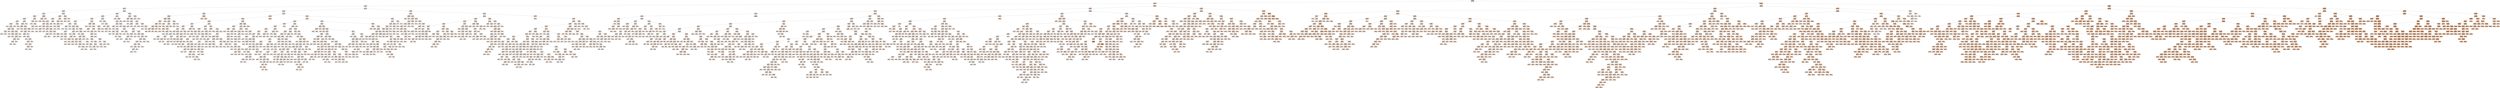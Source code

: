 digraph Tree {
node [shape=box, style="filled, rounded", color="black", fontname=helvetica] ;
edge [fontname=helvetica] ;
0 [label=<X<SUB>38</SUB> &le; 108.467<br/>mae = 29.88<br/>samples = 3024<br/>value = 98.198>, fillcolor="#e581393e"] ;
1 [label=<X<SUB>4</SUB> &le; 81.185<br/>mae = 8.958<br/>samples = 1631<br/>value = 82.3>, fillcolor="#e581392d"] ;
0 -> 1 [labeldistance=2.5, labelangle=45, headlabel="True"] ;
2 [label=<X<SUB>38</SUB> &le; 71.27<br/>mae = 5.232<br/>samples = 756<br/>value = 75.507>, fillcolor="#e5813926"] ;
1 -> 2 ;
3 [label=<X<SUB>35</SUB> &le; 216.9<br/>mae = 3.692<br/>samples = 162<br/>value = 67.575>, fillcolor="#e581391e"] ;
2 -> 3 ;
4 [label=<X<SUB>4</SUB> &le; 70.432<br/>mae = 3.539<br/>samples = 64<br/>value = 70.547>, fillcolor="#e5813921"] ;
3 -> 4 ;
5 [label=<X<SUB>32</SUB> &le; 180.7<br/>mae = 3.267<br/>samples = 40<br/>value = 69.012>, fillcolor="#e5813920"] ;
4 -> 5 ;
6 [label=<X<SUB>33</SUB> &le; 200.2<br/>mae = 2.331<br/>samples = 37<br/>value = 68.694>, fillcolor="#e5813920"] ;
5 -> 6 ;
7 [label=<X<SUB>35</SUB> &le; 171.35<br/>mae = 1.866<br/>samples = 31<br/>value = 69.345>, fillcolor="#e5813920"] ;
6 -> 7 ;
8 [label=<X<SUB>20</SUB> &le; 0.03<br/>mae = 1.953<br/>samples = 16<br/>value = 68.197>, fillcolor="#e581391f"] ;
7 -> 8 ;
9 [label=<X<SUB>33</SUB> &le; 21.8<br/>mae = 1.254<br/>samples = 14<br/>value = 68.059>, fillcolor="#e581391f"] ;
8 -> 9 ;
10 [label=<mae = 0.0<br/>samples = 1<br/>value = 61.263>, fillcolor="#e5813918"] ;
9 -> 10 ;
11 [label=<X<SUB>21</SUB> &le; -0.03<br/>mae = 0.824<br/>samples = 13<br/>value = 68.112>, fillcolor="#e581391f"] ;
9 -> 11 ;
12 [label=<X<SUB>4</SUB> &le; 67.781<br/>mae = 0.505<br/>samples = 3<br/>value = 69.368>, fillcolor="#e5813920"] ;
11 -> 12 ;
13 [label=<X<SUB>38</SUB> &le; 70.07<br/>mae = 0.32<br/>samples = 2<br/>value = 69.048>, fillcolor="#e5813920"] ;
12 -> 13 ;
14 [label=<mae = 0.0<br/>samples = 1<br/>value = 69.368>, fillcolor="#e5813920"] ;
13 -> 14 ;
15 [label=<mae = 0.0<br/>samples = 1<br/>value = 68.728>, fillcolor="#e5813920"] ;
13 -> 15 ;
16 [label=<mae = 0.0<br/>samples = 1<br/>value = 70.242>, fillcolor="#e5813921"] ;
12 -> 16 ;
17 [label=<X<SUB>40</SUB> &le; 66.758<br/>mae = 0.65<br/>samples = 10<br/>value = 67.969>, fillcolor="#e581391f"] ;
11 -> 17 ;
18 [label=<X<SUB>35</SUB> &le; 154.1<br/>mae = 0.335<br/>samples = 4<br/>value = 66.807>, fillcolor="#e581391e"] ;
17 -> 18 ;
19 [label=<mae = 0.0<br/>samples = 1<br/>value = 67.727>, fillcolor="#e581391f"] ;
18 -> 19 ;
20 [label=<X<SUB>21</SUB> &le; 0.001<br/>mae = 0.094<br/>samples = 3<br/>value = 66.667>, fillcolor="#e581391d"] ;
18 -> 20 ;
21 [label=<mae = 0.0<br/>samples = 2<br/>value = 66.667>, fillcolor="#e581391d"] ;
20 -> 21 ;
22 [label=<mae = 0.0<br/>samples = 1<br/>value = 66.947>, fillcolor="#e581391e"] ;
20 -> 22 ;
23 [label=<X<SUB>38</SUB> &le; 70.944<br/>mae = 0.379<br/>samples = 6<br/>value = 68.197>, fillcolor="#e581391f"] ;
17 -> 23 ;
24 [label=<X<SUB>36</SUB> &le; 170.55<br/>mae = 0.208<br/>samples = 5<br/>value = 68.112>, fillcolor="#e581391f"] ;
23 -> 24 ;
25 [label=<X<SUB>38</SUB> &le; 70.533<br/>mae = 0.114<br/>samples = 4<br/>value = 68.059>, fillcolor="#e581391f"] ;
24 -> 25 ;
26 [label=<X<SUB>10</SUB> &le; 734.628<br/>mae = 0.06<br/>samples = 3<br/>value = 68.007>, fillcolor="#e581391f"] ;
25 -> 26 ;
27 [label=<X<SUB>40</SUB> &le; 73.477<br/>mae = 0.038<br/>samples = 2<br/>value = 67.969>, fillcolor="#e581391f"] ;
26 -> 27 ;
28 [label=<mae = 0.0<br/>samples = 1<br/>value = 68.007>, fillcolor="#e581391f"] ;
27 -> 28 ;
29 [label=<mae = 0.0<br/>samples = 1<br/>value = 67.931>, fillcolor="#e581391f"] ;
27 -> 29 ;
30 [label=<mae = 0.0<br/>samples = 1<br/>value = 68.112>, fillcolor="#e581391f"] ;
26 -> 30 ;
31 [label=<mae = 0.0<br/>samples = 1<br/>value = 68.282>, fillcolor="#e581391f"] ;
25 -> 31 ;
32 [label=<mae = 0.0<br/>samples = 1<br/>value = 68.694>, fillcolor="#e5813920"] ;
24 -> 32 ;
33 [label=<mae = 0.0<br/>samples = 1<br/>value = 69.345>, fillcolor="#e5813920"] ;
23 -> 33 ;
34 [label=<X<SUB>32</SUB> &le; 46.25<br/>mae = 1.021<br/>samples = 2<br/>value = 74.951>, fillcolor="#e5813926"] ;
8 -> 34 ;
35 [label=<mae = 0.0<br/>samples = 1<br/>value = 75.972>, fillcolor="#e5813927"] ;
34 -> 35 ;
36 [label=<mae = 0.0<br/>samples = 1<br/>value = 73.93>, fillcolor="#e5813925"] ;
34 -> 36 ;
37 [label=<X<SUB>0</SUB> &le; 31.05<br/>mae = 1.095<br/>samples = 15<br/>value = 70.175>, fillcolor="#e5813921"] ;
7 -> 37 ;
38 [label=<X<SUB>36</SUB> &le; 34.4<br/>mae = 0.843<br/>samples = 14<br/>value = 70.173>, fillcolor="#e5813921"] ;
37 -> 38 ;
39 [label=<X<SUB>38</SUB> &le; 68.359<br/>mae = 0.145<br/>samples = 2<br/>value = 72.364>, fillcolor="#e5813923"] ;
38 -> 39 ;
40 [label=<mae = 0.0<br/>samples = 1<br/>value = 72.509>, fillcolor="#e5813923"] ;
39 -> 40 ;
41 [label=<mae = 0.0<br/>samples = 1<br/>value = 72.218>, fillcolor="#e5813923"] ;
39 -> 41 ;
42 [label=<X<SUB>32</SUB> &le; 172.5<br/>mae = 0.618<br/>samples = 12<br/>value = 70.138>, fillcolor="#e5813921"] ;
38 -> 42 ;
43 [label=<X<SUB>26</SUB> &le; 0.25<br/>mae = 0.407<br/>samples = 10<br/>value = 70.173>, fillcolor="#e5813921"] ;
42 -> 43 ;
44 [label=<mae = 0.0<br/>samples = 1<br/>value = 68.421>, fillcolor="#e581391f"] ;
43 -> 44 ;
45 [label=<X<SUB>40</SUB> &le; 72.899<br/>mae = 0.257<br/>samples = 9<br/>value = 70.175>, fillcolor="#e5813921"] ;
43 -> 45 ;
46 [label=<X<SUB>36</SUB> &le; 36.55<br/>mae = 0.225<br/>samples = 8<br/>value = 70.173>, fillcolor="#e5813921"] ;
45 -> 46 ;
47 [label=<mae = 0.0<br/>samples = 1<br/>value = 70.671>, fillcolor="#e5813922"] ;
46 -> 47 ;
48 [label=<X<SUB>33</SUB> &le; 29.7<br/>mae = 0.186<br/>samples = 7<br/>value = 70.171>, fillcolor="#e5813921"] ;
46 -> 48 ;
49 [label=<mae = 0.0<br/>samples = 1<br/>value = 69.296>, fillcolor="#e5813920"] ;
48 -> 49 ;
50 [label=<X<SUB>22</SUB> &le; 0.039<br/>mae = 0.071<br/>samples = 6<br/>value = 70.173>, fillcolor="#e5813921"] ;
48 -> 50 ;
51 [label=<X<SUB>20</SUB> &le; 0.001<br/>mae = 0.035<br/>samples = 5<br/>value = 70.171>, fillcolor="#e5813921"] ;
50 -> 51 ;
52 [label=<mae = 0.0<br/>samples = 2<br/>value = 70.105>, fillcolor="#e5813921"] ;
51 -> 52 ;
53 [label=<X<SUB>21</SUB> &le; 0.034<br/>mae = 0.013<br/>samples = 3<br/>value = 70.175>, fillcolor="#e5813921"] ;
51 -> 53 ;
54 [label=<X<SUB>16</SUB> &le; 144.525<br/>mae = 0.002<br/>samples = 2<br/>value = 70.173>, fillcolor="#e5813921"] ;
53 -> 54 ;
55 [label=<mae = 0.0<br/>samples = 1<br/>value = 70.171>, fillcolor="#e5813921"] ;
54 -> 55 ;
56 [label=<mae = 0.0<br/>samples = 1<br/>value = 70.175>, fillcolor="#e5813921"] ;
54 -> 56 ;
57 [label=<mae = 0.0<br/>samples = 1<br/>value = 70.21>, fillcolor="#e5813921"] ;
53 -> 57 ;
58 [label=<mae = 0.0<br/>samples = 1<br/>value = 70.422>, fillcolor="#e5813921"] ;
50 -> 58 ;
59 [label=<mae = 0.0<br/>samples = 1<br/>value = 70.69>, fillcolor="#e5813922"] ;
45 -> 59 ;
60 [label=<X<SUB>12</SUB> &le; 6092.285<br/>mae = 0.006<br/>samples = 2<br/>value = 68.497>, fillcolor="#e581391f"] ;
42 -> 60 ;
61 [label=<mae = 0.0<br/>samples = 1<br/>value = 68.503>, fillcolor="#e581391f"] ;
60 -> 61 ;
62 [label=<mae = 0.0<br/>samples = 1<br/>value = 68.491>, fillcolor="#e581391f"] ;
60 -> 62 ;
63 [label=<mae = 0.0<br/>samples = 1<br/>value = 74.796>, fillcolor="#e5813926"] ;
37 -> 63 ;
64 [label=<X<SUB>35</SUB> &le; 184.35<br/>mae = 1.423<br/>samples = 6<br/>value = 64.125>, fillcolor="#e581391b"] ;
6 -> 64 ;
65 [label=<X<SUB>4</SUB> &le; 62.405<br/>mae = 1.158<br/>samples = 4<br/>value = 64.74>, fillcolor="#e581391b"] ;
64 -> 65 ;
66 [label=<mae = 0.0<br/>samples = 1<br/>value = 67.639>, fillcolor="#e581391e"] ;
65 -> 66 ;
67 [label=<X<SUB>33</SUB> &le; 227.4<br/>mae = 0.41<br/>samples = 3<br/>value = 64.236>, fillcolor="#e581391b"] ;
65 -> 67 ;
68 [label=<X<SUB>22</SUB> &le; -0.041<br/>mae = 0.111<br/>samples = 2<br/>value = 64.125>, fillcolor="#e581391b"] ;
67 -> 68 ;
69 [label=<mae = 0.0<br/>samples = 1<br/>value = 64.236>, fillcolor="#e581391b"] ;
68 -> 69 ;
70 [label=<mae = 0.0<br/>samples = 1<br/>value = 64.014>, fillcolor="#e581391b"] ;
68 -> 70 ;
71 [label=<mae = 0.0<br/>samples = 1<br/>value = 65.243>, fillcolor="#e581391c"] ;
67 -> 71 ;
72 [label=<mae = 0.0<br/>samples = 2<br/>value = 62.284>, fillcolor="#e5813919"] ;
64 -> 72 ;
73 [label=<X<SUB>6</SUB> &le; 6059.296<br/>mae = 6.203<br/>samples = 3<br/>value = 89.286>, fillcolor="#e5813935"] ;
5 -> 73 ;
74 [label=<X<SUB>29</SUB> &le; 114.1<br/>mae = 0.34<br/>samples = 2<br/>value = 89.626>, fillcolor="#e5813935"] ;
73 -> 74 ;
75 [label=<mae = 0.0<br/>samples = 1<br/>value = 89.286>, fillcolor="#e5813935"] ;
74 -> 75 ;
76 [label=<mae = 0.0<br/>samples = 1<br/>value = 89.966>, fillcolor="#e5813935"] ;
74 -> 76 ;
77 [label=<mae = 0.0<br/>samples = 1<br/>value = 71.356>, fillcolor="#e5813922"] ;
73 -> 77 ;
78 [label=<X<SUB>21</SUB> &le; 0.098<br/>mae = 1.633<br/>samples = 24<br/>value = 73.849>, fillcolor="#e5813925"] ;
4 -> 78 ;
79 [label=<X<SUB>21</SUB> &le; 0.035<br/>mae = 1.305<br/>samples = 21<br/>value = 73.509>, fillcolor="#e5813924"] ;
78 -> 79 ;
80 [label=<X<SUB>21</SUB> &le; 0.027<br/>mae = 1.16<br/>samples = 15<br/>value = 73.367>, fillcolor="#e5813924"] ;
79 -> 80 ;
81 [label=<X<SUB>23</SUB> &le; 3.05<br/>mae = 0.793<br/>samples = 13<br/>value = 73.378>, fillcolor="#e5813924"] ;
80 -> 81 ;
82 [label=<X<SUB>26</SUB> &le; 0.65<br/>mae = 0.942<br/>samples = 4<br/>value = 71.53>, fillcolor="#e5813922"] ;
81 -> 82 ;
83 [label=<mae = 0.0<br/>samples = 1<br/>value = 73.474>, fillcolor="#e5813924"] ;
82 -> 83 ;
84 [label=<X<SUB>30</SUB> &le; 39.8<br/>mae = 0.424<br/>samples = 3<br/>value = 70.979>, fillcolor="#e5813922"] ;
82 -> 84 ;
85 [label=<X<SUB>4</SUB> &le; 73.922<br/>mae = 0.086<br/>samples = 2<br/>value = 70.893>, fillcolor="#e5813922"] ;
84 -> 85 ;
86 [label=<mae = 0.0<br/>samples = 1<br/>value = 70.807>, fillcolor="#e5813922"] ;
85 -> 86 ;
87 [label=<mae = 0.0<br/>samples = 1<br/>value = 70.979>, fillcolor="#e5813922"] ;
85 -> 87 ;
88 [label=<mae = 0.0<br/>samples = 1<br/>value = 72.08>, fillcolor="#e5813923"] ;
84 -> 88 ;
89 [label=<X<SUB>27</SUB> &le; 21.2<br/>mae = 0.424<br/>samples = 9<br/>value = 73.509>, fillcolor="#e5813924"] ;
81 -> 89 ;
90 [label=<X<SUB>3</SUB> &le; 2.835<br/>mae = 0.258<br/>samples = 8<br/>value = 73.443>, fillcolor="#e5813924"] ;
89 -> 90 ;
91 [label=<X<SUB>4</SUB> &le; 71.59<br/>mae = 0.025<br/>samples = 2<br/>value = 74.145>, fillcolor="#e5813925"] ;
90 -> 91 ;
92 [label=<mae = 0.0<br/>samples = 1<br/>value = 74.17>, fillcolor="#e5813925"] ;
91 -> 92 ;
93 [label=<mae = 0.0<br/>samples = 1<br/>value = 74.12>, fillcolor="#e5813925"] ;
91 -> 93 ;
94 [label=<X<SUB>22</SUB> &le; 0.028<br/>mae = 0.089<br/>samples = 6<br/>value = 73.372>, fillcolor="#e5813924"] ;
90 -> 94 ;
95 [label=<X<SUB>38</SUB> &le; 71.197<br/>mae = 0.067<br/>samples = 3<br/>value = 73.509>, fillcolor="#e5813924"] ;
94 -> 95 ;
96 [label=<X<SUB>39</SUB> &le; 70.656<br/>mae = 0.035<br/>samples = 2<br/>value = 73.544>, fillcolor="#e5813924"] ;
95 -> 96 ;
97 [label=<mae = 0.0<br/>samples = 1<br/>value = 73.509>, fillcolor="#e5813924"] ;
96 -> 97 ;
98 [label=<mae = 0.0<br/>samples = 1<br/>value = 73.578>, fillcolor="#e5813925"] ;
96 -> 98 ;
99 [label=<mae = 0.0<br/>samples = 1<br/>value = 73.378>, fillcolor="#e5813924"] ;
95 -> 99 ;
100 [label=<X<SUB>22</SUB> &le; 0.04<br/>mae = 0.041<br/>samples = 3<br/>value = 73.322>, fillcolor="#e5813924"] ;
94 -> 100 ;
101 [label=<mae = 0.0<br/>samples = 1<br/>value = 73.244>, fillcolor="#e5813924"] ;
100 -> 101 ;
102 [label=<X<SUB>26</SUB> &le; 11.95<br/>mae = 0.023<br/>samples = 2<br/>value = 73.344>, fillcolor="#e5813924"] ;
100 -> 102 ;
103 [label=<mae = 0.0<br/>samples = 1<br/>value = 73.322>, fillcolor="#e5813924"] ;
102 -> 103 ;
104 [label=<mae = 0.0<br/>samples = 1<br/>value = 73.367>, fillcolor="#e5813924"] ;
102 -> 104 ;
105 [label=<mae = 0.0<br/>samples = 1<br/>value = 75.254>, fillcolor="#e5813926"] ;
89 -> 105 ;
106 [label=<X<SUB>22</SUB> &le; 0.039<br/>mae = 0.101<br/>samples = 2<br/>value = 69.829>, fillcolor="#e5813921"] ;
80 -> 106 ;
107 [label=<mae = 0.0<br/>samples = 1<br/>value = 69.728>, fillcolor="#e5813921"] ;
106 -> 107 ;
108 [label=<mae = 0.0<br/>samples = 1<br/>value = 69.93>, fillcolor="#e5813921"] ;
106 -> 108 ;
109 [label=<X<SUB>2</SUB> &le; 0.1<br/>mae = 0.937<br/>samples = 6<br/>value = 74.19>, fillcolor="#e5813925"] ;
79 -> 109 ;
110 [label=<X<SUB>40</SUB> &le; 72.749<br/>mae = 0.122<br/>samples = 5<br/>value = 74.175>, fillcolor="#e5813925"] ;
109 -> 110 ;
111 [label=<X<SUB>29</SUB> &le; 59.4<br/>mae = 0.017<br/>samples = 4<br/>value = 74.165>, fillcolor="#e5813925"] ;
110 -> 111 ;
112 [label=<mae = 0.0<br/>samples = 1<br/>value = 74.205>, fillcolor="#e5813925"] ;
111 -> 112 ;
113 [label=<X<SUB>38</SUB> &le; 70.664<br/>mae = 0.007<br/>samples = 3<br/>value = 74.155>, fillcolor="#e5813925"] ;
111 -> 113 ;
114 [label=<mae = 0.0<br/>samples = 1<br/>value = 74.175>, fillcolor="#e5813925"] ;
113 -> 114 ;
115 [label=<mae = 0.0<br/>samples = 2<br/>value = 74.155>, fillcolor="#e5813925"] ;
113 -> 115 ;
116 [label=<mae = 0.0<br/>samples = 1<br/>value = 74.714>, fillcolor="#e5813926"] ;
110 -> 116 ;
117 [label=<mae = 0.0<br/>samples = 1<br/>value = 79.19>, fillcolor="#e581392a"] ;
109 -> 117 ;
118 [label=<X<SUB>20</SUB> &le; 0.117<br/>mae = 0.236<br/>samples = 3<br/>value = 77.668>, fillcolor="#e5813929"] ;
78 -> 118 ;
119 [label=<X<SUB>21</SUB> &le; 0.148<br/>mae = 0.035<br/>samples = 2<br/>value = 77.703>, fillcolor="#e5813929"] ;
118 -> 119 ;
120 [label=<mae = 0.0<br/>samples = 1<br/>value = 77.738>, fillcolor="#e5813929"] ;
119 -> 120 ;
121 [label=<mae = 0.0<br/>samples = 1<br/>value = 77.668>, fillcolor="#e5813929"] ;
119 -> 121 ;
122 [label=<mae = 0.0<br/>samples = 1<br/>value = 77.032>, fillcolor="#e5813928"] ;
118 -> 122 ;
123 [label=<X<SUB>40</SUB> &le; 71.838<br/>mae = 2.671<br/>samples = 98<br/>value = 66.045>, fillcolor="#e581391d"] ;
3 -> 123 ;
124 [label=<X<SUB>40</SUB> &le; 66.967<br/>mae = 2.486<br/>samples = 86<br/>value = 65.523>, fillcolor="#e581391c"] ;
123 -> 124 ;
125 [label=<X<SUB>3</SUB> &le; 2.895<br/>mae = 1.836<br/>samples = 55<br/>value = 66.224>, fillcolor="#e581391d"] ;
124 -> 125 ;
126 [label=<X<SUB>40</SUB> &le; 65.381<br/>mae = 1.776<br/>samples = 49<br/>value = 66.434>, fillcolor="#e581391d"] ;
125 -> 126 ;
127 [label=<X<SUB>20</SUB> &le; -0.029<br/>mae = 1.16<br/>samples = 30<br/>value = 66.143>, fillcolor="#e581391d"] ;
126 -> 127 ;
128 [label=<X<SUB>21</SUB> &le; -0.014<br/>mae = 0.289<br/>samples = 3<br/>value = 64.685>, fillcolor="#e581391b"] ;
127 -> 128 ;
129 [label=<X<SUB>23</SUB> &le; 23.8<br/>mae = 0.087<br/>samples = 2<br/>value = 64.773>, fillcolor="#e581391c"] ;
128 -> 129 ;
130 [label=<mae = 0.0<br/>samples = 1<br/>value = 64.86>, fillcolor="#e581391c"] ;
129 -> 130 ;
131 [label=<mae = 0.0<br/>samples = 1<br/>value = 64.685>, fillcolor="#e581391b"] ;
129 -> 131 ;
132 [label=<mae = 0.0<br/>samples = 1<br/>value = 63.993>, fillcolor="#e581391b"] ;
128 -> 132 ;
133 [label=<X<SUB>22</SUB> &le; -0.01<br/>mae = 1.102<br/>samples = 27<br/>value = 66.224>, fillcolor="#e581391d"] ;
127 -> 133 ;
134 [label=<X<SUB>38</SUB> &le; 65.077<br/>mae = 1.167<br/>samples = 10<br/>value = 66.661>, fillcolor="#e581391d"] ;
133 -> 134 ;
135 [label=<mae = 0.0<br/>samples = 1<br/>value = 59.722>, fillcolor="#e5813916"] ;
134 -> 135 ;
136 [label=<X<SUB>3</SUB> &le; 2.865<br/>mae = 0.52<br/>samples = 9<br/>value = 66.713>, fillcolor="#e581391d"] ;
134 -> 136 ;
137 [label=<X<SUB>40</SUB> &le; 64.663<br/>mae = 0.409<br/>samples = 4<br/>value = 67.478>, fillcolor="#e581391e"] ;
136 -> 137 ;
138 [label=<mae = 0.0<br/>samples = 1<br/>value = 66.608>, fillcolor="#e581391d"] ;
137 -> 138 ;
139 [label=<X<SUB>20</SUB> &le; -0.023<br/>mae = 0.233<br/>samples = 3<br/>value = 67.544>, fillcolor="#e581391e"] ;
137 -> 139 ;
140 [label=<mae = 0.0<br/>samples = 1<br/>value = 68.112>, fillcolor="#e581391f"] ;
139 -> 140 ;
141 [label=<X<SUB>2</SUB> &le; 0.15<br/>mae = 0.066<br/>samples = 2<br/>value = 67.478>, fillcolor="#e581391e"] ;
139 -> 141 ;
142 [label=<mae = 0.0<br/>samples = 1<br/>value = 67.412>, fillcolor="#e581391e"] ;
141 -> 142 ;
143 [label=<mae = 0.0<br/>samples = 1<br/>value = 67.544>, fillcolor="#e581391e"] ;
141 -> 143 ;
144 [label=<X<SUB>35</SUB> &le; 291.2<br/>mae = 0.299<br/>samples = 5<br/>value = 66.562>, fillcolor="#e581391d"] ;
136 -> 144 ;
145 [label=<mae = 0.0<br/>samples = 1<br/>value = 67.188>, fillcolor="#e581391e"] ;
144 -> 145 ;
146 [label=<X<SUB>30</SUB> &le; 185.35<br/>mae = 0.218<br/>samples = 4<br/>value = 66.498>, fillcolor="#e581391d"] ;
144 -> 146 ;
147 [label=<X<SUB>40</SUB> &le; 65.362<br/>mae = 0.093<br/>samples = 3<br/>value = 66.562>, fillcolor="#e581391d"] ;
146 -> 147 ;
148 [label=<X<SUB>30</SUB> &le; 112.05<br/>mae = 0.065<br/>samples = 2<br/>value = 66.498>, fillcolor="#e581391d"] ;
147 -> 148 ;
149 [label=<mae = 0.0<br/>samples = 1<br/>value = 66.434>, fillcolor="#e581391d"] ;
148 -> 149 ;
150 [label=<mae = 0.0<br/>samples = 1<br/>value = 66.562>, fillcolor="#e581391d"] ;
148 -> 150 ;
151 [label=<mae = 0.0<br/>samples = 1<br/>value = 66.713>, fillcolor="#e581391d"] ;
147 -> 151 ;
152 [label=<mae = 0.0<br/>samples = 1<br/>value = 65.972>, fillcolor="#e581391d"] ;
146 -> 152 ;
153 [label=<X<SUB>20</SUB> &le; -0.015<br/>mae = 0.927<br/>samples = 17<br/>value = 66.098>, fillcolor="#e581391d"] ;
133 -> 153 ;
154 [label=<mae = 0.0<br/>samples = 1<br/>value = 64.236>, fillcolor="#e581391b"] ;
153 -> 154 ;
155 [label=<X<SUB>38</SUB> &le; 64.819<br/>mae = 0.868<br/>samples = 16<br/>value = 66.098>, fillcolor="#e581391d"] ;
153 -> 155 ;
156 [label=<mae = 0.0<br/>samples = 1<br/>value = 65.296>, fillcolor="#e581391c"] ;
155 -> 156 ;
157 [label=<X<SUB>38</SUB> &le; 64.831<br/>mae = 0.873<br/>samples = 15<br/>value = 66.098>, fillcolor="#e581391d"] ;
155 -> 157 ;
158 [label=<mae = 0.0<br/>samples = 1<br/>value = 73.881>, fillcolor="#e5813925"] ;
157 -> 158 ;
159 [label=<X<SUB>0</SUB> &le; 0.45<br/>mae = 0.379<br/>samples = 14<br/>value = 66.098>, fillcolor="#e581391d"] ;
157 -> 159 ;
160 [label=<X<SUB>21</SUB> &le; 0.006<br/>mae = 0.361<br/>samples = 11<br/>value = 66.084>, fillcolor="#e581391d"] ;
159 -> 160 ;
161 [label=<X<SUB>35</SUB> &le; 446.5<br/>mae = 0.058<br/>samples = 4<br/>value = 66.143>, fillcolor="#e581391d"] ;
160 -> 161 ;
162 [label=<X<SUB>33</SUB> &le; 149.1<br/>mae = 0.007<br/>samples = 2<br/>value = 66.091>, fillcolor="#e581391d"] ;
161 -> 162 ;
163 [label=<mae = 0.0<br/>samples = 1<br/>value = 66.098>, fillcolor="#e581391d"] ;
162 -> 163 ;
164 [label=<mae = 0.0<br/>samples = 1<br/>value = 66.084>, fillcolor="#e581391d"] ;
162 -> 164 ;
165 [label=<X<SUB>32</SUB> &le; 317.3<br/>mae = 0.017<br/>samples = 2<br/>value = 66.206>, fillcolor="#e581391d"] ;
161 -> 165 ;
166 [label=<mae = 0.0<br/>samples = 1<br/>value = 66.189>, fillcolor="#e581391d"] ;
165 -> 166 ;
167 [label=<mae = 0.0<br/>samples = 1<br/>value = 66.224>, fillcolor="#e581391d"] ;
165 -> 167 ;
168 [label=<X<SUB>20</SUB> &le; 0.013<br/>mae = 0.426<br/>samples = 7<br/>value = 65.575>, fillcolor="#e581391c"] ;
160 -> 168 ;
169 [label=<X<SUB>40</SUB> &le; 65.243<br/>mae = 0.235<br/>samples = 4<br/>value = 65.359>, fillcolor="#e581391c"] ;
168 -> 169 ;
170 [label=<X<SUB>29</SUB> &le; 147.95<br/>mae = 0.081<br/>samples = 3<br/>value = 65.385>, fillcolor="#e581391c"] ;
169 -> 170 ;
171 [label=<mae = 0.0<br/>samples = 1<br/>value = 65.575>, fillcolor="#e581391c"] ;
170 -> 171 ;
172 [label=<X<SUB>20</SUB> &le; -0.001<br/>mae = 0.026<br/>samples = 2<br/>value = 65.359>, fillcolor="#e581391c"] ;
170 -> 172 ;
173 [label=<mae = 0.0<br/>samples = 1<br/>value = 65.333>, fillcolor="#e581391c"] ;
172 -> 173 ;
174 [label=<mae = 0.0<br/>samples = 1<br/>value = 65.385>, fillcolor="#e581391c"] ;
172 -> 174 ;
175 [label=<mae = 0.0<br/>samples = 1<br/>value = 64.685>, fillcolor="#e581391b"] ;
169 -> 175 ;
176 [label=<X<SUB>3</SUB> &le; 2.87<br/>mae = 0.115<br/>samples = 3<br/>value = 66.098>, fillcolor="#e581391d"] ;
168 -> 176 ;
177 [label=<mae = 0.0<br/>samples = 1<br/>value = 66.316>, fillcolor="#e581391d"] ;
176 -> 177 ;
178 [label=<X<SUB>33</SUB> &le; 272.4<br/>mae = 0.063<br/>samples = 2<br/>value = 66.035>, fillcolor="#e581391d"] ;
176 -> 178 ;
179 [label=<mae = 0.0<br/>samples = 1<br/>value = 65.972>, fillcolor="#e581391d"] ;
178 -> 179 ;
180 [label=<mae = 0.0<br/>samples = 1<br/>value = 66.098>, fillcolor="#e581391d"] ;
178 -> 180 ;
181 [label=<X<SUB>23</SUB> &le; 13.25<br/>mae = 0.105<br/>samples = 3<br/>value = 66.434>, fillcolor="#e581391d"] ;
159 -> 181 ;
182 [label=<mae = 0.0<br/>samples = 1<br/>value = 66.748>, fillcolor="#e581391e"] ;
181 -> 182 ;
183 [label=<mae = 0.0<br/>samples = 2<br/>value = 66.434>, fillcolor="#e581391d"] ;
181 -> 183 ;
184 [label=<X<SUB>40</SUB> &le; 65.445<br/>mae = 2.374<br/>samples = 19<br/>value = 67.544>, fillcolor="#e581391e"] ;
126 -> 184 ;
185 [label=<X<SUB>38</SUB> &le; 66.078<br/>mae = 0.386<br/>samples = 2<br/>value = 78.561>, fillcolor="#e581392a"] ;
184 -> 185 ;
186 [label=<mae = 0.0<br/>samples = 1<br/>value = 78.947>, fillcolor="#e581392a"] ;
185 -> 186 ;
187 [label=<mae = 0.0<br/>samples = 1<br/>value = 78.175>, fillcolor="#e5813929"] ;
185 -> 187 ;
188 [label=<X<SUB>4</SUB> &le; 70.592<br/>mae = 1.351<br/>samples = 17<br/>value = 67.438>, fillcolor="#e581391e"] ;
184 -> 188 ;
189 [label=<X<SUB>35</SUB> &le; 234.4<br/>mae = 1.158<br/>samples = 14<br/>value = 67.575>, fillcolor="#e581391e"] ;
188 -> 189 ;
190 [label=<X<SUB>24</SUB> &le; 43.85<br/>mae = 0.241<br/>samples = 2<br/>value = 69.931>, fillcolor="#e5813921"] ;
189 -> 190 ;
191 [label=<mae = 0.0<br/>samples = 1<br/>value = 70.172>, fillcolor="#e5813921"] ;
190 -> 191 ;
192 [label=<mae = 0.0<br/>samples = 1<br/>value = 69.69>, fillcolor="#e5813921"] ;
190 -> 192 ;
193 [label=<X<SUB>20</SUB> &le; 0.029<br/>mae = 0.953<br/>samples = 12<br/>value = 67.491>, fillcolor="#e581391e"] ;
189 -> 193 ;
194 [label=<X<SUB>40</SUB> &le; 66.878<br/>mae = 0.81<br/>samples = 11<br/>value = 67.544>, fillcolor="#e581391e"] ;
193 -> 194 ;
195 [label=<X<SUB>39</SUB> &le; 66.466<br/>mae = 0.711<br/>samples = 10<br/>value = 67.575>, fillcolor="#e581391e"] ;
194 -> 195 ;
196 [label=<X<SUB>32</SUB> &le; 200.05<br/>mae = 0.614<br/>samples = 9<br/>value = 67.544>, fillcolor="#e581391e"] ;
195 -> 196 ;
197 [label=<X<SUB>38</SUB> &le; 63.06<br/>mae = 0.522<br/>samples = 6<br/>value = 67.393>, fillcolor="#e581391e"] ;
196 -> 197 ;
198 [label=<mae = 0.0<br/>samples = 1<br/>value = 65.47>, fillcolor="#e581391c"] ;
197 -> 198 ;
199 [label=<X<SUB>21</SUB> &le; 0.007<br/>mae = 0.212<br/>samples = 5<br/>value = 67.544>, fillcolor="#e581391e"] ;
197 -> 199 ;
200 [label=<X<SUB>21</SUB> &le; -0.042<br/>mae = 0.072<br/>samples = 3<br/>value = 67.606>, fillcolor="#e581391e"] ;
199 -> 200 ;
201 [label=<X<SUB>40</SUB> &le; 66.084<br/>mae = 0.031<br/>samples = 2<br/>value = 67.575>, fillcolor="#e581391e"] ;
200 -> 201 ;
202 [label=<mae = 0.0<br/>samples = 1<br/>value = 67.606>, fillcolor="#e581391e"] ;
201 -> 202 ;
203 [label=<mae = 0.0<br/>samples = 1<br/>value = 67.544>, fillcolor="#e581391e"] ;
201 -> 203 ;
204 [label=<mae = 0.0<br/>samples = 1<br/>value = 67.759>, fillcolor="#e581391f"] ;
200 -> 204 ;
205 [label=<X<SUB>32</SUB> &le; 174.3<br/>mae = 0.089<br/>samples = 2<br/>value = 67.152>, fillcolor="#e581391e"] ;
199 -> 205 ;
206 [label=<mae = 0.0<br/>samples = 1<br/>value = 67.241>, fillcolor="#e581391e"] ;
205 -> 206 ;
207 [label=<mae = 0.0<br/>samples = 1<br/>value = 67.063>, fillcolor="#e581391e"] ;
205 -> 207 ;
208 [label=<X<SUB>38</SUB> &le; 62.193<br/>mae = 0.529<br/>samples = 3<br/>value = 68.351>, fillcolor="#e581391f"] ;
196 -> 208 ;
209 [label=<mae = 0.0<br/>samples = 1<br/>value = 67.438>, fillcolor="#e581391e"] ;
208 -> 209 ;
210 [label=<X<SUB>24</SUB> &le; 20.5<br/>mae = 0.337<br/>samples = 2<br/>value = 68.688>, fillcolor="#e5813920"] ;
208 -> 210 ;
211 [label=<mae = 0.0<br/>samples = 1<br/>value = 68.351>, fillcolor="#e581391f"] ;
210 -> 211 ;
212 [label=<mae = 0.0<br/>samples = 1<br/>value = 69.024>, fillcolor="#e5813920"] ;
210 -> 212 ;
213 [label=<mae = 0.0<br/>samples = 1<br/>value = 69.123>, fillcolor="#e5813920"] ;
195 -> 213 ;
214 [label=<mae = 0.0<br/>samples = 1<br/>value = 65.734>, fillcolor="#e581391d"] ;
194 -> 214 ;
215 [label=<mae = 0.0<br/>samples = 1<br/>value = 65.017>, fillcolor="#e581391c"] ;
193 -> 215 ;
216 [label=<X<SUB>40</SUB> &le; 66.251<br/>mae = 0.382<br/>samples = 3<br/>value = 64.912>, fillcolor="#e581391c"] ;
188 -> 216 ;
217 [label=<X<SUB>22</SUB> &le; 0.18<br/>mae = 0.026<br/>samples = 2<br/>value = 64.886>, fillcolor="#e581391c"] ;
216 -> 217 ;
218 [label=<mae = 0.0<br/>samples = 1<br/>value = 64.86>, fillcolor="#e581391c"] ;
217 -> 218 ;
219 [label=<mae = 0.0<br/>samples = 1<br/>value = 64.912>, fillcolor="#e581391c"] ;
217 -> 219 ;
220 [label=<mae = 0.0<br/>samples = 1<br/>value = 66.007>, fillcolor="#e581391d"] ;
216 -> 220 ;
221 [label=<X<SUB>20</SUB> &le; -0.042<br/>mae = 0.991<br/>samples = 6<br/>value = 63.831>, fillcolor="#e581391b"] ;
125 -> 221 ;
222 [label=<mae = 0.0<br/>samples = 1<br/>value = 67.241>, fillcolor="#e581391e"] ;
221 -> 222 ;
223 [label=<X<SUB>29</SUB> &le; 71.3<br/>mae = 0.5<br/>samples = 5<br/>value = 63.793>, fillcolor="#e581391b"] ;
221 -> 223 ;
224 [label=<mae = 0.0<br/>samples = 1<br/>value = 62.526>, fillcolor="#e5813919"] ;
223 -> 224 ;
225 [label=<X<SUB>4</SUB> &le; 67.5<br/>mae = 0.308<br/>samples = 4<br/>value = 63.831>, fillcolor="#e581391b"] ;
223 -> 225 ;
226 [label=<mae = 0.0<br/>samples = 1<br/>value = 64.777>, fillcolor="#e581391c"] ;
225 -> 226 ;
227 [label=<X<SUB>22</SUB> &le; 0.037<br/>mae = 0.083<br/>samples = 3<br/>value = 63.793>, fillcolor="#e581391b"] ;
225 -> 227 ;
228 [label=<X<SUB>40</SUB> &le; 66.506<br/>mae = 0.038<br/>samples = 2<br/>value = 63.831>, fillcolor="#e581391b"] ;
227 -> 228 ;
229 [label=<mae = 0.0<br/>samples = 1<br/>value = 63.793>, fillcolor="#e581391b"] ;
228 -> 229 ;
230 [label=<mae = 0.0<br/>samples = 1<br/>value = 63.87>, fillcolor="#e581391b"] ;
228 -> 230 ;
231 [label=<mae = 0.0<br/>samples = 1<br/>value = 63.621>, fillcolor="#e581391a"] ;
227 -> 231 ;
232 [label=<X<SUB>29</SUB> &le; 110.1<br/>mae = 2.729<br/>samples = 31<br/>value = 64.014>, fillcolor="#e581391b"] ;
124 -> 232 ;
233 [label=<mae = 0.0<br/>samples = 1<br/>value = 78.464>, fillcolor="#e5813929"] ;
232 -> 233 ;
234 [label=<X<SUB>23</SUB> &le; 64.75<br/>mae = 2.338<br/>samples = 30<br/>value = 63.884>, fillcolor="#e581391b"] ;
232 -> 234 ;
235 [label=<X<SUB>30</SUB> &le; 70.95<br/>mae = 1.974<br/>samples = 29<br/>value = 63.754>, fillcolor="#e581391a"] ;
234 -> 235 ;
236 [label=<X<SUB>20</SUB> &le; 0.006<br/>mae = 1.471<br/>samples = 8<br/>value = 59.913>, fillcolor="#e5813917"] ;
235 -> 236 ;
237 [label=<X<SUB>3</SUB> &le; 2.885<br/>mae = 1.062<br/>samples = 7<br/>value = 59.722>, fillcolor="#e5813916"] ;
236 -> 237 ;
238 [label=<mae = 0.0<br/>samples = 1<br/>value = 64.014>, fillcolor="#e581391b"] ;
237 -> 238 ;
239 [label=<X<SUB>20</SUB> &le; -0.022<br/>mae = 0.523<br/>samples = 6<br/>value = 59.531>, fillcolor="#e5813916"] ;
237 -> 239 ;
240 [label=<X<SUB>23</SUB> &le; 30.2<br/>mae = 0.276<br/>samples = 2<br/>value = 58.862>, fillcolor="#e5813915"] ;
239 -> 240 ;
241 [label=<mae = 0.0<br/>samples = 1<br/>value = 58.586>, fillcolor="#e5813915"] ;
240 -> 241 ;
242 [label=<mae = 0.0<br/>samples = 1<br/>value = 59.138>, fillcolor="#e5813916"] ;
240 -> 242 ;
243 [label=<X<SUB>22</SUB> &le; 0.025<br/>mae = 0.355<br/>samples = 4<br/>value = 59.913>, fillcolor="#e5813917"] ;
239 -> 243 ;
244 [label=<X<SUB>38</SUB> &le; 65.579<br/>mae = 0.219<br/>samples = 3<br/>value = 60.103>, fillcolor="#e5813917"] ;
243 -> 244 ;
245 [label=<mae = 0.0<br/>samples = 1<br/>value = 59.722>, fillcolor="#e5813916"] ;
244 -> 245 ;
246 [label=<X<SUB>21</SUB> &le; -0.043<br/>mae = 0.137<br/>samples = 2<br/>value = 60.241>, fillcolor="#e5813917"] ;
244 -> 246 ;
247 [label=<mae = 0.0<br/>samples = 1<br/>value = 60.103>, fillcolor="#e5813917"] ;
246 -> 247 ;
248 [label=<mae = 0.0<br/>samples = 1<br/>value = 60.378>, fillcolor="#e5813917"] ;
246 -> 248 ;
249 [label=<mae = 0.0<br/>samples = 1<br/>value = 59.34>, fillcolor="#e5813916"] ;
243 -> 249 ;
250 [label=<mae = 0.0<br/>samples = 1<br/>value = 64.062>, fillcolor="#e581391b"] ;
236 -> 250 ;
251 [label=<X<SUB>21</SUB> &le; -0.043<br/>mae = 1.425<br/>samples = 21<br/>value = 64.286>, fillcolor="#e581391b"] ;
235 -> 251 ;
252 [label=<mae = 0.0<br/>samples = 1<br/>value = 72.16>, fillcolor="#e5813923"] ;
251 -> 252 ;
253 [label=<X<SUB>36</SUB> &le; 176.0<br/>mae = 1.103<br/>samples = 20<br/>value = 64.261>, fillcolor="#e581391b"] ;
251 -> 253 ;
254 [label=<X<SUB>21</SUB> &le; 0.023<br/>mae = 0.698<br/>samples = 3<br/>value = 62.195>, fillcolor="#e5813919"] ;
253 -> 254 ;
255 [label=<mae = 0.0<br/>samples = 1<br/>value = 60.625>, fillcolor="#e5813917"] ;
254 -> 255 ;
256 [label=<X<SUB>24</SUB> &le; 45.5<br/>mae = 0.261<br/>samples = 2<br/>value = 62.456>, fillcolor="#e5813919"] ;
254 -> 256 ;
257 [label=<mae = 0.0<br/>samples = 1<br/>value = 62.718>, fillcolor="#e5813919"] ;
256 -> 257 ;
258 [label=<mae = 0.0<br/>samples = 1<br/>value = 62.195>, fillcolor="#e5813919"] ;
256 -> 258 ;
259 [label=<X<SUB>23</SUB> &le; 26.55<br/>mae = 0.854<br/>samples = 17<br/>value = 64.505>, fillcolor="#e581391b"] ;
253 -> 259 ;
260 [label=<X<SUB>16</SUB> &le; 144.525<br/>mae = 0.293<br/>samples = 5<br/>value = 63.527>, fillcolor="#e581391a"] ;
259 -> 260 ;
261 [label=<X<SUB>38</SUB> &le; 70.948<br/>mae = 0.177<br/>samples = 4<br/>value = 63.498>, fillcolor="#e581391a"] ;
260 -> 261 ;
262 [label=<X<SUB>32</SUB> &le; 185.25<br/>mae = 0.095<br/>samples = 3<br/>value = 63.527>, fillcolor="#e581391a"] ;
261 -> 262 ;
263 [label=<X<SUB>23</SUB> &le; 14.35<br/>mae = 0.029<br/>samples = 2<br/>value = 63.498>, fillcolor="#e581391a"] ;
262 -> 263 ;
264 [label=<mae = 0.0<br/>samples = 1<br/>value = 63.527>, fillcolor="#e581391a"] ;
263 -> 264 ;
265 [label=<mae = 0.0<br/>samples = 1<br/>value = 63.469>, fillcolor="#e581391a"] ;
263 -> 265 ;
266 [label=<mae = 0.0<br/>samples = 1<br/>value = 63.754>, fillcolor="#e581391a"] ;
262 -> 266 ;
267 [label=<mae = 0.0<br/>samples = 1<br/>value = 63.106>, fillcolor="#e581391a"] ;
261 -> 267 ;
268 [label=<mae = 0.0<br/>samples = 1<br/>value = 64.286>, fillcolor="#e581391b"] ;
260 -> 268 ;
269 [label=<X<SUB>22</SUB> &le; -0.081<br/>mae = 0.819<br/>samples = 12<br/>value = 64.691>, fillcolor="#e581391b"] ;
259 -> 269 ;
270 [label=<X<SUB>21</SUB> &le; -0.029<br/>mae = 0.883<br/>samples = 2<br/>value = 62.738>, fillcolor="#e5813919"] ;
269 -> 270 ;
271 [label=<mae = 0.0<br/>samples = 1<br/>value = 63.621>, fillcolor="#e581391a"] ;
270 -> 271 ;
272 [label=<mae = 0.0<br/>samples = 1<br/>value = 61.856>, fillcolor="#e5813919"] ;
270 -> 272 ;
273 [label=<X<SUB>26</SUB> &le; 60.05<br/>mae = 0.58<br/>samples = 10<br/>value = 64.802>, fillcolor="#e581391c"] ;
269 -> 273 ;
274 [label=<X<SUB>39</SUB> &le; 70.169<br/>mae = 0.42<br/>samples = 9<br/>value = 64.757>, fillcolor="#e581391c"] ;
273 -> 274 ;
275 [label=<X<SUB>29</SUB> &le; 172.55<br/>mae = 0.175<br/>samples = 7<br/>value = 64.626>, fillcolor="#e581391b"] ;
274 -> 275 ;
276 [label=<X<SUB>30</SUB> &le; 100.85<br/>mae = 0.139<br/>samples = 6<br/>value = 64.691>, fillcolor="#e581391b"] ;
275 -> 276 ;
277 [label=<X<SUB>40</SUB> &le; 68.5<br/>mae = 0.113<br/>samples = 4<br/>value = 64.802>, fillcolor="#e581391c"] ;
276 -> 277 ;
278 [label=<mae = 0.0<br/>samples = 1<br/>value = 64.533>, fillcolor="#e581391b"] ;
277 -> 278 ;
279 [label=<X<SUB>20</SUB> &le; 0.02<br/>mae = 0.046<br/>samples = 3<br/>value = 64.846>, fillcolor="#e581391c"] ;
277 -> 279 ;
280 [label=<X<SUB>30</SUB> &le; 81.55<br/>mae = 0.025<br/>samples = 2<br/>value = 64.871>, fillcolor="#e581391c"] ;
279 -> 280 ;
281 [label=<mae = 0.0<br/>samples = 1<br/>value = 64.896>, fillcolor="#e581391c"] ;
280 -> 281 ;
282 [label=<mae = 0.0<br/>samples = 1<br/>value = 64.846>, fillcolor="#e581391c"] ;
280 -> 282 ;
283 [label=<mae = 0.0<br/>samples = 1<br/>value = 64.757>, fillcolor="#e581391c"] ;
279 -> 283 ;
284 [label=<X<SUB>29</SUB> &le; 141.1<br/>mae = 0.06<br/>samples = 2<br/>value = 64.565>, fillcolor="#e581391b"] ;
276 -> 284 ;
285 [label=<mae = 0.0<br/>samples = 1<br/>value = 64.505>, fillcolor="#e581391b"] ;
284 -> 285 ;
286 [label=<mae = 0.0<br/>samples = 1<br/>value = 64.626>, fillcolor="#e581391b"] ;
284 -> 286 ;
287 [label=<mae = 0.0<br/>samples = 1<br/>value = 64.236>, fillcolor="#e581391b"] ;
275 -> 287 ;
288 [label=<X<SUB>22</SUB> &le; 0.01<br/>mae = 0.357<br/>samples = 2<br/>value = 65.969>, fillcolor="#e581391d"] ;
274 -> 288 ;
289 [label=<mae = 0.0<br/>samples = 1<br/>value = 65.612>, fillcolor="#e581391c"] ;
288 -> 289 ;
290 [label=<mae = 0.0<br/>samples = 1<br/>value = 66.326>, fillcolor="#e581391d"] ;
288 -> 290 ;
291 [label=<mae = 0.0<br/>samples = 1<br/>value = 66.771>, fillcolor="#e581391e"] ;
273 -> 291 ;
292 [label=<mae = 0.0<br/>samples = 1<br/>value = 76.655>, fillcolor="#e5813928"] ;
234 -> 292 ;
293 [label=<X<SUB>32</SUB> &le; 217.15<br/>mae = 1.335<br/>samples = 12<br/>value = 68.927>, fillcolor="#e5813920"] ;
123 -> 293 ;
294 [label=<X<SUB>22</SUB> &le; -0.106<br/>mae = 0.359<br/>samples = 10<br/>value = 68.876>, fillcolor="#e5813920"] ;
293 -> 294 ;
295 [label=<X<SUB>38</SUB> &le; 70.873<br/>mae = 0.149<br/>samples = 2<br/>value = 67.98>, fillcolor="#e581391f"] ;
294 -> 295 ;
296 [label=<mae = 0.0<br/>samples = 1<br/>value = 68.129>, fillcolor="#e581391f"] ;
295 -> 296 ;
297 [label=<mae = 0.0<br/>samples = 1<br/>value = 67.83>, fillcolor="#e581391f"] ;
295 -> 297 ;
298 [label=<X<SUB>38</SUB> &le; 70.78<br/>mae = 0.216<br/>samples = 8<br/>value = 68.927>, fillcolor="#e5813920"] ;
294 -> 298 ;
299 [label=<X<SUB>40</SUB> &le; 72.222<br/>mae = 0.115<br/>samples = 3<br/>value = 68.673>, fillcolor="#e581391f"] ;
298 -> 299 ;
300 [label=<mae = 0.0<br/>samples = 1<br/>value = 68.493>, fillcolor="#e581391f"] ;
299 -> 300 ;
301 [label=<X<SUB>32</SUB> &le; 195.45<br/>mae = 0.083<br/>samples = 2<br/>value = 68.756>, fillcolor="#e5813920"] ;
299 -> 301 ;
302 [label=<mae = 0.0<br/>samples = 1<br/>value = 68.673>, fillcolor="#e581391f"] ;
301 -> 302 ;
303 [label=<mae = 0.0<br/>samples = 1<br/>value = 68.84>, fillcolor="#e5813920"] ;
301 -> 303 ;
304 [label=<X<SUB>32</SUB> &le; 182.3<br/>mae = 0.169<br/>samples = 5<br/>value = 69.007>, fillcolor="#e5813920"] ;
298 -> 304 ;
305 [label=<X<SUB>4</SUB> &le; 68.371<br/>mae = 0.068<br/>samples = 2<br/>value = 69.348>, fillcolor="#e5813920"] ;
304 -> 305 ;
306 [label=<mae = 0.0<br/>samples = 1<br/>value = 69.416>, fillcolor="#e5813920"] ;
305 -> 306 ;
307 [label=<mae = 0.0<br/>samples = 1<br/>value = 69.281>, fillcolor="#e5813920"] ;
305 -> 307 ;
308 [label=<X<SUB>36</SUB> &le; 259.15<br/>mae = 0.032<br/>samples = 3<br/>value = 68.942>, fillcolor="#e5813920"] ;
304 -> 308 ;
309 [label=<mae = 0.0<br/>samples = 1<br/>value = 69.007>, fillcolor="#e5813920"] ;
308 -> 309 ;
310 [label=<X<SUB>27</SUB> &le; 46.3<br/>mae = 0.015<br/>samples = 2<br/>value = 68.927>, fillcolor="#e5813920"] ;
308 -> 310 ;
311 [label=<mae = 0.0<br/>samples = 1<br/>value = 68.942>, fillcolor="#e5813920"] ;
310 -> 311 ;
312 [label=<mae = 0.0<br/>samples = 1<br/>value = 68.912>, fillcolor="#e5813920"] ;
310 -> 312 ;
313 [label=<X<SUB>39</SUB> &le; 74.277<br/>mae = 0.429<br/>samples = 2<br/>value = 75.127>, fillcolor="#e5813926"] ;
293 -> 313 ;
314 [label=<mae = 0.0<br/>samples = 1<br/>value = 75.556>, fillcolor="#e5813927"] ;
313 -> 314 ;
315 [label=<mae = 0.0<br/>samples = 1<br/>value = 74.698>, fillcolor="#e5813926"] ;
313 -> 315 ;
316 [label=<X<SUB>4</SUB> &le; 77.318<br/>mae = 4.372<br/>samples = 594<br/>value = 76.936>, fillcolor="#e5813928"] ;
2 -> 316 ;
317 [label=<X<SUB>22</SUB> &le; -0.144<br/>mae = 4.074<br/>samples = 361<br/>value = 75.081>, fillcolor="#e5813926"] ;
316 -> 317 ;
318 [label=<X<SUB>33</SUB> &le; 270.95<br/>mae = 6.987<br/>samples = 21<br/>value = 85.014>, fillcolor="#e5813930"] ;
317 -> 318 ;
319 [label=<X<SUB>16</SUB> &le; 146.729<br/>mae = 5.705<br/>samples = 19<br/>value = 83.815>, fillcolor="#e581392f"] ;
318 -> 319 ;
320 [label=<X<SUB>33</SUB> &le; 209.85<br/>mae = 3.225<br/>samples = 8<br/>value = 88.271>, fillcolor="#e5813933"] ;
319 -> 320 ;
321 [label=<X<SUB>8</SUB> &le; 1017.768<br/>mae = 2.42<br/>samples = 7<br/>value = 87.543>, fillcolor="#e5813933"] ;
320 -> 321 ;
322 [label=<X<SUB>23</SUB> &le; 16.9<br/>mae = 1.507<br/>samples = 6<br/>value = 87.371>, fillcolor="#e5813933"] ;
321 -> 322 ;
323 [label=<X<SUB>30</SUB> &le; 12.25<br/>mae = 1.064<br/>samples = 4<br/>value = 88.271>, fillcolor="#e5813933"] ;
322 -> 323 ;
324 [label=<X<SUB>22</SUB> &le; -0.202<br/>mae = 0.5<br/>samples = 2<br/>value = 89.5>, fillcolor="#e5813935"] ;
323 -> 324 ;
325 [label=<mae = 0.0<br/>samples = 1<br/>value = 89.0>, fillcolor="#e5813934"] ;
324 -> 325 ;
326 [label=<mae = 0.0<br/>samples = 1<br/>value = 90.0>, fillcolor="#e5813935"] ;
324 -> 326 ;
327 [label=<X<SUB>15</SUB> &le; 585.796<br/>mae = 0.171<br/>samples = 2<br/>value = 87.371>, fillcolor="#e5813933"] ;
323 -> 327 ;
328 [label=<mae = 0.0<br/>samples = 1<br/>value = 87.2>, fillcolor="#e5813932"] ;
327 -> 328 ;
329 [label=<mae = 0.0<br/>samples = 1<br/>value = 87.543>, fillcolor="#e5813933"] ;
327 -> 329 ;
330 [label=<X<SUB>21</SUB> &le; -0.165<br/>mae = 0.05<br/>samples = 2<br/>value = 85.15>, fillcolor="#e5813930"] ;
322 -> 330 ;
331 [label=<mae = 0.0<br/>samples = 1<br/>value = 85.1>, fillcolor="#e5813930"] ;
330 -> 331 ;
332 [label=<mae = 0.0<br/>samples = 1<br/>value = 85.2>, fillcolor="#e5813930"] ;
330 -> 332 ;
333 [label=<mae = 0.0<br/>samples = 1<br/>value = 95.44>, fillcolor="#e581393b"] ;
321 -> 333 ;
334 [label=<mae = 0.0<br/>samples = 1<br/>value = 96.403>, fillcolor="#e581393c"] ;
320 -> 334 ;
335 [label=<X<SUB>32</SUB> &le; 129.25<br/>mae = 3.948<br/>samples = 11<br/>value = 78.845>, fillcolor="#e581392a"] ;
319 -> 335 ;
336 [label=<X<SUB>22</SUB> &le; -0.442<br/>mae = 2.193<br/>samples = 8<br/>value = 80.568>, fillcolor="#e581392c"] ;
335 -> 336 ;
337 [label=<X<SUB>2</SUB> &le; 12.5<br/>mae = 0.6<br/>samples = 2<br/>value = 84.415>, fillcolor="#e5813930"] ;
336 -> 337 ;
338 [label=<mae = 0.0<br/>samples = 1<br/>value = 83.815>, fillcolor="#e581392f"] ;
337 -> 338 ;
339 [label=<mae = 0.0<br/>samples = 1<br/>value = 85.014>, fillcolor="#e5813930"] ;
337 -> 339 ;
340 [label=<X<SUB>3</SUB> &le; 3.59<br/>mae = 1.632<br/>samples = 6<br/>value = 79.691>, fillcolor="#e581392b"] ;
336 -> 340 ;
341 [label=<X<SUB>30</SUB> &le; 18.9<br/>mae = 1.127<br/>samples = 5<br/>value = 78.845>, fillcolor="#e581392a"] ;
340 -> 341 ;
342 [label=<X<SUB>35</SUB> &le; 29.6<br/>mae = 0.031<br/>samples = 2<br/>value = 80.568>, fillcolor="#e581392c"] ;
341 -> 342 ;
343 [label=<mae = 0.0<br/>samples = 1<br/>value = 80.598>, fillcolor="#e581392c"] ;
342 -> 343 ;
344 [label=<mae = 0.0<br/>samples = 1<br/>value = 80.537>, fillcolor="#e581392c"] ;
342 -> 344 ;
345 [label=<X<SUB>23</SUB> &le; 22.55<br/>mae = 0.697<br/>samples = 3<br/>value = 78.746>, fillcolor="#e581392a"] ;
341 -> 345 ;
346 [label=<X<SUB>19</SUB> &le; 35.5<br/>mae = 0.05<br/>samples = 2<br/>value = 78.795>, fillcolor="#e581392a"] ;
345 -> 346 ;
347 [label=<mae = 0.0<br/>samples = 1<br/>value = 78.845>, fillcolor="#e581392a"] ;
346 -> 347 ;
348 [label=<mae = 0.0<br/>samples = 1<br/>value = 78.746>, fillcolor="#e581392a"] ;
346 -> 348 ;
349 [label=<mae = 0.0<br/>samples = 1<br/>value = 76.754>, fillcolor="#e5813928"] ;
345 -> 349 ;
350 [label=<mae = 0.0<br/>samples = 1<br/>value = 83.0>, fillcolor="#e581392e"] ;
340 -> 350 ;
351 [label=<X<SUB>3</SUB> &le; 2.77<br/>mae = 1.902<br/>samples = 3<br/>value = 72.324>, fillcolor="#e5813923"] ;
335 -> 351 ;
352 [label=<X<SUB>24</SUB> &le; 36.5<br/>mae = 0.691<br/>samples = 2<br/>value = 73.016>, fillcolor="#e5813924"] ;
351 -> 352 ;
353 [label=<mae = 0.0<br/>samples = 1<br/>value = 73.707>, fillcolor="#e5813925"] ;
352 -> 353 ;
354 [label=<mae = 0.0<br/>samples = 1<br/>value = 72.324>, fillcolor="#e5813923"] ;
352 -> 354 ;
355 [label=<mae = 0.0<br/>samples = 1<br/>value = 68.0>, fillcolor="#e581391f"] ;
351 -> 355 ;
356 [label=<X<SUB>35</SUB> &le; 256.85<br/>mae = 3.962<br/>samples = 2<br/>value = 103.585>, fillcolor="#e5813943"] ;
318 -> 356 ;
357 [label=<mae = 0.0<br/>samples = 1<br/>value = 107.547>, fillcolor="#e5813947"] ;
356 -> 357 ;
358 [label=<mae = 0.0<br/>samples = 1<br/>value = 99.623>, fillcolor="#e581393f"] ;
356 -> 358 ;
359 [label=<X<SUB>4</SUB> &le; 73.232<br/>mae = 3.644<br/>samples = 340<br/>value = 74.9>, fillcolor="#e5813926"] ;
317 -> 359 ;
360 [label=<X<SUB>38</SUB> &le; 92.346<br/>mae = 3.982<br/>samples = 106<br/>value = 72.852>, fillcolor="#e5813924"] ;
359 -> 360 ;
361 [label=<X<SUB>3</SUB> &le; 3.05<br/>mae = 3.429<br/>samples = 105<br/>value = 72.848>, fillcolor="#e5813924"] ;
360 -> 361 ;
362 [label=<X<SUB>3</SUB> &le; 2.895<br/>mae = 2.943<br/>samples = 89<br/>value = 71.918>, fillcolor="#e5813923"] ;
361 -> 362 ;
363 [label=<X<SUB>24</SUB> &le; 47.75<br/>mae = 2.897<br/>samples = 41<br/>value = 73.6>, fillcolor="#e5813925"] ;
362 -> 363 ;
364 [label=<X<SUB>40</SUB> &le; 98.535<br/>mae = 2.586<br/>samples = 38<br/>value = 73.5>, fillcolor="#e5813924"] ;
363 -> 364 ;
365 [label=<X<SUB>29</SUB> &le; 4.15<br/>mae = 2.344<br/>samples = 35<br/>value = 73.6>, fillcolor="#e5813925"] ;
364 -> 365 ;
366 [label=<X<SUB>4</SUB> &le; 73.085<br/>mae = 2.347<br/>samples = 7<br/>value = 70.0>, fillcolor="#e5813921"] ;
365 -> 366 ;
367 [label=<X<SUB>21</SUB> &le; -0.011<br/>mae = 1.437<br/>samples = 6<br/>value = 70.0>, fillcolor="#e5813921"] ;
366 -> 367 ;
368 [label=<X<SUB>30</SUB> &le; 20.75<br/>mae = 0.162<br/>samples = 2<br/>value = 73.462>, fillcolor="#e5813924"] ;
367 -> 368 ;
369 [label=<mae = 0.0<br/>samples = 1<br/>value = 73.3>, fillcolor="#e5813924"] ;
368 -> 369 ;
370 [label=<mae = 0.0<br/>samples = 1<br/>value = 73.624>, fillcolor="#e5813925"] ;
368 -> 370 ;
371 [label=<X<SUB>35</SUB> &le; 26.3<br/>mae = 0.425<br/>samples = 4<br/>value = 69.7>, fillcolor="#e5813921"] ;
367 -> 371 ;
372 [label=<X<SUB>40</SUB> &le; 78.654<br/>mae = 0.25<br/>samples = 2<br/>value = 69.15>, fillcolor="#e5813920"] ;
371 -> 372 ;
373 [label=<mae = 0.0<br/>samples = 1<br/>value = 68.9>, fillcolor="#e5813920"] ;
372 -> 373 ;
374 [label=<mae = 0.0<br/>samples = 1<br/>value = 69.4>, fillcolor="#e5813920"] ;
372 -> 374 ;
375 [label=<mae = 0.0<br/>samples = 2<br/>value = 70.0>, fillcolor="#e5813921"] ;
371 -> 375 ;
376 [label=<mae = 0.0<br/>samples = 1<br/>value = 62.195>, fillcolor="#e5813919"] ;
366 -> 376 ;
377 [label=<X<SUB>32</SUB> &le; 28.25<br/>mae = 1.909<br/>samples = 28<br/>value = 73.934>, fillcolor="#e5813925"] ;
365 -> 377 ;
378 [label=<X<SUB>21</SUB> &le; -0.044<br/>mae = 0.63<br/>samples = 10<br/>value = 73.0>, fillcolor="#e5813924"] ;
377 -> 378 ;
379 [label=<X<SUB>22</SUB> &le; -0.072<br/>mae = 0.333<br/>samples = 3<br/>value = 72.3>, fillcolor="#e5813923"] ;
378 -> 379 ;
380 [label=<mae = 0.0<br/>samples = 1<br/>value = 71.3>, fillcolor="#e5813922"] ;
379 -> 380 ;
381 [label=<mae = 0.0<br/>samples = 2<br/>value = 72.3>, fillcolor="#e5813923"] ;
379 -> 381 ;
382 [label=<X<SUB>29</SUB> &le; 18.45<br/>mae = 0.414<br/>samples = 7<br/>value = 73.3>, fillcolor="#e5813924"] ;
378 -> 382 ;
383 [label=<X<SUB>33</SUB> &le; 16.1<br/>mae = 0.2<br/>samples = 3<br/>value = 74.0>, fillcolor="#e5813925"] ;
382 -> 383 ;
384 [label=<X<SUB>40</SUB> &le; 79.266<br/>mae = 0.05<br/>samples = 2<br/>value = 74.05>, fillcolor="#e5813925"] ;
383 -> 384 ;
385 [label=<mae = 0.0<br/>samples = 1<br/>value = 74.1>, fillcolor="#e5813925"] ;
384 -> 385 ;
386 [label=<mae = 0.0<br/>samples = 1<br/>value = 74.0>, fillcolor="#e5813925"] ;
384 -> 386 ;
387 [label=<mae = 0.0<br/>samples = 1<br/>value = 73.5>, fillcolor="#e5813924"] ;
383 -> 387 ;
388 [label=<X<SUB>36</SUB> &le; 14.05<br/>mae = 0.15<br/>samples = 4<br/>value = 73.0>, fillcolor="#e5813924"] ;
382 -> 388 ;
389 [label=<mae = 0.0<br/>samples = 1<br/>value = 72.7>, fillcolor="#e5813924"] ;
388 -> 389 ;
390 [label=<X<SUB>20</SUB> &le; 0.005<br/>mae = 0.1<br/>samples = 3<br/>value = 73.0>, fillcolor="#e5813924"] ;
388 -> 390 ;
391 [label=<mae = 0.0<br/>samples = 1<br/>value = 73.3>, fillcolor="#e5813924"] ;
390 -> 391 ;
392 [label=<mae = 0.0<br/>samples = 2<br/>value = 73.0>, fillcolor="#e5813924"] ;
390 -> 392 ;
393 [label=<X<SUB>33</SUB> &le; 339.4<br/>mae = 2.195<br/>samples = 18<br/>value = 74.95>, fillcolor="#e5813926"] ;
377 -> 393 ;
394 [label=<X<SUB>27</SUB> &le; 0.35<br/>mae = 1.903<br/>samples = 17<br/>value = 75.0>, fillcolor="#e5813926"] ;
393 -> 394 ;
395 [label=<X<SUB>4</SUB> &le; 71.55<br/>mae = 3.136<br/>samples = 4<br/>value = 78.321>, fillcolor="#e5813929"] ;
394 -> 395 ;
396 [label=<X<SUB>40</SUB> &le; 76.9<br/>mae = 1.248<br/>samples = 3<br/>value = 77.0>, fillcolor="#e5813928"] ;
395 -> 396 ;
397 [label=<mae = 0.0<br/>samples = 1<br/>value = 79.643>, fillcolor="#e581392b"] ;
396 -> 397 ;
398 [label=<X<SUB>17</SUB> &le; 64.5<br/>mae = 0.55<br/>samples = 2<br/>value = 76.45>, fillcolor="#e5813927"] ;
396 -> 398 ;
399 [label=<mae = 0.0<br/>samples = 1<br/>value = 75.9>, fillcolor="#e5813927"] ;
398 -> 399 ;
400 [label=<mae = 0.0<br/>samples = 1<br/>value = 77.0>, fillcolor="#e5813928"] ;
398 -> 400 ;
401 [label=<mae = 0.0<br/>samples = 1<br/>value = 85.8>, fillcolor="#e5813931"] ;
395 -> 401 ;
402 [label=<X<SUB>22</SUB> &le; -0.131<br/>mae = 1.035<br/>samples = 13<br/>value = 74.653>, fillcolor="#e5813926"] ;
394 -> 402 ;
403 [label=<mae = 0.0<br/>samples = 1<br/>value = 78.759>, fillcolor="#e581392a"] ;
402 -> 403 ;
404 [label=<X<SUB>29</SUB> &le; 26.15<br/>mae = 0.779<br/>samples = 12<br/>value = 74.361>, fillcolor="#e5813925"] ;
402 -> 404 ;
405 [label=<X<SUB>40</SUB> &le; 76.668<br/>mae = 0.18<br/>samples = 4<br/>value = 75.0>, fillcolor="#e5813926"] ;
404 -> 405 ;
406 [label=<mae = 0.0<br/>samples = 1<br/>value = 74.653>, fillcolor="#e5813926"] ;
405 -> 406 ;
407 [label=<X<SUB>23</SUB> &le; 13.75<br/>mae = 0.091<br/>samples = 3<br/>value = 75.1>, fillcolor="#e5813926"] ;
405 -> 407 ;
408 [label=<X<SUB>23</SUB> &le; 6.05<br/>mae = 0.036<br/>samples = 2<br/>value = 75.136>, fillcolor="#e5813926"] ;
407 -> 408 ;
409 [label=<mae = 0.0<br/>samples = 1<br/>value = 75.172>, fillcolor="#e5813926"] ;
408 -> 409 ;
410 [label=<mae = 0.0<br/>samples = 1<br/>value = 75.1>, fillcolor="#e5813926"] ;
408 -> 410 ;
411 [label=<mae = 0.0<br/>samples = 1<br/>value = 74.9>, fillcolor="#e5813926"] ;
407 -> 411 ;
412 [label=<X<SUB>22</SUB> &le; -0.019<br/>mae = 0.675<br/>samples = 8<br/>value = 73.786>, fillcolor="#e5813925"] ;
404 -> 412 ;
413 [label=<X<SUB>29</SUB> &le; 252.0<br/>mae = 0.479<br/>samples = 7<br/>value = 73.704>, fillcolor="#e5813925"] ;
412 -> 413 ;
414 [label=<X<SUB>32</SUB> &le; 309.3<br/>mae = 0.343<br/>samples = 6<br/>value = 73.652>, fillcolor="#e5813925"] ;
413 -> 414 ;
415 [label=<X<SUB>15</SUB> &le; 524.683<br/>mae = 0.168<br/>samples = 5<br/>value = 73.704>, fillcolor="#e5813925"] ;
414 -> 415 ;
416 [label=<X<SUB>17</SUB> &le; 53.5<br/>mae = 0.05<br/>samples = 2<br/>value = 73.55>, fillcolor="#e5813924"] ;
415 -> 416 ;
417 [label=<mae = 0.0<br/>samples = 1<br/>value = 73.5>, fillcolor="#e5813924"] ;
416 -> 417 ;
418 [label=<mae = 0.0<br/>samples = 1<br/>value = 73.6>, fillcolor="#e5813925"] ;
416 -> 418 ;
419 [label=<X<SUB>4</SUB> &le; 67.906<br/>mae = 0.122<br/>samples = 3<br/>value = 73.868>, fillcolor="#e5813925"] ;
415 -> 419 ;
420 [label=<mae = 0.0<br/>samples = 1<br/>value = 74.07>, fillcolor="#e5813925"] ;
419 -> 420 ;
421 [label=<X<SUB>24</SUB> &le; 4.0<br/>mae = 0.082<br/>samples = 2<br/>value = 73.786>, fillcolor="#e5813925"] ;
419 -> 421 ;
422 [label=<mae = 0.0<br/>samples = 1<br/>value = 73.868>, fillcolor="#e5813925"] ;
421 -> 422 ;
423 [label=<mae = 0.0<br/>samples = 1<br/>value = 73.704>, fillcolor="#e5813925"] ;
421 -> 423 ;
424 [label=<mae = 0.0<br/>samples = 1<br/>value = 72.482>, fillcolor="#e5813923"] ;
414 -> 424 ;
425 [label=<mae = 0.0<br/>samples = 1<br/>value = 75.0>, fillcolor="#e5813926"] ;
413 -> 425 ;
426 [label=<mae = 0.0<br/>samples = 1<br/>value = 75.75>, fillcolor="#e5813927"] ;
412 -> 426 ;
427 [label=<mae = 0.0<br/>samples = 1<br/>value = 67.839>, fillcolor="#e581391f"] ;
393 -> 427 ;
428 [label=<X<SUB>35</SUB> &le; 166.65<br/>mae = 1.495<br/>samples = 3<br/>value = 67.887>, fillcolor="#e581391f"] ;
364 -> 428 ;
429 [label=<mae = 0.0<br/>samples = 1<br/>value = 70.484>, fillcolor="#e5813921"] ;
428 -> 429 ;
430 [label=<X<SUB>27</SUB> &le; 21.25<br/>mae = 0.943<br/>samples = 2<br/>value = 66.943>, fillcolor="#e581391e"] ;
428 -> 430 ;
431 [label=<mae = 0.0<br/>samples = 1<br/>value = 67.887>, fillcolor="#e581391f"] ;
430 -> 431 ;
432 [label=<mae = 0.0<br/>samples = 1<br/>value = 66.0>, fillcolor="#e581391d"] ;
430 -> 432 ;
433 [label=<X<SUB>40</SUB> &le; 81.484<br/>mae = 2.6<br/>samples = 3<br/>value = 78.928>, fillcolor="#e581392a"] ;
363 -> 433 ;
434 [label=<X<SUB>12</SUB> &le; 6792.81<br/>mae = 0.864<br/>samples = 2<br/>value = 78.064>, fillcolor="#e5813929"] ;
433 -> 434 ;
435 [label=<mae = 0.0<br/>samples = 1<br/>value = 78.928>, fillcolor="#e581392a"] ;
434 -> 435 ;
436 [label=<mae = 0.0<br/>samples = 1<br/>value = 77.2>, fillcolor="#e5813928"] ;
434 -> 436 ;
437 [label=<mae = 0.0<br/>samples = 1<br/>value = 85.0>, fillcolor="#e5813930"] ;
433 -> 437 ;
438 [label=<X<SUB>3</SUB> &le; 2.925<br/>mae = 2.286<br/>samples = 48<br/>value = 70.942>, fillcolor="#e5813922"] ;
362 -> 438 ;
439 [label=<X<SUB>4</SUB> &le; 71.395<br/>mae = 1.214<br/>samples = 13<br/>value = 69.014>, fillcolor="#e5813920"] ;
438 -> 439 ;
440 [label=<X<SUB>4</SUB> &le; 69.058<br/>mae = 0.915<br/>samples = 9<br/>value = 68.707>, fillcolor="#e5813920"] ;
439 -> 440 ;
441 [label=<X<SUB>20</SUB> &le; 0.003<br/>mae = 0.529<br/>samples = 4<br/>value = 66.843>, fillcolor="#e581391e"] ;
440 -> 441 ;
442 [label=<X<SUB>26</SUB> &le; 46.8<br/>mae = 0.193<br/>samples = 3<br/>value = 66.553>, fillcolor="#e581391d"] ;
441 -> 442 ;
443 [label=<mae = 0.0<br/>samples = 2<br/>value = 66.553>, fillcolor="#e581391d"] ;
442 -> 443 ;
444 [label=<mae = 0.0<br/>samples = 1<br/>value = 67.133>, fillcolor="#e581391e"] ;
442 -> 444 ;
445 [label=<mae = 0.0<br/>samples = 1<br/>value = 68.089>, fillcolor="#e581391f"] ;
441 -> 445 ;
446 [label=<X<SUB>3</SUB> &le; 2.905<br/>mae = 0.232<br/>samples = 5<br/>value = 69.014>, fillcolor="#e5813920"] ;
440 -> 446 ;
447 [label=<mae = 0.0<br/>samples = 1<br/>value = 69.661>, fillcolor="#e5813921"] ;
446 -> 447 ;
448 [label=<X<SUB>33</SUB> &le; 118.75<br/>mae = 0.128<br/>samples = 4<br/>value = 68.927>, fillcolor="#e5813920"] ;
446 -> 448 ;
449 [label=<X<SUB>19</SUB> &le; 37.5<br/>mae = 0.015<br/>samples = 2<br/>value = 69.029>, fillcolor="#e5813920"] ;
448 -> 449 ;
450 [label=<mae = 0.0<br/>samples = 1<br/>value = 69.044>, fillcolor="#e5813920"] ;
449 -> 450 ;
451 [label=<mae = 0.0<br/>samples = 1<br/>value = 69.014>, fillcolor="#e5813920"] ;
449 -> 451 ;
452 [label=<X<SUB>27</SUB> &le; 14.25<br/>mae = 0.066<br/>samples = 2<br/>value = 68.773>, fillcolor="#e5813920"] ;
448 -> 452 ;
453 [label=<mae = 0.0<br/>samples = 1<br/>value = 68.707>, fillcolor="#e5813920"] ;
452 -> 453 ;
454 [label=<mae = 0.0<br/>samples = 1<br/>value = 68.84>, fillcolor="#e5813920"] ;
452 -> 454 ;
455 [label=<X<SUB>3</SUB> &le; 2.905<br/>mae = 0.09<br/>samples = 4<br/>value = 70.756>, fillcolor="#e5813922"] ;
439 -> 455 ;
456 [label=<mae = 0.0<br/>samples = 1<br/>value = 70.548>, fillcolor="#e5813921"] ;
455 -> 456 ;
457 [label=<X<SUB>15</SUB> &le; 697.766<br/>mae = 0.048<br/>samples = 3<br/>value = 70.764>, fillcolor="#e5813922"] ;
455 -> 457 ;
458 [label=<X<SUB>13</SUB> &le; 4007.67<br/>mae = 0.008<br/>samples = 2<br/>value = 70.756>, fillcolor="#e5813922"] ;
457 -> 458 ;
459 [label=<mae = 0.0<br/>samples = 1<br/>value = 70.748>, fillcolor="#e5813922"] ;
458 -> 459 ;
460 [label=<mae = 0.0<br/>samples = 1<br/>value = 70.764>, fillcolor="#e5813922"] ;
458 -> 460 ;
461 [label=<mae = 0.0<br/>samples = 1<br/>value = 70.893>, fillcolor="#e5813922"] ;
457 -> 461 ;
462 [label=<X<SUB>30</SUB> &le; 14.9<br/>mae = 2.312<br/>samples = 35<br/>value = 71.57>, fillcolor="#e5813922"] ;
438 -> 462 ;
463 [label=<X<SUB>20</SUB> &le; -0.055<br/>mae = 0.068<br/>samples = 2<br/>value = 77.017>, fillcolor="#e5813928"] ;
462 -> 463 ;
464 [label=<mae = 0.0<br/>samples = 1<br/>value = 77.085>, fillcolor="#e5813928"] ;
463 -> 464 ;
465 [label=<mae = 0.0<br/>samples = 1<br/>value = 76.949>, fillcolor="#e5813928"] ;
463 -> 465 ;
466 [label=<X<SUB>2</SUB> &le; 25.5<br/>mae = 2.116<br/>samples = 33<br/>value = 71.379>, fillcolor="#e5813922"] ;
462 -> 466 ;
467 [label=<X<SUB>26</SUB> &le; 71.8<br/>mae = 1.961<br/>samples = 32<br/>value = 71.475>, fillcolor="#e5813922"] ;
466 -> 467 ;
468 [label=<X<SUB>26</SUB> &le; 19.65<br/>mae = 1.994<br/>samples = 28<br/>value = 71.19>, fillcolor="#e5813922"] ;
467 -> 468 ;
469 [label=<X<SUB>39</SUB> &le; 75.508<br/>mae = 0.617<br/>samples = 14<br/>value = 71.698>, fillcolor="#e5813923"] ;
468 -> 469 ;
470 [label=<X<SUB>0</SUB> &le; 0.35<br/>mae = 0.265<br/>samples = 9<br/>value = 71.57>, fillcolor="#e5813922"] ;
469 -> 470 ;
471 [label=<X<SUB>38</SUB> &le; 73.058<br/>mae = 0.167<br/>samples = 7<br/>value = 71.672>, fillcolor="#e5813923"] ;
470 -> 471 ;
472 [label=<mae = 0.0<br/>samples = 1<br/>value = 71.379>, fillcolor="#e5813922"] ;
471 -> 472 ;
473 [label=<X<SUB>17</SUB> &le; 70.5<br/>mae = 0.146<br/>samples = 6<br/>value = 71.672>, fillcolor="#e5813923"] ;
471 -> 473 ;
474 [label=<X<SUB>38</SUB> &le; 74.287<br/>mae = 0.126<br/>samples = 5<br/>value = 71.672>, fillcolor="#e5813923"] ;
473 -> 474 ;
475 [label=<X<SUB>30</SUB> &le; 59.6<br/>mae = 0.039<br/>samples = 4<br/>value = 71.672>, fillcolor="#e5813923"] ;
474 -> 475 ;
476 [label=<mae = 0.0<br/>samples = 1<br/>value = 71.57>, fillcolor="#e5813922"] ;
475 -> 476 ;
477 [label=<X<SUB>33</SUB> &le; 91.45<br/>mae = 0.017<br/>samples = 3<br/>value = 71.672>, fillcolor="#e5813923"] ;
475 -> 477 ;
478 [label=<mae = 0.0<br/>samples = 1<br/>value = 71.724>, fillcolor="#e5813923"] ;
477 -> 478 ;
479 [label=<mae = 0.0<br/>samples = 2<br/>value = 71.672>, fillcolor="#e5813923"] ;
477 -> 479 ;
480 [label=<mae = 0.0<br/>samples = 1<br/>value = 71.199>, fillcolor="#e5813922"] ;
474 -> 480 ;
481 [label=<mae = 0.0<br/>samples = 1<br/>value = 71.918>, fillcolor="#e5813923"] ;
473 -> 481 ;
482 [label=<X<SUB>35</SUB> &le; 105.75<br/>mae = 0.022<br/>samples = 2<br/>value = 71.012>, fillcolor="#e5813922"] ;
470 -> 482 ;
483 [label=<mae = 0.0<br/>samples = 1<br/>value = 70.99>, fillcolor="#e5813922"] ;
482 -> 483 ;
484 [label=<mae = 0.0<br/>samples = 1<br/>value = 71.034>, fillcolor="#e5813922"] ;
482 -> 484 ;
485 [label=<X<SUB>39</SUB> &le; 75.608<br/>mae = 0.272<br/>samples = 5<br/>value = 72.848>, fillcolor="#e5813924"] ;
469 -> 485 ;
486 [label=<mae = 0.0<br/>samples = 1<br/>value = 73.527>, fillcolor="#e5813924"] ;
485 -> 486 ;
487 [label=<X<SUB>26</SUB> &le; 0.35<br/>mae = 0.17<br/>samples = 4<br/>value = 72.742>, fillcolor="#e5813924"] ;
485 -> 487 ;
488 [label=<X<SUB>38</SUB> &le; 74.474<br/>mae = 0.068<br/>samples = 2<br/>value = 72.916>, fillcolor="#e5813924"] ;
487 -> 488 ;
489 [label=<mae = 0.0<br/>samples = 1<br/>value = 72.848>, fillcolor="#e5813924"] ;
488 -> 489 ;
490 [label=<mae = 0.0<br/>samples = 1<br/>value = 72.984>, fillcolor="#e5813924"] ;
488 -> 490 ;
491 [label=<X<SUB>11</SUB> &le; 2321.115<br/>mae = 0.06<br/>samples = 2<br/>value = 72.576>, fillcolor="#e5813923"] ;
487 -> 491 ;
492 [label=<mae = 0.0<br/>samples = 1<br/>value = 72.516>, fillcolor="#e5813923"] ;
491 -> 492 ;
493 [label=<mae = 0.0<br/>samples = 1<br/>value = 72.637>, fillcolor="#e5813924"] ;
491 -> 493 ;
494 [label=<X<SUB>4</SUB> &le; 68.549<br/>mae = 2.89<br/>samples = 14<br/>value = 70.471>, fillcolor="#e5813921"] ;
468 -> 494 ;
495 [label=<mae = 0.0<br/>samples = 1<br/>value = 86.918>, fillcolor="#e5813932"] ;
494 -> 495 ;
496 [label=<X<SUB>29</SUB> &le; 93.65<br/>mae = 1.845<br/>samples = 13<br/>value = 70.442>, fillcolor="#e5813921"] ;
494 -> 496 ;
497 [label=<X<SUB>38</SUB> &le; 74.27<br/>mae = 0.796<br/>samples = 5<br/>value = 66.746>, fillcolor="#e581391e"] ;
496 -> 497 ;
498 [label=<X<SUB>7</SUB> &le; 883.4<br/>mae = 0.503<br/>samples = 3<br/>value = 66.746>, fillcolor="#e581391e"] ;
497 -> 498 ;
499 [label=<mae = 0.0<br/>samples = 2<br/>value = 66.746>, fillcolor="#e581391e"] ;
498 -> 499 ;
500 [label=<mae = 0.0<br/>samples = 1<br/>value = 65.238>, fillcolor="#e581391c"] ;
498 -> 500 ;
501 [label=<X<SUB>38</SUB> &le; 74.468<br/>mae = 0.277<br/>samples = 2<br/>value = 67.982>, fillcolor="#e581391f"] ;
497 -> 501 ;
502 [label=<mae = 0.0<br/>samples = 1<br/>value = 67.705>, fillcolor="#e581391f"] ;
501 -> 502 ;
503 [label=<mae = 0.0<br/>samples = 1<br/>value = 68.259>, fillcolor="#e581391f"] ;
501 -> 503 ;
504 [label=<X<SUB>38</SUB> &le; 71.334<br/>mae = 0.749<br/>samples = 8<br/>value = 70.664>, fillcolor="#e5813922"] ;
496 -> 504 ;
505 [label=<mae = 0.0<br/>samples = 1<br/>value = 74.161>, fillcolor="#e5813925"] ;
504 -> 505 ;
506 [label=<X<SUB>38</SUB> &le; 71.609<br/>mae = 0.35<br/>samples = 7<br/>value = 70.623>, fillcolor="#e5813921"] ;
504 -> 506 ;
507 [label=<X<SUB>20</SUB> &le; -0.006<br/>mae = 0.036<br/>samples = 2<br/>value = 71.147>, fillcolor="#e5813922"] ;
506 -> 507 ;
508 [label=<mae = 0.0<br/>samples = 1<br/>value = 71.111>, fillcolor="#e5813922"] ;
507 -> 508 ;
509 [label=<mae = 0.0<br/>samples = 1<br/>value = 71.182>, fillcolor="#e5813922"] ;
507 -> 509 ;
510 [label=<X<SUB>0</SUB> &le; 22.7<br/>mae = 0.256<br/>samples = 5<br/>value = 70.5>, fillcolor="#e5813921"] ;
506 -> 510 ;
511 [label=<X<SUB>27</SUB> &le; 3.75<br/>mae = 0.096<br/>samples = 4<br/>value = 70.561>, fillcolor="#e5813921"] ;
510 -> 511 ;
512 [label=<X<SUB>27</SUB> &le; 1.5<br/>mae = 0.041<br/>samples = 2<br/>value = 70.664>, fillcolor="#e5813922"] ;
511 -> 512 ;
513 [label=<mae = 0.0<br/>samples = 1<br/>value = 70.704>, fillcolor="#e5813922"] ;
512 -> 513 ;
514 [label=<mae = 0.0<br/>samples = 1<br/>value = 70.623>, fillcolor="#e5813921"] ;
512 -> 514 ;
515 [label=<X<SUB>7</SUB> &le; 975.77<br/>mae = 0.029<br/>samples = 2<br/>value = 70.471>, fillcolor="#e5813921"] ;
511 -> 515 ;
516 [label=<mae = 0.0<br/>samples = 1<br/>value = 70.5>, fillcolor="#e5813921"] ;
515 -> 516 ;
517 [label=<mae = 0.0<br/>samples = 1<br/>value = 70.442>, fillcolor="#e5813921"] ;
515 -> 517 ;
518 [label=<mae = 0.0<br/>samples = 1<br/>value = 69.604>, fillcolor="#e5813920"] ;
510 -> 518 ;
519 [label=<X<SUB>40</SUB> &le; 75.5<br/>mae = 0.144<br/>samples = 4<br/>value = 72.988>, fillcolor="#e5813924"] ;
467 -> 519 ;
520 [label=<X<SUB>21</SUB> &le; 0.002<br/>mae = 0.079<br/>samples = 3<br/>value = 72.881>, fillcolor="#e5813924"] ;
519 -> 520 ;
521 [label=<X<SUB>40</SUB> &le; 75.316<br/>mae = 0.012<br/>samples = 2<br/>value = 72.869>, fillcolor="#e5813924"] ;
520 -> 521 ;
522 [label=<mae = 0.0<br/>samples = 1<br/>value = 72.857>, fillcolor="#e5813924"] ;
521 -> 522 ;
523 [label=<mae = 0.0<br/>samples = 1<br/>value = 72.881>, fillcolor="#e5813924"] ;
521 -> 523 ;
524 [label=<mae = 0.0<br/>samples = 1<br/>value = 73.095>, fillcolor="#e5813924"] ;
520 -> 524 ;
525 [label=<mae = 0.0<br/>samples = 1<br/>value = 73.22>, fillcolor="#e5813924"] ;
519 -> 525 ;
526 [label=<mae = 0.0<br/>samples = 1<br/>value = 64.286>, fillcolor="#e581391b"] ;
466 -> 526 ;
527 [label=<X<SUB>36</SUB> &le; 364.55<br/>mae = 3.662<br/>samples = 16<br/>value = 78.066>, fillcolor="#e5813929"] ;
361 -> 527 ;
528 [label=<X<SUB>35</SUB> &le; 107.5<br/>mae = 2.185<br/>samples = 14<br/>value = 76.883>, fillcolor="#e5813928"] ;
527 -> 528 ;
529 [label=<X<SUB>38</SUB> &le; 76.362<br/>mae = 0.471<br/>samples = 5<br/>value = 79.5>, fillcolor="#e581392b"] ;
528 -> 529 ;
530 [label=<X<SUB>36</SUB> &le; 45.55<br/>mae = 0.051<br/>samples = 2<br/>value = 78.642>, fillcolor="#e581392a"] ;
529 -> 530 ;
531 [label=<mae = 0.0<br/>samples = 1<br/>value = 78.693>, fillcolor="#e581392a"] ;
530 -> 531 ;
532 [label=<mae = 0.0<br/>samples = 1<br/>value = 78.591>, fillcolor="#e581392a"] ;
530 -> 532 ;
533 [label=<X<SUB>0</SUB> &le; 1.1<br/>mae = 0.157<br/>samples = 3<br/>value = 79.667>, fillcolor="#e581392b"] ;
529 -> 533 ;
534 [label=<X<SUB>32</SUB> &le; 66.8<br/>mae = 0.083<br/>samples = 2<br/>value = 79.583>, fillcolor="#e581392b"] ;
533 -> 534 ;
535 [label=<mae = 0.0<br/>samples = 1<br/>value = 79.667>, fillcolor="#e581392b"] ;
534 -> 535 ;
536 [label=<mae = 0.0<br/>samples = 1<br/>value = 79.5>, fillcolor="#e581392b"] ;
534 -> 536 ;
537 [label=<mae = 0.0<br/>samples = 1<br/>value = 79.972>, fillcolor="#e581392b"] ;
533 -> 537 ;
538 [label=<X<SUB>30</SUB> &le; 153.0<br/>mae = 1.451<br/>samples = 9<br/>value = 74.627>, fillcolor="#e5813926"] ;
528 -> 538 ;
539 [label=<X<SUB>35</SUB> &le; 375.45<br/>mae = 0.686<br/>samples = 6<br/>value = 74.369>, fillcolor="#e5813925"] ;
538 -> 539 ;
540 [label=<X<SUB>38</SUB> &le; 77.154<br/>mae = 0.502<br/>samples = 5<br/>value = 74.298>, fillcolor="#e5813925"] ;
539 -> 540 ;
541 [label=<X<SUB>4</SUB> &le; 69.853<br/>mae = 0.174<br/>samples = 4<br/>value = 74.369>, fillcolor="#e5813925"] ;
540 -> 541 ;
542 [label=<mae = 0.0<br/>samples = 1<br/>value = 74.074>, fillcolor="#e5813925"] ;
541 -> 542 ;
543 [label=<X<SUB>2</SUB> &le; 1.25<br/>mae = 0.11<br/>samples = 3<br/>value = 74.441>, fillcolor="#e5813925"] ;
541 -> 543 ;
544 [label=<X<SUB>38</SUB> &le; 74.573<br/>mae = 0.072<br/>samples = 2<br/>value = 74.369>, fillcolor="#e5813925"] ;
543 -> 544 ;
545 [label=<mae = 0.0<br/>samples = 1<br/>value = 74.441>, fillcolor="#e5813925"] ;
544 -> 545 ;
546 [label=<mae = 0.0<br/>samples = 1<br/>value = 74.298>, fillcolor="#e5813925"] ;
544 -> 546 ;
547 [label=<mae = 0.0<br/>samples = 1<br/>value = 74.627>, fillcolor="#e5813926"] ;
543 -> 547 ;
548 [label=<mae = 0.0<br/>samples = 1<br/>value = 72.486>, fillcolor="#e5813923"] ;
540 -> 548 ;
549 [label=<mae = 0.0<br/>samples = 1<br/>value = 75.908>, fillcolor="#e5813927"] ;
539 -> 549 ;
550 [label=<X<SUB>3</SUB> &le; 3.07<br/>mae = 0.82<br/>samples = 3<br/>value = 77.542>, fillcolor="#e5813929"] ;
538 -> 550 ;
551 [label=<mae = 0.0<br/>samples = 1<br/>value = 76.225>, fillcolor="#e5813927"] ;
550 -> 551 ;
552 [label=<X<SUB>22</SUB> &le; -0.088<br/>mae = 0.572<br/>samples = 2<br/>value = 78.114>, fillcolor="#e5813929"] ;
550 -> 552 ;
553 [label=<mae = 0.0<br/>samples = 1<br/>value = 78.686>, fillcolor="#e581392a"] ;
552 -> 553 ;
554 [label=<mae = 0.0<br/>samples = 1<br/>value = 77.542>, fillcolor="#e5813929"] ;
552 -> 554 ;
555 [label=<X<SUB>30</SUB> &le; 97.05<br/>mae = 2.016<br/>samples = 2<br/>value = 91.54>, fillcolor="#e5813937"] ;
527 -> 555 ;
556 [label=<mae = 0.0<br/>samples = 1<br/>value = 89.524>, fillcolor="#e5813935"] ;
555 -> 556 ;
557 [label=<mae = 0.0<br/>samples = 1<br/>value = 93.556>, fillcolor="#e5813939"] ;
555 -> 557 ;
558 [label=<mae = 0.0<br/>samples = 1<br/>value = 134.884>, fillcolor="#e5813963"] ;
360 -> 558 ;
559 [label=<X<SUB>40</SUB> &le; 94.406<br/>mae = 3.15<br/>samples = 234<br/>value = 75.571>, fillcolor="#e5813927"] ;
359 -> 559 ;
560 [label=<X<SUB>4</SUB> &le; 75.45<br/>mae = 2.959<br/>samples = 224<br/>value = 75.767>, fillcolor="#e5813927"] ;
559 -> 560 ;
561 [label=<X<SUB>40</SUB> &le; 75.21<br/>mae = 2.647<br/>samples = 109<br/>value = 74.913>, fillcolor="#e5813926"] ;
560 -> 561 ;
562 [label=<X<SUB>22</SUB> &le; 0.043<br/>mae = 0.959<br/>samples = 19<br/>value = 76.3>, fillcolor="#e5813927"] ;
561 -> 562 ;
563 [label=<X<SUB>39</SUB> &le; 75.546<br/>mae = 0.721<br/>samples = 18<br/>value = 76.3>, fillcolor="#e5813927"] ;
562 -> 563 ;
564 [label=<X<SUB>4</SUB> &le; 75.034<br/>mae = 0.438<br/>samples = 14<br/>value = 76.222>, fillcolor="#e5813927"] ;
563 -> 564 ;
565 [label=<X<SUB>2</SUB> &le; 0.55<br/>mae = 0.366<br/>samples = 11<br/>value = 76.167>, fillcolor="#e5813927"] ;
564 -> 565 ;
566 [label=<X<SUB>38</SUB> &le; 71.404<br/>mae = 0.256<br/>samples = 9<br/>value = 76.2>, fillcolor="#e5813927"] ;
565 -> 566 ;
567 [label=<X<SUB>26</SUB> &le; 31.25<br/>mae = 0.082<br/>samples = 2<br/>value = 75.585>, fillcolor="#e5813927"] ;
566 -> 567 ;
568 [label=<mae = 0.0<br/>samples = 1<br/>value = 75.503>, fillcolor="#e5813926"] ;
567 -> 568 ;
569 [label=<mae = 0.0<br/>samples = 1<br/>value = 75.667>, fillcolor="#e5813927"] ;
567 -> 569 ;
570 [label=<X<SUB>22</SUB> &le; 0.005<br/>mae = 0.148<br/>samples = 7<br/>value = 76.243>, fillcolor="#e5813927"] ;
566 -> 570 ;
571 [label=<X<SUB>20</SUB> &le; -0.007<br/>mae = 0.067<br/>samples = 3<br/>value = 76.167>, fillcolor="#e5813927"] ;
570 -> 571 ;
572 [label=<mae = 0.0<br/>samples = 1<br/>value = 76.0>, fillcolor="#e5813927"] ;
571 -> 572 ;
573 [label=<X<SUB>10</SUB> &le; 1230.695<br/>mae = 0.017<br/>samples = 2<br/>value = 76.183>, fillcolor="#e5813927"] ;
571 -> 573 ;
574 [label=<mae = 0.0<br/>samples = 1<br/>value = 76.167>, fillcolor="#e5813927"] ;
573 -> 574 ;
575 [label=<mae = 0.0<br/>samples = 1<br/>value = 76.2>, fillcolor="#e5813927"] ;
573 -> 575 ;
576 [label=<X<SUB>21</SUB> &le; 0.011<br/>mae = 0.139<br/>samples = 4<br/>value = 76.3>, fillcolor="#e5813927"] ;
570 -> 576 ;
577 [label=<mae = 0.0<br/>samples = 1<br/>value = 76.8>, fillcolor="#e5813928"] ;
576 -> 577 ;
578 [label=<X<SUB>21</SUB> &le; 0.023<br/>mae = 0.019<br/>samples = 3<br/>value = 76.3>, fillcolor="#e5813927"] ;
576 -> 578 ;
579 [label=<mae = 0.0<br/>samples = 2<br/>value = 76.3>, fillcolor="#e5813927"] ;
578 -> 579 ;
580 [label=<mae = 0.0<br/>samples = 1<br/>value = 76.243>, fillcolor="#e5813927"] ;
578 -> 580 ;
581 [label=<X<SUB>23</SUB> &le; 19.7<br/>mae = 0.075<br/>samples = 2<br/>value = 75.325>, fillcolor="#e5813926"] ;
565 -> 581 ;
582 [label=<mae = 0.0<br/>samples = 1<br/>value = 75.4>, fillcolor="#e5813926"] ;
581 -> 582 ;
583 [label=<mae = 0.0<br/>samples = 1<br/>value = 75.251>, fillcolor="#e5813926"] ;
581 -> 583 ;
584 [label=<X<SUB>4</SUB> &le; 75.325<br/>mae = 0.126<br/>samples = 3<br/>value = 76.856>, fillcolor="#e5813928"] ;
564 -> 584 ;
585 [label=<X<SUB>39</SUB> &le; 71.918<br/>mae = 0.067<br/>samples = 2<br/>value = 76.789>, fillcolor="#e5813928"] ;
584 -> 585 ;
586 [label=<mae = 0.0<br/>samples = 1<br/>value = 76.856>, fillcolor="#e5813928"] ;
585 -> 586 ;
587 [label=<mae = 0.0<br/>samples = 1<br/>value = 76.722>, fillcolor="#e5813928"] ;
585 -> 587 ;
588 [label=<mae = 0.0<br/>samples = 1<br/>value = 77.1>, fillcolor="#e5813928"] ;
584 -> 588 ;
589 [label=<X<SUB>20</SUB> &le; -0.003<br/>mae = 0.756<br/>samples = 4<br/>value = 78.117>, fillcolor="#e5813929"] ;
563 -> 589 ;
590 [label=<X<SUB>4</SUB> &le; 74.278<br/>mae = 0.415<br/>samples = 3<br/>value = 78.258>, fillcolor="#e5813929"] ;
589 -> 590 ;
591 [label=<mae = 0.0<br/>samples = 1<br/>value = 79.222>, fillcolor="#e581392a"] ;
590 -> 591 ;
592 [label=<X<SUB>22</SUB> &le; -0.024<br/>mae = 0.141<br/>samples = 2<br/>value = 78.117>, fillcolor="#e5813929"] ;
590 -> 592 ;
593 [label=<mae = 0.0<br/>samples = 1<br/>value = 77.977>, fillcolor="#e5813929"] ;
592 -> 593 ;
594 [label=<mae = 0.0<br/>samples = 1<br/>value = 78.258>, fillcolor="#e5813929"] ;
592 -> 594 ;
595 [label=<mae = 0.0<br/>samples = 1<br/>value = 76.481>, fillcolor="#e5813927"] ;
589 -> 595 ;
596 [label=<mae = 0.0<br/>samples = 1<br/>value = 71.065>, fillcolor="#e5813922"] ;
562 -> 596 ;
597 [label=<X<SUB>3</SUB> &le; 3.49<br/>mae = 2.78<br/>samples = 90<br/>value = 74.362>, fillcolor="#e5813925"] ;
561 -> 597 ;
598 [label=<X<SUB>38</SUB> &le; 75.409<br/>mae = 2.548<br/>samples = 89<br/>value = 74.403>, fillcolor="#e5813925"] ;
597 -> 598 ;
599 [label=<X<SUB>3</SUB> &le; 3.25<br/>mae = 2.292<br/>samples = 36<br/>value = 73.108>, fillcolor="#e5813924"] ;
598 -> 599 ;
600 [label=<X<SUB>36</SUB> &le; 385.5<br/>mae = 1.914<br/>samples = 33<br/>value = 73.027>, fillcolor="#e5813924"] ;
599 -> 600 ;
601 [label=<X<SUB>21</SUB> &le; 0.035<br/>mae = 1.567<br/>samples = 32<br/>value = 73.061>, fillcolor="#e5813924"] ;
600 -> 601 ;
602 [label=<X<SUB>27</SUB> &le; 12.4<br/>mae = 1.309<br/>samples = 28<br/>value = 72.914>, fillcolor="#e5813924"] ;
601 -> 602 ;
603 [label=<X<SUB>23</SUB> &le; 3.25<br/>mae = 0.624<br/>samples = 22<br/>value = 73.108>, fillcolor="#e5813924"] ;
602 -> 603 ;
604 [label=<X<SUB>4</SUB> &le; 75.204<br/>mae = 0.352<br/>samples = 15<br/>value = 72.928>, fillcolor="#e5813924"] ;
603 -> 604 ;
605 [label=<X<SUB>4</SUB> &le; 74.806<br/>mae = 0.271<br/>samples = 13<br/>value = 73.027>, fillcolor="#e5813924"] ;
604 -> 605 ;
606 [label=<X<SUB>20</SUB> &le; -0.002<br/>mae = 0.239<br/>samples = 8<br/>value = 72.891>, fillcolor="#e5813924"] ;
605 -> 606 ;
607 [label=<X<SUB>4</SUB> &le; 73.686<br/>mae = 0.138<br/>samples = 7<br/>value = 72.882>, fillcolor="#e5813924"] ;
606 -> 607 ;
608 [label=<mae = 0.0<br/>samples = 1<br/>value = 72.483>, fillcolor="#e5813923"] ;
607 -> 608 ;
609 [label=<X<SUB>32</SUB> &le; 13.05<br/>mae = 0.094<br/>samples = 6<br/>value = 72.891>, fillcolor="#e5813924"] ;
607 -> 609 ;
610 [label=<mae = 0.0<br/>samples = 1<br/>value = 73.121>, fillcolor="#e5813924"] ;
609 -> 610 ;
611 [label=<X<SUB>20</SUB> &le; -0.008<br/>mae = 0.066<br/>samples = 5<br/>value = 72.882>, fillcolor="#e5813924"] ;
609 -> 611 ;
612 [label=<X<SUB>36</SUB> &le; 189.65<br/>mae = 0.015<br/>samples = 3<br/>value = 72.9>, fillcolor="#e5813924"] ;
611 -> 612 ;
613 [label=<X<SUB>36</SUB> &le; 20.2<br/>mae = 0.009<br/>samples = 2<br/>value = 72.891>, fillcolor="#e5813924"] ;
612 -> 613 ;
614 [label=<mae = 0.0<br/>samples = 1<br/>value = 72.9>, fillcolor="#e5813924"] ;
613 -> 614 ;
615 [label=<mae = 0.0<br/>samples = 1<br/>value = 72.882>, fillcolor="#e5813924"] ;
613 -> 615 ;
616 [label=<mae = 0.0<br/>samples = 1<br/>value = 72.928>, fillcolor="#e5813924"] ;
612 -> 616 ;
617 [label=<X<SUB>0</SUB> &le; 0.35<br/>mae = 0.05<br/>samples = 2<br/>value = 72.75>, fillcolor="#e5813924"] ;
611 -> 617 ;
618 [label=<mae = 0.0<br/>samples = 1<br/>value = 72.8>, fillcolor="#e5813924"] ;
617 -> 618 ;
619 [label=<mae = 0.0<br/>samples = 1<br/>value = 72.7>, fillcolor="#e5813924"] ;
617 -> 619 ;
620 [label=<mae = 0.0<br/>samples = 1<br/>value = 73.833>, fillcolor="#e5813925"] ;
606 -> 620 ;
621 [label=<X<SUB>38</SUB> &le; 73.508<br/>mae = 0.144<br/>samples = 5<br/>value = 73.171>, fillcolor="#e5813924"] ;
605 -> 621 ;
622 [label=<mae = 0.0<br/>samples = 1<br/>value = 73.571>, fillcolor="#e5813924"] ;
621 -> 622 ;
623 [label=<X<SUB>17</SUB> &le; 70.5<br/>mae = 0.079<br/>samples = 4<br/>value = 73.171>, fillcolor="#e5813924"] ;
621 -> 623 ;
624 [label=<X<SUB>39</SUB> &le; 75.547<br/>mae = 0.048<br/>samples = 3<br/>value = 73.171>, fillcolor="#e5813924"] ;
623 -> 624 ;
625 [label=<mae = 0.0<br/>samples = 1<br/>value = 73.027>, fillcolor="#e5813924"] ;
624 -> 625 ;
626 [label=<mae = 0.0<br/>samples = 2<br/>value = 73.171>, fillcolor="#e5813924"] ;
624 -> 626 ;
627 [label=<mae = 0.0<br/>samples = 1<br/>value = 73.345>, fillcolor="#e5813924"] ;
623 -> 627 ;
628 [label=<X<SUB>11</SUB> &le; 2030.515<br/>mae = 0.126<br/>samples = 2<br/>value = 72.096>, fillcolor="#e5813923"] ;
604 -> 628 ;
629 [label=<mae = 0.0<br/>samples = 1<br/>value = 72.222>, fillcolor="#e5813923"] ;
628 -> 629 ;
630 [label=<mae = 0.0<br/>samples = 1<br/>value = 71.97>, fillcolor="#e5813923"] ;
628 -> 630 ;
631 [label=<X<SUB>22</SUB> &le; -0.019<br/>mae = 0.819<br/>samples = 7<br/>value = 74.403>, fillcolor="#e5813925"] ;
603 -> 631 ;
632 [label=<X<SUB>2</SUB> &le; 1.0<br/>mae = 0.353<br/>samples = 3<br/>value = 73.095>, fillcolor="#e5813924"] ;
631 -> 632 ;
633 [label=<mae = 0.0<br/>samples = 1<br/>value = 73.652>, fillcolor="#e5813925"] ;
632 -> 633 ;
634 [label=<X<SUB>36</SUB> &le; 15.8<br/>mae = 0.251<br/>samples = 2<br/>value = 72.845>, fillcolor="#e5813924"] ;
632 -> 634 ;
635 [label=<mae = 0.0<br/>samples = 1<br/>value = 72.594>, fillcolor="#e5813923"] ;
634 -> 635 ;
636 [label=<mae = 0.0<br/>samples = 1<br/>value = 73.095>, fillcolor="#e5813924"] ;
634 -> 636 ;
637 [label=<X<SUB>22</SUB> &le; -0.008<br/>mae = 0.217<br/>samples = 4<br/>value = 74.993>, fillcolor="#e5813926"] ;
631 -> 637 ;
638 [label=<mae = 0.0<br/>samples = 1<br/>value = 74.403>, fillcolor="#e5813925"] ;
637 -> 638 ;
639 [label=<X<SUB>39</SUB> &le; 74.629<br/>mae = 0.062<br/>samples = 3<br/>value = 75.085>, fillcolor="#e5813926"] ;
637 -> 639 ;
640 [label=<mae = 0.0<br/>samples = 1<br/>value = 74.9>, fillcolor="#e5813926"] ;
639 -> 640 ;
641 [label=<mae = 0.0<br/>samples = 2<br/>value = 75.085>, fillcolor="#e5813926"] ;
639 -> 641 ;
642 [label=<X<SUB>20</SUB> &le; -0.004<br/>mae = 2.044<br/>samples = 6<br/>value = 70.239>, fillcolor="#e5813921"] ;
602 -> 642 ;
643 [label=<X<SUB>26</SUB> &le; 44.3<br/>mae = 1.237<br/>samples = 2<br/>value = 65.697>, fillcolor="#e581391c"] ;
642 -> 643 ;
644 [label=<mae = 0.0<br/>samples = 1<br/>value = 64.46>, fillcolor="#e581391b"] ;
643 -> 644 ;
645 [label=<mae = 0.0<br/>samples = 1<br/>value = 66.933>, fillcolor="#e581391e"] ;
643 -> 645 ;
646 [label=<X<SUB>4</SUB> &le; 73.846<br/>mae = 0.708<br/>samples = 4<br/>value = 71.025>, fillcolor="#e5813922"] ;
642 -> 646 ;
647 [label=<X<SUB>40</SUB> &le; 75.737<br/>mae = 0.017<br/>samples = 2<br/>value = 71.655>, fillcolor="#e5813923"] ;
646 -> 647 ;
648 [label=<mae = 0.0<br/>samples = 1<br/>value = 71.672>, fillcolor="#e5813923"] ;
647 -> 648 ;
649 [label=<mae = 0.0<br/>samples = 1<br/>value = 71.638>, fillcolor="#e5813923"] ;
647 -> 649 ;
650 [label=<X<SUB>33</SUB> &le; 192.15<br/>mae = 0.172<br/>samples = 2<br/>value = 70.239>, fillcolor="#e5813921"] ;
646 -> 650 ;
651 [label=<mae = 0.0<br/>samples = 1<br/>value = 70.411>, fillcolor="#e5813921"] ;
650 -> 651 ;
652 [label=<mae = 0.0<br/>samples = 1<br/>value = 70.067>, fillcolor="#e5813921"] ;
650 -> 652 ;
653 [label=<X<SUB>10</SUB> &le; 834.91<br/>mae = 0.827<br/>samples = 4<br/>value = 75.633>, fillcolor="#e5813927"] ;
601 -> 653 ;
654 [label=<mae = 0.0<br/>samples = 1<br/>value = 78.617>, fillcolor="#e581392a"] ;
653 -> 654 ;
655 [label=<X<SUB>4</SUB> &le; 74.094<br/>mae = 0.075<br/>samples = 3<br/>value = 75.533>, fillcolor="#e5813926"] ;
653 -> 655 ;
656 [label=<mae = 0.0<br/>samples = 1<br/>value = 75.734>, fillcolor="#e5813927"] ;
655 -> 656 ;
657 [label=<X<SUB>35</SUB> &le; 42.45<br/>mae = 0.011<br/>samples = 2<br/>value = 75.521>, fillcolor="#e5813926"] ;
655 -> 657 ;
658 [label=<mae = 0.0<br/>samples = 1<br/>value = 75.533>, fillcolor="#e5813926"] ;
657 -> 658 ;
659 [label=<mae = 0.0<br/>samples = 1<br/>value = 75.51>, fillcolor="#e5813926"] ;
657 -> 659 ;
660 [label=<mae = 0.0<br/>samples = 1<br/>value = 60.0>, fillcolor="#e5813917"] ;
600 -> 660 ;
661 [label=<X<SUB>36</SUB> &le; 198.8<br/>mae = 1.409<br/>samples = 3<br/>value = 79.545>, fillcolor="#e581392b"] ;
599 -> 661 ;
662 [label=<X<SUB>22</SUB> &le; 0.007<br/>mae = 1.042<br/>samples = 2<br/>value = 80.587>, fillcolor="#e581392c"] ;
661 -> 662 ;
663 [label=<mae = 0.0<br/>samples = 1<br/>value = 79.545>, fillcolor="#e581392b"] ;
662 -> 663 ;
664 [label=<mae = 0.0<br/>samples = 1<br/>value = 81.628>, fillcolor="#e581392d"] ;
662 -> 664 ;
665 [label=<mae = 0.0<br/>samples = 1<br/>value = 77.4>, fillcolor="#e5813928"] ;
661 -> 665 ;
666 [label=<X<SUB>26</SUB> &le; 53.35<br/>mae = 2.378<br/>samples = 53<br/>value = 74.932>, fillcolor="#e5813926"] ;
598 -> 666 ;
667 [label=<X<SUB>32</SUB> &le; 2.7<br/>mae = 2.04<br/>samples = 52<br/>value = 74.923>, fillcolor="#e5813926"] ;
666 -> 667 ;
668 [label=<mae = 0.0<br/>samples = 1<br/>value = 65.656>, fillcolor="#e581391c"] ;
667 -> 668 ;
669 [label=<X<SUB>4</SUB> &le; 73.279<br/>mae = 1.898<br/>samples = 51<br/>value = 74.932>, fillcolor="#e5813926"] ;
667 -> 669 ;
670 [label=<mae = 0.0<br/>samples = 1<br/>value = 83.948>, fillcolor="#e581392f"] ;
669 -> 670 ;
671 [label=<X<SUB>40</SUB> &le; 83.747<br/>mae = 1.756<br/>samples = 50<br/>value = 74.923>, fillcolor="#e5813926"] ;
669 -> 671 ;
672 [label=<X<SUB>33</SUB> &le; 5.15<br/>mae = 1.617<br/>samples = 47<br/>value = 74.9>, fillcolor="#e5813926"] ;
671 -> 672 ;
673 [label=<mae = 0.0<br/>samples = 1<br/>value = 68.089>, fillcolor="#e581391f"] ;
672 -> 673 ;
674 [label=<X<SUB>38</SUB> &le; 78.257<br/>mae = 1.504<br/>samples = 46<br/>value = 74.906>, fillcolor="#e5813926"] ;
672 -> 674 ;
675 [label=<X<SUB>29</SUB> &le; 24.9<br/>mae = 1.585<br/>samples = 30<br/>value = 75.35>, fillcolor="#e5813926"] ;
674 -> 675 ;
676 [label=<X<SUB>40</SUB> &le; 78.161<br/>mae = 1.156<br/>samples = 13<br/>value = 76.154>, fillcolor="#e5813927"] ;
675 -> 676 ;
677 [label=<mae = 0.0<br/>samples = 1<br/>value = 80.8>, fillcolor="#e581392c"] ;
676 -> 677 ;
678 [label=<X<SUB>29</SUB> &le; 23.25<br/>mae = 0.865<br/>samples = 12<br/>value = 76.127>, fillcolor="#e5813927"] ;
676 -> 678 ;
679 [label=<X<SUB>38</SUB> &le; 77.608<br/>mae = 0.615<br/>samples = 10<br/>value = 76.05>, fillcolor="#e5813927"] ;
678 -> 679 ;
680 [label=<X<SUB>21</SUB> &le; -0.029<br/>mae = 0.472<br/>samples = 9<br/>value = 76.0>, fillcolor="#e5813927"] ;
679 -> 680 ;
681 [label=<X<SUB>22</SUB> &le; -0.041<br/>mae = 0.119<br/>samples = 2<br/>value = 75.051>, fillcolor="#e5813926"] ;
680 -> 681 ;
682 [label=<mae = 0.0<br/>samples = 1<br/>value = 74.932>, fillcolor="#e5813926"] ;
681 -> 682 ;
683 [label=<mae = 0.0<br/>samples = 1<br/>value = 75.17>, fillcolor="#e5813926"] ;
681 -> 683 ;
684 [label=<X<SUB>22</SUB> &le; 0.006<br/>mae = 0.322<br/>samples = 7<br/>value = 76.1>, fillcolor="#e5813927"] ;
680 -> 684 ;
685 [label=<X<SUB>30</SUB> &le; 7.35<br/>mae = 0.131<br/>samples = 5<br/>value = 76.0>, fillcolor="#e5813927"] ;
684 -> 685 ;
686 [label=<mae = 0.0<br/>samples = 1<br/>value = 75.7>, fillcolor="#e5813927"] ;
685 -> 686 ;
687 [label=<X<SUB>32</SUB> &le; 48.6<br/>mae = 0.088<br/>samples = 4<br/>value = 76.05>, fillcolor="#e5813927"] ;
685 -> 687 ;
688 [label=<X<SUB>30</SUB> &le; 7.7<br/>mae = 0.051<br/>samples = 3<br/>value = 76.1>, fillcolor="#e5813927"] ;
687 -> 688 ;
689 [label=<mae = 0.0<br/>samples = 1<br/>value = 76.0>, fillcolor="#e5813927"] ;
688 -> 689 ;
690 [label=<X<SUB>26</SUB> &le; 5.65<br/>mae = 0.027<br/>samples = 2<br/>value = 76.127>, fillcolor="#e5813927"] ;
688 -> 690 ;
691 [label=<mae = 0.0<br/>samples = 1<br/>value = 76.1>, fillcolor="#e5813927"] ;
690 -> 691 ;
692 [label=<mae = 0.0<br/>samples = 1<br/>value = 76.154>, fillcolor="#e5813927"] ;
690 -> 692 ;
693 [label=<mae = 0.0<br/>samples = 1<br/>value = 75.9>, fillcolor="#e5813927"] ;
687 -> 693 ;
694 [label=<X<SUB>21</SUB> &le; 0.01<br/>mae = 0.35<br/>samples = 2<br/>value = 76.85>, fillcolor="#e5813928"] ;
684 -> 694 ;
695 [label=<mae = 0.0<br/>samples = 1<br/>value = 77.2>, fillcolor="#e5813928"] ;
694 -> 695 ;
696 [label=<mae = 0.0<br/>samples = 1<br/>value = 76.5>, fillcolor="#e5813927"] ;
694 -> 696 ;
697 [label=<mae = 0.0<br/>samples = 1<br/>value = 77.9>, fillcolor="#e5813929"] ;
679 -> 697 ;
698 [label=<X<SUB>40</SUB> &le; 81.788<br/>mae = 0.512<br/>samples = 2<br/>value = 78.216>, fillcolor="#e5813929"] ;
678 -> 698 ;
699 [label=<mae = 0.0<br/>samples = 1<br/>value = 78.728>, fillcolor="#e581392a"] ;
698 -> 699 ;
700 [label=<mae = 0.0<br/>samples = 1<br/>value = 77.703>, fillcolor="#e5813929"] ;
698 -> 700 ;
701 [label=<X<SUB>27</SUB> &le; 53.0<br/>mae = 1.405<br/>samples = 17<br/>value = 74.5>, fillcolor="#e5813925"] ;
675 -> 701 ;
702 [label=<X<SUB>36</SUB> &le; 334.0<br/>mae = 1.17<br/>samples = 14<br/>value = 74.856>, fillcolor="#e5813926"] ;
701 -> 702 ;
703 [label=<X<SUB>22</SUB> &le; -0.023<br/>mae = 0.835<br/>samples = 11<br/>value = 74.5>, fillcolor="#e5813925"] ;
702 -> 703 ;
704 [label=<X<SUB>39</SUB> &le; 77.292<br/>mae = 0.147<br/>samples = 4<br/>value = 75.35>, fillcolor="#e5813926"] ;
703 -> 704 ;
705 [label=<mae = 0.0<br/>samples = 1<br/>value = 74.913>, fillcolor="#e5813926"] ;
704 -> 705 ;
706 [label=<X<SUB>21</SUB> &le; -0.058<br/>mae = 0.034<br/>samples = 3<br/>value = 75.4>, fillcolor="#e5813926"] ;
704 -> 706 ;
707 [label=<mae = 0.0<br/>samples = 1<br/>value = 75.3>, fillcolor="#e5813926"] ;
706 -> 707 ;
708 [label=<X<SUB>7</SUB> &le; 945.36<br/>mae = 0.0<br/>samples = 2<br/>value = 75.4>, fillcolor="#e5813926"] ;
706 -> 708 ;
709 [label=<mae = 0.0<br/>samples = 1<br/>value = 75.4>, fillcolor="#e5813926"] ;
708 -> 709 ;
710 [label=<mae = 0.0<br/>samples = 1<br/>value = 75.401>, fillcolor="#e5813926"] ;
708 -> 710 ;
711 [label=<X<SUB>32</SUB> &le; 37.4<br/>mae = 0.681<br/>samples = 7<br/>value = 73.8>, fillcolor="#e5813925"] ;
703 -> 711 ;
712 [label=<X<SUB>35</SUB> &le; 65.95<br/>mae = 0.374<br/>samples = 5<br/>value = 74.146>, fillcolor="#e5813925"] ;
711 -> 712 ;
713 [label=<X<SUB>18</SUB> &le; 550.5<br/>mae = 0.172<br/>samples = 3<br/>value = 73.8>, fillcolor="#e5813925"] ;
712 -> 713 ;
714 [label=<X<SUB>15</SUB> &le; 585.796<br/>mae = 0.085<br/>samples = 2<br/>value = 73.715>, fillcolor="#e5813925"] ;
713 -> 714 ;
715 [label=<mae = 0.0<br/>samples = 1<br/>value = 73.8>, fillcolor="#e5813925"] ;
714 -> 715 ;
716 [label=<mae = 0.0<br/>samples = 1<br/>value = 73.63>, fillcolor="#e5813925"] ;
714 -> 716 ;
717 [label=<mae = 0.0<br/>samples = 1<br/>value = 74.146>, fillcolor="#e5813925"] ;
713 -> 717 ;
718 [label=<X<SUB>20</SUB> &le; 0.002<br/>mae = 0.15<br/>samples = 2<br/>value = 74.65>, fillcolor="#e5813926"] ;
712 -> 718 ;
719 [label=<mae = 0.0<br/>samples = 1<br/>value = 74.5>, fillcolor="#e5813925"] ;
718 -> 719 ;
720 [label=<mae = 0.0<br/>samples = 1<br/>value = 74.8>, fillcolor="#e5813926"] ;
718 -> 720 ;
721 [label=<X<SUB>19</SUB> &le; 36.0<br/>mae = 0.54<br/>samples = 2<br/>value = 72.526>, fillcolor="#e5813923"] ;
711 -> 721 ;
722 [label=<mae = 0.0<br/>samples = 1<br/>value = 71.986>, fillcolor="#e5813923"] ;
721 -> 722 ;
723 [label=<mae = 0.0<br/>samples = 1<br/>value = 73.066>, fillcolor="#e5813924"] ;
721 -> 723 ;
724 [label=<X<SUB>23</SUB> &le; 14.15<br/>mae = 0.967<br/>samples = 3<br/>value = 78.0>, fillcolor="#e5813929"] ;
702 -> 724 ;
725 [label=<mae = 0.0<br/>samples = 1<br/>value = 75.2>, fillcolor="#e5813926"] ;
724 -> 725 ;
726 [label=<X<SUB>22</SUB> &le; 0.011<br/>mae = 0.05<br/>samples = 2<br/>value = 78.05>, fillcolor="#e5813929"] ;
724 -> 726 ;
727 [label=<mae = 0.0<br/>samples = 1<br/>value = 78.0>, fillcolor="#e5813929"] ;
726 -> 727 ;
728 [label=<mae = 0.0<br/>samples = 1<br/>value = 78.1>, fillcolor="#e5813929"] ;
726 -> 728 ;
729 [label=<X<SUB>40</SUB> &le; 80.366<br/>mae = 0.667<br/>samples = 3<br/>value = 71.6>, fillcolor="#e5813922"] ;
701 -> 729 ;
730 [label=<mae = 0.0<br/>samples = 1<br/>value = 73.5>, fillcolor="#e5813924"] ;
729 -> 730 ;
731 [label=<X<SUB>33</SUB> &le; 313.5<br/>mae = 0.05<br/>samples = 2<br/>value = 71.55>, fillcolor="#e5813922"] ;
729 -> 731 ;
732 [label=<mae = 0.0<br/>samples = 1<br/>value = 71.6>, fillcolor="#e5813922"] ;
731 -> 732 ;
733 [label=<mae = 0.0<br/>samples = 1<br/>value = 71.5>, fillcolor="#e5813922"] ;
731 -> 733 ;
734 [label=<X<SUB>27</SUB> &le; 5.75<br/>mae = 1.015<br/>samples = 16<br/>value = 74.311>, fillcolor="#e5813925"] ;
674 -> 734 ;
735 [label=<X<SUB>35</SUB> &le; 323.75<br/>mae = 0.798<br/>samples = 14<br/>value = 74.25>, fillcolor="#e5813925"] ;
734 -> 735 ;
736 [label=<X<SUB>21</SUB> &le; 0.007<br/>mae = 0.441<br/>samples = 13<br/>value = 74.3>, fillcolor="#e5813925"] ;
735 -> 736 ;
737 [label=<X<SUB>27</SUB> &le; 3.75<br/>mae = 0.315<br/>samples = 11<br/>value = 74.321>, fillcolor="#e5813925"] ;
736 -> 737 ;
738 [label=<X<SUB>24</SUB> &le; 0.05<br/>mae = 0.289<br/>samples = 10<br/>value = 74.311>, fillcolor="#e5813925"] ;
737 -> 738 ;
739 [label=<X<SUB>4</SUB> &le; 74.232<br/>mae = 0.334<br/>samples = 6<br/>value = 74.486>, fillcolor="#e5813925"] ;
738 -> 739 ;
740 [label=<mae = 0.0<br/>samples = 1<br/>value = 75.074>, fillcolor="#e5813926"] ;
739 -> 740 ;
741 [label=<X<SUB>4</SUB> &le; 74.509<br/>mae = 0.28<br/>samples = 5<br/>value = 74.472>, fillcolor="#e5813925"] ;
739 -> 741 ;
742 [label=<mae = 0.0<br/>samples = 1<br/>value = 73.404>, fillcolor="#e5813924"] ;
741 -> 742 ;
743 [label=<X<SUB>4</SUB> &le; 74.595<br/>mae = 0.083<br/>samples = 4<br/>value = 74.486>, fillcolor="#e5813925"] ;
741 -> 743 ;
744 [label=<mae = 0.0<br/>samples = 1<br/>value = 74.627>, fillcolor="#e5813926"] ;
743 -> 744 ;
745 [label=<X<SUB>38</SUB> &le; 79.005<br/>mae = 0.06<br/>samples = 3<br/>value = 74.472>, fillcolor="#e5813925"] ;
743 -> 745 ;
746 [label=<X<SUB>22</SUB> &le; -0.021<br/>mae = 0.014<br/>samples = 2<br/>value = 74.486>, fillcolor="#e5813925"] ;
745 -> 746 ;
747 [label=<mae = 0.0<br/>samples = 1<br/>value = 74.5>, fillcolor="#e5813925"] ;
746 -> 747 ;
748 [label=<mae = 0.0<br/>samples = 1<br/>value = 74.472>, fillcolor="#e5813925"] ;
746 -> 748 ;
749 [label=<mae = 0.0<br/>samples = 1<br/>value = 74.321>, fillcolor="#e5813925"] ;
745 -> 749 ;
750 [label=<X<SUB>38</SUB> &le; 79.233<br/>mae = 0.075<br/>samples = 4<br/>value = 74.2>, fillcolor="#e5813925"] ;
738 -> 750 ;
751 [label=<mae = 0.0<br/>samples = 1<br/>value = 74.0>, fillcolor="#e5813925"] ;
750 -> 751 ;
752 [label=<X<SUB>22</SUB> &le; -0.057<br/>mae = 0.033<br/>samples = 3<br/>value = 74.2>, fillcolor="#e5813925"] ;
750 -> 752 ;
753 [label=<mae = 0.0<br/>samples = 2<br/>value = 74.2>, fillcolor="#e5813925"] ;
752 -> 753 ;
754 [label=<mae = 0.0<br/>samples = 1<br/>value = 74.3>, fillcolor="#e5813925"] ;
752 -> 754 ;
755 [label=<mae = 0.0<br/>samples = 1<br/>value = 74.9>, fillcolor="#e5813926"] ;
737 -> 755 ;
756 [label=<X<SUB>13</SUB> &le; 3595.07<br/>mae = 0.223<br/>samples = 2<br/>value = 73.177>, fillcolor="#e5813924"] ;
736 -> 756 ;
757 [label=<mae = 0.0<br/>samples = 1<br/>value = 73.4>, fillcolor="#e5813924"] ;
756 -> 757 ;
758 [label=<mae = 0.0<br/>samples = 1<br/>value = 72.954>, fillcolor="#e5813924"] ;
756 -> 758 ;
759 [label=<mae = 0.0<br/>samples = 1<br/>value = 68.864>, fillcolor="#e5813920"] ;
735 -> 759 ;
760 [label=<X<SUB>26</SUB> &le; 16.8<br/>mae = 0.835<br/>samples = 2<br/>value = 76.835>, fillcolor="#e5813928"] ;
734 -> 760 ;
761 [label=<mae = 0.0<br/>samples = 1<br/>value = 77.67>, fillcolor="#e5813929"] ;
760 -> 761 ;
762 [label=<mae = 0.0<br/>samples = 1<br/>value = 76.0>, fillcolor="#e5813927"] ;
760 -> 762 ;
763 [label=<X<SUB>36</SUB> &le; 137.8<br/>mae = 1.131<br/>samples = 3<br/>value = 78.114>, fillcolor="#e5813929"] ;
671 -> 763 ;
764 [label=<X<SUB>3</SUB> &le; 2.98<br/>mae = 0.303<br/>samples = 2<br/>value = 77.811>, fillcolor="#e5813929"] ;
763 -> 764 ;
765 [label=<mae = 0.0<br/>samples = 1<br/>value = 78.114>, fillcolor="#e5813929"] ;
764 -> 765 ;
766 [label=<mae = 0.0<br/>samples = 1<br/>value = 77.508>, fillcolor="#e5813929"] ;
764 -> 766 ;
767 [label=<mae = 0.0<br/>samples = 1<br/>value = 80.9>, fillcolor="#e581392c"] ;
763 -> 767 ;
768 [label=<mae = 0.0<br/>samples = 1<br/>value = 94.89>, fillcolor="#e581393a"] ;
666 -> 768 ;
769 [label=<mae = 0.0<br/>samples = 1<br/>value = 50.963>, fillcolor="#e581390d"] ;
597 -> 769 ;
770 [label=<X<SUB>33</SUB> &le; 86.0<br/>mae = 2.996<br/>samples = 115<br/>value = 76.8>, fillcolor="#e5813928"] ;
560 -> 770 ;
771 [label=<X<SUB>40</SUB> &le; 72.214<br/>mae = 2.466<br/>samples = 72<br/>value = 75.847>, fillcolor="#e5813927"] ;
770 -> 771 ;
772 [label=<X<SUB>39</SUB> &le; 71.683<br/>mae = 0.626<br/>samples = 3<br/>value = 83.333>, fillcolor="#e581392e"] ;
771 -> 772 ;
773 [label=<X<SUB>22</SUB> &le; 0.049<br/>mae = 0.035<br/>samples = 2<br/>value = 83.369>, fillcolor="#e581392e"] ;
772 -> 773 ;
774 [label=<mae = 0.0<br/>samples = 1<br/>value = 83.333>, fillcolor="#e581392e"] ;
773 -> 774 ;
775 [label=<mae = 0.0<br/>samples = 1<br/>value = 83.404>, fillcolor="#e581392f"] ;
773 -> 775 ;
776 [label=<mae = 0.0<br/>samples = 1<br/>value = 81.525>, fillcolor="#e581392d"] ;
772 -> 776 ;
777 [label=<X<SUB>36</SUB> &le; 10.85<br/>mae = 2.272<br/>samples = 69<br/>value = 75.8>, fillcolor="#e5813927"] ;
771 -> 777 ;
778 [label=<X<SUB>38</SUB> &le; 75.185<br/>mae = 2.4<br/>samples = 2<br/>value = 84.2>, fillcolor="#e581392f"] ;
777 -> 778 ;
779 [label=<mae = 0.0<br/>samples = 1<br/>value = 81.8>, fillcolor="#e581392d"] ;
778 -> 779 ;
780 [label=<mae = 0.0<br/>samples = 1<br/>value = 86.6>, fillcolor="#e5813932"] ;
778 -> 780 ;
781 [label=<X<SUB>4</SUB> &le; 76.908<br/>mae = 2.089<br/>samples = 67<br/>value = 75.8>, fillcolor="#e5813927"] ;
777 -> 781 ;
782 [label=<X<SUB>20</SUB> &le; -0.03<br/>mae = 2.265<br/>samples = 48<br/>value = 76.34>, fillcolor="#e5813927"] ;
781 -> 782 ;
783 [label=<X<SUB>8</SUB> &le; 666.35<br/>mae = 5.094<br/>samples = 5<br/>value = 80.066>, fillcolor="#e581392b"] ;
782 -> 783 ;
784 [label=<X<SUB>13</SUB> &le; 3334.865<br/>mae = 2.634<br/>samples = 4<br/>value = 80.033>, fillcolor="#e581392b"] ;
783 -> 784 ;
785 [label=<mae = 0.0<br/>samples = 1<br/>value = 87.0>, fillcolor="#e5813932"] ;
784 -> 785 ;
786 [label=<X<SUB>35</SUB> &le; 36.05<br/>mae = 1.179<br/>samples = 3<br/>value = 80.0>, fillcolor="#e581392b"] ;
784 -> 786 ;
787 [label=<X<SUB>27</SUB> &le; 16.5<br/>mae = 0.033<br/>samples = 2<br/>value = 80.033>, fillcolor="#e581392b"] ;
786 -> 787 ;
788 [label=<mae = 0.0<br/>samples = 1<br/>value = 80.0>, fillcolor="#e581392b"] ;
787 -> 788 ;
789 [label=<mae = 0.0<br/>samples = 1<br/>value = 80.066>, fillcolor="#e581392b"] ;
787 -> 789 ;
790 [label=<mae = 0.0<br/>samples = 1<br/>value = 76.531>, fillcolor="#e5813928"] ;
786 -> 790 ;
791 [label=<mae = 0.0<br/>samples = 1<br/>value = 95.0>, fillcolor="#e581393a"] ;
783 -> 791 ;
792 [label=<X<SUB>4</SUB> &le; 76.463<br/>mae = 1.639<br/>samples = 43<br/>value = 75.876>, fillcolor="#e5813927"] ;
782 -> 792 ;
793 [label=<X<SUB>27</SUB> &le; 24.5<br/>mae = 1.813<br/>samples = 30<br/>value = 75.381>, fillcolor="#e5813926"] ;
792 -> 793 ;
794 [label=<X<SUB>30</SUB> &le; 1.0<br/>mae = 1.435<br/>samples = 29<br/>value = 75.5>, fillcolor="#e5813926"] ;
793 -> 794 ;
795 [label=<X<SUB>5</SUB> &le; 411.775<br/>mae = 5.468<br/>samples = 2<br/>value = 82.968>, fillcolor="#e581392e"] ;
794 -> 795 ;
796 [label=<mae = 0.0<br/>samples = 1<br/>value = 88.435>, fillcolor="#e5813934"] ;
795 -> 796 ;
797 [label=<mae = 0.0<br/>samples = 1<br/>value = 77.5>, fillcolor="#e5813929"] ;
795 -> 797 ;
798 [label=<X<SUB>40</SUB> &le; 75.381<br/>mae = 0.98<br/>samples = 27<br/>value = 75.261>, fillcolor="#e5813926"] ;
794 -> 798 ;
799 [label=<X<SUB>22</SUB> &le; -0.03<br/>mae = 0.821<br/>samples = 12<br/>value = 75.705>, fillcolor="#e5813927"] ;
798 -> 799 ;
800 [label=<mae = 0.0<br/>samples = 1<br/>value = 78.169>, fillcolor="#e5813929"] ;
799 -> 800 ;
801 [label=<X<SUB>40</SUB> &le; 75.149<br/>mae = 0.663<br/>samples = 11<br/>value = 75.61>, fillcolor="#e5813927"] ;
799 -> 801 ;
802 [label=<X<SUB>32</SUB> &le; 42.3<br/>mae = 0.485<br/>samples = 9<br/>value = 75.61>, fillcolor="#e5813927"] ;
801 -> 802 ;
803 [label=<X<SUB>40</SUB> &le; 74.684<br/>mae = 0.238<br/>samples = 6<br/>value = 75.5>, fillcolor="#e5813926"] ;
802 -> 803 ;
804 [label=<mae = 0.0<br/>samples = 1<br/>value = 74.53>, fillcolor="#e5813925"] ;
803 -> 804 ;
805 [label=<X<SUB>29</SUB> &le; 25.2<br/>mae = 0.092<br/>samples = 5<br/>value = 75.5>, fillcolor="#e5813926"] ;
803 -> 805 ;
806 [label=<X<SUB>9</SUB> &le; 9561.99<br/>mae = 0.055<br/>samples = 4<br/>value = 75.555>, fillcolor="#e5813927"] ;
805 -> 806 ;
807 [label=<mae = 0.0<br/>samples = 2<br/>value = 75.5>, fillcolor="#e5813926"] ;
806 -> 807 ;
808 [label=<mae = 0.0<br/>samples = 2<br/>value = 75.61>, fillcolor="#e5813927"] ;
806 -> 808 ;
809 [label=<mae = 0.0<br/>samples = 1<br/>value = 75.261>, fillcolor="#e5813926"] ;
805 -> 809 ;
810 [label=<X<SUB>39</SUB> &le; 74.272<br/>mae = 0.448<br/>samples = 3<br/>value = 76.6>, fillcolor="#e5813928"] ;
802 -> 810 ;
811 [label=<mae = 0.0<br/>samples = 1<br/>value = 75.8>, fillcolor="#e5813927"] ;
810 -> 811 ;
812 [label=<X<SUB>20</SUB> &le; -0.014<br/>mae = 0.271<br/>samples = 2<br/>value = 76.871>, fillcolor="#e5813928"] ;
810 -> 812 ;
813 [label=<mae = 0.0<br/>samples = 1<br/>value = 77.143>, fillcolor="#e5813928"] ;
812 -> 813 ;
814 [label=<mae = 0.0<br/>samples = 1<br/>value = 76.6>, fillcolor="#e5813928"] ;
812 -> 814 ;
815 [label=<X<SUB>32</SUB> &le; 32.6<br/>mae = 0.276<br/>samples = 2<br/>value = 77.076>, fillcolor="#e5813928"] ;
801 -> 815 ;
816 [label=<mae = 0.0<br/>samples = 1<br/>value = 76.8>, fillcolor="#e5813928"] ;
815 -> 816 ;
817 [label=<mae = 0.0<br/>samples = 1<br/>value = 77.352>, fillcolor="#e5813928"] ;
815 -> 817 ;
818 [label=<X<SUB>35</SUB> &le; 5.45<br/>mae = 0.741<br/>samples = 15<br/>value = 74.5>, fillcolor="#e5813925"] ;
798 -> 818 ;
819 [label=<mae = 0.0<br/>samples = 1<br/>value = 76.588>, fillcolor="#e5813928"] ;
818 -> 819 ;
820 [label=<X<SUB>20</SUB> &le; -0.027<br/>mae = 0.645<br/>samples = 14<br/>value = 74.5>, fillcolor="#e5813925"] ;
818 -> 820 ;
821 [label=<mae = 0.0<br/>samples = 1<br/>value = 76.431>, fillcolor="#e5813927"] ;
820 -> 821 ;
822 [label=<X<SUB>32</SUB> &le; 11.75<br/>mae = 0.546<br/>samples = 13<br/>value = 74.5>, fillcolor="#e5813925"] ;
820 -> 822 ;
823 [label=<X<SUB>4</SUB> &le; 75.622<br/>mae = 0.214<br/>samples = 5<br/>value = 74.913>, fillcolor="#e5813926"] ;
822 -> 823 ;
824 [label=<mae = 0.0<br/>samples = 1<br/>value = 74.32>, fillcolor="#e5813925"] ;
823 -> 824 ;
825 [label=<X<SUB>38</SUB> &le; 76.816<br/>mae = 0.119<br/>samples = 4<br/>value = 74.931>, fillcolor="#e5813926"] ;
823 -> 825 ;
826 [label=<X<SUB>6</SUB> &le; 6059.296<br/>mae = 0.056<br/>samples = 3<br/>value = 74.913>, fillcolor="#e5813926"] ;
825 -> 826 ;
827 [label=<mae = 0.0<br/>samples = 1<br/>value = 74.78>, fillcolor="#e5813926"] ;
826 -> 827 ;
828 [label=<X<SUB>16</SUB> &le; 161.9<br/>mae = 0.018<br/>samples = 2<br/>value = 74.931>, fillcolor="#e5813926"] ;
826 -> 828 ;
829 [label=<mae = 0.0<br/>samples = 1<br/>value = 74.913>, fillcolor="#e5813926"] ;
828 -> 829 ;
830 [label=<mae = 0.0<br/>samples = 1<br/>value = 74.949>, fillcolor="#e5813926"] ;
828 -> 830 ;
831 [label=<mae = 0.0<br/>samples = 1<br/>value = 75.22>, fillcolor="#e5813926"] ;
825 -> 831 ;
832 [label=<X<SUB>38</SUB> &le; 75.7<br/>mae = 0.632<br/>samples = 8<br/>value = 74.463>, fillcolor="#e5813925"] ;
822 -> 832 ;
833 [label=<X<SUB>32</SUB> &le; 29.05<br/>mae = 0.833<br/>samples = 3<br/>value = 73.868>, fillcolor="#e5813925"] ;
832 -> 833 ;
834 [label=<mae = 0.0<br/>samples = 1<br/>value = 72.0>, fillcolor="#e5813923"] ;
833 -> 834 ;
835 [label=<X<SUB>12</SUB> &le; 8037.28<br/>mae = 0.316<br/>samples = 2<br/>value = 74.184>, fillcolor="#e5813925"] ;
833 -> 835 ;
836 [label=<mae = 0.0<br/>samples = 1<br/>value = 73.868>, fillcolor="#e5813925"] ;
835 -> 836 ;
837 [label=<mae = 0.0<br/>samples = 1<br/>value = 74.5>, fillcolor="#e5813925"] ;
835 -> 837 ;
838 [label=<X<SUB>9</SUB> &le; 11594.38<br/>mae = 0.384<br/>samples = 5<br/>value = 74.498>, fillcolor="#e5813925"] ;
832 -> 838 ;
839 [label=<X<SUB>4</SUB> &le; 76.09<br/>mae = 0.043<br/>samples = 4<br/>value = 74.463>, fillcolor="#e5813925"] ;
838 -> 839 ;
840 [label=<X<SUB>4</SUB> &le; 75.94<br/>mae = 0.001<br/>samples = 2<br/>value = 74.499>, fillcolor="#e5813925"] ;
839 -> 840 ;
841 [label=<mae = 0.0<br/>samples = 1<br/>value = 74.5>, fillcolor="#e5813925"] ;
840 -> 841 ;
842 [label=<mae = 0.0<br/>samples = 1<br/>value = 74.498>, fillcolor="#e5813925"] ;
840 -> 842 ;
843 [label=<X<SUB>6</SUB> &le; 6106.17<br/>mae = 0.014<br/>samples = 2<br/>value = 74.414>, fillcolor="#e5813925"] ;
839 -> 843 ;
844 [label=<mae = 0.0<br/>samples = 1<br/>value = 74.428>, fillcolor="#e5813925"] ;
843 -> 844 ;
845 [label=<mae = 0.0<br/>samples = 1<br/>value = 74.4>, fillcolor="#e5813925"] ;
843 -> 845 ;
846 [label=<mae = 0.0<br/>samples = 1<br/>value = 76.25>, fillcolor="#e5813927"] ;
838 -> 846 ;
847 [label=<mae = 0.0<br/>samples = 1<br/>value = 62.718>, fillcolor="#e5813919"] ;
793 -> 847 ;
848 [label=<X<SUB>22</SUB> &le; -0.031<br/>mae = 0.526<br/>samples = 13<br/>value = 76.915>, fillcolor="#e5813928"] ;
792 -> 848 ;
849 [label=<mae = 0.0<br/>samples = 1<br/>value = 78.6>, fillcolor="#e581392a"] ;
848 -> 849 ;
850 [label=<X<SUB>21</SUB> &le; -0.03<br/>mae = 0.43<br/>samples = 12<br/>value = 76.87>, fillcolor="#e5813928"] ;
848 -> 850 ;
851 [label=<mae = 0.0<br/>samples = 1<br/>value = 75.819>, fillcolor="#e5813927"] ;
850 -> 851 ;
852 [label=<X<SUB>22</SUB> &le; -0.014<br/>mae = 0.369<br/>samples = 11<br/>value = 76.915>, fillcolor="#e5813928"] ;
850 -> 852 ;
853 [label=<X<SUB>14</SUB> &le; 112.925<br/>mae = 0.153<br/>samples = 3<br/>value = 77.3>, fillcolor="#e5813928"] ;
852 -> 853 ;
854 [label=<X<SUB>24</SUB> &le; 33.3<br/>mae = 0.05<br/>samples = 2<br/>value = 77.25>, fillcolor="#e5813928"] ;
853 -> 854 ;
855 [label=<mae = 0.0<br/>samples = 1<br/>value = 77.3>, fillcolor="#e5813928"] ;
854 -> 855 ;
856 [label=<mae = 0.0<br/>samples = 1<br/>value = 77.2>, fillcolor="#e5813928"] ;
854 -> 856 ;
857 [label=<mae = 0.0<br/>samples = 1<br/>value = 77.659>, fillcolor="#e5813929"] ;
853 -> 857 ;
858 [label=<X<SUB>21</SUB> &le; 0.019<br/>mae = 0.308<br/>samples = 8<br/>value = 76.812>, fillcolor="#e5813928"] ;
852 -> 858 ;
859 [label=<X<SUB>30</SUB> &le; 58.8<br/>mae = 0.217<br/>samples = 7<br/>value = 76.824>, fillcolor="#e5813928"] ;
858 -> 859 ;
860 [label=<X<SUB>22</SUB> &le; 0.009<br/>mae = 0.115<br/>samples = 6<br/>value = 76.87>, fillcolor="#e5813928"] ;
859 -> 860 ;
861 [label=<X<SUB>38</SUB> &le; 79.949<br/>mae = 0.068<br/>samples = 3<br/>value = 76.8>, fillcolor="#e5813928"] ;
860 -> 861 ;
862 [label=<X<SUB>40</SUB> &le; 79.144<br/>mae = 0.012<br/>samples = 2<br/>value = 76.812>, fillcolor="#e5813928"] ;
861 -> 862 ;
863 [label=<mae = 0.0<br/>samples = 1<br/>value = 76.8>, fillcolor="#e5813928"] ;
862 -> 863 ;
864 [label=<mae = 0.0<br/>samples = 1<br/>value = 76.824>, fillcolor="#e5813928"] ;
862 -> 864 ;
865 [label=<mae = 0.0<br/>samples = 1<br/>value = 76.622>, fillcolor="#e5813928"] ;
861 -> 865 ;
866 [label=<X<SUB>4</SUB> &le; 76.694<br/>mae = 0.062<br/>samples = 3<br/>value = 76.923>, fillcolor="#e5813928"] ;
860 -> 866 ;
867 [label=<X<SUB>20</SUB> &le; -0.007<br/>mae = 0.004<br/>samples = 2<br/>value = 76.919>, fillcolor="#e5813928"] ;
866 -> 867 ;
868 [label=<mae = 0.0<br/>samples = 1<br/>value = 76.923>, fillcolor="#e5813928"] ;
867 -> 868 ;
869 [label=<mae = 0.0<br/>samples = 1<br/>value = 76.915>, fillcolor="#e5813928"] ;
867 -> 869 ;
870 [label=<mae = 0.0<br/>samples = 1<br/>value = 77.1>, fillcolor="#e5813928"] ;
866 -> 870 ;
871 [label=<mae = 0.0<br/>samples = 1<br/>value = 76.0>, fillcolor="#e5813927"] ;
859 -> 871 ;
872 [label=<mae = 0.0<br/>samples = 1<br/>value = 75.876>, fillcolor="#e5813927"] ;
858 -> 872 ;
873 [label=<X<SUB>33</SUB> &le; 63.45<br/>mae = 1.144<br/>samples = 19<br/>value = 74.6>, fillcolor="#e5813926"] ;
781 -> 873 ;
874 [label=<X<SUB>22</SUB> &le; -0.039<br/>mae = 1.106<br/>samples = 13<br/>value = 74.037>, fillcolor="#e5813925"] ;
873 -> 874 ;
875 [label=<mae = 0.0<br/>samples = 1<br/>value = 76.171>, fillcolor="#e5813927"] ;
874 -> 875 ;
876 [label=<X<SUB>21</SUB> &le; 0.032<br/>mae = 1.02<br/>samples = 12<br/>value = 73.968>, fillcolor="#e5813925"] ;
874 -> 876 ;
877 [label=<X<SUB>16</SUB> &le; 146.729<br/>mae = 0.372<br/>samples = 9<br/>value = 73.649>, fillcolor="#e5813925"] ;
876 -> 877 ;
878 [label=<X<SUB>36</SUB> &le; 37.6<br/>mae = 0.221<br/>samples = 6<br/>value = 73.539>, fillcolor="#e5813924"] ;
877 -> 878 ;
879 [label=<X<SUB>21</SUB> &le; -0.018<br/>mae = 0.05<br/>samples = 2<br/>value = 73.15>, fillcolor="#e5813924"] ;
878 -> 879 ;
880 [label=<mae = 0.0<br/>samples = 1<br/>value = 73.1>, fillcolor="#e5813924"] ;
879 -> 880 ;
881 [label=<mae = 0.0<br/>samples = 1<br/>value = 73.2>, fillcolor="#e5813924"] ;
879 -> 881 ;
882 [label=<X<SUB>39</SUB> &le; 76.322<br/>mae = 0.117<br/>samples = 4<br/>value = 73.614>, fillcolor="#e5813925"] ;
878 -> 882 ;
883 [label=<mae = 0.0<br/>samples = 1<br/>value = 73.898>, fillcolor="#e5813925"] ;
882 -> 883 ;
884 [label=<X<SUB>11</SUB> &le; 1953.92<br/>mae = 0.05<br/>samples = 3<br/>value = 73.578>, fillcolor="#e5813925"] ;
882 -> 884 ;
885 [label=<mae = 0.0<br/>samples = 1<br/>value = 73.5>, fillcolor="#e5813924"] ;
884 -> 885 ;
886 [label=<X<SUB>22</SUB> &le; 0.017<br/>mae = 0.035<br/>samples = 2<br/>value = 73.614>, fillcolor="#e5813925"] ;
884 -> 886 ;
887 [label=<mae = 0.0<br/>samples = 1<br/>value = 73.578>, fillcolor="#e5813925"] ;
886 -> 887 ;
888 [label=<mae = 0.0<br/>samples = 1<br/>value = 73.649>, fillcolor="#e5813925"] ;
886 -> 888 ;
889 [label=<X<SUB>17</SUB> &le; 63.0<br/>mae = 0.205<br/>samples = 3<br/>value = 74.143>, fillcolor="#e5813925"] ;
877 -> 889 ;
890 [label=<mae = 0.0<br/>samples = 1<br/>value = 74.653>, fillcolor="#e5813926"] ;
889 -> 890 ;
891 [label=<X<SUB>40</SUB> &le; 79.53<br/>mae = 0.053<br/>samples = 2<br/>value = 74.09>, fillcolor="#e5813925"] ;
889 -> 891 ;
892 [label=<mae = 0.0<br/>samples = 1<br/>value = 74.143>, fillcolor="#e5813925"] ;
891 -> 892 ;
893 [label=<mae = 0.0<br/>samples = 1<br/>value = 74.037>, fillcolor="#e5813925"] ;
891 -> 893 ;
894 [label=<X<SUB>6</SUB> &le; 6884.096<br/>mae = 2.292<br/>samples = 3<br/>value = 75.338>, fillcolor="#e5813926"] ;
876 -> 894 ;
895 [label=<X<SUB>21</SUB> &le; 0.07<br/>mae = 0.638<br/>samples = 2<br/>value = 74.7>, fillcolor="#e5813926"] ;
894 -> 895 ;
896 [label=<mae = 0.0<br/>samples = 1<br/>value = 74.061>, fillcolor="#e5813925"] ;
895 -> 896 ;
897 [label=<mae = 0.0<br/>samples = 1<br/>value = 75.338>, fillcolor="#e5813926"] ;
895 -> 897 ;
898 [label=<mae = 0.0<br/>samples = 1<br/>value = 80.938>, fillcolor="#e581392c"] ;
894 -> 898 ;
899 [label=<X<SUB>38</SUB> &le; 77.042<br/>mae = 0.6<br/>samples = 6<br/>value = 75.35>, fillcolor="#e5813926"] ;
873 -> 899 ;
900 [label=<X<SUB>15</SUB> &le; 505.356<br/>mae = 0.1<br/>samples = 3<br/>value = 76.1>, fillcolor="#e5813927"] ;
899 -> 900 ;
901 [label=<mae = 0.0<br/>samples = 2<br/>value = 76.1>, fillcolor="#e5813927"] ;
900 -> 901 ;
902 [label=<mae = 0.0<br/>samples = 1<br/>value = 75.8>, fillcolor="#e5813927"] ;
900 -> 902 ;
903 [label=<X<SUB>21</SUB> &le; -0.064<br/>mae = 0.1<br/>samples = 3<br/>value = 74.9>, fillcolor="#e5813926"] ;
899 -> 903 ;
904 [label=<mae = 0.0<br/>samples = 1<br/>value = 74.6>, fillcolor="#e5813926"] ;
903 -> 904 ;
905 [label=<mae = 0.0<br/>samples = 2<br/>value = 74.9>, fillcolor="#e5813926"] ;
903 -> 905 ;
906 [label=<X<SUB>7</SUB> &le; 800.79<br/>mae = 3.008<br/>samples = 43<br/>value = 79.0>, fillcolor="#e581392a"] ;
770 -> 906 ;
907 [label=<X<SUB>2</SUB> &le; 1.0<br/>mae = 1.165<br/>samples = 2<br/>value = 89.012>, fillcolor="#e5813934"] ;
906 -> 907 ;
908 [label=<mae = 0.0<br/>samples = 1<br/>value = 87.847>, fillcolor="#e5813933"] ;
907 -> 908 ;
909 [label=<mae = 0.0<br/>samples = 1<br/>value = 90.177>, fillcolor="#e5813935"] ;
907 -> 909 ;
910 [label=<X<SUB>4</SUB> &le; 77.185<br/>mae = 2.665<br/>samples = 41<br/>value = 78.947>, fillcolor="#e581392a"] ;
906 -> 910 ;
911 [label=<X<SUB>38</SUB> &le; 78.423<br/>mae = 2.46<br/>samples = 38<br/>value = 78.694>, fillcolor="#e581392a"] ;
910 -> 911 ;
912 [label=<X<SUB>29</SUB> &le; 186.35<br/>mae = 2.374<br/>samples = 24<br/>value = 79.3>, fillcolor="#e581392a"] ;
911 -> 912 ;
913 [label=<X<SUB>33</SUB> &le; 255.5<br/>mae = 1.791<br/>samples = 22<br/>value = 79.503>, fillcolor="#e581392b"] ;
912 -> 913 ;
914 [label=<X<SUB>40</SUB> &le; 81.537<br/>mae = 1.21<br/>samples = 21<br/>value = 79.5>, fillcolor="#e581392b"] ;
913 -> 914 ;
915 [label=<X<SUB>4</SUB> &le; 75.502<br/>mae = 1.003<br/>samples = 20<br/>value = 79.3>, fillcolor="#e581392a"] ;
914 -> 915 ;
916 [label=<X<SUB>20</SUB> &le; 0.011<br/>mae = 0.367<br/>samples = 3<br/>value = 77.2>, fillcolor="#e5813928"] ;
915 -> 916 ;
917 [label=<X<SUB>40</SUB> &le; 75.202<br/>mae = 0.15<br/>samples = 2<br/>value = 77.05>, fillcolor="#e5813928"] ;
916 -> 917 ;
918 [label=<mae = 0.0<br/>samples = 1<br/>value = 77.2>, fillcolor="#e5813928"] ;
917 -> 918 ;
919 [label=<mae = 0.0<br/>samples = 1<br/>value = 76.9>, fillcolor="#e5813928"] ;
917 -> 919 ;
920 [label=<mae = 0.0<br/>samples = 1<br/>value = 78.0>, fillcolor="#e5813929"] ;
916 -> 920 ;
921 [label=<X<SUB>35</SUB> &le; 172.3<br/>mae = 0.804<br/>samples = 17<br/>value = 79.505>, fillcolor="#e581392b"] ;
915 -> 921 ;
922 [label=<X<SUB>32</SUB> &le; 96.75<br/>mae = 0.595<br/>samples = 9<br/>value = 79.0>, fillcolor="#e581392a"] ;
921 -> 922 ;
923 [label=<X<SUB>4</SUB> &le; 76.079<br/>mae = 0.367<br/>samples = 6<br/>value = 79.3>, fillcolor="#e581392a"] ;
922 -> 923 ;
924 [label=<X<SUB>22</SUB> &le; -0.022<br/>mae = 0.167<br/>samples = 3<br/>value = 79.505>, fillcolor="#e581392b"] ;
923 -> 924 ;
925 [label=<mae = 0.0<br/>samples = 1<br/>value = 80.0>, fillcolor="#e581392b"] ;
924 -> 925 ;
926 [label=<X<SUB>26</SUB> &le; 62.7<br/>mae = 0.003<br/>samples = 2<br/>value = 79.503>, fillcolor="#e581392b"] ;
924 -> 926 ;
927 [label=<mae = 0.0<br/>samples = 1<br/>value = 79.5>, fillcolor="#e581392b"] ;
926 -> 927 ;
928 [label=<mae = 0.0<br/>samples = 1<br/>value = 79.505>, fillcolor="#e581392b"] ;
926 -> 928 ;
929 [label=<X<SUB>11</SUB> &le; 1666.85<br/>mae = 0.132<br/>samples = 3<br/>value = 79.0>, fillcolor="#e581392a"] ;
923 -> 929 ;
930 [label=<X<SUB>22</SUB> &le; 0.009<br/>mae = 0.05<br/>samples = 2<br/>value = 79.05>, fillcolor="#e581392a"] ;
929 -> 930 ;
931 [label=<mae = 0.0<br/>samples = 1<br/>value = 79.1>, fillcolor="#e581392a"] ;
930 -> 931 ;
932 [label=<mae = 0.0<br/>samples = 1<br/>value = 79.0>, fillcolor="#e581392a"] ;
930 -> 932 ;
933 [label=<mae = 0.0<br/>samples = 1<br/>value = 78.704>, fillcolor="#e581392a"] ;
929 -> 933 ;
934 [label=<X<SUB>24</SUB> &le; 34.25<br/>mae = 0.09<br/>samples = 3<br/>value = 78.1>, fillcolor="#e5813929"] ;
922 -> 934 ;
935 [label=<X<SUB>5</SUB> &le; 397.473<br/>mae = 0.003<br/>samples = 2<br/>value = 78.103>, fillcolor="#e5813929"] ;
934 -> 935 ;
936 [label=<mae = 0.0<br/>samples = 1<br/>value = 78.1>, fillcolor="#e5813929"] ;
935 -> 936 ;
937 [label=<mae = 0.0<br/>samples = 1<br/>value = 78.106>, fillcolor="#e5813929"] ;
935 -> 937 ;
938 [label=<mae = 0.0<br/>samples = 1<br/>value = 77.837>, fillcolor="#e5813929"] ;
934 -> 938 ;
939 [label=<X<SUB>33</SUB> &le; 200.85<br/>mae = 0.61<br/>samples = 8<br/>value = 80.0>, fillcolor="#e581392b"] ;
921 -> 939 ;
940 [label=<X<SUB>22</SUB> &le; -0.015<br/>mae = 0.263<br/>samples = 6<br/>value = 79.982>, fillcolor="#e581392b"] ;
939 -> 940 ;
941 [label=<mae = 0.0<br/>samples = 1<br/>value = 79.02>, fillcolor="#e581392a"] ;
940 -> 941 ;
942 [label=<X<SUB>13</SUB> &le; 3704.61<br/>mae = 0.12<br/>samples = 5<br/>value = 80.0>, fillcolor="#e581392b"] ;
940 -> 942 ;
943 [label=<mae = 0.0<br/>samples = 1<br/>value = 79.6>, fillcolor="#e581392b"] ;
942 -> 943 ;
944 [label=<X<SUB>30</SUB> &le; 78.5<br/>mae = 0.05<br/>samples = 4<br/>value = 80.0>, fillcolor="#e581392b"] ;
942 -> 944 ;
945 [label=<mae = 0.0<br/>samples = 1<br/>value = 80.164>, fillcolor="#e581392b"] ;
944 -> 945 ;
946 [label=<X<SUB>6</SUB> &le; 5668.001<br/>mae = 0.012<br/>samples = 3<br/>value = 80.0>, fillcolor="#e581392b"] ;
944 -> 946 ;
947 [label=<mae = 0.0<br/>samples = 1<br/>value = 79.964>, fillcolor="#e581392b"] ;
946 -> 947 ;
948 [label=<mae = 0.0<br/>samples = 2<br/>value = 80.0>, fillcolor="#e581392b"] ;
946 -> 948 ;
949 [label=<X<SUB>21</SUB> &le; -0.028<br/>mae = 0.467<br/>samples = 2<br/>value = 81.65>, fillcolor="#e581392d"] ;
939 -> 949 ;
950 [label=<mae = 0.0<br/>samples = 1<br/>value = 82.117>, fillcolor="#e581392d"] ;
949 -> 950 ;
951 [label=<mae = 0.0<br/>samples = 1<br/>value = 81.183>, fillcolor="#e581392c"] ;
949 -> 951 ;
952 [label=<mae = 0.0<br/>samples = 1<br/>value = 84.841>, fillcolor="#e5813930"] ;
914 -> 952 ;
953 [label=<mae = 0.0<br/>samples = 1<br/>value = 93.5>, fillcolor="#e5813939"] ;
913 -> 953 ;
954 [label=<X<SUB>20</SUB> &le; -0.002<br/>mae = 0.45<br/>samples = 2<br/>value = 70.711>, fillcolor="#e5813922"] ;
912 -> 954 ;
955 [label=<mae = 0.0<br/>samples = 1<br/>value = 71.16>, fillcolor="#e5813922"] ;
954 -> 955 ;
956 [label=<mae = 0.0<br/>samples = 1<br/>value = 70.261>, fillcolor="#e5813921"] ;
954 -> 956 ;
957 [label=<X<SUB>20</SUB> &le; -0.035<br/>mae = 1.673<br/>samples = 14<br/>value = 76.1>, fillcolor="#e5813927"] ;
911 -> 957 ;
958 [label=<X<SUB>9</SUB> &le; 9206.654<br/>mae = 0.353<br/>samples = 2<br/>value = 80.653>, fillcolor="#e581392c"] ;
957 -> 958 ;
959 [label=<mae = 0.0<br/>samples = 1<br/>value = 80.3>, fillcolor="#e581392b"] ;
958 -> 959 ;
960 [label=<mae = 0.0<br/>samples = 1<br/>value = 81.006>, fillcolor="#e581392c"] ;
958 -> 960 ;
961 [label=<X<SUB>23</SUB> &le; 49.2<br/>mae = 1.193<br/>samples = 12<br/>value = 76.076>, fillcolor="#e5813927"] ;
957 -> 961 ;
962 [label=<X<SUB>4</SUB> &le; 76.05<br/>mae = 0.754<br/>samples = 9<br/>value = 75.5>, fillcolor="#e5813926"] ;
961 -> 962 ;
963 [label=<X<SUB>24</SUB> &le; 7.5<br/>mae = 0.237<br/>samples = 4<br/>value = 76.1>, fillcolor="#e5813927"] ;
962 -> 963 ;
964 [label=<mae = 0.0<br/>samples = 1<br/>value = 77.0>, fillcolor="#e5813928"] ;
963 -> 964 ;
965 [label=<X<SUB>5</SUB> &le; 401.25<br/>mae = 0.016<br/>samples = 3<br/>value = 76.1>, fillcolor="#e5813927"] ;
963 -> 965 ;
966 [label=<mae = 0.0<br/>samples = 1<br/>value = 76.052>, fillcolor="#e5813927"] ;
965 -> 966 ;
967 [label=<mae = 0.0<br/>samples = 2<br/>value = 76.1>, fillcolor="#e5813927"] ;
965 -> 967 ;
968 [label=<X<SUB>36</SUB> &le; 329.5<br/>mae = 0.543<br/>samples = 5<br/>value = 75.081>, fillcolor="#e5813926"] ;
962 -> 968 ;
969 [label=<X<SUB>17</SUB> &le; 64.5<br/>mae = 0.208<br/>samples = 4<br/>value = 75.19>, fillcolor="#e5813926"] ;
968 -> 969 ;
970 [label=<X<SUB>29</SUB> &le; 121.1<br/>mae = 0.1<br/>samples = 2<br/>value = 75.4>, fillcolor="#e5813926"] ;
969 -> 970 ;
971 [label=<mae = 0.0<br/>samples = 1<br/>value = 75.5>, fillcolor="#e5813926"] ;
970 -> 971 ;
972 [label=<mae = 0.0<br/>samples = 1<br/>value = 75.3>, fillcolor="#e5813926"] ;
970 -> 972 ;
973 [label=<X<SUB>23</SUB> &le; 1.0<br/>mae = 0.097<br/>samples = 2<br/>value = 74.983>, fillcolor="#e5813926"] ;
969 -> 973 ;
974 [label=<mae = 0.0<br/>samples = 1<br/>value = 74.886>, fillcolor="#e5813926"] ;
973 -> 974 ;
975 [label=<mae = 0.0<br/>samples = 1<br/>value = 75.081>, fillcolor="#e5813926"] ;
973 -> 975 ;
976 [label=<mae = 0.0<br/>samples = 1<br/>value = 73.2>, fillcolor="#e5813924"] ;
968 -> 976 ;
977 [label=<X<SUB>6</SUB> &le; 5629.3<br/>mae = 0.482<br/>samples = 3<br/>value = 78.684>, fillcolor="#e581392a"] ;
961 -> 977 ;
978 [label=<mae = 0.0<br/>samples = 1<br/>value = 77.5>, fillcolor="#e5813929"] ;
977 -> 978 ;
979 [label=<X<SUB>36</SUB> &le; 236.75<br/>mae = 0.132<br/>samples = 2<br/>value = 78.816>, fillcolor="#e581392a"] ;
977 -> 979 ;
980 [label=<mae = 0.0<br/>samples = 1<br/>value = 78.684>, fillcolor="#e581392a"] ;
979 -> 980 ;
981 [label=<mae = 0.0<br/>samples = 1<br/>value = 78.947>, fillcolor="#e581392a"] ;
979 -> 981 ;
982 [label=<X<SUB>10</SUB> &le; 1225.0<br/>mae = 0.316<br/>samples = 3<br/>value = 84.1>, fillcolor="#e581392f"] ;
910 -> 982 ;
983 [label=<mae = 0.0<br/>samples = 1<br/>value = 83.553>, fillcolor="#e581392f"] ;
982 -> 983 ;
984 [label=<X<SUB>26</SUB> &le; 13.15<br/>mae = 0.2<br/>samples = 2<br/>value = 84.3>, fillcolor="#e581392f"] ;
982 -> 984 ;
985 [label=<mae = 0.0<br/>samples = 1<br/>value = 84.1>, fillcolor="#e581392f"] ;
984 -> 985 ;
986 [label=<mae = 0.0<br/>samples = 1<br/>value = 84.5>, fillcolor="#e5813930"] ;
984 -> 986 ;
987 [label=<X<SUB>22</SUB> &le; 0.045<br/>mae = 3.173<br/>samples = 10<br/>value = 68.777>, fillcolor="#e5813920"] ;
559 -> 987 ;
988 [label=<X<SUB>0</SUB> &le; 1.35<br/>mae = 2.296<br/>samples = 8<br/>value = 69.197>, fillcolor="#e5813920"] ;
987 -> 988 ;
989 [label=<X<SUB>24</SUB> &le; 102.25<br/>mae = 1.21<br/>samples = 5<br/>value = 68.683>, fillcolor="#e5813920"] ;
988 -> 989 ;
990 [label=<X<SUB>33</SUB> &le; 183.55<br/>mae = 0.447<br/>samples = 4<br/>value = 68.777>, fillcolor="#e5813920"] ;
989 -> 990 ;
991 [label=<X<SUB>38</SUB> &le; 92.553<br/>mae = 0.28<br/>samples = 3<br/>value = 68.872>, fillcolor="#e5813920"] ;
990 -> 991 ;
992 [label=<mae = 0.0<br/>samples = 1<br/>value = 69.522>, fillcolor="#e5813920"] ;
991 -> 992 ;
993 [label=<X<SUB>38</SUB> &le; 94.715<br/>mae = 0.094<br/>samples = 2<br/>value = 68.777>, fillcolor="#e5813920"] ;
991 -> 993 ;
994 [label=<mae = 0.0<br/>samples = 1<br/>value = 68.683>, fillcolor="#e5813920"] ;
993 -> 994 ;
995 [label=<mae = 0.0<br/>samples = 1<br/>value = 68.872>, fillcolor="#e5813920"] ;
993 -> 995 ;
996 [label=<mae = 0.0<br/>samples = 1<br/>value = 67.924>, fillcolor="#e581391f"] ;
990 -> 996 ;
997 [label=<mae = 0.0<br/>samples = 1<br/>value = 64.421>, fillcolor="#e581391b"] ;
989 -> 997 ;
998 [label=<X<SUB>21</SUB> &le; 0.089<br/>mae = 1.472<br/>samples = 3<br/>value = 73.667>, fillcolor="#e5813925"] ;
988 -> 998 ;
999 [label=<X<SUB>0</SUB> &le; 8.75<br/>mae = 0.542<br/>samples = 2<br/>value = 74.208>, fillcolor="#e5813925"] ;
998 -> 999 ;
1000 [label=<mae = 0.0<br/>samples = 1<br/>value = 74.75>, fillcolor="#e5813926"] ;
999 -> 1000 ;
1001 [label=<mae = 0.0<br/>samples = 1<br/>value = 73.667>, fillcolor="#e5813925"] ;
999 -> 1001 ;
1002 [label=<mae = 0.0<br/>samples = 1<br/>value = 70.333>, fillcolor="#e5813921"] ;
998 -> 1002 ;
1003 [label=<X<SUB>21</SUB> &le; 0.041<br/>mae = 0.05<br/>samples = 2<br/>value = 62.191>, fillcolor="#e5813919"] ;
987 -> 1003 ;
1004 [label=<mae = 0.0<br/>samples = 1<br/>value = 62.14>, fillcolor="#e5813919"] ;
1003 -> 1004 ;
1005 [label=<mae = 0.0<br/>samples = 1<br/>value = 62.241>, fillcolor="#e5813919"] ;
1003 -> 1005 ;
1006 [label=<X<SUB>32</SUB> &le; 15.85<br/>mae = 3.421<br/>samples = 233<br/>value = 79.7>, fillcolor="#e581392b"] ;
316 -> 1006 ;
1007 [label=<X<SUB>22</SUB> &le; -0.045<br/>mae = 2.497<br/>samples = 21<br/>value = 76.014>, fillcolor="#e5813927"] ;
1006 -> 1007 ;
1008 [label=<X<SUB>16</SUB> &le; 146.516<br/>mae = 1.865<br/>samples = 2<br/>value = 89.435>, fillcolor="#e5813935"] ;
1007 -> 1008 ;
1009 [label=<mae = 0.0<br/>samples = 1<br/>value = 91.3>, fillcolor="#e5813937"] ;
1008 -> 1009 ;
1010 [label=<mae = 0.0<br/>samples = 1<br/>value = 87.571>, fillcolor="#e5813933"] ;
1008 -> 1010 ;
1011 [label=<X<SUB>26</SUB> &le; 0.15<br/>mae = 1.333<br/>samples = 19<br/>value = 75.758>, fillcolor="#e5813927"] ;
1007 -> 1011 ;
1012 [label=<X<SUB>38</SUB> &le; 83.027<br/>mae = 1.102<br/>samples = 12<br/>value = 76.235>, fillcolor="#e5813927"] ;
1011 -> 1012 ;
1013 [label=<X<SUB>2</SUB> &le; 0.5<br/>mae = 0.728<br/>samples = 10<br/>value = 76.054>, fillcolor="#e5813927"] ;
1012 -> 1013 ;
1014 [label=<X<SUB>24</SUB> &le; 9.3<br/>mae = 0.535<br/>samples = 8<br/>value = 75.886>, fillcolor="#e5813927"] ;
1013 -> 1014 ;
1015 [label=<X<SUB>40</SUB> &le; 74.205<br/>mae = 0.334<br/>samples = 7<br/>value = 76.014>, fillcolor="#e5813927"] ;
1014 -> 1015 ;
1016 [label=<X<SUB>22</SUB> &le; 0.02<br/>mae = 0.035<br/>samples = 2<br/>value = 76.411>, fillcolor="#e5813927"] ;
1015 -> 1016 ;
1017 [label=<mae = 0.0<br/>samples = 1<br/>value = 76.376>, fillcolor="#e5813927"] ;
1016 -> 1017 ;
1018 [label=<mae = 0.0<br/>samples = 1<br/>value = 76.446>, fillcolor="#e5813927"] ;
1016 -> 1018 ;
1019 [label=<X<SUB>19</SUB> &le; 37.5<br/>mae = 0.257<br/>samples = 5<br/>value = 75.758>, fillcolor="#e5813927"] ;
1015 -> 1019 ;
1020 [label=<X<SUB>5</SUB> &le; 380.025<br/>mae = 0.18<br/>samples = 4<br/>value = 75.886>, fillcolor="#e5813927"] ;
1019 -> 1020 ;
1021 [label=<mae = 0.0<br/>samples = 1<br/>value = 75.63>, fillcolor="#e5813927"] ;
1020 -> 1021 ;
1022 [label=<X<SUB>4</SUB> &le; 78.209<br/>mae = 0.112<br/>samples = 3<br/>value = 76.014>, fillcolor="#e5813927"] ;
1020 -> 1022 ;
1023 [label=<X<SUB>4</SUB> &le; 77.737<br/>mae = 0.04<br/>samples = 2<br/>value = 76.054>, fillcolor="#e5813927"] ;
1022 -> 1023 ;
1024 [label=<mae = 0.0<br/>samples = 1<br/>value = 76.094>, fillcolor="#e5813927"] ;
1023 -> 1024 ;
1025 [label=<mae = 0.0<br/>samples = 1<br/>value = 76.014>, fillcolor="#e5813927"] ;
1023 -> 1025 ;
1026 [label=<mae = 0.0<br/>samples = 1<br/>value = 75.758>, fillcolor="#e5813927"] ;
1022 -> 1026 ;
1027 [label=<mae = 0.0<br/>samples = 1<br/>value = 75.192>, fillcolor="#e5813926"] ;
1019 -> 1027 ;
1028 [label=<mae = 0.0<br/>samples = 1<br/>value = 74.074>, fillcolor="#e5813925"] ;
1014 -> 1028 ;
1029 [label=<X<SUB>14</SUB> &le; 123.245<br/>mae = 0.449<br/>samples = 2<br/>value = 77.517>, fillcolor="#e5813929"] ;
1013 -> 1029 ;
1030 [label=<mae = 0.0<br/>samples = 1<br/>value = 77.068>, fillcolor="#e5813928"] ;
1029 -> 1030 ;
1031 [label=<mae = 0.0<br/>samples = 1<br/>value = 77.966>, fillcolor="#e5813929"] ;
1029 -> 1031 ;
1032 [label=<X<SUB>4</SUB> &le; 79.815<br/>mae = 0.709<br/>samples = 2<br/>value = 79.067>, fillcolor="#e581392a"] ;
1012 -> 1032 ;
1033 [label=<mae = 0.0<br/>samples = 1<br/>value = 79.775>, fillcolor="#e581392b"] ;
1032 -> 1033 ;
1034 [label=<mae = 0.0<br/>samples = 1<br/>value = 78.358>, fillcolor="#e5813929"] ;
1032 -> 1034 ;
1035 [label=<X<SUB>4</SUB> &le; 77.737<br/>mae = 0.858<br/>samples = 7<br/>value = 74.058>, fillcolor="#e5813925"] ;
1011 -> 1035 ;
1036 [label=<mae = 0.0<br/>samples = 1<br/>value = 77.441>, fillcolor="#e5813928"] ;
1035 -> 1036 ;
1037 [label=<X<SUB>20</SUB> &le; -0.038<br/>mae = 0.437<br/>samples = 6<br/>value = 74.049>, fillcolor="#e5813925"] ;
1035 -> 1037 ;
1038 [label=<mae = 0.0<br/>samples = 1<br/>value = 75.318>, fillcolor="#e5813926"] ;
1037 -> 1038 ;
1039 [label=<X<SUB>22</SUB> &le; 0.048<br/>mae = 0.268<br/>samples = 5<br/>value = 74.04>, fillcolor="#e5813925"] ;
1037 -> 1039 ;
1040 [label=<X<SUB>9</SUB> &le; 10994.658<br/>mae = 0.195<br/>samples = 4<br/>value = 74.049>, fillcolor="#e5813925"] ;
1039 -> 1040 ;
1041 [label=<X<SUB>21</SUB> &le; 0.025<br/>mae = 0.077<br/>samples = 3<br/>value = 74.04>, fillcolor="#e5813925"] ;
1040 -> 1041 ;
1042 [label=<X<SUB>12</SUB> &le; 5412.305<br/>mae = 0.009<br/>samples = 2<br/>value = 74.049>, fillcolor="#e5813925"] ;
1041 -> 1042 ;
1043 [label=<mae = 0.0<br/>samples = 1<br/>value = 74.04>, fillcolor="#e5813925"] ;
1042 -> 1043 ;
1044 [label=<mae = 0.0<br/>samples = 1<br/>value = 74.058>, fillcolor="#e5813925"] ;
1042 -> 1044 ;
1045 [label=<mae = 0.0<br/>samples = 1<br/>value = 73.826>, fillcolor="#e5813925"] ;
1041 -> 1045 ;
1046 [label=<mae = 0.0<br/>samples = 1<br/>value = 74.59>, fillcolor="#e5813926"] ;
1040 -> 1046 ;
1047 [label=<mae = 0.0<br/>samples = 1<br/>value = 73.48>, fillcolor="#e5813924"] ;
1039 -> 1047 ;
1048 [label=<X<SUB>24</SUB> &le; 0.75<br/>mae = 3.318<br/>samples = 212<br/>value = 79.887>, fillcolor="#e581392b"] ;
1006 -> 1048 ;
1049 [label=<X<SUB>40</SUB> &le; 80.315<br/>mae = 2.914<br/>samples = 73<br/>value = 80.888>, fillcolor="#e581392c"] ;
1048 -> 1049 ;
1050 [label=<X<SUB>22</SUB> &le; 0.113<br/>mae = 2.385<br/>samples = 50<br/>value = 80.265>, fillcolor="#e581392b"] ;
1049 -> 1050 ;
1051 [label=<X<SUB>22</SUB> &le; 0.01<br/>mae = 2.145<br/>samples = 45<br/>value = 80.212>, fillcolor="#e581392b"] ;
1050 -> 1051 ;
1052 [label=<X<SUB>3</SUB> &le; 2.765<br/>mae = 1.99<br/>samples = 28<br/>value = 80.73>, fillcolor="#e581392c"] ;
1051 -> 1052 ;
1053 [label=<X<SUB>39</SUB> &le; 77.328<br/>mae = 3.297<br/>samples = 12<br/>value = 82.7>, fillcolor="#e581392e"] ;
1052 -> 1053 ;
1054 [label=<X<SUB>23</SUB> &le; 1.9<br/>mae = 0.8<br/>samples = 3<br/>value = 77.1>, fillcolor="#e5813928"] ;
1053 -> 1054 ;
1055 [label=<mae = 0.0<br/>samples = 1<br/>value = 74.8>, fillcolor="#e5813926"] ;
1054 -> 1055 ;
1056 [label=<X<SUB>38</SUB> &le; 76.636<br/>mae = 0.05<br/>samples = 2<br/>value = 77.15>, fillcolor="#e5813928"] ;
1054 -> 1056 ;
1057 [label=<mae = 0.0<br/>samples = 1<br/>value = 77.2>, fillcolor="#e5813928"] ;
1056 -> 1057 ;
1058 [label=<mae = 0.0<br/>samples = 1<br/>value = 77.1>, fillcolor="#e5813928"] ;
1056 -> 1058 ;
1059 [label=<X<SUB>36</SUB> &le; 270.8<br/>mae = 2.096<br/>samples = 9<br/>value = 83.8>, fillcolor="#e581392f"] ;
1053 -> 1059 ;
1060 [label=<X<SUB>38</SUB> &le; 79.184<br/>mae = 1.158<br/>samples = 8<br/>value = 83.4>, fillcolor="#e581392f"] ;
1059 -> 1060 ;
1061 [label=<X<SUB>20</SUB> &le; 0.003<br/>mae = 0.72<br/>samples = 5<br/>value = 82.4>, fillcolor="#e581392d"] ;
1060 -> 1061 ;
1062 [label=<X<SUB>27</SUB> &le; 0.25<br/>mae = 0.4<br/>samples = 3<br/>value = 82.0>, fillcolor="#e581392d"] ;
1061 -> 1062 ;
1063 [label=<X<SUB>12</SUB> &le; 7207.12<br/>mae = 0.2<br/>samples = 2<br/>value = 82.2>, fillcolor="#e581392d"] ;
1062 -> 1063 ;
1064 [label=<mae = 0.0<br/>samples = 1<br/>value = 82.4>, fillcolor="#e581392d"] ;
1063 -> 1064 ;
1065 [label=<mae = 0.0<br/>samples = 1<br/>value = 82.0>, fillcolor="#e581392d"] ;
1063 -> 1065 ;
1066 [label=<mae = 0.0<br/>samples = 1<br/>value = 81.2>, fillcolor="#e581392c"] ;
1062 -> 1066 ;
1067 [label=<X<SUB>22</SUB> &le; 0.006<br/>mae = 0.4<br/>samples = 2<br/>value = 83.4>, fillcolor="#e581392f"] ;
1061 -> 1067 ;
1068 [label=<mae = 0.0<br/>samples = 1<br/>value = 83.0>, fillcolor="#e581392e"] ;
1067 -> 1068 ;
1069 [label=<mae = 0.0<br/>samples = 1<br/>value = 83.8>, fillcolor="#e581392f"] ;
1067 -> 1069 ;
1070 [label=<X<SUB>18</SUB> &le; 353.5<br/>mae = 0.648<br/>samples = 3<br/>value = 84.412>, fillcolor="#e5813930"] ;
1060 -> 1070 ;
1071 [label=<mae = 0.0<br/>samples = 1<br/>value = 85.8>, fillcolor="#e5813931"] ;
1070 -> 1071 ;
1072 [label=<X<SUB>21</SUB> &le; -0.046<br/>mae = 0.279<br/>samples = 2<br/>value = 84.133>, fillcolor="#e581392f"] ;
1070 -> 1072 ;
1073 [label=<mae = 0.0<br/>samples = 1<br/>value = 83.854>, fillcolor="#e581392f"] ;
1072 -> 1073 ;
1074 [label=<mae = 0.0<br/>samples = 1<br/>value = 84.412>, fillcolor="#e5813930"] ;
1072 -> 1074 ;
1075 [label=<mae = 0.0<br/>samples = 1<br/>value = 93.4>, fillcolor="#e5813939"] ;
1059 -> 1075 ;
1076 [label=<X<SUB>29</SUB> &le; 35.0<br/>mae = 0.492<br/>samples = 16<br/>value = 80.34>, fillcolor="#e581392b"] ;
1052 -> 1076 ;
1077 [label=<X<SUB>39</SUB> &le; 80.772<br/>mae = 0.371<br/>samples = 9<br/>value = 80.214>, fillcolor="#e581392b"] ;
1076 -> 1077 ;
1078 [label=<X<SUB>4</SUB> &le; 78.362<br/>mae = 0.222<br/>samples = 8<br/>value = 80.231>, fillcolor="#e581392b"] ;
1077 -> 1078 ;
1079 [label=<X<SUB>10</SUB> &le; 834.91<br/>mae = 0.124<br/>samples = 2<br/>value = 79.84>, fillcolor="#e581392b"] ;
1078 -> 1079 ;
1080 [label=<mae = 0.0<br/>samples = 1<br/>value = 79.716>, fillcolor="#e581392b"] ;
1079 -> 1080 ;
1081 [label=<mae = 0.0<br/>samples = 1<br/>value = 79.964>, fillcolor="#e581392b"] ;
1079 -> 1081 ;
1082 [label=<X<SUB>20</SUB> &le; -0.023<br/>mae = 0.159<br/>samples = 6<br/>value = 80.284>, fillcolor="#e581392b"] ;
1078 -> 1082 ;
1083 [label=<mae = 0.0<br/>samples = 1<br/>value = 80.636>, fillcolor="#e581392c"] ;
1082 -> 1083 ;
1084 [label=<X<SUB>26</SUB> &le; 10.0<br/>mae = 0.114<br/>samples = 5<br/>value = 80.249>, fillcolor="#e581392b"] ;
1082 -> 1084 ;
1085 [label=<X<SUB>39</SUB> &le; 80.304<br/>mae = 0.08<br/>samples = 4<br/>value = 80.284>, fillcolor="#e581392b"] ;
1084 -> 1085 ;
1086 [label=<X<SUB>5</SUB> &le; 396.2<br/>mae = 0.035<br/>samples = 3<br/>value = 80.249>, fillcolor="#e581392b"] ;
1085 -> 1086 ;
1087 [label=<X<SUB>33</SUB> &le; 23.25<br/>mae = 0.018<br/>samples = 2<br/>value = 80.231>, fillcolor="#e581392b"] ;
1086 -> 1087 ;
1088 [label=<mae = 0.0<br/>samples = 1<br/>value = 80.249>, fillcolor="#e581392b"] ;
1087 -> 1088 ;
1089 [label=<mae = 0.0<br/>samples = 1<br/>value = 80.214>, fillcolor="#e581392b"] ;
1087 -> 1089 ;
1090 [label=<mae = 0.0<br/>samples = 1<br/>value = 80.318>, fillcolor="#e581392b"] ;
1086 -> 1090 ;
1091 [label=<mae = 0.0<br/>samples = 1<br/>value = 80.464>, fillcolor="#e581392c"] ;
1085 -> 1091 ;
1092 [label=<mae = 0.0<br/>samples = 1<br/>value = 80.0>, fillcolor="#e581392b"] ;
1084 -> 1092 ;
1093 [label=<mae = 0.0<br/>samples = 1<br/>value = 78.648>, fillcolor="#e581392a"] ;
1077 -> 1093 ;
1094 [label=<X<SUB>39</SUB> &le; 81.44<br/>mae = 0.374<br/>samples = 7<br/>value = 80.888>, fillcolor="#e581392c"] ;
1076 -> 1094 ;
1095 [label=<X<SUB>32</SUB> &le; 156.8<br/>mae = 0.245<br/>samples = 4<br/>value = 81.087>, fillcolor="#e581392c"] ;
1094 -> 1095 ;
1096 [label=<X<SUB>35</SUB> &le; 135.1<br/>mae = 0.1<br/>samples = 3<br/>value = 80.985>, fillcolor="#e581392c"] ;
1095 -> 1096 ;
1097 [label=<X<SUB>20</SUB> &le; 0.007<br/>mae = 0.049<br/>samples = 2<br/>value = 80.937>, fillcolor="#e581392c"] ;
1096 -> 1097 ;
1098 [label=<mae = 0.0<br/>samples = 1<br/>value = 80.985>, fillcolor="#e581392c"] ;
1097 -> 1098 ;
1099 [label=<mae = 0.0<br/>samples = 1<br/>value = 80.888>, fillcolor="#e581392c"] ;
1097 -> 1099 ;
1100 [label=<mae = 0.0<br/>samples = 1<br/>value = 81.188>, fillcolor="#e581392c"] ;
1096 -> 1100 ;
1101 [label=<mae = 0.0<br/>samples = 1<br/>value = 81.667>, fillcolor="#e581392d"] ;
1095 -> 1101 ;
1102 [label=<X<SUB>0</SUB> &le; 6.1<br/>mae = 0.264<br/>samples = 3<br/>value = 80.363>, fillcolor="#e581392b"] ;
1094 -> 1102 ;
1103 [label=<X<SUB>20</SUB> &le; -0.001<br/>mae = 0.165<br/>samples = 2<br/>value = 80.198>, fillcolor="#e581392b"] ;
1102 -> 1103 ;
1104 [label=<mae = 0.0<br/>samples = 1<br/>value = 80.363>, fillcolor="#e581392b"] ;
1103 -> 1104 ;
1105 [label=<mae = 0.0<br/>samples = 1<br/>value = 80.033>, fillcolor="#e581392b"] ;
1103 -> 1105 ;
1106 [label=<mae = 0.0<br/>samples = 1<br/>value = 80.825>, fillcolor="#e581392c"] ;
1102 -> 1106 ;
1107 [label=<X<SUB>33</SUB> &le; 23.55<br/>mae = 1.621<br/>samples = 17<br/>value = 78.431>, fillcolor="#e5813929"] ;
1051 -> 1107 ;
1108 [label=<X<SUB>4</SUB> &le; 77.749<br/>mae = 0.729<br/>samples = 6<br/>value = 79.837>, fillcolor="#e581392b"] ;
1107 -> 1108 ;
1109 [label=<mae = 0.0<br/>samples = 1<br/>value = 81.836>, fillcolor="#e581392d"] ;
1108 -> 1109 ;
1110 [label=<X<SUB>32</SUB> &le; 33.05<br/>mae = 0.465<br/>samples = 5<br/>value = 79.787>, fillcolor="#e581392b"] ;
1108 -> 1110 ;
1111 [label=<mae = 0.0<br/>samples = 1<br/>value = 78.507>, fillcolor="#e581392a"] ;
1110 -> 1111 ;
1112 [label=<X<SUB>22</SUB> &le; 0.023<br/>mae = 0.261<br/>samples = 4<br/>value = 79.837>, fillcolor="#e581392b"] ;
1110 -> 1112 ;
1113 [label=<mae = 0.0<br/>samples = 1<br/>value = 79.266>, fillcolor="#e581392a"] ;
1112 -> 1113 ;
1114 [label=<X<SUB>4</SUB> &le; 79.624<br/>mae = 0.142<br/>samples = 3<br/>value = 79.887>, fillcolor="#e581392b"] ;
1112 -> 1114 ;
1115 [label=<mae = 0.0<br/>samples = 1<br/>value = 80.212>, fillcolor="#e581392b"] ;
1114 -> 1115 ;
1116 [label=<X<SUB>19</SUB> &le; 35.5<br/>mae = 0.05<br/>samples = 2<br/>value = 79.837>, fillcolor="#e581392b"] ;
1114 -> 1116 ;
1117 [label=<mae = 0.0<br/>samples = 1<br/>value = 79.887>, fillcolor="#e581392b"] ;
1116 -> 1117 ;
1118 [label=<mae = 0.0<br/>samples = 1<br/>value = 79.787>, fillcolor="#e581392b"] ;
1116 -> 1118 ;
1119 [label=<X<SUB>38</SUB> &le; 76.069<br/>mae = 1.464<br/>samples = 11<br/>value = 77.404>, fillcolor="#e5813928"] ;
1107 -> 1119 ;
1120 [label=<X<SUB>4</SUB> &le; 77.753<br/>mae = 0.656<br/>samples = 4<br/>value = 78.638>, fillcolor="#e581392a"] ;
1119 -> 1120 ;
1121 [label=<mae = 0.0<br/>samples = 1<br/>value = 80.282>, fillcolor="#e581392b"] ;
1120 -> 1121 ;
1122 [label=<X<SUB>29</SUB> &le; 69.4<br/>mae = 0.257<br/>samples = 3<br/>value = 78.431>, fillcolor="#e5813929"] ;
1120 -> 1122 ;
1123 [label=<X<SUB>18</SUB> &le; 360.5<br/>mae = 0.179<br/>samples = 2<br/>value = 78.252>, fillcolor="#e5813929"] ;
1122 -> 1123 ;
1124 [label=<mae = 0.0<br/>samples = 1<br/>value = 78.073>, fillcolor="#e5813929"] ;
1123 -> 1124 ;
1125 [label=<mae = 0.0<br/>samples = 1<br/>value = 78.431>, fillcolor="#e5813929"] ;
1123 -> 1125 ;
1126 [label=<mae = 0.0<br/>samples = 1<br/>value = 78.845>, fillcolor="#e581392a"] ;
1122 -> 1126 ;
1127 [label=<X<SUB>40</SUB> &le; 75.925<br/>mae = 0.946<br/>samples = 7<br/>value = 75.972>, fillcolor="#e5813927"] ;
1119 -> 1127 ;
1128 [label=<X<SUB>21</SUB> &le; 0.041<br/>mae = 0.66<br/>samples = 6<br/>value = 76.18>, fillcolor="#e5813927"] ;
1127 -> 1128 ;
1129 [label=<X<SUB>20</SUB> &le; -0.009<br/>mae = 0.013<br/>samples = 3<br/>value = 75.958>, fillcolor="#e5813927"] ;
1128 -> 1129 ;
1130 [label=<mae = 0.0<br/>samples = 1<br/>value = 75.931>, fillcolor="#e5813927"] ;
1129 -> 1130 ;
1131 [label=<X<SUB>3</SUB> &le; 2.845<br/>mae = 0.007<br/>samples = 2<br/>value = 75.965>, fillcolor="#e5813927"] ;
1129 -> 1131 ;
1132 [label=<mae = 0.0<br/>samples = 1<br/>value = 75.972>, fillcolor="#e5813927"] ;
1131 -> 1132 ;
1133 [label=<mae = 0.0<br/>samples = 1<br/>value = 75.958>, fillcolor="#e5813927"] ;
1131 -> 1133 ;
1134 [label=<X<SUB>4</SUB> &le; 78.426<br/>mae = 0.546<br/>samples = 3<br/>value = 77.404>, fillcolor="#e5813928"] ;
1128 -> 1134 ;
1135 [label=<mae = 0.0<br/>samples = 1<br/>value = 76.389>, fillcolor="#e5813927"] ;
1134 -> 1135 ;
1136 [label=<X<SUB>21</SUB> &le; 0.061<br/>mae = 0.312<br/>samples = 2<br/>value = 77.716>, fillcolor="#e5813929"] ;
1134 -> 1136 ;
1137 [label=<mae = 0.0<br/>samples = 1<br/>value = 78.028>, fillcolor="#e5813929"] ;
1136 -> 1137 ;
1138 [label=<mae = 0.0<br/>samples = 1<br/>value = 77.404>, fillcolor="#e5813928"] ;
1136 -> 1138 ;
1139 [label=<mae = 0.0<br/>samples = 1<br/>value = 73.31>, fillcolor="#e5813924"] ;
1127 -> 1139 ;
1140 [label=<X<SUB>39</SUB> &le; 75.497<br/>mae = 1.431<br/>samples = 5<br/>value = 84.958>, fillcolor="#e5813930"] ;
1050 -> 1140 ;
1141 [label=<X<SUB>29</SUB> &le; 2.75<br/>mae = 0.353<br/>samples = 2<br/>value = 86.511>, fillcolor="#e5813932"] ;
1140 -> 1141 ;
1142 [label=<mae = 0.0<br/>samples = 1<br/>value = 86.864>, fillcolor="#e5813932"] ;
1141 -> 1142 ;
1143 [label=<mae = 0.0<br/>samples = 1<br/>value = 86.158>, fillcolor="#e5813931"] ;
1141 -> 1143 ;
1144 [label=<X<SUB>38</SUB> &le; 75.089<br/>mae = 1.012<br/>samples = 3<br/>value = 83.949>, fillcolor="#e581392f"] ;
1140 -> 1144 ;
1145 [label=<mae = 0.0<br/>samples = 1<br/>value = 81.921>, fillcolor="#e581392d"] ;
1144 -> 1145 ;
1146 [label=<X<SUB>4</SUB> &le; 79.055<br/>mae = 0.504<br/>samples = 2<br/>value = 84.453>, fillcolor="#e5813930"] ;
1144 -> 1146 ;
1147 [label=<mae = 0.0<br/>samples = 1<br/>value = 84.958>, fillcolor="#e5813930"] ;
1146 -> 1147 ;
1148 [label=<mae = 0.0<br/>samples = 1<br/>value = 83.949>, fillcolor="#e581392f"] ;
1146 -> 1148 ;
1149 [label=<X<SUB>36</SUB> &le; 254.8<br/>mae = 2.898<br/>samples = 23<br/>value = 83.964>, fillcolor="#e581392f"] ;
1049 -> 1149 ;
1150 [label=<X<SUB>30</SUB> &le; 2.15<br/>mae = 2.516<br/>samples = 20<br/>value = 84.162>, fillcolor="#e581392f"] ;
1149 -> 1150 ;
1151 [label=<X<SUB>20</SUB> &le; -0.014<br/>mae = 1.19<br/>samples = 2<br/>value = 76.19>, fillcolor="#e5813927"] ;
1150 -> 1151 ;
1152 [label=<mae = 0.0<br/>samples = 1<br/>value = 75.0>, fillcolor="#e5813926"] ;
1151 -> 1152 ;
1153 [label=<mae = 0.0<br/>samples = 1<br/>value = 77.381>, fillcolor="#e5813928"] ;
1151 -> 1153 ;
1154 [label=<X<SUB>20</SUB> &le; -0.081<br/>mae = 1.9<br/>samples = 18<br/>value = 84.49>, fillcolor="#e5813930"] ;
1150 -> 1154 ;
1155 [label=<mae = 0.0<br/>samples = 1<br/>value = 93.935>, fillcolor="#e5813939"] ;
1154 -> 1155 ;
1156 [label=<X<SUB>38</SUB> &le; 82.464<br/>mae = 1.442<br/>samples = 17<br/>value = 84.246>, fillcolor="#e581392f"] ;
1154 -> 1156 ;
1157 [label=<X<SUB>40</SUB> &le; 80.353<br/>mae = 1.099<br/>samples = 13<br/>value = 84.735>, fillcolor="#e5813930"] ;
1156 -> 1157 ;
1158 [label=<mae = 0.0<br/>samples = 1<br/>value = 87.628>, fillcolor="#e5813933"] ;
1157 -> 1158 ;
1159 [label=<X<SUB>21</SUB> &le; 0.024<br/>mae = 0.949<br/>samples = 12<br/>value = 84.49>, fillcolor="#e5813930"] ;
1157 -> 1159 ;
1160 [label=<X<SUB>35</SUB> &le; 98.1<br/>mae = 0.822<br/>samples = 11<br/>value = 84.246>, fillcolor="#e581392f"] ;
1159 -> 1160 ;
1161 [label=<X<SUB>29</SUB> &le; 29.35<br/>mae = 0.088<br/>samples = 3<br/>value = 84.844>, fillcolor="#e5813930"] ;
1160 -> 1161 ;
1162 [label=<mae = 0.0<br/>samples = 1<br/>value = 85.0>, fillcolor="#e5813930"] ;
1161 -> 1162 ;
1163 [label=<X<SUB>9</SUB> &le; 10470.553<br/>mae = 0.055<br/>samples = 2<br/>value = 84.79>, fillcolor="#e5813930"] ;
1161 -> 1163 ;
1164 [label=<mae = 0.0<br/>samples = 1<br/>value = 84.844>, fillcolor="#e5813930"] ;
1163 -> 1164 ;
1165 [label=<mae = 0.0<br/>samples = 1<br/>value = 84.735>, fillcolor="#e5813930"] ;
1163 -> 1165 ;
1166 [label=<X<SUB>38</SUB> &le; 76.278<br/>mae = 0.858<br/>samples = 8<br/>value = 84.021>, fillcolor="#e581392f"] ;
1160 -> 1166 ;
1167 [label=<mae = 0.0<br/>samples = 1<br/>value = 82.509>, fillcolor="#e581392e"] ;
1166 -> 1167 ;
1168 [label=<X<SUB>4</SUB> &le; 80.844<br/>mae = 0.757<br/>samples = 7<br/>value = 84.078>, fillcolor="#e581392f"] ;
1166 -> 1168 ;
1169 [label=<X<SUB>21</SUB> &le; 0.01<br/>mae = 0.653<br/>samples = 6<br/>value = 84.162>, fillcolor="#e581392f"] ;
1168 -> 1169 ;
1170 [label=<X<SUB>8</SUB> &le; 749.618<br/>mae = 0.336<br/>samples = 5<br/>value = 84.078>, fillcolor="#e581392f"] ;
1169 -> 1170 ;
1171 [label=<X<SUB>21</SUB> &le; 0.004<br/>mae = 0.14<br/>samples = 4<br/>value = 84.021>, fillcolor="#e581392f"] ;
1170 -> 1171 ;
1172 [label=<X<SUB>8</SUB> &le; 338.95<br/>mae = 0.093<br/>samples = 3<br/>value = 83.964>, fillcolor="#e581392f"] ;
1171 -> 1172 ;
1173 [label=<X<SUB>21</SUB> &le; -0.002<br/>mae = 0.057<br/>samples = 2<br/>value = 84.021>, fillcolor="#e581392f"] ;
1172 -> 1173 ;
1174 [label=<mae = 0.0<br/>samples = 1<br/>value = 84.078>, fillcolor="#e581392f"] ;
1173 -> 1174 ;
1175 [label=<mae = 0.0<br/>samples = 1<br/>value = 83.964>, fillcolor="#e581392f"] ;
1173 -> 1175 ;
1176 [label=<mae = 0.0<br/>samples = 1<br/>value = 83.8>, fillcolor="#e581392f"] ;
1172 -> 1176 ;
1177 [label=<mae = 0.0<br/>samples = 1<br/>value = 84.246>, fillcolor="#e581392f"] ;
1171 -> 1177 ;
1178 [label=<mae = 0.0<br/>samples = 1<br/>value = 85.197>, fillcolor="#e5813930"] ;
1170 -> 1178 ;
1179 [label=<mae = 0.0<br/>samples = 1<br/>value = 86.316>, fillcolor="#e5813931"] ;
1169 -> 1179 ;
1180 [label=<mae = 0.0<br/>samples = 1<br/>value = 82.697>, fillcolor="#e581392e"] ;
1168 -> 1180 ;
1181 [label=<mae = 0.0<br/>samples = 1<br/>value = 86.594>, fillcolor="#e5813932"] ;
1159 -> 1181 ;
1182 [label=<X<SUB>29</SUB> &le; 224.2<br/>mae = 1.593<br/>samples = 4<br/>value = 82.378>, fillcolor="#e581392d"] ;
1156 -> 1182 ;
1183 [label=<X<SUB>14</SUB> &le; 102.15<br/>mae = 0.521<br/>samples = 3<br/>value = 82.192>, fillcolor="#e581392d"] ;
1182 -> 1183 ;
1184 [label=<mae = 0.0<br/>samples = 1<br/>value = 81.0>, fillcolor="#e581392c"] ;
1183 -> 1184 ;
1185 [label=<X<SUB>38</SUB> &le; 90.685<br/>mae = 0.186<br/>samples = 2<br/>value = 82.378>, fillcolor="#e581392d"] ;
1183 -> 1185 ;
1186 [label=<mae = 0.0<br/>samples = 1<br/>value = 82.192>, fillcolor="#e581392d"] ;
1185 -> 1186 ;
1187 [label=<mae = 0.0<br/>samples = 1<br/>value = 82.564>, fillcolor="#e581392e"] ;
1185 -> 1187 ;
1188 [label=<mae = 0.0<br/>samples = 1<br/>value = 87.0>, fillcolor="#e5813932"] ;
1182 -> 1188 ;
1189 [label=<X<SUB>3</SUB> &le; 2.065<br/>mae = 0.967<br/>samples = 3<br/>value = 79.468>, fillcolor="#e581392b"] ;
1149 -> 1189 ;
1190 [label=<mae = 0.0<br/>samples = 1<br/>value = 76.7>, fillcolor="#e5813928"] ;
1189 -> 1190 ;
1191 [label=<X<SUB>20</SUB> &le; -0.02<br/>mae = 0.066<br/>samples = 2<br/>value = 79.534>, fillcolor="#e581392b"] ;
1189 -> 1191 ;
1192 [label=<mae = 0.0<br/>samples = 1<br/>value = 79.6>, fillcolor="#e581392b"] ;
1191 -> 1192 ;
1193 [label=<mae = 0.0<br/>samples = 1<br/>value = 79.468>, fillcolor="#e581392b"] ;
1191 -> 1193 ;
1194 [label=<X<SUB>38</SUB> &le; 73.524<br/>mae = 3.396<br/>samples = 139<br/>value = 79.2>, fillcolor="#e581392a"] ;
1048 -> 1194 ;
1195 [label=<mae = 0.0<br/>samples = 1<br/>value = 96.321>, fillcolor="#e581393c"] ;
1194 -> 1195 ;
1196 [label=<X<SUB>3</SUB> &le; 3.605<br/>mae = 3.297<br/>samples = 138<br/>value = 79.2>, fillcolor="#e581392a"] ;
1194 -> 1196 ;
1197 [label=<X<SUB>32</SUB> &le; 298.2<br/>mae = 3.099<br/>samples = 134<br/>value = 79.25>, fillcolor="#e581392a"] ;
1196 -> 1197 ;
1198 [label=<X<SUB>32</SUB> &le; 187.75<br/>mae = 3.016<br/>samples = 131<br/>value = 79.371>, fillcolor="#e581392a"] ;
1197 -> 1198 ;
1199 [label=<X<SUB>6</SUB> &le; 7391.231<br/>mae = 2.827<br/>samples = 99<br/>value = 79.066>, fillcolor="#e581392a"] ;
1198 -> 1199 ;
1200 [label=<X<SUB>38</SUB> &le; 86.988<br/>mae = 2.682<br/>samples = 82<br/>value = 79.25>, fillcolor="#e581392a"] ;
1199 -> 1200 ;
1201 [label=<X<SUB>2</SUB> &le; 49.5<br/>mae = 2.545<br/>samples = 79<br/>value = 79.2>, fillcolor="#e581392a"] ;
1200 -> 1201 ;
1202 [label=<X<SUB>39</SUB> &le; 75.67<br/>mae = 2.477<br/>samples = 78<br/>value = 79.196>, fillcolor="#e581392a"] ;
1201 -> 1202 ;
1203 [label=<X<SUB>38</SUB> &le; 77.169<br/>mae = 2.034<br/>samples = 12<br/>value = 80.987>, fillcolor="#e581392c"] ;
1202 -> 1203 ;
1204 [label=<X<SUB>21</SUB> &le; -0.022<br/>mae = 1.2<br/>samples = 9<br/>value = 80.833>, fillcolor="#e581392c"] ;
1203 -> 1204 ;
1205 [label=<X<SUB>32</SUB> &le; 40.9<br/>mae = 0.237<br/>samples = 3<br/>value = 78.904>, fillcolor="#e581392a"] ;
1204 -> 1205 ;
1206 [label=<mae = 0.0<br/>samples = 1<br/>value = 79.435>, fillcolor="#e581392a"] ;
1205 -> 1206 ;
1207 [label=<X<SUB>10</SUB> &le; 854.575<br/>mae = 0.09<br/>samples = 2<br/>value = 78.814>, fillcolor="#e581392a"] ;
1205 -> 1207 ;
1208 [label=<mae = 0.0<br/>samples = 1<br/>value = 78.904>, fillcolor="#e581392a"] ;
1207 -> 1208 ;
1209 [label=<mae = 0.0<br/>samples = 1<br/>value = 78.723>, fillcolor="#e581392a"] ;
1207 -> 1209 ;
1210 [label=<X<SUB>26</SUB> &le; 0.9<br/>mae = 0.888<br/>samples = 6<br/>value = 80.987>, fillcolor="#e581392c"] ;
1204 -> 1210 ;
1211 [label=<mae = 0.0<br/>samples = 1<br/>value = 78.571>, fillcolor="#e581392a"] ;
1210 -> 1211 ;
1212 [label=<X<SUB>26</SUB> &le; 42.85<br/>mae = 0.555<br/>samples = 5<br/>value = 81.123>, fillcolor="#e581392c"] ;
1210 -> 1212 ;
1213 [label=<X<SUB>40</SUB> &le; 71.337<br/>mae = 0.25<br/>samples = 4<br/>value = 80.987>, fillcolor="#e581392c"] ;
1212 -> 1213 ;
1214 [label=<mae = 0.0<br/>samples = 1<br/>value = 81.56>, fillcolor="#e581392d"] ;
1213 -> 1214 ;
1215 [label=<X<SUB>35</SUB> &le; 232.85<br/>mae = 0.097<br/>samples = 3<br/>value = 80.851>, fillcolor="#e581392c"] ;
1213 -> 1215 ;
1216 [label=<X<SUB>7</SUB> &le; 1033.075<br/>mae = 0.009<br/>samples = 2<br/>value = 80.842>, fillcolor="#e581392c"] ;
1215 -> 1216 ;
1217 [label=<mae = 0.0<br/>samples = 1<br/>value = 80.851>, fillcolor="#e581392c"] ;
1216 -> 1217 ;
1218 [label=<mae = 0.0<br/>samples = 1<br/>value = 80.833>, fillcolor="#e581392c"] ;
1216 -> 1218 ;
1219 [label=<mae = 0.0<br/>samples = 1<br/>value = 81.123>, fillcolor="#e581392c"] ;
1215 -> 1219 ;
1220 [label=<mae = 0.0<br/>samples = 1<br/>value = 82.9>, fillcolor="#e581392e"] ;
1212 -> 1220 ;
1221 [label=<X<SUB>4</SUB> &le; 78.738<br/>mae = 0.381<br/>samples = 3<br/>value = 85.099>, fillcolor="#e5813930"] ;
1203 -> 1221 ;
1222 [label=<mae = 0.0<br/>samples = 1<br/>value = 86.093>, fillcolor="#e5813931"] ;
1221 -> 1222 ;
1223 [label=<X<SUB>23</SUB> &le; 42.15<br/>mae = 0.075<br/>samples = 2<br/>value = 85.025>, fillcolor="#e5813930"] ;
1221 -> 1223 ;
1224 [label=<mae = 0.0<br/>samples = 1<br/>value = 85.099>, fillcolor="#e5813930"] ;
1223 -> 1224 ;
1225 [label=<mae = 0.0<br/>samples = 1<br/>value = 84.95>, fillcolor="#e5813930"] ;
1223 -> 1225 ;
1226 [label=<X<SUB>38</SUB> &le; 83.924<br/>mae = 2.444<br/>samples = 66<br/>value = 79.05>, fillcolor="#e581392a"] ;
1202 -> 1226 ;
1227 [label=<X<SUB>39</SUB> &le; 81.455<br/>mae = 1.443<br/>samples = 51<br/>value = 78.431>, fillcolor="#e5813929"] ;
1226 -> 1227 ;
1228 [label=<X<SUB>26</SUB> &le; 1.2<br/>mae = 1.296<br/>samples = 32<br/>value = 79.15>, fillcolor="#e581392a"] ;
1227 -> 1228 ;
1229 [label=<X<SUB>29</SUB> &le; 36.05<br/>mae = 0.295<br/>samples = 3<br/>value = 77.491>, fillcolor="#e5813928"] ;
1228 -> 1229 ;
1230 [label=<X<SUB>40</SUB> &le; 78.673<br/>mae = 0.205<br/>samples = 2<br/>value = 77.696>, fillcolor="#e5813929"] ;
1229 -> 1230 ;
1231 [label=<mae = 0.0<br/>samples = 1<br/>value = 77.9>, fillcolor="#e5813929"] ;
1230 -> 1231 ;
1232 [label=<mae = 0.0<br/>samples = 1<br/>value = 77.491>, fillcolor="#e5813928"] ;
1230 -> 1232 ;
1233 [label=<mae = 0.0<br/>samples = 1<br/>value = 77.016>, fillcolor="#e5813928"] ;
1229 -> 1233 ;
1234 [label=<X<SUB>40</SUB> &le; 81.483<br/>mae = 1.247<br/>samples = 29<br/>value = 79.3>, fillcolor="#e581392a"] ;
1228 -> 1234 ;
1235 [label=<X<SUB>32</SUB> &le; 42.45<br/>mae = 1.019<br/>samples = 27<br/>value = 79.2>, fillcolor="#e581392a"] ;
1234 -> 1235 ;
1236 [label=<X<SUB>20</SUB> &le; -0.016<br/>mae = 1.092<br/>samples = 9<br/>value = 80.0>, fillcolor="#e581392b"] ;
1235 -> 1236 ;
1237 [label=<mae = 0.0<br/>samples = 1<br/>value = 82.7>, fillcolor="#e581392e"] ;
1236 -> 1237 ;
1238 [label=<X<SUB>4</SUB> &le; 80.965<br/>mae = 0.891<br/>samples = 8<br/>value = 80.0>, fillcolor="#e581392b"] ;
1236 -> 1238 ;
1239 [label=<X<SUB>23</SUB> &le; 6.9<br/>mae = 0.695<br/>samples = 7<br/>value = 80.0>, fillcolor="#e581392b"] ;
1238 -> 1239 ;
1240 [label=<X<SUB>36</SUB> &le; 21.85<br/>mae = 0.1<br/>samples = 3<br/>value = 80.0>, fillcolor="#e581392b"] ;
1239 -> 1240 ;
1241 [label=<mae = 0.0<br/>samples = 2<br/>value = 80.0>, fillcolor="#e581392b"] ;
1240 -> 1241 ;
1242 [label=<mae = 0.0<br/>samples = 1<br/>value = 79.7>, fillcolor="#e581392b"] ;
1240 -> 1242 ;
1243 [label=<X<SUB>20</SUB> &le; -0.011<br/>mae = 0.55<br/>samples = 4<br/>value = 81.341>, fillcolor="#e581392c"] ;
1239 -> 1243 ;
1244 [label=<mae = 0.0<br/>samples = 1<br/>value = 79.638>, fillcolor="#e581392b"] ;
1243 -> 1244 ;
1245 [label=<X<SUB>4</SUB> &le; 79.424<br/>mae = 0.113<br/>samples = 3<br/>value = 81.5>, fillcolor="#e581392d"] ;
1243 -> 1245 ;
1246 [label=<X<SUB>33</SUB> &le; 13.95<br/>mae = 0.011<br/>samples = 2<br/>value = 81.511>, fillcolor="#e581392d"] ;
1245 -> 1246 ;
1247 [label=<mae = 0.0<br/>samples = 1<br/>value = 81.522>, fillcolor="#e581392d"] ;
1246 -> 1247 ;
1248 [label=<mae = 0.0<br/>samples = 1<br/>value = 81.5>, fillcolor="#e581392d"] ;
1246 -> 1248 ;
1249 [label=<mae = 0.0<br/>samples = 1<br/>value = 81.183>, fillcolor="#e581392c"] ;
1245 -> 1249 ;
1250 [label=<mae = 0.0<br/>samples = 1<br/>value = 77.737>, fillcolor="#e5813929"] ;
1238 -> 1250 ;
1251 [label=<X<SUB>24</SUB> &le; 30.15<br/>mae = 0.7<br/>samples = 18<br/>value = 78.95>, fillcolor="#e581392a"] ;
1235 -> 1251 ;
1252 [label=<X<SUB>4</SUB> &le; 77.619<br/>mae = 0.567<br/>samples = 10<br/>value = 78.265>, fillcolor="#e5813929"] ;
1251 -> 1252 ;
1253 [label=<mae = 0.0<br/>samples = 1<br/>value = 76.6>, fillcolor="#e5813928"] ;
1252 -> 1253 ;
1254 [label=<X<SUB>30</SUB> &le; 145.5<br/>mae = 0.426<br/>samples = 9<br/>value = 78.431>, fillcolor="#e5813929"] ;
1252 -> 1254 ;
1255 [label=<X<SUB>40</SUB> &le; 77.493<br/>mae = 0.351<br/>samples = 8<br/>value = 78.431>, fillcolor="#e5813929"] ;
1254 -> 1255 ;
1256 [label=<X<SUB>20</SUB> &le; 0.006<br/>mae = 0.05<br/>samples = 2<br/>value = 78.95>, fillcolor="#e581392a"] ;
1255 -> 1256 ;
1257 [label=<mae = 0.0<br/>samples = 1<br/>value = 78.9>, fillcolor="#e581392a"] ;
1256 -> 1257 ;
1258 [label=<mae = 0.0<br/>samples = 1<br/>value = 79.0>, fillcolor="#e581392a"] ;
1256 -> 1258 ;
1259 [label=<X<SUB>38</SUB> &le; 78.506<br/>mae = 0.294<br/>samples = 6<br/>value = 78.265>, fillcolor="#e5813929"] ;
1255 -> 1259 ;
1260 [label=<X<SUB>35</SUB> &le; 145.65<br/>mae = 0.067<br/>samples = 3<br/>value = 77.922>, fillcolor="#e5813929"] ;
1259 -> 1260 ;
1261 [label=<mae = 0.0<br/>samples = 1<br/>value = 78.1>, fillcolor="#e5813929"] ;
1260 -> 1261 ;
1262 [label=<X<SUB>35</SUB> &le; 227.2<br/>mae = 0.011<br/>samples = 2<br/>value = 77.911>, fillcolor="#e5813929"] ;
1260 -> 1262 ;
1263 [label=<mae = 0.0<br/>samples = 1<br/>value = 77.9>, fillcolor="#e5813929"] ;
1262 -> 1263 ;
1264 [label=<mae = 0.0<br/>samples = 1<br/>value = 77.922>, fillcolor="#e5813929"] ;
1262 -> 1264 ;
1265 [label=<X<SUB>33</SUB> &le; 110.9<br/>mae = 0.132<br/>samples = 3<br/>value = 78.431>, fillcolor="#e5813929"] ;
1259 -> 1265 ;
1266 [label=<mae = 0.0<br/>samples = 2<br/>value = 78.431>, fillcolor="#e5813929"] ;
1265 -> 1266 ;
1267 [label=<mae = 0.0<br/>samples = 1<br/>value = 78.827>, fillcolor="#e581392a"] ;
1265 -> 1267 ;
1268 [label=<mae = 0.0<br/>samples = 1<br/>value = 77.4>, fillcolor="#e5813928"] ;
1254 -> 1268 ;
1269 [label=<X<SUB>32</SUB> &le; 109.1<br/>mae = 0.339<br/>samples = 8<br/>value = 79.4>, fillcolor="#e581392a"] ;
1251 -> 1269 ;
1270 [label=<X<SUB>22</SUB> &le; 0.037<br/>mae = 0.25<br/>samples = 2<br/>value = 80.107>, fillcolor="#e581392b"] ;
1269 -> 1270 ;
1271 [label=<mae = 0.0<br/>samples = 1<br/>value = 80.357>, fillcolor="#e581392b"] ;
1270 -> 1271 ;
1272 [label=<mae = 0.0<br/>samples = 1<br/>value = 79.857>, fillcolor="#e581392b"] ;
1270 -> 1272 ;
1273 [label=<X<SUB>39</SUB> &le; 75.945<br/>mae = 0.183<br/>samples = 6<br/>value = 79.25>, fillcolor="#e581392a"] ;
1269 -> 1273 ;
1274 [label=<mae = 0.0<br/>samples = 1<br/>value = 79.7>, fillcolor="#e581392b"] ;
1273 -> 1274 ;
1275 [label=<X<SUB>33</SUB> &le; 249.05<br/>mae = 0.12<br/>samples = 5<br/>value = 79.2>, fillcolor="#e581392a"] ;
1273 -> 1275 ;
1276 [label=<X<SUB>22</SUB> &le; -0.012<br/>mae = 0.075<br/>samples = 4<br/>value = 79.15>, fillcolor="#e581392a"] ;
1275 -> 1276 ;
1277 [label=<mae = 0.0<br/>samples = 2<br/>value = 79.1>, fillcolor="#e581392a"] ;
1276 -> 1277 ;
1278 [label=<X<SUB>38</SUB> &le; 77.515<br/>mae = 0.05<br/>samples = 2<br/>value = 79.25>, fillcolor="#e581392a"] ;
1276 -> 1278 ;
1279 [label=<mae = 0.0<br/>samples = 1<br/>value = 79.2>, fillcolor="#e581392a"] ;
1278 -> 1279 ;
1280 [label=<mae = 0.0<br/>samples = 1<br/>value = 79.3>, fillcolor="#e581392a"] ;
1278 -> 1280 ;
1281 [label=<mae = 0.0<br/>samples = 1<br/>value = 79.5>, fillcolor="#e581392b"] ;
1275 -> 1281 ;
1282 [label=<X<SUB>38</SUB> &le; 78.753<br/>mae = 1.403<br/>samples = 2<br/>value = 83.581>, fillcolor="#e581392f"] ;
1234 -> 1282 ;
1283 [label=<mae = 0.0<br/>samples = 1<br/>value = 84.984>, fillcolor="#e5813930"] ;
1282 -> 1283 ;
1284 [label=<mae = 0.0<br/>samples = 1<br/>value = 82.178>, fillcolor="#e581392d"] ;
1282 -> 1284 ;
1285 [label=<X<SUB>27</SUB> &le; 44.75<br/>mae = 1.076<br/>samples = 19<br/>value = 77.558>, fillcolor="#e5813929"] ;
1227 -> 1285 ;
1286 [label=<X<SUB>36</SUB> &le; 11.5<br/>mae = 0.803<br/>samples = 16<br/>value = 77.735>, fillcolor="#e5813929"] ;
1285 -> 1286 ;
1287 [label=<mae = 0.0<br/>samples = 1<br/>value = 81.633>, fillcolor="#e581392d"] ;
1286 -> 1287 ;
1288 [label=<X<SUB>32</SUB> &le; 61.25<br/>mae = 0.593<br/>samples = 15<br/>value = 77.671>, fillcolor="#e5813929"] ;
1286 -> 1288 ;
1289 [label=<X<SUB>22</SUB> &le; -0.01<br/>mae = 0.228<br/>samples = 4<br/>value = 77.0>, fillcolor="#e5813928"] ;
1288 -> 1289 ;
1290 [label=<mae = 0.0<br/>samples = 1<br/>value = 77.8>, fillcolor="#e5813929"] ;
1289 -> 1290 ;
1291 [label=<X<SUB>7</SUB> &le; 1196.715<br/>mae = 0.037<br/>samples = 3<br/>value = 77.0>, fillcolor="#e5813928"] ;
1289 -> 1291 ;
1292 [label=<mae = 0.0<br/>samples = 1<br/>value = 76.89>, fillcolor="#e5813928"] ;
1291 -> 1292 ;
1293 [label=<mae = 0.0<br/>samples = 2<br/>value = 77.0>, fillcolor="#e5813928"] ;
1291 -> 1293 ;
1294 [label=<X<SUB>3</SUB> &le; 3.005<br/>mae = 0.584<br/>samples = 11<br/>value = 77.882>, fillcolor="#e5813929"] ;
1288 -> 1294 ;
1295 [label=<X<SUB>21</SUB> &le; -0.06<br/>mae = 0.321<br/>samples = 4<br/>value = 79.096>, fillcolor="#e581392a"] ;
1294 -> 1295 ;
1296 [label=<mae = 0.0<br/>samples = 1<br/>value = 78.109>, fillcolor="#e5813929"] ;
1295 -> 1296 ;
1297 [label=<X<SUB>22</SUB> &le; -0.005<br/>mae = 0.067<br/>samples = 3<br/>value = 79.192>, fillcolor="#e581392a"] ;
1295 -> 1297 ;
1298 [label=<mae = 0.0<br/>samples = 1<br/>value = 79.0>, fillcolor="#e581392a"] ;
1297 -> 1298 ;
1299 [label=<X<SUB>14</SUB> &le; 100.245<br/>mae = 0.004<br/>samples = 2<br/>value = 79.196>, fillcolor="#e581392a"] ;
1297 -> 1299 ;
1300 [label=<mae = 0.0<br/>samples = 1<br/>value = 79.2>, fillcolor="#e581392a"] ;
1299 -> 1300 ;
1301 [label=<mae = 0.0<br/>samples = 1<br/>value = 79.192>, fillcolor="#e581392a"] ;
1299 -> 1301 ;
1302 [label=<X<SUB>20</SUB> &le; -0.004<br/>mae = 0.244<br/>samples = 7<br/>value = 77.558>, fillcolor="#e5813929"] ;
1294 -> 1302 ;
1303 [label=<X<SUB>4</SUB> &le; 78.236<br/>mae = 0.047<br/>samples = 2<br/>value = 77.19>, fillcolor="#e5813928"] ;
1302 -> 1303 ;
1304 [label=<mae = 0.0<br/>samples = 1<br/>value = 77.237>, fillcolor="#e5813928"] ;
1303 -> 1304 ;
1305 [label=<mae = 0.0<br/>samples = 1<br/>value = 77.143>, fillcolor="#e5813928"] ;
1303 -> 1305 ;
1306 [label=<X<SUB>29</SUB> &le; 100.75<br/>mae = 0.172<br/>samples = 5<br/>value = 77.671>, fillcolor="#e5813929"] ;
1302 -> 1306 ;
1307 [label=<X<SUB>38</SUB> &le; 80.95<br/>mae = 0.049<br/>samples = 3<br/>value = 77.558>, fillcolor="#e5813929"] ;
1306 -> 1307 ;
1308 [label=<mae = 0.0<br/>samples = 1<br/>value = 77.671>, fillcolor="#e5813929"] ;
1307 -> 1308 ;
1309 [label=<X<SUB>24</SUB> &le; 24.25<br/>mae = 0.017<br/>samples = 2<br/>value = 77.541>, fillcolor="#e5813929"] ;
1307 -> 1309 ;
1310 [label=<mae = 0.0<br/>samples = 1<br/>value = 77.558>, fillcolor="#e5813929"] ;
1309 -> 1310 ;
1311 [label=<mae = 0.0<br/>samples = 1<br/>value = 77.525>, fillcolor="#e5813929"] ;
1309 -> 1311 ;
1312 [label=<X<SUB>39</SUB> &le; 82.79<br/>mae = 0.089<br/>samples = 2<br/>value = 77.97>, fillcolor="#e5813929"] ;
1306 -> 1312 ;
1313 [label=<mae = 0.0<br/>samples = 1<br/>value = 77.882>, fillcolor="#e5813929"] ;
1312 -> 1313 ;
1314 [label=<mae = 0.0<br/>samples = 1<br/>value = 78.059>, fillcolor="#e5813929"] ;
1312 -> 1314 ;
1315 [label=<X<SUB>20</SUB> &le; -0.015<br/>mae = 0.4<br/>samples = 3<br/>value = 75.1>, fillcolor="#e5813926"] ;
1285 -> 1315 ;
1316 [label=<X<SUB>24</SUB> &le; 60.0<br/>mae = 0.3<br/>samples = 2<br/>value = 74.8>, fillcolor="#e5813926"] ;
1315 -> 1316 ;
1317 [label=<mae = 0.0<br/>samples = 1<br/>value = 74.5>, fillcolor="#e5813925"] ;
1316 -> 1317 ;
1318 [label=<mae = 0.0<br/>samples = 1<br/>value = 75.1>, fillcolor="#e5813926"] ;
1316 -> 1318 ;
1319 [label=<mae = 0.0<br/>samples = 1<br/>value = 75.7>, fillcolor="#e5813927"] ;
1315 -> 1319 ;
1320 [label=<X<SUB>36</SUB> &le; 291.75<br/>mae = 5.302<br/>samples = 15<br/>value = 80.7>, fillcolor="#e581392c"] ;
1226 -> 1320 ;
1321 [label=<X<SUB>32</SUB> &le; 19.55<br/>mae = 2.258<br/>samples = 14<br/>value = 80.313>, fillcolor="#e581392b"] ;
1320 -> 1321 ;
1322 [label=<mae = 0.0<br/>samples = 1<br/>value = 85.428>, fillcolor="#e5813931"] ;
1321 -> 1322 ;
1323 [label=<X<SUB>21</SUB> &le; -0.125<br/>mae = 2.009<br/>samples = 13<br/>value = 79.926>, fillcolor="#e581392b"] ;
1321 -> 1323 ;
1324 [label=<mae = 0.0<br/>samples = 1<br/>value = 75.908>, fillcolor="#e5813927"] ;
1323 -> 1324 ;
1325 [label=<X<SUB>29</SUB> &le; 54.9<br/>mae = 1.841<br/>samples = 12<br/>value = 80.313>, fillcolor="#e581392b"] ;
1323 -> 1325 ;
1326 [label=<X<SUB>36</SUB> &le; 34.75<br/>mae = 0.763<br/>samples = 7<br/>value = 79.791>, fillcolor="#e581392b"] ;
1325 -> 1326 ;
1327 [label=<mae = 0.0<br/>samples = 1<br/>value = 77.816>, fillcolor="#e5813929"] ;
1326 -> 1327 ;
1328 [label=<X<SUB>4</SUB> &le; 79.56<br/>mae = 0.561<br/>samples = 6<br/>value = 79.858>, fillcolor="#e581392b"] ;
1326 -> 1328 ;
1329 [label=<mae = 0.0<br/>samples = 2<br/>value = 80.7>, fillcolor="#e581392c"] ;
1328 -> 1329 ;
1330 [label=<X<SUB>21</SUB> &le; -0.012<br/>mae = 0.386<br/>samples = 4<br/>value = 79.581>, fillcolor="#e581392b"] ;
1328 -> 1330 ;
1331 [label=<X<SUB>20</SUB> &le; -0.006<br/>mae = 0.185<br/>samples = 3<br/>value = 79.791>, fillcolor="#e581392b"] ;
1330 -> 1331 ;
1332 [label=<X<SUB>19</SUB> &le; 10.5<br/>mae = 0.067<br/>samples = 2<br/>value = 79.858>, fillcolor="#e581392b"] ;
1331 -> 1332 ;
1333 [label=<mae = 0.0<br/>samples = 1<br/>value = 79.926>, fillcolor="#e581392b"] ;
1332 -> 1333 ;
1334 [label=<mae = 0.0<br/>samples = 1<br/>value = 79.791>, fillcolor="#e581392b"] ;
1332 -> 1334 ;
1335 [label=<mae = 0.0<br/>samples = 1<br/>value = 79.371>, fillcolor="#e581392a"] ;
1331 -> 1335 ;
1336 [label=<mae = 0.0<br/>samples = 1<br/>value = 78.8>, fillcolor="#e581392a"] ;
1330 -> 1336 ;
1337 [label=<X<SUB>0</SUB> &le; 0.75<br/>mae = 2.256<br/>samples = 5<br/>value = 82.013>, fillcolor="#e581392d"] ;
1325 -> 1337 ;
1338 [label=<X<SUB>39</SUB> &le; 86.805<br/>mae = 1.237<br/>samples = 2<br/>value = 86.219>, fillcolor="#e5813931"] ;
1337 -> 1338 ;
1339 [label=<mae = 0.0<br/>samples = 1<br/>value = 84.982>, fillcolor="#e5813930"] ;
1338 -> 1339 ;
1340 [label=<mae = 0.0<br/>samples = 1<br/>value = 87.456>, fillcolor="#e5813933"] ;
1338 -> 1340 ;
1341 [label=<X<SUB>20</SUB> &le; -0.006<br/>mae = 0.803<br/>samples = 3<br/>value = 81.551>, fillcolor="#e581392d"] ;
1337 -> 1341 ;
1342 [label=<mae = 0.0<br/>samples = 1<br/>value = 79.605>, fillcolor="#e581392b"] ;
1341 -> 1342 ;
1343 [label=<X<SUB>40</SUB> &le; 78.794<br/>mae = 0.231<br/>samples = 2<br/>value = 81.782>, fillcolor="#e581392d"] ;
1341 -> 1343 ;
1344 [label=<mae = 0.0<br/>samples = 1<br/>value = 82.013>, fillcolor="#e581392d"] ;
1343 -> 1344 ;
1345 [label=<mae = 0.0<br/>samples = 1<br/>value = 81.551>, fillcolor="#e581392d"] ;
1343 -> 1345 ;
1346 [label=<mae = 0.0<br/>samples = 1<br/>value = 128.618>, fillcolor="#e581395d"] ;
1320 -> 1346 ;
1347 [label=<mae = 0.0<br/>samples = 1<br/>value = 87.1>, fillcolor="#e5813932"] ;
1201 -> 1347 ;
1348 [label=<X<SUB>4</SUB> &le; 79.535<br/>mae = 2.033<br/>samples = 3<br/>value = 85.526>, fillcolor="#e5813931"] ;
1200 -> 1348 ;
1349 [label=<mae = 0.0<br/>samples = 1<br/>value = 82.396>, fillcolor="#e581392d"] ;
1348 -> 1349 ;
1350 [label=<X<SUB>26</SUB> &le; 8.1<br/>mae = 1.485<br/>samples = 2<br/>value = 87.011>, fillcolor="#e5813932"] ;
1348 -> 1350 ;
1351 [label=<mae = 0.0<br/>samples = 1<br/>value = 88.496>, fillcolor="#e5813934"] ;
1350 -> 1351 ;
1352 [label=<mae = 0.0<br/>samples = 1<br/>value = 85.526>, fillcolor="#e5813931"] ;
1350 -> 1352 ;
1353 [label=<X<SUB>39</SUB> &le; 74.95<br/>mae = 2.82<br/>samples = 17<br/>value = 77.073>, fillcolor="#e5813928"] ;
1199 -> 1353 ;
1354 [label=<X<SUB>22</SUB> &le; -0.018<br/>mae = 0.49<br/>samples = 3<br/>value = 70.588>, fillcolor="#e5813921"] ;
1353 -> 1354 ;
1355 [label=<mae = 0.0<br/>samples = 1<br/>value = 69.118>, fillcolor="#e5813920"] ;
1354 -> 1355 ;
1356 [label=<mae = 0.0<br/>samples = 2<br/>value = 70.588>, fillcolor="#e5813921"] ;
1354 -> 1356 ;
1357 [label=<X<SUB>22</SUB> &le; -0.003<br/>mae = 1.92<br/>samples = 14<br/>value = 77.23>, fillcolor="#e5813928"] ;
1353 -> 1357 ;
1358 [label=<X<SUB>24</SUB> &le; 3.0<br/>mae = 1.194<br/>samples = 7<br/>value = 78.95>, fillcolor="#e581392a"] ;
1357 -> 1358 ;
1359 [label=<X<SUB>20</SUB> &le; 0.004<br/>mae = 0.756<br/>samples = 2<br/>value = 76.561>, fillcolor="#e5813928"] ;
1358 -> 1359 ;
1360 [label=<mae = 0.0<br/>samples = 1<br/>value = 77.317>, fillcolor="#e5813928"] ;
1359 -> 1360 ;
1361 [label=<mae = 0.0<br/>samples = 1<br/>value = 75.805>, fillcolor="#e5813927"] ;
1359 -> 1361 ;
1362 [label=<X<SUB>22</SUB> &le; -0.042<br/>mae = 0.692<br/>samples = 5<br/>value = 79.066>, fillcolor="#e581392a"] ;
1358 -> 1362 ;
1363 [label=<X<SUB>20</SUB> &le; -0.007<br/>mae = 0.256<br/>samples = 3<br/>value = 78.95>, fillcolor="#e581392a"] ;
1362 -> 1363 ;
1364 [label=<mae = 0.0<br/>samples = 1<br/>value = 78.297>, fillcolor="#e5813929"] ;
1363 -> 1364 ;
1365 [label=<X<SUB>36</SUB> &le; 120.35<br/>mae = 0.058<br/>samples = 2<br/>value = 79.008>, fillcolor="#e581392a"] ;
1363 -> 1365 ;
1366 [label=<mae = 0.0<br/>samples = 1<br/>value = 79.066>, fillcolor="#e581392a"] ;
1365 -> 1366 ;
1367 [label=<mae = 0.0<br/>samples = 1<br/>value = 78.95>, fillcolor="#e581392a"] ;
1365 -> 1367 ;
1368 [label=<X<SUB>24</SUB> &le; 5.5<br/>mae = 0.468<br/>samples = 2<br/>value = 80.354>, fillcolor="#e581392b"] ;
1362 -> 1368 ;
1369 [label=<mae = 0.0<br/>samples = 1<br/>value = 80.822>, fillcolor="#e581392c"] ;
1368 -> 1369 ;
1370 [label=<mae = 0.0<br/>samples = 1<br/>value = 79.887>, fillcolor="#e581392b"] ;
1368 -> 1370 ;
1371 [label=<X<SUB>0</SUB> &le; 0.05<br/>mae = 1.722<br/>samples = 7<br/>value = 75.279>, fillcolor="#e5813926"] ;
1357 -> 1371 ;
1372 [label=<X<SUB>32</SUB> &le; 62.75<br/>mae = 0.85<br/>samples = 4<br/>value = 74.194>, fillcolor="#e5813925"] ;
1371 -> 1372 ;
1373 [label=<X<SUB>20</SUB> &le; 0.006<br/>mae = 0.21<br/>samples = 2<br/>value = 75.069>, fillcolor="#e5813926"] ;
1372 -> 1373 ;
1374 [label=<mae = 0.0<br/>samples = 1<br/>value = 75.279>, fillcolor="#e5813926"] ;
1373 -> 1374 ;
1375 [label=<mae = 0.0<br/>samples = 1<br/>value = 74.86>, fillcolor="#e5813926"] ;
1373 -> 1375 ;
1376 [label=<X<SUB>32</SUB> &le; 111.95<br/>mae = 0.16<br/>samples = 2<br/>value = 73.369>, fillcolor="#e5813924"] ;
1372 -> 1376 ;
1377 [label=<mae = 0.0<br/>samples = 1<br/>value = 73.529>, fillcolor="#e5813924"] ;
1376 -> 1377 ;
1378 [label=<mae = 0.0<br/>samples = 1<br/>value = 73.209>, fillcolor="#e5813924"] ;
1376 -> 1378 ;
1379 [label=<X<SUB>20</SUB> &le; -0.007<br/>mae = 0.788<br/>samples = 3<br/>value = 77.143>, fillcolor="#e5813928"] ;
1371 -> 1379 ;
1380 [label=<mae = 0.0<br/>samples = 1<br/>value = 79.437>, fillcolor="#e581392a"] ;
1379 -> 1380 ;
1381 [label=<X<SUB>20</SUB> &le; 0.014<br/>mae = 0.035<br/>samples = 2<br/>value = 77.108>, fillcolor="#e5813928"] ;
1379 -> 1381 ;
1382 [label=<mae = 0.0<br/>samples = 1<br/>value = 77.073>, fillcolor="#e5813928"] ;
1381 -> 1382 ;
1383 [label=<mae = 0.0<br/>samples = 1<br/>value = 77.143>, fillcolor="#e5813928"] ;
1381 -> 1383 ;
1384 [label=<X<SUB>22</SUB> &le; -0.094<br/>mae = 3.096<br/>samples = 32<br/>value = 80.844>, fillcolor="#e581392c"] ;
1198 -> 1384 ;
1385 [label=<X<SUB>33</SUB> &le; 159.6<br/>mae = 1.225<br/>samples = 4<br/>value = 90.221>, fillcolor="#e5813935"] ;
1384 -> 1385 ;
1386 [label=<X<SUB>3</SUB> &le; 1.955<br/>mae = 0.348<br/>samples = 2<br/>value = 91.452>, fillcolor="#e5813937"] ;
1385 -> 1386 ;
1387 [label=<mae = 0.0<br/>samples = 1<br/>value = 91.8>, fillcolor="#e5813937"] ;
1386 -> 1387 ;
1388 [label=<mae = 0.0<br/>samples = 1<br/>value = 91.103>, fillcolor="#e5813936"] ;
1386 -> 1388 ;
1389 [label=<X<SUB>33</SUB> &le; 206.25<br/>mae = 0.336<br/>samples = 2<br/>value = 89.002>, fillcolor="#e5813934"] ;
1385 -> 1389 ;
1390 [label=<mae = 0.0<br/>samples = 1<br/>value = 88.667>, fillcolor="#e5813934"] ;
1389 -> 1390 ;
1391 [label=<mae = 0.0<br/>samples = 1<br/>value = 89.338>, fillcolor="#e5813935"] ;
1389 -> 1391 ;
1392 [label=<X<SUB>36</SUB> &le; 268.6<br/>mae = 2.188<br/>samples = 28<br/>value = 80.626>, fillcolor="#e581392c"] ;
1384 -> 1392 ;
1393 [label=<X<SUB>11</SUB> &le; 1354.515<br/>mae = 1.32<br/>samples = 19<br/>value = 80.888>, fillcolor="#e581392c"] ;
1392 -> 1393 ;
1394 [label=<mae = 0.0<br/>samples = 1<br/>value = 87.2>, fillcolor="#e5813932"] ;
1393 -> 1394 ;
1395 [label=<X<SUB>26</SUB> &le; 53.1<br/>mae = 1.043<br/>samples = 18<br/>value = 80.844>, fillcolor="#e581392c"] ;
1393 -> 1395 ;
1396 [label=<X<SUB>40</SUB> &le; 82.178<br/>mae = 0.928<br/>samples = 9<br/>value = 81.7>, fillcolor="#e581392d"] ;
1395 -> 1396 ;
1397 [label=<X<SUB>27</SUB> &le; 6.85<br/>mae = 0.752<br/>samples = 5<br/>value = 81.311>, fillcolor="#e581392c"] ;
1396 -> 1397 ;
1398 [label=<mae = 0.0<br/>samples = 1<br/>value = 78.947>, fillcolor="#e581392a"] ;
1397 -> 1398 ;
1399 [label=<X<SUB>29</SUB> &le; 80.8<br/>mae = 0.349<br/>samples = 4<br/>value = 81.317>, fillcolor="#e581392c"] ;
1397 -> 1399 ;
1400 [label=<mae = 0.0<br/>samples = 1<br/>value = 82.138>, fillcolor="#e581392d"] ;
1399 -> 1400 ;
1401 [label=<X<SUB>8</SUB> &le; 292.2<br/>mae = 0.19<br/>samples = 3<br/>value = 81.311>, fillcolor="#e581392c"] ;
1399 -> 1401 ;
1402 [label=<mae = 0.0<br/>samples = 1<br/>value = 80.753>, fillcolor="#e581392c"] ;
1401 -> 1402 ;
1403 [label=<X<SUB>0</SUB> &le; 21.7<br/>mae = 0.006<br/>samples = 2<br/>value = 81.317>, fillcolor="#e581392c"] ;
1401 -> 1403 ;
1404 [label=<mae = 0.0<br/>samples = 1<br/>value = 81.323>, fillcolor="#e581392c"] ;
1403 -> 1404 ;
1405 [label=<mae = 0.0<br/>samples = 1<br/>value = 81.311>, fillcolor="#e581392c"] ;
1403 -> 1405 ;
1406 [label=<X<SUB>33</SUB> &le; 203.25<br/>mae = 0.544<br/>samples = 4<br/>value = 82.668>, fillcolor="#e581392e"] ;
1396 -> 1406 ;
1407 [label=<X<SUB>38</SUB> &le; 81.72<br/>mae = 0.293<br/>samples = 3<br/>value = 83.0>, fillcolor="#e581392e"] ;
1406 -> 1407 ;
1408 [label=<mae = 0.0<br/>samples = 1<br/>value = 82.336>, fillcolor="#e581392d"] ;
1407 -> 1408 ;
1409 [label=<X<SUB>14</SUB> &le; 100.05<br/>mae = 0.107<br/>samples = 2<br/>value = 83.107>, fillcolor="#e581392e"] ;
1407 -> 1409 ;
1410 [label=<mae = 0.0<br/>samples = 1<br/>value = 83.0>, fillcolor="#e581392e"] ;
1409 -> 1410 ;
1411 [label=<mae = 0.0<br/>samples = 1<br/>value = 83.213>, fillcolor="#e581392e"] ;
1409 -> 1411 ;
1412 [label=<mae = 0.0<br/>samples = 1<br/>value = 81.7>, fillcolor="#e581392d"] ;
1406 -> 1412 ;
1413 [label=<X<SUB>33</SUB> &le; 138.7<br/>mae = 0.717<br/>samples = 9<br/>value = 80.4>, fillcolor="#e581392b"] ;
1395 -> 1413 ;
1414 [label=<mae = 0.0<br/>samples = 1<br/>value = 83.296>, fillcolor="#e581392e"] ;
1413 -> 1414 ;
1415 [label=<X<SUB>23</SUB> &le; 100.45<br/>mae = 0.444<br/>samples = 8<br/>value = 80.332>, fillcolor="#e581392b"] ;
1413 -> 1415 ;
1416 [label=<X<SUB>20</SUB> &le; 0.009<br/>mae = 0.197<br/>samples = 4<br/>value = 80.65>, fillcolor="#e581392c"] ;
1415 -> 1416 ;
1417 [label=<X<SUB>23</SUB> &le; 72.25<br/>mae = 0.044<br/>samples = 2<br/>value = 80.844>, fillcolor="#e581392c"] ;
1416 -> 1417 ;
1418 [label=<mae = 0.0<br/>samples = 1<br/>value = 80.8>, fillcolor="#e581392c"] ;
1417 -> 1418 ;
1419 [label=<mae = 0.0<br/>samples = 1<br/>value = 80.888>, fillcolor="#e581392c"] ;
1417 -> 1419 ;
1420 [label=<X<SUB>22</SUB> &le; 0.008<br/>mae = 0.05<br/>samples = 2<br/>value = 80.45>, fillcolor="#e581392c"] ;
1416 -> 1420 ;
1421 [label=<mae = 0.0<br/>samples = 1<br/>value = 80.5>, fillcolor="#e581392c"] ;
1420 -> 1421 ;
1422 [label=<mae = 0.0<br/>samples = 1<br/>value = 80.4>, fillcolor="#e581392b"] ;
1420 -> 1422 ;
1423 [label=<X<SUB>21</SUB> &le; -0.02<br/>mae = 0.323<br/>samples = 4<br/>value = 79.835>, fillcolor="#e581392b"] ;
1415 -> 1423 ;
1424 [label=<mae = 0.0<br/>samples = 1<br/>value = 79.1>, fillcolor="#e581392a"] ;
1423 -> 1424 ;
1425 [label=<X<SUB>4</SUB> &le; 79.69<br/>mae = 0.164<br/>samples = 3<br/>value = 79.9>, fillcolor="#e581392b"] ;
1423 -> 1425 ;
1426 [label=<X<SUB>7</SUB> &le; 980.875<br/>mae = 0.065<br/>samples = 2<br/>value = 79.835>, fillcolor="#e581392b"] ;
1425 -> 1426 ;
1427 [label=<mae = 0.0<br/>samples = 1<br/>value = 79.9>, fillcolor="#e581392b"] ;
1426 -> 1427 ;
1428 [label=<mae = 0.0<br/>samples = 1<br/>value = 79.77>, fillcolor="#e581392b"] ;
1426 -> 1428 ;
1429 [label=<mae = 0.0<br/>samples = 1<br/>value = 80.263>, fillcolor="#e581392b"] ;
1425 -> 1429 ;
1430 [label=<X<SUB>3</SUB> &le; 3.14<br/>mae = 2.357<br/>samples = 9<br/>value = 77.032>, fillcolor="#e5813928"] ;
1392 -> 1430 ;
1431 [label=<X<SUB>33</SUB> &le; 164.65<br/>mae = 1.165<br/>samples = 6<br/>value = 76.0>, fillcolor="#e5813927"] ;
1430 -> 1431 ;
1432 [label=<X<SUB>32</SUB> &le; 266.7<br/>mae = 0.447<br/>samples = 2<br/>value = 73.704>, fillcolor="#e5813925"] ;
1431 -> 1432 ;
1433 [label=<mae = 0.0<br/>samples = 1<br/>value = 74.15>, fillcolor="#e5813925"] ;
1432 -> 1433 ;
1434 [label=<mae = 0.0<br/>samples = 1<br/>value = 73.257>, fillcolor="#e5813924"] ;
1432 -> 1434 ;
1435 [label=<X<SUB>4</SUB> &le; 79.474<br/>mae = 0.529<br/>samples = 4<br/>value = 76.587>, fillcolor="#e5813928"] ;
1431 -> 1435 ;
1436 [label=<X<SUB>38</SUB> &le; 76.532<br/>mae = 0.026<br/>samples = 2<br/>value = 77.058>, fillcolor="#e5813928"] ;
1435 -> 1436 ;
1437 [label=<mae = 0.0<br/>samples = 1<br/>value = 77.032>, fillcolor="#e5813928"] ;
1436 -> 1437 ;
1438 [label=<mae = 0.0<br/>samples = 1<br/>value = 77.083>, fillcolor="#e5813928"] ;
1436 -> 1438 ;
1439 [label=<X<SUB>22</SUB> &le; 0.009<br/>mae = 0.142<br/>samples = 2<br/>value = 76.0>, fillcolor="#e5813927"] ;
1435 -> 1439 ;
1440 [label=<mae = 0.0<br/>samples = 1<br/>value = 76.141>, fillcolor="#e5813927"] ;
1439 -> 1440 ;
1441 [label=<mae = 0.0<br/>samples = 1<br/>value = 75.858>, fillcolor="#e5813927"] ;
1439 -> 1441 ;
1442 [label=<X<SUB>35</SUB> &le; 318.1<br/>mae = 1.391<br/>samples = 3<br/>value = 81.538>, fillcolor="#e581392d"] ;
1430 -> 1442 ;
1443 [label=<mae = 0.0<br/>samples = 1<br/>value = 78.914>, fillcolor="#e581392a"] ;
1442 -> 1443 ;
1444 [label=<X<SUB>24</SUB> &le; 64.95<br/>mae = 0.774<br/>samples = 2<br/>value = 82.312>, fillcolor="#e581392d"] ;
1442 -> 1444 ;
1445 [label=<mae = 0.0<br/>samples = 1<br/>value = 81.538>, fillcolor="#e581392d"] ;
1444 -> 1445 ;
1446 [label=<mae = 0.0<br/>samples = 1<br/>value = 83.086>, fillcolor="#e581392e"] ;
1444 -> 1446 ;
1447 [label=<X<SUB>2</SUB> &le; 7.75<br/>mae = 1.653<br/>samples = 3<br/>value = 72.368>, fillcolor="#e5813923"] ;
1197 -> 1447 ;
1448 [label=<X<SUB>4</SUB> &le; 77.606<br/>mae = 1.064<br/>samples = 2<br/>value = 71.304>, fillcolor="#e5813922"] ;
1447 -> 1448 ;
1449 [label=<mae = 0.0<br/>samples = 1<br/>value = 70.24>, fillcolor="#e5813921"] ;
1448 -> 1449 ;
1450 [label=<mae = 0.0<br/>samples = 1<br/>value = 72.368>, fillcolor="#e5813923"] ;
1448 -> 1450 ;
1451 [label=<mae = 0.0<br/>samples = 1<br/>value = 75.199>, fillcolor="#e5813926"] ;
1447 -> 1451 ;
1452 [label=<X<SUB>33</SUB> &le; 50.3<br/>mae = 5.831<br/>samples = 4<br/>value = 69.753>, fillcolor="#e5813921"] ;
1196 -> 1452 ;
1453 [label=<mae = 0.0<br/>samples = 1<br/>value = 83.791>, fillcolor="#e581392f"] ;
1452 -> 1453 ;
1454 [label=<X<SUB>40</SUB> &le; 80.869<br/>mae = 2.676<br/>samples = 3<br/>value = 68.493>, fillcolor="#e581391f"] ;
1452 -> 1454 ;
1455 [label=<mae = 0.0<br/>samples = 1<br/>value = 62.986>, fillcolor="#e581391a"] ;
1454 -> 1455 ;
1456 [label=<X<SUB>20</SUB> &le; 0.016<br/>mae = 1.26<br/>samples = 2<br/>value = 69.753>, fillcolor="#e5813921"] ;
1454 -> 1456 ;
1457 [label=<mae = 0.0<br/>samples = 1<br/>value = 68.493>, fillcolor="#e581391f"] ;
1456 -> 1457 ;
1458 [label=<mae = 0.0<br/>samples = 1<br/>value = 71.014>, fillcolor="#e5813922"] ;
1456 -> 1458 ;
1459 [label=<X<SUB>13</SUB> &le; 4728.465<br/>mae = 8.092<br/>samples = 875<br/>value = 86.8>, fillcolor="#e5813932"] ;
1 -> 1459 ;
1460 [label=<X<SUB>38</SUB> &le; 85.531<br/>mae = 5.829<br/>samples = 740<br/>value = 85.78>, fillcolor="#e5813931"] ;
1459 -> 1460 ;
1461 [label=<X<SUB>38</SUB> &le; 78.169<br/>mae = 4.206<br/>samples = 345<br/>value = 84.0>, fillcolor="#e581392f"] ;
1460 -> 1461 ;
1462 [label=<X<SUB>35</SUB> &le; 424.25<br/>mae = 6.333<br/>samples = 43<br/>value = 78.298>, fillcolor="#e5813929"] ;
1461 -> 1462 ;
1463 [label=<X<SUB>29</SUB> &le; 3.8<br/>mae = 4.268<br/>samples = 42<br/>value = 78.156>, fillcolor="#e5813929"] ;
1462 -> 1463 ;
1464 [label=<X<SUB>33</SUB> &le; 11.4<br/>mae = 2.568<br/>samples = 7<br/>value = 84.746>, fillcolor="#e5813930"] ;
1463 -> 1464 ;
1465 [label=<mae = 0.0<br/>samples = 1<br/>value = 95.0>, fillcolor="#e581393a"] ;
1464 -> 1465 ;
1466 [label=<X<SUB>38</SUB> &le; 76.042<br/>mae = 1.287<br/>samples = 6<br/>value = 84.278>, fillcolor="#e581392f"] ;
1464 -> 1466 ;
1467 [label=<mae = 0.0<br/>samples = 1<br/>value = 87.232>, fillcolor="#e5813932"] ;
1466 -> 1467 ;
1468 [label=<X<SUB>20</SUB> &le; 0.017<br/>mae = 0.861<br/>samples = 5<br/>value = 83.811>, fillcolor="#e581392f"] ;
1466 -> 1468 ;
1469 [label=<X<SUB>22</SUB> &le; 0.045<br/>mae = 0.377<br/>samples = 3<br/>value = 84.746>, fillcolor="#e5813930"] ;
1468 -> 1469 ;
1470 [label=<mae = 0.0<br/>samples = 1<br/>value = 83.811>, fillcolor="#e581392f"] ;
1469 -> 1470 ;
1471 [label=<X<SUB>22</SUB> &le; 0.059<br/>mae = 0.099<br/>samples = 2<br/>value = 84.844>, fillcolor="#e5813930"] ;
1469 -> 1471 ;
1472 [label=<mae = 0.0<br/>samples = 1<br/>value = 84.943>, fillcolor="#e5813930"] ;
1471 -> 1472 ;
1473 [label=<mae = 0.0<br/>samples = 1<br/>value = 84.746>, fillcolor="#e5813930"] ;
1471 -> 1473 ;
1474 [label=<X<SUB>3</SUB> &le; 3.53<br/>mae = 0.115<br/>samples = 2<br/>value = 82.693>, fillcolor="#e581392e"] ;
1468 -> 1474 ;
1475 [label=<mae = 0.0<br/>samples = 1<br/>value = 82.578>, fillcolor="#e581392e"] ;
1474 -> 1475 ;
1476 [label=<mae = 0.0<br/>samples = 1<br/>value = 82.808>, fillcolor="#e581392e"] ;
1474 -> 1476 ;
1477 [label=<X<SUB>22</SUB> &le; 0.116<br/>mae = 3.49<br/>samples = 35<br/>value = 77.38>, fillcolor="#e5813928"] ;
1463 -> 1477 ;
1478 [label=<X<SUB>39</SUB> &le; 77.475<br/>mae = 2.306<br/>samples = 18<br/>value = 78.714>, fillcolor="#e581392a"] ;
1477 -> 1478 ;
1479 [label=<X<SUB>4</SUB> &le; 81.543<br/>mae = 1.955<br/>samples = 14<br/>value = 78.156>, fillcolor="#e5813929"] ;
1478 -> 1479 ;
1480 [label=<mae = 0.0<br/>samples = 1<br/>value = 68.445>, fillcolor="#e581391f"] ;
1479 -> 1480 ;
1481 [label=<X<SUB>30</SUB> &le; 6.65<br/>mae = 1.348<br/>samples = 13<br/>value = 78.298>, fillcolor="#e5813929"] ;
1479 -> 1481 ;
1482 [label=<mae = 0.0<br/>samples = 1<br/>value = 73.0>, fillcolor="#e5813924"] ;
1481 -> 1482 ;
1483 [label=<X<SUB>33</SUB> &le; 31.2<br/>mae = 1.018<br/>samples = 12<br/>value = 78.499>, fillcolor="#e581392a"] ;
1481 -> 1483 ;
1484 [label=<X<SUB>26</SUB> &le; 2.7<br/>mae = 0.492<br/>samples = 5<br/>value = 77.8>, fillcolor="#e5813929"] ;
1483 -> 1484 ;
1485 [label=<X<SUB>27</SUB> &le; 4.75<br/>mae = 0.166<br/>samples = 3<br/>value = 78.014>, fillcolor="#e5813929"] ;
1484 -> 1485 ;
1486 [label=<mae = 0.0<br/>samples = 1<br/>value = 78.298>, fillcolor="#e5813929"] ;
1485 -> 1486 ;
1487 [label=<X<SUB>35</SUB> &le; 63.4<br/>mae = 0.107<br/>samples = 2<br/>value = 77.907>, fillcolor="#e5813929"] ;
1485 -> 1487 ;
1488 [label=<mae = 0.0<br/>samples = 1<br/>value = 78.014>, fillcolor="#e5813929"] ;
1487 -> 1488 ;
1489 [label=<mae = 0.0<br/>samples = 1<br/>value = 77.8>, fillcolor="#e5813929"] ;
1487 -> 1489 ;
1490 [label=<X<SUB>13</SUB> &le; 3295.46<br/>mae = 0.025<br/>samples = 2<br/>value = 76.925>, fillcolor="#e5813928"] ;
1484 -> 1490 ;
1491 [label=<mae = 0.0<br/>samples = 1<br/>value = 76.9>, fillcolor="#e5813928"] ;
1490 -> 1491 ;
1492 [label=<mae = 0.0<br/>samples = 1<br/>value = 76.95>, fillcolor="#e5813928"] ;
1490 -> 1492 ;
1493 [label=<X<SUB>8</SUB> &le; 292.2<br/>mae = 0.875<br/>samples = 7<br/>value = 79.2>, fillcolor="#e581392a"] ;
1483 -> 1493 ;
1494 [label=<mae = 0.0<br/>samples = 1<br/>value = 81.747>, fillcolor="#e581392d"] ;
1493 -> 1494 ;
1495 [label=<X<SUB>27</SUB> &le; 1.0<br/>mae = 0.597<br/>samples = 6<br/>value = 78.964>, fillcolor="#e581392a"] ;
1493 -> 1495 ;
1496 [label=<mae = 0.0<br/>samples = 1<br/>value = 77.38>, fillcolor="#e5813928"] ;
1495 -> 1496 ;
1497 [label=<X<SUB>39</SUB> &le; 73.644<br/>mae = 0.352<br/>samples = 5<br/>value = 79.2>, fillcolor="#e581392a"] ;
1495 -> 1497 ;
1498 [label=<mae = 0.0<br/>samples = 1<br/>value = 79.787>, fillcolor="#e581392b"] ;
1497 -> 1498 ;
1499 [label=<X<SUB>32</SUB> &le; 122.05<br/>mae = 0.293<br/>samples = 4<br/>value = 78.964>, fillcolor="#e581392a"] ;
1497 -> 1499 ;
1500 [label=<X<SUB>8</SUB> &le; 1049.36<br/>mae = 0.014<br/>samples = 2<br/>value = 78.714>, fillcolor="#e581392a"] ;
1499 -> 1500 ;
1501 [label=<mae = 0.0<br/>samples = 1<br/>value = 78.7>, fillcolor="#e581392a"] ;
1500 -> 1501 ;
1502 [label=<mae = 0.0<br/>samples = 1<br/>value = 78.728>, fillcolor="#e581392a"] ;
1500 -> 1502 ;
1503 [label=<X<SUB>4</SUB> &le; 87.95<br/>mae = 0.1<br/>samples = 2<br/>value = 79.3>, fillcolor="#e581392a"] ;
1499 -> 1503 ;
1504 [label=<mae = 0.0<br/>samples = 1<br/>value = 79.2>, fillcolor="#e581392a"] ;
1503 -> 1504 ;
1505 [label=<mae = 0.0<br/>samples = 1<br/>value = 79.4>, fillcolor="#e581392a"] ;
1503 -> 1505 ;
1506 [label=<X<SUB>20</SUB> &le; 0.052<br/>mae = 0.922<br/>samples = 4<br/>value = 82.261>, fillcolor="#e581392d"] ;
1478 -> 1506 ;
1507 [label=<X<SUB>12</SUB> &le; 5111.33<br/>mae = 0.462<br/>samples = 3<br/>value = 82.622>, fillcolor="#e581392e"] ;
1506 -> 1507 ;
1508 [label=<X<SUB>4</SUB> &le; 85.197<br/>mae = 0.332<br/>samples = 2<br/>value = 82.954>, fillcolor="#e581392e"] ;
1507 -> 1508 ;
1509 [label=<mae = 0.0<br/>samples = 1<br/>value = 83.287>, fillcolor="#e581392e"] ;
1508 -> 1509 ;
1510 [label=<mae = 0.0<br/>samples = 1<br/>value = 82.622>, fillcolor="#e581392e"] ;
1508 -> 1510 ;
1511 [label=<mae = 0.0<br/>samples = 1<br/>value = 81.9>, fillcolor="#e581392d"] ;
1507 -> 1511 ;
1512 [label=<mae = 0.0<br/>samples = 1<br/>value = 80.321>, fillcolor="#e581392b"] ;
1506 -> 1512 ;
1513 [label=<X<SUB>23</SUB> &le; 38.7<br/>mae = 3.066<br/>samples = 17<br/>value = 73.481>, fillcolor="#e5813924"] ;
1477 -> 1513 ;
1514 [label=<X<SUB>30</SUB> &le; 48.65<br/>mae = 2.452<br/>samples = 14<br/>value = 74.227>, fillcolor="#e5813925"] ;
1513 -> 1514 ;
1515 [label=<X<SUB>20</SUB> &le; 0.221<br/>mae = 1.341<br/>samples = 8<br/>value = 72.998>, fillcolor="#e5813924"] ;
1514 -> 1515 ;
1516 [label=<X<SUB>40</SUB> &le; 76.434<br/>mae = 0.679<br/>samples = 6<br/>value = 72.448>, fillcolor="#e5813923"] ;
1515 -> 1516 ;
1517 [label=<X<SUB>39</SUB> &le; 74.049<br/>mae = 0.3<br/>samples = 3<br/>value = 71.902>, fillcolor="#e5813923"] ;
1516 -> 1517 ;
1518 [label=<mae = 0.0<br/>samples = 1<br/>value = 71.3>, fillcolor="#e5813922"] ;
1517 -> 1518 ;
1519 [label=<X<SUB>14</SUB> &le; 96.875<br/>mae = 0.149<br/>samples = 2<br/>value = 72.051>, fillcolor="#e5813923"] ;
1517 -> 1519 ;
1520 [label=<mae = 0.0<br/>samples = 1<br/>value = 72.2>, fillcolor="#e5813923"] ;
1519 -> 1520 ;
1521 [label=<mae = 0.0<br/>samples = 1<br/>value = 71.902>, fillcolor="#e5813923"] ;
1519 -> 1521 ;
1522 [label=<X<SUB>16</SUB> &le; 146.729<br/>mae = 0.261<br/>samples = 3<br/>value = 73.3>, fillcolor="#e5813924"] ;
1516 -> 1522 ;
1523 [label=<X<SUB>23</SUB> &le; 1.85<br/>mae = 0.091<br/>samples = 2<br/>value = 73.391>, fillcolor="#e5813924"] ;
1522 -> 1523 ;
1524 [label=<mae = 0.0<br/>samples = 1<br/>value = 73.3>, fillcolor="#e5813924"] ;
1523 -> 1524 ;
1525 [label=<mae = 0.0<br/>samples = 1<br/>value = 73.481>, fillcolor="#e5813924"] ;
1523 -> 1525 ;
1526 [label=<mae = 0.0<br/>samples = 1<br/>value = 72.697>, fillcolor="#e5813924"] ;
1522 -> 1526 ;
1527 [label=<X<SUB>17</SUB> &le; 60.5<br/>mae = 0.976<br/>samples = 2<br/>value = 76.024>, fillcolor="#e5813927"] ;
1515 -> 1527 ;
1528 [label=<mae = 0.0<br/>samples = 1<br/>value = 77.0>, fillcolor="#e5813928"] ;
1527 -> 1528 ;
1529 [label=<mae = 0.0<br/>samples = 1<br/>value = 75.048>, fillcolor="#e5813926"] ;
1527 -> 1529 ;
1530 [label=<X<SUB>40</SUB> &le; 79.932<br/>mae = 2.142<br/>samples = 6<br/>value = 78.0>, fillcolor="#e5813929"] ;
1514 -> 1530 ;
1531 [label=<X<SUB>22</SUB> &le; 0.21<br/>mae = 1.076<br/>samples = 4<br/>value = 78.767>, fillcolor="#e581392a"] ;
1530 -> 1531 ;
1532 [label=<X<SUB>20</SUB> &le; 0.188<br/>mae = 0.511<br/>samples = 3<br/>value = 78.5>, fillcolor="#e581392a"] ;
1531 -> 1532 ;
1533 [label=<X<SUB>33</SUB> &le; 164.3<br/>mae = 0.267<br/>samples = 2<br/>value = 78.767>, fillcolor="#e581392a"] ;
1532 -> 1533 ;
1534 [label=<mae = 0.0<br/>samples = 1<br/>value = 79.033>, fillcolor="#e581392a"] ;
1533 -> 1534 ;
1535 [label=<mae = 0.0<br/>samples = 1<br/>value = 78.5>, fillcolor="#e581392a"] ;
1533 -> 1535 ;
1536 [label=<mae = 0.0<br/>samples = 1<br/>value = 77.5>, fillcolor="#e5813929"] ;
1532 -> 1536 ;
1537 [label=<mae = 0.0<br/>samples = 1<br/>value = 81.273>, fillcolor="#e581392c"] ;
1531 -> 1537 ;
1538 [label=<X<SUB>3</SUB> &le; 1.825<br/>mae = 0.427<br/>samples = 2<br/>value = 74.227>, fillcolor="#e5813925"] ;
1530 -> 1538 ;
1539 [label=<mae = 0.0<br/>samples = 1<br/>value = 73.8>, fillcolor="#e5813925"] ;
1538 -> 1539 ;
1540 [label=<mae = 0.0<br/>samples = 1<br/>value = 74.654>, fillcolor="#e5813926"] ;
1538 -> 1540 ;
1541 [label=<X<SUB>35</SUB> &le; 251.4<br/>mae = 0.199<br/>samples = 3<br/>value = 67.755>, fillcolor="#e581391f"] ;
1513 -> 1541 ;
1542 [label=<X<SUB>35</SUB> &le; 194.8<br/>mae = 0.145<br/>samples = 2<br/>value = 67.61>, fillcolor="#e581391e"] ;
1541 -> 1542 ;
1543 [label=<mae = 0.0<br/>samples = 1<br/>value = 67.466>, fillcolor="#e581391e"] ;
1542 -> 1543 ;
1544 [label=<mae = 0.0<br/>samples = 1<br/>value = 67.755>, fillcolor="#e581391f"] ;
1542 -> 1544 ;
1545 [label=<mae = 0.0<br/>samples = 1<br/>value = 68.061>, fillcolor="#e581391f"] ;
1541 -> 1545 ;
1546 [label=<mae = 0.0<br/>samples = 1<br/>value = 171.371>, fillcolor="#e5813988"] ;
1462 -> 1546 ;
1547 [label=<X<SUB>39</SUB> &le; 87.315<br/>mae = 3.537<br/>samples = 302<br/>value = 84.261>, fillcolor="#e581392f"] ;
1461 -> 1547 ;
1548 [label=<X<SUB>36</SUB> &le; 300.6<br/>mae = 3.488<br/>samples = 297<br/>value = 84.21>, fillcolor="#e581392f"] ;
1547 -> 1548 ;
1549 [label=<X<SUB>39</SUB> &le; 81.617<br/>mae = 3.422<br/>samples = 289<br/>value = 84.291>, fillcolor="#e581392f"] ;
1548 -> 1549 ;
1550 [label=<X<SUB>36</SUB> &le; 268.6<br/>mae = 2.907<br/>samples = 114<br/>value = 85.193>, fillcolor="#e5813930"] ;
1549 -> 1550 ;
1551 [label=<X<SUB>23</SUB> &le; 6.5<br/>mae = 2.738<br/>samples = 106<br/>value = 85.146>, fillcolor="#e5813930"] ;
1550 -> 1551 ;
1552 [label=<X<SUB>23</SUB> &le; 5.8<br/>mae = 2.024<br/>samples = 57<br/>value = 85.874>, fillcolor="#e5813931"] ;
1551 -> 1552 ;
1553 [label=<X<SUB>38</SUB> &le; 79.032<br/>mae = 1.849<br/>samples = 53<br/>value = 85.808>, fillcolor="#e5813931"] ;
1552 -> 1553 ;
1554 [label=<X<SUB>40</SUB> &le; 79.122<br/>mae = 1.277<br/>samples = 7<br/>value = 83.9>, fillcolor="#e581392f"] ;
1553 -> 1554 ;
1555 [label=<X<SUB>40</SUB> &le; 73.982<br/>mae = 0.699<br/>samples = 5<br/>value = 84.0>, fillcolor="#e581392f"] ;
1554 -> 1555 ;
1556 [label=<mae = 0.0<br/>samples = 1<br/>value = 85.808>, fillcolor="#e5813931"] ;
1555 -> 1556 ;
1557 [label=<X<SUB>22</SUB> &le; 0.047<br/>mae = 0.422<br/>samples = 4<br/>value = 83.95>, fillcolor="#e581392f"] ;
1555 -> 1557 ;
1558 [label=<X<SUB>6</SUB> &le; 6484.706<br/>mae = 0.257<br/>samples = 3<br/>value = 83.9>, fillcolor="#e581392f"] ;
1557 -> 1558 ;
1559 [label=<X<SUB>40</SUB> &le; 77.834<br/>mae = 0.05<br/>samples = 2<br/>value = 83.95>, fillcolor="#e581392f"] ;
1558 -> 1559 ;
1560 [label=<mae = 0.0<br/>samples = 1<br/>value = 83.9>, fillcolor="#e581392f"] ;
1559 -> 1560 ;
1561 [label=<mae = 0.0<br/>samples = 1<br/>value = 84.0>, fillcolor="#e581392f"] ;
1559 -> 1561 ;
1562 [label=<mae = 0.0<br/>samples = 1<br/>value = 83.229>, fillcolor="#e581392e"] ;
1558 -> 1562 ;
1563 [label=<mae = 0.0<br/>samples = 1<br/>value = 84.818>, fillcolor="#e5813930"] ;
1557 -> 1563 ;
1564 [label=<X<SUB>33</SUB> &le; 124.7<br/>mae = 0.869<br/>samples = 2<br/>value = 81.229>, fillcolor="#e581392c"] ;
1554 -> 1564 ;
1565 [label=<mae = 0.0<br/>samples = 1<br/>value = 82.098>, fillcolor="#e581392d"] ;
1564 -> 1565 ;
1566 [label=<mae = 0.0<br/>samples = 1<br/>value = 80.361>, fillcolor="#e581392b"] ;
1564 -> 1566 ;
1567 [label=<X<SUB>32</SUB> &le; 33.6<br/>mae = 1.766<br/>samples = 46<br/>value = 85.925>, fillcolor="#e5813931"] ;
1553 -> 1567 ;
1568 [label=<X<SUB>21</SUB> &le; 0.016<br/>mae = 1.775<br/>samples = 16<br/>value = 87.545>, fillcolor="#e5813933"] ;
1567 -> 1568 ;
1569 [label=<X<SUB>4</SUB> &le; 83.95<br/>mae = 1.5<br/>samples = 8<br/>value = 88.7>, fillcolor="#e5813934"] ;
1568 -> 1569 ;
1570 [label=<X<SUB>29</SUB> &le; 25.25<br/>mae = 0.967<br/>samples = 6<br/>value = 87.9>, fillcolor="#e5813933"] ;
1569 -> 1570 ;
1571 [label=<X<SUB>32</SUB> &le; 16.25<br/>mae = 0.775<br/>samples = 4<br/>value = 88.7>, fillcolor="#e5813934"] ;
1570 -> 1571 ;
1572 [label=<mae = 0.0<br/>samples = 1<br/>value = 86.8>, fillcolor="#e5813932"] ;
1571 -> 1572 ;
1573 [label=<X<SUB>40</SUB> &le; 79.886<br/>mae = 0.333<br/>samples = 3<br/>value = 88.9>, fillcolor="#e5813934"] ;
1571 -> 1573 ;
1574 [label=<X<SUB>39</SUB> &le; 79.906<br/>mae = 0.2<br/>samples = 2<br/>value = 88.7>, fillcolor="#e5813934"] ;
1573 -> 1574 ;
1575 [label=<mae = 0.0<br/>samples = 1<br/>value = 88.9>, fillcolor="#e5813934"] ;
1574 -> 1575 ;
1576 [label=<mae = 0.0<br/>samples = 1<br/>value = 88.5>, fillcolor="#e5813934"] ;
1574 -> 1576 ;
1577 [label=<mae = 0.0<br/>samples = 1<br/>value = 89.5>, fillcolor="#e5813935"] ;
1573 -> 1577 ;
1578 [label=<X<SUB>30</SUB> &le; 7.2<br/>mae = 0.15<br/>samples = 2<br/>value = 87.15>, fillcolor="#e5813932"] ;
1570 -> 1578 ;
1579 [label=<mae = 0.0<br/>samples = 1<br/>value = 87.0>, fillcolor="#e5813932"] ;
1578 -> 1579 ;
1580 [label=<mae = 0.0<br/>samples = 1<br/>value = 87.3>, fillcolor="#e5813932"] ;
1578 -> 1580 ;
1581 [label=<X<SUB>29</SUB> &le; 12.55<br/>mae = 0.2<br/>samples = 2<br/>value = 91.6>, fillcolor="#e5813937"] ;
1569 -> 1581 ;
1582 [label=<mae = 0.0<br/>samples = 1<br/>value = 91.8>, fillcolor="#e5813937"] ;
1581 -> 1582 ;
1583 [label=<mae = 0.0<br/>samples = 1<br/>value = 91.4>, fillcolor="#e5813937"] ;
1581 -> 1583 ;
1584 [label=<X<SUB>21</SUB> &le; 0.031<br/>mae = 1.401<br/>samples = 8<br/>value = 85.809>, fillcolor="#e5813931"] ;
1568 -> 1584 ;
1585 [label=<X<SUB>20</SUB> &le; -0.001<br/>mae = 0.525<br/>samples = 4<br/>value = 85.3>, fillcolor="#e5813930"] ;
1584 -> 1585 ;
1586 [label=<mae = 0.0<br/>samples = 1<br/>value = 84.0>, fillcolor="#e581392f"] ;
1585 -> 1586 ;
1587 [label=<X<SUB>0</SUB> &le; 1.85<br/>mae = 0.233<br/>samples = 3<br/>value = 85.4>, fillcolor="#e5813931"] ;
1585 -> 1587 ;
1588 [label=<X<SUB>32</SUB> &le; 21.15<br/>mae = 0.1<br/>samples = 2<br/>value = 85.3>, fillcolor="#e5813930"] ;
1587 -> 1588 ;
1589 [label=<mae = 0.0<br/>samples = 1<br/>value = 85.4>, fillcolor="#e5813931"] ;
1588 -> 1589 ;
1590 [label=<mae = 0.0<br/>samples = 1<br/>value = 85.2>, fillcolor="#e5813930"] ;
1588 -> 1590 ;
1591 [label=<mae = 0.0<br/>samples = 1<br/>value = 85.9>, fillcolor="#e5813931"] ;
1587 -> 1591 ;
1592 [label=<X<SUB>0</SUB> &le; 1.0<br/>mae = 1.081<br/>samples = 4<br/>value = 88.261>, fillcolor="#e5813933"] ;
1584 -> 1592 ;
1593 [label=<X<SUB>20</SUB> &le; 0.013<br/>mae = 0.437<br/>samples = 3<br/>value = 88.732>, fillcolor="#e5813934"] ;
1592 -> 1593 ;
1594 [label=<mae = 0.0<br/>samples = 1<br/>value = 87.79>, fillcolor="#e5813933"] ;
1593 -> 1594 ;
1595 [label=<X<SUB>17</SUB> &le; 60.0<br/>mae = 0.184<br/>samples = 2<br/>value = 88.916>, fillcolor="#e5813934"] ;
1593 -> 1595 ;
1596 [label=<mae = 0.0<br/>samples = 1<br/>value = 89.1>, fillcolor="#e5813934"] ;
1595 -> 1596 ;
1597 [label=<mae = 0.0<br/>samples = 1<br/>value = 88.732>, fillcolor="#e5813934"] ;
1595 -> 1597 ;
1598 [label=<mae = 0.0<br/>samples = 1<br/>value = 85.718>, fillcolor="#e5813931"] ;
1592 -> 1598 ;
1599 [label=<X<SUB>21</SUB> &le; 0.004<br/>mae = 1.505<br/>samples = 30<br/>value = 85.366>, fillcolor="#e5813931"] ;
1567 -> 1599 ;
1600 [label=<X<SUB>20</SUB> &le; -0.026<br/>mae = 1.6<br/>samples = 15<br/>value = 84.496>, fillcolor="#e5813930"] ;
1599 -> 1600 ;
1601 [label=<X<SUB>20</SUB> &le; -0.043<br/>mae = 0.3<br/>samples = 2<br/>value = 81.5>, fillcolor="#e581392d"] ;
1600 -> 1601 ;
1602 [label=<mae = 0.0<br/>samples = 1<br/>value = 81.2>, fillcolor="#e581392c"] ;
1601 -> 1602 ;
1603 [label=<mae = 0.0<br/>samples = 1<br/>value = 81.8>, fillcolor="#e581392d"] ;
1601 -> 1603 ;
1604 [label=<X<SUB>4</SUB> &le; 85.479<br/>mae = 1.382<br/>samples = 13<br/>value = 84.542>, fillcolor="#e5813930"] ;
1600 -> 1604 ;
1605 [label=<X<SUB>4</SUB> &le; 83.219<br/>mae = 1.292<br/>samples = 9<br/>value = 85.131>, fillcolor="#e5813930"] ;
1604 -> 1605 ;
1606 [label=<X<SUB>20</SUB> &le; -0.006<br/>mae = 1.92<br/>samples = 3<br/>value = 84.542>, fillcolor="#e5813930"] ;
1605 -> 1606 ;
1607 [label=<X<SUB>30</SUB> &le; 23.75<br/>mae = 0.008<br/>samples = 2<br/>value = 84.55>, fillcolor="#e5813930"] ;
1606 -> 1607 ;
1608 [label=<mae = 0.0<br/>samples = 1<br/>value = 84.542>, fillcolor="#e5813930"] ;
1607 -> 1608 ;
1609 [label=<mae = 0.0<br/>samples = 1<br/>value = 84.558>, fillcolor="#e5813930"] ;
1607 -> 1609 ;
1610 [label=<mae = 0.0<br/>samples = 1<br/>value = 78.798>, fillcolor="#e581392a"] ;
1606 -> 1610 ;
1611 [label=<X<SUB>0</SUB> &le; 1.4<br/>mae = 0.464<br/>samples = 6<br/>value = 85.841>, fillcolor="#e5813931"] ;
1605 -> 1611 ;
1612 [label=<X<SUB>3</SUB> &le; 3.465<br/>mae = 0.213<br/>samples = 5<br/>value = 85.874>, fillcolor="#e5813931"] ;
1611 -> 1612 ;
1613 [label=<X<SUB>13</SUB> &le; 3810.485<br/>mae = 0.081<br/>samples = 4<br/>value = 85.937>, fillcolor="#e5813931"] ;
1612 -> 1613 ;
1614 [label=<X<SUB>13</SUB> &le; 3137.68<br/>mae = 0.003<br/>samples = 2<br/>value = 86.003>, fillcolor="#e5813931"] ;
1613 -> 1614 ;
1615 [label=<mae = 0.0<br/>samples = 1<br/>value = 86.0>, fillcolor="#e5813931"] ;
1614 -> 1615 ;
1616 [label=<mae = 0.0<br/>samples = 1<br/>value = 86.006>, fillcolor="#e5813931"] ;
1614 -> 1616 ;
1617 [label=<X<SUB>20</SUB> &le; 0.009<br/>mae = 0.033<br/>samples = 2<br/>value = 85.841>, fillcolor="#e5813931"] ;
1613 -> 1617 ;
1618 [label=<mae = 0.0<br/>samples = 1<br/>value = 85.808>, fillcolor="#e5813931"] ;
1617 -> 1618 ;
1619 [label=<mae = 0.0<br/>samples = 1<br/>value = 85.874>, fillcolor="#e5813931"] ;
1617 -> 1619 ;
1620 [label=<mae = 0.0<br/>samples = 1<br/>value = 85.131>, fillcolor="#e5813930"] ;
1612 -> 1620 ;
1621 [label=<mae = 0.0<br/>samples = 1<br/>value = 84.158>, fillcolor="#e581392f"] ;
1611 -> 1621 ;
1622 [label=<X<SUB>22</SUB> &le; 0.005<br/>mae = 0.74<br/>samples = 4<br/>value = 82.86>, fillcolor="#e581392e"] ;
1604 -> 1622 ;
1623 [label=<mae = 0.0<br/>samples = 1<br/>value = 84.496>, fillcolor="#e5813930"] ;
1622 -> 1623 ;
1624 [label=<X<SUB>36</SUB> &le; 162.65<br/>mae = 0.324<br/>samples = 3<br/>value = 82.508>, fillcolor="#e581392e"] ;
1622 -> 1624 ;
1625 [label=<mae = 0.0<br/>samples = 1<br/>value = 83.212>, fillcolor="#e581392e"] ;
1624 -> 1625 ;
1626 [label=<X<SUB>22</SUB> &le; 0.015<br/>mae = 0.135<br/>samples = 2<br/>value = 82.373>, fillcolor="#e581392d"] ;
1624 -> 1626 ;
1627 [label=<mae = 0.0<br/>samples = 1<br/>value = 82.238>, fillcolor="#e581392d"] ;
1626 -> 1627 ;
1628 [label=<mae = 0.0<br/>samples = 1<br/>value = 82.508>, fillcolor="#e581392e"] ;
1626 -> 1628 ;
1629 [label=<X<SUB>29</SUB> &le; 52.4<br/>mae = 0.844<br/>samples = 15<br/>value = 86.139>, fillcolor="#e5813931"] ;
1599 -> 1629 ;
1630 [label=<X<SUB>20</SUB> &le; 0.008<br/>mae = 0.587<br/>samples = 5<br/>value = 85.148>, fillcolor="#e5813930"] ;
1629 -> 1630 ;
1631 [label=<mae = 0.0<br/>samples = 1<br/>value = 83.7>, fillcolor="#e581392f"] ;
1630 -> 1631 ;
1632 [label=<X<SUB>5</SUB> &le; 370.773<br/>mae = 0.371<br/>samples = 4<br/>value = 85.366>, fillcolor="#e5813931"] ;
1630 -> 1632 ;
1633 [label=<X<SUB>4</SUB> &le; 85.402<br/>mae = 0.184<br/>samples = 2<br/>value = 85.767>, fillcolor="#e5813931"] ;
1632 -> 1633 ;
1634 [label=<mae = 0.0<br/>samples = 1<br/>value = 85.951>, fillcolor="#e5813931"] ;
1633 -> 1634 ;
1635 [label=<mae = 0.0<br/>samples = 1<br/>value = 85.583>, fillcolor="#e5813931"] ;
1633 -> 1635 ;
1636 [label=<X<SUB>13</SUB> &le; 3419.26<br/>mae = 0.124<br/>samples = 2<br/>value = 85.024>, fillcolor="#e5813930"] ;
1632 -> 1636 ;
1637 [label=<mae = 0.0<br/>samples = 1<br/>value = 84.9>, fillcolor="#e5813930"] ;
1636 -> 1637 ;
1638 [label=<mae = 0.0<br/>samples = 1<br/>value = 85.148>, fillcolor="#e5813930"] ;
1636 -> 1638 ;
1639 [label=<X<SUB>20</SUB> &le; -0.021<br/>mae = 0.591<br/>samples = 10<br/>value = 86.679>, fillcolor="#e5813932"] ;
1629 -> 1639 ;
1640 [label=<mae = 0.0<br/>samples = 1<br/>value = 85.106>, fillcolor="#e5813930"] ;
1639 -> 1640 ;
1641 [label=<X<SUB>39</SUB> &le; 81.44<br/>mae = 0.481<br/>samples = 9<br/>value = 86.679>, fillcolor="#e5813932"] ;
1639 -> 1641 ;
1642 [label=<X<SUB>35</SUB> &le; 298.15<br/>mae = 0.364<br/>samples = 8<br/>value = 86.679>, fillcolor="#e5813932"] ;
1641 -> 1642 ;
1643 [label=<X<SUB>30</SUB> &le; 32.6<br/>mae = 0.218<br/>samples = 5<br/>value = 86.268>, fillcolor="#e5813931"] ;
1642 -> 1643 ;
1644 [label=<mae = 0.0<br/>samples = 2<br/>value = 86.679>, fillcolor="#e5813932"] ;
1643 -> 1644 ;
1645 [label=<X<SUB>23</SUB> &le; 1.4<br/>mae = 0.047<br/>samples = 3<br/>value = 86.139>, fillcolor="#e5813931"] ;
1643 -> 1645 ;
1646 [label=<mae = 0.0<br/>samples = 1<br/>value = 86.268>, fillcolor="#e5813931"] ;
1645 -> 1646 ;
1647 [label=<X<SUB>32</SUB> &le; 73.6<br/>mae = 0.006<br/>samples = 2<br/>value = 86.133>, fillcolor="#e5813931"] ;
1645 -> 1647 ;
1648 [label=<mae = 0.0<br/>samples = 1<br/>value = 86.139>, fillcolor="#e5813931"] ;
1647 -> 1648 ;
1649 [label=<mae = 0.0<br/>samples = 1<br/>value = 86.127>, fillcolor="#e5813931"] ;
1647 -> 1649 ;
1650 [label=<X<SUB>35</SUB> &le; 313.5<br/>mae = 0.148<br/>samples = 3<br/>value = 87.0>, fillcolor="#e5813932"] ;
1642 -> 1650 ;
1651 [label=<mae = 0.0<br/>samples = 1<br/>value = 87.445>, fillcolor="#e5813933"] ;
1650 -> 1651 ;
1652 [label=<mae = 0.0<br/>samples = 2<br/>value = 87.0>, fillcolor="#e5813932"] ;
1650 -> 1652 ;
1653 [label=<mae = 0.0<br/>samples = 1<br/>value = 88.1>, fillcolor="#e5813933"] ;
1641 -> 1653 ;
1654 [label=<X<SUB>20</SUB> &le; 0.013<br/>mae = 0.984<br/>samples = 4<br/>value = 90.382>, fillcolor="#e5813936"] ;
1552 -> 1654 ;
1655 [label=<X<SUB>20</SUB> &le; -0.005<br/>mae = 0.51<br/>samples = 2<br/>value = 89.178>, fillcolor="#e5813934"] ;
1654 -> 1655 ;
1656 [label=<mae = 0.0<br/>samples = 1<br/>value = 88.668>, fillcolor="#e5813934"] ;
1655 -> 1656 ;
1657 [label=<mae = 0.0<br/>samples = 1<br/>value = 89.688>, fillcolor="#e5813935"] ;
1655 -> 1657 ;
1658 [label=<X<SUB>40</SUB> &le; 78.063<br/>mae = 0.071<br/>samples = 2<br/>value = 91.147>, fillcolor="#e5813936"] ;
1654 -> 1658 ;
1659 [label=<mae = 0.0<br/>samples = 1<br/>value = 91.076>, fillcolor="#e5813936"] ;
1658 -> 1659 ;
1660 [label=<mae = 0.0<br/>samples = 1<br/>value = 91.218>, fillcolor="#e5813936"] ;
1658 -> 1660 ;
1661 [label=<X<SUB>27</SUB> &le; 9.75<br/>mae = 3.238<br/>samples = 49<br/>value = 83.842>, fillcolor="#e581392f"] ;
1551 -> 1661 ;
1662 [label=<X<SUB>26</SUB> &le; 21.3<br/>mae = 1.572<br/>samples = 14<br/>value = 81.572>, fillcolor="#e581392d"] ;
1661 -> 1662 ;
1663 [label=<X<SUB>21</SUB> &le; -0.011<br/>mae = 0.622<br/>samples = 7<br/>value = 82.72>, fillcolor="#e581392e"] ;
1662 -> 1663 ;
1664 [label=<X<SUB>22</SUB> &le; -0.02<br/>mae = 0.18<br/>samples = 2<br/>value = 83.769>, fillcolor="#e581392f"] ;
1663 -> 1664 ;
1665 [label=<mae = 0.0<br/>samples = 1<br/>value = 83.949>, fillcolor="#e581392f"] ;
1664 -> 1665 ;
1666 [label=<mae = 0.0<br/>samples = 1<br/>value = 83.59>, fillcolor="#e581392f"] ;
1664 -> 1666 ;
1667 [label=<X<SUB>40</SUB> &le; 81.501<br/>mae = 0.384<br/>samples = 5<br/>value = 82.386>, fillcolor="#e581392d"] ;
1663 -> 1667 ;
1668 [label=<X<SUB>33</SUB> &le; 11.15<br/>mae = 0.116<br/>samples = 4<br/>value = 82.372>, fillcolor="#e581392d"] ;
1667 -> 1668 ;
1669 [label=<mae = 0.0<br/>samples = 1<br/>value = 82.72>, fillcolor="#e581392e"] ;
1668 -> 1669 ;
1670 [label=<X<SUB>21</SUB> &le; -0.001<br/>mae = 0.034<br/>samples = 3<br/>value = 82.357>, fillcolor="#e581392d"] ;
1668 -> 1670 ;
1671 [label=<X<SUB>36</SUB> &le; 97.1<br/>mae = 0.015<br/>samples = 2<br/>value = 82.372>, fillcolor="#e581392d"] ;
1670 -> 1671 ;
1672 [label=<mae = 0.0<br/>samples = 1<br/>value = 82.386>, fillcolor="#e581392d"] ;
1671 -> 1672 ;
1673 [label=<mae = 0.0<br/>samples = 1<br/>value = 82.357>, fillcolor="#e581392d"] ;
1671 -> 1673 ;
1674 [label=<mae = 0.0<br/>samples = 1<br/>value = 82.286>, fillcolor="#e581392d"] ;
1670 -> 1674 ;
1675 [label=<mae = 0.0<br/>samples = 1<br/>value = 83.842>, fillcolor="#e581392f"] ;
1667 -> 1675 ;
1676 [label=<X<SUB>26</SUB> &le; 48.75<br/>mae = 0.801<br/>samples = 7<br/>value = 80.071>, fillcolor="#e581392b"] ;
1662 -> 1676 ;
1677 [label=<X<SUB>33</SUB> &le; 54.0<br/>mae = 0.308<br/>samples = 5<br/>value = 80.645>, fillcolor="#e581392c"] ;
1676 -> 1677 ;
1678 [label=<mae = 0.0<br/>samples = 2<br/>value = 80.071>, fillcolor="#e581392b"] ;
1677 -> 1678 ;
1679 [label=<X<SUB>38</SUB> &le; 82.623<br/>mae = 0.071<br/>samples = 3<br/>value = 80.824>, fillcolor="#e581392c"] ;
1677 -> 1679 ;
1680 [label=<mae = 0.0<br/>samples = 1<br/>value = 80.645>, fillcolor="#e581392c"] ;
1679 -> 1680 ;
1681 [label=<X<SUB>23</SUB> &le; 27.0<br/>mae = 0.017<br/>samples = 2<br/>value = 80.841>, fillcolor="#e581392c"] ;
1679 -> 1681 ;
1682 [label=<mae = 0.0<br/>samples = 1<br/>value = 80.858>, fillcolor="#e581392c"] ;
1681 -> 1682 ;
1683 [label=<mae = 0.0<br/>samples = 1<br/>value = 80.824>, fillcolor="#e581392c"] ;
1681 -> 1683 ;
1684 [label=<X<SUB>20</SUB> &le; 0.128<br/>mae = 0.143<br/>samples = 2<br/>value = 78.324>, fillcolor="#e5813929"] ;
1676 -> 1684 ;
1685 [label=<mae = 0.0<br/>samples = 1<br/>value = 78.467>, fillcolor="#e5813929"] ;
1684 -> 1685 ;
1686 [label=<mae = 0.0<br/>samples = 1<br/>value = 78.182>, fillcolor="#e5813929"] ;
1684 -> 1686 ;
1687 [label=<X<SUB>29</SUB> &le; 119.5<br/>mae = 3.344<br/>samples = 35<br/>value = 85.144>, fillcolor="#e5813930"] ;
1661 -> 1687 ;
1688 [label=<X<SUB>22</SUB> &le; -0.031<br/>mae = 3.944<br/>samples = 21<br/>value = 85.824>, fillcolor="#e5813931"] ;
1687 -> 1688 ;
1689 [label=<mae = 0.0<br/>samples = 1<br/>value = 129.34>, fillcolor="#e581395d"] ;
1688 -> 1689 ;
1690 [label=<X<SUB>38</SUB> &le; 79.057<br/>mae = 1.965<br/>samples = 20<br/>value = 85.792>, fillcolor="#e5813931"] ;
1688 -> 1690 ;
1691 [label=<mae = 0.0<br/>samples = 1<br/>value = 94.509>, fillcolor="#e581393a"] ;
1690 -> 1691 ;
1692 [label=<X<SUB>38</SUB> &le; 82.193<br/>mae = 1.608<br/>samples = 19<br/>value = 85.761>, fillcolor="#e5813931"] ;
1690 -> 1692 ;
1693 [label=<X<SUB>23</SUB> &le; 62.15<br/>mae = 1.333<br/>samples = 18<br/>value = 85.792>, fillcolor="#e5813931"] ;
1692 -> 1693 ;
1694 [label=<X<SUB>39</SUB> &le; 81.486<br/>mae = 1.044<br/>samples = 17<br/>value = 85.824>, fillcolor="#e5813931"] ;
1693 -> 1694 ;
1695 [label=<X<SUB>39</SUB> &le; 81.023<br/>mae = 0.9<br/>samples = 16<br/>value = 85.792>, fillcolor="#e5813931"] ;
1694 -> 1695 ;
1696 [label=<X<SUB>22</SUB> &le; 0.059<br/>mae = 0.652<br/>samples = 7<br/>value = 86.361>, fillcolor="#e5813932"] ;
1695 -> 1696 ;
1697 [label=<X<SUB>20</SUB> &le; -0.007<br/>mae = 0.354<br/>samples = 6<br/>value = 86.217>, fillcolor="#e5813931"] ;
1696 -> 1697 ;
1698 [label=<mae = 0.0<br/>samples = 1<br/>value = 85.5>, fillcolor="#e5813931"] ;
1697 -> 1698 ;
1699 [label=<X<SUB>24</SUB> &le; 15.1<br/>mae = 0.253<br/>samples = 5<br/>value = 86.361>, fillcolor="#e5813932"] ;
1697 -> 1699 ;
1700 [label=<X<SUB>40</SUB> &le; 82.601<br/>mae = 0.086<br/>samples = 3<br/>value = 86.6>, fillcolor="#e5813932"] ;
1699 -> 1700 ;
1701 [label=<X<SUB>9</SUB> &le; 8438.163<br/>mae = 0.009<br/>samples = 2<br/>value = 86.609>, fillcolor="#e5813932"] ;
1700 -> 1701 ;
1702 [label=<mae = 0.0<br/>samples = 1<br/>value = 86.6>, fillcolor="#e5813932"] ;
1701 -> 1702 ;
1703 [label=<mae = 0.0<br/>samples = 1<br/>value = 86.618>, fillcolor="#e5813932"] ;
1701 -> 1703 ;
1704 [label=<mae = 0.0<br/>samples = 1<br/>value = 86.361>, fillcolor="#e5813932"] ;
1700 -> 1704 ;
1705 [label=<X<SUB>32</SUB> &le; 126.5<br/>mae = 0.095<br/>samples = 2<br/>value = 85.977>, fillcolor="#e5813931"] ;
1699 -> 1705 ;
1706 [label=<mae = 0.0<br/>samples = 1<br/>value = 86.073>, fillcolor="#e5813931"] ;
1705 -> 1706 ;
1707 [label=<mae = 0.0<br/>samples = 1<br/>value = 85.882>, fillcolor="#e5813931"] ;
1705 -> 1707 ;
1708 [label=<mae = 0.0<br/>samples = 1<br/>value = 88.8>, fillcolor="#e5813934"] ;
1696 -> 1708 ;
1709 [label=<X<SUB>38</SUB> &le; 80.055<br/>mae = 0.743<br/>samples = 9<br/>value = 85.181>, fillcolor="#e5813930"] ;
1695 -> 1709 ;
1710 [label=<mae = 0.0<br/>samples = 1<br/>value = 82.89>, fillcolor="#e581392e"] ;
1709 -> 1710 ;
1711 [label=<X<SUB>3</SUB> &le; 2.745<br/>mae = 0.549<br/>samples = 8<br/>value = 85.193>, fillcolor="#e5813930"] ;
1709 -> 1711 ;
1712 [label=<mae = 0.0<br/>samples = 1<br/>value = 86.823>, fillcolor="#e5813932"] ;
1711 -> 1712 ;
1713 [label=<X<SUB>3</SUB> &le; 3.45<br/>mae = 0.393<br/>samples = 7<br/>value = 85.181>, fillcolor="#e5813930"] ;
1711 -> 1713 ;
1714 [label=<X<SUB>4</SUB> &le; 84.804<br/>mae = 0.278<br/>samples = 5<br/>value = 85.205>, fillcolor="#e5813930"] ;
1713 -> 1714 ;
1715 [label=<X<SUB>26</SUB> &le; 32.3<br/>mae = 0.031<br/>samples = 2<br/>value = 85.792>, fillcolor="#e5813931"] ;
1714 -> 1715 ;
1716 [label=<mae = 0.0<br/>samples = 1<br/>value = 85.761>, fillcolor="#e5813931"] ;
1715 -> 1716 ;
1717 [label=<mae = 0.0<br/>samples = 1<br/>value = 85.824>, fillcolor="#e5813931"] ;
1715 -> 1717 ;
1718 [label=<X<SUB>32</SUB> &le; 130.3<br/>mae = 0.063<br/>samples = 3<br/>value = 85.181>, fillcolor="#e5813930"] ;
1714 -> 1718 ;
1719 [label=<X<SUB>29</SUB> &le; 85.85<br/>mae = 0.012<br/>samples = 2<br/>value = 85.193>, fillcolor="#e5813930"] ;
1718 -> 1719 ;
1720 [label=<mae = 0.0<br/>samples = 1<br/>value = 85.181>, fillcolor="#e5813930"] ;
1719 -> 1720 ;
1721 [label=<mae = 0.0<br/>samples = 1<br/>value = 85.205>, fillcolor="#e5813930"] ;
1719 -> 1721 ;
1722 [label=<mae = 0.0<br/>samples = 1<br/>value = 85.014>, fillcolor="#e5813930"] ;
1718 -> 1722 ;
1723 [label=<X<SUB>4</SUB> &le; 83.353<br/>mae = 0.036<br/>samples = 2<br/>value = 84.512>, fillcolor="#e5813930"] ;
1713 -> 1723 ;
1724 [label=<mae = 0.0<br/>samples = 1<br/>value = 84.477>, fillcolor="#e5813930"] ;
1723 -> 1724 ;
1725 [label=<mae = 0.0<br/>samples = 1<br/>value = 84.548>, fillcolor="#e5813930"] ;
1723 -> 1725 ;
1726 [label=<mae = 0.0<br/>samples = 1<br/>value = 89.167>, fillcolor="#e5813934"] ;
1694 -> 1726 ;
1727 [label=<mae = 0.0<br/>samples = 1<br/>value = 79.571>, fillcolor="#e581392b"] ;
1693 -> 1727 ;
1728 [label=<mae = 0.0<br/>samples = 1<br/>value = 79.208>, fillcolor="#e581392a"] ;
1692 -> 1728 ;
1729 [label=<X<SUB>22</SUB> &le; 0.059<br/>mae = 1.525<br/>samples = 14<br/>value = 83.398>, fillcolor="#e581392f"] ;
1687 -> 1729 ;
1730 [label=<X<SUB>24</SUB> &le; 23.75<br/>mae = 0.958<br/>samples = 12<br/>value = 83.55>, fillcolor="#e581392f"] ;
1729 -> 1730 ;
1731 [label=<X<SUB>35</SUB> &le; 269.45<br/>mae = 0.541<br/>samples = 7<br/>value = 83.296>, fillcolor="#e581392e"] ;
1730 -> 1731 ;
1732 [label=<mae = 0.0<br/>samples = 1<br/>value = 81.259>, fillcolor="#e581392c"] ;
1731 -> 1732 ;
1733 [label=<X<SUB>26</SUB> &le; 18.2<br/>mae = 0.292<br/>samples = 6<br/>value = 83.398>, fillcolor="#e581392f"] ;
1731 -> 1733 ;
1734 [label=<mae = 0.0<br/>samples = 1<br/>value = 84.291>, fillcolor="#e581392f"] ;
1733 -> 1734 ;
1735 [label=<X<SUB>29</SUB> &le; 157.65<br/>mae = 0.152<br/>samples = 5<br/>value = 83.296>, fillcolor="#e581392e"] ;
1733 -> 1735 ;
1736 [label=<X<SUB>35</SUB> &le; 303.15<br/>mae = 0.05<br/>samples = 2<br/>value = 83.55>, fillcolor="#e581392f"] ;
1735 -> 1736 ;
1737 [label=<mae = 0.0<br/>samples = 1<br/>value = 83.5>, fillcolor="#e581392f"] ;
1736 -> 1737 ;
1738 [label=<mae = 0.0<br/>samples = 1<br/>value = 83.6>, fillcolor="#e581392f"] ;
1736 -> 1738 ;
1739 [label=<X<SUB>0</SUB> &le; 3.85<br/>mae = 0.076<br/>samples = 3<br/>value = 83.273>, fillcolor="#e581392e"] ;
1735 -> 1739 ;
1740 [label=<X<SUB>26</SUB> &le; 59.25<br/>mae = 0.011<br/>samples = 2<br/>value = 83.285>, fillcolor="#e581392e"] ;
1739 -> 1740 ;
1741 [label=<mae = 0.0<br/>samples = 1<br/>value = 83.273>, fillcolor="#e581392e"] ;
1740 -> 1741 ;
1742 [label=<mae = 0.0<br/>samples = 1<br/>value = 83.296>, fillcolor="#e581392e"] ;
1740 -> 1742 ;
1743 [label=<mae = 0.0<br/>samples = 1<br/>value = 83.068>, fillcolor="#e581392e"] ;
1739 -> 1743 ;
1744 [label=<X<SUB>38</SUB> &le; 82.328<br/>mae = 0.908<br/>samples = 5<br/>value = 85.144>, fillcolor="#e5813930"] ;
1730 -> 1744 ;
1745 [label=<X<SUB>5</SUB> &le; 680.75<br/>mae = 0.621<br/>samples = 4<br/>value = 85.165>, fillcolor="#e5813930"] ;
1744 -> 1745 ;
1746 [label=<X<SUB>38</SUB> &le; 82.158<br/>mae = 0.343<br/>samples = 3<br/>value = 85.144>, fillcolor="#e5813930"] ;
1745 -> 1746 ;
1747 [label=<X<SUB>40</SUB> &le; 79.95<br/>mae = 0.021<br/>samples = 2<br/>value = 85.165>, fillcolor="#e5813930"] ;
1746 -> 1747 ;
1748 [label=<mae = 0.0<br/>samples = 1<br/>value = 85.186>, fillcolor="#e5813930"] ;
1747 -> 1748 ;
1749 [label=<mae = 0.0<br/>samples = 1<br/>value = 85.144>, fillcolor="#e5813930"] ;
1747 -> 1749 ;
1750 [label=<mae = 0.0<br/>samples = 1<br/>value = 84.157>, fillcolor="#e581392f"] ;
1746 -> 1750 ;
1751 [label=<mae = 0.0<br/>samples = 1<br/>value = 86.6>, fillcolor="#e5813932"] ;
1745 -> 1751 ;
1752 [label=<mae = 0.0<br/>samples = 1<br/>value = 83.09>, fillcolor="#e581392e"] ;
1744 -> 1752 ;
1753 [label=<X<SUB>17</SUB> &le; 65.0<br/>mae = 1.367<br/>samples = 2<br/>value = 78.567>, fillcolor="#e581392a"] ;
1729 -> 1753 ;
1754 [label=<mae = 0.0<br/>samples = 1<br/>value = 77.2>, fillcolor="#e5813928"] ;
1753 -> 1754 ;
1755 [label=<mae = 0.0<br/>samples = 1<br/>value = 79.935>, fillcolor="#e581392b"] ;
1753 -> 1755 ;
1756 [label=<X<SUB>22</SUB> &le; 0.07<br/>mae = 2.6<br/>samples = 8<br/>value = 89.35>, fillcolor="#e5813935"] ;
1550 -> 1756 ;
1757 [label=<X<SUB>20</SUB> &le; 0.017<br/>mae = 0.529<br/>samples = 7<br/>value = 89.4>, fillcolor="#e5813935"] ;
1756 -> 1757 ;
1758 [label=<X<SUB>20</SUB> &le; -0.008<br/>mae = 0.275<br/>samples = 4<br/>value = 89.6>, fillcolor="#e5813935"] ;
1757 -> 1758 ;
1759 [label=<mae = 0.0<br/>samples = 1<br/>value = 90.2>, fillcolor="#e5813935"] ;
1758 -> 1759 ;
1760 [label=<X<SUB>20</SUB> &le; -0.002<br/>mae = 0.133<br/>samples = 3<br/>value = 89.5>, fillcolor="#e5813935"] ;
1758 -> 1760 ;
1761 [label=<mae = 0.0<br/>samples = 1<br/>value = 89.7>, fillcolor="#e5813935"] ;
1760 -> 1761 ;
1762 [label=<X<SUB>21</SUB> &le; 0.009<br/>mae = 0.1<br/>samples = 2<br/>value = 89.4>, fillcolor="#e5813935"] ;
1760 -> 1762 ;
1763 [label=<mae = 0.0<br/>samples = 1<br/>value = 89.3>, fillcolor="#e5813935"] ;
1762 -> 1763 ;
1764 [label=<mae = 0.0<br/>samples = 1<br/>value = 89.5>, fillcolor="#e5813935"] ;
1762 -> 1764 ;
1765 [label=<X<SUB>27</SUB> &le; 21.75<br/>mae = 0.4<br/>samples = 3<br/>value = 88.2>, fillcolor="#e5813933"] ;
1757 -> 1765 ;
1766 [label=<mae = 0.0<br/>samples = 1<br/>value = 89.4>, fillcolor="#e5813935"] ;
1765 -> 1766 ;
1767 [label=<mae = 0.0<br/>samples = 2<br/>value = 88.2>, fillcolor="#e5813933"] ;
1765 -> 1767 ;
1768 [label=<mae = 0.0<br/>samples = 1<br/>value = 72.3>, fillcolor="#e5813923"] ;
1756 -> 1768 ;
1769 [label=<X<SUB>20</SUB> &le; 0.184<br/>mae = 3.639<br/>samples = 175<br/>value = 83.98>, fillcolor="#e581392f"] ;
1549 -> 1769 ;
1770 [label=<X<SUB>4</SUB> &le; 85.826<br/>mae = 3.535<br/>samples = 172<br/>value = 84.0>, fillcolor="#e581392f"] ;
1769 -> 1770 ;
1771 [label=<X<SUB>30</SUB> &le; 163.25<br/>mae = 3.137<br/>samples = 126<br/>value = 83.606>, fillcolor="#e581392f"] ;
1770 -> 1771 ;
1772 [label=<X<SUB>32</SUB> &le; 29.9<br/>mae = 3.08<br/>samples = 120<br/>value = 83.745>, fillcolor="#e581392f"] ;
1771 -> 1772 ;
1773 [label=<X<SUB>38</SUB> &le; 80.962<br/>mae = 1.005<br/>samples = 3<br/>value = 77.566>, fillcolor="#e5813929"] ;
1772 -> 1773 ;
1774 [label=<mae = 0.0<br/>samples = 1<br/>value = 74.8>, fillcolor="#e5813926"] ;
1773 -> 1774 ;
1775 [label=<X<SUB>19</SUB> &le; 10.5<br/>mae = 0.124<br/>samples = 2<br/>value = 77.69>, fillcolor="#e5813929"] ;
1773 -> 1775 ;
1776 [label=<mae = 0.0<br/>samples = 1<br/>value = 77.566>, fillcolor="#e5813929"] ;
1775 -> 1776 ;
1777 [label=<mae = 0.0<br/>samples = 1<br/>value = 77.814>, fillcolor="#e5813929"] ;
1775 -> 1777 ;
1778 [label=<X<SUB>35</SUB> &le; 420.85<br/>mae = 2.979<br/>samples = 117<br/>value = 83.782>, fillcolor="#e581392f"] ;
1772 -> 1778 ;
1779 [label=<X<SUB>15</SUB> &le; 600.996<br/>mae = 2.863<br/>samples = 110<br/>value = 83.678>, fillcolor="#e581392f"] ;
1778 -> 1779 ;
1780 [label=<X<SUB>26</SUB> &le; 0.9<br/>mae = 2.734<br/>samples = 91<br/>value = 83.207>, fillcolor="#e581392e"] ;
1779 -> 1780 ;
1781 [label=<X<SUB>3</SUB> &le; 3.47<br/>mae = 3.327<br/>samples = 23<br/>value = 82.0>, fillcolor="#e581392d"] ;
1780 -> 1781 ;
1782 [label=<X<SUB>20</SUB> &le; 0.001<br/>mae = 1.468<br/>samples = 22<br/>value = 82.091>, fillcolor="#e581392d"] ;
1781 -> 1782 ;
1783 [label=<X<SUB>38</SUB> &le; 84.37<br/>mae = 0.976<br/>samples = 17<br/>value = 82.308>, fillcolor="#e581392d"] ;
1782 -> 1783 ;
1784 [label=<X<SUB>30</SUB> &le; 114.35<br/>mae = 0.853<br/>samples = 10<br/>value = 83.167>, fillcolor="#e581392e"] ;
1783 -> 1784 ;
1785 [label=<X<SUB>22</SUB> &le; -0.0<br/>mae = 0.592<br/>samples = 9<br/>value = 83.333>, fillcolor="#e581392e"] ;
1784 -> 1785 ;
1786 [label=<X<SUB>36</SUB> &le; 194.45<br/>mae = 0.43<br/>samples = 5<br/>value = 82.6>, fillcolor="#e581392e"] ;
1785 -> 1786 ;
1787 [label=<X<SUB>22</SUB> &le; -0.022<br/>mae = 0.167<br/>samples = 2<br/>value = 83.167>, fillcolor="#e581392e"] ;
1786 -> 1787 ;
1788 [label=<mae = 0.0<br/>samples = 1<br/>value = 83.0>, fillcolor="#e581392e"] ;
1787 -> 1788 ;
1789 [label=<mae = 0.0<br/>samples = 1<br/>value = 83.333>, fillcolor="#e581392e"] ;
1787 -> 1789 ;
1790 [label=<X<SUB>21</SUB> &le; 0.001<br/>mae = 0.2<br/>samples = 3<br/>value = 82.182>, fillcolor="#e581392d"] ;
1786 -> 1790 ;
1791 [label=<X<SUB>24</SUB> &le; 7.5<br/>mae = 0.091<br/>samples = 2<br/>value = 82.091>, fillcolor="#e581392d"] ;
1790 -> 1791 ;
1792 [label=<mae = 0.0<br/>samples = 1<br/>value = 82.0>, fillcolor="#e581392d"] ;
1791 -> 1792 ;
1793 [label=<mae = 0.0<br/>samples = 1<br/>value = 82.182>, fillcolor="#e581392d"] ;
1791 -> 1793 ;
1794 [label=<mae = 0.0<br/>samples = 1<br/>value = 82.6>, fillcolor="#e581392e"] ;
1790 -> 1794 ;
1795 [label=<X<SUB>13</SUB> &le; 3401.335<br/>mae = 0.074<br/>samples = 4<br/>value = 83.8>, fillcolor="#e581392f"] ;
1785 -> 1795 ;
1796 [label=<X<SUB>20</SUB> &le; 0.001<br/>mae = 0.033<br/>samples = 3<br/>value = 83.8>, fillcolor="#e581392f"] ;
1795 -> 1796 ;
1797 [label=<mae = 0.0<br/>samples = 2<br/>value = 83.8>, fillcolor="#e581392f"] ;
1796 -> 1797 ;
1798 [label=<mae = 0.0<br/>samples = 1<br/>value = 83.9>, fillcolor="#e581392f"] ;
1796 -> 1798 ;
1799 [label=<mae = 0.0<br/>samples = 1<br/>value = 83.606>, fillcolor="#e581392f"] ;
1795 -> 1799 ;
1800 [label=<mae = 0.0<br/>samples = 1<br/>value = 80.124>, fillcolor="#e581392b"] ;
1784 -> 1800 ;
1801 [label=<X<SUB>40</SUB> &le; 79.309<br/>mae = 0.748<br/>samples = 7<br/>value = 81.484>, fillcolor="#e581392d"] ;
1783 -> 1801 ;
1802 [label=<X<SUB>36</SUB> &le; 157.4<br/>mae = 0.008<br/>samples = 2<br/>value = 82.299>, fillcolor="#e581392d"] ;
1801 -> 1802 ;
1803 [label=<mae = 0.0<br/>samples = 1<br/>value = 82.308>, fillcolor="#e581392d"] ;
1802 -> 1803 ;
1804 [label=<mae = 0.0<br/>samples = 1<br/>value = 82.291>, fillcolor="#e581392d"] ;
1802 -> 1804 ;
1805 [label=<X<SUB>24</SUB> &le; 0.1<br/>mae = 0.664<br/>samples = 5<br/>value = 81.2>, fillcolor="#e581392c"] ;
1801 -> 1805 ;
1806 [label=<X<SUB>16</SUB> &le; 164.12<br/>mae = 0.134<br/>samples = 2<br/>value = 80.281>, fillcolor="#e581392b"] ;
1805 -> 1806 ;
1807 [label=<mae = 0.0<br/>samples = 1<br/>value = 80.415>, fillcolor="#e581392b"] ;
1806 -> 1807 ;
1808 [label=<mae = 0.0<br/>samples = 1<br/>value = 80.147>, fillcolor="#e581392b"] ;
1806 -> 1808 ;
1809 [label=<X<SUB>36</SUB> &le; 201.1<br/>mae = 0.4<br/>samples = 3<br/>value = 81.484>, fillcolor="#e581392d"] ;
1805 -> 1809 ;
1810 [label=<X<SUB>27</SUB> &le; 5.35<br/>mae = 0.142<br/>samples = 2<br/>value = 81.342>, fillcolor="#e581392c"] ;
1809 -> 1810 ;
1811 [label=<mae = 0.0<br/>samples = 1<br/>value = 81.2>, fillcolor="#e581392c"] ;
1810 -> 1811 ;
1812 [label=<mae = 0.0<br/>samples = 1<br/>value = 81.484>, fillcolor="#e581392d"] ;
1810 -> 1812 ;
1813 [label=<mae = 0.0<br/>samples = 1<br/>value = 82.4>, fillcolor="#e581392d"] ;
1809 -> 1813 ;
1814 [label=<X<SUB>24</SUB> &le; 1.35<br/>mae = 0.69<br/>samples = 5<br/>value = 79.5>, fillcolor="#e581392b"] ;
1782 -> 1814 ;
1815 [label=<X<SUB>22</SUB> &le; 0.017<br/>mae = 0.237<br/>samples = 4<br/>value = 79.565>, fillcolor="#e581392b"] ;
1814 -> 1815 ;
1816 [label=<X<SUB>21</SUB> &le; 0.015<br/>mae = 0.11<br/>samples = 3<br/>value = 79.5>, fillcolor="#e581392b"] ;
1815 -> 1816 ;
1817 [label=<X<SUB>5</SUB> &le; 680.75<br/>mae = 0.065<br/>samples = 2<br/>value = 79.565>, fillcolor="#e581392b"] ;
1816 -> 1817 ;
1818 [label=<mae = 0.0<br/>samples = 1<br/>value = 79.63>, fillcolor="#e581392b"] ;
1817 -> 1818 ;
1819 [label=<mae = 0.0<br/>samples = 1<br/>value = 79.5>, fillcolor="#e581392b"] ;
1817 -> 1819 ;
1820 [label=<mae = 0.0<br/>samples = 1<br/>value = 79.3>, fillcolor="#e581392a"] ;
1816 -> 1820 ;
1821 [label=<mae = 0.0<br/>samples = 1<br/>value = 80.119>, fillcolor="#e581392b"] ;
1815 -> 1821 ;
1822 [label=<mae = 0.0<br/>samples = 1<br/>value = 77.0>, fillcolor="#e5813928"] ;
1814 -> 1822 ;
1823 [label=<mae = 0.0<br/>samples = 1<br/>value = 37.791>, fillcolor="#e5813900"] ;
1781 -> 1823 ;
1824 [label=<X<SUB>33</SUB> &le; 92.5<br/>mae = 2.335<br/>samples = 68<br/>value = 83.891>, fillcolor="#e581392f"] ;
1780 -> 1824 ;
1825 [label=<X<SUB>0</SUB> &le; 36.35<br/>mae = 1.689<br/>samples = 27<br/>value = 84.29>, fillcolor="#e581392f"] ;
1824 -> 1825 ;
1826 [label=<X<SUB>30</SUB> &le; 70.5<br/>mae = 1.384<br/>samples = 26<br/>value = 84.261>, fillcolor="#e581392f"] ;
1825 -> 1826 ;
1827 [label=<X<SUB>4</SUB> &le; 85.752<br/>mae = 1.095<br/>samples = 21<br/>value = 84.1>, fillcolor="#e581392f"] ;
1826 -> 1827 ;
1828 [label=<X<SUB>30</SUB> &le; 1.25<br/>mae = 0.936<br/>samples = 20<br/>value = 84.163>, fillcolor="#e581392f"] ;
1827 -> 1828 ;
1829 [label=<mae = 0.0<br/>samples = 1<br/>value = 81.181>, fillcolor="#e581392c"] ;
1828 -> 1829 ;
1830 [label=<X<SUB>20</SUB> &le; 0.024<br/>mae = 0.825<br/>samples = 19<br/>value = 84.226>, fillcolor="#e581392f"] ;
1828 -> 1830 ;
1831 [label=<X<SUB>20</SUB> &le; 0.02<br/>mae = 0.794<br/>samples = 15<br/>value = 84.29>, fillcolor="#e581392f"] ;
1830 -> 1831 ;
1832 [label=<X<SUB>38</SUB> &le; 85.061<br/>mae = 0.602<br/>samples = 14<br/>value = 84.261>, fillcolor="#e581392f"] ;
1831 -> 1832 ;
1833 [label=<X<SUB>27</SUB> &le; 40.25<br/>mae = 0.495<br/>samples = 13<br/>value = 84.29>, fillcolor="#e581392f"] ;
1832 -> 1833 ;
1834 [label=<X<SUB>22</SUB> &le; 0.03<br/>mae = 0.368<br/>samples = 11<br/>value = 84.232>, fillcolor="#e581392f"] ;
1833 -> 1834 ;
1835 [label=<X<SUB>22</SUB> &le; -0.011<br/>mae = 0.216<br/>samples = 8<br/>value = 84.091>, fillcolor="#e581392f"] ;
1834 -> 1835 ;
1836 [label=<X<SUB>21</SUB> &le; -0.032<br/>mae = 0.027<br/>samples = 2<br/>value = 83.754>, fillcolor="#e581392f"] ;
1835 -> 1836 ;
1837 [label=<mae = 0.0<br/>samples = 1<br/>value = 83.727>, fillcolor="#e581392f"] ;
1836 -> 1837 ;
1838 [label=<mae = 0.0<br/>samples = 1<br/>value = 83.782>, fillcolor="#e581392f"] ;
1836 -> 1838 ;
1839 [label=<X<SUB>21</SUB> &le; 0.015<br/>mae = 0.172<br/>samples = 6<br/>value = 84.166>, fillcolor="#e581392f"] ;
1835 -> 1839 ;
1840 [label=<X<SUB>4</SUB> &le; 83.451<br/>mae = 0.081<br/>samples = 5<br/>value = 84.232>, fillcolor="#e581392f"] ;
1839 -> 1840 ;
1841 [label=<X<SUB>12</SUB> &le; 6792.81<br/>mae = 0.009<br/>samples = 2<br/>value = 84.091>, fillcolor="#e581392f"] ;
1840 -> 1841 ;
1842 [label=<mae = 0.0<br/>samples = 1<br/>value = 84.082>, fillcolor="#e581392f"] ;
1841 -> 1842 ;
1843 [label=<mae = 0.0<br/>samples = 1<br/>value = 84.1>, fillcolor="#e581392f"] ;
1841 -> 1843 ;
1844 [label=<X<SUB>29</SUB> &le; 37.05<br/>mae = 0.023<br/>samples = 3<br/>value = 84.29>, fillcolor="#e581392f"] ;
1840 -> 1844 ;
1845 [label=<mae = 0.0<br/>samples = 1<br/>value = 84.232>, fillcolor="#e581392f"] ;
1844 -> 1845 ;
1846 [label=<X<SUB>6</SUB> &le; 7391.231<br/>mae = 0.005<br/>samples = 2<br/>value = 84.295>, fillcolor="#e581392f"] ;
1844 -> 1846 ;
1847 [label=<mae = 0.0<br/>samples = 1<br/>value = 84.3>, fillcolor="#e581392f"] ;
1846 -> 1847 ;
1848 [label=<mae = 0.0<br/>samples = 1<br/>value = 84.29>, fillcolor="#e581392f"] ;
1846 -> 1848 ;
1849 [label=<mae = 0.0<br/>samples = 1<br/>value = 83.606>, fillcolor="#e581392f"] ;
1839 -> 1849 ;
1850 [label=<X<SUB>20</SUB> &le; -0.005<br/>mae = 0.429<br/>samples = 3<br/>value = 84.558>, fillcolor="#e5813930"] ;
1834 -> 1850 ;
1851 [label=<mae = 0.0<br/>samples = 1<br/>value = 85.743>, fillcolor="#e5813931"] ;
1850 -> 1851 ;
1852 [label=<X<SUB>38</SUB> &le; 81.089<br/>mae = 0.051<br/>samples = 2<br/>value = 84.508>, fillcolor="#e5813930"] ;
1850 -> 1852 ;
1853 [label=<mae = 0.0<br/>samples = 1<br/>value = 84.558>, fillcolor="#e5813930"] ;
1852 -> 1853 ;
1854 [label=<mae = 0.0<br/>samples = 1<br/>value = 84.457>, fillcolor="#e5813930"] ;
1852 -> 1854 ;
1855 [label=<X<SUB>20</SUB> &le; -0.004<br/>mae = 0.45<br/>samples = 2<br/>value = 85.45>, fillcolor="#e5813931"] ;
1833 -> 1855 ;
1856 [label=<mae = 0.0<br/>samples = 1<br/>value = 85.0>, fillcolor="#e5813930"] ;
1855 -> 1856 ;
1857 [label=<mae = 0.0<br/>samples = 1<br/>value = 85.9>, fillcolor="#e5813931"] ;
1855 -> 1857 ;
1858 [label=<mae = 0.0<br/>samples = 1<br/>value = 82.288>, fillcolor="#e581392d"] ;
1832 -> 1858 ;
1859 [label=<mae = 0.0<br/>samples = 1<br/>value = 87.766>, fillcolor="#e5813933"] ;
1831 -> 1859 ;
1860 [label=<X<SUB>26</SUB> &le; 14.9<br/>mae = 0.439<br/>samples = 4<br/>value = 83.259>, fillcolor="#e581392e"] ;
1830 -> 1860 ;
1861 [label=<X<SUB>33</SUB> &le; 46.3<br/>mae = 0.263<br/>samples = 3<br/>value = 83.258>, fillcolor="#e581392e"] ;
1860 -> 1861 ;
1862 [label=<mae = 0.0<br/>samples = 1<br/>value = 82.472>, fillcolor="#e581392e"] ;
1861 -> 1862 ;
1863 [label=<X<SUB>18</SUB> &le; 410.0<br/>mae = 0.0<br/>samples = 2<br/>value = 83.259>, fillcolor="#e581392e"] ;
1861 -> 1863 ;
1864 [label=<mae = 0.0<br/>samples = 1<br/>value = 83.258>, fillcolor="#e581392e"] ;
1863 -> 1864 ;
1865 [label=<mae = 0.0<br/>samples = 1<br/>value = 83.259>, fillcolor="#e581392e"] ;
1863 -> 1865 ;
1866 [label=<mae = 0.0<br/>samples = 1<br/>value = 84.226>, fillcolor="#e581392f"] ;
1860 -> 1866 ;
1867 [label=<mae = 0.0<br/>samples = 1<br/>value = 79.818>, fillcolor="#e581392b"] ;
1827 -> 1867 ;
1868 [label=<X<SUB>24</SUB> &le; 42.0<br/>mae = 0.978<br/>samples = 5<br/>value = 86.986>, fillcolor="#e5813932"] ;
1826 -> 1868 ;
1869 [label=<X<SUB>21</SUB> &le; 0.008<br/>mae = 0.69<br/>samples = 4<br/>value = 87.097>, fillcolor="#e5813932"] ;
1868 -> 1869 ;
1870 [label=<X<SUB>20</SUB> &le; -0.015<br/>mae = 0.334<br/>samples = 3<br/>value = 86.986>, fillcolor="#e5813932"] ;
1869 -> 1870 ;
1871 [label=<mae = 0.0<br/>samples = 1<br/>value = 86.207>, fillcolor="#e5813931"] ;
1870 -> 1871 ;
1872 [label=<X<SUB>21</SUB> &le; 0.003<br/>mae = 0.112<br/>samples = 2<br/>value = 87.097>, fillcolor="#e5813932"] ;
1870 -> 1872 ;
1873 [label=<mae = 0.0<br/>samples = 1<br/>value = 86.986>, fillcolor="#e5813932"] ;
1872 -> 1873 ;
1874 [label=<mae = 0.0<br/>samples = 1<br/>value = 87.209>, fillcolor="#e5813932"] ;
1872 -> 1874 ;
1875 [label=<mae = 0.0<br/>samples = 1<br/>value = 88.743>, fillcolor="#e5813934"] ;
1869 -> 1875 ;
1876 [label=<mae = 0.0<br/>samples = 1<br/>value = 84.857>, fillcolor="#e5813930"] ;
1868 -> 1876 ;
1877 [label=<mae = 0.0<br/>samples = 1<br/>value = 93.899>, fillcolor="#e5813939"] ;
1825 -> 1877 ;
1878 [label=<X<SUB>21</SUB> &le; -0.037<br/>mae = 2.537<br/>samples = 41<br/>value = 83.0>, fillcolor="#e581392e"] ;
1824 -> 1878 ;
1879 [label=<mae = 0.0<br/>samples = 1<br/>value = 72.8>, fillcolor="#e5813924"] ;
1878 -> 1879 ;
1880 [label=<X<SUB>22</SUB> &le; -0.012<br/>mae = 2.345<br/>samples = 40<br/>value = 83.045>, fillcolor="#e581392e"] ;
1878 -> 1880 ;
1881 [label=<X<SUB>20</SUB> &le; -0.012<br/>mae = 1.508<br/>samples = 13<br/>value = 84.1>, fillcolor="#e581392f"] ;
1880 -> 1881 ;
1882 [label=<X<SUB>29</SUB> &le; 111.25<br/>mae = 0.469<br/>samples = 3<br/>value = 83.09>, fillcolor="#e581392e"] ;
1881 -> 1882 ;
1883 [label=<mae = 0.0<br/>samples = 1<br/>value = 81.8>, fillcolor="#e581392d"] ;
1882 -> 1883 ;
1884 [label=<X<SUB>24</SUB> &le; 43.5<br/>mae = 0.058<br/>samples = 2<br/>value = 83.149>, fillcolor="#e581392e"] ;
1882 -> 1884 ;
1885 [label=<mae = 0.0<br/>samples = 1<br/>value = 83.09>, fillcolor="#e581392e"] ;
1884 -> 1885 ;
1886 [label=<mae = 0.0<br/>samples = 1<br/>value = 83.207>, fillcolor="#e581392e"] ;
1884 -> 1886 ;
1887 [label=<X<SUB>3</SUB> &le; 3.435<br/>mae = 1.541<br/>samples = 10<br/>value = 84.141>, fillcolor="#e581392f"] ;
1881 -> 1887 ;
1888 [label=<X<SUB>40</SUB> &le; 82.692<br/>mae = 1.484<br/>samples = 9<br/>value = 84.1>, fillcolor="#e581392f"] ;
1887 -> 1888 ;
1889 [label=<mae = 0.0<br/>samples = 1<br/>value = 85.073>, fillcolor="#e5813930"] ;
1888 -> 1889 ;
1890 [label=<X<SUB>6</SUB> &le; 6098.075<br/>mae = 1.548<br/>samples = 8<br/>value = 84.1>, fillcolor="#e581392f"] ;
1888 -> 1890 ;
1891 [label=<mae = 0.0<br/>samples = 1<br/>value = 83.3>, fillcolor="#e581392e"] ;
1890 -> 1891 ;
1892 [label=<X<SUB>33</SUB> &le; 111.85<br/>mae = 1.654<br/>samples = 7<br/>value = 84.1>, fillcolor="#e581392f"] ;
1890 -> 1892 ;
1893 [label=<mae = 0.0<br/>samples = 1<br/>value = 95.2>, fillcolor="#e581393b"] ;
1892 -> 1893 ;
1894 [label=<X<SUB>20</SUB> &le; 0.026<br/>mae = 0.08<br/>samples = 6<br/>value = 84.1>, fillcolor="#e581392f"] ;
1892 -> 1894 ;
1895 [label=<X<SUB>33</SUB> &le; 116.1<br/>mae = 0.036<br/>samples = 5<br/>value = 84.1>, fillcolor="#e581392f"] ;
1894 -> 1895 ;
1896 [label=<mae = 0.0<br/>samples = 1<br/>value = 84.0>, fillcolor="#e581392f"] ;
1895 -> 1896 ;
1897 [label=<X<SUB>13</SUB> &le; 3331.415<br/>mae = 0.02<br/>samples = 4<br/>value = 84.1>, fillcolor="#e581392f"] ;
1895 -> 1897 ;
1898 [label=<mae = 0.0<br/>samples = 3<br/>value = 84.1>, fillcolor="#e581392f"] ;
1897 -> 1898 ;
1899 [label=<mae = 0.0<br/>samples = 1<br/>value = 84.181>, fillcolor="#e581392f"] ;
1897 -> 1899 ;
1900 [label=<mae = 0.0<br/>samples = 1<br/>value = 84.4>, fillcolor="#e5813930"] ;
1894 -> 1900 ;
1901 [label=<mae = 0.0<br/>samples = 1<br/>value = 86.152>, fillcolor="#e5813931"] ;
1887 -> 1901 ;
1902 [label=<X<SUB>39</SUB> &le; 82.436<br/>mae = 2.47<br/>samples = 27<br/>value = 82.8>, fillcolor="#e581392e"] ;
1880 -> 1902 ;
1903 [label=<X<SUB>23</SUB> &le; 66.25<br/>mae = 1.915<br/>samples = 4<br/>value = 76.25>, fillcolor="#e5813927"] ;
1902 -> 1903 ;
1904 [label=<X<SUB>24</SUB> &le; 34.25<br/>mae = 0.381<br/>samples = 3<br/>value = 75.7>, fillcolor="#e5813927"] ;
1903 -> 1904 ;
1905 [label=<mae = 0.0<br/>samples = 1<br/>value = 76.8>, fillcolor="#e5813928"] ;
1904 -> 1905 ;
1906 [label=<X<SUB>13</SUB> &le; 3137.68<br/>mae = 0.022<br/>samples = 2<br/>value = 75.678>, fillcolor="#e5813927"] ;
1904 -> 1906 ;
1907 [label=<mae = 0.0<br/>samples = 1<br/>value = 75.7>, fillcolor="#e5813927"] ;
1906 -> 1907 ;
1908 [label=<mae = 0.0<br/>samples = 1<br/>value = 75.656>, fillcolor="#e5813927"] ;
1906 -> 1908 ;
1909 [label=<mae = 0.0<br/>samples = 1<br/>value = 82.216>, fillcolor="#e581392d"] ;
1903 -> 1909 ;
1910 [label=<X<SUB>22</SUB> &le; -0.009<br/>mae = 1.982<br/>samples = 23<br/>value = 82.9>, fillcolor="#e581392e"] ;
1902 -> 1910 ;
1911 [label=<mae = 0.0<br/>samples = 1<br/>value = 74.6>, fillcolor="#e5813926"] ;
1910 -> 1911 ;
1912 [label=<X<SUB>21</SUB> &le; 0.045<br/>mae = 1.694<br/>samples = 22<br/>value = 82.9>, fillcolor="#e581392e"] ;
1910 -> 1912 ;
1913 [label=<X<SUB>39</SUB> &le; 82.547<br/>mae = 1.693<br/>samples = 19<br/>value = 82.9>, fillcolor="#e581392e"] ;
1912 -> 1913 ;
1914 [label=<X<SUB>40</SUB> &le; 83.587<br/>mae = 0.65<br/>samples = 2<br/>value = 80.75>, fillcolor="#e581392c"] ;
1913 -> 1914 ;
1915 [label=<mae = 0.0<br/>samples = 1<br/>value = 81.4>, fillcolor="#e581392c"] ;
1914 -> 1915 ;
1916 [label=<mae = 0.0<br/>samples = 1<br/>value = 80.1>, fillcolor="#e581392b"] ;
1914 -> 1916 ;
1917 [label=<X<SUB>38</SUB> &le; 84.865<br/>mae = 1.64<br/>samples = 17<br/>value = 82.9>, fillcolor="#e581392e"] ;
1913 -> 1917 ;
1918 [label=<X<SUB>40</SUB> &le; 82.134<br/>mae = 1.645<br/>samples = 15<br/>value = 82.9>, fillcolor="#e581392e"] ;
1917 -> 1918 ;
1919 [label=<mae = 0.0<br/>samples = 1<br/>value = 63.981>, fillcolor="#e581391b"] ;
1918 -> 1919 ;
1920 [label=<X<SUB>38</SUB> &le; 81.794<br/>mae = 0.411<br/>samples = 14<br/>value = 82.9>, fillcolor="#e581392e"] ;
1918 -> 1920 ;
1921 [label=<mae = 0.0<br/>samples = 1<br/>value = 84.7>, fillcolor="#e5813930"] ;
1920 -> 1921 ;
1922 [label=<X<SUB>39</SUB> &le; 82.75<br/>mae = 0.304<br/>samples = 13<br/>value = 82.9>, fillcolor="#e581392e"] ;
1920 -> 1922 ;
1923 [label=<mae = 0.0<br/>samples = 1<br/>value = 84.0>, fillcolor="#e581392f"] ;
1922 -> 1923 ;
1924 [label=<X<SUB>24</SUB> &le; 11.55<br/>mae = 0.238<br/>samples = 12<br/>value = 82.85>, fillcolor="#e581392e"] ;
1922 -> 1924 ;
1925 [label=<X<SUB>20</SUB> &le; 0.013<br/>mae = 0.289<br/>samples = 6<br/>value = 82.45>, fillcolor="#e581392e"] ;
1924 -> 1925 ;
1926 [label=<X<SUB>38</SUB> &le; 83.334<br/>mae = 0.1<br/>samples = 3<br/>value = 82.265>, fillcolor="#e581392d"] ;
1925 -> 1926 ;
1927 [label=<mae = 0.0<br/>samples = 1<br/>value = 82.1>, fillcolor="#e581392d"] ;
1926 -> 1927 ;
1928 [label=<X<SUB>20</SUB> &le; -0.011<br/>mae = 0.068<br/>samples = 2<br/>value = 82.332>, fillcolor="#e581392d"] ;
1926 -> 1928 ;
1929 [label=<mae = 0.0<br/>samples = 1<br/>value = 82.4>, fillcolor="#e581392d"] ;
1928 -> 1929 ;
1930 [label=<mae = 0.0<br/>samples = 1<br/>value = 82.265>, fillcolor="#e581392d"] ;
1928 -> 1930 ;
1931 [label=<X<SUB>40</SUB> &le; 87.659<br/>mae = 0.2<br/>samples = 3<br/>value = 82.9>, fillcolor="#e581392e"] ;
1925 -> 1931 ;
1932 [label=<X<SUB>26</SUB> &le; 7.6<br/>mae = 0.1<br/>samples = 2<br/>value = 83.0>, fillcolor="#e581392e"] ;
1931 -> 1932 ;
1933 [label=<mae = 0.0<br/>samples = 1<br/>value = 83.1>, fillcolor="#e581392e"] ;
1932 -> 1933 ;
1934 [label=<mae = 0.0<br/>samples = 1<br/>value = 82.9>, fillcolor="#e581392e"] ;
1932 -> 1934 ;
1935 [label=<mae = 0.0<br/>samples = 1<br/>value = 82.5>, fillcolor="#e581392e"] ;
1931 -> 1935 ;
1936 [label=<X<SUB>2</SUB> &le; 8.5<br/>mae = 0.053<br/>samples = 6<br/>value = 82.9>, fillcolor="#e581392e"] ;
1924 -> 1936 ;
1937 [label=<X<SUB>39</SUB> &le; 83.945<br/>mae = 0.025<br/>samples = 4<br/>value = 82.9>, fillcolor="#e581392e"] ;
1936 -> 1937 ;
1938 [label=<mae = 0.0<br/>samples = 1<br/>value = 83.0>, fillcolor="#e581392e"] ;
1937 -> 1938 ;
1939 [label=<mae = 0.0<br/>samples = 3<br/>value = 82.9>, fillcolor="#e581392e"] ;
1937 -> 1939 ;
1940 [label=<X<SUB>13</SUB> &le; 3595.07<br/>mae = 0.009<br/>samples = 2<br/>value = 82.791>, fillcolor="#e581392e"] ;
1936 -> 1940 ;
1941 [label=<mae = 0.0<br/>samples = 1<br/>value = 82.8>, fillcolor="#e581392e"] ;
1940 -> 1941 ;
1942 [label=<mae = 0.0<br/>samples = 1<br/>value = 82.781>, fillcolor="#e581392e"] ;
1940 -> 1942 ;
1943 [label=<X<SUB>6</SUB> &le; 6484.706<br/>mae = 0.199<br/>samples = 2<br/>value = 84.501>, fillcolor="#e5813930"] ;
1917 -> 1943 ;
1944 [label=<mae = 0.0<br/>samples = 1<br/>value = 84.7>, fillcolor="#e5813930"] ;
1943 -> 1944 ;
1945 [label=<mae = 0.0<br/>samples = 1<br/>value = 84.302>, fillcolor="#e581392f"] ;
1943 -> 1945 ;
1946 [label=<X<SUB>40</SUB> &le; 85.944<br/>mae = 0.1<br/>samples = 3<br/>value = 84.5>, fillcolor="#e5813930"] ;
1912 -> 1946 ;
1947 [label=<mae = 0.0<br/>samples = 2<br/>value = 84.5>, fillcolor="#e5813930"] ;
1946 -> 1947 ;
1948 [label=<mae = 0.0<br/>samples = 1<br/>value = 84.8>, fillcolor="#e5813930"] ;
1946 -> 1948 ;
1949 [label=<X<SUB>24</SUB> &le; 0.1<br/>mae = 2.64<br/>samples = 19<br/>value = 85.526>, fillcolor="#e5813931"] ;
1779 -> 1949 ;
1950 [label=<X<SUB>22</SUB> &le; -0.014<br/>mae = 4.686<br/>samples = 3<br/>value = 94.326>, fillcolor="#e581393a"] ;
1949 -> 1950 ;
1951 [label=<X<SUB>39</SUB> &le; 85.728<br/>mae = 1.68<br/>samples = 2<br/>value = 96.006>, fillcolor="#e581393b"] ;
1950 -> 1951 ;
1952 [label=<mae = 0.0<br/>samples = 1<br/>value = 97.687>, fillcolor="#e581393d"] ;
1951 -> 1952 ;
1953 [label=<mae = 0.0<br/>samples = 1<br/>value = 94.326>, fillcolor="#e581393a"] ;
1951 -> 1953 ;
1954 [label=<mae = 0.0<br/>samples = 1<br/>value = 83.63>, fillcolor="#e581392f"] ;
1950 -> 1954 ;
1955 [label=<X<SUB>23</SUB> &le; 44.7<br/>mae = 1.706<br/>samples = 16<br/>value = 85.474>, fillcolor="#e5813931"] ;
1949 -> 1955 ;
1956 [label=<X<SUB>21</SUB> &le; -0.036<br/>mae = 1.309<br/>samples = 15<br/>value = 85.526>, fillcolor="#e5813931"] ;
1955 -> 1956 ;
1957 [label=<mae = 0.0<br/>samples = 1<br/>value = 89.964>, fillcolor="#e5813935"] ;
1956 -> 1957 ;
1958 [label=<X<SUB>35</SUB> &le; 300.6<br/>mae = 1.085<br/>samples = 14<br/>value = 85.474>, fillcolor="#e5813931"] ;
1956 -> 1958 ;
1959 [label=<X<SUB>21</SUB> &le; 0.01<br/>mae = 0.908<br/>samples = 13<br/>value = 85.422>, fillcolor="#e5813931"] ;
1958 -> 1959 ;
1960 [label=<X<SUB>21</SUB> &le; -0.002<br/>mae = 0.439<br/>samples = 7<br/>value = 85.851>, fillcolor="#e5813931"] ;
1959 -> 1960 ;
1961 [label=<X<SUB>38</SUB> &le; 81.46<br/>mae = 0.286<br/>samples = 4<br/>value = 86.143>, fillcolor="#e5813931"] ;
1960 -> 1961 ;
1962 [label=<mae = 0.0<br/>samples = 1<br/>value = 86.854>, fillcolor="#e5813932"] ;
1961 -> 1962 ;
1963 [label=<X<SUB>9</SUB> &le; 11687.467<br/>mae = 0.121<br/>samples = 3<br/>value = 86.073>, fillcolor="#e5813931"] ;
1961 -> 1963 ;
1964 [label=<mae = 0.0<br/>samples = 1<br/>value = 85.851>, fillcolor="#e5813931"] ;
1963 -> 1964 ;
1965 [label=<X<SUB>33</SUB> &le; 207.7<br/>mae = 0.07<br/>samples = 2<br/>value = 86.143>, fillcolor="#e5813931"] ;
1963 -> 1965 ;
1966 [label=<mae = 0.0<br/>samples = 1<br/>value = 86.213>, fillcolor="#e5813931"] ;
1965 -> 1966 ;
1967 [label=<mae = 0.0<br/>samples = 1<br/>value = 86.073>, fillcolor="#e5813931"] ;
1965 -> 1967 ;
1968 [label=<X<SUB>0</SUB> &le; 5.8<br/>mae = 0.215<br/>samples = 3<br/>value = 85.422>, fillcolor="#e5813931"] ;
1960 -> 1968 ;
1969 [label=<mae = 0.0<br/>samples = 1<br/>value = 85.0>, fillcolor="#e5813930"] ;
1968 -> 1969 ;
1970 [label=<X<SUB>3</SUB> &le; 2.955<br/>mae = 0.111<br/>samples = 2<br/>value = 85.533>, fillcolor="#e5813931"] ;
1968 -> 1970 ;
1971 [label=<mae = 0.0<br/>samples = 1<br/>value = 85.422>, fillcolor="#e5813931"] ;
1970 -> 1971 ;
1972 [label=<mae = 0.0<br/>samples = 1<br/>value = 85.644>, fillcolor="#e5813931"] ;
1970 -> 1972 ;
1973 [label=<X<SUB>0</SUB> &le; 5.0<br/>mae = 0.71<br/>samples = 6<br/>value = 84.095>, fillcolor="#e581392f"] ;
1959 -> 1973 ;
1974 [label=<X<SUB>17</SUB> &le; 103.5<br/>mae = 0.464<br/>samples = 4<br/>value = 83.871>, fillcolor="#e581392f"] ;
1973 -> 1974 ;
1975 [label=<mae = 0.0<br/>samples = 1<br/>value = 82.57>, fillcolor="#e581392e"] ;
1974 -> 1975 ;
1976 [label=<X<SUB>39</SUB> &le; 83.019<br/>mae = 0.149<br/>samples = 3<br/>value = 83.98>, fillcolor="#e581392f"] ;
1974 -> 1976 ;
1977 [label=<X<SUB>32</SUB> &le; 191.95<br/>mae = 0.109<br/>samples = 2<br/>value = 83.871>, fillcolor="#e581392f"] ;
1976 -> 1977 ;
1978 [label=<mae = 0.0<br/>samples = 1<br/>value = 83.762>, fillcolor="#e581392f"] ;
1977 -> 1978 ;
1979 [label=<mae = 0.0<br/>samples = 1<br/>value = 83.98>, fillcolor="#e581392f"] ;
1977 -> 1979 ;
1980 [label=<mae = 0.0<br/>samples = 1<br/>value = 84.21>, fillcolor="#e581392f"] ;
1976 -> 1980 ;
1981 [label=<X<SUB>29</SUB> &le; 170.2<br/>mae = 0.345<br/>samples = 2<br/>value = 85.181>, fillcolor="#e5813930"] ;
1973 -> 1981 ;
1982 [label=<mae = 0.0<br/>samples = 1<br/>value = 84.836>, fillcolor="#e5813930"] ;
1981 -> 1982 ;
1983 [label=<mae = 0.0<br/>samples = 1<br/>value = 85.526>, fillcolor="#e5813931"] ;
1981 -> 1983 ;
1984 [label=<mae = 0.0<br/>samples = 1<br/>value = 88.816>, fillcolor="#e5813934"] ;
1958 -> 1984 ;
1985 [label=<mae = 0.0<br/>samples = 1<br/>value = 77.862>, fillcolor="#e5813929"] ;
1955 -> 1985 ;
1986 [label=<X<SUB>40</SUB> &le; 85.354<br/>mae = 2.571<br/>samples = 7<br/>value = 87.9>, fillcolor="#e5813933"] ;
1778 -> 1986 ;
1987 [label=<X<SUB>23</SUB> &le; 50.6<br/>mae = 2.083<br/>samples = 6<br/>value = 87.9>, fillcolor="#e5813933"] ;
1986 -> 1987 ;
1988 [label=<X<SUB>23</SUB> &le; 5.35<br/>mae = 0.96<br/>samples = 5<br/>value = 87.9>, fillcolor="#e5813933"] ;
1987 -> 1988 ;
1989 [label=<mae = 0.0<br/>samples = 1<br/>value = 90.1>, fillcolor="#e5813935"] ;
1988 -> 1989 ;
1990 [label=<X<SUB>21</SUB> &le; 0.021<br/>mae = 0.65<br/>samples = 4<br/>value = 87.5>, fillcolor="#e5813933"] ;
1988 -> 1990 ;
1991 [label=<X<SUB>33</SUB> &le; 199.5<br/>mae = 0.267<br/>samples = 3<br/>value = 87.9>, fillcolor="#e5813933"] ;
1990 -> 1991 ;
1992 [label=<mae = 0.0<br/>samples = 2<br/>value = 87.9>, fillcolor="#e5813933"] ;
1991 -> 1992 ;
1993 [label=<mae = 0.0<br/>samples = 1<br/>value = 87.1>, fillcolor="#e5813932"] ;
1991 -> 1993 ;
1994 [label=<mae = 0.0<br/>samples = 1<br/>value = 86.1>, fillcolor="#e5813931"] ;
1990 -> 1994 ;
1995 [label=<mae = 0.0<br/>samples = 1<br/>value = 95.6>, fillcolor="#e581393b"] ;
1987 -> 1995 ;
1996 [label=<mae = 0.0<br/>samples = 1<br/>value = 82.4>, fillcolor="#e581392d"] ;
1986 -> 1996 ;
1997 [label=<X<SUB>20</SUB> &le; -0.003<br/>mae = 0.996<br/>samples = 6<br/>value = 79.354>, fillcolor="#e581392a"] ;
1771 -> 1997 ;
1998 [label=<mae = 0.0<br/>samples = 1<br/>value = 81.698>, fillcolor="#e581392d"] ;
1997 -> 1998 ;
1999 [label=<X<SUB>27</SUB> &le; 30.9<br/>mae = 0.724<br/>samples = 5<br/>value = 79.342>, fillcolor="#e581392a"] ;
1997 -> 1999 ;
2000 [label=<X<SUB>22</SUB> &le; 0.054<br/>mae = 0.372<br/>samples = 2<br/>value = 77.903>, fillcolor="#e5813929"] ;
1999 -> 2000 ;
2001 [label=<mae = 0.0<br/>samples = 1<br/>value = 78.275>, fillcolor="#e5813929"] ;
2000 -> 2001 ;
2002 [label=<mae = 0.0<br/>samples = 1<br/>value = 77.532>, fillcolor="#e5813929"] ;
2000 -> 2002 ;
2003 [label=<X<SUB>11</SUB> &le; 2034.045<br/>mae = 0.24<br/>samples = 3<br/>value = 79.365>, fillcolor="#e581392a"] ;
1999 -> 2003 ;
2004 [label=<X<SUB>39</SUB> &le; 83.023<br/>mae = 0.011<br/>samples = 2<br/>value = 79.354>, fillcolor="#e581392a"] ;
2003 -> 2004 ;
2005 [label=<mae = 0.0<br/>samples = 1<br/>value = 79.342>, fillcolor="#e581392a"] ;
2004 -> 2005 ;
2006 [label=<mae = 0.0<br/>samples = 1<br/>value = 79.365>, fillcolor="#e581392a"] ;
2004 -> 2006 ;
2007 [label=<mae = 0.0<br/>samples = 1<br/>value = 80.062>, fillcolor="#e581392b"] ;
2003 -> 2007 ;
2008 [label=<X<SUB>3</SUB> &le; 3.465<br/>mae = 4.142<br/>samples = 46<br/>value = 85.673>, fillcolor="#e5813931"] ;
1770 -> 2008 ;
2009 [label=<X<SUB>2</SUB> &le; 32.25<br/>mae = 3.289<br/>samples = 45<br/>value = 85.676>, fillcolor="#e5813931"] ;
2008 -> 2009 ;
2010 [label=<X<SUB>21</SUB> &le; 0.035<br/>mae = 2.867<br/>samples = 43<br/>value = 85.669>, fillcolor="#e5813931"] ;
2009 -> 2010 ;
2011 [label=<X<SUB>6</SUB> &le; 6028.69<br/>mae = 3.018<br/>samples = 29<br/>value = 86.512>, fillcolor="#e5813932"] ;
2010 -> 2011 ;
2012 [label=<X<SUB>35</SUB> &le; 117.2<br/>mae = 1.88<br/>samples = 6<br/>value = 90.254>, fillcolor="#e5813936"] ;
2011 -> 2012 ;
2013 [label=<X<SUB>40</SUB> &le; 82.191<br/>mae = 1.636<br/>samples = 3<br/>value = 94.203>, fillcolor="#e581393a"] ;
2012 -> 2013 ;
2014 [label=<mae = 0.0<br/>samples = 1<br/>value = 90.58>, fillcolor="#e5813936"] ;
2013 -> 2014 ;
2015 [label=<X<SUB>18</SUB> &le; 408.5<br/>mae = 0.642<br/>samples = 2<br/>value = 94.845>, fillcolor="#e581393a"] ;
2013 -> 2015 ;
2016 [label=<mae = 0.0<br/>samples = 1<br/>value = 95.487>, fillcolor="#e581393b"] ;
2015 -> 2016 ;
2017 [label=<mae = 0.0<br/>samples = 1<br/>value = 94.203>, fillcolor="#e581393a"] ;
2015 -> 2017 ;
2018 [label=<X<SUB>21</SUB> &le; 0.019<br/>mae = 0.158<br/>samples = 3<br/>value = 89.606>, fillcolor="#e5813935"] ;
2012 -> 2018 ;
2019 [label=<X<SUB>32</SUB> &le; 131.25<br/>mae = 0.076<br/>samples = 2<br/>value = 89.53>, fillcolor="#e5813935"] ;
2018 -> 2019 ;
2020 [label=<mae = 0.0<br/>samples = 1<br/>value = 89.454>, fillcolor="#e5813935"] ;
2019 -> 2020 ;
2021 [label=<mae = 0.0<br/>samples = 1<br/>value = 89.606>, fillcolor="#e5813935"] ;
2019 -> 2021 ;
2022 [label=<mae = 0.0<br/>samples = 1<br/>value = 89.928>, fillcolor="#e5813935"] ;
2018 -> 2022 ;
2023 [label=<X<SUB>40</SUB> &le; 84.651<br/>mae = 2.475<br/>samples = 23<br/>value = 86.3>, fillcolor="#e5813931"] ;
2011 -> 2023 ;
2024 [label=<X<SUB>35</SUB> &le; 475.45<br/>mae = 1.452<br/>samples = 21<br/>value = 86.433>, fillcolor="#e5813932"] ;
2023 -> 2024 ;
2025 [label=<X<SUB>39</SUB> &le; 82.96<br/>mae = 1.335<br/>samples = 18<br/>value = 86.15>, fillcolor="#e5813931"] ;
2024 -> 2025 ;
2026 [label=<X<SUB>20</SUB> &le; 0.006<br/>mae = 1.518<br/>samples = 8<br/>value = 86.506>, fillcolor="#e5813932"] ;
2025 -> 2026 ;
2027 [label=<X<SUB>27</SUB> &le; 1.0<br/>mae = 1.439<br/>samples = 7<br/>value = 86.5>, fillcolor="#e5813932"] ;
2026 -> 2027 ;
2028 [label=<mae = 0.0<br/>samples = 1<br/>value = 78.106>, fillcolor="#e5813929"] ;
2027 -> 2028 ;
2029 [label=<X<SUB>12</SUB> &le; 8025.095<br/>mae = 0.28<br/>samples = 6<br/>value = 86.506>, fillcolor="#e5813932"] ;
2027 -> 2029 ;
2030 [label=<X<SUB>21</SUB> &le; 0.015<br/>mae = 0.145<br/>samples = 4<br/>value = 86.467>, fillcolor="#e5813932"] ;
2029 -> 2030 ;
2031 [label=<X<SUB>24</SUB> &le; 11.0<br/>mae = 0.026<br/>samples = 3<br/>value = 86.5>, fillcolor="#e5813932"] ;
2030 -> 2031 ;
2032 [label=<X<SUB>35</SUB> &le; 298.3<br/>mae = 0.006<br/>samples = 2<br/>value = 86.506>, fillcolor="#e5813932"] ;
2031 -> 2032 ;
2033 [label=<mae = 0.0<br/>samples = 1<br/>value = 86.512>, fillcolor="#e5813932"] ;
2032 -> 2033 ;
2034 [label=<mae = 0.0<br/>samples = 1<br/>value = 86.5>, fillcolor="#e5813932"] ;
2032 -> 2034 ;
2035 [label=<mae = 0.0<br/>samples = 1<br/>value = 86.433>, fillcolor="#e5813932"] ;
2031 -> 2035 ;
2036 [label=<mae = 0.0<br/>samples = 1<br/>value = 86.0>, fillcolor="#e5813931"] ;
2030 -> 2036 ;
2037 [label=<X<SUB>21</SUB> &le; 0.004<br/>mae = 0.05<br/>samples = 2<br/>value = 87.05>, fillcolor="#e5813932"] ;
2029 -> 2037 ;
2038 [label=<mae = 0.0<br/>samples = 1<br/>value = 87.1>, fillcolor="#e5813932"] ;
2037 -> 2038 ;
2039 [label=<mae = 0.0<br/>samples = 1<br/>value = 87.0>, fillcolor="#e5813932"] ;
2037 -> 2039 ;
2040 [label=<mae = 0.0<br/>samples = 1<br/>value = 88.571>, fillcolor="#e5813934"] ;
2026 -> 2040 ;
2041 [label=<X<SUB>20</SUB> &le; 0.069<br/>mae = 0.889<br/>samples = 10<br/>value = 85.673>, fillcolor="#e5813931"] ;
2025 -> 2041 ;
2042 [label=<X<SUB>22</SUB> &le; 0.014<br/>mae = 0.692<br/>samples = 9<br/>value = 85.669>, fillcolor="#e5813931"] ;
2041 -> 2042 ;
2043 [label=<X<SUB>21</SUB> &le; 0.014<br/>mae = 0.183<br/>samples = 2<br/>value = 83.983>, fillcolor="#e581392f"] ;
2042 -> 2043 ;
2044 [label=<mae = 0.0<br/>samples = 1<br/>value = 84.167>, fillcolor="#e581392f"] ;
2043 -> 2044 ;
2045 [label=<mae = 0.0<br/>samples = 1<br/>value = 83.8>, fillcolor="#e581392f"] ;
2043 -> 2045 ;
2046 [label=<X<SUB>35</SUB> &le; 470.95<br/>mae = 0.407<br/>samples = 7<br/>value = 85.676>, fillcolor="#e5813931"] ;
2042 -> 2046 ;
2047 [label=<X<SUB>40</SUB> &le; 82.067<br/>mae = 0.258<br/>samples = 5<br/>value = 85.669>, fillcolor="#e5813931"] ;
2046 -> 2047 ;
2048 [label=<mae = 0.0<br/>samples = 1<br/>value = 84.841>, fillcolor="#e5813930"] ;
2047 -> 2048 ;
2049 [label=<X<SUB>9</SUB> &le; 8438.163<br/>mae = 0.116<br/>samples = 4<br/>value = 85.673>, fillcolor="#e5813931"] ;
2047 -> 2049 ;
2050 [label=<mae = 0.0<br/>samples = 1<br/>value = 85.3>, fillcolor="#e5813930"] ;
2049 -> 2050 ;
2051 [label=<X<SUB>22</SUB> &le; 0.03<br/>mae = 0.029<br/>samples = 3<br/>value = 85.676>, fillcolor="#e5813931"] ;
2049 -> 2051 ;
2052 [label=<mae = 0.0<br/>samples = 1<br/>value = 85.756>, fillcolor="#e5813931"] ;
2051 -> 2052 ;
2053 [label=<X<SUB>3</SUB> &le; 3.23<br/>mae = 0.004<br/>samples = 2<br/>value = 85.673>, fillcolor="#e5813931"] ;
2051 -> 2053 ;
2054 [label=<mae = 0.0<br/>samples = 1<br/>value = 85.676>, fillcolor="#e5813931"] ;
2053 -> 2054 ;
2055 [label=<mae = 0.0<br/>samples = 1<br/>value = 85.669>, fillcolor="#e5813931"] ;
2053 -> 2055 ;
2056 [label=<X<SUB>2</SUB> &le; 7.75<br/>mae = 0.15<br/>samples = 2<br/>value = 86.45>, fillcolor="#e5813932"] ;
2046 -> 2056 ;
2057 [label=<mae = 0.0<br/>samples = 1<br/>value = 86.6>, fillcolor="#e5813932"] ;
2056 -> 2057 ;
2058 [label=<mae = 0.0<br/>samples = 1<br/>value = 86.3>, fillcolor="#e5813931"] ;
2056 -> 2058 ;
2059 [label=<mae = 0.0<br/>samples = 1<br/>value = 88.333>, fillcolor="#e5813934"] ;
2041 -> 2059 ;
2060 [label=<X<SUB>21</SUB> &le; 0.006<br/>mae = 0.6<br/>samples = 3<br/>value = 88.3>, fillcolor="#e5813934"] ;
2024 -> 2060 ;
2061 [label=<X<SUB>36</SUB> &le; 214.45<br/>mae = 0.3<br/>samples = 2<br/>value = 88.0>, fillcolor="#e5813933"] ;
2060 -> 2061 ;
2062 [label=<mae = 0.0<br/>samples = 1<br/>value = 88.3>, fillcolor="#e5813934"] ;
2061 -> 2062 ;
2063 [label=<mae = 0.0<br/>samples = 1<br/>value = 87.7>, fillcolor="#e5813933"] ;
2061 -> 2063 ;
2064 [label=<mae = 0.0<br/>samples = 1<br/>value = 89.5>, fillcolor="#e5813935"] ;
2060 -> 2064 ;
2065 [label=<X<SUB>0</SUB> &le; 10.3<br/>mae = 1.15<br/>samples = 2<br/>value = 73.15>, fillcolor="#e5813924"] ;
2023 -> 2065 ;
2066 [label=<mae = 0.0<br/>samples = 1<br/>value = 74.3>, fillcolor="#e5813925"] ;
2065 -> 2066 ;
2067 [label=<mae = 0.0<br/>samples = 1<br/>value = 72.0>, fillcolor="#e5813923"] ;
2065 -> 2067 ;
2068 [label=<X<SUB>22</SUB> &le; 0.166<br/>mae = 1.173<br/>samples = 14<br/>value = 83.857>, fillcolor="#e581392f"] ;
2010 -> 2068 ;
2069 [label=<X<SUB>39</SUB> &le; 83.902<br/>mae = 0.786<br/>samples = 13<br/>value = 83.914>, fillcolor="#e581392f"] ;
2068 -> 2069 ;
2070 [label=<X<SUB>4</SUB> &le; 88.291<br/>mae = 0.572<br/>samples = 9<br/>value = 84.474>, fillcolor="#e5813930"] ;
2069 -> 2070 ;
2071 [label=<X<SUB>38</SUB> &le; 84.695<br/>mae = 0.227<br/>samples = 5<br/>value = 85.074>, fillcolor="#e5813930"] ;
2070 -> 2071 ;
2072 [label=<X<SUB>4</SUB> &le; 86.18<br/>mae = 0.134<br/>samples = 4<br/>value = 85.093>, fillcolor="#e5813930"] ;
2071 -> 2072 ;
2073 [label=<mae = 0.0<br/>samples = 1<br/>value = 85.4>, fillcolor="#e5813931"] ;
2072 -> 2073 ;
2074 [label=<X<SUB>12</SUB> &le; 6792.81<br/>mae = 0.07<br/>samples = 3<br/>value = 85.074>, fillcolor="#e5813930"] ;
2072 -> 2074 ;
2075 [label=<X<SUB>4</SUB> &le; 87.063<br/>mae = 0.019<br/>samples = 2<br/>value = 85.093>, fillcolor="#e5813930"] ;
2074 -> 2075 ;
2076 [label=<mae = 0.0<br/>samples = 1<br/>value = 85.111>, fillcolor="#e5813930"] ;
2075 -> 2076 ;
2077 [label=<mae = 0.0<br/>samples = 1<br/>value = 85.074>, fillcolor="#e5813930"] ;
2075 -> 2077 ;
2078 [label=<mae = 0.0<br/>samples = 1<br/>value = 84.9>, fillcolor="#e5813930"] ;
2074 -> 2078 ;
2079 [label=<mae = 0.0<br/>samples = 1<br/>value = 84.474>, fillcolor="#e5813930"] ;
2071 -> 2079 ;
2080 [label=<X<SUB>16</SUB> &le; 149.149<br/>mae = 0.224<br/>samples = 4<br/>value = 83.857>, fillcolor="#e581392f"] ;
2070 -> 2080 ;
2081 [label=<X<SUB>26</SUB> &le; 18.25<br/>mae = 0.133<br/>samples = 3<br/>value = 83.914>, fillcolor="#e581392f"] ;
2080 -> 2081 ;
2082 [label=<mae = 0.0<br/>samples = 1<br/>value = 84.2>, fillcolor="#e581392f"] ;
2081 -> 2082 ;
2083 [label=<X<SUB>13</SUB> &le; 3612.995<br/>mae = 0.057<br/>samples = 2<br/>value = 83.857>, fillcolor="#e581392f"] ;
2081 -> 2083 ;
2084 [label=<mae = 0.0<br/>samples = 1<br/>value = 83.8>, fillcolor="#e581392f"] ;
2083 -> 2084 ;
2085 [label=<mae = 0.0<br/>samples = 1<br/>value = 83.914>, fillcolor="#e581392f"] ;
2083 -> 2085 ;
2086 [label=<mae = 0.0<br/>samples = 1<br/>value = 83.419>, fillcolor="#e581392f"] ;
2080 -> 2086 ;
2087 [label=<X<SUB>36</SUB> &le; 160.75<br/>mae = 0.28<br/>samples = 4<br/>value = 83.0>, fillcolor="#e581392e"] ;
2069 -> 2087 ;
2088 [label=<mae = 0.0<br/>samples = 1<br/>value = 82.4>, fillcolor="#e581392d"] ;
2087 -> 2088 ;
2089 [label=<X<SUB>5</SUB> &le; 411.775<br/>mae = 0.14<br/>samples = 3<br/>value = 83.1>, fillcolor="#e581392e"] ;
2087 -> 2089 ;
2090 [label=<mae = 0.0<br/>samples = 1<br/>value = 83.322>, fillcolor="#e581392e"] ;
2089 -> 2090 ;
2091 [label=<X<SUB>16</SUB> &le; 131.546<br/>mae = 0.1<br/>samples = 2<br/>value = 83.0>, fillcolor="#e581392e"] ;
2089 -> 2091 ;
2092 [label=<mae = 0.0<br/>samples = 1<br/>value = 82.9>, fillcolor="#e581392e"] ;
2091 -> 2092 ;
2093 [label=<mae = 0.0<br/>samples = 1<br/>value = 83.1>, fillcolor="#e581392e"] ;
2091 -> 2093 ;
2094 [label=<mae = 0.0<br/>samples = 1<br/>value = 77.717>, fillcolor="#e5813929"] ;
2068 -> 2094 ;
2095 [label=<X<SUB>4</SUB> &le; 87.908<br/>mae = 1.293<br/>samples = 2<br/>value = 98.031>, fillcolor="#e581393d"] ;
2009 -> 2095 ;
2096 [label=<mae = 0.0<br/>samples = 1<br/>value = 99.324>, fillcolor="#e581393f"] ;
2095 -> 2096 ;
2097 [label=<mae = 0.0<br/>samples = 1<br/>value = 96.738>, fillcolor="#e581393c"] ;
2095 -> 2097 ;
2098 [label=<mae = 0.0<br/>samples = 1<br/>value = 43.169>, fillcolor="#e5813905"] ;
2008 -> 2098 ;
2099 [label=<X<SUB>18</SUB> &le; 408.5<br/>mae = 2.891<br/>samples = 3<br/>value = 73.3>, fillcolor="#e5813924"] ;
1769 -> 2099 ;
2100 [label=<X<SUB>24</SUB> &le; 33.5<br/>mae = 1.342<br/>samples = 2<br/>value = 71.958>, fillcolor="#e5813923"] ;
2099 -> 2100 ;
2101 [label=<mae = 0.0<br/>samples = 1<br/>value = 73.3>, fillcolor="#e5813924"] ;
2100 -> 2101 ;
2102 [label=<mae = 0.0<br/>samples = 1<br/>value = 70.616>, fillcolor="#e5813921"] ;
2100 -> 2102 ;
2103 [label=<mae = 0.0<br/>samples = 1<br/>value = 79.288>, fillcolor="#e581392a"] ;
2099 -> 2103 ;
2104 [label=<X<SUB>39</SUB> &le; 82.798<br/>mae = 2.719<br/>samples = 8<br/>value = 78.553>, fillcolor="#e581392a"] ;
1548 -> 2104 ;
2105 [label=<X<SUB>40</SUB> &le; 79.917<br/>mae = 1.562<br/>samples = 5<br/>value = 80.592>, fillcolor="#e581392c"] ;
2104 -> 2105 ;
2106 [label=<X<SUB>40</SUB> &le; 79.762<br/>mae = 0.329<br/>samples = 2<br/>value = 78.553>, fillcolor="#e581392a"] ;
2105 -> 2106 ;
2107 [label=<mae = 0.0<br/>samples = 1<br/>value = 78.224>, fillcolor="#e5813929"] ;
2106 -> 2107 ;
2108 [label=<mae = 0.0<br/>samples = 1<br/>value = 78.882>, fillcolor="#e581392a"] ;
2106 -> 2108 ;
2109 [label=<X<SUB>5</SUB> &le; 402.523<br/>mae = 1.103<br/>samples = 3<br/>value = 81.013>, fillcolor="#e581392c"] ;
2105 -> 2109 ;
2110 [label=<X<SUB>6</SUB> &le; 5637.395<br/>mae = 0.21<br/>samples = 2<br/>value = 80.803>, fillcolor="#e581392c"] ;
2109 -> 2110 ;
2111 [label=<mae = 0.0<br/>samples = 1<br/>value = 81.013>, fillcolor="#e581392c"] ;
2110 -> 2111 ;
2112 [label=<mae = 0.0<br/>samples = 1<br/>value = 80.592>, fillcolor="#e581392c"] ;
2110 -> 2112 ;
2113 [label=<mae = 0.0<br/>samples = 1<br/>value = 83.9>, fillcolor="#e581392f"] ;
2109 -> 2113 ;
2114 [label=<X<SUB>27</SUB> &le; 28.25<br/>mae = 1.179<br/>samples = 3<br/>value = 74.286>, fillcolor="#e5813925"] ;
2104 -> 2114 ;
2115 [label=<mae = 0.0<br/>samples = 1<br/>value = 76.832>, fillcolor="#e5813928"] ;
2114 -> 2115 ;
2116 [label=<X<SUB>23</SUB> &le; 2.95<br/>mae = 0.496<br/>samples = 2<br/>value = 73.79>, fillcolor="#e5813925"] ;
2114 -> 2116 ;
2117 [label=<mae = 0.0<br/>samples = 1<br/>value = 73.294>, fillcolor="#e5813924"] ;
2116 -> 2117 ;
2118 [label=<mae = 0.0<br/>samples = 1<br/>value = 74.286>, fillcolor="#e5813925"] ;
2116 -> 2118 ;
2119 [label=<X<SUB>22</SUB> &le; 0.106<br/>mae = 0.26<br/>samples = 5<br/>value = 90.592>, fillcolor="#e5813936"] ;
1547 -> 2119 ;
2120 [label=<X<SUB>33</SUB> &le; 189.15<br/>mae = 0.175<br/>samples = 4<br/>value = 90.575>, fillcolor="#e5813936"] ;
2119 -> 2120 ;
2121 [label=<X<SUB>3</SUB> &le; 2.835<br/>mae = 0.082<br/>samples = 3<br/>value = 90.592>, fillcolor="#e5813936"] ;
2120 -> 2121 ;
2122 [label=<mae = 0.0<br/>samples = 1<br/>value = 90.804>, fillcolor="#e5813936"] ;
2121 -> 2122 ;
2123 [label=<X<SUB>35</SUB> &le; 184.9<br/>mae = 0.017<br/>samples = 2<br/>value = 90.575>, fillcolor="#e5813936"] ;
2121 -> 2123 ;
2124 [label=<mae = 0.0<br/>samples = 1<br/>value = 90.557>, fillcolor="#e5813936"] ;
2123 -> 2124 ;
2125 [label=<mae = 0.0<br/>samples = 1<br/>value = 90.592>, fillcolor="#e5813936"] ;
2123 -> 2125 ;
2126 [label=<mae = 0.0<br/>samples = 1<br/>value = 90.14>, fillcolor="#e5813935"] ;
2120 -> 2126 ;
2127 [label=<mae = 0.0<br/>samples = 1<br/>value = 91.193>, fillcolor="#e5813936"] ;
2119 -> 2127 ;
2128 [label=<X<SUB>4</SUB> &le; 91.352<br/>mae = 6.58<br/>samples = 395<br/>value = 87.508>, fillcolor="#e5813933"] ;
1460 -> 2128 ;
2129 [label=<X<SUB>4</SUB> &le; 86.852<br/>mae = 3.41<br/>samples = 295<br/>value = 86.885>, fillcolor="#e5813932"] ;
2128 -> 2129 ;
2130 [label=<X<SUB>38</SUB> &le; 105.612<br/>mae = 3.318<br/>samples = 140<br/>value = 85.48>, fillcolor="#e5813931"] ;
2129 -> 2130 ;
2131 [label=<X<SUB>36</SUB> &le; 142.2<br/>mae = 3.056<br/>samples = 139<br/>value = 85.46>, fillcolor="#e5813931"] ;
2130 -> 2131 ;
2132 [label=<X<SUB>39</SUB> &le; 82.654<br/>mae = 2.839<br/>samples = 75<br/>value = 86.438>, fillcolor="#e5813932"] ;
2131 -> 2132 ;
2133 [label=<X<SUB>19</SUB> &le; 12.0<br/>mae = 1.216<br/>samples = 4<br/>value = 80.985>, fillcolor="#e581392c"] ;
2132 -> 2133 ;
2134 [label=<X<SUB>38</SUB> &le; 86.128<br/>mae = 0.538<br/>samples = 3<br/>value = 81.148>, fillcolor="#e581392c"] ;
2133 -> 2134 ;
2135 [label=<mae = 0.0<br/>samples = 1<br/>value = 82.437>, fillcolor="#e581392e"] ;
2134 -> 2135 ;
2136 [label=<X<SUB>26</SUB> &le; 11.65<br/>mae = 0.163<br/>samples = 2<br/>value = 80.985>, fillcolor="#e581392c"] ;
2134 -> 2136 ;
2137 [label=<mae = 0.0<br/>samples = 1<br/>value = 81.148>, fillcolor="#e581392c"] ;
2136 -> 2137 ;
2138 [label=<mae = 0.0<br/>samples = 1<br/>value = 80.822>, fillcolor="#e581392c"] ;
2136 -> 2138 ;
2139 [label=<mae = 0.0<br/>samples = 1<br/>value = 77.9>, fillcolor="#e5813929"] ;
2133 -> 2139 ;
2140 [label=<X<SUB>38</SUB> &le; 86.158<br/>mae = 2.666<br/>samples = 71<br/>value = 86.601>, fillcolor="#e5813932"] ;
2132 -> 2140 ;
2141 [label=<X<SUB>0</SUB> &le; 0.15<br/>mae = 1.256<br/>samples = 9<br/>value = 88.3>, fillcolor="#e5813934"] ;
2140 -> 2141 ;
2142 [label=<X<SUB>39</SUB> &le; 82.857<br/>mae = 0.967<br/>samples = 6<br/>value = 87.85>, fillcolor="#e5813933"] ;
2141 -> 2142 ;
2143 [label=<mae = 0.0<br/>samples = 1<br/>value = 85.5>, fillcolor="#e5813931"] ;
2142 -> 2143 ;
2144 [label=<X<SUB>20</SUB> &le; -0.001<br/>mae = 0.62<br/>samples = 5<br/>value = 88.2>, fillcolor="#e5813933"] ;
2142 -> 2144 ;
2145 [label=<X<SUB>4</SUB> &le; 84.6<br/>mae = 0.467<br/>samples = 3<br/>value = 88.3>, fillcolor="#e5813934"] ;
2144 -> 2145 ;
2146 [label=<mae = 0.0<br/>samples = 1<br/>value = 89.6>, fillcolor="#e5813935"] ;
2145 -> 2146 ;
2147 [label=<X<SUB>20</SUB> &le; -0.015<br/>mae = 0.05<br/>samples = 2<br/>value = 88.25>, fillcolor="#e5813933"] ;
2145 -> 2147 ;
2148 [label=<mae = 0.0<br/>samples = 1<br/>value = 88.3>, fillcolor="#e5813934"] ;
2147 -> 2148 ;
2149 [label=<mae = 0.0<br/>samples = 1<br/>value = 88.2>, fillcolor="#e5813933"] ;
2147 -> 2149 ;
2150 [label=<X<SUB>35</SUB> &le; 91.35<br/>mae = 0.1<br/>samples = 2<br/>value = 87.4>, fillcolor="#e5813933"] ;
2144 -> 2150 ;
2151 [label=<mae = 0.0<br/>samples = 1<br/>value = 87.3>, fillcolor="#e5813932"] ;
2150 -> 2151 ;
2152 [label=<mae = 0.0<br/>samples = 1<br/>value = 87.5>, fillcolor="#e5813933"] ;
2150 -> 2152 ;
2153 [label=<X<SUB>35</SUB> &le; 144.55<br/>mae = 0.8<br/>samples = 3<br/>value = 90.0>, fillcolor="#e5813935"] ;
2141 -> 2153 ;
2154 [label=<X<SUB>39</SUB> &le; 85.251<br/>mae = 0.55<br/>samples = 2<br/>value = 89.45>, fillcolor="#e5813935"] ;
2153 -> 2154 ;
2155 [label=<mae = 0.0<br/>samples = 1<br/>value = 90.0>, fillcolor="#e5813935"] ;
2154 -> 2155 ;
2156 [label=<mae = 0.0<br/>samples = 1<br/>value = 88.9>, fillcolor="#e5813934"] ;
2154 -> 2156 ;
2157 [label=<mae = 0.0<br/>samples = 1<br/>value = 91.3>, fillcolor="#e5813937"] ;
2153 -> 2157 ;
2158 [label=<X<SUB>21</SUB> &le; 0.021<br/>mae = 2.724<br/>samples = 62<br/>value = 86.397>, fillcolor="#e5813932"] ;
2140 -> 2158 ;
2159 [label=<X<SUB>21</SUB> &le; 0.02<br/>mae = 2.458<br/>samples = 57<br/>value = 86.438>, fillcolor="#e5813932"] ;
2158 -> 2159 ;
2160 [label=<X<SUB>4</SUB> &le; 82.766<br/>mae = 1.784<br/>samples = 56<br/>value = 86.419>, fillcolor="#e5813932"] ;
2159 -> 2160 ;
2161 [label=<X<SUB>36</SUB> &le; 116.7<br/>mae = 0.841<br/>samples = 2<br/>value = 91.841>, fillcolor="#e5813937"] ;
2160 -> 2161 ;
2162 [label=<mae = 0.0<br/>samples = 1<br/>value = 91.0>, fillcolor="#e5813936"] ;
2161 -> 2162 ;
2163 [label=<mae = 0.0<br/>samples = 1<br/>value = 92.683>, fillcolor="#e5813938"] ;
2161 -> 2163 ;
2164 [label=<X<SUB>40</SUB> &le; 86.557<br/>mae = 1.648<br/>samples = 54<br/>value = 86.397>, fillcolor="#e5813932"] ;
2160 -> 2164 ;
2165 [label=<X<SUB>4</SUB> &le; 84.105<br/>mae = 0.802<br/>samples = 15<br/>value = 85.46>, fillcolor="#e5813931"] ;
2164 -> 2165 ;
2166 [label=<X<SUB>39</SUB> &le; 87.34<br/>mae = 0.459<br/>samples = 5<br/>value = 84.262>, fillcolor="#e581392f"] ;
2165 -> 2166 ;
2167 [label=<X<SUB>21</SUB> &le; -0.017<br/>mae = 0.05<br/>samples = 2<br/>value = 84.95>, fillcolor="#e5813930"] ;
2166 -> 2167 ;
2168 [label=<mae = 0.0<br/>samples = 1<br/>value = 85.0>, fillcolor="#e5813930"] ;
2167 -> 2168 ;
2169 [label=<mae = 0.0<br/>samples = 1<br/>value = 84.9>, fillcolor="#e5813930"] ;
2167 -> 2169 ;
2170 [label=<X<SUB>4</SUB> &le; 83.744<br/>mae = 0.219<br/>samples = 3<br/>value = 84.0>, fillcolor="#e581392f"] ;
2166 -> 2170 ;
2171 [label=<mae = 0.0<br/>samples = 1<br/>value = 83.606>, fillcolor="#e581392f"] ;
2170 -> 2171 ;
2172 [label=<X<SUB>17</SUB> &le; 89.0<br/>mae = 0.131<br/>samples = 2<br/>value = 84.131>, fillcolor="#e581392f"] ;
2170 -> 2172 ;
2173 [label=<mae = 0.0<br/>samples = 1<br/>value = 84.0>, fillcolor="#e581392f"] ;
2172 -> 2173 ;
2174 [label=<mae = 0.0<br/>samples = 1<br/>value = 84.262>, fillcolor="#e581392f"] ;
2172 -> 2174 ;
2175 [label=<X<SUB>0</SUB> &le; 1.7<br/>mae = 0.623<br/>samples = 10<br/>value = 85.526>, fillcolor="#e5813931"] ;
2165 -> 2175 ;
2176 [label=<X<SUB>29</SUB> &le; 27.3<br/>mae = 0.424<br/>samples = 8<br/>value = 85.526>, fillcolor="#e5813931"] ;
2175 -> 2176 ;
2177 [label=<mae = 0.0<br/>samples = 1<br/>value = 85.0>, fillcolor="#e5813930"] ;
2176 -> 2177 ;
2178 [label=<X<SUB>35</SUB> &le; 87.9<br/>mae = 0.41<br/>samples = 7<br/>value = 85.526>, fillcolor="#e5813931"] ;
2176 -> 2178 ;
2179 [label=<X<SUB>35</SUB> &le; 78.9<br/>mae = 0.033<br/>samples = 2<br/>value = 85.967>, fillcolor="#e5813931"] ;
2178 -> 2179 ;
2180 [label=<mae = 0.0<br/>samples = 1<br/>value = 86.0>, fillcolor="#e5813931"] ;
2179 -> 2180 ;
2181 [label=<mae = 0.0<br/>samples = 1<br/>value = 85.934>, fillcolor="#e5813931"] ;
2179 -> 2181 ;
2182 [label=<X<SUB>40</SUB> &le; 85.87<br/>mae = 0.397<br/>samples = 5<br/>value = 85.526>, fillcolor="#e5813931"] ;
2178 -> 2182 ;
2183 [label=<X<SUB>35</SUB> &le; 92.1<br/>mae = 0.016<br/>samples = 4<br/>value = 85.526>, fillcolor="#e5813931"] ;
2182 -> 2183 ;
2184 [label=<mae = 0.0<br/>samples = 1<br/>value = 85.46>, fillcolor="#e5813931"] ;
2183 -> 2184 ;
2185 [label=<mae = 0.0<br/>samples = 3<br/>value = 85.526>, fillcolor="#e5813931"] ;
2183 -> 2185 ;
2186 [label=<mae = 0.0<br/>samples = 1<br/>value = 83.606>, fillcolor="#e581392f"] ;
2182 -> 2186 ;
2187 [label=<X<SUB>10</SUB> &le; 793.125<br/>mae = 0.057<br/>samples = 2<br/>value = 86.943>, fillcolor="#e5813932"] ;
2175 -> 2187 ;
2188 [label=<mae = 0.0<br/>samples = 1<br/>value = 87.0>, fillcolor="#e5813932"] ;
2187 -> 2188 ;
2189 [label=<mae = 0.0<br/>samples = 1<br/>value = 86.885>, fillcolor="#e5813932"] ;
2187 -> 2189 ;
2190 [label=<X<SUB>4</SUB> &le; 82.889<br/>mae = 1.73<br/>samples = 39<br/>value = 86.8>, fillcolor="#e5813932"] ;
2164 -> 2190 ;
2191 [label=<mae = 0.0<br/>samples = 1<br/>value = 81.034>, fillcolor="#e581392c"] ;
2190 -> 2191 ;
2192 [label=<X<SUB>40</SUB> &le; 91.215<br/>mae = 1.624<br/>samples = 38<br/>value = 86.81>, fillcolor="#e5813932"] ;
2190 -> 2192 ;
2193 [label=<X<SUB>40</SUB> &le; 91.083<br/>mae = 1.492<br/>samples = 33<br/>value = 86.885>, fillcolor="#e5813932"] ;
2192 -> 2193 ;
2194 [label=<X<SUB>27</SUB> &le; 4.75<br/>mae = 1.294<br/>samples = 31<br/>value = 86.885>, fillcolor="#e5813932"] ;
2193 -> 2194 ;
2195 [label=<X<SUB>32</SUB> &le; 4.5<br/>mae = 1.034<br/>samples = 22<br/>value = 87.265>, fillcolor="#e5813932"] ;
2194 -> 2195 ;
2196 [label=<X<SUB>29</SUB> &le; 0.9<br/>mae = 0.446<br/>samples = 6<br/>value = 86.52>, fillcolor="#e5813932"] ;
2195 -> 2196 ;
2197 [label=<X<SUB>4</SUB> &le; 85.386<br/>mae = 0.264<br/>samples = 5<br/>value = 86.601>, fillcolor="#e5813932"] ;
2196 -> 2197 ;
2198 [label=<mae = 0.0<br/>samples = 1<br/>value = 85.948>, fillcolor="#e5813931"] ;
2197 -> 2198 ;
2199 [label=<X<SUB>40</SUB> &le; 87.42<br/>mae = 0.166<br/>samples = 4<br/>value = 86.71>, fillcolor="#e5813932"] ;
2197 -> 2199 ;
2200 [label=<X<SUB>0</SUB> &le; 2.25<br/>mae = 0.082<br/>samples = 2<br/>value = 86.52>, fillcolor="#e5813932"] ;
2199 -> 2200 ;
2201 [label=<mae = 0.0<br/>samples = 1<br/>value = 86.438>, fillcolor="#e5813932"] ;
2200 -> 2201 ;
2202 [label=<mae = 0.0<br/>samples = 1<br/>value = 86.601>, fillcolor="#e5813932"] ;
2200 -> 2202 ;
2203 [label=<X<SUB>38</SUB> &le; 86.941<br/>mae = 0.033<br/>samples = 2<br/>value = 86.852>, fillcolor="#e5813932"] ;
2199 -> 2203 ;
2204 [label=<mae = 0.0<br/>samples = 1<br/>value = 86.82>, fillcolor="#e5813932"] ;
2203 -> 2204 ;
2205 [label=<mae = 0.0<br/>samples = 1<br/>value = 86.885>, fillcolor="#e5813932"] ;
2203 -> 2205 ;
2206 [label=<mae = 0.0<br/>samples = 1<br/>value = 85.246>, fillcolor="#e5813930"] ;
2196 -> 2206 ;
2207 [label=<X<SUB>26</SUB> &le; 0.05<br/>mae = 1.012<br/>samples = 16<br/>value = 87.763>, fillcolor="#e5813933"] ;
2195 -> 2207 ;
2208 [label=<X<SUB>20</SUB> &le; 0.02<br/>mae = 0.904<br/>samples = 7<br/>value = 88.944>, fillcolor="#e5813934"] ;
2207 -> 2208 ;
2209 [label=<X<SUB>4</SUB> &le; 85.458<br/>mae = 0.78<br/>samples = 6<br/>value = 89.059>, fillcolor="#e5813934"] ;
2208 -> 2209 ;
2210 [label=<X<SUB>3</SUB> &le; 3.045<br/>mae = 0.236<br/>samples = 3<br/>value = 88.301>, fillcolor="#e5813934"] ;
2209 -> 2210 ;
2211 [label=<mae = 0.0<br/>samples = 1<br/>value = 88.944>, fillcolor="#e5813934"] ;
2210 -> 2211 ;
2212 [label=<X<SUB>20</SUB> &le; -0.009<br/>mae = 0.033<br/>samples = 2<br/>value = 88.268>, fillcolor="#e5813933"] ;
2210 -> 2212 ;
2213 [label=<mae = 0.0<br/>samples = 1<br/>value = 88.235>, fillcolor="#e5813933"] ;
2212 -> 2213 ;
2214 [label=<mae = 0.0<br/>samples = 1<br/>value = 88.301>, fillcolor="#e5813934"] ;
2212 -> 2214 ;
2215 [label=<X<SUB>29</SUB> &le; 4.35<br/>mae = 0.46<br/>samples = 3<br/>value = 90.428>, fillcolor="#e5813936"] ;
2209 -> 2215 ;
2216 [label=<mae = 0.0<br/>samples = 1<br/>value = 89.175>, fillcolor="#e5813934"] ;
2215 -> 2216 ;
2217 [label=<X<SUB>30</SUB> &le; 9.1<br/>mae = 0.064<br/>samples = 2<br/>value = 90.492>, fillcolor="#e5813936"] ;
2215 -> 2217 ;
2218 [label=<mae = 0.0<br/>samples = 1<br/>value = 90.428>, fillcolor="#e5813936"] ;
2217 -> 2218 ;
2219 [label=<mae = 0.0<br/>samples = 1<br/>value = 90.556>, fillcolor="#e5813936"] ;
2217 -> 2219 ;
2220 [label=<mae = 0.0<br/>samples = 1<br/>value = 87.294>, fillcolor="#e5813932"] ;
2208 -> 2220 ;
2221 [label=<X<SUB>40</SUB> &le; 91.046<br/>mae = 0.554<br/>samples = 9<br/>value = 87.237>, fillcolor="#e5813932"] ;
2207 -> 2221 ;
2222 [label=<X<SUB>40</SUB> &le; 86.656<br/>mae = 0.421<br/>samples = 8<br/>value = 87.283>, fillcolor="#e5813932"] ;
2221 -> 2222 ;
2223 [label=<X<SUB>27</SUB> &le; 2.25<br/>mae = 0.148<br/>samples = 2<br/>value = 88.049>, fillcolor="#e5813933"] ;
2222 -> 2223 ;
2224 [label=<mae = 0.0<br/>samples = 1<br/>value = 88.197>, fillcolor="#e5813933"] ;
2223 -> 2224 ;
2225 [label=<mae = 0.0<br/>samples = 1<br/>value = 87.902>, fillcolor="#e5813933"] ;
2223 -> 2225 ;
2226 [label=<X<SUB>4</SUB> &le; 84.566<br/>mae = 0.29<br/>samples = 6<br/>value = 87.204>, fillcolor="#e5813932"] ;
2222 -> 2226 ;
2227 [label=<mae = 0.0<br/>samples = 1<br/>value = 86.393>, fillcolor="#e5813932"] ;
2226 -> 2227 ;
2228 [label=<X<SUB>23</SUB> &le; 0.3<br/>mae = 0.179<br/>samples = 5<br/>value = 87.237>, fillcolor="#e5813932"] ;
2226 -> 2228 ;
2229 [label=<mae = 0.0<br/>samples = 1<br/>value = 87.624>, fillcolor="#e5813933"] ;
2228 -> 2229 ;
2230 [label=<X<SUB>26</SUB> &le; 27.25<br/>mae = 0.127<br/>samples = 4<br/>value = 87.204>, fillcolor="#e5813932"] ;
2228 -> 2230 ;
2231 [label=<X<SUB>19</SUB> &le; 24.0<br/>mae = 0.053<br/>samples = 3<br/>value = 87.237>, fillcolor="#e5813932"] ;
2230 -> 2231 ;
2232 [label=<mae = 0.0<br/>samples = 1<br/>value = 87.329>, fillcolor="#e5813933"] ;
2231 -> 2232 ;
2233 [label=<X<SUB>20</SUB> &le; -0.018<br/>mae = 0.033<br/>samples = 2<br/>value = 87.204>, fillcolor="#e5813932"] ;
2231 -> 2233 ;
2234 [label=<mae = 0.0<br/>samples = 1<br/>value = 87.237>, fillcolor="#e5813932"] ;
2233 -> 2234 ;
2235 [label=<mae = 0.0<br/>samples = 1<br/>value = 87.171>, fillcolor="#e5813932"] ;
2233 -> 2235 ;
2236 [label=<mae = 0.0<br/>samples = 1<br/>value = 86.885>, fillcolor="#e5813932"] ;
2230 -> 2236 ;
2237 [label=<mae = 0.0<br/>samples = 1<br/>value = 85.616>, fillcolor="#e5813931"] ;
2221 -> 2237 ;
2238 [label=<X<SUB>35</SUB> &le; 7.8<br/>mae = 1.559<br/>samples = 9<br/>value = 86.34>, fillcolor="#e5813932"] ;
2194 -> 2238 ;
2239 [label=<mae = 0.0<br/>samples = 1<br/>value = 78.366>, fillcolor="#e5813929"] ;
2238 -> 2239 ;
2240 [label=<X<SUB>40</SUB> &le; 86.695<br/>mae = 0.758<br/>samples = 8<br/>value = 86.37>, fillcolor="#e5813932"] ;
2238 -> 2240 ;
2241 [label=<mae = 0.0<br/>samples = 1<br/>value = 84.0>, fillcolor="#e581392f"] ;
2240 -> 2241 ;
2242 [label=<X<SUB>40</SUB> &le; 90.668<br/>mae = 0.523<br/>samples = 7<br/>value = 86.4>, fillcolor="#e5813932"] ;
2240 -> 2242 ;
2243 [label=<X<SUB>20</SUB> &le; -0.023<br/>mae = 0.36<br/>samples = 6<br/>value = 86.55>, fillcolor="#e5813932"] ;
2242 -> 2243 ;
2244 [label=<mae = 0.0<br/>samples = 1<br/>value = 87.5>, fillcolor="#e5813933"] ;
2243 -> 2244 ;
2245 [label=<X<SUB>11</SUB> &le; 1354.515<br/>mae = 0.212<br/>samples = 5<br/>value = 86.4>, fillcolor="#e5813932"] ;
2243 -> 2245 ;
2246 [label=<X<SUB>30</SUB> &le; 85.5<br/>mae = 0.05<br/>samples = 2<br/>value = 86.75>, fillcolor="#e5813932"] ;
2245 -> 2246 ;
2247 [label=<mae = 0.0<br/>samples = 1<br/>value = 86.7>, fillcolor="#e5813932"] ;
2246 -> 2247 ;
2248 [label=<mae = 0.0<br/>samples = 1<br/>value = 86.8>, fillcolor="#e5813932"] ;
2246 -> 2248 ;
2249 [label=<X<SUB>21</SUB> &le; -0.002<br/>mae = 0.1<br/>samples = 3<br/>value = 86.34>, fillcolor="#e5813932"] ;
2245 -> 2249 ;
2250 [label=<X<SUB>10</SUB> &le; 793.125<br/>mae = 0.03<br/>samples = 2<br/>value = 86.37>, fillcolor="#e5813932"] ;
2249 -> 2250 ;
2251 [label=<mae = 0.0<br/>samples = 1<br/>value = 86.4>, fillcolor="#e5813932"] ;
2250 -> 2251 ;
2252 [label=<mae = 0.0<br/>samples = 1<br/>value = 86.34>, fillcolor="#e5813932"] ;
2250 -> 2252 ;
2253 [label=<mae = 0.0<br/>samples = 1<br/>value = 86.1>, fillcolor="#e5813931"] ;
2249 -> 2253 ;
2254 [label=<mae = 0.0<br/>samples = 1<br/>value = 84.9>, fillcolor="#e5813930"] ;
2242 -> 2254 ;
2255 [label=<X<SUB>20</SUB> &le; -0.021<br/>mae = 1.011<br/>samples = 2<br/>value = 91.455>, fillcolor="#e5813937"] ;
2193 -> 2255 ;
2256 [label=<mae = 0.0<br/>samples = 1<br/>value = 90.444>, fillcolor="#e5813936"] ;
2255 -> 2256 ;
2257 [label=<mae = 0.0<br/>samples = 1<br/>value = 92.466>, fillcolor="#e5813938"] ;
2255 -> 2257 ;
2258 [label=<X<SUB>40</SUB> &le; 91.505<br/>mae = 1.463<br/>samples = 5<br/>value = 83.883>, fillcolor="#e581392f"] ;
2192 -> 2258 ;
2259 [label=<X<SUB>20</SUB> &le; -0.044<br/>mae = 0.458<br/>samples = 3<br/>value = 82.808>, fillcolor="#e581392e"] ;
2258 -> 2259 ;
2260 [label=<mae = 0.0<br/>samples = 1<br/>value = 83.883>, fillcolor="#e581392f"] ;
2259 -> 2260 ;
2261 [label=<X<SUB>38</SUB> &le; 88.466<br/>mae = 0.15<br/>samples = 2<br/>value = 82.658>, fillcolor="#e581392e"] ;
2259 -> 2261 ;
2262 [label=<mae = 0.0<br/>samples = 1<br/>value = 82.508>, fillcolor="#e581392e"] ;
2261 -> 2262 ;
2263 [label=<mae = 0.0<br/>samples = 1<br/>value = 82.808>, fillcolor="#e581392e"] ;
2261 -> 2263 ;
2264 [label=<X<SUB>21</SUB> &le; -0.043<br/>mae = 0.144<br/>samples = 2<br/>value = 86.316>, fillcolor="#e5813931"] ;
2258 -> 2264 ;
2265 [label=<mae = 0.0<br/>samples = 1<br/>value = 86.172>, fillcolor="#e5813931"] ;
2264 -> 2265 ;
2266 [label=<mae = 0.0<br/>samples = 1<br/>value = 86.46>, fillcolor="#e5813932"] ;
2264 -> 2266 ;
2267 [label=<mae = 0.0<br/>samples = 1<br/>value = 126.678>, fillcolor="#e581395b"] ;
2159 -> 2267 ;
2268 [label=<X<SUB>29</SUB> &le; 17.4<br/>mae = 3.781<br/>samples = 5<br/>value = 79.691>, fillcolor="#e581392b"] ;
2158 -> 2268 ;
2269 [label=<X<SUB>40</SUB> &le; 89.151<br/>mae = 2.401<br/>samples = 2<br/>value = 87.254>, fillcolor="#e5813932"] ;
2268 -> 2269 ;
2270 [label=<mae = 0.0<br/>samples = 1<br/>value = 84.853>, fillcolor="#e5813930"] ;
2269 -> 2270 ;
2271 [label=<mae = 0.0<br/>samples = 1<br/>value = 89.655>, fillcolor="#e5813935"] ;
2269 -> 2271 ;
2272 [label=<X<SUB>21</SUB> &le; 0.029<br/>mae = 1.134<br/>samples = 3<br/>value = 79.313>, fillcolor="#e581392a"] ;
2268 -> 2272 ;
2273 [label=<X<SUB>22</SUB> &le; -0.024<br/>mae = 0.189<br/>samples = 2<br/>value = 79.502>, fillcolor="#e581392b"] ;
2272 -> 2273 ;
2274 [label=<mae = 0.0<br/>samples = 1<br/>value = 79.313>, fillcolor="#e581392a"] ;
2273 -> 2274 ;
2275 [label=<mae = 0.0<br/>samples = 1<br/>value = 79.691>, fillcolor="#e581392b"] ;
2273 -> 2275 ;
2276 [label=<mae = 0.0<br/>samples = 1<br/>value = 76.289>, fillcolor="#e5813927"] ;
2272 -> 2276 ;
2277 [label=<X<SUB>22</SUB> &le; 0.009<br/>mae = 2.844<br/>samples = 64<br/>value = 84.31>, fillcolor="#e581392f"] ;
2131 -> 2277 ;
2278 [label=<X<SUB>38</SUB> &le; 85.661<br/>mae = 2.622<br/>samples = 61<br/>value = 84.4>, fillcolor="#e5813930"] ;
2277 -> 2278 ;
2279 [label=<X<SUB>29</SUB> &le; 96.9<br/>mae = 0.72<br/>samples = 5<br/>value = 88.4>, fillcolor="#e5813934"] ;
2278 -> 2279 ;
2280 [label=<mae = 0.0<br/>samples = 1<br/>value = 90.1>, fillcolor="#e5813935"] ;
2279 -> 2280 ;
2281 [label=<X<SUB>30</SUB> &le; 137.2<br/>mae = 0.475<br/>samples = 4<br/>value = 88.3>, fillcolor="#e5813934"] ;
2279 -> 2281 ;
2282 [label=<mae = 0.0<br/>samples = 1<br/>value = 86.8>, fillcolor="#e5813932"] ;
2281 -> 2282 ;
2283 [label=<X<SUB>36</SUB> &le; 172.45<br/>mae = 0.1<br/>samples = 3<br/>value = 88.4>, fillcolor="#e5813934"] ;
2281 -> 2283 ;
2284 [label=<X<SUB>35</SUB> &le; 220.95<br/>mae = 0.05<br/>samples = 2<br/>value = 88.45>, fillcolor="#e5813934"] ;
2283 -> 2284 ;
2285 [label=<mae = 0.0<br/>samples = 1<br/>value = 88.4>, fillcolor="#e5813934"] ;
2284 -> 2285 ;
2286 [label=<mae = 0.0<br/>samples = 1<br/>value = 88.5>, fillcolor="#e5813934"] ;
2284 -> 2286 ;
2287 [label=<mae = 0.0<br/>samples = 1<br/>value = 88.2>, fillcolor="#e5813933"] ;
2283 -> 2287 ;
2288 [label=<X<SUB>26</SUB> &le; 0.75<br/>mae = 2.492<br/>samples = 56<br/>value = 84.255>, fillcolor="#e581392f"] ;
2278 -> 2288 ;
2289 [label=<X<SUB>20</SUB> &le; -0.035<br/>mae = 1.687<br/>samples = 8<br/>value = 81.541>, fillcolor="#e581392d"] ;
2288 -> 2289 ;
2290 [label=<mae = 0.0<br/>samples = 1<br/>value = 90.667>, fillcolor="#e5813936"] ;
2289 -> 2290 ;
2291 [label=<X<SUB>21</SUB> &le; -0.009<br/>mae = 0.617<br/>samples = 7<br/>value = 81.485>, fillcolor="#e581392d"] ;
2289 -> 2291 ;
2292 [label=<X<SUB>13</SUB> &le; 3331.415<br/>mae = 0.25<br/>samples = 2<br/>value = 80.05>, fillcolor="#e581392b"] ;
2291 -> 2292 ;
2293 [label=<mae = 0.0<br/>samples = 1<br/>value = 80.3>, fillcolor="#e581392b"] ;
2292 -> 2293 ;
2294 [label=<mae = 0.0<br/>samples = 1<br/>value = 79.8>, fillcolor="#e581392b"] ;
2292 -> 2294 ;
2295 [label=<X<SUB>32</SUB> &le; 115.45<br/>mae = 0.267<br/>samples = 5<br/>value = 81.597>, fillcolor="#e581392d"] ;
2291 -> 2295 ;
2296 [label=<X<SUB>4</SUB> &le; 85.295<br/>mae = 0.158<br/>samples = 4<br/>value = 81.541>, fillcolor="#e581392d"] ;
2295 -> 2296 ;
2297 [label=<X<SUB>13</SUB> &le; 3528.6<br/>mae = 0.105<br/>samples = 3<br/>value = 81.597>, fillcolor="#e581392d"] ;
2296 -> 2297 ;
2298 [label=<mae = 0.0<br/>samples = 1<br/>value = 81.8>, fillcolor="#e581392d"] ;
2297 -> 2298 ;
2299 [label=<X<SUB>36</SUB> &le; 191.5<br/>mae = 0.056<br/>samples = 2<br/>value = 81.541>, fillcolor="#e581392d"] ;
2297 -> 2299 ;
2300 [label=<mae = 0.0<br/>samples = 1<br/>value = 81.597>, fillcolor="#e581392d"] ;
2299 -> 2300 ;
2301 [label=<mae = 0.0<br/>samples = 1<br/>value = 81.485>, fillcolor="#e581392d"] ;
2299 -> 2301 ;
2302 [label=<mae = 0.0<br/>samples = 1<br/>value = 81.28>, fillcolor="#e581392c"] ;
2296 -> 2302 ;
2303 [label=<mae = 0.0<br/>samples = 1<br/>value = 82.3>, fillcolor="#e581392d"] ;
2295 -> 2303 ;
2304 [label=<X<SUB>21</SUB> &le; -0.05<br/>mae = 2.321<br/>samples = 48<br/>value = 84.45>, fillcolor="#e5813930"] ;
2288 -> 2304 ;
2305 [label=<X<SUB>38</SUB> &le; 86.597<br/>mae = 3.041<br/>samples = 4<br/>value = 90.217>, fillcolor="#e5813935"] ;
2304 -> 2305 ;
2306 [label=<mae = 0.0<br/>samples = 1<br/>value = 95.957>, fillcolor="#e581393b"] ;
2305 -> 2306 ;
2307 [label=<X<SUB>27</SUB> &le; 6.25<br/>mae = 1.962<br/>samples = 3<br/>value = 89.68>, fillcolor="#e5813935"] ;
2305 -> 2307 ;
2308 [label=<mae = 0.0<br/>samples = 1<br/>value = 84.866>, fillcolor="#e5813930"] ;
2307 -> 2308 ;
2309 [label=<X<SUB>3</SUB> &le; 2.875<br/>mae = 0.537<br/>samples = 2<br/>value = 90.217>, fillcolor="#e5813935"] ;
2307 -> 2309 ;
2310 [label=<mae = 0.0<br/>samples = 1<br/>value = 89.68>, fillcolor="#e5813935"] ;
2309 -> 2310 ;
2311 [label=<mae = 0.0<br/>samples = 1<br/>value = 90.753>, fillcolor="#e5813936"] ;
2309 -> 2311 ;
2312 [label=<X<SUB>0</SUB> &le; 2.75<br/>mae = 1.991<br/>samples = 44<br/>value = 84.31>, fillcolor="#e581392f"] ;
2304 -> 2312 ;
2313 [label=<X<SUB>35</SUB> &le; 61.4<br/>mae = 1.833<br/>samples = 42<br/>value = 84.36>, fillcolor="#e581392f"] ;
2312 -> 2313 ;
2314 [label=<mae = 0.0<br/>samples = 1<br/>value = 95.156>, fillcolor="#e581393b"] ;
2313 -> 2314 ;
2315 [label=<X<SUB>3</SUB> &le; 2.915<br/>mae = 1.614<br/>samples = 41<br/>value = 84.32>, fillcolor="#e581392f"] ;
2313 -> 2315 ;
2316 [label=<X<SUB>21</SUB> &le; -0.023<br/>mae = 1.447<br/>samples = 39<br/>value = 84.3>, fillcolor="#e581392f"] ;
2315 -> 2316 ;
2317 [label=<X<SUB>32</SUB> &le; 57.1<br/>mae = 1.207<br/>samples = 9<br/>value = 82.0>, fillcolor="#e581392d"] ;
2316 -> 2317 ;
2318 [label=<mae = 0.0<br/>samples = 1<br/>value = 85.069>, fillcolor="#e5813930"] ;
2317 -> 2318 ;
2319 [label=<X<SUB>40</SUB> &le; 88.387<br/>mae = 0.974<br/>samples = 8<br/>value = 82.0>, fillcolor="#e581392d"] ;
2317 -> 2319 ;
2320 [label=<X<SUB>22</SUB> &le; -0.057<br/>mae = 0.685<br/>samples = 7<br/>value = 82.0>, fillcolor="#e581392d"] ;
2319 -> 2320 ;
2321 [label=<mae = 0.0<br/>samples = 1<br/>value = 84.32>, fillcolor="#e581392f"] ;
2320 -> 2321 ;
2322 [label=<X<SUB>39</SUB> &le; 86.944<br/>mae = 0.412<br/>samples = 6<br/>value = 82.0>, fillcolor="#e581392d"] ;
2320 -> 2322 ;
2323 [label=<X<SUB>20</SUB> &le; 0.002<br/>mae = 0.061<br/>samples = 2<br/>value = 82.692>, fillcolor="#e581392e"] ;
2322 -> 2323 ;
2324 [label=<mae = 0.0<br/>samples = 1<br/>value = 82.753>, fillcolor="#e581392e"] ;
2323 -> 2324 ;
2325 [label=<mae = 0.0<br/>samples = 1<br/>value = 82.632>, fillcolor="#e581392e"] ;
2323 -> 2325 ;
2326 [label=<X<SUB>17</SUB> &le; 65.0<br/>mae = 0.272<br/>samples = 4<br/>value = 81.799>, fillcolor="#e581392d"] ;
2322 -> 2326 ;
2327 [label=<mae = 0.0<br/>samples = 2<br/>value = 82.0>, fillcolor="#e581392d"] ;
2326 -> 2327 ;
2328 [label=<X<SUB>12</SUB> &le; 4847.815<br/>mae = 0.141<br/>samples = 2<br/>value = 81.456>, fillcolor="#e581392d"] ;
2326 -> 2328 ;
2329 [label=<mae = 0.0<br/>samples = 1<br/>value = 81.315>, fillcolor="#e581392c"] ;
2328 -> 2329 ;
2330 [label=<mae = 0.0<br/>samples = 1<br/>value = 81.597>, fillcolor="#e581392d"] ;
2328 -> 2330 ;
2331 [label=<mae = 0.0<br/>samples = 1<br/>value = 79.0>, fillcolor="#e581392a"] ;
2319 -> 2331 ;
2332 [label=<X<SUB>36</SUB> &le; 234.55<br/>mae = 1.208<br/>samples = 30<br/>value = 84.6>, fillcolor="#e5813930"] ;
2316 -> 2332 ;
2333 [label=<X<SUB>27</SUB> &le; 0.1<br/>mae = 0.998<br/>samples = 22<br/>value = 85.0>, fillcolor="#e5813930"] ;
2332 -> 2333 ;
2334 [label=<X<SUB>38</SUB> &le; 86.632<br/>mae = 0.407<br/>samples = 7<br/>value = 84.21>, fillcolor="#e581392f"] ;
2333 -> 2334 ;
2335 [label=<mae = 0.0<br/>samples = 1<br/>value = 85.7>, fillcolor="#e5813931"] ;
2334 -> 2335 ;
2336 [label=<X<SUB>29</SUB> &le; 57.4<br/>mae = 0.227<br/>samples = 6<br/>value = 84.155>, fillcolor="#e581392f"] ;
2334 -> 2336 ;
2337 [label=<mae = 0.0<br/>samples = 1<br/>value = 83.449>, fillcolor="#e581392f"] ;
2336 -> 2337 ;
2338 [label=<X<SUB>22</SUB> &le; -0.013<br/>mae = 0.12<br/>samples = 5<br/>value = 84.21>, fillcolor="#e581392f"] ;
2336 -> 2338 ;
2339 [label=<X<SUB>35</SUB> &le; 150.85<br/>mae = 0.05<br/>samples = 2<br/>value = 84.35>, fillcolor="#e581392f"] ;
2338 -> 2339 ;
2340 [label=<mae = 0.0<br/>samples = 1<br/>value = 84.4>, fillcolor="#e5813930"] ;
2339 -> 2340 ;
2341 [label=<mae = 0.0<br/>samples = 1<br/>value = 84.3>, fillcolor="#e581392f"] ;
2339 -> 2341 ;
2342 [label=<X<SUB>5</SUB> &le; 691.275<br/>mae = 0.07<br/>samples = 3<br/>value = 84.1>, fillcolor="#e581392f"] ;
2338 -> 2342 ;
2343 [label=<mae = 0.0<br/>samples = 1<br/>value = 84.21>, fillcolor="#e581392f"] ;
2342 -> 2343 ;
2344 [label=<X<SUB>20</SUB> &le; 0.002<br/>mae = 0.05<br/>samples = 2<br/>value = 84.05>, fillcolor="#e581392f"] ;
2342 -> 2344 ;
2345 [label=<mae = 0.0<br/>samples = 1<br/>value = 84.1>, fillcolor="#e581392f"] ;
2344 -> 2345 ;
2346 [label=<mae = 0.0<br/>samples = 1<br/>value = 84.0>, fillcolor="#e581392f"] ;
2344 -> 2346 ;
2347 [label=<X<SUB>7</SUB> &le; 800.79<br/>mae = 1.048<br/>samples = 15<br/>value = 85.0>, fillcolor="#e5813930"] ;
2333 -> 2347 ;
2348 [label=<X<SUB>23</SUB> &le; 3.95<br/>mae = 1.72<br/>samples = 3<br/>value = 86.267>, fillcolor="#e5813931"] ;
2347 -> 2348 ;
2349 [label=<mae = 0.0<br/>samples = 1<br/>value = 90.246>, fillcolor="#e5813936"] ;
2348 -> 2349 ;
2350 [label=<X<SUB>20</SUB> &le; 0.027<br/>mae = 0.59<br/>samples = 2<br/>value = 85.677>, fillcolor="#e5813931"] ;
2348 -> 2350 ;
2351 [label=<mae = 0.0<br/>samples = 1<br/>value = 85.088>, fillcolor="#e5813930"] ;
2350 -> 2351 ;
2352 [label=<mae = 0.0<br/>samples = 1<br/>value = 86.267>, fillcolor="#e5813931"] ;
2350 -> 2352 ;
2353 [label=<X<SUB>21</SUB> &le; -0.009<br/>mae = 0.759<br/>samples = 12<br/>value = 85.0>, fillcolor="#e5813930"] ;
2347 -> 2353 ;
2354 [label=<X<SUB>33</SUB> &le; 135.05<br/>mae = 0.133<br/>samples = 3<br/>value = 85.512>, fillcolor="#e5813931"] ;
2353 -> 2354 ;
2355 [label=<mae = 0.0<br/>samples = 1<br/>value = 85.8>, fillcolor="#e5813931"] ;
2354 -> 2355 ;
2356 [label=<X<SUB>21</SUB> &le; -0.011<br/>mae = 0.056<br/>samples = 2<br/>value = 85.456>, fillcolor="#e5813931"] ;
2354 -> 2356 ;
2357 [label=<mae = 0.0<br/>samples = 1<br/>value = 85.4>, fillcolor="#e5813931"] ;
2356 -> 2357 ;
2358 [label=<mae = 0.0<br/>samples = 1<br/>value = 85.512>, fillcolor="#e5813931"] ;
2356 -> 2358 ;
2359 [label=<X<SUB>39</SUB> &le; 84.526<br/>mae = 0.822<br/>samples = 9<br/>value = 85.0>, fillcolor="#e5813930"] ;
2353 -> 2359 ;
2360 [label=<mae = 0.0<br/>samples = 1<br/>value = 84.0>, fillcolor="#e581392f"] ;
2359 -> 2360 ;
2361 [label=<X<SUB>21</SUB> &le; -0.008<br/>mae = 0.8<br/>samples = 8<br/>value = 85.0>, fillcolor="#e5813930"] ;
2359 -> 2361 ;
2362 [label=<X<SUB>33</SUB> &le; 139.2<br/>mae = 0.1<br/>samples = 2<br/>value = 84.6>, fillcolor="#e5813930"] ;
2361 -> 2362 ;
2363 [label=<mae = 0.0<br/>samples = 1<br/>value = 84.5>, fillcolor="#e5813930"] ;
2362 -> 2363 ;
2364 [label=<mae = 0.0<br/>samples = 1<br/>value = 84.7>, fillcolor="#e5813930"] ;
2362 -> 2364 ;
2365 [label=<X<SUB>0</SUB> &le; 1.0<br/>mae = 0.933<br/>samples = 6<br/>value = 85.0>, fillcolor="#e5813930"] ;
2361 -> 2365 ;
2366 [label=<X<SUB>22</SUB> &le; -0.017<br/>mae = 1.1<br/>samples = 5<br/>value = 85.0>, fillcolor="#e5813930"] ;
2365 -> 2366 ;
2367 [label=<mae = 0.0<br/>samples = 1<br/>value = 85.0>, fillcolor="#e5813930"] ;
2366 -> 2367 ;
2368 [label=<X<SUB>22</SUB> &le; -0.011<br/>mae = 1.375<br/>samples = 4<br/>value = 85.0>, fillcolor="#e5813930"] ;
2366 -> 2368 ;
2369 [label=<mae = 0.0<br/>samples = 1<br/>value = 90.5>, fillcolor="#e5813936"] ;
2368 -> 2369 ;
2370 [label=<mae = 0.0<br/>samples = 3<br/>value = 85.0>, fillcolor="#e5813930"] ;
2368 -> 2370 ;
2371 [label=<mae = 0.0<br/>samples = 1<br/>value = 84.9>, fillcolor="#e5813930"] ;
2365 -> 2371 ;
2372 [label=<X<SUB>26</SUB> &le; 64.8<br/>mae = 1.141<br/>samples = 8<br/>value = 83.7>, fillcolor="#e581392f"] ;
2332 -> 2372 ;
2373 [label=<X<SUB>4</SUB> &le; 84.4<br/>mae = 0.704<br/>samples = 7<br/>value = 83.9>, fillcolor="#e581392f"] ;
2372 -> 2373 ;
2374 [label=<mae = 0.0<br/>samples = 1<br/>value = 82.2>, fillcolor="#e581392d"] ;
2373 -> 2374 ;
2375 [label=<X<SUB>38</SUB> &le; 86.077<br/>mae = 0.538<br/>samples = 6<br/>value = 83.964>, fillcolor="#e581392f"] ;
2373 -> 2375 ;
2376 [label=<mae = 0.0<br/>samples = 1<br/>value = 82.3>, fillcolor="#e581392d"] ;
2375 -> 2376 ;
2377 [label=<X<SUB>26</SUB> &le; 2.05<br/>mae = 0.3<br/>samples = 5<br/>value = 84.028>, fillcolor="#e581392f"] ;
2375 -> 2377 ;
2378 [label=<mae = 0.0<br/>samples = 1<br/>value = 84.8>, fillcolor="#e5813930"] ;
2377 -> 2378 ;
2379 [label=<X<SUB>29</SUB> &le; 90.1<br/>mae = 0.182<br/>samples = 4<br/>value = 83.964>, fillcolor="#e581392f"] ;
2377 -> 2379 ;
2380 [label=<X<SUB>36</SUB> &le; 242.9<br/>mae = 0.067<br/>samples = 3<br/>value = 84.028>, fillcolor="#e581392f"] ;
2379 -> 2380 ;
2381 [label=<mae = 0.0<br/>samples = 1<br/>value = 83.9>, fillcolor="#e581392f"] ;
2380 -> 2381 ;
2382 [label=<X<SUB>29</SUB> &le; 56.05<br/>mae = 0.036<br/>samples = 2<br/>value = 84.064>, fillcolor="#e581392f"] ;
2380 -> 2382 ;
2383 [label=<mae = 0.0<br/>samples = 1<br/>value = 84.028>, fillcolor="#e581392f"] ;
2382 -> 2383 ;
2384 [label=<mae = 0.0<br/>samples = 1<br/>value = 84.1>, fillcolor="#e581392f"] ;
2382 -> 2384 ;
2385 [label=<mae = 0.0<br/>samples = 1<br/>value = 83.5>, fillcolor="#e581392f"] ;
2379 -> 2385 ;
2386 [label=<mae = 0.0<br/>samples = 1<br/>value = 79.7>, fillcolor="#e581392b"] ;
2372 -> 2386 ;
2387 [label=<X<SUB>4</SUB> &le; 85.693<br/>mae = 0.683<br/>samples = 2<br/>value = 89.179>, fillcolor="#e5813934"] ;
2315 -> 2387 ;
2388 [label=<mae = 0.0<br/>samples = 1<br/>value = 88.496>, fillcolor="#e5813934"] ;
2387 -> 2388 ;
2389 [label=<mae = 0.0<br/>samples = 1<br/>value = 89.862>, fillcolor="#e5813935"] ;
2387 -> 2389 ;
2390 [label=<X<SUB>30</SUB> &le; 137.75<br/>mae = 0.61<br/>samples = 2<br/>value = 79.01>, fillcolor="#e581392a"] ;
2312 -> 2390 ;
2391 [label=<mae = 0.0<br/>samples = 1<br/>value = 79.619>, fillcolor="#e581392b"] ;
2390 -> 2391 ;
2392 [label=<mae = 0.0<br/>samples = 1<br/>value = 78.4>, fillcolor="#e5813929"] ;
2390 -> 2392 ;
2393 [label=<X<SUB>24</SUB> &le; 1.5<br/>mae = 0.275<br/>samples = 3<br/>value = 77.151>, fillcolor="#e5813928"] ;
2277 -> 2393 ;
2394 [label=<mae = 0.0<br/>samples = 1<br/>value = 76.491>, fillcolor="#e5813927"] ;
2393 -> 2394 ;
2395 [label=<X<SUB>24</SUB> &le; 38.25<br/>mae = 0.083<br/>samples = 2<br/>value = 77.234>, fillcolor="#e5813928"] ;
2393 -> 2395 ;
2396 [label=<mae = 0.0<br/>samples = 1<br/>value = 77.317>, fillcolor="#e5813928"] ;
2395 -> 2396 ;
2397 [label=<mae = 0.0<br/>samples = 1<br/>value = 77.151>, fillcolor="#e5813928"] ;
2395 -> 2397 ;
2398 [label=<mae = 0.0<br/>samples = 1<br/>value = 125.248>, fillcolor="#e5813959"] ;
2130 -> 2398 ;
2399 [label=<X<SUB>21</SUB> &le; -0.05<br/>mae = 3.093<br/>samples = 155<br/>value = 87.9>, fillcolor="#e5813933"] ;
2129 -> 2399 ;
2400 [label=<X<SUB>38</SUB> &le; 90.139<br/>mae = 1.487<br/>samples = 2<br/>value = 105.833>, fillcolor="#e5813945"] ;
2399 -> 2400 ;
2401 [label=<mae = 0.0<br/>samples = 1<br/>value = 107.32>, fillcolor="#e5813947"] ;
2400 -> 2401 ;
2402 [label=<mae = 0.0<br/>samples = 1<br/>value = 104.346>, fillcolor="#e5813944"] ;
2400 -> 2402 ;
2403 [label=<X<SUB>38</SUB> &le; 90.608<br/>mae = 2.899<br/>samples = 153<br/>value = 87.9>, fillcolor="#e5813933"] ;
2399 -> 2403 ;
2404 [label=<X<SUB>29</SUB> &le; 147.75<br/>mae = 2.522<br/>samples = 136<br/>value = 87.605>, fillcolor="#e5813933"] ;
2403 -> 2404 ;
2405 [label=<X<SUB>39</SUB> &le; 82.993<br/>mae = 2.422<br/>samples = 110<br/>value = 87.199>, fillcolor="#e5813932"] ;
2404 -> 2405 ;
2406 [label=<X<SUB>0</SUB> &le; 6.9<br/>mae = 1.187<br/>samples = 3<br/>value = 80.282>, fillcolor="#e581392b"] ;
2405 -> 2406 ;
2407 [label=<X<SUB>23</SUB> &le; 2.35<br/>mae = 0.59<br/>samples = 2<br/>value = 80.871>, fillcolor="#e581392c"] ;
2406 -> 2407 ;
2408 [label=<mae = 0.0<br/>samples = 1<br/>value = 80.282>, fillcolor="#e581392b"] ;
2407 -> 2408 ;
2409 [label=<mae = 0.0<br/>samples = 1<br/>value = 81.461>, fillcolor="#e581392d"] ;
2407 -> 2409 ;
2410 [label=<mae = 0.0<br/>samples = 1<br/>value = 77.9>, fillcolor="#e5813929"] ;
2406 -> 2410 ;
2411 [label=<X<SUB>32</SUB> &le; 180.2<br/>mae = 2.284<br/>samples = 107<br/>value = 87.237>, fillcolor="#e5813932"] ;
2405 -> 2411 ;
2412 [label=<X<SUB>26</SUB> &le; 18.05<br/>mae = 2.2<br/>samples = 95<br/>value = 87.582>, fillcolor="#e5813933"] ;
2411 -> 2412 ;
2413 [label=<X<SUB>35</SUB> &le; 6.9<br/>mae = 2.066<br/>samples = 81<br/>value = 87.291>, fillcolor="#e5813932"] ;
2412 -> 2413 ;
2414 [label=<X<SUB>4</SUB> &le; 90.801<br/>mae = 3.716<br/>samples = 7<br/>value = 90.85>, fillcolor="#e5813936"] ;
2413 -> 2414 ;
2415 [label=<X<SUB>38</SUB> &le; 86.947<br/>mae = 1.721<br/>samples = 6<br/>value = 91.552>, fillcolor="#e5813937"] ;
2414 -> 2415 ;
2416 [label=<X<SUB>35</SUB> &le; 5.8<br/>mae = 0.871<br/>samples = 3<br/>value = 90.752>, fillcolor="#e5813936"] ;
2415 -> 2416 ;
2417 [label=<mae = 0.0<br/>samples = 1<br/>value = 88.235>, fillcolor="#e5813933"] ;
2416 -> 2417 ;
2418 [label=<X<SUB>38</SUB> &le; 86.846<br/>mae = 0.049<br/>samples = 2<br/>value = 90.801>, fillcolor="#e5813936"] ;
2416 -> 2418 ;
2419 [label=<mae = 0.0<br/>samples = 1<br/>value = 90.752>, fillcolor="#e5813936"] ;
2418 -> 2419 ;
2420 [label=<mae = 0.0<br/>samples = 1<br/>value = 90.85>, fillcolor="#e5813936"] ;
2418 -> 2420 ;
2421 [label=<X<SUB>39</SUB> &le; 87.048<br/>mae = 0.839<br/>samples = 3<br/>value = 93.137>, fillcolor="#e5813938"] ;
2415 -> 2421 ;
2422 [label=<X<SUB>29</SUB> &le; 6.2<br/>mae = 0.441<br/>samples = 2<br/>value = 92.696>, fillcolor="#e5813938"] ;
2421 -> 2422 ;
2423 [label=<mae = 0.0<br/>samples = 1<br/>value = 92.255>, fillcolor="#e5813938"] ;
2422 -> 2423 ;
2424 [label=<mae = 0.0<br/>samples = 1<br/>value = 93.137>, fillcolor="#e5813938"] ;
2422 -> 2424 ;
2425 [label=<mae = 0.0<br/>samples = 1<br/>value = 94.771>, fillcolor="#e581393a"] ;
2421 -> 2425 ;
2426 [label=<mae = 0.0<br/>samples = 1<br/>value = 75.163>, fillcolor="#e5813926"] ;
2414 -> 2426 ;
2427 [label=<X<SUB>27</SUB> &le; 68.75<br/>mae = 1.738<br/>samples = 74<br/>value = 87.171>, fillcolor="#e5813932"] ;
2413 -> 2427 ;
2428 [label=<X<SUB>39</SUB> &le; 91.45<br/>mae = 1.621<br/>samples = 73<br/>value = 87.171>, fillcolor="#e5813932"] ;
2427 -> 2428 ;
2429 [label=<X<SUB>4</SUB> &le; 87.292<br/>mae = 1.542<br/>samples = 72<br/>value = 87.171>, fillcolor="#e5813932"] ;
2428 -> 2429 ;
2430 [label=<X<SUB>20</SUB> &le; 0.064<br/>mae = 2.302<br/>samples = 16<br/>value = 88.435>, fillcolor="#e5813934"] ;
2429 -> 2430 ;
2431 [label=<X<SUB>22</SUB> &le; -0.008<br/>mae = 1.708<br/>samples = 15<br/>value = 88.383>, fillcolor="#e5813934"] ;
2430 -> 2431 ;
2432 [label=<X<SUB>29</SUB> &le; 22.6<br/>mae = 2.357<br/>samples = 4<br/>value = 85.7>, fillcolor="#e5813931"] ;
2431 -> 2432 ;
2433 [label=<mae = 0.0<br/>samples = 1<br/>value = 79.605>, fillcolor="#e581392b"] ;
2432 -> 2433 ;
2434 [label=<X<SUB>20</SUB> &le; -0.026<br/>mae = 1.053<br/>samples = 3<br/>value = 85.874>, fillcolor="#e5813931"] ;
2432 -> 2434 ;
2435 [label=<mae = 0.0<br/>samples = 1<br/>value = 88.685>, fillcolor="#e5813934"] ;
2434 -> 2435 ;
2436 [label=<X<SUB>26</SUB> &le; 0.75<br/>mae = 0.174<br/>samples = 2<br/>value = 85.7>, fillcolor="#e5813931"] ;
2434 -> 2436 ;
2437 [label=<mae = 0.0<br/>samples = 1<br/>value = 85.526>, fillcolor="#e5813931"] ;
2436 -> 2437 ;
2438 [label=<mae = 0.0<br/>samples = 1<br/>value = 85.874>, fillcolor="#e5813931"] ;
2436 -> 2438 ;
2439 [label=<X<SUB>40</SUB> &le; 85.217<br/>mae = 1.006<br/>samples = 11<br/>value = 88.487>, fillcolor="#e5813934"] ;
2431 -> 2439 ;
2440 [label=<X<SUB>16</SUB> &le; 130.741<br/>mae = 0.418<br/>samples = 2<br/>value = 91.082>, fillcolor="#e5813936"] ;
2439 -> 2440 ;
2441 [label=<mae = 0.0<br/>samples = 1<br/>value = 90.664>, fillcolor="#e5813936"] ;
2440 -> 2441 ;
2442 [label=<mae = 0.0<br/>samples = 1<br/>value = 91.5>, fillcolor="#e5813937"] ;
2440 -> 2442 ;
2443 [label=<X<SUB>35</SUB> &le; 82.0<br/>mae = 0.641<br/>samples = 9<br/>value = 88.383>, fillcolor="#e5813934"] ;
2439 -> 2443 ;
2444 [label=<X<SUB>0</SUB> &le; 0.5<br/>mae = 0.268<br/>samples = 4<br/>value = 87.545>, fillcolor="#e5813933"] ;
2443 -> 2444 ;
2445 [label=<X<SUB>6</SUB> &le; 5629.3<br/>mae = 0.097<br/>samples = 3<br/>value = 87.582>, fillcolor="#e5813933"] ;
2444 -> 2445 ;
2446 [label=<mae = 0.0<br/>samples = 1<br/>value = 87.8>, fillcolor="#e5813933"] ;
2445 -> 2446 ;
2447 [label=<X<SUB>35</SUB> &le; 55.55<br/>mae = 0.037<br/>samples = 2<br/>value = 87.545>, fillcolor="#e5813933"] ;
2445 -> 2447 ;
2448 [label=<mae = 0.0<br/>samples = 1<br/>value = 87.582>, fillcolor="#e5813933"] ;
2447 -> 2448 ;
2449 [label=<mae = 0.0<br/>samples = 1<br/>value = 87.508>, fillcolor="#e5813933"] ;
2447 -> 2449 ;
2450 [label=<mae = 0.0<br/>samples = 1<br/>value = 86.8>, fillcolor="#e5813932"] ;
2444 -> 2450 ;
2451 [label=<X<SUB>26</SUB> &le; 0.15<br/>mae = 0.283<br/>samples = 5<br/>value = 88.688>, fillcolor="#e5813934"] ;
2443 -> 2451 ;
2452 [label=<X<SUB>22</SUB> &le; 0.008<br/>mae = 0.102<br/>samples = 3<br/>value = 88.487>, fillcolor="#e5813934"] ;
2451 -> 2452 ;
2453 [label=<X<SUB>29</SUB> &le; 29.85<br/>mae = 0.052<br/>samples = 2<br/>value = 88.435>, fillcolor="#e5813934"] ;
2452 -> 2453 ;
2454 [label=<mae = 0.0<br/>samples = 1<br/>value = 88.383>, fillcolor="#e5813934"] ;
2453 -> 2454 ;
2455 [label=<mae = 0.0<br/>samples = 1<br/>value = 88.487>, fillcolor="#e5813934"] ;
2453 -> 2455 ;
2456 [label=<mae = 0.0<br/>samples = 1<br/>value = 88.688>, fillcolor="#e5813934"] ;
2452 -> 2456 ;
2457 [label=<X<SUB>22</SUB> &le; 0.009<br/>mae = 0.033<br/>samples = 2<br/>value = 89.142>, fillcolor="#e5813934"] ;
2451 -> 2457 ;
2458 [label=<mae = 0.0<br/>samples = 1<br/>value = 89.175>, fillcolor="#e5813934"] ;
2457 -> 2458 ;
2459 [label=<mae = 0.0<br/>samples = 1<br/>value = 89.109>, fillcolor="#e5813934"] ;
2457 -> 2459 ;
2460 [label=<mae = 0.0<br/>samples = 1<br/>value = 99.608>, fillcolor="#e581393f"] ;
2430 -> 2460 ;
2461 [label=<X<SUB>40</SUB> &le; 84.502<br/>mae = 1.225<br/>samples = 56<br/>value = 87.003>, fillcolor="#e5813932"] ;
2429 -> 2461 ;
2462 [label=<X<SUB>0</SUB> &le; 0.25<br/>mae = 0.667<br/>samples = 15<br/>value = 87.8>, fillcolor="#e5813933"] ;
2461 -> 2462 ;
2463 [label=<X<SUB>36</SUB> &le; 176.6<br/>mae = 0.515<br/>samples = 14<br/>value = 87.85>, fillcolor="#e5813933"] ;
2462 -> 2463 ;
2464 [label=<X<SUB>14</SUB> &le; 100.05<br/>mae = 0.274<br/>samples = 7<br/>value = 88.0>, fillcolor="#e5813933"] ;
2463 -> 2464 ;
2465 [label=<X<SUB>4</SUB> &le; 88.5<br/>mae = 0.183<br/>samples = 6<br/>value = 88.0>, fillcolor="#e5813933"] ;
2464 -> 2465 ;
2466 [label=<mae = 0.0<br/>samples = 1<br/>value = 87.8>, fillcolor="#e5813933"] ;
2465 -> 2466 ;
2467 [label=<X<SUB>24</SUB> &le; 5.25<br/>mae = 0.18<br/>samples = 5<br/>value = 88.0>, fillcolor="#e5813933"] ;
2465 -> 2467 ;
2468 [label=<mae = 0.0<br/>samples = 1<br/>value = 88.8>, fillcolor="#e5813934"] ;
2467 -> 2468 ;
2469 [label=<X<SUB>38</SUB> &le; 85.97<br/>mae = 0.025<br/>samples = 4<br/>value = 88.0>, fillcolor="#e5813933"] ;
2467 -> 2469 ;
2470 [label=<mae = 0.0<br/>samples = 1<br/>value = 87.9>, fillcolor="#e5813933"] ;
2469 -> 2470 ;
2471 [label=<mae = 0.0<br/>samples = 3<br/>value = 88.0>, fillcolor="#e5813933"] ;
2469 -> 2471 ;
2472 [label=<mae = 0.0<br/>samples = 1<br/>value = 88.816>, fillcolor="#e5813934"] ;
2464 -> 2472 ;
2473 [label=<X<SUB>33</SUB> &le; 76.0<br/>mae = 0.49<br/>samples = 7<br/>value = 87.291>, fillcolor="#e5813932"] ;
2463 -> 2473 ;
2474 [label=<mae = 0.0<br/>samples = 1<br/>value = 86.492>, fillcolor="#e5813932"] ;
2473 -> 2474 ;
2475 [label=<X<SUB>4</SUB> &le; 90.599<br/>mae = 0.438<br/>samples = 6<br/>value = 87.432>, fillcolor="#e5813933"] ;
2473 -> 2475 ;
2476 [label=<X<SUB>40</SUB> &le; 83.635<br/>mae = 0.367<br/>samples = 5<br/>value = 87.291>, fillcolor="#e5813932"] ;
2475 -> 2476 ;
2477 [label=<mae = 0.0<br/>samples = 1<br/>value = 86.316>, fillcolor="#e5813931"] ;
2476 -> 2477 ;
2478 [label=<X<SUB>26</SUB> &le; 3.75<br/>mae = 0.215<br/>samples = 4<br/>value = 87.432>, fillcolor="#e5813933"] ;
2476 -> 2478 ;
2479 [label=<mae = 0.0<br/>samples = 1<br/>value = 87.748>, fillcolor="#e5813933"] ;
2478 -> 2479 ;
2480 [label=<X<SUB>36</SUB> &le; 178.45<br/>mae = 0.134<br/>samples = 3<br/>value = 87.291>, fillcolor="#e5813932"] ;
2478 -> 2480 ;
2481 [label=<mae = 0.0<br/>samples = 1<br/>value = 87.574>, fillcolor="#e5813933"] ;
2480 -> 2481 ;
2482 [label=<X<SUB>4</SUB> &le; 88.207<br/>mae = 0.06<br/>samples = 2<br/>value = 87.231>, fillcolor="#e5813932"] ;
2480 -> 2482 ;
2483 [label=<mae = 0.0<br/>samples = 1<br/>value = 87.171>, fillcolor="#e5813932"] ;
2482 -> 2483 ;
2484 [label=<mae = 0.0<br/>samples = 1<br/>value = 87.291>, fillcolor="#e5813932"] ;
2482 -> 2484 ;
2485 [label=<mae = 0.0<br/>samples = 1<br/>value = 88.086>, fillcolor="#e5813933"] ;
2475 -> 2485 ;
2486 [label=<mae = 0.0<br/>samples = 1<br/>value = 85.0>, fillcolor="#e5813930"] ;
2462 -> 2486 ;
2487 [label=<X<SUB>22</SUB> &le; 0.062<br/>mae = 1.299<br/>samples = 41<br/>value = 86.817>, fillcolor="#e5813932"] ;
2461 -> 2487 ;
2488 [label=<X<SUB>39</SUB> &le; 86.895<br/>mae = 1.224<br/>samples = 40<br/>value = 86.823>, fillcolor="#e5813932"] ;
2487 -> 2488 ;
2489 [label=<X<SUB>21</SUB> &le; 0.012<br/>mae = 0.677<br/>samples = 5<br/>value = 85.526>, fillcolor="#e5813931"] ;
2488 -> 2489 ;
2490 [label=<X<SUB>39</SUB> &le; 86.266<br/>mae = 0.443<br/>samples = 4<br/>value = 85.298>, fillcolor="#e5813930"] ;
2489 -> 2490 ;
2491 [label=<mae = 0.0<br/>samples = 1<br/>value = 84.21>, fillcolor="#e581392f"] ;
2490 -> 2491 ;
2492 [label=<X<SUB>35</SUB> &le; 133.5<br/>mae = 0.152<br/>samples = 3<br/>value = 85.526>, fillcolor="#e5813931"] ;
2490 -> 2492 ;
2493 [label=<mae = 0.0<br/>samples = 2<br/>value = 85.526>, fillcolor="#e5813931"] ;
2492 -> 2493 ;
2494 [label=<mae = 0.0<br/>samples = 1<br/>value = 85.069>, fillcolor="#e5813930"] ;
2492 -> 2494 ;
2495 [label=<mae = 0.0<br/>samples = 1<br/>value = 87.138>, fillcolor="#e5813932"] ;
2489 -> 2495 ;
2496 [label=<X<SUB>30</SUB> &le; 96.0<br/>mae = 1.188<br/>samples = 35<br/>value = 86.885>, fillcolor="#e5813932"] ;
2488 -> 2496 ;
2497 [label=<X<SUB>4</SUB> &le; 90.572<br/>mae = 1.137<br/>samples = 32<br/>value = 86.823>, fillcolor="#e5813932"] ;
2496 -> 2497 ;
2498 [label=<X<SUB>22</SUB> &le; 0.03<br/>mae = 1.016<br/>samples = 29<br/>value = 86.885>, fillcolor="#e5813932"] ;
2497 -> 2498 ;
2499 [label=<X<SUB>2</SUB> &le; 19.75<br/>mae = 0.992<br/>samples = 24<br/>value = 87.003>, fillcolor="#e5813932"] ;
2498 -> 2499 ;
2500 [label=<X<SUB>4</SUB> &le; 87.626<br/>mae = 0.947<br/>samples = 23<br/>value = 87.0>, fillcolor="#e5813932"] ;
2499 -> 2500 ;
2501 [label=<X<SUB>24</SUB> &le; 1.35<br/>mae = 1.36<br/>samples = 5<br/>value = 86.1>, fillcolor="#e5813931"] ;
2500 -> 2501 ;
2502 [label=<X<SUB>26</SUB> &le; 0.15<br/>mae = 0.489<br/>samples = 2<br/>value = 83.459>, fillcolor="#e581392f"] ;
2501 -> 2502 ;
2503 [label=<mae = 0.0<br/>samples = 1<br/>value = 83.947>, fillcolor="#e581392f"] ;
2502 -> 2503 ;
2504 [label=<mae = 0.0<br/>samples = 1<br/>value = 82.97>, fillcolor="#e581392e"] ;
2502 -> 2504 ;
2505 [label=<X<SUB>13</SUB> &le; 3612.995<br/>mae = 0.262<br/>samples = 3<br/>value = 86.83>, fillcolor="#e5813932"] ;
2501 -> 2505 ;
2506 [label=<mae = 0.0<br/>samples = 1<br/>value = 86.1>, fillcolor="#e5813931"] ;
2505 -> 2506 ;
2507 [label=<X<SUB>35</SUB> &le; 8.3<br/>mae = 0.028<br/>samples = 2<br/>value = 86.858>, fillcolor="#e5813932"] ;
2505 -> 2507 ;
2508 [label=<mae = 0.0<br/>samples = 1<br/>value = 86.885>, fillcolor="#e5813932"] ;
2507 -> 2508 ;
2509 [label=<mae = 0.0<br/>samples = 1<br/>value = 86.83>, fillcolor="#e5813932"] ;
2507 -> 2509 ;
2510 [label=<X<SUB>3</SUB> &le; 3.045<br/>mae = 0.731<br/>samples = 18<br/>value = 87.171>, fillcolor="#e5813932"] ;
2500 -> 2510 ;
2511 [label=<X<SUB>21</SUB> &le; -0.017<br/>mae = 0.478<br/>samples = 14<br/>value = 87.003>, fillcolor="#e5813932"] ;
2510 -> 2511 ;
2512 [label=<X<SUB>10</SUB> &le; 1105.052<br/>mae = 0.115<br/>samples = 2<br/>value = 87.816>, fillcolor="#e5813933"] ;
2511 -> 2512 ;
2513 [label=<mae = 0.0<br/>samples = 1<br/>value = 87.931>, fillcolor="#e5813933"] ;
2512 -> 2513 ;
2514 [label=<mae = 0.0<br/>samples = 1<br/>value = 87.7>, fillcolor="#e5813933"] ;
2512 -> 2514 ;
2515 [label=<X<SUB>40</SUB> &le; 87.695<br/>mae = 0.422<br/>samples = 12<br/>value = 86.908>, fillcolor="#e5813932"] ;
2511 -> 2515 ;
2516 [label=<X<SUB>40</SUB> &le; 87.264<br/>mae = 0.354<br/>samples = 8<br/>value = 87.089>, fillcolor="#e5813932"] ;
2515 -> 2516 ;
2517 [label=<X<SUB>21</SUB> &le; 0.024<br/>mae = 0.069<br/>samples = 3<br/>value = 87.0>, fillcolor="#e5813932"] ;
2516 -> 2517 ;
2518 [label=<X<SUB>18</SUB> &le; 235.0<br/>mae = 0.003<br/>samples = 2<br/>value = 87.003>, fillcolor="#e5813932"] ;
2517 -> 2518 ;
2519 [label=<mae = 0.0<br/>samples = 1<br/>value = 87.0>, fillcolor="#e5813932"] ;
2518 -> 2519 ;
2520 [label=<mae = 0.0<br/>samples = 1<br/>value = 87.006>, fillcolor="#e5813932"] ;
2518 -> 2520 ;
2521 [label=<mae = 0.0<br/>samples = 1<br/>value = 86.8>, fillcolor="#e5813932"] ;
2517 -> 2521 ;
2522 [label=<X<SUB>38</SUB> &le; 87.626<br/>mae = 0.414<br/>samples = 5<br/>value = 87.228>, fillcolor="#e5813932"] ;
2516 -> 2522 ;
2523 [label=<X<SUB>38</SUB> &le; 87.579<br/>mae = 0.22<br/>samples = 4<br/>value = 87.199>, fillcolor="#e5813932"] ;
2522 -> 2523 ;
2524 [label=<X<SUB>22</SUB> &le; 0.02<br/>mae = 0.096<br/>samples = 3<br/>value = 87.228>, fillcolor="#e5813932"] ;
2523 -> 2524 ;
2525 [label=<X<SUB>29</SUB> &le; 28.85<br/>mae = 0.028<br/>samples = 2<br/>value = 87.199>, fillcolor="#e5813932"] ;
2524 -> 2525 ;
2526 [label=<mae = 0.0<br/>samples = 1<br/>value = 87.228>, fillcolor="#e5813932"] ;
2525 -> 2526 ;
2527 [label=<mae = 0.0<br/>samples = 1<br/>value = 87.171>, fillcolor="#e5813932"] ;
2525 -> 2527 ;
2528 [label=<mae = 0.0<br/>samples = 1<br/>value = 87.459>, fillcolor="#e5813933"] ;
2524 -> 2528 ;
2529 [label=<mae = 0.0<br/>samples = 1<br/>value = 86.634>, fillcolor="#e5813932"] ;
2523 -> 2529 ;
2530 [label=<mae = 0.0<br/>samples = 1<br/>value = 88.416>, fillcolor="#e5813934"] ;
2522 -> 2530 ;
2531 [label=<X<SUB>33</SUB> &le; 123.45<br/>mae = 0.216<br/>samples = 4<br/>value = 86.378>, fillcolor="#e5813932"] ;
2515 -> 2531 ;
2532 [label=<X<SUB>23</SUB> &le; 7.75<br/>mae = 0.099<br/>samples = 3<br/>value = 86.25>, fillcolor="#e5813931"] ;
2531 -> 2532 ;
2533 [label=<X<SUB>40</SUB> &le; 89.704<br/>mae = 0.022<br/>samples = 2<br/>value = 86.228>, fillcolor="#e5813931"] ;
2532 -> 2533 ;
2534 [label=<mae = 0.0<br/>samples = 1<br/>value = 86.25>, fillcolor="#e5813931"] ;
2533 -> 2534 ;
2535 [label=<mae = 0.0<br/>samples = 1<br/>value = 86.207>, fillcolor="#e5813931"] ;
2533 -> 2535 ;
2536 [label=<mae = 0.0<br/>samples = 1<br/>value = 86.505>, fillcolor="#e5813932"] ;
2532 -> 2536 ;
2537 [label=<mae = 0.0<br/>samples = 1<br/>value = 86.817>, fillcolor="#e5813932"] ;
2531 -> 2537 ;
2538 [label=<X<SUB>21</SUB> &le; 0.012<br/>mae = 0.854<br/>samples = 4<br/>value = 88.67>, fillcolor="#e5813934"] ;
2510 -> 2538 ;
2539 [label=<mae = 0.0<br/>samples = 1<br/>value = 90.296>, fillcolor="#e5813936"] ;
2538 -> 2539 ;
2540 [label=<X<SUB>22</SUB> &le; 0.015<br/>mae = 0.548<br/>samples = 3<br/>value = 88.524>, fillcolor="#e5813934"] ;
2538 -> 2540 ;
2541 [label=<mae = 0.0<br/>samples = 1<br/>value = 87.171>, fillcolor="#e5813932"] ;
2540 -> 2541 ;
2542 [label=<X<SUB>29</SUB> &le; 55.6<br/>mae = 0.146<br/>samples = 2<br/>value = 88.67>, fillcolor="#e5813934"] ;
2540 -> 2542 ;
2543 [label=<mae = 0.0<br/>samples = 1<br/>value = 88.524>, fillcolor="#e5813934"] ;
2542 -> 2543 ;
2544 [label=<mae = 0.0<br/>samples = 1<br/>value = 88.816>, fillcolor="#e5813934"] ;
2542 -> 2544 ;
2545 [label=<mae = 0.0<br/>samples = 1<br/>value = 89.041>, fillcolor="#e5813934"] ;
2499 -> 2545 ;
2546 [label=<X<SUB>26</SUB> &le; 0.5<br/>mae = 0.413<br/>samples = 5<br/>value = 85.691>, fillcolor="#e5813931"] ;
2498 -> 2546 ;
2547 [label=<mae = 0.0<br/>samples = 1<br/>value = 86.885>, fillcolor="#e5813932"] ;
2546 -> 2547 ;
2548 [label=<X<SUB>21</SUB> &le; 0.036<br/>mae = 0.217<br/>samples = 4<br/>value = 85.656>, fillcolor="#e5813931"] ;
2546 -> 2548 ;
2549 [label=<X<SUB>21</SUB> &le; 0.028<br/>mae = 0.06<br/>samples = 3<br/>value = 85.691>, fillcolor="#e5813931"] ;
2548 -> 2549 ;
2550 [label=<X<SUB>39</SUB> &le; 87.384<br/>mae = 0.035<br/>samples = 2<br/>value = 85.656>, fillcolor="#e5813931"] ;
2549 -> 2550 ;
2551 [label=<mae = 0.0<br/>samples = 1<br/>value = 85.621>, fillcolor="#e5813931"] ;
2550 -> 2551 ;
2552 [label=<mae = 0.0<br/>samples = 1<br/>value = 85.691>, fillcolor="#e5813931"] ;
2550 -> 2552 ;
2553 [label=<mae = 0.0<br/>samples = 1<br/>value = 85.8>, fillcolor="#e5813931"] ;
2549 -> 2553 ;
2554 [label=<mae = 0.0<br/>samples = 1<br/>value = 85.0>, fillcolor="#e5813930"] ;
2548 -> 2554 ;
2555 [label=<X<SUB>3</SUB> &le; 2.885<br/>mae = 0.927<br/>samples = 3<br/>value = 84.0>, fillcolor="#e581392f"] ;
2497 -> 2555 ;
2556 [label=<X<SUB>13</SUB> &le; 3528.6<br/>mae = 0.287<br/>samples = 2<br/>value = 83.713>, fillcolor="#e581392f"] ;
2555 -> 2556 ;
2557 [label=<mae = 0.0<br/>samples = 1<br/>value = 84.0>, fillcolor="#e581392f"] ;
2556 -> 2557 ;
2558 [label=<mae = 0.0<br/>samples = 1<br/>value = 83.426>, fillcolor="#e581392f"] ;
2556 -> 2558 ;
2559 [label=<mae = 0.0<br/>samples = 1<br/>value = 86.207>, fillcolor="#e5813931"] ;
2555 -> 2559 ;
2560 [label=<X<SUB>33</SUB> &le; 140.9<br/>mae = 0.687<br/>samples = 3<br/>value = 88.438>, fillcolor="#e5813934"] ;
2496 -> 2560 ;
2561 [label=<mae = 0.0<br/>samples = 1<br/>value = 89.688>, fillcolor="#e5813935"] ;
2560 -> 2561 ;
2562 [label=<X<SUB>38</SUB> &le; 86.512<br/>mae = 0.404<br/>samples = 2<br/>value = 88.033>, fillcolor="#e5813933"] ;
2560 -> 2562 ;
2563 [label=<mae = 0.0<br/>samples = 1<br/>value = 87.629>, fillcolor="#e5813933"] ;
2562 -> 2563 ;
2564 [label=<mae = 0.0<br/>samples = 1<br/>value = 88.438>, fillcolor="#e5813934"] ;
2562 -> 2564 ;
2565 [label=<mae = 0.0<br/>samples = 1<br/>value = 82.5>, fillcolor="#e581392e"] ;
2487 -> 2565 ;
2566 [label=<mae = 0.0<br/>samples = 1<br/>value = 94.502>, fillcolor="#e581393a"] ;
2428 -> 2566 ;
2567 [label=<mae = 0.0<br/>samples = 1<br/>value = 76.918>, fillcolor="#e5813928"] ;
2427 -> 2567 ;
2568 [label=<X<SUB>24</SUB> &le; 77.25<br/>mae = 2.004<br/>samples = 14<br/>value = 89.728>, fillcolor="#e5813935"] ;
2412 -> 2568 ;
2569 [label=<X<SUB>22</SUB> &le; 0.021<br/>mae = 1.819<br/>samples = 13<br/>value = 89.655>, fillcolor="#e5813935"] ;
2568 -> 2569 ;
2570 [label=<X<SUB>21</SUB> &le; 0.03<br/>mae = 1.428<br/>samples = 11<br/>value = 89.8>, fillcolor="#e5813935"] ;
2569 -> 2570 ;
2571 [label=<X<SUB>40</SUB> &le; 88.103<br/>mae = 0.913<br/>samples = 10<br/>value = 89.728>, fillcolor="#e5813935"] ;
2570 -> 2571 ;
2572 [label=<X<SUB>20</SUB> &le; 0.016<br/>mae = 0.671<br/>samples = 7<br/>value = 89.6>, fillcolor="#e5813935"] ;
2571 -> 2572 ;
2573 [label=<X<SUB>29</SUB> &le; 48.65<br/>mae = 0.388<br/>samples = 6<br/>value = 89.628>, fillcolor="#e5813935"] ;
2572 -> 2573 ;
2574 [label=<X<SUB>24</SUB> &le; 2.6<br/>mae = 0.136<br/>samples = 4<br/>value = 89.728>, fillcolor="#e5813935"] ;
2573 -> 2574 ;
2575 [label=<mae = 0.0<br/>samples = 1<br/>value = 90.0>, fillcolor="#e5813935"] ;
2574 -> 2575 ;
2576 [label=<X<SUB>4</SUB> &le; 87.95<br/>mae = 0.067<br/>samples = 3<br/>value = 89.655>, fillcolor="#e5813935"] ;
2574 -> 2576 ;
2577 [label=<mae = 0.0<br/>samples = 1<br/>value = 89.8>, fillcolor="#e5813935"] ;
2576 -> 2577 ;
2578 [label=<X<SUB>24</SUB> &le; 37.6<br/>mae = 0.028<br/>samples = 2<br/>value = 89.628>, fillcolor="#e5813935"] ;
2576 -> 2578 ;
2579 [label=<mae = 0.0<br/>samples = 1<br/>value = 89.6>, fillcolor="#e5813935"] ;
2578 -> 2579 ;
2580 [label=<mae = 0.0<br/>samples = 1<br/>value = 89.655>, fillcolor="#e5813935"] ;
2578 -> 2580 ;
2581 [label=<X<SUB>30</SUB> &le; 26.6<br/>mae = 0.238<br/>samples = 2<br/>value = 88.762>, fillcolor="#e5813934"] ;
2573 -> 2581 ;
2582 [label=<mae = 0.0<br/>samples = 1<br/>value = 88.524>, fillcolor="#e5813934"] ;
2581 -> 2582 ;
2583 [label=<mae = 0.0<br/>samples = 1<br/>value = 89.0>, fillcolor="#e5813934"] ;
2581 -> 2583 ;
2584 [label=<mae = 0.0<br/>samples = 1<br/>value = 87.237>, fillcolor="#e5813932"] ;
2572 -> 2584 ;
2585 [label=<X<SUB>22</SUB> &le; 0.001<br/>mae = 0.333<br/>samples = 3<br/>value = 91.345>, fillcolor="#e5813937"] ;
2571 -> 2585 ;
2586 [label=<mae = 0.0<br/>samples = 1<br/>value = 90.5>, fillcolor="#e5813936"] ;
2585 -> 2586 ;
2587 [label=<X<SUB>40</SUB> &le; 89.209<br/>mae = 0.078<br/>samples = 2<br/>value = 91.422>, fillcolor="#e5813937"] ;
2585 -> 2587 ;
2588 [label=<mae = 0.0<br/>samples = 1<br/>value = 91.345>, fillcolor="#e5813937"] ;
2587 -> 2588 ;
2589 [label=<mae = 0.0<br/>samples = 1<br/>value = 91.5>, fillcolor="#e5813937"] ;
2587 -> 2589 ;
2590 [label=<mae = 0.0<br/>samples = 1<br/>value = 96.382>, fillcolor="#e581393c"] ;
2570 -> 2590 ;
2591 [label=<X<SUB>32</SUB> &le; 87.45<br/>mae = 0.142<br/>samples = 2<br/>value = 85.758>, fillcolor="#e5813931"] ;
2569 -> 2591 ;
2592 [label=<mae = 0.0<br/>samples = 1<br/>value = 85.616>, fillcolor="#e5813931"] ;
2591 -> 2592 ;
2593 [label=<mae = 0.0<br/>samples = 1<br/>value = 85.9>, fillcolor="#e5813931"] ;
2591 -> 2593 ;
2594 [label=<mae = 0.0<br/>samples = 1<br/>value = 94.064>, fillcolor="#e5813939"] ;
2568 -> 2594 ;
2595 [label=<X<SUB>30</SUB> &le; 86.95<br/>mae = 1.57<br/>samples = 12<br/>value = 85.15>, fillcolor="#e5813930"] ;
2411 -> 2595 ;
2596 [label=<X<SUB>33</SUB> &le; 135.9<br/>mae = 0.52<br/>samples = 4<br/>value = 82.741>, fillcolor="#e581392e"] ;
2595 -> 2596 ;
2597 [label=<X<SUB>22</SUB> &le; -0.01<br/>mae = 0.107<br/>samples = 3<br/>value = 82.759>, fillcolor="#e581392e"] ;
2596 -> 2597 ;
2598 [label=<mae = 0.0<br/>samples = 1<br/>value = 83.045>, fillcolor="#e581392e"] ;
2597 -> 2598 ;
2599 [label=<X<SUB>22</SUB> &le; 0.011<br/>mae = 0.017<br/>samples = 2<br/>value = 82.741>, fillcolor="#e581392e"] ;
2597 -> 2599 ;
2600 [label=<mae = 0.0<br/>samples = 1<br/>value = 82.724>, fillcolor="#e581392e"] ;
2599 -> 2600 ;
2601 [label=<mae = 0.0<br/>samples = 1<br/>value = 82.759>, fillcolor="#e581392e"] ;
2599 -> 2601 ;
2602 [label=<mae = 0.0<br/>samples = 1<br/>value = 81.0>, fillcolor="#e581392c"] ;
2596 -> 2602 ;
2603 [label=<X<SUB>39</SUB> &le; 87.243<br/>mae = 0.896<br/>samples = 8<br/>value = 85.4>, fillcolor="#e5813931"] ;
2595 -> 2603 ;
2604 [label=<X<SUB>23</SUB> &le; 15.1<br/>mae = 0.583<br/>samples = 7<br/>value = 85.3>, fillcolor="#e5813930"] ;
2603 -> 2604 ;
2605 [label=<mae = 0.0<br/>samples = 1<br/>value = 86.9>, fillcolor="#e5813932"] ;
2604 -> 2605 ;
2606 [label=<X<SUB>0</SUB> &le; 9.95<br/>mae = 0.413<br/>samples = 6<br/>value = 85.3>, fillcolor="#e5813930"] ;
2604 -> 2606 ;
2607 [label=<X<SUB>39</SUB> &le; 85.852<br/>mae = 0.236<br/>samples = 5<br/>value = 85.3>, fillcolor="#e5813930"] ;
2606 -> 2607 ;
2608 [label=<X<SUB>38</SUB> &le; 86.294<br/>mae = 0.125<br/>samples = 4<br/>value = 85.3>, fillcolor="#e5813930"] ;
2607 -> 2608 ;
2609 [label=<X<SUB>17</SUB> &le; 53.5<br/>mae = 0.067<br/>samples = 3<br/>value = 85.3>, fillcolor="#e5813930"] ;
2608 -> 2609 ;
2610 [label=<mae = 0.0<br/>samples = 1<br/>value = 85.5>, fillcolor="#e5813931"] ;
2609 -> 2610 ;
2611 [label=<mae = 0.0<br/>samples = 2<br/>value = 85.3>, fillcolor="#e5813930"] ;
2609 -> 2611 ;
2612 [label=<mae = 0.0<br/>samples = 1<br/>value = 85.0>, fillcolor="#e5813930"] ;
2608 -> 2612 ;
2613 [label=<mae = 0.0<br/>samples = 1<br/>value = 85.979>, fillcolor="#e5813931"] ;
2607 -> 2613 ;
2614 [label=<mae = 0.0<br/>samples = 1<br/>value = 84.0>, fillcolor="#e581392f"] ;
2606 -> 2614 ;
2615 [label=<mae = 0.0<br/>samples = 1<br/>value = 88.385>, fillcolor="#e5813934"] ;
2603 -> 2615 ;
2616 [label=<X<SUB>38</SUB> &le; 87.287<br/>mae = 1.963<br/>samples = 26<br/>value = 90.156>, fillcolor="#e5813935"] ;
2404 -> 2616 ;
2617 [label=<X<SUB>24</SUB> &le; 49.6<br/>mae = 1.619<br/>samples = 16<br/>value = 89.1>, fillcolor="#e5813934"] ;
2616 -> 2617 ;
2618 [label=<X<SUB>2</SUB> &le; 6.5<br/>mae = 1.358<br/>samples = 12<br/>value = 89.95>, fillcolor="#e5813935"] ;
2617 -> 2618 ;
2619 [label=<X<SUB>30</SUB> &le; 133.55<br/>mae = 0.91<br/>samples = 10<br/>value = 90.156>, fillcolor="#e5813935"] ;
2618 -> 2619 ;
2620 [label=<X<SUB>22</SUB> &le; 0.046<br/>mae = 0.559<br/>samples = 5<br/>value = 90.697>, fillcolor="#e5813936"] ;
2619 -> 2620 ;
2621 [label=<X<SUB>21</SUB> &le; -0.017<br/>mae = 0.199<br/>samples = 4<br/>value = 90.543>, fillcolor="#e5813936"] ;
2620 -> 2621 ;
2622 [label=<X<SUB>32</SUB> &le; 185.45<br/>mae = 0.039<br/>samples = 2<br/>value = 90.351>, fillcolor="#e5813936"] ;
2621 -> 2622 ;
2623 [label=<mae = 0.0<br/>samples = 1<br/>value = 90.312>, fillcolor="#e5813936"] ;
2622 -> 2623 ;
2624 [label=<mae = 0.0<br/>samples = 1<br/>value = 90.39>, fillcolor="#e5813936"] ;
2622 -> 2624 ;
2625 [label=<X<SUB>22</SUB> &le; 0.011<br/>mae = 0.052<br/>samples = 2<br/>value = 90.748>, fillcolor="#e5813936"] ;
2621 -> 2625 ;
2626 [label=<mae = 0.0<br/>samples = 1<br/>value = 90.697>, fillcolor="#e5813936"] ;
2625 -> 2626 ;
2627 [label=<mae = 0.0<br/>samples = 1<br/>value = 90.8>, fillcolor="#e5813936"] ;
2625 -> 2627 ;
2628 [label=<mae = 0.0<br/>samples = 1<br/>value = 92.7>, fillcolor="#e5813938"] ;
2620 -> 2628 ;
2629 [label=<X<SUB>22</SUB> &le; 0.012<br/>mae = 0.64<br/>samples = 5<br/>value = 89.2>, fillcolor="#e5813934"] ;
2619 -> 2629 ;
2630 [label=<mae = 0.0<br/>samples = 1<br/>value = 87.7>, fillcolor="#e5813933"] ;
2629 -> 2630 ;
2631 [label=<X<SUB>40</SUB> &le; 86.87<br/>mae = 0.425<br/>samples = 4<br/>value = 89.55>, fillcolor="#e5813935"] ;
2629 -> 2631 ;
2632 [label=<mae = 0.0<br/>samples = 1<br/>value = 89.0>, fillcolor="#e5813934"] ;
2631 -> 2632 ;
2633 [label=<X<SUB>22</SUB> &le; 0.015<br/>mae = 0.267<br/>samples = 3<br/>value = 89.9>, fillcolor="#e5813935"] ;
2631 -> 2633 ;
2634 [label=<mae = 0.0<br/>samples = 1<br/>value = 89.2>, fillcolor="#e5813934"] ;
2633 -> 2634 ;
2635 [label=<X<SUB>26</SUB> &le; 37.6<br/>mae = 0.05<br/>samples = 2<br/>value = 89.95>, fillcolor="#e5813935"] ;
2633 -> 2635 ;
2636 [label=<mae = 0.0<br/>samples = 1<br/>value = 90.0>, fillcolor="#e5813935"] ;
2635 -> 2636 ;
2637 [label=<mae = 0.0<br/>samples = 1<br/>value = 89.9>, fillcolor="#e5813935"] ;
2635 -> 2637 ;
2638 [label=<X<SUB>17</SUB> &le; 53.5<br/>mae = 0.6<br/>samples = 2<br/>value = 86.4>, fillcolor="#e5813932"] ;
2618 -> 2638 ;
2639 [label=<mae = 0.0<br/>samples = 1<br/>value = 87.0>, fillcolor="#e5813932"] ;
2638 -> 2639 ;
2640 [label=<mae = 0.0<br/>samples = 1<br/>value = 85.8>, fillcolor="#e5813931"] ;
2638 -> 2640 ;
2641 [label=<X<SUB>22</SUB> &le; 0.016<br/>mae = 0.75<br/>samples = 4<br/>value = 86.9>, fillcolor="#e5813932"] ;
2617 -> 2641 ;
2642 [label=<X<SUB>13</SUB> &le; 2922.265<br/>mae = 0.333<br/>samples = 3<br/>value = 86.8>, fillcolor="#e5813932"] ;
2641 -> 2642 ;
2643 [label=<X<SUB>4</SUB> &le; 89.6<br/>mae = 0.1<br/>samples = 2<br/>value = 86.9>, fillcolor="#e5813932"] ;
2642 -> 2643 ;
2644 [label=<mae = 0.0<br/>samples = 1<br/>value = 87.0>, fillcolor="#e5813932"] ;
2643 -> 2644 ;
2645 [label=<mae = 0.0<br/>samples = 1<br/>value = 86.8>, fillcolor="#e5813932"] ;
2643 -> 2645 ;
2646 [label=<mae = 0.0<br/>samples = 1<br/>value = 86.0>, fillcolor="#e5813931"] ;
2642 -> 2646 ;
2647 [label=<mae = 0.0<br/>samples = 1<br/>value = 88.8>, fillcolor="#e5813934"] ;
2641 -> 2647 ;
2648 [label=<X<SUB>40</SUB> &le; 87.451<br/>mae = 1.637<br/>samples = 10<br/>value = 91.85>, fillcolor="#e5813937"] ;
2616 -> 2648 ;
2649 [label=<X<SUB>22</SUB> &le; -0.004<br/>mae = 1.031<br/>samples = 9<br/>value = 91.9>, fillcolor="#e5813937"] ;
2648 -> 2649 ;
2650 [label=<X<SUB>27</SUB> &le; 44.25<br/>mae = 0.311<br/>samples = 2<br/>value = 90.311>, fillcolor="#e5813936"] ;
2649 -> 2650 ;
2651 [label=<mae = 0.0<br/>samples = 1<br/>value = 90.623>, fillcolor="#e5813936"] ;
2650 -> 2651 ;
2652 [label=<mae = 0.0<br/>samples = 1<br/>value = 90.0>, fillcolor="#e5813935"] ;
2650 -> 2652 ;
2653 [label=<X<SUB>39</SUB> &le; 84.942<br/>mae = 0.855<br/>samples = 7<br/>value = 92.014>, fillcolor="#e5813937"] ;
2649 -> 2653 ;
2654 [label=<X<SUB>21</SUB> &le; 0.012<br/>mae = 0.688<br/>samples = 3<br/>value = 93.972>, fillcolor="#e5813939"] ;
2653 -> 2654 ;
2655 [label=<X<SUB>21</SUB> &le; 0.011<br/>mae = 0.052<br/>samples = 2<br/>value = 94.024>, fillcolor="#e5813939"] ;
2654 -> 2655 ;
2656 [label=<mae = 0.0<br/>samples = 1<br/>value = 94.077>, fillcolor="#e5813939"] ;
2655 -> 2656 ;
2657 [label=<mae = 0.0<br/>samples = 1<br/>value = 93.972>, fillcolor="#e5813939"] ;
2655 -> 2657 ;
2658 [label=<mae = 0.0<br/>samples = 1<br/>value = 92.014>, fillcolor="#e5813937"] ;
2654 -> 2658 ;
2659 [label=<X<SUB>21</SUB> &le; -0.018<br/>mae = 0.434<br/>samples = 4<br/>value = 91.85>, fillcolor="#e5813937"] ;
2653 -> 2659 ;
2660 [label=<mae = 0.0<br/>samples = 1<br/>value = 92.7>, fillcolor="#e5813938"] ;
2659 -> 2660 ;
2661 [label=<X<SUB>13</SUB> &le; 3401.335<br/>mae = 0.278<br/>samples = 3<br/>value = 91.8>, fillcolor="#e5813937"] ;
2659 -> 2661 ;
2662 [label=<X<SUB>20</SUB> &le; -0.005<br/>mae = 0.05<br/>samples = 2<br/>value = 91.85>, fillcolor="#e5813937"] ;
2661 -> 2662 ;
2663 [label=<mae = 0.0<br/>samples = 1<br/>value = 91.8>, fillcolor="#e5813937"] ;
2662 -> 2663 ;
2664 [label=<mae = 0.0<br/>samples = 1<br/>value = 91.9>, fillcolor="#e5813937"] ;
2662 -> 2664 ;
2665 [label=<mae = 0.0<br/>samples = 1<br/>value = 91.065>, fillcolor="#e5813936"] ;
2661 -> 2665 ;
2666 [label=<mae = 0.0<br/>samples = 1<br/>value = 84.8>, fillcolor="#e5813930"] ;
2648 -> 2666 ;
2667 [label=<X<SUB>2</SUB> &le; 1.75<br/>mae = 4.388<br/>samples = 17<br/>value = 90.909>, fillcolor="#e5813936"] ;
2403 -> 2667 ;
2668 [label=<X<SUB>20</SUB> &le; 0.185<br/>mae = 1.759<br/>samples = 15<br/>value = 90.7>, fillcolor="#e5813936"] ;
2667 -> 2668 ;
2669 [label=<X<SUB>40</SUB> &le; 110.963<br/>mae = 1.522<br/>samples = 14<br/>value = 90.804>, fillcolor="#e5813936"] ;
2668 -> 2669 ;
2670 [label=<X<SUB>38</SUB> &le; 93.203<br/>mae = 1.338<br/>samples = 12<br/>value = 91.004>, fillcolor="#e5813936"] ;
2669 -> 2670 ;
2671 [label=<X<SUB>20</SUB> &le; -0.015<br/>mae = 0.924<br/>samples = 10<br/>value = 90.804>, fillcolor="#e5813936"] ;
2670 -> 2671 ;
2672 [label=<mae = 0.0<br/>samples = 1<br/>value = 87.9>, fillcolor="#e5813933"] ;
2671 -> 2672 ;
2673 [label=<X<SUB>21</SUB> &le; 0.049<br/>mae = 0.692<br/>samples = 9<br/>value = 90.909>, fillcolor="#e5813936"] ;
2671 -> 2673 ;
2674 [label=<X<SUB>26</SUB> &le; 33.2<br/>mae = 0.553<br/>samples = 8<br/>value = 90.804>, fillcolor="#e5813936"] ;
2673 -> 2674 ;
2675 [label=<X<SUB>21</SUB> &le; 0.01<br/>mae = 0.418<br/>samples = 7<br/>value = 90.7>, fillcolor="#e5813936"] ;
2674 -> 2675 ;
2676 [label=<X<SUB>32</SUB> &le; 15.95<br/>mae = 0.352<br/>samples = 5<br/>value = 90.909>, fillcolor="#e5813936"] ;
2675 -> 2676 ;
2677 [label=<mae = 0.0<br/>samples = 1<br/>value = 90.0>, fillcolor="#e5813935"] ;
2676 -> 2677 ;
2678 [label=<X<SUB>14</SUB> &le; 124.775<br/>mae = 0.212<br/>samples = 4<br/>value = 91.004>, fillcolor="#e5813936"] ;
2676 -> 2678 ;
2679 [label=<X<SUB>0</SUB> &le; 0.95<br/>mae = 0.133<br/>samples = 3<br/>value = 90.909>, fillcolor="#e5813936"] ;
2678 -> 2679 ;
2680 [label=<mae = 0.0<br/>samples = 1<br/>value = 90.7>, fillcolor="#e5813936"] ;
2679 -> 2680 ;
2681 [label=<X<SUB>12</SUB> &le; 8597.314<br/>mae = 0.095<br/>samples = 2<br/>value = 91.004>, fillcolor="#e5813936"] ;
2679 -> 2681 ;
2682 [label=<mae = 0.0<br/>samples = 1<br/>value = 90.909>, fillcolor="#e5813936"] ;
2681 -> 2682 ;
2683 [label=<mae = 0.0<br/>samples = 1<br/>value = 91.1>, fillcolor="#e5813936"] ;
2681 -> 2683 ;
2684 [label=<mae = 0.0<br/>samples = 1<br/>value = 91.359>, fillcolor="#e5813937"] ;
2678 -> 2684 ;
2685 [label=<X<SUB>39</SUB> &le; 91.108<br/>mae = 0.222<br/>samples = 2<br/>value = 90.222>, fillcolor="#e5813935"] ;
2675 -> 2685 ;
2686 [label=<mae = 0.0<br/>samples = 1<br/>value = 90.0>, fillcolor="#e5813935"] ;
2685 -> 2686 ;
2687 [label=<mae = 0.0<br/>samples = 1<br/>value = 90.444>, fillcolor="#e5813936"] ;
2685 -> 2687 ;
2688 [label=<mae = 0.0<br/>samples = 1<br/>value = 92.2>, fillcolor="#e5813937"] ;
2674 -> 2688 ;
2689 [label=<mae = 0.0<br/>samples = 1<br/>value = 92.715>, fillcolor="#e5813938"] ;
2673 -> 2689 ;
2690 [label=<X<SUB>40</SUB> &le; 88.656<br/>mae = 1.571<br/>samples = 2<br/>value = 94.32>, fillcolor="#e581393a"] ;
2670 -> 2690 ;
2691 [label=<mae = 0.0<br/>samples = 1<br/>value = 92.749>, fillcolor="#e5813938"] ;
2690 -> 2691 ;
2692 [label=<mae = 0.0<br/>samples = 1<br/>value = 95.89>, fillcolor="#e581393b"] ;
2690 -> 2692 ;
2693 [label=<X<SUB>1</SUB> &le; 4.5<br/>mae = 0.569<br/>samples = 2<br/>value = 88.288>, fillcolor="#e5813934"] ;
2669 -> 2693 ;
2694 [label=<mae = 0.0<br/>samples = 1<br/>value = 88.856>, fillcolor="#e5813934"] ;
2693 -> 2694 ;
2695 [label=<mae = 0.0<br/>samples = 1<br/>value = 87.719>, fillcolor="#e5813933"] ;
2693 -> 2695 ;
2696 [label=<mae = 0.0<br/>samples = 1<br/>value = 85.616>, fillcolor="#e5813931"] ;
2668 -> 2696 ;
2697 [label=<X<SUB>22</SUB> &le; 0.036<br/>mae = 1.17<br/>samples = 2<br/>value = 114.912>, fillcolor="#e581394f"] ;
2667 -> 2697 ;
2698 [label=<mae = 0.0<br/>samples = 1<br/>value = 113.743>, fillcolor="#e581394d"] ;
2697 -> 2698 ;
2699 [label=<mae = 0.0<br/>samples = 1<br/>value = 116.082>, fillcolor="#e5813950"] ;
2697 -> 2699 ;
2700 [label=<X<SUB>38</SUB> &le; 96.676<br/>mae = 14.015<br/>samples = 100<br/>value = 93.4>, fillcolor="#e5813939"] ;
2128 -> 2700 ;
2701 [label=<X<SUB>40</SUB> &le; 90.291<br/>mae = 12.62<br/>samples = 89<br/>value = 93.137>, fillcolor="#e5813938"] ;
2700 -> 2701 ;
2702 [label=<X<SUB>4</SUB> &le; 100.343<br/>mae = 13.338<br/>samples = 70<br/>value = 93.956>, fillcolor="#e5813939"] ;
2701 -> 2702 ;
2703 [label=<X<SUB>2</SUB> &le; 29.0<br/>mae = 12.627<br/>samples = 64<br/>value = 93.857>, fillcolor="#e5813939"] ;
2702 -> 2703 ;
2704 [label=<X<SUB>3</SUB> &le; 3.065<br/>mae = 10.916<br/>samples = 63<br/>value = 93.857>, fillcolor="#e5813939"] ;
2703 -> 2704 ;
2705 [label=<X<SUB>21</SUB> &le; 0.098<br/>mae = 10.996<br/>samples = 58<br/>value = 93.45>, fillcolor="#e5813939"] ;
2704 -> 2705 ;
2706 [label=<X<SUB>40</SUB> &le; 84.329<br/>mae = 11.597<br/>samples = 51<br/>value = 93.857>, fillcolor="#e5813939"] ;
2705 -> 2706 ;
2707 [label=<X<SUB>22</SUB> &le; 0.022<br/>mae = 2.509<br/>samples = 2<br/>value = 79.828>, fillcolor="#e581392b"] ;
2706 -> 2707 ;
2708 [label=<mae = 0.0<br/>samples = 1<br/>value = 77.32>, fillcolor="#e5813928"] ;
2707 -> 2708 ;
2709 [label=<mae = 0.0<br/>samples = 1<br/>value = 82.337>, fillcolor="#e581392d"] ;
2707 -> 2709 ;
2710 [label=<X<SUB>30</SUB> &le; 195.55<br/>mae = 11.498<br/>samples = 49<br/>value = 93.857>, fillcolor="#e5813939"] ;
2706 -> 2710 ;
2711 [label=<X<SUB>4</SUB> &le; 99.641<br/>mae = 12.182<br/>samples = 44<br/>value = 93.803>, fillcolor="#e5813939"] ;
2710 -> 2711 ;
2712 [label=<X<SUB>20</SUB> &le; 0.001<br/>mae = 12.159<br/>samples = 43<br/>value = 93.857>, fillcolor="#e5813939"] ;
2711 -> 2712 ;
2713 [label=<X<SUB>27</SUB> &le; 37.25<br/>mae = 11.768<br/>samples = 19<br/>value = 92.0>, fillcolor="#e5813937"] ;
2712 -> 2713 ;
2714 [label=<X<SUB>32</SUB> &le; 183.5<br/>mae = 1.544<br/>samples = 18<br/>value = 91.95>, fillcolor="#e5813937"] ;
2713 -> 2714 ;
2715 [label=<X<SUB>30</SUB> &le; 3.85<br/>mae = 1.653<br/>samples = 9<br/>value = 93.137>, fillcolor="#e5813938"] ;
2714 -> 2715 ;
2716 [label=<mae = 0.0<br/>samples = 1<br/>value = 87.785>, fillcolor="#e5813933"] ;
2715 -> 2716 ;
2717 [label=<X<SUB>29</SUB> &le; 21.65<br/>mae = 1.19<br/>samples = 8<br/>value = 93.497>, fillcolor="#e5813939"] ;
2715 -> 2717 ;
2718 [label=<X<SUB>16</SUB> &le; 128.55<br/>mae = 0.475<br/>samples = 3<br/>value = 92.218>, fillcolor="#e5813938"] ;
2717 -> 2718 ;
2719 [label=<X<SUB>20</SUB> &le; -0.03<br/>mae = 0.253<br/>samples = 2<br/>value = 91.965>, fillcolor="#e5813937"] ;
2718 -> 2719 ;
2720 [label=<mae = 0.0<br/>samples = 1<br/>value = 91.712>, fillcolor="#e5813937"] ;
2719 -> 2720 ;
2721 [label=<mae = 0.0<br/>samples = 1<br/>value = 92.218>, fillcolor="#e5813938"] ;
2719 -> 2721 ;
2722 [label=<mae = 0.0<br/>samples = 1<br/>value = 93.137>, fillcolor="#e5813938"] ;
2718 -> 2722 ;
2723 [label=<X<SUB>20</SUB> &le; -0.004<br/>mae = 0.814<br/>samples = 5<br/>value = 94.804>, fillcolor="#e581393a"] ;
2717 -> 2723 ;
2724 [label=<X<SUB>40</SUB> &le; 89.092<br/>mae = 0.346<br/>samples = 4<br/>value = 94.813>, fillcolor="#e581393a"] ;
2723 -> 2724 ;
2725 [label=<X<SUB>38</SUB> &le; 91.178<br/>mae = 0.139<br/>samples = 3<br/>value = 94.821>, fillcolor="#e581393a"] ;
2724 -> 2725 ;
2726 [label=<X<SUB>27</SUB> &le; 20.75<br/>mae = 0.009<br/>samples = 2<br/>value = 94.813>, fillcolor="#e581393a"] ;
2725 -> 2726 ;
2727 [label=<mae = 0.0<br/>samples = 1<br/>value = 94.804>, fillcolor="#e581393a"] ;
2726 -> 2727 ;
2728 [label=<mae = 0.0<br/>samples = 1<br/>value = 94.821>, fillcolor="#e581393a"] ;
2726 -> 2728 ;
2729 [label=<mae = 0.0<br/>samples = 1<br/>value = 95.222>, fillcolor="#e581393b"] ;
2725 -> 2729 ;
2730 [label=<mae = 0.0<br/>samples = 1<br/>value = 93.857>, fillcolor="#e5813939"] ;
2724 -> 2730 ;
2731 [label=<mae = 0.0<br/>samples = 1<br/>value = 92.115>, fillcolor="#e5813937"] ;
2723 -> 2731 ;
2732 [label=<X<SUB>27</SUB> &le; 2.0<br/>mae = 0.933<br/>samples = 9<br/>value = 90.83>, fillcolor="#e5813936"] ;
2714 -> 2732 ;
2733 [label=<mae = 0.0<br/>samples = 1<br/>value = 93.4>, fillcolor="#e5813939"] ;
2732 -> 2733 ;
2734 [label=<X<SUB>24</SUB> &le; 11.65<br/>mae = 0.728<br/>samples = 8<br/>value = 90.641>, fillcolor="#e5813936"] ;
2732 -> 2734 ;
2735 [label=<X<SUB>29</SUB> &le; 150.6<br/>mae = 0.25<br/>samples = 2<br/>value = 89.75>, fillcolor="#e5813935"] ;
2734 -> 2735 ;
2736 [label=<mae = 0.0<br/>samples = 1<br/>value = 90.0>, fillcolor="#e5813935"] ;
2735 -> 2736 ;
2737 [label=<mae = 0.0<br/>samples = 1<br/>value = 89.5>, fillcolor="#e5813935"] ;
2735 -> 2737 ;
2738 [label=<X<SUB>9</SUB> &le; 8221.176<br/>mae = 0.611<br/>samples = 6<br/>value = 91.077>, fillcolor="#e5813936"] ;
2734 -> 2738 ;
2739 [label=<X<SUB>39</SUB> &le; 87.884<br/>mae = 0.05<br/>samples = 2<br/>value = 91.95>, fillcolor="#e5813937"] ;
2738 -> 2739 ;
2740 [label=<mae = 0.0<br/>samples = 1<br/>value = 92.0>, fillcolor="#e5813937"] ;
2739 -> 2740 ;
2741 [label=<mae = 0.0<br/>samples = 1<br/>value = 91.9>, fillcolor="#e5813937"] ;
2739 -> 2741 ;
2742 [label=<X<SUB>36</SUB> &le; 235.6<br/>mae = 0.356<br/>samples = 4<br/>value = 90.641>, fillcolor="#e5813936"] ;
2738 -> 2742 ;
2743 [label=<X<SUB>38</SUB> &le; 92.923<br/>mae = 0.184<br/>samples = 3<br/>value = 90.451>, fillcolor="#e5813936"] ;
2742 -> 2743 ;
2744 [label=<X<SUB>32</SUB> &le; 187.6<br/>mae = 0.087<br/>samples = 2<br/>value = 90.364>, fillcolor="#e5813936"] ;
2743 -> 2744 ;
2745 [label=<mae = 0.0<br/>samples = 1<br/>value = 90.451>, fillcolor="#e5813936"] ;
2744 -> 2745 ;
2746 [label=<mae = 0.0<br/>samples = 1<br/>value = 90.278>, fillcolor="#e5813936"] ;
2744 -> 2746 ;
2747 [label=<mae = 0.0<br/>samples = 1<br/>value = 90.83>, fillcolor="#e5813936"] ;
2743 -> 2747 ;
2748 [label=<mae = 0.0<br/>samples = 1<br/>value = 91.324>, fillcolor="#e5813937"] ;
2742 -> 2748 ;
2749 [label=<mae = 0.0<br/>samples = 1<br/>value = 287.8>, fillcolor="#e58139ff"] ;
2713 -> 2749 ;
2750 [label=<X<SUB>36</SUB> &le; 177.75<br/>mae = 11.917<br/>samples = 24<br/>value = 94.475>, fillcolor="#e581393a"] ;
2712 -> 2750 ;
2751 [label=<X<SUB>39</SUB> &le; 89.489<br/>mae = 28.418<br/>samples = 9<br/>value = 97.0>, fillcolor="#e581393c"] ;
2750 -> 2751 ;
2752 [label=<X<SUB>35</SUB> &le; 314.85<br/>mae = 8.97<br/>samples = 8<br/>value = 96.5>, fillcolor="#e581393c"] ;
2751 -> 2752 ;
2753 [label=<X<SUB>14</SUB> &le; 100.05<br/>mae = 1.123<br/>samples = 7<br/>value = 96.0>, fillcolor="#e581393b"] ;
2752 -> 2753 ;
2754 [label=<X<SUB>38</SUB> &le; 90.348<br/>mae = 0.35<br/>samples = 4<br/>value = 97.0>, fillcolor="#e581393c"] ;
2753 -> 2754 ;
2755 [label=<X<SUB>40</SUB> &le; 87.903<br/>mae = 0.133<br/>samples = 3<br/>value = 97.0>, fillcolor="#e581393c"] ;
2754 -> 2755 ;
2756 [label=<mae = 0.0<br/>samples = 1<br/>value = 97.4>, fillcolor="#e581393d"] ;
2755 -> 2756 ;
2757 [label=<mae = 0.0<br/>samples = 2<br/>value = 97.0>, fillcolor="#e581393c"] ;
2755 -> 2757 ;
2758 [label=<mae = 0.0<br/>samples = 1<br/>value = 96.0>, fillcolor="#e581393b"] ;
2754 -> 2758 ;
2759 [label=<X<SUB>12</SUB> &le; 5929.305<br/>mae = 0.384<br/>samples = 3<br/>value = 94.886>, fillcolor="#e581393a"] ;
2753 -> 2759 ;
2760 [label=<mae = 0.0<br/>samples = 1<br/>value = 93.75>, fillcolor="#e5813939"] ;
2759 -> 2760 ;
2761 [label=<X<SUB>22</SUB> &le; 0.037<br/>mae = 0.008<br/>samples = 2<br/>value = 94.894>, fillcolor="#e581393a"] ;
2759 -> 2761 ;
2762 [label=<mae = 0.0<br/>samples = 1<br/>value = 94.902>, fillcolor="#e581393a"] ;
2761 -> 2762 ;
2763 [label=<mae = 0.0<br/>samples = 1<br/>value = 94.886>, fillcolor="#e581393a"] ;
2761 -> 2763 ;
2764 [label=<mae = 0.0<br/>samples = 1<br/>value = 159.9>, fillcolor="#e581397d"] ;
2752 -> 2764 ;
2765 [label=<mae = 0.0<br/>samples = 1<br/>value = 281.0>, fillcolor="#e58139f8"] ;
2751 -> 2765 ;
2766 [label=<X<SUB>36</SUB> &le; 242.45<br/>mae = 1.394<br/>samples = 15<br/>value = 93.885>, fillcolor="#e5813939"] ;
2750 -> 2766 ;
2767 [label=<X<SUB>29</SUB> &le; 175.65<br/>mae = 1.002<br/>samples = 12<br/>value = 93.692>, fillcolor="#e5813939"] ;
2766 -> 2767 ;
2768 [label=<X<SUB>32</SUB> &le; 76.4<br/>mae = 0.759<br/>samples = 11<br/>value = 93.5>, fillcolor="#e5813939"] ;
2767 -> 2768 ;
2769 [label=<X<SUB>35</SUB> &le; 155.7<br/>mae = 0.236<br/>samples = 2<br/>value = 91.914>, fillcolor="#e5813937"] ;
2768 -> 2769 ;
2770 [label=<mae = 0.0<br/>samples = 1<br/>value = 91.678>, fillcolor="#e5813937"] ;
2769 -> 2770 ;
2771 [label=<mae = 0.0<br/>samples = 1<br/>value = 92.15>, fillcolor="#e5813937"] ;
2769 -> 2771 ;
2772 [label=<X<SUB>32</SUB> &le; 189.55<br/>mae = 0.533<br/>samples = 9<br/>value = 93.885>, fillcolor="#e5813939"] ;
2768 -> 2772 ;
2773 [label=<X<SUB>22</SUB> &le; 0.018<br/>mae = 0.208<br/>samples = 5<br/>value = 94.178>, fillcolor="#e581393a"] ;
2772 -> 2773 ;
2774 [label=<X<SUB>39</SUB> &le; 89.585<br/>mae = 0.004<br/>samples = 2<br/>value = 94.475>, fillcolor="#e581393a"] ;
2773 -> 2774 ;
2775 [label=<mae = 0.0<br/>samples = 1<br/>value = 94.479>, fillcolor="#e581393a"] ;
2774 -> 2775 ;
2776 [label=<mae = 0.0<br/>samples = 1<br/>value = 94.471>, fillcolor="#e581393a"] ;
2774 -> 2776 ;
2777 [label=<X<SUB>39</SUB> &le; 91.133<br/>mae = 0.098<br/>samples = 3<br/>value = 94.027>, fillcolor="#e5813939"] ;
2773 -> 2777 ;
2778 [label=<X<SUB>0</SUB> &le; 7.6<br/>mae = 0.071<br/>samples = 2<br/>value = 93.956>, fillcolor="#e5813939"] ;
2777 -> 2778 ;
2779 [label=<mae = 0.0<br/>samples = 1<br/>value = 94.027>, fillcolor="#e5813939"] ;
2778 -> 2779 ;
2780 [label=<mae = 0.0<br/>samples = 1<br/>value = 93.885>, fillcolor="#e5813939"] ;
2778 -> 2780 ;
2781 [label=<mae = 0.0<br/>samples = 1<br/>value = 94.178>, fillcolor="#e581393a"] ;
2777 -> 2781 ;
2782 [label=<X<SUB>38</SUB> &le; 87.596<br/>mae = 0.359<br/>samples = 4<br/>value = 93.331>, fillcolor="#e5813939"] ;
2772 -> 2782 ;
2783 [label=<mae = 0.0<br/>samples = 1<br/>value = 92.2>, fillcolor="#e5813937"] ;
2782 -> 2783 ;
2784 [label=<X<SUB>4</SUB> &le; 94.901<br/>mae = 0.079<br/>samples = 3<br/>value = 93.4>, fillcolor="#e5813939"] ;
2782 -> 2784 ;
2785 [label=<X<SUB>40</SUB> &le; 87.704<br/>mae = 0.05<br/>samples = 2<br/>value = 93.45>, fillcolor="#e5813939"] ;
2784 -> 2785 ;
2786 [label=<mae = 0.0<br/>samples = 1<br/>value = 93.5>, fillcolor="#e5813939"] ;
2785 -> 2786 ;
2787 [label=<mae = 0.0<br/>samples = 1<br/>value = 93.4>, fillcolor="#e5813939"] ;
2785 -> 2787 ;
2788 [label=<mae = 0.0<br/>samples = 1<br/>value = 93.262>, fillcolor="#e5813939"] ;
2784 -> 2788 ;
2789 [label=<mae = 0.0<br/>samples = 1<br/>value = 97.173>, fillcolor="#e581393d"] ;
2767 -> 2789 ;
2790 [label=<X<SUB>40</SUB> &le; 89.339<br/>mae = 1.6<br/>samples = 3<br/>value = 97.979>, fillcolor="#e581393d"] ;
2766 -> 2790 ;
2791 [label=<X<SUB>30</SUB> &le; 52.25<br/>mae = 0.338<br/>samples = 2<br/>value = 98.317>, fillcolor="#e581393e"] ;
2790 -> 2791 ;
2792 [label=<mae = 0.0<br/>samples = 1<br/>value = 97.979>, fillcolor="#e581393d"] ;
2791 -> 2792 ;
2793 [label=<mae = 0.0<br/>samples = 1<br/>value = 98.655>, fillcolor="#e581393e"] ;
2791 -> 2793 ;
2794 [label=<mae = 0.0<br/>samples = 1<br/>value = 93.857>, fillcolor="#e5813939"] ;
2790 -> 2794 ;
2795 [label=<mae = 0.0<br/>samples = 1<br/>value = 80.694>, fillcolor="#e581392c"] ;
2711 -> 2795 ;
2796 [label=<X<SUB>21</SUB> &le; -0.009<br/>mae = 2.835<br/>samples = 5<br/>value = 98.75>, fillcolor="#e581393e"] ;
2710 -> 2796 ;
2797 [label=<mae = 0.0<br/>samples = 1<br/>value = 86.428>, fillcolor="#e5813932"] ;
2796 -> 2797 ;
2798 [label=<X<SUB>35</SUB> &le; 222.0<br/>mae = 0.463<br/>samples = 4<br/>value = 98.861>, fillcolor="#e581393e"] ;
2796 -> 2798 ;
2799 [label=<mae = 0.0<br/>samples = 1<br/>value = 98.014>, fillcolor="#e581393d"] ;
2798 -> 2799 ;
2800 [label=<X<SUB>32</SUB> &le; 173.05<br/>mae = 0.298<br/>samples = 3<br/>value = 98.972>, fillcolor="#e581393e"] ;
2798 -> 2800 ;
2801 [label=<mae = 0.0<br/>samples = 1<br/>value = 99.644>, fillcolor="#e581393f"] ;
2800 -> 2801 ;
2802 [label=<X<SUB>38</SUB> &le; 90.88<br/>mae = 0.111<br/>samples = 2<br/>value = 98.861>, fillcolor="#e581393e"] ;
2800 -> 2802 ;
2803 [label=<mae = 0.0<br/>samples = 1<br/>value = 98.75>, fillcolor="#e581393e"] ;
2802 -> 2803 ;
2804 [label=<mae = 0.0<br/>samples = 1<br/>value = 98.972>, fillcolor="#e581393e"] ;
2802 -> 2804 ;
2805 [label=<X<SUB>30</SUB> &le; 152.7<br/>mae = 3.108<br/>samples = 7<br/>value = 87.32>, fillcolor="#e5813933"] ;
2705 -> 2805 ;
2806 [label=<X<SUB>22</SUB> &le; 0.085<br/>mae = 2.122<br/>samples = 6<br/>value = 86.423>, fillcolor="#e5813932"] ;
2805 -> 2806 ;
2807 [label=<X<SUB>18</SUB> &le; 353.5<br/>mae = 0.223<br/>samples = 2<br/>value = 89.124>, fillcolor="#e5813934"] ;
2806 -> 2807 ;
2808 [label=<mae = 0.0<br/>samples = 1<br/>value = 88.9>, fillcolor="#e5813934"] ;
2807 -> 2808 ;
2809 [label=<mae = 0.0<br/>samples = 1<br/>value = 89.347>, fillcolor="#e5813935"] ;
2807 -> 2809 ;
2810 [label=<X<SUB>21</SUB> &le; 0.148<br/>mae = 1.385<br/>samples = 4<br/>value = 85.219>, fillcolor="#e5813930"] ;
2806 -> 2810 ;
2811 [label=<X<SUB>20</SUB> &le; 0.128<br/>mae = 0.803<br/>samples = 3<br/>value = 85.526>, fillcolor="#e5813931"] ;
2810 -> 2811 ;
2812 [label=<X<SUB>29</SUB> &le; 77.35<br/>mae = 0.307<br/>samples = 2<br/>value = 85.219>, fillcolor="#e5813930"] ;
2811 -> 2812 ;
2813 [label=<mae = 0.0<br/>samples = 1<br/>value = 85.526>, fillcolor="#e5813931"] ;
2812 -> 2813 ;
2814 [label=<mae = 0.0<br/>samples = 1<br/>value = 84.912>, fillcolor="#e5813930"] ;
2812 -> 2814 ;
2815 [label=<mae = 0.0<br/>samples = 1<br/>value = 87.32>, fillcolor="#e5813933"] ;
2811 -> 2815 ;
2816 [label=<mae = 0.0<br/>samples = 1<br/>value = 82.396>, fillcolor="#e581392d"] ;
2810 -> 2816 ;
2817 [label=<mae = 0.0<br/>samples = 1<br/>value = 96.344>, fillcolor="#e581393c"] ;
2805 -> 2817 ;
2818 [label=<X<SUB>39</SUB> &le; 88.195<br/>mae = 4.658<br/>samples = 5<br/>value = 101.042>, fillcolor="#e5813941"] ;
2704 -> 2818 ;
2819 [label=<X<SUB>39</SUB> &le; 88.004<br/>mae = 1.107<br/>samples = 3<br/>value = 99.283>, fillcolor="#e581393f"] ;
2818 -> 2819 ;
2820 [label=<X<SUB>20</SUB> &le; 0.009<br/>mae = 0.782<br/>samples = 2<br/>value = 98.502>, fillcolor="#e581393e"] ;
2819 -> 2820 ;
2821 [label=<mae = 0.0<br/>samples = 1<br/>value = 97.72>, fillcolor="#e581393d"] ;
2820 -> 2821 ;
2822 [label=<mae = 0.0<br/>samples = 1<br/>value = 99.283>, fillcolor="#e581393f"] ;
2820 -> 2822 ;
2823 [label=<mae = 0.0<br/>samples = 1<br/>value = 101.042>, fillcolor="#e5813941"] ;
2819 -> 2823 ;
2824 [label=<X<SUB>26</SUB> &le; 2.65<br/>mae = 0.147<br/>samples = 2<br/>value = 110.147>, fillcolor="#e581394a"] ;
2818 -> 2824 ;
2825 [label=<mae = 0.0<br/>samples = 1<br/>value = 110.0>, fillcolor="#e581394a"] ;
2824 -> 2825 ;
2826 [label=<mae = 0.0<br/>samples = 1<br/>value = 110.294>, fillcolor="#e581394a"] ;
2824 -> 2826 ;
2827 [label=<mae = 0.0<br/>samples = 1<br/>value = 214.286>, fillcolor="#e58139b4"] ;
2703 -> 2827 ;
2828 [label=<X<SUB>13</SUB> &le; 3828.41<br/>mae = 10.383<br/>samples = 6<br/>value = 111.459>, fillcolor="#e581394b"] ;
2702 -> 2828 ;
2829 [label=<mae = 0.0<br/>samples = 1<br/>value = 62.162>, fillcolor="#e5813919"] ;
2828 -> 2829 ;
2830 [label=<X<SUB>36</SUB> &le; 51.0<br/>mae = 2.269<br/>samples = 5<br/>value = 113.115>, fillcolor="#e581394d"] ;
2828 -> 2830 ;
2831 [label=<X<SUB>38</SUB> &le; 91.083<br/>mae = 0.131<br/>samples = 2<br/>value = 109.672>, fillcolor="#e5813949"] ;
2830 -> 2831 ;
2832 [label=<mae = 0.0<br/>samples = 1<br/>value = 109.541>, fillcolor="#e5813949"] ;
2831 -> 2832 ;
2833 [label=<mae = 0.0<br/>samples = 1<br/>value = 109.803>, fillcolor="#e5813949"] ;
2831 -> 2833 ;
2834 [label=<X<SUB>21</SUB> &le; 0.0<br/>mae = 1.158<br/>samples = 3<br/>value = 114.098>, fillcolor="#e581394e"] ;
2830 -> 2834 ;
2835 [label=<mae = 0.0<br/>samples = 1<br/>value = 116.59>, fillcolor="#e5813950"] ;
2834 -> 2835 ;
2836 [label=<X<SUB>40</SUB> &le; 89.117<br/>mae = 0.492<br/>samples = 2<br/>value = 113.606>, fillcolor="#e581394d"] ;
2834 -> 2836 ;
2837 [label=<mae = 0.0<br/>samples = 1<br/>value = 113.115>, fillcolor="#e581394d"] ;
2836 -> 2837 ;
2838 [label=<mae = 0.0<br/>samples = 1<br/>value = 114.098>, fillcolor="#e581394e"] ;
2836 -> 2838 ;
2839 [label=<X<SUB>38</SUB> &le; 89.576<br/>mae = 5.471<br/>samples = 19<br/>value = 86.014>, fillcolor="#e5813931"] ;
2701 -> 2839 ;
2840 [label=<X<SUB>11</SUB> &le; 2321.115<br/>mae = 1.104<br/>samples = 3<br/>value = 73.71>, fillcolor="#e5813925"] ;
2839 -> 2840 ;
2841 [label=<X<SUB>22</SUB> &le; 0.757<br/>mae = 0.737<br/>samples = 2<br/>value = 72.974>, fillcolor="#e5813924"] ;
2840 -> 2841 ;
2842 [label=<mae = 0.0<br/>samples = 1<br/>value = 73.71>, fillcolor="#e5813925"] ;
2841 -> 2842 ;
2843 [label=<mae = 0.0<br/>samples = 1<br/>value = 72.237>, fillcolor="#e5813923"] ;
2841 -> 2843 ;
2844 [label=<mae = 0.0<br/>samples = 1<br/>value = 75.548>, fillcolor="#e5813927"] ;
2840 -> 2844 ;
2845 [label=<X<SUB>24</SUB> &le; 21.0<br/>mae = 4.188<br/>samples = 16<br/>value = 86.388>, fillcolor="#e5813932"] ;
2839 -> 2845 ;
2846 [label=<X<SUB>22</SUB> &le; 0.3<br/>mae = 3.895<br/>samples = 13<br/>value = 86.014>, fillcolor="#e5813931"] ;
2845 -> 2846 ;
2847 [label=<X<SUB>33</SUB> &le; 69.75<br/>mae = 3.709<br/>samples = 12<br/>value = 86.113>, fillcolor="#e5813931"] ;
2846 -> 2847 ;
2848 [label=<X<SUB>39</SUB> &le; 93.783<br/>mae = 4.56<br/>samples = 9<br/>value = 86.564>, fillcolor="#e5813932"] ;
2847 -> 2848 ;
2849 [label=<X<SUB>33</SUB> &le; 7.75<br/>mae = 4.076<br/>samples = 8<br/>value = 86.388>, fillcolor="#e5813932"] ;
2848 -> 2849 ;
2850 [label=<mae = 0.0<br/>samples = 1<br/>value = 73.0>, fillcolor="#e5813924"] ;
2849 -> 2850 ;
2851 [label=<X<SUB>2</SUB> &le; 17.75<br/>mae = 2.72<br/>samples = 7<br/>value = 86.564>, fillcolor="#e5813932"] ;
2849 -> 2851 ;
2852 [label=<X<SUB>4</SUB> &le; 92.184<br/>mae = 2.784<br/>samples = 6<br/>value = 86.388>, fillcolor="#e5813932"] ;
2851 -> 2852 ;
2853 [label=<X<SUB>4</SUB> &le; 91.931<br/>mae = 7.58<br/>samples = 2<br/>value = 78.433>, fillcolor="#e5813929"] ;
2852 -> 2853 ;
2854 [label=<mae = 0.0<br/>samples = 1<br/>value = 86.014>, fillcolor="#e5813931"] ;
2853 -> 2854 ;
2855 [label=<mae = 0.0<br/>samples = 1<br/>value = 70.853>, fillcolor="#e5813922"] ;
2853 -> 2855 ;
2856 [label=<X<SUB>38</SUB> &le; 92.815<br/>mae = 0.111<br/>samples = 4<br/>value = 86.581>, fillcolor="#e5813932"] ;
2852 -> 2856 ;
2857 [label=<X<SUB>40</SUB> &le; 91.432<br/>mae = 0.019<br/>samples = 3<br/>value = 86.598>, fillcolor="#e5813932"] ;
2856 -> 2857 ;
2858 [label=<X<SUB>30</SUB> &le; 12.25<br/>mae = 0.012<br/>samples = 2<br/>value = 86.61>, fillcolor="#e5813932"] ;
2857 -> 2858 ;
2859 [label=<mae = 0.0<br/>samples = 1<br/>value = 86.598>, fillcolor="#e5813932"] ;
2858 -> 2859 ;
2860 [label=<mae = 0.0<br/>samples = 1<br/>value = 86.621>, fillcolor="#e5813932"] ;
2858 -> 2860 ;
2861 [label=<mae = 0.0<br/>samples = 1<br/>value = 86.564>, fillcolor="#e5813932"] ;
2857 -> 2861 ;
2862 [label=<mae = 0.0<br/>samples = 1<br/>value = 86.212>, fillcolor="#e5813931"] ;
2856 -> 2862 ;
2863 [label=<mae = 0.0<br/>samples = 1<br/>value = 88.9>, fillcolor="#e5813934"] ;
2851 -> 2863 ;
2864 [label=<mae = 0.0<br/>samples = 1<br/>value = 95.0>, fillcolor="#e581393a"] ;
2848 -> 2864 ;
2865 [label=<X<SUB>21</SUB> &le; 0.018<br/>mae = 0.133<br/>samples = 3<br/>value = 85.119>, fillcolor="#e5813930"] ;
2847 -> 2865 ;
2866 [label=<mae = 0.0<br/>samples = 1<br/>value = 85.4>, fillcolor="#e5813931"] ;
2865 -> 2866 ;
2867 [label=<X<SUB>20</SUB> &le; 0.023<br/>mae = 0.059<br/>samples = 2<br/>value = 85.06>, fillcolor="#e5813930"] ;
2865 -> 2867 ;
2868 [label=<mae = 0.0<br/>samples = 1<br/>value = 85.0>, fillcolor="#e5813930"] ;
2867 -> 2868 ;
2869 [label=<mae = 0.0<br/>samples = 1<br/>value = 85.119>, fillcolor="#e5813930"] ;
2867 -> 2869 ;
2870 [label=<mae = 0.0<br/>samples = 1<br/>value = 79.882>, fillcolor="#e581392b"] ;
2846 -> 2870 ;
2871 [label=<X<SUB>29</SUB> &le; 62.9<br/>mae = 1.067<br/>samples = 3<br/>value = 92.0>, fillcolor="#e5813937"] ;
2845 -> 2871 ;
2872 [label=<mae = 0.0<br/>samples = 1<br/>value = 89.8>, fillcolor="#e5813935"] ;
2871 -> 2872 ;
2873 [label=<X<SUB>22</SUB> &le; 0.03<br/>mae = 0.5<br/>samples = 2<br/>value = 92.5>, fillcolor="#e5813938"] ;
2871 -> 2873 ;
2874 [label=<mae = 0.0<br/>samples = 1<br/>value = 93.0>, fillcolor="#e5813938"] ;
2873 -> 2874 ;
2875 [label=<mae = 0.0<br/>samples = 1<br/>value = 92.0>, fillcolor="#e5813937"] ;
2873 -> 2875 ;
2876 [label=<X<SUB>29</SUB> &le; 21.25<br/>mae = 14.009<br/>samples = 11<br/>value = 121.475>, fillcolor="#e5813955"] ;
2700 -> 2876 ;
2877 [label=<X<SUB>39</SUB> &le; 93.158<br/>mae = 4.076<br/>samples = 7<br/>value = 126.645>, fillcolor="#e581395b"] ;
2876 -> 2877 ;
2878 [label=<X<SUB>20</SUB> &le; 0.016<br/>mae = 1.628<br/>samples = 3<br/>value = 118.033>, fillcolor="#e5813952"] ;
2877 -> 2878 ;
2879 [label=<mae = 0.0<br/>samples = 1<br/>value = 121.475>, fillcolor="#e5813955"] ;
2878 -> 2879 ;
2880 [label=<X<SUB>40</SUB> &le; 90.424<br/>mae = 0.721<br/>samples = 2<br/>value = 117.311>, fillcolor="#e5813951"] ;
2878 -> 2880 ;
2881 [label=<mae = 0.0<br/>samples = 1<br/>value = 116.59>, fillcolor="#e5813950"] ;
2880 -> 2881 ;
2882 [label=<mae = 0.0<br/>samples = 1<br/>value = 118.033>, fillcolor="#e5813952"] ;
2880 -> 2882 ;
2883 [label=<X<SUB>35</SUB> &le; 22.55<br/>mae = 0.948<br/>samples = 4<br/>value = 127.857>, fillcolor="#e581395c"] ;
2877 -> 2883 ;
2884 [label=<X<SUB>4</SUB> &le; 115.672<br/>mae = 0.148<br/>samples = 2<br/>value = 128.766>, fillcolor="#e581395d"] ;
2883 -> 2884 ;
2885 [label=<mae = 0.0<br/>samples = 1<br/>value = 128.914>, fillcolor="#e581395d"] ;
2884 -> 2885 ;
2886 [label=<mae = 0.0<br/>samples = 1<br/>value = 128.618>, fillcolor="#e581395d"] ;
2884 -> 2886 ;
2887 [label=<X<SUB>2</SUB> &le; 0.75<br/>mae = 0.225<br/>samples = 2<br/>value = 126.87>, fillcolor="#e581395b"] ;
2883 -> 2887 ;
2888 [label=<mae = 0.0<br/>samples = 1<br/>value = 127.096>, fillcolor="#e581395b"] ;
2887 -> 2888 ;
2889 [label=<mae = 0.0<br/>samples = 1<br/>value = 126.645>, fillcolor="#e581395b"] ;
2887 -> 2889 ;
2890 [label=<X<SUB>3</SUB> &le; 3.045<br/>mae = 12.29<br/>samples = 4<br/>value = 85.691>, fillcolor="#e5813931"] ;
2876 -> 2890 ;
2891 [label=<mae = 0.0<br/>samples = 1<br/>value = 128.713>, fillcolor="#e581395d"] ;
2890 -> 2891 ;
2892 [label=<X<SUB>13</SUB> &le; 4335.465<br/>mae = 1.991<br/>samples = 3<br/>value = 85.526>, fillcolor="#e5813931"] ;
2890 -> 2892 ;
2893 [label=<X<SUB>40</SUB> &le; 92.37<br/>mae = 0.164<br/>samples = 2<br/>value = 85.691>, fillcolor="#e5813931"] ;
2892 -> 2893 ;
2894 [label=<mae = 0.0<br/>samples = 1<br/>value = 85.526>, fillcolor="#e5813931"] ;
2893 -> 2894 ;
2895 [label=<mae = 0.0<br/>samples = 1<br/>value = 85.855>, fillcolor="#e5813931"] ;
2893 -> 2895 ;
2896 [label=<mae = 0.0<br/>samples = 1<br/>value = 79.882>, fillcolor="#e581392b"] ;
2892 -> 2896 ;
2897 [label=<X<SUB>4</SUB> &le; 106.556<br/>mae = 8.013<br/>samples = 135<br/>value = 103.261>, fillcolor="#e5813943"] ;
1459 -> 2897 ;
2898 [label=<X<SUB>4</SUB> &le; 101.354<br/>mae = 4.21<br/>samples = 92<br/>value = 99.889>, fillcolor="#e581393f"] ;
2897 -> 2898 ;
2899 [label=<X<SUB>35</SUB> &le; 128.95<br/>mae = 3.003<br/>samples = 66<br/>value = 98.799>, fillcolor="#e581393e"] ;
2898 -> 2899 ;
2900 [label=<X<SUB>38</SUB> &le; 95.556<br/>mae = 2.556<br/>samples = 62<br/>value = 98.732>, fillcolor="#e581393e"] ;
2899 -> 2900 ;
2901 [label=<X<SUB>33</SUB> &le; 123.95<br/>mae = 2.469<br/>samples = 2<br/>value = 113.613>, fillcolor="#e581394d"] ;
2900 -> 2901 ;
2902 [label=<mae = 0.0<br/>samples = 1<br/>value = 116.082>, fillcolor="#e5813950"] ;
2901 -> 2902 ;
2903 [label=<mae = 0.0<br/>samples = 1<br/>value = 111.144>, fillcolor="#e581394b"] ;
2901 -> 2903 ;
2904 [label=<X<SUB>22</SUB> &le; 0.028<br/>mae = 2.144<br/>samples = 60<br/>value = 98.63>, fillcolor="#e581393e"] ;
2900 -> 2904 ;
2905 [label=<X<SUB>39</SUB> &le; 97.837<br/>mae = 1.852<br/>samples = 57<br/>value = 98.534>, fillcolor="#e581393e"] ;
2904 -> 2905 ;
2906 [label=<X<SUB>0</SUB> &le; 1.75<br/>mae = 1.374<br/>samples = 5<br/>value = 102.041>, fillcolor="#e5813942"] ;
2905 -> 2906 ;
2907 [label=<X<SUB>26</SUB> &le; 2.85<br/>mae = 0.403<br/>samples = 4<br/>value = 101.986>, fillcolor="#e5813941"] ;
2906 -> 2907 ;
2908 [label=<X<SUB>20</SUB> &le; 0.001<br/>mae = 0.037<br/>samples = 3<br/>value = 102.041>, fillcolor="#e5813942"] ;
2907 -> 2908 ;
2909 [label=<mae = 0.0<br/>samples = 2<br/>value = 102.041>, fillcolor="#e5813942"] ;
2908 -> 2909 ;
2910 [label=<mae = 0.0<br/>samples = 1<br/>value = 101.931>, fillcolor="#e5813941"] ;
2908 -> 2910 ;
2911 [label=<mae = 0.0<br/>samples = 1<br/>value = 100.538>, fillcolor="#e5813940"] ;
2907 -> 2911 ;
2912 [label=<mae = 0.0<br/>samples = 1<br/>value = 107.296>, fillcolor="#e5813947"] ;
2906 -> 2912 ;
2913 [label=<X<SUB>24</SUB> &le; 1.65<br/>mae = 1.609<br/>samples = 52<br/>value = 98.189>, fillcolor="#e581393e"] ;
2905 -> 2913 ;
2914 [label=<X<SUB>40</SUB> &le; 109.94<br/>mae = 1.42<br/>samples = 27<br/>value = 97.402>, fillcolor="#e581393d"] ;
2913 -> 2914 ;
2915 [label=<X<SUB>36</SUB> &le; 9.95<br/>mae = 1.085<br/>samples = 21<br/>value = 97.238>, fillcolor="#e581393d"] ;
2914 -> 2915 ;
2916 [label=<X<SUB>38</SUB> &le; 100.447<br/>mae = 1.289<br/>samples = 7<br/>value = 95.604>, fillcolor="#e581393b"] ;
2915 -> 2916 ;
2917 [label=<X<SUB>4</SUB> &le; 99.283<br/>mae = 0.954<br/>samples = 6<br/>value = 95.552>, fillcolor="#e581393b"] ;
2916 -> 2917 ;
2918 [label=<X<SUB>21</SUB> &le; -0.046<br/>mae = 0.746<br/>samples = 5<br/>value = 95.604>, fillcolor="#e581393b"] ;
2917 -> 2918 ;
2919 [label=<mae = 0.0<br/>samples = 1<br/>value = 93.716>, fillcolor="#e5813939"] ;
2918 -> 2919 ;
2920 [label=<X<SUB>40</SUB> &le; 106.706<br/>mae = 0.461<br/>samples = 4<br/>value = 95.657>, fillcolor="#e581393b"] ;
2918 -> 2920 ;
2921 [label=<X<SUB>3</SUB> &le; 9.075<br/>mae = 0.07<br/>samples = 3<br/>value = 95.604>, fillcolor="#e581393b"] ;
2920 -> 2921 ;
2922 [label=<mae = 0.0<br/>samples = 1<br/>value = 95.71>, fillcolor="#e581393b"] ;
2921 -> 2922 ;
2923 [label=<X<SUB>35</SUB> &le; 1.65<br/>mae = 0.052<br/>samples = 2<br/>value = 95.552>, fillcolor="#e581393b"] ;
2921 -> 2923 ;
2924 [label=<mae = 0.0<br/>samples = 1<br/>value = 95.604>, fillcolor="#e581393b"] ;
2923 -> 2924 ;
2925 [label=<mae = 0.0<br/>samples = 1<br/>value = 95.499>, fillcolor="#e581393b"] ;
2923 -> 2925 ;
2926 [label=<mae = 0.0<br/>samples = 1<br/>value = 97.238>, fillcolor="#e581393d"] ;
2920 -> 2926 ;
2927 [label=<mae = 0.0<br/>samples = 1<br/>value = 93.612>, fillcolor="#e5813939"] ;
2917 -> 2927 ;
2928 [label=<mae = 0.0<br/>samples = 1<br/>value = 98.901>, fillcolor="#e581393e"] ;
2916 -> 2928 ;
2929 [label=<X<SUB>39</SUB> &le; 106.552<br/>mae = 0.617<br/>samples = 14<br/>value = 97.402>, fillcolor="#e581393d"] ;
2915 -> 2929 ;
2930 [label=<X<SUB>20</SUB> &le; 0.011<br/>mae = 0.468<br/>samples = 13<br/>value = 97.402>, fillcolor="#e581393d"] ;
2929 -> 2930 ;
2931 [label=<X<SUB>40</SUB> &le; 100.456<br/>mae = 0.345<br/>samples = 12<br/>value = 97.402>, fillcolor="#e581393d"] ;
2930 -> 2931 ;
2932 [label=<X<SUB>21</SUB> &le; -0.027<br/>mae = 0.377<br/>samples = 6<br/>value = 97.087>, fillcolor="#e581393c"] ;
2931 -> 2932 ;
2933 [label=<mae = 0.0<br/>samples = 1<br/>value = 97.627>, fillcolor="#e581393d"] ;
2932 -> 2933 ;
2934 [label=<X<SUB>39</SUB> &le; 98.482<br/>mae = 0.324<br/>samples = 5<br/>value = 96.983>, fillcolor="#e581393c"] ;
2932 -> 2934 ;
2935 [label=<mae = 0.0<br/>samples = 1<br/>value = 97.297>, fillcolor="#e581393d"] ;
2934 -> 2935 ;
2936 [label=<X<SUB>21</SUB> &le; -0.025<br/>mae = 0.326<br/>samples = 4<br/>value = 96.922>, fillcolor="#e581393c"] ;
2934 -> 2936 ;
2937 [label=<mae = 0.0<br/>samples = 1<br/>value = 97.192>, fillcolor="#e581393d"] ;
2936 -> 2937 ;
2938 [label=<X<SUB>22</SUB> &le; -0.018<br/>mae = 0.325<br/>samples = 3<br/>value = 96.861>, fillcolor="#e581393c"] ;
2936 -> 2938 ;
2939 [label=<mae = 0.0<br/>samples = 1<br/>value = 96.009>, fillcolor="#e581393b"] ;
2938 -> 2939 ;
2940 [label=<X<SUB>4</SUB> &le; 97.456<br/>mae = 0.061<br/>samples = 2<br/>value = 96.922>, fillcolor="#e581393c"] ;
2938 -> 2940 ;
2941 [label=<mae = 0.0<br/>samples = 1<br/>value = 96.983>, fillcolor="#e581393c"] ;
2940 -> 2941 ;
2942 [label=<mae = 0.0<br/>samples = 1<br/>value = 96.861>, fillcolor="#e581393c"] ;
2940 -> 2942 ;
2943 [label=<X<SUB>36</SUB> &le; 59.6<br/>mae = 0.156<br/>samples = 6<br/>value = 97.561>, fillcolor="#e581393d"] ;
2931 -> 2943 ;
2944 [label=<mae = 0.0<br/>samples = 1<br/>value = 98.126>, fillcolor="#e581393e"] ;
2943 -> 2944 ;
2945 [label=<X<SUB>22</SUB> &le; -0.005<br/>mae = 0.074<br/>samples = 5<br/>value = 97.561>, fillcolor="#e581393d"] ;
2943 -> 2945 ;
2946 [label=<X<SUB>30</SUB> &le; 68.45<br/>mae = 0.018<br/>samples = 3<br/>value = 97.561>, fillcolor="#e581393d"] ;
2945 -> 2946 ;
2947 [label=<mae = 0.0<br/>samples = 2<br/>value = 97.561>, fillcolor="#e581393d"] ;
2946 -> 2947 ;
2948 [label=<mae = 0.0<br/>samples = 1<br/>value = 97.614>, fillcolor="#e581393d"] ;
2946 -> 2948 ;
2949 [label=<mae = 0.0<br/>samples = 2<br/>value = 97.402>, fillcolor="#e581393d"] ;
2945 -> 2949 ;
2950 [label=<mae = 0.0<br/>samples = 1<br/>value = 99.338>, fillcolor="#e581393f"] ;
2930 -> 2950 ;
2951 [label=<mae = 0.0<br/>samples = 1<br/>value = 94.851>, fillcolor="#e581393a"] ;
2929 -> 2951 ;
2952 [label=<X<SUB>39</SUB> &le; 110.758<br/>mae = 1.096<br/>samples = 6<br/>value = 100.056>, fillcolor="#e5813940"] ;
2914 -> 2952 ;
2953 [label=<X<SUB>20</SUB> &le; -0.023<br/>mae = 0.467<br/>samples = 5<br/>value = 100.111>, fillcolor="#e5813940"] ;
2952 -> 2953 ;
2954 [label=<mae = 0.0<br/>samples = 1<br/>value = 99.109>, fillcolor="#e581393f"] ;
2953 -> 2954 ;
2955 [label=<X<SUB>39</SUB> &le; 108.984<br/>mae = 0.334<br/>samples = 4<br/>value = 100.167>, fillcolor="#e5813940"] ;
2953 -> 2955 ;
2956 [label=<X<SUB>3</SUB> &le; 8.975<br/>mae = 0.056<br/>samples = 2<br/>value = 100.056>, fillcolor="#e5813940"] ;
2955 -> 2956 ;
2957 [label=<mae = 0.0<br/>samples = 1<br/>value = 100.111>, fillcolor="#e5813940"] ;
2956 -> 2957 ;
2958 [label=<mae = 0.0<br/>samples = 1<br/>value = 100.0>, fillcolor="#e581393f"] ;
2956 -> 2958 ;
2959 [label=<X<SUB>3</SUB> &le; 8.965<br/>mae = 0.5<br/>samples = 2<br/>value = 100.723>, fillcolor="#e5813940"] ;
2955 -> 2959 ;
2960 [label=<mae = 0.0<br/>samples = 1<br/>value = 100.223>, fillcolor="#e5813940"] ;
2959 -> 2960 ;
2961 [label=<mae = 0.0<br/>samples = 1<br/>value = 101.224>, fillcolor="#e5813941"] ;
2959 -> 2961 ;
2962 [label=<mae = 0.0<br/>samples = 1<br/>value = 95.875>, fillcolor="#e581393b"] ;
2952 -> 2962 ;
2963 [label=<X<SUB>24</SUB> &le; 2.9<br/>mae = 1.325<br/>samples = 25<br/>value = 98.792>, fillcolor="#e581393e"] ;
2913 -> 2963 ;
2964 [label=<X<SUB>20</SUB> &le; 0.011<br/>mae = 1.77<br/>samples = 5<br/>value = 102.703>, fillcolor="#e5813942"] ;
2963 -> 2964 ;
2965 [label=<X<SUB>4</SUB> &le; 97.615<br/>mae = 1.34<br/>samples = 4<br/>value = 101.628>, fillcolor="#e5813941"] ;
2964 -> 2965 ;
2966 [label=<X<SUB>22</SUB> &le; -0.024<br/>mae = 0.087<br/>samples = 2<br/>value = 102.789>, fillcolor="#e5813942"] ;
2965 -> 2966 ;
2967 [label=<mae = 0.0<br/>samples = 1<br/>value = 102.876>, fillcolor="#e5813942"] ;
2966 -> 2967 ;
2968 [label=<mae = 0.0<br/>samples = 1<br/>value = 102.703>, fillcolor="#e5813942"] ;
2966 -> 2968 ;
2969 [label=<X<SUB>35</SUB> &le; 4.35<br/>mae = 0.442<br/>samples = 2<br/>value = 100.11>, fillcolor="#e5813940"] ;
2965 -> 2969 ;
2970 [label=<mae = 0.0<br/>samples = 1<br/>value = 100.552>, fillcolor="#e5813940"] ;
2969 -> 2970 ;
2971 [label=<mae = 0.0<br/>samples = 1<br/>value = 99.668>, fillcolor="#e581393f"] ;
2969 -> 2971 ;
2972 [label=<mae = 0.0<br/>samples = 1<br/>value = 106.195>, fillcolor="#e5813946"] ;
2964 -> 2972 ;
2973 [label=<X<SUB>22</SUB> &le; -0.019<br/>mae = 0.743<br/>samples = 20<br/>value = 98.63>, fillcolor="#e581393e"] ;
2963 -> 2973 ;
2974 [label=<X<SUB>20</SUB> &le; -0.027<br/>mae = 0.78<br/>samples = 4<br/>value = 97.297>, fillcolor="#e581393d"] ;
2973 -> 2974 ;
2975 [label=<mae = 0.0<br/>samples = 1<br/>value = 100.0>, fillcolor="#e581393f"] ;
2974 -> 2975 ;
2976 [label=<X<SUB>27</SUB> &le; 4.4<br/>mae = 0.14<br/>samples = 3<br/>value = 97.297>, fillcolor="#e581393d"] ;
2974 -> 2976 ;
2977 [label=<mae = 0.0<br/>samples = 2<br/>value = 97.297>, fillcolor="#e581393d"] ;
2976 -> 2977 ;
2978 [label=<mae = 0.0<br/>samples = 1<br/>value = 96.878>, fillcolor="#e581393c"] ;
2976 -> 2978 ;
2979 [label=<X<SUB>0</SUB> &le; 0.15<br/>mae = 0.56<br/>samples = 16<br/>value = 98.732>, fillcolor="#e581393e"] ;
2973 -> 2979 ;
2980 [label=<X<SUB>4</SUB> &le; 99.29<br/>mae = 0.453<br/>samples = 13<br/>value = 98.576>, fillcolor="#e581393e"] ;
2979 -> 2980 ;
2981 [label=<X<SUB>30</SUB> &le; 4.4<br/>mae = 0.299<br/>samples = 9<br/>value = 98.684>, fillcolor="#e581393e"] ;
2980 -> 2981 ;
2982 [label=<mae = 0.0<br/>samples = 1<br/>value = 100.0>, fillcolor="#e581393f"] ;
2981 -> 2982 ;
2983 [label=<X<SUB>27</SUB> &le; 17.75<br/>mae = 0.172<br/>samples = 8<br/>value = 98.63>, fillcolor="#e581393e"] ;
2981 -> 2983 ;
2984 [label=<X<SUB>38</SUB> &le; 97.902<br/>mae = 0.06<br/>samples = 2<br/>value = 98.865>, fillcolor="#e581393e"] ;
2983 -> 2984 ;
2985 [label=<mae = 0.0<br/>samples = 1<br/>value = 98.806>, fillcolor="#e581393e"] ;
2984 -> 2985 ;
2986 [label=<mae = 0.0<br/>samples = 1<br/>value = 98.925>, fillcolor="#e581393e"] ;
2984 -> 2986 ;
2987 [label=<X<SUB>40</SUB> &le; 102.382<br/>mae = 0.133<br/>samples = 6<br/>value = 98.555>, fillcolor="#e581393e"] ;
2983 -> 2987 ;
2988 [label=<mae = 0.0<br/>samples = 1<br/>value = 98.253>, fillcolor="#e581393e"] ;
2987 -> 2988 ;
2989 [label=<X<SUB>40</SUB> &le; 103.659<br/>mae = 0.095<br/>samples = 5<br/>value = 98.576>, fillcolor="#e581393e"] ;
2987 -> 2989 ;
2990 [label=<X<SUB>21</SUB> &le; -0.026<br/>mae = 0.036<br/>samples = 3<br/>value = 98.534>, fillcolor="#e581393e"] ;
2989 -> 2990 ;
2991 [label=<X<SUB>17</SUB> &le; 75.5<br/>mae = 0.021<br/>samples = 2<br/>value = 98.555>, fillcolor="#e581393e"] ;
2990 -> 2991 ;
2992 [label=<mae = 0.0<br/>samples = 1<br/>value = 98.534>, fillcolor="#e581393e"] ;
2991 -> 2992 ;
2993 [label=<mae = 0.0<br/>samples = 1<br/>value = 98.576>, fillcolor="#e581393e"] ;
2991 -> 2993 ;
2994 [label=<mae = 0.0<br/>samples = 1<br/>value = 98.468>, fillcolor="#e581393e"] ;
2990 -> 2994 ;
2995 [label=<X<SUB>4</SUB> &le; 97.253<br/>mae = 0.054<br/>samples = 2<br/>value = 98.738>, fillcolor="#e581393e"] ;
2989 -> 2995 ;
2996 [label=<mae = 0.0<br/>samples = 1<br/>value = 98.684>, fillcolor="#e581393e"] ;
2995 -> 2996 ;
2997 [label=<mae = 0.0<br/>samples = 1<br/>value = 98.792>, fillcolor="#e581393e"] ;
2995 -> 2997 ;
2998 [label=<X<SUB>38</SUB> &le; 103.981<br/>mae = 0.318<br/>samples = 4<br/>value = 97.642>, fillcolor="#e581393d"] ;
2980 -> 2998 ;
2999 [label=<X<SUB>22</SUB> &le; 0.02<br/>mae = 0.036<br/>samples = 3<br/>value = 97.614>, fillcolor="#e581393d"] ;
2998 -> 2999 ;
3000 [label=<X<SUB>3</SUB> &le; 9.08<br/>mae = 0.026<br/>samples = 2<br/>value = 97.587>, fillcolor="#e581393d"] ;
2999 -> 3000 ;
3001 [label=<mae = 0.0<br/>samples = 1<br/>value = 97.561>, fillcolor="#e581393d"] ;
3000 -> 3001 ;
3002 [label=<mae = 0.0<br/>samples = 1<br/>value = 97.614>, fillcolor="#e581393d"] ;
3000 -> 3002 ;
3003 [label=<mae = 0.0<br/>samples = 1<br/>value = 97.669>, fillcolor="#e581393d"] ;
2999 -> 3003 ;
3004 [label=<mae = 0.0<br/>samples = 1<br/>value = 98.779>, fillcolor="#e581393e"] ;
2998 -> 3004 ;
3005 [label=<X<SUB>22</SUB> &le; 0.012<br/>mae = 0.218<br/>samples = 3<br/>value = 99.674>, fillcolor="#e581393f"] ;
2979 -> 3005 ;
3006 [label=<mae = 0.0<br/>samples = 1<br/>value = 99.345>, fillcolor="#e581393f"] ;
3005 -> 3006 ;
3007 [label=<X<SUB>39</SUB> &le; 98.905<br/>mae = 0.163<br/>samples = 2<br/>value = 99.837>, fillcolor="#e581393f"] ;
3005 -> 3007 ;
3008 [label=<mae = 0.0<br/>samples = 1<br/>value = 99.674>, fillcolor="#e581393f"] ;
3007 -> 3008 ;
3009 [label=<mae = 0.0<br/>samples = 1<br/>value = 100.0>, fillcolor="#e581393f"] ;
3007 -> 3009 ;
3010 [label=<X<SUB>33</SUB> &le; 4.6<br/>mae = 0.804<br/>samples = 3<br/>value = 105.556>, fillcolor="#e5813945"] ;
2904 -> 3010 ;
3011 [label=<X<SUB>18</SUB> &le; 198.5<br/>mae = 0.075<br/>samples = 2<br/>value = 105.48>, fillcolor="#e5813945"] ;
3010 -> 3011 ;
3012 [label=<mae = 0.0<br/>samples = 1<br/>value = 105.556>, fillcolor="#e5813945"] ;
3011 -> 3012 ;
3013 [label=<mae = 0.0<br/>samples = 1<br/>value = 105.405>, fillcolor="#e5813945"] ;
3011 -> 3013 ;
3014 [label=<mae = 0.0<br/>samples = 1<br/>value = 107.817>, fillcolor="#e5813947"] ;
3010 -> 3014 ;
3015 [label=<X<SUB>4</SUB> &le; 90.311<br/>mae = 2.578<br/>samples = 4<br/>value = 109.933>, fillcolor="#e581394a"] ;
2899 -> 3015 ;
3016 [label=<mae = 0.0<br/>samples = 1<br/>value = 103.261>, fillcolor="#e5813943"] ;
3015 -> 3016 ;
3017 [label=<X<SUB>3</SUB> &le; 3.67<br/>mae = 0.899<br/>samples = 3<br/>value = 110.874>, fillcolor="#e581394b"] ;
3015 -> 3017 ;
3018 [label=<mae = 0.0<br/>samples = 1<br/>value = 108.992>, fillcolor="#e5813949"] ;
3017 -> 3018 ;
3019 [label=<X<SUB>4</SUB> &le; 98.349<br/>mae = 0.408<br/>samples = 2<br/>value = 111.282>, fillcolor="#e581394b"] ;
3017 -> 3019 ;
3020 [label=<mae = 0.0<br/>samples = 1<br/>value = 110.874>, fillcolor="#e581394b"] ;
3019 -> 3020 ;
3021 [label=<mae = 0.0<br/>samples = 1<br/>value = 111.689>, fillcolor="#e581394b"] ;
3019 -> 3021 ;
3022 [label=<X<SUB>21</SUB> &le; -0.01<br/>mae = 4.937<br/>samples = 26<br/>value = 105.824>, fillcolor="#e5813945"] ;
2898 -> 3022 ;
3023 [label=<X<SUB>35</SUB> &le; 40.0<br/>mae = 3.948<br/>samples = 7<br/>value = 110.992>, fillcolor="#e581394b"] ;
3022 -> 3023 ;
3024 [label=<X<SUB>26</SUB> &le; 2.1<br/>mae = 0.216<br/>samples = 2<br/>value = 120.752>, fillcolor="#e5813955"] ;
3023 -> 3024 ;
3025 [label=<mae = 0.0<br/>samples = 1<br/>value = 120.536>, fillcolor="#e5813954"] ;
3024 -> 3025 ;
3026 [label=<mae = 0.0<br/>samples = 1<br/>value = 120.968>, fillcolor="#e5813955"] ;
3024 -> 3026 ;
3027 [label=<X<SUB>1</SUB> &le; 1.25<br/>mae = 1.582<br/>samples = 5<br/>value = 110.787>, fillcolor="#e581394a"] ;
3023 -> 3027 ;
3028 [label=<X<SUB>35</SUB> &le; 103.0<br/>mae = 1.102<br/>samples = 4<br/>value = 110.89>, fillcolor="#e581394b"] ;
3027 -> 3028 ;
3029 [label=<mae = 0.0<br/>samples = 1<br/>value = 114.244>, fillcolor="#e581394e"] ;
3028 -> 3029 ;
3030 [label=<X<SUB>20</SUB> &le; -0.015<br/>mae = 0.317<br/>samples = 3<br/>value = 110.787>, fillcolor="#e581394a"] ;
3028 -> 3030 ;
3031 [label=<mae = 0.0<br/>samples = 1<br/>value = 110.043>, fillcolor="#e581394a"] ;
3030 -> 3031 ;
3032 [label=<X<SUB>30</SUB> &le; 51.75<br/>mae = 0.103<br/>samples = 2<br/>value = 110.89>, fillcolor="#e581394b"] ;
3030 -> 3032 ;
3033 [label=<mae = 0.0<br/>samples = 1<br/>value = 110.992>, fillcolor="#e581394b"] ;
3032 -> 3033 ;
3034 [label=<mae = 0.0<br/>samples = 1<br/>value = 110.787>, fillcolor="#e581394a"] ;
3032 -> 3034 ;
3035 [label=<mae = 0.0<br/>samples = 1<br/>value = 107.282>, fillcolor="#e5813947"] ;
3027 -> 3035 ;
3036 [label=<X<SUB>35</SUB> &le; 37.95<br/>mae = 3.435<br/>samples = 19<br/>value = 103.457>, fillcolor="#e5813943"] ;
3022 -> 3036 ;
3037 [label=<X<SUB>22</SUB> &le; -0.001<br/>mae = 1.727<br/>samples = 6<br/>value = 99.558>, fillcolor="#e581393f"] ;
3036 -> 3037 ;
3038 [label=<mae = 0.0<br/>samples = 1<br/>value = 94.851>, fillcolor="#e581393a"] ;
3037 -> 3038 ;
3039 [label=<X<SUB>21</SUB> &le; 0.02<br/>mae = 1.087<br/>samples = 5<br/>value = 99.778>, fillcolor="#e581393f"] ;
3037 -> 3039 ;
3040 [label=<mae = 0.0<br/>samples = 1<br/>value = 103.457>, fillcolor="#e5813943"] ;
3039 -> 3040 ;
3041 [label=<X<SUB>14</SUB> &le; 107.523<br/>mae = 0.439<br/>samples = 4<br/>value = 99.558>, fillcolor="#e581393f"] ;
3039 -> 3041 ;
3042 [label=<mae = 0.0<br/>samples = 1<br/>value = 100.543>, fillcolor="#e5813940"] ;
3041 -> 3042 ;
3043 [label=<X<SUB>26</SUB> &le; 0.55<br/>mae = 0.183<br/>samples = 3<br/>value = 99.338>, fillcolor="#e581393f"] ;
3041 -> 3043 ;
3044 [label=<X<SUB>21</SUB> &le; 0.049<br/>mae = 0.055<br/>samples = 2<br/>value = 99.283>, fillcolor="#e581393f"] ;
3043 -> 3044 ;
3045 [label=<mae = 0.0<br/>samples = 1<br/>value = 99.338>, fillcolor="#e581393f"] ;
3044 -> 3045 ;
3046 [label=<mae = 0.0<br/>samples = 1<br/>value = 99.228>, fillcolor="#e581393f"] ;
3044 -> 3046 ;
3047 [label=<mae = 0.0<br/>samples = 1<br/>value = 99.778>, fillcolor="#e581393f"] ;
3043 -> 3047 ;
3048 [label=<X<SUB>30</SUB> &le; 55.65<br/>mae = 2.781<br/>samples = 13<br/>value = 105.464>, fillcolor="#e5813945"] ;
3036 -> 3048 ;
3049 [label=<X<SUB>32</SUB> &le; 17.45<br/>mae = 1.667<br/>samples = 10<br/>value = 106.325>, fillcolor="#e5813946"] ;
3048 -> 3049 ;
3050 [label=<X<SUB>33</SUB> &le; 22.25<br/>mae = 0.535<br/>samples = 2<br/>value = 103.319>, fillcolor="#e5813943"] ;
3049 -> 3050 ;
3051 [label=<mae = 0.0<br/>samples = 1<br/>value = 103.854>, fillcolor="#e5813943"] ;
3050 -> 3051 ;
3052 [label=<mae = 0.0<br/>samples = 1<br/>value = 102.784>, fillcolor="#e5813942"] ;
3050 -> 3052 ;
3053 [label=<X<SUB>21</SUB> &le; 0.044<br/>mae = 1.297<br/>samples = 8<br/>value = 106.767>, fillcolor="#e5813946"] ;
3049 -> 3053 ;
3054 [label=<X<SUB>20</SUB> &le; -0.012<br/>mae = 1.091<br/>samples = 6<br/>value = 107.587>, fillcolor="#e5813947"] ;
3053 -> 3054 ;
3055 [label=<X<SUB>39</SUB> &le; 106.971<br/>mae = 0.142<br/>samples = 2<br/>value = 106.325>, fillcolor="#e5813946"] ;
3054 -> 3055 ;
3056 [label=<mae = 0.0<br/>samples = 1<br/>value = 106.183>, fillcolor="#e5813946"] ;
3055 -> 3056 ;
3057 [label=<mae = 0.0<br/>samples = 1<br/>value = 106.467>, fillcolor="#e5813946"] ;
3055 -> 3057 ;
3058 [label=<X<SUB>15</SUB> &le; 583.881<br/>mae = 0.746<br/>samples = 4<br/>value = 108.482>, fillcolor="#e5813948"] ;
3054 -> 3058 ;
3059 [label=<X<SUB>30</SUB> &le; 5.3<br/>mae = 0.398<br/>samples = 3<br/>value = 108.856>, fillcolor="#e5813948"] ;
3058 -> 3059 ;
3060 [label=<mae = 0.0<br/>samples = 1<br/>value = 108.108>, fillcolor="#e5813948"] ;
3059 -> 3060 ;
3061 [label=<X<SUB>4</SUB> &le; 104.479<br/>mae = 0.223<br/>samples = 2<br/>value = 109.078>, fillcolor="#e5813949"] ;
3059 -> 3061 ;
3062 [label=<mae = 0.0<br/>samples = 1<br/>value = 108.856>, fillcolor="#e5813948"] ;
3061 -> 3062 ;
3063 [label=<mae = 0.0<br/>samples = 1<br/>value = 109.301>, fillcolor="#e5813949"] ;
3061 -> 3063 ;
3064 [label=<mae = 0.0<br/>samples = 1<br/>value = 107.066>, fillcolor="#e5813947"] ;
3058 -> 3064 ;
3065 [label=<X<SUB>29</SUB> &le; 22.8<br/>mae = 0.313<br/>samples = 2<br/>value = 105.152>, fillcolor="#e5813945"] ;
3053 -> 3065 ;
3066 [label=<mae = 0.0<br/>samples = 1<br/>value = 104.839>, fillcolor="#e5813944"] ;
3065 -> 3066 ;
3067 [label=<mae = 0.0<br/>samples = 1<br/>value = 105.464>, fillcolor="#e5813945"] ;
3065 -> 3067 ;
3068 [label=<X<SUB>10</SUB> &le; 1259.4<br/>mae = 2.511<br/>samples = 3<br/>value = 100.543>, fillcolor="#e5813940"] ;
3048 -> 3068 ;
3069 [label=<X<SUB>22</SUB> &le; 0.056<br/>mae = 1.063<br/>samples = 2<br/>value = 101.606>, fillcolor="#e5813941"] ;
3068 -> 3069 ;
3070 [label=<mae = 0.0<br/>samples = 1<br/>value = 100.543>, fillcolor="#e5813940"] ;
3069 -> 3070 ;
3071 [label=<mae = 0.0<br/>samples = 1<br/>value = 102.669>, fillcolor="#e5813942"] ;
3069 -> 3071 ;
3072 [label=<mae = 0.0<br/>samples = 1<br/>value = 95.135>, fillcolor="#e581393a"] ;
3068 -> 3072 ;
3073 [label=<X<SUB>9</SUB> &le; 10235.046<br/>mae = 8.915<br/>samples = 43<br/>value = 113.588>, fillcolor="#e581394d"] ;
2897 -> 3073 ;
3074 [label=<X<SUB>30</SUB> &le; 34.75<br/>mae = 5.659<br/>samples = 40<br/>value = 113.34>, fillcolor="#e581394d"] ;
3073 -> 3074 ;
3075 [label=<X<SUB>22</SUB> &le; 0.107<br/>mae = 5.117<br/>samples = 12<br/>value = 106.667>, fillcolor="#e5813946"] ;
3074 -> 3075 ;
3076 [label=<X<SUB>21</SUB> &le; 0.023<br/>mae = 3.751<br/>samples = 11<br/>value = 106.383>, fillcolor="#e5813946"] ;
3075 -> 3076 ;
3077 [label=<mae = 0.0<br/>samples = 1<br/>value = 120.941>, fillcolor="#e5813955"] ;
3076 -> 3077 ;
3078 [label=<X<SUB>39</SUB> &le; 106.274<br/>mae = 2.67<br/>samples = 10<br/>value = 106.218>, fillcolor="#e5813946"] ;
3076 -> 3078 ;
3079 [label=<X<SUB>38</SUB> &le; 102.915<br/>mae = 1.509<br/>samples = 7<br/>value = 106.952>, fillcolor="#e5813947"] ;
3078 -> 3079 ;
3080 [label=<X<SUB>3</SUB> &le; 3.715<br/>mae = 0.625<br/>samples = 5<br/>value = 106.383>, fillcolor="#e5813946"] ;
3079 -> 3080 ;
3081 [label=<mae = 0.0<br/>samples = 1<br/>value = 104.839>, fillcolor="#e5813944"] ;
3080 -> 3081 ;
3082 [label=<X<SUB>13</SUB> &le; 5994.755<br/>mae = 0.396<br/>samples = 4<br/>value = 106.667>, fillcolor="#e5813946"] ;
3080 -> 3082 ;
3083 [label=<X<SUB>39</SUB> &le; 98.488<br/>mae = 0.057<br/>samples = 2<br/>value = 107.009>, fillcolor="#e5813947"] ;
3082 -> 3083 ;
3084 [label=<mae = 0.0<br/>samples = 1<br/>value = 107.066>, fillcolor="#e5813947"] ;
3083 -> 3084 ;
3085 [label=<mae = 0.0<br/>samples = 1<br/>value = 106.952>, fillcolor="#e5813947"] ;
3083 -> 3085 ;
3086 [label=<X<SUB>26</SUB> &le; 3.7<br/>mae = 0.165<br/>samples = 2<br/>value = 106.218>, fillcolor="#e5813946"] ;
3082 -> 3086 ;
3087 [label=<mae = 0.0<br/>samples = 1<br/>value = 106.383>, fillcolor="#e5813946"] ;
3086 -> 3087 ;
3088 [label=<mae = 0.0<br/>samples = 1<br/>value = 106.053>, fillcolor="#e5813946"] ;
3086 -> 3088 ;
3089 [label=<X<SUB>20</SUB> &le; 0.004<br/>mae = 1.019<br/>samples = 2<br/>value = 110.387>, fillcolor="#e581394a"] ;
3079 -> 3089 ;
3090 [label=<mae = 0.0<br/>samples = 1<br/>value = 111.406>, fillcolor="#e581394b"] ;
3089 -> 3090 ;
3091 [label=<mae = 0.0<br/>samples = 1<br/>value = 109.368>, fillcolor="#e5813949"] ;
3089 -> 3091 ;
3092 [label=<X<SUB>35</SUB> &le; 154.95<br/>mae = 1.161<br/>samples = 3<br/>value = 100.543>, fillcolor="#e5813940"] ;
3078 -> 3092 ;
3093 [label=<X<SUB>23</SUB> &le; 0.55<br/>mae = 0.383<br/>samples = 2<br/>value = 100.161>, fillcolor="#e5813940"] ;
3092 -> 3093 ;
3094 [label=<mae = 0.0<br/>samples = 1<br/>value = 100.543>, fillcolor="#e5813940"] ;
3093 -> 3094 ;
3095 [label=<mae = 0.0<br/>samples = 1<br/>value = 99.778>, fillcolor="#e581393f"] ;
3093 -> 3095 ;
3096 [label=<mae = 0.0<br/>samples = 1<br/>value = 103.261>, fillcolor="#e5813943"] ;
3092 -> 3096 ;
3097 [label=<mae = 0.0<br/>samples = 1<br/>value = 126.525>, fillcolor="#e581395b"] ;
3075 -> 3097 ;
3098 [label=<X<SUB>40</SUB> &le; 99.121<br/>mae = 4.462<br/>samples = 28<br/>value = 113.94>, fillcolor="#e581394e"] ;
3074 -> 3098 ;
3099 [label=<mae = 0.0<br/>samples = 1<br/>value = 160.085>, fillcolor="#e581397d"] ;
3098 -> 3099 ;
3100 [label=<X<SUB>30</SUB> &le; 87.25<br/>mae = 2.918<br/>samples = 27<br/>value = 113.93>, fillcolor="#e581394e"] ;
3098 -> 3100 ;
3101 [label=<X<SUB>33</SUB> &le; 46.5<br/>mae = 2.488<br/>samples = 23<br/>value = 114.203>, fillcolor="#e581394e"] ;
3100 -> 3101 ;
3102 [label=<mae = 0.0<br/>samples = 1<br/>value = 129.261>, fillcolor="#e581395d"] ;
3101 -> 3102 ;
3103 [label=<X<SUB>40</SUB> &le; 101.243<br/>mae = 1.917<br/>samples = 22<br/>value = 114.077>, fillcolor="#e581394e"] ;
3101 -> 3103 ;
3104 [label=<X<SUB>20</SUB> &le; 0.004<br/>mae = 1.31<br/>samples = 10<br/>value = 113.048>, fillcolor="#e581394d"] ;
3103 -> 3104 ;
3105 [label=<X<SUB>39</SUB> &le; 102.625<br/>mae = 0.872<br/>samples = 5<br/>value = 111.583>, fillcolor="#e581394b"] ;
3104 -> 3105 ;
3106 [label=<X<SUB>20</SUB> &le; -0.165<br/>mae = 0.589<br/>samples = 4<br/>value = 111.288>, fillcolor="#e581394b"] ;
3105 -> 3106 ;
3107 [label=<mae = 0.0<br/>samples = 1<br/>value = 112.234>, fillcolor="#e581394c"] ;
3106 -> 3107 ;
3108 [label=<X<SUB>21</SUB> &le; -0.053<br/>mae = 0.372<br/>samples = 3<br/>value = 110.992>, fillcolor="#e581394b"] ;
3106 -> 3108 ;
3109 [label=<mae = 0.0<br/>samples = 1<br/>value = 111.583>, fillcolor="#e581394b"] ;
3108 -> 3109 ;
3110 [label=<X<SUB>36</SUB> &le; 163.3<br/>mae = 0.262<br/>samples = 2<br/>value = 110.73>, fillcolor="#e581394a"] ;
3108 -> 3110 ;
3111 [label=<mae = 0.0<br/>samples = 1<br/>value = 110.992>, fillcolor="#e581394b"] ;
3110 -> 3111 ;
3112 [label=<mae = 0.0<br/>samples = 1<br/>value = 110.468>, fillcolor="#e581394a"] ;
3110 -> 3112 ;
3113 [label=<mae = 0.0<br/>samples = 1<br/>value = 113.588>, fillcolor="#e581394d"] ;
3105 -> 3113 ;
3114 [label=<X<SUB>40</SUB> &le; 99.381<br/>mae = 0.812<br/>samples = 5<br/>value = 113.83>, fillcolor="#e581394e"] ;
3104 -> 3114 ;
3115 [label=<mae = 0.0<br/>samples = 1<br/>value = 116.205>, fillcolor="#e5813950"] ;
3114 -> 3115 ;
3116 [label=<X<SUB>21</SUB> &le; -0.026<br/>mae = 0.421<br/>samples = 4<br/>value = 113.64>, fillcolor="#e581394d"] ;
3114 -> 3116 ;
3117 [label=<mae = 0.0<br/>samples = 1<br/>value = 112.646>, fillcolor="#e581394c"] ;
3116 -> 3117 ;
3118 [label=<X<SUB>29</SUB> &le; 39.45<br/>mae = 0.167<br/>samples = 3<br/>value = 113.83>, fillcolor="#e581394e"] ;
3116 -> 3118 ;
3119 [label=<mae = 0.0<br/>samples = 1<br/>value = 113.45>, fillcolor="#e581394d"] ;
3118 -> 3119 ;
3120 [label=<X<SUB>23</SUB> &le; 19.3<br/>mae = 0.061<br/>samples = 2<br/>value = 113.89>, fillcolor="#e581394e"] ;
3118 -> 3120 ;
3121 [label=<mae = 0.0<br/>samples = 1<br/>value = 113.83>, fillcolor="#e581394e"] ;
3120 -> 3121 ;
3122 [label=<mae = 0.0<br/>samples = 1<br/>value = 113.951>, fillcolor="#e581394e"] ;
3120 -> 3122 ;
3123 [label=<X<SUB>22</SUB> &le; -0.052<br/>mae = 1.475<br/>samples = 12<br/>value = 115.988>, fillcolor="#e5813950"] ;
3103 -> 3123 ;
3124 [label=<mae = 0.0<br/>samples = 1<br/>value = 121.951>, fillcolor="#e5813956"] ;
3123 -> 3124 ;
3125 [label=<X<SUB>33</SUB> &le; 110.3<br/>mae = 1.067<br/>samples = 11<br/>value = 115.988>, fillcolor="#e5813950"] ;
3123 -> 3125 ;
3126 [label=<X<SUB>20</SUB> &le; 0.025<br/>mae = 0.674<br/>samples = 7<br/>value = 116.522>, fillcolor="#e5813950"] ;
3125 -> 3126 ;
3127 [label=<X<SUB>40</SUB> &le; 102.376<br/>mae = 0.27<br/>samples = 4<br/>value = 116.755>, fillcolor="#e5813951"] ;
3126 -> 3127 ;
3128 [label=<X<SUB>20</SUB> &le; 0.011<br/>mae = 0.113<br/>samples = 3<br/>value = 116.649>, fillcolor="#e5813950"] ;
3127 -> 3128 ;
3129 [label=<X<SUB>6</SUB> &le; 5367.17<br/>mae = 0.064<br/>samples = 2<br/>value = 116.585>, fillcolor="#e5813950"] ;
3128 -> 3129 ;
3130 [label=<mae = 0.0<br/>samples = 1<br/>value = 116.522>, fillcolor="#e5813950"] ;
3129 -> 3130 ;
3131 [label=<mae = 0.0<br/>samples = 1<br/>value = 116.649>, fillcolor="#e5813950"] ;
3129 -> 3131 ;
3132 [label=<mae = 0.0<br/>samples = 1<br/>value = 116.86>, fillcolor="#e5813951"] ;
3128 -> 3132 ;
3133 [label=<mae = 0.0<br/>samples = 1<br/>value = 117.391>, fillcolor="#e5813951"] ;
3127 -> 3133 ;
3134 [label=<X<SUB>39</SUB> &le; 96.781<br/>mae = 0.595<br/>samples = 3<br/>value = 115.988>, fillcolor="#e5813950"] ;
3126 -> 3134 ;
3135 [label=<mae = 0.0<br/>samples = 2<br/>value = 115.988>, fillcolor="#e5813950"] ;
3134 -> 3135 ;
3136 [label=<mae = 0.0<br/>samples = 1<br/>value = 114.203>, fillcolor="#e581394e"] ;
3134 -> 3136 ;
3137 [label=<X<SUB>30</SUB> &le; 79.0<br/>mae = 0.788<br/>samples = 4<br/>value = 114.176>, fillcolor="#e581394e"] ;
3125 -> 3137 ;
3138 [label=<X<SUB>27</SUB> &le; 46.0<br/>mae = 0.397<br/>samples = 3<br/>value = 113.93>, fillcolor="#e581394e"] ;
3137 -> 3138 ;
3139 [label=<X<SUB>10</SUB> &le; 1769.835<br/>mae = 0.246<br/>samples = 2<br/>value = 114.176>, fillcolor="#e581394e"] ;
3138 -> 3139 ;
3140 [label=<mae = 0.0<br/>samples = 1<br/>value = 113.93>, fillcolor="#e581394e"] ;
3139 -> 3140 ;
3141 [label=<mae = 0.0<br/>samples = 1<br/>value = 114.422>, fillcolor="#e581394e"] ;
3139 -> 3141 ;
3142 [label=<mae = 0.0<br/>samples = 1<br/>value = 113.23>, fillcolor="#e581394d"] ;
3138 -> 3142 ;
3143 [label=<mae = 0.0<br/>samples = 1<br/>value = 115.89>, fillcolor="#e5813950"] ;
3137 -> 3143 ;
3144 [label=<X<SUB>36</SUB> &le; 174.95<br/>mae = 1.524<br/>samples = 4<br/>value = 109.971>, fillcolor="#e581394a"] ;
3100 -> 3144 ;
3145 [label=<X<SUB>36</SUB> &le; 141.75<br/>mae = 0.116<br/>samples = 3<br/>value = 110.145>, fillcolor="#e581394a"] ;
3144 -> 3145 ;
3146 [label=<mae = 0.0<br/>samples = 2<br/>value = 110.145>, fillcolor="#e581394a"] ;
3145 -> 3146 ;
3147 [label=<mae = 0.0<br/>samples = 1<br/>value = 109.798>, fillcolor="#e5813949"] ;
3145 -> 3147 ;
3148 [label=<mae = 0.0<br/>samples = 1<br/>value = 104.396>, fillcolor="#e5813944"] ;
3144 -> 3148 ;
3149 [label=<X<SUB>36</SUB> &le; 66.7<br/>mae = 21.753<br/>samples = 3<br/>value = 182.692>, fillcolor="#e5813994"] ;
3073 -> 3149 ;
3150 [label=<mae = 0.0<br/>samples = 1<br/>value = 124.764>, fillcolor="#e5813959"] ;
3149 -> 3150 ;
3151 [label=<X<SUB>24</SUB> &le; 47.5<br/>mae = 3.666<br/>samples = 2<br/>value = 186.358>, fillcolor="#e5813998"] ;
3149 -> 3151 ;
3152 [label=<mae = 0.0<br/>samples = 1<br/>value = 190.024>, fillcolor="#e581399b"] ;
3151 -> 3152 ;
3153 [label=<mae = 0.0<br/>samples = 1<br/>value = 182.692>, fillcolor="#e5813994"] ;
3151 -> 3153 ;
3154 [label=<X<SUB>38</SUB> &le; 144.519<br/>mae = 21.273<br/>samples = 1393<br/>value = 138.596>, fillcolor="#e5813967"] ;
0 -> 3154 [labeldistance=2.5, labelangle=-45, headlabel="False"] ;
3155 [label=<X<SUB>4</SUB> &le; 129.935<br/>mae = 11.157<br/>samples = 746<br/>value = 121.71>, fillcolor="#e5813956"] ;
3154 -> 3155 ;
3156 [label=<X<SUB>4</SUB> &le; 116.124<br/>mae = 8.022<br/>samples = 506<br/>value = 118.59>, fillcolor="#e5813952"] ;
3155 -> 3156 ;
3157 [label=<X<SUB>22</SUB> &le; -0.114<br/>mae = 7.712<br/>samples = 215<br/>value = 111.864>, fillcolor="#e581394c"] ;
3156 -> 3157 ;
3158 [label=<X<SUB>4</SUB> &le; 80.418<br/>mae = 17.635<br/>samples = 25<br/>value = 126.733>, fillcolor="#e581395b"] ;
3157 -> 3158 ;
3159 [label=<X<SUB>15</SUB> &le; 637.679<br/>mae = 1.527<br/>samples = 3<br/>value = 82.641>, fillcolor="#e581392e"] ;
3158 -> 3159 ;
3160 [label=<mae = 0.0<br/>samples = 1<br/>value = 86.258>, fillcolor="#e5813931"] ;
3159 -> 3160 ;
3161 [label=<X<SUB>4</SUB> &le; 79.03<br/>mae = 0.482<br/>samples = 2<br/>value = 82.159>, fillcolor="#e581392d"] ;
3159 -> 3161 ;
3162 [label=<mae = 0.0<br/>samples = 1<br/>value = 82.641>, fillcolor="#e581392e"] ;
3161 -> 3162 ;
3163 [label=<mae = 0.0<br/>samples = 1<br/>value = 81.677>, fillcolor="#e581392d"] ;
3161 -> 3163 ;
3164 [label=<X<SUB>20</SUB> &le; 0.077<br/>mae = 14.139<br/>samples = 22<br/>value = 127.159>, fillcolor="#e581395b"] ;
3158 -> 3164 ;
3165 [label=<X<SUB>30</SUB> &le; 213.85<br/>mae = 13.322<br/>samples = 20<br/>value = 128.807>, fillcolor="#e581395d"] ;
3164 -> 3165 ;
3166 [label=<X<SUB>8</SUB> &le; 1117.568<br/>mae = 12.246<br/>samples = 19<br/>value = 130.13>, fillcolor="#e581395e"] ;
3165 -> 3166 ;
3167 [label=<X<SUB>21</SUB> &le; -0.103<br/>mae = 6.082<br/>samples = 9<br/>value = 126.733>, fillcolor="#e581395b"] ;
3166 -> 3167 ;
3168 [label=<X<SUB>0</SUB> &le; 10.35<br/>mae = 3.65<br/>samples = 8<br/>value = 127.108>, fillcolor="#e581395b"] ;
3167 -> 3168 ;
3169 [label=<X<SUB>8</SUB> &le; 622.165<br/>mae = 2.999<br/>samples = 7<br/>value = 127.483>, fillcolor="#e581395b"] ;
3168 -> 3169 ;
3170 [label=<X<SUB>21</SUB> &le; -0.239<br/>mae = 0.133<br/>samples = 2<br/>value = 133.112>, fillcolor="#e5813961"] ;
3169 -> 3170 ;
3171 [label=<mae = 0.0<br/>samples = 1<br/>value = 132.979>, fillcolor="#e5813961"] ;
3170 -> 3171 ;
3172 [label=<mae = 0.0<br/>samples = 1<br/>value = 133.245>, fillcolor="#e5813961"] ;
3170 -> 3172 ;
3173 [label=<X<SUB>22</SUB> &le; -0.165<br/>mae = 1.797<br/>samples = 5<br/>value = 126.733>, fillcolor="#e581395b"] ;
3169 -> 3173 ;
3174 [label=<X<SUB>12</SUB> &le; 7302.745<br/>mae = 1.133<br/>samples = 3<br/>value = 127.483>, fillcolor="#e581395b"] ;
3173 -> 3174 ;
3175 [label=<X<SUB>24</SUB> &le; 22.75<br/>mae = 0.375<br/>samples = 2<br/>value = 127.108>, fillcolor="#e581395b"] ;
3174 -> 3175 ;
3176 [label=<mae = 0.0<br/>samples = 1<br/>value = 126.733>, fillcolor="#e581395b"] ;
3175 -> 3176 ;
3177 [label=<mae = 0.0<br/>samples = 1<br/>value = 127.483>, fillcolor="#e581395b"] ;
3175 -> 3177 ;
3178 [label=<mae = 0.0<br/>samples = 1<br/>value = 130.13>, fillcolor="#e581395e"] ;
3174 -> 3178 ;
3179 [label=<X<SUB>18</SUB> &le; 338.5<br/>mae = 0.38<br/>samples = 2<br/>value = 124.314>, fillcolor="#e5813958"] ;
3173 -> 3179 ;
3180 [label=<mae = 0.0<br/>samples = 1<br/>value = 124.694>, fillcolor="#e5813959"] ;
3179 -> 3180 ;
3181 [label=<mae = 0.0<br/>samples = 1<br/>value = 123.934>, fillcolor="#e5813958"] ;
3179 -> 3181 ;
3182 [label=<mae = 0.0<br/>samples = 1<br/>value = 119.275>, fillcolor="#e5813953"] ;
3168 -> 3182 ;
3183 [label=<mae = 0.0<br/>samples = 1<br/>value = 101.198>, fillcolor="#e5813941"] ;
3167 -> 3183 ;
3184 [label=<X<SUB>26</SUB> &le; 26.95<br/>mae = 13.772<br/>samples = 10<br/>value = 142.307>, fillcolor="#e581396b"] ;
3166 -> 3184 ;
3185 [label=<X<SUB>26</SUB> &le; 19.7<br/>mae = 11.906<br/>samples = 6<br/>value = 138.012>, fillcolor="#e5813966"] ;
3184 -> 3185 ;
3186 [label=<X<SUB>40</SUB> &le; 110.482<br/>mae = 5.096<br/>samples = 5<br/>value = 141.479>, fillcolor="#e581396a"] ;
3185 -> 3186 ;
3187 [label=<mae = 0.0<br/>samples = 1<br/>value = 126.834>, fillcolor="#e581395b"] ;
3186 -> 3187 ;
3188 [label=<X<SUB>29</SUB> &le; 132.7<br/>mae = 2.709<br/>samples = 4<br/>value = 142.307>, fillcolor="#e581396b"] ;
3186 -> 3188 ;
3189 [label=<X<SUB>20</SUB> &le; -0.229<br/>mae = 0.749<br/>samples = 3<br/>value = 143.134>, fillcolor="#e581396b"] ;
3188 -> 3189 ;
3190 [label=<mae = 0.0<br/>samples = 1<br/>value = 141.479>, fillcolor="#e581396a"] ;
3189 -> 3190 ;
3191 [label=<X<SUB>3</SUB> &le; 6.425<br/>mae = 0.296<br/>samples = 2<br/>value = 143.43>, fillcolor="#e581396c"] ;
3189 -> 3191 ;
3192 [label=<mae = 0.0<br/>samples = 1<br/>value = 143.134>, fillcolor="#e581396b"] ;
3191 -> 3192 ;
3193 [label=<mae = 0.0<br/>samples = 1<br/>value = 143.726>, fillcolor="#e581396c"] ;
3191 -> 3193 ;
3194 [label=<mae = 0.0<br/>samples = 1<br/>value = 134.545>, fillcolor="#e5813963"] ;
3188 -> 3194 ;
3195 [label=<mae = 0.0<br/>samples = 1<br/>value = 95.522>, fillcolor="#e581393b"] ;
3185 -> 3195 ;
3196 [label=<X<SUB>38</SUB> &le; 113.376<br/>mae = 9.75<br/>samples = 4<br/>value = 156.204>, fillcolor="#e5813979"] ;
3184 -> 3196 ;
3197 [label=<mae = 0.0<br/>samples = 1<br/>value = 126.47>, fillcolor="#e581395a"] ;
3196 -> 3197 ;
3198 [label=<X<SUB>40</SUB> &le; 134.165<br/>mae = 2.728<br/>samples = 3<br/>value = 157.289>, fillcolor="#e581397a"] ;
3196 -> 3198 ;
3199 [label=<X<SUB>14</SUB> &le; 131.0<br/>mae = 1.085<br/>samples = 2<br/>value = 156.204>, fillcolor="#e5813979"] ;
3198 -> 3199 ;
3200 [label=<mae = 0.0<br/>samples = 1<br/>value = 157.289>, fillcolor="#e581397a"] ;
3199 -> 3200 ;
3201 [label=<mae = 0.0<br/>samples = 1<br/>value = 155.119>, fillcolor="#e5813978"] ;
3199 -> 3201 ;
3202 [label=<mae = 0.0<br/>samples = 1<br/>value = 163.303>, fillcolor="#e5813980"] ;
3198 -> 3202 ;
3203 [label=<mae = 0.0<br/>samples = 1<br/>value = 96.366>, fillcolor="#e581393c"] ;
3165 -> 3203 ;
3204 [label=<X<SUB>0</SUB> &le; 7.8<br/>mae = 0.557<br/>samples = 2<br/>value = 105.172>, fillcolor="#e5813945"] ;
3164 -> 3204 ;
3205 [label=<mae = 0.0<br/>samples = 1<br/>value = 105.728>, fillcolor="#e5813945"] ;
3204 -> 3205 ;
3206 [label=<mae = 0.0<br/>samples = 1<br/>value = 104.615>, fillcolor="#e5813944"] ;
3204 -> 3206 ;
3207 [label=<X<SUB>3</SUB> &le; 3.48<br/>mae = 5.824<br/>samples = 190<br/>value = 111.529>, fillcolor="#e581394b"] ;
3157 -> 3207 ;
3208 [label=<X<SUB>27</SUB> &le; 1.75<br/>mae = 5.13<br/>samples = 59<br/>value = 116.129>, fillcolor="#e5813950"] ;
3207 -> 3208 ;
3209 [label=<X<SUB>20</SUB> &le; 0.075<br/>mae = 5.108<br/>samples = 31<br/>value = 111.624>, fillcolor="#e581394b"] ;
3208 -> 3209 ;
3210 [label=<X<SUB>29</SUB> &le; 38.95<br/>mae = 4.208<br/>samples = 30<br/>value = 111.637>, fillcolor="#e581394b"] ;
3209 -> 3210 ;
3211 [label=<X<SUB>22</SUB> &le; -0.072<br/>mae = 1.882<br/>samples = 8<br/>value = 116.83>, fillcolor="#e5813951"] ;
3210 -> 3211 ;
3212 [label=<mae = 0.0<br/>samples = 1<br/>value = 109.836>, fillcolor="#e5813949"] ;
3211 -> 3212 ;
3213 [label=<X<SUB>3</SUB> &le; 3.135<br/>mae = 1.144<br/>samples = 7<br/>value = 116.883>, fillcolor="#e5813951"] ;
3211 -> 3213 ;
3214 [label=<X<SUB>27</SUB> &le; 1.2<br/>mae = 0.803<br/>samples = 5<br/>value = 117.208>, fillcolor="#e5813951"] ;
3213 -> 3214 ;
3215 [label=<X<SUB>38</SUB> &le; 120.587<br/>mae = 0.418<br/>samples = 4<br/>value = 117.045>, fillcolor="#e5813951"] ;
3214 -> 3215 ;
3216 [label=<X<SUB>38</SUB> &le; 112.516<br/>mae = 0.144<br/>samples = 3<br/>value = 116.883>, fillcolor="#e5813951"] ;
3215 -> 3216 ;
3217 [label=<mae = 0.0<br/>samples = 1<br/>value = 117.208>, fillcolor="#e5813951"] ;
3216 -> 3217 ;
3218 [label=<X<SUB>26</SUB> &le; 7.6<br/>mae = 0.053<br/>samples = 2<br/>value = 116.83>, fillcolor="#e5813951"] ;
3216 -> 3218 ;
3219 [label=<mae = 0.0<br/>samples = 1<br/>value = 116.883>, fillcolor="#e5813951"] ;
3218 -> 3219 ;
3220 [label=<mae = 0.0<br/>samples = 1<br/>value = 116.776>, fillcolor="#e5813951"] ;
3218 -> 3220 ;
3221 [label=<mae = 0.0<br/>samples = 1<br/>value = 118.123>, fillcolor="#e5813952"] ;
3215 -> 3221 ;
3222 [label=<mae = 0.0<br/>samples = 1<br/>value = 119.551>, fillcolor="#e5813953"] ;
3214 -> 3222 ;
3223 [label=<X<SUB>36</SUB> &le; 64.15<br/>mae = 0.162<br/>samples = 2<br/>value = 115.048>, fillcolor="#e581394f"] ;
3213 -> 3223 ;
3224 [label=<mae = 0.0<br/>samples = 1<br/>value = 115.21>, fillcolor="#e581394f"] ;
3223 -> 3224 ;
3225 [label=<mae = 0.0<br/>samples = 1<br/>value = 114.887>, fillcolor="#e581394f"] ;
3223 -> 3225 ;
3226 [label=<X<SUB>32</SUB> &le; 137.45<br/>mae = 3.915<br/>samples = 22<br/>value = 110.93>, fillcolor="#e581394b"] ;
3210 -> 3226 ;
3227 [label=<X<SUB>40</SUB> &le; 120.432<br/>mae = 3.168<br/>samples = 20<br/>value = 110.663>, fillcolor="#e581394a"] ;
3226 -> 3227 ;
3228 [label=<X<SUB>21</SUB> &le; 0.035<br/>mae = 2.886<br/>samples = 18<br/>value = 110.93>, fillcolor="#e581394b"] ;
3227 -> 3228 ;
3229 [label=<X<SUB>39</SUB> &le; 120.824<br/>mae = 2.493<br/>samples = 15<br/>value = 111.601>, fillcolor="#e581394b"] ;
3228 -> 3229 ;
3230 [label=<X<SUB>0</SUB> &le; 6.05<br/>mae = 1.946<br/>samples = 14<br/>value = 111.356>, fillcolor="#e581394b"] ;
3229 -> 3230 ;
3231 [label=<X<SUB>21</SUB> &le; -0.038<br/>mae = 1.503<br/>samples = 13<br/>value = 111.601>, fillcolor="#e581394b"] ;
3230 -> 3231 ;
3232 [label=<X<SUB>20</SUB> &le; -0.076<br/>mae = 0.747<br/>samples = 7<br/>value = 110.577>, fillcolor="#e581394a"] ;
3231 -> 3232 ;
3233 [label=<X<SUB>26</SUB> &le; 10.8<br/>mae = 0.485<br/>samples = 2<br/>value = 109.547>, fillcolor="#e5813949"] ;
3232 -> 3233 ;
3234 [label=<mae = 0.0<br/>samples = 1<br/>value = 109.061>, fillcolor="#e5813949"] ;
3233 -> 3234 ;
3235 [label=<mae = 0.0<br/>samples = 1<br/>value = 110.032>, fillcolor="#e581394a"] ;
3233 -> 3235 ;
3236 [label=<X<SUB>38</SUB> &le; 117.487<br/>mae = 0.599<br/>samples = 5<br/>value = 110.749>, fillcolor="#e581394a"] ;
3232 -> 3236 ;
3237 [label=<X<SUB>21</SUB> &le; -0.065<br/>mae = 0.45<br/>samples = 2<br/>value = 110.127>, fillcolor="#e581394a"] ;
3236 -> 3237 ;
3238 [label=<mae = 0.0<br/>samples = 1<br/>value = 109.677>, fillcolor="#e5813949"] ;
3237 -> 3238 ;
3239 [label=<mae = 0.0<br/>samples = 1<br/>value = 110.577>, fillcolor="#e581394a"] ;
3237 -> 3239 ;
3240 [label=<X<SUB>26</SUB> &le; 28.05<br/>mae = 0.3<br/>samples = 3<br/>value = 111.601>, fillcolor="#e581394b"] ;
3236 -> 3240 ;
3241 [label=<X<SUB>30</SUB> &le; 20.25<br/>mae = 0.025<br/>samples = 2<br/>value = 111.626>, fillcolor="#e581394b"] ;
3240 -> 3241 ;
3242 [label=<mae = 0.0<br/>samples = 1<br/>value = 111.601>, fillcolor="#e581394b"] ;
3241 -> 3242 ;
3243 [label=<mae = 0.0<br/>samples = 1<br/>value = 111.65>, fillcolor="#e581394b"] ;
3241 -> 3243 ;
3244 [label=<mae = 0.0<br/>samples = 1<br/>value = 110.749>, fillcolor="#e581394a"] ;
3240 -> 3244 ;
3245 [label=<X<SUB>4</SUB> &le; 111.356<br/>mae = 1.304<br/>samples = 6<br/>value = 113.836>, fillcolor="#e581394e"] ;
3231 -> 3245 ;
3246 [label=<X<SUB>35</SUB> &le; 56.6<br/>mae = 0.532<br/>samples = 4<br/>value = 114.297>, fillcolor="#e581394e"] ;
3245 -> 3246 ;
3247 [label=<mae = 0.0<br/>samples = 1<br/>value = 115.419>, fillcolor="#e581394f"] ;
3246 -> 3247 ;
3248 [label=<X<SUB>4</SUB> &le; 108.66<br/>mae = 0.308<br/>samples = 3<br/>value = 114.216>, fillcolor="#e581394e"] ;
3246 -> 3248 ;
3249 [label=<X<SUB>4</SUB> &le; 106.364<br/>mae = 0.082<br/>samples = 2<br/>value = 114.297>, fillcolor="#e581394e"] ;
3248 -> 3249 ;
3250 [label=<mae = 0.0<br/>samples = 1<br/>value = 114.216>, fillcolor="#e581394e"] ;
3249 -> 3250 ;
3251 [label=<mae = 0.0<br/>samples = 1<br/>value = 114.379>, fillcolor="#e581394e"] ;
3249 -> 3251 ;
3252 [label=<mae = 0.0<br/>samples = 1<br/>value = 113.456>, fillcolor="#e581394d"] ;
3248 -> 3252 ;
3253 [label=<X<SUB>22</SUB> &le; -0.0<br/>mae = 0.257<br/>samples = 2<br/>value = 111.368>, fillcolor="#e581394b"] ;
3245 -> 3253 ;
3254 [label=<mae = 0.0<br/>samples = 1<br/>value = 111.624>, fillcolor="#e581394b"] ;
3253 -> 3254 ;
3255 [label=<mae = 0.0<br/>samples = 1<br/>value = 111.111>, fillcolor="#e581394b"] ;
3253 -> 3255 ;
3256 [label=<mae = 0.0<br/>samples = 1<br/>value = 103.896>, fillcolor="#e5813943"] ;
3230 -> 3256 ;
3257 [label=<mae = 0.0<br/>samples = 1<br/>value = 121.759>, fillcolor="#e5813956"] ;
3229 -> 3257 ;
3258 [label=<X<SUB>20</SUB> &le; 0.029<br/>mae = 1.043<br/>samples = 3<br/>value = 106.27>, fillcolor="#e5813946"] ;
3228 -> 3258 ;
3259 [label=<X<SUB>4</SUB> &le; 110.841<br/>mae = 0.667<br/>samples = 2<br/>value = 105.603>, fillcolor="#e5813945"] ;
3258 -> 3259 ;
3260 [label=<mae = 0.0<br/>samples = 1<br/>value = 104.935>, fillcolor="#e5813944"] ;
3259 -> 3260 ;
3261 [label=<mae = 0.0<br/>samples = 1<br/>value = 106.27>, fillcolor="#e5813946"] ;
3259 -> 3261 ;
3262 [label=<mae = 0.0<br/>samples = 1<br/>value = 108.064>, fillcolor="#e5813948"] ;
3258 -> 3262 ;
3263 [label=<X<SUB>29</SUB> &le; 56.2<br/>mae = 0.13<br/>samples = 2<br/>value = 105.048>, fillcolor="#e5813945"] ;
3227 -> 3263 ;
3264 [label=<mae = 0.0<br/>samples = 1<br/>value = 104.918>, fillcolor="#e5813944"] ;
3263 -> 3264 ;
3265 [label=<mae = 0.0<br/>samples = 1<br/>value = 105.178>, fillcolor="#e5813945"] ;
3263 -> 3265 ;
3266 [label=<X<SUB>17</SUB> &le; 74.0<br/>mae = 3.25<br/>samples = 2<br/>value = 122.132>, fillcolor="#e5813956"] ;
3226 -> 3266 ;
3267 [label=<mae = 0.0<br/>samples = 1<br/>value = 118.882>, fillcolor="#e5813953"] ;
3266 -> 3267 ;
3268 [label=<mae = 0.0<br/>samples = 1<br/>value = 125.382>, fillcolor="#e5813959"] ;
3266 -> 3268 ;
3269 [label=<mae = 0.0<br/>samples = 1<br/>value = 79.511>, fillcolor="#e581392b"] ;
3209 -> 3269 ;
3270 [label=<X<SUB>38</SUB> &le; 120.279<br/>mae = 3.857<br/>samples = 28<br/>value = 117.683>, fillcolor="#e5813951"] ;
3208 -> 3270 ;
3271 [label=<X<SUB>33</SUB> &le; 46.8<br/>mae = 3.035<br/>samples = 20<br/>value = 116.505>, fillcolor="#e5813950"] ;
3270 -> 3271 ;
3272 [label=<X<SUB>27</SUB> &le; 8.5<br/>mae = 2.475<br/>samples = 5<br/>value = 120.322>, fillcolor="#e5813954"] ;
3271 -> 3272 ;
3273 [label=<X<SUB>24</SUB> &le; 4.75<br/>mae = 0.578<br/>samples = 3<br/>value = 118.971>, fillcolor="#e5813953"] ;
3272 -> 3273 ;
3274 [label=<X<SUB>27</SUB> &le; 2.75<br/>mae = 0.191<br/>samples = 2<br/>value = 118.78>, fillcolor="#e5813953"] ;
3273 -> 3274 ;
3275 [label=<mae = 0.0<br/>samples = 1<br/>value = 118.59>, fillcolor="#e5813952"] ;
3274 -> 3275 ;
3276 [label=<mae = 0.0<br/>samples = 1<br/>value = 118.971>, fillcolor="#e5813953"] ;
3274 -> 3276 ;
3277 [label=<mae = 0.0<br/>samples = 1<br/>value = 120.322>, fillcolor="#e5813954"] ;
3273 -> 3277 ;
3278 [label=<X<SUB>40</SUB> &le; 118.43<br/>mae = 0.434<br/>samples = 2<br/>value = 124.968>, fillcolor="#e5813959"] ;
3272 -> 3278 ;
3279 [label=<mae = 0.0<br/>samples = 1<br/>value = 124.534>, fillcolor="#e5813958"] ;
3278 -> 3279 ;
3280 [label=<mae = 0.0<br/>samples = 1<br/>value = 125.402>, fillcolor="#e5813959"] ;
3278 -> 3280 ;
3281 [label=<X<SUB>24</SUB> &le; 9.25<br/>mae = 2.303<br/>samples = 15<br/>value = 116.193>, fillcolor="#e5813950"] ;
3271 -> 3281 ;
3282 [label=<X<SUB>36</SUB> &le; 114.35<br/>mae = 2.246<br/>samples = 2<br/>value = 105.471>, fillcolor="#e5813945"] ;
3281 -> 3282 ;
3283 [label=<mae = 0.0<br/>samples = 1<br/>value = 107.717>, fillcolor="#e5813947"] ;
3282 -> 3283 ;
3284 [label=<mae = 0.0<br/>samples = 1<br/>value = 103.226>, fillcolor="#e5813943"] ;
3282 -> 3284 ;
3285 [label=<X<SUB>39</SUB> &le; 103.446<br/>mae = 1.005<br/>samples = 13<br/>value = 116.232>, fillcolor="#e5813950"] ;
3281 -> 3285 ;
3286 [label=<X<SUB>4</SUB> &le; 113.043<br/>mae = 0.101<br/>samples = 2<br/>value = 118.797>, fillcolor="#e5813953"] ;
3285 -> 3286 ;
3287 [label=<mae = 0.0<br/>samples = 1<br/>value = 118.696>, fillcolor="#e5813953"] ;
3286 -> 3287 ;
3288 [label=<mae = 0.0<br/>samples = 1<br/>value = 118.898>, fillcolor="#e5813953"] ;
3286 -> 3288 ;
3289 [label=<X<SUB>22</SUB> &le; -0.102<br/>mae = 0.718<br/>samples = 11<br/>value = 116.193>, fillcolor="#e5813950"] ;
3285 -> 3289 ;
3290 [label=<mae = 0.0<br/>samples = 1<br/>value = 112.903>, fillcolor="#e581394d"] ;
3289 -> 3290 ;
3291 [label=<X<SUB>30</SUB> &le; 176.0<br/>mae = 0.46<br/>samples = 10<br/>value = 116.212>, fillcolor="#e5813950"] ;
3289 -> 3291 ;
3292 [label=<X<SUB>40</SUB> &le; 120.598<br/>mae = 0.286<br/>samples = 9<br/>value = 116.232>, fillcolor="#e5813950"] ;
3291 -> 3292 ;
3293 [label=<X<SUB>39</SUB> &le; 118.022<br/>mae = 0.19<br/>samples = 6<br/>value = 116.161>, fillcolor="#e5813950"] ;
3292 -> 3293 ;
3294 [label=<X<SUB>20</SUB> &le; 0.024<br/>mae = 0.096<br/>samples = 5<br/>value = 116.193>, fillcolor="#e5813950"] ;
3293 -> 3294 ;
3295 [label=<X<SUB>19</SUB> &le; 23.5<br/>mae = 0.042<br/>samples = 4<br/>value = 116.161>, fillcolor="#e5813950"] ;
3294 -> 3295 ;
3296 [label=<X<SUB>39</SUB> &le; 105.818<br/>mae = 0.019<br/>samples = 2<br/>value = 116.212>, fillcolor="#e5813950"] ;
3295 -> 3296 ;
3297 [label=<mae = 0.0<br/>samples = 1<br/>value = 116.232>, fillcolor="#e5813950"] ;
3296 -> 3297 ;
3298 [label=<mae = 0.0<br/>samples = 1<br/>value = 116.193>, fillcolor="#e5813950"] ;
3296 -> 3298 ;
3299 [label=<mae = 0.0<br/>samples = 2<br/>value = 116.129>, fillcolor="#e5813950"] ;
3295 -> 3299 ;
3300 [label=<mae = 0.0<br/>samples = 1<br/>value = 116.505>, fillcolor="#e5813950"] ;
3294 -> 3300 ;
3301 [label=<mae = 0.0<br/>samples = 1<br/>value = 115.534>, fillcolor="#e581394f"] ;
3293 -> 3301 ;
3302 [label=<X<SUB>23</SUB> &le; 41.9<br/>mae = 0.091<br/>samples = 3<br/>value = 116.776>, fillcolor="#e5813951"] ;
3292 -> 3302 ;
3303 [label=<mae = 0.0<br/>samples = 1<br/>value = 116.505>, fillcolor="#e5813950"] ;
3302 -> 3303 ;
3304 [label=<mae = 0.0<br/>samples = 2<br/>value = 116.776>, fillcolor="#e5813951"] ;
3302 -> 3304 ;
3305 [label=<mae = 0.0<br/>samples = 1<br/>value = 114.204>, fillcolor="#e581394e"] ;
3291 -> 3305 ;
3306 [label=<X<SUB>4</SUB> &le; 115.882<br/>mae = 2.789<br/>samples = 8<br/>value = 123.234>, fillcolor="#e5813957"] ;
3270 -> 3306 ;
3307 [label=<X<SUB>23</SUB> &le; 328.0<br/>mae = 2.049<br/>samples = 7<br/>value = 123.429>, fillcolor="#e5813957"] ;
3306 -> 3307 ;
3308 [label=<X<SUB>2</SUB> &le; 21.5<br/>mae = 1.617<br/>samples = 6<br/>value = 123.518>, fillcolor="#e5813957"] ;
3307 -> 3308 ;
3309 [label=<X<SUB>30</SUB> &le; 70.95<br/>mae = 1.137<br/>samples = 5<br/>value = 123.429>, fillcolor="#e5813957"] ;
3308 -> 3309 ;
3310 [label=<mae = 0.0<br/>samples = 1<br/>value = 120.712>, fillcolor="#e5813955"] ;
3309 -> 3310 ;
3311 [label=<X<SUB>12</SUB> &le; 7302.745<br/>mae = 0.741<br/>samples = 4<br/>value = 123.518>, fillcolor="#e5813957"] ;
3309 -> 3311 ;
3312 [label=<mae = 0.0<br/>samples = 1<br/>value = 125.828>, fillcolor="#e581395a"] ;
3311 -> 3312 ;
3313 [label=<X<SUB>27</SUB> &le; 68.25<br/>mae = 0.189<br/>samples = 3<br/>value = 123.429>, fillcolor="#e5813957"] ;
3311 -> 3313 ;
3314 [label=<X<SUB>36</SUB> &le; 191.05<br/>mae = 0.089<br/>samples = 2<br/>value = 123.518>, fillcolor="#e5813957"] ;
3313 -> 3314 ;
3315 [label=<mae = 0.0<br/>samples = 1<br/>value = 123.429>, fillcolor="#e5813957"] ;
3314 -> 3315 ;
3316 [label=<mae = 0.0<br/>samples = 1<br/>value = 123.606>, fillcolor="#e5813958"] ;
3314 -> 3316 ;
3317 [label=<mae = 0.0<br/>samples = 1<br/>value = 123.039>, fillcolor="#e5813957"] ;
3313 -> 3317 ;
3318 [label=<mae = 0.0<br/>samples = 1<br/>value = 127.451>, fillcolor="#e581395b"] ;
3308 -> 3318 ;
3319 [label=<mae = 0.0<br/>samples = 1<br/>value = 118.791>, fillcolor="#e5813953"] ;
3307 -> 3319 ;
3320 [label=<mae = 0.0<br/>samples = 1<br/>value = 115.458>, fillcolor="#e581394f"] ;
3306 -> 3320 ;
3321 [label=<X<SUB>29</SUB> &le; 33.65<br/>mae = 5.521<br/>samples = 131<br/>value = 110.55>, fillcolor="#e581394a"] ;
3207 -> 3321 ;
3322 [label=<X<SUB>4</SUB> &le; 108.472<br/>mae = 4.842<br/>samples = 26<br/>value = 103.814>, fillcolor="#e5813943"] ;
3321 -> 3322 ;
3323 [label=<X<SUB>29</SUB> &le; 1.75<br/>mae = 4.696<br/>samples = 16<br/>value = 100.579>, fillcolor="#e5813940"] ;
3322 -> 3323 ;
3324 [label=<X<SUB>21</SUB> &le; -0.062<br/>mae = 0.965<br/>samples = 3<br/>value = 95.875>, fillcolor="#e581393b"] ;
3323 -> 3324 ;
3325 [label=<X<SUB>38</SUB> &le; 110.383<br/>mae = 0.612<br/>samples = 2<br/>value = 96.487>, fillcolor="#e581393c"] ;
3324 -> 3325 ;
3326 [label=<mae = 0.0<br/>samples = 1<br/>value = 95.875>, fillcolor="#e581393b"] ;
3325 -> 3326 ;
3327 [label=<mae = 0.0<br/>samples = 1<br/>value = 97.098>, fillcolor="#e581393c"] ;
3325 -> 3327 ;
3328 [label=<mae = 0.0<br/>samples = 1<br/>value = 94.203>, fillcolor="#e581393a"] ;
3324 -> 3328 ;
3329 [label=<X<SUB>20</SUB> &le; -0.047<br/>mae = 4.382<br/>samples = 13<br/>value = 103.552>, fillcolor="#e5813943"] ;
3323 -> 3329 ;
3330 [label=<X<SUB>3</SUB> &le; 6.335<br/>mae = 1.416<br/>samples = 5<br/>value = 100.0>, fillcolor="#e581393f"] ;
3329 -> 3330 ;
3331 [label=<X<SUB>32</SUB> &le; 125.0<br/>mae = 0.819<br/>samples = 4<br/>value = 99.536>, fillcolor="#e581393f"] ;
3330 -> 3331 ;
3332 [label=<X<SUB>27</SUB> &le; 0.3<br/>mae = 0.398<br/>samples = 3<br/>value = 100.0>, fillcolor="#e581393f"] ;
3331 -> 3332 ;
3333 [label=<X<SUB>39</SUB> &le; 104.212<br/>mae = 0.132<br/>samples = 2<br/>value = 100.132>, fillcolor="#e5813940"] ;
3332 -> 3333 ;
3334 [label=<mae = 0.0<br/>samples = 1<br/>value = 100.264>, fillcolor="#e5813940"] ;
3333 -> 3334 ;
3335 [label=<mae = 0.0<br/>samples = 1<br/>value = 100.0>, fillcolor="#e581393f"] ;
3333 -> 3335 ;
3336 [label=<mae = 0.0<br/>samples = 1<br/>value = 99.071>, fillcolor="#e581393f"] ;
3332 -> 3336 ;
3337 [label=<mae = 0.0<br/>samples = 1<br/>value = 97.918>, fillcolor="#e581393d"] ;
3331 -> 3337 ;
3338 [label=<mae = 0.0<br/>samples = 1<br/>value = 103.803>, fillcolor="#e5813943"] ;
3330 -> 3338 ;
3339 [label=<X<SUB>4</SUB> &le; 107.852<br/>mae = 4.97<br/>samples = 8<br/>value = 103.688>, fillcolor="#e5813943"] ;
3329 -> 3339 ;
3340 [label=<X<SUB>19</SUB> &le; 9.5<br/>mae = 5.482<br/>samples = 6<br/>value = 104.161>, fillcolor="#e5813944"] ;
3339 -> 3340 ;
3341 [label=<mae = 0.0<br/>samples = 1<br/>value = 134.378>, fillcolor="#e5813963"] ;
3340 -> 3341 ;
3342 [label=<X<SUB>3</SUB> &le; 3.645<br/>mae = 0.468<br/>samples = 5<br/>value = 103.825>, fillcolor="#e5813943"] ;
3340 -> 3342 ;
3343 [label=<X<SUB>27</SUB> &le; 1.15<br/>mae = 0.091<br/>samples = 3<br/>value = 103.552>, fillcolor="#e5813943"] ;
3342 -> 3343 ;
3344 [label=<mae = 0.0<br/>samples = 2<br/>value = 103.552>, fillcolor="#e5813943"] ;
3343 -> 3344 ;
3345 [label=<mae = 0.0<br/>samples = 1<br/>value = 103.825>, fillcolor="#e5813943"] ;
3343 -> 3345 ;
3346 [label=<X<SUB>20</SUB> &le; -0.008<br/>mae = 0.224<br/>samples = 2<br/>value = 104.721>, fillcolor="#e5813944"] ;
3342 -> 3346 ;
3347 [label=<mae = 0.0<br/>samples = 1<br/>value = 104.945>, fillcolor="#e5813944"] ;
3346 -> 3347 ;
3348 [label=<mae = 0.0<br/>samples = 1<br/>value = 104.497>, fillcolor="#e5813944"] ;
3346 -> 3348 ;
3349 [label=<X<SUB>3</SUB> &le; 8.91<br/>mae = 0.504<br/>samples = 2<br/>value = 100.391>, fillcolor="#e5813940"] ;
3339 -> 3349 ;
3350 [label=<mae = 0.0<br/>samples = 1<br/>value = 99.888>, fillcolor="#e581393f"] ;
3349 -> 3350 ;
3351 [label=<mae = 0.0<br/>samples = 1<br/>value = 100.895>, fillcolor="#e5813940"] ;
3349 -> 3351 ;
3352 [label=<X<SUB>38</SUB> &le; 110.504<br/>mae = 2.073<br/>samples = 10<br/>value = 107.852>, fillcolor="#e5813947"] ;
3322 -> 3352 ;
3353 [label=<X<SUB>27</SUB> &le; 0.7<br/>mae = 1.745<br/>samples = 4<br/>value = 105.967>, fillcolor="#e5813946"] ;
3352 -> 3353 ;
3354 [label=<mae = 0.0<br/>samples = 1<br/>value = 100.559>, fillcolor="#e5813940"] ;
3353 -> 3354 ;
3355 [label=<X<SUB>21</SUB> &le; 0.005<br/>mae = 0.458<br/>samples = 3<br/>value = 106.164>, fillcolor="#e5813946"] ;
3353 -> 3355 ;
3356 [label=<X<SUB>38</SUB> &le; 109.715<br/>mae = 0.198<br/>samples = 2<br/>value = 105.967>, fillcolor="#e5813946"] ;
3355 -> 3356 ;
3357 [label=<mae = 0.0<br/>samples = 1<br/>value = 106.164>, fillcolor="#e5813946"] ;
3356 -> 3357 ;
3358 [label=<mae = 0.0<br/>samples = 1<br/>value = 105.769>, fillcolor="#e5813945"] ;
3356 -> 3358 ;
3359 [label=<mae = 0.0<br/>samples = 1<br/>value = 107.143>, fillcolor="#e5813947"] ;
3355 -> 3359 ;
3360 [label=<X<SUB>4</SUB> &le; 109.516<br/>mae = 0.972<br/>samples = 6<br/>value = 109.366>, fillcolor="#e5813949"] ;
3352 -> 3360 ;
3361 [label=<X<SUB>21</SUB> &le; -0.008<br/>mae = 0.108<br/>samples = 2<br/>value = 107.852>, fillcolor="#e5813947"] ;
3360 -> 3361 ;
3362 [label=<mae = 0.0<br/>samples = 1<br/>value = 107.744>, fillcolor="#e5813947"] ;
3361 -> 3362 ;
3363 [label=<mae = 0.0<br/>samples = 1<br/>value = 107.96>, fillcolor="#e5813948"] ;
3361 -> 3363 ;
3364 [label=<X<SUB>21</SUB> &le; 0.007<br/>mae = 0.67<br/>samples = 4<br/>value = 109.989>, fillcolor="#e581394a"] ;
3360 -> 3364 ;
3365 [label=<X<SUB>2</SUB> &le; 0.25<br/>mae = 0.415<br/>samples = 3<br/>value = 109.428>, fillcolor="#e5813949"] ;
3364 -> 3365 ;
3366 [label=<X<SUB>32</SUB> &le; 30.45<br/>mae = 0.061<br/>samples = 2<br/>value = 109.366>, fillcolor="#e5813949"] ;
3365 -> 3366 ;
3367 [label=<mae = 0.0<br/>samples = 1<br/>value = 109.305>, fillcolor="#e5813949"] ;
3366 -> 3367 ;
3368 [label=<mae = 0.0<br/>samples = 1<br/>value = 109.428>, fillcolor="#e5813949"] ;
3366 -> 3368 ;
3369 [label=<mae = 0.0<br/>samples = 1<br/>value = 110.55>, fillcolor="#e581394a"] ;
3365 -> 3369 ;
3370 [label=<mae = 0.0<br/>samples = 1<br/>value = 110.862>, fillcolor="#e581394b"] ;
3364 -> 3370 ;
3371 [label=<X<SUB>29</SUB> &le; 67.75<br/>mae = 4.872<br/>samples = 105<br/>value = 111.366>, fillcolor="#e581394b"] ;
3321 -> 3371 ;
3372 [label=<X<SUB>30</SUB> &le; 80.5<br/>mae = 5.903<br/>samples = 38<br/>value = 113.417>, fillcolor="#e581394d"] ;
3371 -> 3372 ;
3373 [label=<X<SUB>38</SUB> &le; 108.929<br/>mae = 5.121<br/>samples = 29<br/>value = 113.25>, fillcolor="#e581394d"] ;
3372 -> 3373 ;
3374 [label=<X<SUB>1</SUB> &le; 3.0<br/>mae = 10.792<br/>samples = 6<br/>value = 126.153>, fillcolor="#e581395a"] ;
3373 -> 3374 ;
3375 [label=<X<SUB>5</SUB> &le; 613.875<br/>mae = 7.305<br/>samples = 5<br/>value = 126.059>, fillcolor="#e581395a"] ;
3374 -> 3375 ;
3376 [label=<X<SUB>33</SUB> &le; 150.6<br/>mae = 0.068<br/>samples = 2<br/>value = 113.433>, fillcolor="#e581394d"] ;
3375 -> 3376 ;
3377 [label=<mae = 0.0<br/>samples = 1<br/>value = 113.365>, fillcolor="#e581394d"] ;
3376 -> 3377 ;
3378 [label=<mae = 0.0<br/>samples = 1<br/>value = 113.5>, fillcolor="#e581394d"] ;
3376 -> 3378 ;
3379 [label=<X<SUB>29</SUB> &le; 41.25<br/>mae = 3.694<br/>samples = 3<br/>value = 126.247>, fillcolor="#e581395a"] ;
3375 -> 3379 ;
3380 [label=<mae = 0.0<br/>samples = 1<br/>value = 137.143>, fillcolor="#e5813965"] ;
3379 -> 3380 ;
3381 [label=<X<SUB>14</SUB> &le; 107.523<br/>mae = 0.094<br/>samples = 2<br/>value = 126.153>, fillcolor="#e581395a"] ;
3379 -> 3381 ;
3382 [label=<mae = 0.0<br/>samples = 1<br/>value = 126.247>, fillcolor="#e581395a"] ;
3381 -> 3382 ;
3383 [label=<mae = 0.0<br/>samples = 1<br/>value = 126.059>, fillcolor="#e581395a"] ;
3381 -> 3383 ;
3384 [label=<mae = 0.0<br/>samples = 1<br/>value = 154.286>, fillcolor="#e5813977"] ;
3374 -> 3384 ;
3385 [label=<X<SUB>32</SUB> &le; 80.95<br/>mae = 2.41<br/>samples = 23<br/>value = 111.991>, fillcolor="#e581394c"] ;
3373 -> 3385 ;
3386 [label=<X<SUB>4</SUB> &le; 112.529<br/>mae = 2.165<br/>samples = 12<br/>value = 109.667>, fillcolor="#e5813949"] ;
3385 -> 3386 ;
3387 [label=<X<SUB>26</SUB> &le; 25.3<br/>mae = 1.549<br/>samples = 8<br/>value = 108.88>, fillcolor="#e5813949"] ;
3386 -> 3387 ;
3388 [label=<X<SUB>22</SUB> &le; -0.032<br/>mae = 0.77<br/>samples = 7<br/>value = 108.967>, fillcolor="#e5813949"] ;
3387 -> 3388 ;
3389 [label=<X<SUB>39</SUB> &le; 110.426<br/>mae = 0.501<br/>samples = 4<br/>value = 108.535>, fillcolor="#e5813948"] ;
3388 -> 3389 ;
3390 [label=<mae = 0.0<br/>samples = 1<br/>value = 107.48>, fillcolor="#e5813947"] ;
3389 -> 3390 ;
3391 [label=<X<SUB>23</SUB> &le; 1.8<br/>mae = 0.23<br/>samples = 3<br/>value = 108.793>, fillcolor="#e5813948"] ;
3389 -> 3391 ;
3392 [label=<X<SUB>2</SUB> &le; 0.75<br/>mae = 0.087<br/>samples = 2<br/>value = 108.88>, fillcolor="#e5813949"] ;
3391 -> 3392 ;
3393 [label=<mae = 0.0<br/>samples = 1<br/>value = 108.793>, fillcolor="#e5813948"] ;
3392 -> 3393 ;
3394 [label=<mae = 0.0<br/>samples = 1<br/>value = 108.967>, fillcolor="#e5813949"] ;
3392 -> 3394 ;
3395 [label=<mae = 0.0<br/>samples = 1<br/>value = 108.277>, fillcolor="#e5813948"] ;
3391 -> 3395 ;
3396 [label=<X<SUB>22</SUB> &le; 0.003<br/>mae = 0.376<br/>samples = 3<br/>value = 109.853>, fillcolor="#e581394a"] ;
3388 -> 3396 ;
3397 [label=<X<SUB>4</SUB> &le; 110.134<br/>mae = 0.186<br/>samples = 2<br/>value = 109.667>, fillcolor="#e5813949"] ;
3396 -> 3397 ;
3398 [label=<mae = 0.0<br/>samples = 1<br/>value = 109.853>, fillcolor="#e581394a"] ;
3397 -> 3398 ;
3399 [label=<mae = 0.0<br/>samples = 1<br/>value = 109.481>, fillcolor="#e5813949"] ;
3397 -> 3399 ;
3400 [label=<mae = 0.0<br/>samples = 1<br/>value = 110.609>, fillcolor="#e581394a"] ;
3396 -> 3400 ;
3401 [label=<mae = 0.0<br/>samples = 1<br/>value = 101.968>, fillcolor="#e5813941"] ;
3387 -> 3401 ;
3402 [label=<X<SUB>26</SUB> &le; 0.55<br/>mae = 0.694<br/>samples = 4<br/>value = 112.556>, fillcolor="#e581394c"] ;
3386 -> 3402 ;
3403 [label=<X<SUB>29</SUB> &le; 50.65<br/>mae = 0.193<br/>samples = 2<br/>value = 113.315>, fillcolor="#e581394d"] ;
3402 -> 3403 ;
3404 [label=<mae = 0.0<br/>samples = 1<br/>value = 113.122>, fillcolor="#e581394d"] ;
3403 -> 3404 ;
3405 [label=<mae = 0.0<br/>samples = 1<br/>value = 113.507>, fillcolor="#e581394d"] ;
3403 -> 3405 ;
3406 [label=<X<SUB>21</SUB> &le; 0.014<br/>mae = 0.063<br/>samples = 2<br/>value = 111.928>, fillcolor="#e581394c"] ;
3402 -> 3406 ;
3407 [label=<mae = 0.0<br/>samples = 1<br/>value = 111.864>, fillcolor="#e581394c"] ;
3406 -> 3407 ;
3408 [label=<mae = 0.0<br/>samples = 1<br/>value = 111.991>, fillcolor="#e581394c"] ;
3406 -> 3408 ;
3409 [label=<X<SUB>21</SUB> &le; -0.025<br/>mae = 1.245<br/>samples = 11<br/>value = 113.379>, fillcolor="#e581394d"] ;
3385 -> 3409 ;
3410 [label=<X<SUB>27</SUB> &le; 35.0<br/>mae = 0.441<br/>samples = 3<br/>value = 115.735>, fillcolor="#e5813950"] ;
3409 -> 3410 ;
3411 [label=<X<SUB>29</SUB> &le; 38.05<br/>mae = 0.285<br/>samples = 2<br/>value = 115.45>, fillcolor="#e581394f"] ;
3410 -> 3411 ;
3412 [label=<mae = 0.0<br/>samples = 1<br/>value = 115.735>, fillcolor="#e5813950"] ;
3411 -> 3412 ;
3413 [label=<mae = 0.0<br/>samples = 1<br/>value = 115.165>, fillcolor="#e581394f"] ;
3411 -> 3413 ;
3414 [label=<mae = 0.0<br/>samples = 1<br/>value = 116.487>, fillcolor="#e5813950"] ;
3410 -> 3414 ;
3415 [label=<X<SUB>40</SUB> &le; 112.396<br/>mae = 0.773<br/>samples = 8<br/>value = 113.25>, fillcolor="#e581394d"] ;
3409 -> 3415 ;
3416 [label=<X<SUB>20</SUB> &le; -0.001<br/>mae = 0.116<br/>samples = 6<br/>value = 113.314>, fillcolor="#e581394d"] ;
3415 -> 3416 ;
3417 [label=<X<SUB>33</SUB> &le; 163.4<br/>mae = 0.079<br/>samples = 3<br/>value = 113.25>, fillcolor="#e581394d"] ;
3416 -> 3417 ;
3418 [label=<mae = 0.0<br/>samples = 2<br/>value = 113.25>, fillcolor="#e581394d"] ;
3417 -> 3418 ;
3419 [label=<mae = 0.0<br/>samples = 1<br/>value = 113.014>, fillcolor="#e581394d"] ;
3417 -> 3419 ;
3420 [label=<X<SUB>23</SUB> &le; 1.9<br/>mae = 0.025<br/>samples = 3<br/>value = 113.379>, fillcolor="#e581394d"] ;
3416 -> 3420 ;
3421 [label=<mae = 0.0<br/>samples = 1<br/>value = 113.455>, fillcolor="#e581394d"] ;
3420 -> 3421 ;
3422 [label=<mae = 0.0<br/>samples = 2<br/>value = 113.379>, fillcolor="#e581394d"] ;
3420 -> 3422 ;
3423 [label=<X<SUB>39</SUB> &le; 110.359<br/>mae = 0.222<br/>samples = 2<br/>value = 110.508>, fillcolor="#e581394a"] ;
3415 -> 3423 ;
3424 [label=<mae = 0.0<br/>samples = 1<br/>value = 110.73>, fillcolor="#e581394a"] ;
3423 -> 3424 ;
3425 [label=<mae = 0.0<br/>samples = 1<br/>value = 110.286>, fillcolor="#e581394a"] ;
3423 -> 3425 ;
3426 [label=<X<SUB>7</SUB> &le; 1513.0<br/>mae = 3.206<br/>samples = 9<br/>value = 120.592>, fillcolor="#e5813954"] ;
3372 -> 3426 ;
3427 [label=<X<SUB>20</SUB> &le; -0.081<br/>mae = 0.529<br/>samples = 3<br/>value = 126.72>, fillcolor="#e581395b"] ;
3426 -> 3427 ;
3428 [label=<mae = 0.0<br/>samples = 1<br/>value = 127.513>, fillcolor="#e581395c"] ;
3427 -> 3428 ;
3429 [label=<X<SUB>24</SUB> &le; 7.25<br/>mae = 0.397<br/>samples = 2<br/>value = 126.323>, fillcolor="#e581395a"] ;
3427 -> 3429 ;
3430 [label=<mae = 0.0<br/>samples = 1<br/>value = 125.926>, fillcolor="#e581395a"] ;
3429 -> 3430 ;
3431 [label=<mae = 0.0<br/>samples = 1<br/>value = 126.72>, fillcolor="#e581395b"] ;
3429 -> 3431 ;
3432 [label=<X<SUB>21</SUB> &le; -0.002<br/>mae = 1.628<br/>samples = 6<br/>value = 119.524>, fillcolor="#e5813953"] ;
3426 -> 3432 ;
3433 [label=<X<SUB>4</SUB> &le; 113.298<br/>mae = 0.668<br/>samples = 3<br/>value = 117.312>, fillcolor="#e5813951"] ;
3432 -> 3433 ;
3434 [label=<mae = 0.0<br/>samples = 1<br/>value = 118.81>, fillcolor="#e5813953"] ;
3433 -> 3434 ;
3435 [label=<X<SUB>20</SUB> &le; 0.001<br/>mae = 0.253<br/>samples = 2<br/>value = 117.059>, fillcolor="#e5813951"] ;
3433 -> 3435 ;
3436 [label=<mae = 0.0<br/>samples = 1<br/>value = 116.806>, fillcolor="#e5813951"] ;
3435 -> 3436 ;
3437 [label=<mae = 0.0<br/>samples = 1<br/>value = 117.312>, fillcolor="#e5813951"] ;
3435 -> 3437 ;
3438 [label=<X<SUB>3</SUB> &le; 8.375<br/>mae = 0.542<br/>samples = 3<br/>value = 120.592>, fillcolor="#e5813954"] ;
3432 -> 3438 ;
3439 [label=<mae = 0.0<br/>samples = 1<br/>value = 121.864>, fillcolor="#e5813956"] ;
3438 -> 3439 ;
3440 [label=<X<SUB>27</SUB> &le; 39.0<br/>mae = 0.177<br/>samples = 2<br/>value = 120.415>, fillcolor="#e5813954"] ;
3438 -> 3440 ;
3441 [label=<mae = 0.0<br/>samples = 1<br/>value = 120.238>, fillcolor="#e5813954"] ;
3440 -> 3441 ;
3442 [label=<mae = 0.0<br/>samples = 1<br/>value = 120.592>, fillcolor="#e5813954"] ;
3440 -> 3442 ;
3443 [label=<X<SUB>40</SUB> &le; 128.126<br/>mae = 3.757<br/>samples = 67<br/>value = 110.412>, fillcolor="#e581394a"] ;
3371 -> 3443 ;
3444 [label=<X<SUB>40</SUB> &le; 118.22<br/>mae = 3.45<br/>samples = 61<br/>value = 110.854>, fillcolor="#e581394b"] ;
3443 -> 3444 ;
3445 [label=<X<SUB>20</SUB> &le; 0.066<br/>mae = 2.583<br/>samples = 46<br/>value = 110.209>, fillcolor="#e581394a"] ;
3444 -> 3445 ;
3446 [label=<X<SUB>35</SUB> &le; 140.35<br/>mae = 2.122<br/>samples = 45<br/>value = 110.209>, fillcolor="#e581394a"] ;
3445 -> 3446 ;
3447 [label=<mae = 0.0<br/>samples = 1<br/>value = 121.284>, fillcolor="#e5813955"] ;
3446 -> 3447 ;
3448 [label=<X<SUB>38</SUB> &le; 113.122<br/>mae = 1.919<br/>samples = 44<br/>value = 110.201>, fillcolor="#e581394a"] ;
3446 -> 3448 ;
3449 [label=<X<SUB>3</SUB> &le; 3.615<br/>mae = 2.146<br/>samples = 24<br/>value = 108.82>, fillcolor="#e5813948"] ;
3448 -> 3449 ;
3450 [label=<X<SUB>36</SUB> &le; 274.2<br/>mae = 0.168<br/>samples = 2<br/>value = 103.374>, fillcolor="#e5813943"] ;
3449 -> 3450 ;
3451 [label=<mae = 0.0<br/>samples = 1<br/>value = 103.542>, fillcolor="#e5813943"] ;
3450 -> 3451 ;
3452 [label=<mae = 0.0<br/>samples = 1<br/>value = 103.206>, fillcolor="#e5813943"] ;
3450 -> 3452 ;
3453 [label=<X<SUB>20</SUB> &le; -0.007<br/>mae = 1.835<br/>samples = 22<br/>value = 109.358>, fillcolor="#e5813949"] ;
3449 -> 3453 ;
3454 [label=<X<SUB>2</SUB> &le; 15.0<br/>mae = 1.033<br/>samples = 7<br/>value = 108.174>, fillcolor="#e5813948"] ;
3453 -> 3454 ;
3455 [label=<X<SUB>22</SUB> &le; -0.01<br/>mae = 0.801<br/>samples = 6<br/>value = 108.345>, fillcolor="#e5813948"] ;
3454 -> 3455 ;
3456 [label=<X<SUB>30</SUB> &le; 161.9<br/>mae = 0.444<br/>samples = 4<br/>value = 108.606>, fillcolor="#e5813948"] ;
3455 -> 3456 ;
3457 [label=<X<SUB>29</SUB> &le; 184.75<br/>mae = 0.174<br/>samples = 3<br/>value = 108.516>, fillcolor="#e5813948"] ;
3456 -> 3457 ;
3458 [label=<X<SUB>33</SUB> &le; 204.85<br/>mae = 0.09<br/>samples = 2<br/>value = 108.606>, fillcolor="#e5813948"] ;
3457 -> 3458 ;
3459 [label=<mae = 0.0<br/>samples = 1<br/>value = 108.516>, fillcolor="#e5813948"] ;
3458 -> 3459 ;
3460 [label=<mae = 0.0<br/>samples = 1<br/>value = 108.696>, fillcolor="#e5813948"] ;
3458 -> 3460 ;
3461 [label=<mae = 0.0<br/>samples = 1<br/>value = 108.174>, fillcolor="#e5813948"] ;
3457 -> 3461 ;
3462 [label=<mae = 0.0<br/>samples = 1<br/>value = 109.77>, fillcolor="#e5813949"] ;
3456 -> 3462 ;
3463 [label=<X<SUB>0</SUB> &le; 8.4<br/>mae = 0.471<br/>samples = 2<br/>value = 107.0>, fillcolor="#e5813947"] ;
3455 -> 3463 ;
3464 [label=<mae = 0.0<br/>samples = 1<br/>value = 107.471>, fillcolor="#e5813947"] ;
3463 -> 3464 ;
3465 [label=<mae = 0.0<br/>samples = 1<br/>value = 106.529>, fillcolor="#e5813946"] ;
3463 -> 3465 ;
3466 [label=<mae = 0.0<br/>samples = 1<br/>value = 105.753>, fillcolor="#e5813945"] ;
3454 -> 3466 ;
3467 [label=<X<SUB>40</SUB> &le; 115.91<br/>mae = 1.712<br/>samples = 15<br/>value = 110.193>, fillcolor="#e581394a"] ;
3453 -> 3467 ;
3468 [label=<X<SUB>33</SUB> &le; 280.8<br/>mae = 1.387<br/>samples = 14<br/>value = 110.262>, fillcolor="#e581394a"] ;
3467 -> 3468 ;
3469 [label=<X<SUB>29</SUB> &le; 352.6<br/>mae = 1.159<br/>samples = 13<br/>value = 110.193>, fillcolor="#e581394a"] ;
3468 -> 3469 ;
3470 [label=<X<SUB>0</SUB> &le; 6.45<br/>mae = 0.791<br/>samples = 11<br/>value = 110.33>, fillcolor="#e581394a"] ;
3469 -> 3470 ;
3471 [label=<X<SUB>1</SUB> &le; 9.25<br/>mae = 0.509<br/>samples = 9<br/>value = 110.412>, fillcolor="#e581394a"] ;
3470 -> 3471 ;
3472 [label=<X<SUB>38</SUB> &le; 111.855<br/>mae = 0.225<br/>samples = 7<br/>value = 110.33>, fillcolor="#e581394a"] ;
3471 -> 3472 ;
3473 [label=<X<SUB>20</SUB> &le; 0.013<br/>mae = 0.162<br/>samples = 5<br/>value = 110.193>, fillcolor="#e581394a"] ;
3472 -> 3473 ;
3474 [label=<mae = 0.0<br/>samples = 2<br/>value = 109.966>, fillcolor="#e581394a"] ;
3473 -> 3474 ;
3475 [label=<X<SUB>3</SUB> &le; 3.675<br/>mae = 0.073<br/>samples = 3<br/>value = 110.33>, fillcolor="#e581394a"] ;
3473 -> 3475 ;
3476 [label=<mae = 0.0<br/>samples = 1<br/>value = 110.193>, fillcolor="#e581394a"] ;
3475 -> 3476 ;
3477 [label=<X<SUB>15</SUB> &le; 583.881<br/>mae = 0.041<br/>samples = 2<br/>value = 110.371>, fillcolor="#e581394a"] ;
3475 -> 3477 ;
3478 [label=<mae = 0.0<br/>samples = 1<br/>value = 110.33>, fillcolor="#e581394a"] ;
3477 -> 3478 ;
3479 [label=<mae = 0.0<br/>samples = 1<br/>value = 110.412>, fillcolor="#e581394a"] ;
3477 -> 3479 ;
3480 [label=<X<SUB>6</SUB> &le; 5367.17<br/>mae = 0.043<br/>samples = 2<br/>value = 110.642>, fillcolor="#e581394a"] ;
3472 -> 3480 ;
3481 [label=<mae = 0.0<br/>samples = 1<br/>value = 110.685>, fillcolor="#e581394a"] ;
3480 -> 3481 ;
3482 [label=<mae = 0.0<br/>samples = 1<br/>value = 110.599>, fillcolor="#e581394a"] ;
3480 -> 3482 ;
3483 [label=<X<SUB>4</SUB> &le; 105.581<br/>mae = 0.51<br/>samples = 2<br/>value = 111.876>, fillcolor="#e581394c"] ;
3471 -> 3483 ;
3484 [label=<mae = 0.0<br/>samples = 1<br/>value = 112.385>, fillcolor="#e581394c"] ;
3483 -> 3484 ;
3485 [label=<mae = 0.0<br/>samples = 1<br/>value = 111.366>, fillcolor="#e581394b"] ;
3483 -> 3485 ;
3486 [label=<X<SUB>0</SUB> &le; 8.3<br/>mae = 0.635<br/>samples = 2<br/>value = 108.31>, fillcolor="#e5813948"] ;
3470 -> 3486 ;
3487 [label=<mae = 0.0<br/>samples = 1<br/>value = 108.945>, fillcolor="#e5813949"] ;
3486 -> 3487 ;
3488 [label=<mae = 0.0<br/>samples = 1<br/>value = 107.675>, fillcolor="#e5813947"] ;
3486 -> 3488 ;
3489 [label=<X<SUB>24</SUB> &le; 86.25<br/>mae = 1.213<br/>samples = 2<br/>value = 107.082>, fillcolor="#e5813947"] ;
3469 -> 3489 ;
3490 [label=<mae = 0.0<br/>samples = 1<br/>value = 105.869>, fillcolor="#e5813945"] ;
3489 -> 3490 ;
3491 [label=<mae = 0.0<br/>samples = 1<br/>value = 108.295>, fillcolor="#e5813948"] ;
3489 -> 3491 ;
3492 [label=<mae = 0.0<br/>samples = 1<br/>value = 114.548>, fillcolor="#e581394e"] ;
3468 -> 3492 ;
3493 [label=<mae = 0.0<br/>samples = 1<br/>value = 103.926>, fillcolor="#e5813943"] ;
3467 -> 3493 ;
3494 [label=<X<SUB>40</SUB> &le; 106.629<br/>mae = 1.168<br/>samples = 20<br/>value = 111.24>, fillcolor="#e581394b"] ;
3448 -> 3494 ;
3495 [label=<X<SUB>21</SUB> &le; -0.002<br/>mae = 1.187<br/>samples = 5<br/>value = 109.418>, fillcolor="#e5813949"] ;
3494 -> 3495 ;
3496 [label=<mae = 0.0<br/>samples = 1<br/>value = 114.15>, fillcolor="#e581394e"] ;
3495 -> 3496 ;
3497 [label=<X<SUB>4</SUB> &le; 112.576<br/>mae = 0.301<br/>samples = 4<br/>value = 109.414>, fillcolor="#e5813949"] ;
3495 -> 3497 ;
3498 [label=<mae = 0.0<br/>samples = 1<br/>value = 110.084>, fillcolor="#e581394a"] ;
3497 -> 3498 ;
3499 [label=<X<SUB>23</SUB> &le; 170.15<br/>mae = 0.176<br/>samples = 3<br/>value = 109.41>, fillcolor="#e5813949"] ;
3497 -> 3499 ;
3500 [label=<X<SUB>36</SUB> &le; 257.0<br/>mae = 0.004<br/>samples = 2<br/>value = 109.414>, fillcolor="#e5813949"] ;
3499 -> 3500 ;
3501 [label=<mae = 0.0<br/>samples = 1<br/>value = 109.41>, fillcolor="#e5813949"] ;
3500 -> 3501 ;
3502 [label=<mae = 0.0<br/>samples = 1<br/>value = 109.418>, fillcolor="#e5813949"] ;
3500 -> 3502 ;
3503 [label=<mae = 0.0<br/>samples = 1<br/>value = 108.889>, fillcolor="#e5813949"] ;
3499 -> 3503 ;
3504 [label=<X<SUB>4</SUB> &le; 114.358<br/>mae = 0.878<br/>samples = 15<br/>value = 111.357>, fillcolor="#e581394b"] ;
3494 -> 3504 ;
3505 [label=<X<SUB>29</SUB> &le; 132.5<br/>mae = 0.511<br/>samples = 12<br/>value = 111.24>, fillcolor="#e581394b"] ;
3504 -> 3505 ;
3506 [label=<mae = 0.0<br/>samples = 2<br/>value = 110.209>, fillcolor="#e581394a"] ;
3505 -> 3506 ;
3507 [label=<X<SUB>30</SUB> &le; 62.4<br/>mae = 0.407<br/>samples = 10<br/>value = 111.299>, fillcolor="#e581394b"] ;
3505 -> 3507 ;
3508 [label=<X<SUB>22</SUB> &le; -0.062<br/>mae = 0.132<br/>samples = 2<br/>value = 112.028>, fillcolor="#e581394c"] ;
3507 -> 3508 ;
3509 [label=<mae = 0.0<br/>samples = 1<br/>value = 111.896>, fillcolor="#e581394c"] ;
3508 -> 3509 ;
3510 [label=<mae = 0.0<br/>samples = 1<br/>value = 112.16>, fillcolor="#e581394c"] ;
3508 -> 3510 ;
3511 [label=<X<SUB>21</SUB> &le; -0.017<br/>mae = 0.312<br/>samples = 8<br/>value = 111.24>, fillcolor="#e581394b"] ;
3507 -> 3511 ;
3512 [label=<mae = 0.0<br/>samples = 1<br/>value = 109.954>, fillcolor="#e581394a"] ;
3511 -> 3512 ;
3513 [label=<X<SUB>3</SUB> &le; 8.625<br/>mae = 0.173<br/>samples = 7<br/>value = 111.24>, fillcolor="#e581394b"] ;
3511 -> 3513 ;
3514 [label=<X<SUB>24</SUB> &le; 27.5<br/>mae = 0.138<br/>samples = 6<br/>value = 111.299>, fillcolor="#e581394b"] ;
3513 -> 3514 ;
3515 [label=<X<SUB>21</SUB> &le; -0.011<br/>mae = 0.062<br/>samples = 4<br/>value = 111.24>, fillcolor="#e581394b"] ;
3514 -> 3515 ;
3516 [label=<mae = 0.0<br/>samples = 1<br/>value = 111.111>, fillcolor="#e581394b"] ;
3515 -> 3516 ;
3517 [label=<X<SUB>15</SUB> &le; 583.881<br/>mae = 0.039<br/>samples = 3<br/>value = 111.24>, fillcolor="#e581394b"] ;
3515 -> 3517 ;
3518 [label=<mae = 0.0<br/>samples = 1<br/>value = 111.357>, fillcolor="#e581394b"] ;
3517 -> 3518 ;
3519 [label=<mae = 0.0<br/>samples = 2<br/>value = 111.24>, fillcolor="#e581394b"] ;
3517 -> 3519 ;
3520 [label=<X<SUB>21</SUB> &le; -0.007<br/>mae = 0.031<br/>samples = 2<br/>value = 111.529>, fillcolor="#e581394b"] ;
3514 -> 3520 ;
3521 [label=<mae = 0.0<br/>samples = 1<br/>value = 111.498>, fillcolor="#e581394b"] ;
3520 -> 3521 ;
3522 [label=<mae = 0.0<br/>samples = 1<br/>value = 111.561>, fillcolor="#e581394b"] ;
3520 -> 3522 ;
3523 [label=<mae = 0.0<br/>samples = 1<br/>value = 110.854>, fillcolor="#e581394b"] ;
3513 -> 3523 ;
3524 [label=<X<SUB>22</SUB> &le; -0.03<br/>mae = 0.295<br/>samples = 3<br/>value = 113.85>, fillcolor="#e581394e"] ;
3504 -> 3524 ;
3525 [label=<mae = 0.0<br/>samples = 1<br/>value = 113.068>, fillcolor="#e581394d"] ;
3524 -> 3525 ;
3526 [label=<X<SUB>27</SUB> &le; 49.0<br/>mae = 0.052<br/>samples = 2<br/>value = 113.902>, fillcolor="#e581394e"] ;
3524 -> 3526 ;
3527 [label=<mae = 0.0<br/>samples = 1<br/>value = 113.85>, fillcolor="#e581394e"] ;
3526 -> 3527 ;
3528 [label=<mae = 0.0<br/>samples = 1<br/>value = 113.953>, fillcolor="#e581394e"] ;
3526 -> 3528 ;
3529 [label=<mae = 0.0<br/>samples = 1<br/>value = 133.516>, fillcolor="#e5813962"] ;
3445 -> 3529 ;
3530 [label=<X<SUB>40</SUB> &le; 127.402<br/>mae = 3.444<br/>samples = 15<br/>value = 116.822>, fillcolor="#e5813951"] ;
3444 -> 3530 ;
3531 [label=<X<SUB>3</SUB> &le; 8.465<br/>mae = 2.636<br/>samples = 14<br/>value = 116.462>, fillcolor="#e5813950"] ;
3530 -> 3531 ;
3532 [label=<X<SUB>22</SUB> &le; -0.065<br/>mae = 1.011<br/>samples = 3<br/>value = 110.872>, fillcolor="#e581394b"] ;
3531 -> 3532 ;
3533 [label=<mae = 0.0<br/>samples = 1<br/>value = 109.319>, fillcolor="#e5813949"] ;
3532 -> 3533 ;
3534 [label=<X<SUB>20</SUB> &le; 0.002<br/>mae = 0.74<br/>samples = 2<br/>value = 111.613>, fillcolor="#e581394b"] ;
3532 -> 3534 ;
3535 [label=<mae = 0.0<br/>samples = 1<br/>value = 112.353>, fillcolor="#e581394c"] ;
3534 -> 3535 ;
3536 [label=<mae = 0.0<br/>samples = 1<br/>value = 110.872>, fillcolor="#e581394b"] ;
3534 -> 3536 ;
3537 [label=<X<SUB>20</SUB> &le; 0.027<br/>mae = 1.725<br/>samples = 11<br/>value = 116.822>, fillcolor="#e5813951"] ;
3531 -> 3537 ;
3538 [label=<X<SUB>1</SUB> &le; 6.75<br/>mae = 0.811<br/>samples = 10<br/>value = 116.822>, fillcolor="#e5813951"] ;
3537 -> 3538 ;
3539 [label=<X<SUB>32</SUB> &le; 229.85<br/>mae = 0.616<br/>samples = 9<br/>value = 116.822>, fillcolor="#e5813951"] ;
3538 -> 3539 ;
3540 [label=<mae = 0.0<br/>samples = 1<br/>value = 118.963>, fillcolor="#e5813953"] ;
3539 -> 3540 ;
3541 [label=<X<SUB>4</SUB> &le; 115.993<br/>mae = 0.425<br/>samples = 8<br/>value = 116.822>, fillcolor="#e5813951"] ;
3539 -> 3541 ;
3542 [label=<X<SUB>29</SUB> &le; 212.35<br/>mae = 0.319<br/>samples = 7<br/>value = 116.822>, fillcolor="#e5813951"] ;
3541 -> 3542 ;
3543 [label=<X<SUB>3</SUB> &le; 8.55<br/>mae = 0.199<br/>samples = 6<br/>value = 116.822>, fillcolor="#e5813951"] ;
3542 -> 3543 ;
3544 [label=<X<SUB>29</SUB> &le; 182.15<br/>mae = 0.095<br/>samples = 5<br/>value = 116.822>, fillcolor="#e5813951"] ;
3543 -> 3544 ;
3545 [label=<mae = 0.0<br/>samples = 2<br/>value = 117.059>, fillcolor="#e5813951"] ;
3544 -> 3545 ;
3546 [label=<mae = 0.0<br/>samples = 3<br/>value = 116.822>, fillcolor="#e5813951"] ;
3544 -> 3546 ;
3547 [label=<mae = 0.0<br/>samples = 1<br/>value = 116.103>, fillcolor="#e5813950"] ;
3543 -> 3547 ;
3548 [label=<mae = 0.0<br/>samples = 1<br/>value = 117.861>, fillcolor="#e5813952"] ;
3542 -> 3548 ;
3549 [label=<mae = 0.0<br/>samples = 1<br/>value = 115.654>, fillcolor="#e581394f"] ;
3541 -> 3549 ;
3550 [label=<mae = 0.0<br/>samples = 1<br/>value = 114.252>, fillcolor="#e581394e"] ;
3538 -> 3550 ;
3551 [label=<mae = 0.0<br/>samples = 1<br/>value = 105.958>, fillcolor="#e5813946"] ;
3537 -> 3551 ;
3552 [label=<mae = 0.0<br/>samples = 1<br/>value = 131.579>, fillcolor="#e5813960"] ;
3530 -> 3552 ;
3553 [label=<X<SUB>39</SUB> &le; 127.928<br/>mae = 2.24<br/>samples = 6<br/>value = 103.365>, fillcolor="#e5813943"] ;
3443 -> 3553 ;
3554 [label=<X<SUB>36</SUB> &le; 139.1<br/>mae = 1.486<br/>samples = 5<br/>value = 103.365>, fillcolor="#e5813943"] ;
3553 -> 3554 ;
3555 [label=<mae = 0.0<br/>samples = 1<br/>value = 99.401>, fillcolor="#e581393f"] ;
3554 -> 3555 ;
3556 [label=<X<SUB>40</SUB> &le; 128.759<br/>mae = 0.867<br/>samples = 4<br/>value = 103.365>, fillcolor="#e5813943"] ;
3554 -> 3556 ;
3557 [label=<mae = 0.0<br/>samples = 1<br/>value = 105.263>, fillcolor="#e5813945"] ;
3556 -> 3557 ;
3558 [label=<X<SUB>22</SUB> &le; -0.077<br/>mae = 0.523<br/>samples = 3<br/>value = 103.365>, fillcolor="#e5813943"] ;
3556 -> 3558 ;
3559 [label=<mae = 0.0<br/>samples = 1<br/>value = 101.796>, fillcolor="#e5813941"] ;
3558 -> 3559 ;
3560 [label=<mae = 0.0<br/>samples = 2<br/>value = 103.365>, fillcolor="#e5813943"] ;
3558 -> 3560 ;
3561 [label=<mae = 0.0<br/>samples = 1<br/>value = 109.375>, fillcolor="#e5813949"] ;
3553 -> 3561 ;
3562 [label=<X<SUB>9</SUB> &le; 9562.205<br/>mae = 6.347<br/>samples = 291<br/>value = 120.892>, fillcolor="#e5813955"] ;
3156 -> 3562 ;
3563 [label=<X<SUB>4</SUB> &le; 124.951<br/>mae = 5.46<br/>samples = 249<br/>value = 120.452>, fillcolor="#e5813954"] ;
3562 -> 3563 ;
3564 [label=<X<SUB>3</SUB> &le; 8.505<br/>mae = 4.772<br/>samples = 191<br/>value = 120.066>, fillcolor="#e5813954"] ;
3563 -> 3564 ;
3565 [label=<X<SUB>39</SUB> &le; 105.839<br/>mae = 4.532<br/>samples = 178<br/>value = 120.129>, fillcolor="#e5813954"] ;
3564 -> 3565 ;
3566 [label=<X<SUB>21</SUB> &le; 0.003<br/>mae = 2.427<br/>samples = 5<br/>value = 114.04>, fillcolor="#e581394e"] ;
3565 -> 3566 ;
3567 [label=<X<SUB>30</SUB> &le; 168.0<br/>mae = 0.158<br/>samples = 2<br/>value = 109.668>, fillcolor="#e5813949"] ;
3566 -> 3567 ;
3568 [label=<mae = 0.0<br/>samples = 1<br/>value = 109.826>, fillcolor="#e5813949"] ;
3567 -> 3568 ;
3569 [label=<mae = 0.0<br/>samples = 1<br/>value = 109.51>, fillcolor="#e5813949"] ;
3567 -> 3569 ;
3570 [label=<X<SUB>29</SUB> &le; 128.4<br/>mae = 0.609<br/>samples = 3<br/>value = 115.607>, fillcolor="#e581394f"] ;
3566 -> 3570 ;
3571 [label=<mae = 0.0<br/>samples = 1<br/>value = 114.04>, fillcolor="#e581394e"] ;
3570 -> 3571 ;
3572 [label=<X<SUB>39</SUB> &le; 102.665<br/>mae = 0.13<br/>samples = 2<br/>value = 115.737>, fillcolor="#e5813950"] ;
3570 -> 3572 ;
3573 [label=<mae = 0.0<br/>samples = 1<br/>value = 115.607>, fillcolor="#e581394f"] ;
3572 -> 3573 ;
3574 [label=<mae = 0.0<br/>samples = 1<br/>value = 115.867>, fillcolor="#e5813950"] ;
3572 -> 3574 ;
3575 [label=<X<SUB>39</SUB> &le; 113.392<br/>mae = 4.455<br/>samples = 173<br/>value = 120.195>, fillcolor="#e5813954"] ;
3565 -> 3575 ;
3576 [label=<X<SUB>38</SUB> &le; 114.521<br/>mae = 2.601<br/>samples = 7<br/>value = 129.032>, fillcolor="#e581395d"] ;
3575 -> 3576 ;
3577 [label=<X<SUB>39</SUB> &le; 113.32<br/>mae = 1.886<br/>samples = 6<br/>value = 128.825>, fillcolor="#e581395d"] ;
3576 -> 3577 ;
3578 [label=<X<SUB>38</SUB> &le; 113.005<br/>mae = 0.894<br/>samples = 5<br/>value = 129.032>, fillcolor="#e581395d"] ;
3577 -> 3578 ;
3579 [label=<X<SUB>33</SUB> &le; 60.0<br/>mae = 0.33<br/>samples = 3<br/>value = 128.617>, fillcolor="#e581395d"] ;
3578 -> 3579 ;
3580 [label=<mae = 0.0<br/>samples = 1<br/>value = 128.042>, fillcolor="#e581395c"] ;
3579 -> 3580 ;
3581 [label=<X<SUB>22</SUB> &le; 0.027<br/>mae = 0.207<br/>samples = 2<br/>value = 128.825>, fillcolor="#e581395d"] ;
3579 -> 3581 ;
3582 [label=<mae = 0.0<br/>samples = 1<br/>value = 128.617>, fillcolor="#e581395d"] ;
3581 -> 3582 ;
3583 [label=<mae = 0.0<br/>samples = 1<br/>value = 129.032>, fillcolor="#e581395d"] ;
3581 -> 3583 ;
3584 [label=<X<SUB>21</SUB> &le; 0.03<br/>mae = 0.081<br/>samples = 2<br/>value = 130.564>, fillcolor="#e581395f"] ;
3578 -> 3584 ;
3585 [label=<mae = 0.0<br/>samples = 1<br/>value = 130.645>, fillcolor="#e581395f"] ;
3584 -> 3585 ;
3586 [label=<mae = 0.0<br/>samples = 1<br/>value = 130.484>, fillcolor="#e581395f"] ;
3584 -> 3586 ;
3587 [label=<mae = 0.0<br/>samples = 1<br/>value = 122.186>, fillcolor="#e5813956"] ;
3577 -> 3587 ;
3588 [label=<mae = 0.0<br/>samples = 1<br/>value = 135.922>, fillcolor="#e5813964"] ;
3576 -> 3588 ;
3589 [label=<X<SUB>11</SUB> &le; 2073.157<br/>mae = 4.258<br/>samples = 166<br/>value = 120.097>, fillcolor="#e5813954"] ;
3575 -> 3589 ;
3590 [label=<X<SUB>26</SUB> &le; 53.25<br/>mae = 0.621<br/>samples = 2<br/>value = 132.004>, fillcolor="#e5813960"] ;
3589 -> 3590 ;
3591 [label=<mae = 0.0<br/>samples = 1<br/>value = 131.383>, fillcolor="#e581395f"] ;
3590 -> 3591 ;
3592 [label=<mae = 0.0<br/>samples = 1<br/>value = 132.626>, fillcolor="#e5813961"] ;
3590 -> 3592 ;
3593 [label=<X<SUB>36</SUB> &le; 287.5<br/>mae = 4.165<br/>samples = 164<br/>value = 120.096>, fillcolor="#e5813954"] ;
3589 -> 3593 ;
3594 [label=<X<SUB>40</SUB> &le; 119.654<br/>mae = 4.154<br/>samples = 126<br/>value = 119.318>, fillcolor="#e5813953"] ;
3593 -> 3594 ;
3595 [label=<X<SUB>30</SUB> &le; 0.75<br/>mae = 3.508<br/>samples = 61<br/>value = 120.71>, fillcolor="#e5813955"] ;
3594 -> 3595 ;
3596 [label=<X<SUB>32</SUB> &le; 47.2<br/>mae = 2.193<br/>samples = 3<br/>value = 132.211>, fillcolor="#e5813960"] ;
3595 -> 3596 ;
3597 [label=<mae = 0.0<br/>samples = 1<br/>value = 126.645>, fillcolor="#e581395b"] ;
3596 -> 3597 ;
3598 [label=<X<SUB>20</SUB> &le; -0.02<br/>mae = 0.506<br/>samples = 2<br/>value = 132.717>, fillcolor="#e5813961"] ;
3596 -> 3598 ;
3599 [label=<mae = 0.0<br/>samples = 1<br/>value = 133.224>, fillcolor="#e5813961"] ;
3598 -> 3599 ;
3600 [label=<mae = 0.0<br/>samples = 1<br/>value = 132.211>, fillcolor="#e5813960"] ;
3598 -> 3600 ;
3601 [label=<X<SUB>36</SUB> &le; 275.0<br/>mae = 3.164<br/>samples = 58<br/>value = 120.354>, fillcolor="#e5813954"] ;
3595 -> 3601 ;
3602 [label=<X<SUB>38</SUB> &le; 119.627<br/>mae = 2.804<br/>samples = 52<br/>value = 120.792>, fillcolor="#e5813955"] ;
3601 -> 3602 ;
3603 [label=<X<SUB>39</SUB> &le; 119.049<br/>mae = 2.52<br/>samples = 38<br/>value = 120.248>, fillcolor="#e5813954"] ;
3602 -> 3603 ;
3604 [label=<X<SUB>22</SUB> &le; 0.056<br/>mae = 2.322<br/>samples = 37<br/>value = 120.257>, fillcolor="#e5813954"] ;
3603 -> 3604 ;
3605 [label=<X<SUB>36</SUB> &le; 6.95<br/>mae = 1.575<br/>samples = 32<br/>value = 120.354>, fillcolor="#e5813954"] ;
3604 -> 3605 ;
3606 [label=<X<SUB>27</SUB> &le; 0.75<br/>mae = 1.871<br/>samples = 5<br/>value = 118.429>, fillcolor="#e5813952"] ;
3605 -> 3606 ;
3607 [label=<X<SUB>22</SUB> &le; 0.038<br/>mae = 1.254<br/>samples = 4<br/>value = 117.708>, fillcolor="#e5813952"] ;
3606 -> 3607 ;
3608 [label=<X<SUB>4</SUB> &le; 122.363<br/>mae = 0.534<br/>samples = 3<br/>value = 118.429>, fillcolor="#e5813952"] ;
3607 -> 3608 ;
3609 [label=<X<SUB>40</SUB> &le; 118.259<br/>mae = 0.08<br/>samples = 2<br/>value = 118.51>, fillcolor="#e5813952"] ;
3608 -> 3609 ;
3610 [label=<mae = 0.0<br/>samples = 1<br/>value = 118.429>, fillcolor="#e5813952"] ;
3609 -> 3610 ;
3611 [label=<mae = 0.0<br/>samples = 1<br/>value = 118.59>, fillcolor="#e5813952"] ;
3609 -> 3611 ;
3612 [label=<mae = 0.0<br/>samples = 1<br/>value = 116.987>, fillcolor="#e5813951"] ;
3608 -> 3612 ;
3613 [label=<mae = 0.0<br/>samples = 1<br/>value = 115.016>, fillcolor="#e581394f"] ;
3607 -> 3613 ;
3614 [label=<mae = 0.0<br/>samples = 1<br/>value = 122.771>, fillcolor="#e5813957"] ;
3606 -> 3614 ;
3615 [label=<X<SUB>3</SUB> &le; 3.06<br/>mae = 1.296<br/>samples = 27<br/>value = 120.75>, fillcolor="#e5813955"] ;
3605 -> 3615 ;
3616 [label=<mae = 0.0<br/>samples = 1<br/>value = 124.257>, fillcolor="#e5813958"] ;
3615 -> 3616 ;
3617 [label=<X<SUB>23</SUB> &le; 15.6<br/>mae = 1.211<br/>samples = 26<br/>value = 120.601>, fillcolor="#e5813954"] ;
3615 -> 3617 ;
3618 [label=<X<SUB>36</SUB> &le; 7.85<br/>mae = 1.395<br/>samples = 20<br/>value = 120.248>, fillcolor="#e5813954"] ;
3617 -> 3618 ;
3619 [label=<mae = 0.0<br/>samples = 1<br/>value = 124.601>, fillcolor="#e5813959"] ;
3618 -> 3619 ;
3620 [label=<X<SUB>20</SUB> &le; 0.001<br/>mae = 1.239<br/>samples = 19<br/>value = 120.238>, fillcolor="#e5813954"] ;
3618 -> 3620 ;
3621 [label=<X<SUB>30</SUB> &le; 4.25<br/>mae = 1.098<br/>samples = 4<br/>value = 118.029>, fillcolor="#e5813952"] ;
3620 -> 3621 ;
3622 [label=<mae = 0.0<br/>samples = 1<br/>value = 120.257>, fillcolor="#e5813954"] ;
3621 -> 3622 ;
3623 [label=<X<SUB>38</SUB> &le; 118.985<br/>mae = 0.534<br/>samples = 3<br/>value = 117.468>, fillcolor="#e5813951"] ;
3621 -> 3623 ;
3624 [label=<X<SUB>30</SUB> &le; 6.0<br/>mae = 0.24<br/>samples = 2<br/>value = 117.227>, fillcolor="#e5813951"] ;
3623 -> 3624 ;
3625 [label=<mae = 0.0<br/>samples = 1<br/>value = 117.468>, fillcolor="#e5813951"] ;
3624 -> 3625 ;
3626 [label=<mae = 0.0<br/>samples = 1<br/>value = 116.987>, fillcolor="#e5813951"] ;
3624 -> 3626 ;
3627 [label=<mae = 0.0<br/>samples = 1<br/>value = 118.59>, fillcolor="#e5813952"] ;
3623 -> 3627 ;
3628 [label=<X<SUB>21</SUB> &le; 0.004<br/>mae = 1.056<br/>samples = 15<br/>value = 120.257>, fillcolor="#e5813954"] ;
3620 -> 3628 ;
3629 [label=<X<SUB>20</SUB> &le; 0.015<br/>mae = 0.291<br/>samples = 3<br/>value = 123.109>, fillcolor="#e5813957"] ;
3628 -> 3629 ;
3630 [label=<X<SUB>40</SUB> &le; 118.153<br/>mae = 0.096<br/>samples = 2<br/>value = 123.205>, fillcolor="#e5813957"] ;
3629 -> 3630 ;
3631 [label=<mae = 0.0<br/>samples = 1<br/>value = 123.301>, fillcolor="#e5813957"] ;
3630 -> 3631 ;
3632 [label=<mae = 0.0<br/>samples = 1<br/>value = 123.109>, fillcolor="#e5813957"] ;
3630 -> 3632 ;
3633 [label=<mae = 0.0<br/>samples = 1<br/>value = 122.428>, fillcolor="#e5813956"] ;
3629 -> 3633 ;
3634 [label=<X<SUB>20</SUB> &le; 0.035<br/>mae = 0.644<br/>samples = 12<br/>value = 120.215>, fillcolor="#e5813954"] ;
3628 -> 3634 ;
3635 [label=<X<SUB>33</SUB> &le; 3.15<br/>mae = 0.485<br/>samples = 10<br/>value = 120.176>, fillcolor="#e5813954"] ;
3634 -> 3635 ;
3636 [label=<mae = 0.0<br/>samples = 1<br/>value = 118.161>, fillcolor="#e5813952"] ;
3635 -> 3636 ;
3637 [label=<X<SUB>2</SUB> &le; 0.5<br/>mae = 0.313<br/>samples = 9<br/>value = 120.192>, fillcolor="#e5813954"] ;
3635 -> 3637 ;
3638 [label=<X<SUB>40</SUB> &le; 118.839<br/>mae = 0.156<br/>samples = 7<br/>value = 120.238>, fillcolor="#e5813954"] ;
3637 -> 3638 ;
3639 [label=<X<SUB>40</SUB> &le; 117.715<br/>mae = 0.083<br/>samples = 6<br/>value = 120.215>, fillcolor="#e5813954"] ;
3638 -> 3639 ;
3640 [label=<mae = 0.0<br/>samples = 1<br/>value = 120.452>, fillcolor="#e5813954"] ;
3639 -> 3640 ;
3641 [label=<X<SUB>26</SUB> &le; 3.85<br/>mae = 0.048<br/>samples = 5<br/>value = 120.192>, fillcolor="#e5813954"] ;
3639 -> 3641 ;
3642 [label=<X<SUB>33</SUB> &le; 54.5<br/>mae = 0.032<br/>samples = 3<br/>value = 120.16>, fillcolor="#e5813954"] ;
3641 -> 3642 ;
3643 [label=<X<SUB>22</SUB> &le; 0.012<br/>mae = 0.016<br/>samples = 2<br/>value = 120.176>, fillcolor="#e5813954"] ;
3642 -> 3643 ;
3644 [label=<mae = 0.0<br/>samples = 1<br/>value = 120.16>, fillcolor="#e5813954"] ;
3643 -> 3644 ;
3645 [label=<mae = 0.0<br/>samples = 1<br/>value = 120.192>, fillcolor="#e5813954"] ;
3643 -> 3645 ;
3646 [label=<mae = 0.0<br/>samples = 1<br/>value = 120.095>, fillcolor="#e5813954"] ;
3642 -> 3646 ;
3647 [label=<X<SUB>4</SUB> &le; 120.053<br/>mae = 0.01<br/>samples = 2<br/>value = 120.248>, fillcolor="#e5813954"] ;
3641 -> 3647 ;
3648 [label=<mae = 0.0<br/>samples = 1<br/>value = 120.238>, fillcolor="#e5813954"] ;
3647 -> 3648 ;
3649 [label=<mae = 0.0<br/>samples = 1<br/>value = 120.257>, fillcolor="#e5813954"] ;
3647 -> 3649 ;
3650 [label=<mae = 0.0<br/>samples = 1<br/>value = 120.833>, fillcolor="#e5813955"] ;
3638 -> 3650 ;
3651 [label=<mae = 0.0<br/>samples = 2<br/>value = 119.355>, fillcolor="#e5813953"] ;
3637 -> 3651 ;
3652 [label=<X<SUB>21</SUB> &le; 0.036<br/>mae = 0.321<br/>samples = 2<br/>value = 121.635>, fillcolor="#e5813956"] ;
3634 -> 3652 ;
3653 [label=<mae = 0.0<br/>samples = 1<br/>value = 121.955>, fillcolor="#e5813956"] ;
3652 -> 3653 ;
3654 [label=<mae = 0.0<br/>samples = 1<br/>value = 121.314>, fillcolor="#e5813955"] ;
3652 -> 3654 ;
3655 [label=<X<SUB>36</SUB> &le; 228.4<br/>mae = 0.073<br/>samples = 6<br/>value = 120.93>, fillcolor="#e5813955"] ;
3617 -> 3655 ;
3656 [label=<X<SUB>20</SUB> &le; 0.021<br/>mae = 0.022<br/>samples = 3<br/>value = 120.968>, fillcolor="#e5813955"] ;
3655 -> 3656 ;
3657 [label=<mae = 0.0<br/>samples = 2<br/>value = 120.968>, fillcolor="#e5813955"] ;
3656 -> 3657 ;
3658 [label=<mae = 0.0<br/>samples = 1<br/>value = 121.034>, fillcolor="#e5813955"] ;
3656 -> 3658 ;
3659 [label=<X<SUB>30</SUB> &le; 185.15<br/>mae = 0.047<br/>samples = 3<br/>value = 120.892>, fillcolor="#e5813955"] ;
3655 -> 3659 ;
3660 [label=<mae = 0.0<br/>samples = 1<br/>value = 120.75>, fillcolor="#e5813955"] ;
3659 -> 3660 ;
3661 [label=<mae = 0.0<br/>samples = 2<br/>value = 120.892>, fillcolor="#e5813955"] ;
3659 -> 3661 ;
3662 [label=<X<SUB>39</SUB> &le; 115.123<br/>mae = 5.31<br/>samples = 5<br/>value = 116.129>, fillcolor="#e5813950"] ;
3604 -> 3662 ;
3663 [label=<X<SUB>20</SUB> &le; 0.079<br/>mae = 3.548<br/>samples = 2<br/>value = 119.677>, fillcolor="#e5813954"] ;
3662 -> 3663 ;
3664 [label=<mae = 0.0<br/>samples = 1<br/>value = 123.226>, fillcolor="#e5813957"] ;
3663 -> 3664 ;
3665 [label=<mae = 0.0<br/>samples = 1<br/>value = 116.129>, fillcolor="#e5813950"] ;
3663 -> 3665 ;
3666 [label=<X<SUB>26</SUB> &le; 0.15<br/>mae = 3.796<br/>samples = 3<br/>value = 108.064>, fillcolor="#e5813948"] ;
3662 -> 3666 ;
3667 [label=<mae = 0.0<br/>samples = 1<br/>value = 117.839>, fillcolor="#e5813952"] ;
3666 -> 3667 ;
3668 [label=<X<SUB>39</SUB> &le; 115.239<br/>mae = 0.806<br/>samples = 2<br/>value = 107.258>, fillcolor="#e5813947"] ;
3666 -> 3668 ;
3669 [label=<mae = 0.0<br/>samples = 1<br/>value = 106.452>, fillcolor="#e5813946"] ;
3668 -> 3669 ;
3670 [label=<mae = 0.0<br/>samples = 1<br/>value = 108.064>, fillcolor="#e5813948"] ;
3668 -> 3670 ;
3671 [label=<mae = 0.0<br/>samples = 1<br/>value = 110.39>, fillcolor="#e581394a"] ;
3603 -> 3671 ;
3672 [label=<X<SUB>3</SUB> &le; 3.105<br/>mae = 2.391<br/>samples = 14<br/>value = 123.381>, fillcolor="#e5813957"] ;
3602 -> 3672 ;
3673 [label=<X<SUB>24</SUB> &le; 23.1<br/>mae = 1.374<br/>samples = 4<br/>value = 127.813>, fillcolor="#e581395c"] ;
3672 -> 3673 ;
3674 [label=<mae = 0.0<br/>samples = 1<br/>value = 125.081>, fillcolor="#e5813959"] ;
3673 -> 3674 ;
3675 [label=<X<SUB>27</SUB> &le; 38.35<br/>mae = 0.653<br/>samples = 3<br/>value = 128.617>, fillcolor="#e581395d"] ;
3673 -> 3675 ;
3676 [label=<X<SUB>20</SUB> &le; -0.007<br/>mae = 0.175<br/>samples = 2<br/>value = 128.793>, fillcolor="#e581395d"] ;
3675 -> 3676 ;
3677 [label=<mae = 0.0<br/>samples = 1<br/>value = 128.968>, fillcolor="#e581395d"] ;
3676 -> 3677 ;
3678 [label=<mae = 0.0<br/>samples = 1<br/>value = 128.617>, fillcolor="#e581395d"] ;
3676 -> 3678 ;
3679 [label=<mae = 0.0<br/>samples = 1<br/>value = 127.01>, fillcolor="#e581395b"] ;
3675 -> 3679 ;
3680 [label=<X<SUB>35</SUB> &le; 91.7<br/>mae = 1.699<br/>samples = 10<br/>value = 122.903>, fillcolor="#e5813957"] ;
3672 -> 3680 ;
3681 [label=<X<SUB>21</SUB> &le; -0.041<br/>mae = 0.897<br/>samples = 7<br/>value = 123.365>, fillcolor="#e5813957"] ;
3680 -> 3681 ;
3682 [label=<mae = 0.0<br/>samples = 1<br/>value = 120.833>, fillcolor="#e5813955"] ;
3681 -> 3682 ;
3683 [label=<X<SUB>2</SUB> &le; 4.05<br/>mae = 0.624<br/>samples = 6<br/>value = 123.381>, fillcolor="#e5813957"] ;
3681 -> 3683 ;
3684 [label=<X<SUB>26</SUB> &le; 26.7<br/>mae = 0.239<br/>samples = 4<br/>value = 123.296>, fillcolor="#e5813957"] ;
3683 -> 3684 ;
3685 [label=<X<SUB>33</SUB> &le; 44.05<br/>mae = 0.057<br/>samples = 3<br/>value = 123.365>, fillcolor="#e5813957"] ;
3684 -> 3685 ;
3686 [label=<mae = 0.0<br/>samples = 1<br/>value = 123.226>, fillcolor="#e5813957"] ;
3685 -> 3686 ;
3687 [label=<X<SUB>30</SUB> &le; 83.6<br/>mae = 0.016<br/>samples = 2<br/>value = 123.381>, fillcolor="#e5813957"] ;
3685 -> 3687 ;
3688 [label=<mae = 0.0<br/>samples = 1<br/>value = 123.365>, fillcolor="#e5813957"] ;
3687 -> 3688 ;
3689 [label=<mae = 0.0<br/>samples = 1<br/>value = 123.397>, fillcolor="#e5813957"] ;
3687 -> 3689 ;
3690 [label=<mae = 0.0<br/>samples = 1<br/>value = 122.581>, fillcolor="#e5813956"] ;
3684 -> 3690 ;
3691 [label=<X<SUB>29</SUB> &le; 61.4<br/>mae = 0.24<br/>samples = 2<br/>value = 124.76>, fillcolor="#e5813959"] ;
3683 -> 3691 ;
3692 [label=<mae = 0.0<br/>samples = 1<br/>value = 124.519>, fillcolor="#e5813958"] ;
3691 -> 3692 ;
3693 [label=<mae = 0.0<br/>samples = 1<br/>value = 125.0>, fillcolor="#e5813959"] ;
3691 -> 3693 ;
3694 [label=<X<SUB>35</SUB> &le; 101.15<br/>mae = 0.707<br/>samples = 3<br/>value = 119.808>, fillcolor="#e5813954"] ;
3680 -> 3694 ;
3695 [label=<mae = 0.0<br/>samples = 1<br/>value = 118.59>, fillcolor="#e5813952"] ;
3694 -> 3695 ;
3696 [label=<X<SUB>16</SUB> &le; 176.4<br/>mae = 0.451<br/>samples = 2<br/>value = 120.259>, fillcolor="#e5813954"] ;
3694 -> 3696 ;
3697 [label=<mae = 0.0<br/>samples = 1<br/>value = 120.71>, fillcolor="#e5813955"] ;
3696 -> 3697 ;
3698 [label=<mae = 0.0<br/>samples = 1<br/>value = 119.808>, fillcolor="#e5813954"] ;
3696 -> 3698 ;
3699 [label=<X<SUB>39</SUB> &le; 119.807<br/>mae = 2.805<br/>samples = 6<br/>value = 112.36>, fillcolor="#e581394c"] ;
3601 -> 3699 ;
3700 [label=<mae = 0.0<br/>samples = 2<br/>value = 119.527>, fillcolor="#e5813953"] ;
3699 -> 3700 ;
3701 [label=<X<SUB>30</SUB> &le; 58.75<br/>mae = 0.591<br/>samples = 4<br/>value = 111.768>, fillcolor="#e581394b"] ;
3699 -> 3701 ;
3702 [label=<X<SUB>32</SUB> &le; 186.2<br/>mae = 0.066<br/>samples = 2<br/>value = 112.36>, fillcolor="#e581394c"] ;
3701 -> 3702 ;
3703 [label=<mae = 0.0<br/>samples = 1<br/>value = 112.293>, fillcolor="#e581394c"] ;
3702 -> 3703 ;
3704 [label=<mae = 0.0<br/>samples = 1<br/>value = 112.426>, fillcolor="#e581394c"] ;
3702 -> 3704 ;
3705 [label=<X<SUB>33</SUB> &le; 75.75<br/>mae = 0.066<br/>samples = 2<br/>value = 111.177>, fillcolor="#e581394b"] ;
3701 -> 3705 ;
3706 [label=<mae = 0.0<br/>samples = 1<br/>value = 111.111>, fillcolor="#e581394b"] ;
3705 -> 3706 ;
3707 [label=<mae = 0.0<br/>samples = 1<br/>value = 111.243>, fillcolor="#e581394b"] ;
3705 -> 3707 ;
3708 [label=<X<SUB>38</SUB> &le; 127.898<br/>mae = 4.161<br/>samples = 65<br/>value = 117.105>, fillcolor="#e5813951"] ;
3594 -> 3708 ;
3709 [label=<X<SUB>38</SUB> &le; 117.294<br/>mae = 4.27<br/>samples = 55<br/>value = 116.776>, fillcolor="#e5813951"] ;
3708 -> 3709 ;
3710 [label=<X<SUB>33</SUB> &le; 43.85<br/>mae = 3.064<br/>samples = 5<br/>value = 125.412>, fillcolor="#e5813959"] ;
3709 -> 3710 ;
3711 [label=<X<SUB>4</SUB> &le; 118.997<br/>mae = 1.671<br/>samples = 4<br/>value = 126.403>, fillcolor="#e581395a"] ;
3710 -> 3711 ;
3712 [label=<X<SUB>30</SUB> &le; 29.65<br/>mae = 0.798<br/>samples = 3<br/>value = 125.412>, fillcolor="#e5813959"] ;
3711 -> 3712 ;
3713 [label=<mae = 0.0<br/>samples = 1<br/>value = 127.393>, fillcolor="#e581395b"] ;
3712 -> 3713 ;
3714 [label=<X<SUB>39</SUB> &le; 118.234<br/>mae = 0.206<br/>samples = 2<br/>value = 125.206>, fillcolor="#e5813959"] ;
3712 -> 3714 ;
3715 [label=<mae = 0.0<br/>samples = 1<br/>value = 125.412>, fillcolor="#e5813959"] ;
3714 -> 3715 ;
3716 [label=<mae = 0.0<br/>samples = 1<br/>value = 125.0>, fillcolor="#e5813959"] ;
3714 -> 3716 ;
3717 [label=<mae = 0.0<br/>samples = 1<br/>value = 129.703>, fillcolor="#e581395e"] ;
3711 -> 3717 ;
3718 [label=<mae = 0.0<br/>samples = 1<br/>value = 116.776>, fillcolor="#e5813951"] ;
3710 -> 3718 ;
3719 [label=<X<SUB>30</SUB> &le; 17.1<br/>mae = 3.868<br/>samples = 50<br/>value = 116.362>, fillcolor="#e5813950"] ;
3709 -> 3719 ;
3720 [label=<X<SUB>40</SUB> &le; 119.69<br/>mae = 3.501<br/>samples = 5<br/>value = 107.81>, fillcolor="#e5813947"] ;
3719 -> 3720 ;
3721 [label=<mae = 0.0<br/>samples = 1<br/>value = 116.83>, fillcolor="#e5813951"] ;
3720 -> 3721 ;
3722 [label=<X<SUB>29</SUB> &le; 13.9<br/>mae = 2.122<br/>samples = 4<br/>value = 107.01>, fillcolor="#e5813947"] ;
3720 -> 3722 ;
3723 [label=<mae = 0.0<br/>samples = 1<br/>value = 111.475>, fillcolor="#e581394b"] ;
3722 -> 3723 ;
3724 [label=<X<SUB>29</SUB> &le; 33.15<br/>mae = 1.073<br/>samples = 3<br/>value = 106.209>, fillcolor="#e5813946"] ;
3722 -> 3724 ;
3725 [label=<mae = 0.0<br/>samples = 1<br/>value = 104.59>, fillcolor="#e5813944"] ;
3724 -> 3725 ;
3726 [label=<X<SUB>24</SUB> &le; 0.1<br/>mae = 0.801<br/>samples = 2<br/>value = 107.01>, fillcolor="#e5813947"] ;
3724 -> 3726 ;
3727 [label=<mae = 0.0<br/>samples = 1<br/>value = 107.81>, fillcolor="#e5813947"] ;
3726 -> 3727 ;
3728 [label=<mae = 0.0<br/>samples = 1<br/>value = 106.209>, fillcolor="#e5813946"] ;
3726 -> 3728 ;
3729 [label=<X<SUB>20</SUB> &le; 0.06<br/>mae = 3.493<br/>samples = 45<br/>value = 116.586>, fillcolor="#e5813950"] ;
3719 -> 3729 ;
3730 [label=<X<SUB>21</SUB> &le; 0.027<br/>mae = 3.23<br/>samples = 44<br/>value = 116.681>, fillcolor="#e5813950"] ;
3729 -> 3730 ;
3731 [label=<X<SUB>21</SUB> &le; -0.026<br/>mae = 3.255<br/>samples = 40<br/>value = 116.932>, fillcolor="#e5813951"] ;
3730 -> 3731 ;
3732 [label=<X<SUB>21</SUB> &le; -0.039<br/>mae = 1.062<br/>samples = 7<br/>value = 115.385>, fillcolor="#e581394f"] ;
3731 -> 3732 ;
3733 [label=<mae = 0.0<br/>samples = 1<br/>value = 112.54>, fillcolor="#e581394c"] ;
3732 -> 3733 ;
3734 [label=<X<SUB>36</SUB> &le; 239.0<br/>mae = 0.765<br/>samples = 6<br/>value = 115.39>, fillcolor="#e581394f"] ;
3732 -> 3734 ;
3735 [label=<X<SUB>30</SUB> &le; 112.9<br/>mae = 0.462<br/>samples = 5<br/>value = 115.395>, fillcolor="#e581394f"] ;
3734 -> 3735 ;
3736 [label=<X<SUB>20</SUB> &le; -0.016<br/>mae = 0.311<br/>samples = 4<br/>value = 115.39>, fillcolor="#e581394f"] ;
3735 -> 3736 ;
3737 [label=<X<SUB>33</SUB> &le; 175.55<br/>mae = 0.122<br/>samples = 3<br/>value = 115.395>, fillcolor="#e581394f"] ;
3736 -> 3737 ;
3738 [label=<X<SUB>36</SUB> &le; 157.1<br/>mae = 0.005<br/>samples = 2<br/>value = 115.39>, fillcolor="#e581394f"] ;
3737 -> 3738 ;
3739 [label=<mae = 0.0<br/>samples = 1<br/>value = 115.385>, fillcolor="#e581394f"] ;
3738 -> 3739 ;
3740 [label=<mae = 0.0<br/>samples = 1<br/>value = 115.395>, fillcolor="#e581394f"] ;
3738 -> 3740 ;
3741 [label=<mae = 0.0<br/>samples = 1<br/>value = 115.752>, fillcolor="#e5813950"] ;
3737 -> 3741 ;
3742 [label=<mae = 0.0<br/>samples = 1<br/>value = 114.516>, fillcolor="#e581394e"] ;
3736 -> 3742 ;
3743 [label=<mae = 0.0<br/>samples = 1<br/>value = 116.459>, fillcolor="#e5813950"] ;
3735 -> 3743 ;
3744 [label=<mae = 0.0<br/>samples = 1<br/>value = 113.115>, fillcolor="#e581394d"] ;
3734 -> 3744 ;
3745 [label=<X<SUB>20</SUB> &le; -0.016<br/>mae = 3.435<br/>samples = 33<br/>value = 117.264>, fillcolor="#e5813951"] ;
3731 -> 3745 ;
3746 [label=<X<SUB>32</SUB> &le; 66.45<br/>mae = 1.288<br/>samples = 4<br/>value = 120.985>, fillcolor="#e5813955"] ;
3745 -> 3746 ;
3747 [label=<mae = 0.0<br/>samples = 1<br/>value = 124.563>, fillcolor="#e5813959"] ;
3746 -> 3747 ;
3748 [label=<X<SUB>22</SUB> &le; -0.007<br/>mae = 0.415<br/>samples = 3<br/>value = 120.658>, fillcolor="#e5813955"] ;
3746 -> 3748 ;
3749 [label=<mae = 0.0<br/>samples = 1<br/>value = 121.311>, fillcolor="#e5813955"] ;
3748 -> 3749 ;
3750 [label=<X<SUB>22</SUB> &le; 0.003<br/>mae = 0.296<br/>samples = 2<br/>value = 120.362>, fillcolor="#e5813954"] ;
3748 -> 3750 ;
3751 [label=<mae = 0.0<br/>samples = 1<br/>value = 120.658>, fillcolor="#e5813955"] ;
3750 -> 3751 ;
3752 [label=<mae = 0.0<br/>samples = 1<br/>value = 120.066>, fillcolor="#e5813954"] ;
3750 -> 3752 ;
3753 [label=<X<SUB>22</SUB> &le; -0.026<br/>mae = 3.292<br/>samples = 29<br/>value = 117.105>, fillcolor="#e5813951"] ;
3745 -> 3753 ;
3754 [label=<mae = 0.0<br/>samples = 1<br/>value = 124.539>, fillcolor="#e5813958"] ;
3753 -> 3754 ;
3755 [label=<X<SUB>4</SUB> &le; 116.681<br/>mae = 3.144<br/>samples = 28<br/>value = 117.096>, fillcolor="#e5813951"] ;
3753 -> 3755 ;
3756 [label=<X<SUB>29</SUB> &le; 39.1<br/>mae = 0.827<br/>samples = 3<br/>value = 114.458>, fillcolor="#e581394e"] ;
3755 -> 3756 ;
3757 [label=<X<SUB>19</SUB> &le; 26.0<br/>mae = 0.337<br/>samples = 2<br/>value = 114.795>, fillcolor="#e581394f"] ;
3756 -> 3757 ;
3758 [label=<mae = 0.0<br/>samples = 1<br/>value = 114.458>, fillcolor="#e581394e"] ;
3757 -> 3758 ;
3759 [label=<mae = 0.0<br/>samples = 1<br/>value = 115.132>, fillcolor="#e581394f"] ;
3757 -> 3759 ;
3760 [label=<mae = 0.0<br/>samples = 1<br/>value = 112.651>, fillcolor="#e581394c"] ;
3756 -> 3760 ;
3761 [label=<X<SUB>21</SUB> &le; 0.021<br/>mae = 3.156<br/>samples = 25<br/>value = 117.171>, fillcolor="#e5813951"] ;
3755 -> 3761 ;
3762 [label=<X<SUB>36</SUB> &le; 245.5<br/>mae = 3.21<br/>samples = 23<br/>value = 117.105>, fillcolor="#e5813951"] ;
3761 -> 3762 ;
3763 [label=<X<SUB>38</SUB> &le; 118.329<br/>mae = 2.935<br/>samples = 22<br/>value = 117.138>, fillcolor="#e5813951"] ;
3762 -> 3763 ;
3764 [label=<X<SUB>20</SUB> &le; 0.002<br/>mae = 0.049<br/>samples = 2<br/>value = 118.997>, fillcolor="#e5813953"] ;
3763 -> 3764 ;
3765 [label=<mae = 0.0<br/>samples = 1<br/>value = 118.947>, fillcolor="#e5813953"] ;
3764 -> 3765 ;
3766 [label=<mae = 0.0<br/>samples = 1<br/>value = 119.046>, fillcolor="#e5813953"] ;
3764 -> 3766 ;
3767 [label=<X<SUB>40</SUB> &le; 141.388<br/>mae = 3.039<br/>samples = 20<br/>value = 117.096>, fillcolor="#e5813951"] ;
3763 -> 3767 ;
3768 [label=<X<SUB>30</SUB> &le; 78.5<br/>mae = 3.163<br/>samples = 18<br/>value = 116.932>, fillcolor="#e5813951"] ;
3767 -> 3768 ;
3769 [label=<X<SUB>40</SUB> &le; 121.115<br/>mae = 4.194<br/>samples = 12<br/>value = 116.426>, fillcolor="#e5813950"] ;
3768 -> 3769 ;
3770 [label=<X<SUB>32</SUB> &le; 87.9<br/>mae = 1.858<br/>samples = 3<br/>value = 115.016>, fillcolor="#e581394f"] ;
3769 -> 3770 ;
3771 [label=<mae = 0.0<br/>samples = 1<br/>value = 110.032>, fillcolor="#e581394a"] ;
3770 -> 3771 ;
3772 [label=<X<SUB>21</SUB> &le; 0.004<br/>mae = 0.295<br/>samples = 2<br/>value = 115.31>, fillcolor="#e581394f"] ;
3770 -> 3772 ;
3773 [label=<mae = 0.0<br/>samples = 1<br/>value = 115.016>, fillcolor="#e581394f"] ;
3772 -> 3773 ;
3774 [label=<mae = 0.0<br/>samples = 1<br/>value = 115.605>, fillcolor="#e581394f"] ;
3772 -> 3774 ;
3775 [label=<X<SUB>20</SUB> &le; -0.011<br/>mae = 4.56<br/>samples = 9<br/>value = 116.776>, fillcolor="#e5813951"] ;
3769 -> 3775 ;
3776 [label=<mae = 0.0<br/>samples = 1<br/>value = 113.855>, fillcolor="#e581394e"] ;
3775 -> 3776 ;
3777 [label=<X<SUB>20</SUB> &le; -0.005<br/>mae = 4.765<br/>samples = 8<br/>value = 116.932>, fillcolor="#e5813951"] ;
3775 -> 3777 ;
3778 [label=<mae = 0.0<br/>samples = 1<br/>value = 152.043>, fillcolor="#e5813975"] ;
3777 -> 3778 ;
3779 [label=<X<SUB>3</SUB> &le; 8.305<br/>mae = 0.407<br/>samples = 7<br/>value = 116.776>, fillcolor="#e5813951"] ;
3777 -> 3779 ;
3780 [label=<X<SUB>4</SUB> &le; 119.759<br/>mae = 0.183<br/>samples = 5<br/>value = 117.088>, fillcolor="#e5813951"] ;
3779 -> 3780 ;
3781 [label=<X<SUB>26</SUB> &le; 22.8<br/>mae = 0.103<br/>samples = 4<br/>value = 117.096>, fillcolor="#e5813951"] ;
3780 -> 3781 ;
3782 [label=<X<SUB>21</SUB> &le; 0.009<br/>mae = 0.11<br/>samples = 3<br/>value = 117.088>, fillcolor="#e5813951"] ;
3781 -> 3782 ;
3783 [label=<X<SUB>16</SUB> &le; 176.4<br/>mae = 0.009<br/>samples = 2<br/>value = 117.096>, fillcolor="#e5813951"] ;
3782 -> 3783 ;
3784 [label=<mae = 0.0<br/>samples = 1<br/>value = 117.088>, fillcolor="#e5813951"] ;
3783 -> 3784 ;
3785 [label=<mae = 0.0<br/>samples = 1<br/>value = 117.105>, fillcolor="#e5813951"] ;
3783 -> 3785 ;
3786 [label=<mae = 0.0<br/>samples = 1<br/>value = 116.776>, fillcolor="#e5813951"] ;
3782 -> 3786 ;
3787 [label=<mae = 0.0<br/>samples = 1<br/>value = 117.171>, fillcolor="#e5813951"] ;
3781 -> 3787 ;
3788 [label=<mae = 0.0<br/>samples = 1<br/>value = 116.586>, fillcolor="#e5813950"] ;
3780 -> 3788 ;
3789 [label=<X<SUB>38</SUB> &le; 124.18<br/>mae = 0.301<br/>samples = 2<br/>value = 115.964>, fillcolor="#e5813950"] ;
3779 -> 3789 ;
3790 [label=<mae = 0.0<br/>samples = 1<br/>value = 115.663>, fillcolor="#e581394f"] ;
3789 -> 3790 ;
3791 [label=<mae = 0.0<br/>samples = 1<br/>value = 116.265>, fillcolor="#e5813950"] ;
3789 -> 3791 ;
3792 [label=<X<SUB>2</SUB> &le; 7.0<br/>mae = 0.552<br/>samples = 6<br/>value = 117.824>, fillcolor="#e5813952"] ;
3768 -> 3792 ;
3793 [label=<X<SUB>20</SUB> &le; 0.001<br/>mae = 0.38<br/>samples = 5<br/>value = 117.739>, fillcolor="#e5813952"] ;
3792 -> 3793 ;
3794 [label=<X<SUB>27</SUB> &le; 24.0<br/>mae = 0.098<br/>samples = 3<br/>value = 117.908>, fillcolor="#e5813952"] ;
3793 -> 3794 ;
3795 [label=<X<SUB>36</SUB> &le; 221.5<br/>mae = 0.062<br/>samples = 2<br/>value = 117.971>, fillcolor="#e5813952"] ;
3794 -> 3795 ;
3796 [label=<mae = 0.0<br/>samples = 1<br/>value = 117.908>, fillcolor="#e5813952"] ;
3795 -> 3796 ;
3797 [label=<mae = 0.0<br/>samples = 1<br/>value = 118.033>, fillcolor="#e5813952"] ;
3795 -> 3797 ;
3798 [label=<mae = 0.0<br/>samples = 1<br/>value = 117.739>, fillcolor="#e5813952"] ;
3794 -> 3798 ;
3799 [label=<X<SUB>32</SUB> &le; 445.1<br/>mae = 0.244<br/>samples = 2<br/>value = 117.02>, fillcolor="#e5813951"] ;
3793 -> 3799 ;
3800 [label=<mae = 0.0<br/>samples = 1<br/>value = 117.264>, fillcolor="#e5813951"] ;
3799 -> 3800 ;
3801 [label=<mae = 0.0<br/>samples = 1<br/>value = 116.776>, fillcolor="#e5813951"] ;
3799 -> 3801 ;
3802 [label=<mae = 0.0<br/>samples = 1<br/>value = 119.15>, fillcolor="#e5813953"] ;
3792 -> 3802 ;
3803 [label=<X<SUB>33</SUB> &le; 114.5<br/>mae = 0.12<br/>samples = 2<br/>value = 119.013>, fillcolor="#e5813953"] ;
3767 -> 3803 ;
3804 [label=<mae = 0.0<br/>samples = 1<br/>value = 119.134>, fillcolor="#e5813953"] ;
3803 -> 3804 ;
3805 [label=<mae = 0.0<br/>samples = 1<br/>value = 118.893>, fillcolor="#e5813953"] ;
3803 -> 3805 ;
3806 [label=<mae = 0.0<br/>samples = 1<br/>value = 107.843>, fillcolor="#e5813947"] ;
3762 -> 3806 ;
3807 [label=<X<SUB>32</SUB> &le; 491.8<br/>mae = 0.392<br/>samples = 2<br/>value = 119.673>, fillcolor="#e5813954"] ;
3761 -> 3807 ;
3808 [label=<mae = 0.0<br/>samples = 1<br/>value = 120.066>, fillcolor="#e5813954"] ;
3807 -> 3808 ;
3809 [label=<mae = 0.0<br/>samples = 1<br/>value = 119.281>, fillcolor="#e5813953"] ;
3807 -> 3809 ;
3810 [label=<X<SUB>24</SUB> &le; 1.75<br/>mae = 0.52<br/>samples = 4<br/>value = 113.378>, fillcolor="#e581394d"] ;
3730 -> 3810 ;
3811 [label=<mae = 0.0<br/>samples = 1<br/>value = 115.132>, fillcolor="#e581394f"] ;
3810 -> 3811 ;
3812 [label=<X<SUB>2</SUB> &le; 0.25<br/>mae = 0.073<br/>samples = 3<br/>value = 113.269>, fillcolor="#e581394d"] ;
3810 -> 3812 ;
3813 [label=<mae = 0.0<br/>samples = 2<br/>value = 113.269>, fillcolor="#e581394d"] ;
3812 -> 3813 ;
3814 [label=<mae = 0.0<br/>samples = 1<br/>value = 113.487>, fillcolor="#e581394d"] ;
3812 -> 3814 ;
3815 [label=<mae = 0.0<br/>samples = 1<br/>value = 101.553>, fillcolor="#e5813941"] ;
3729 -> 3815 ;
3816 [label=<X<SUB>4</SUB> &le; 119.04<br/>mae = 0.662<br/>samples = 10<br/>value = 120.217>, fillcolor="#e5813954"] ;
3708 -> 3816 ;
3817 [label=<mae = 0.0<br/>samples = 1<br/>value = 122.494>, fillcolor="#e5813956"] ;
3816 -> 3817 ;
3818 [label=<X<SUB>27</SUB> &le; 35.25<br/>mae = 0.469<br/>samples = 9<br/>value = 120.098>, fillcolor="#e5813954"] ;
3816 -> 3818 ;
3819 [label=<X<SUB>21</SUB> &le; 0.042<br/>mae = 0.385<br/>samples = 8<br/>value = 120.217>, fillcolor="#e5813954"] ;
3818 -> 3819 ;
3820 [label=<X<SUB>21</SUB> &le; -0.009<br/>mae = 0.287<br/>samples = 7<br/>value = 120.098>, fillcolor="#e5813954"] ;
3819 -> 3820 ;
3821 [label=<X<SUB>8</SUB> &le; 1043.69<br/>mae = 0.185<br/>samples = 2<br/>value = 120.763>, fillcolor="#e5813955"] ;
3820 -> 3821 ;
3822 [label=<mae = 0.0<br/>samples = 1<br/>value = 120.948>, fillcolor="#e5813955"] ;
3821 -> 3822 ;
3823 [label=<mae = 0.0<br/>samples = 1<br/>value = 120.578>, fillcolor="#e5813954"] ;
3821 -> 3823 ;
3824 [label=<X<SUB>22</SUB> &le; 0.016<br/>mae = 0.135<br/>samples = 5<br/>value = 120.096>, fillcolor="#e5813954"] ;
3820 -> 3824 ;
3825 [label=<X<SUB>12</SUB> &le; 7717.495<br/>mae = 0.109<br/>samples = 4<br/>value = 119.988>, fillcolor="#e5813954"] ;
3824 -> 3825 ;
3826 [label=<mae = 0.0<br/>samples = 1<br/>value = 120.098>, fillcolor="#e5813954"] ;
3825 -> 3826 ;
3827 [label=<X<SUB>21</SUB> &le; -0.007<br/>mae = 0.072<br/>samples = 3<br/>value = 119.88>, fillcolor="#e5813954"] ;
3825 -> 3827 ;
3828 [label=<mae = 0.0<br/>samples = 1<br/>value = 120.096>, fillcolor="#e5813954"] ;
3827 -> 3828 ;
3829 [label=<mae = 0.0<br/>samples = 2<br/>value = 119.88>, fillcolor="#e5813954"] ;
3827 -> 3829 ;
3830 [label=<mae = 0.0<br/>samples = 1<br/>value = 120.337>, fillcolor="#e5813954"] ;
3824 -> 3830 ;
3831 [label=<mae = 0.0<br/>samples = 1<br/>value = 121.168>, fillcolor="#e5813955"] ;
3819 -> 3831 ;
3832 [label=<mae = 0.0<br/>samples = 1<br/>value = 118.954>, fillcolor="#e5813953"] ;
3818 -> 3832 ;
3833 [label=<X<SUB>38</SUB> &le; 122.88<br/>mae = 3.632<br/>samples = 38<br/>value = 121.284>, fillcolor="#e5813955"] ;
3593 -> 3833 ;
3834 [label=<X<SUB>23</SUB> &le; 4.9<br/>mae = 2.487<br/>samples = 29<br/>value = 121.279>, fillcolor="#e5813955"] ;
3833 -> 3834 ;
3835 [label=<X<SUB>35</SUB> &le; 121.0<br/>mae = 0.602<br/>samples = 9<br/>value = 118.906>, fillcolor="#e5813953"] ;
3834 -> 3835 ;
3836 [label=<X<SUB>40</SUB> &le; 116.832<br/>mae = 0.352<br/>samples = 5<br/>value = 119.5>, fillcolor="#e5813953"] ;
3835 -> 3836 ;
3837 [label=<mae = 0.0<br/>samples = 1<br/>value = 120.309>, fillcolor="#e5813954"] ;
3836 -> 3837 ;
3838 [label=<X<SUB>39</SUB> &le; 114.222<br/>mae = 0.238<br/>samples = 4<br/>value = 119.5>, fillcolor="#e5813953"] ;
3836 -> 3838 ;
3839 [label=<X<SUB>20</SUB> &le; 0.003<br/>mae = 0.119<br/>samples = 3<br/>value = 119.5>, fillcolor="#e5813953"] ;
3838 -> 3839 ;
3840 [label=<mae = 0.0<br/>samples = 1<br/>value = 119.857>, fillcolor="#e5813954"] ;
3839 -> 3840 ;
3841 [label=<mae = 0.0<br/>samples = 2<br/>value = 119.5>, fillcolor="#e5813953"] ;
3839 -> 3841 ;
3842 [label=<mae = 0.0<br/>samples = 1<br/>value = 118.906>, fillcolor="#e5813953"] ;
3838 -> 3842 ;
3843 [label=<X<SUB>35</SUB> &le; 433.0<br/>mae = 0.327<br/>samples = 4<br/>value = 118.694>, fillcolor="#e5813953"] ;
3835 -> 3843 ;
3844 [label=<X<SUB>22</SUB> &le; 0.017<br/>mae = 0.047<br/>samples = 3<br/>value = 118.765>, fillcolor="#e5813953"] ;
3843 -> 3844 ;
3845 [label=<mae = 0.0<br/>samples = 1<br/>value = 118.624>, fillcolor="#e5813952"] ;
3844 -> 3845 ;
3846 [label=<mae = 0.0<br/>samples = 2<br/>value = 118.765>, fillcolor="#e5813953"] ;
3844 -> 3846 ;
3847 [label=<mae = 0.0<br/>samples = 1<br/>value = 117.599>, fillcolor="#e5813951"] ;
3843 -> 3847 ;
3848 [label=<X<SUB>4</SUB> &le; 123.948<br/>mae = 2.62<br/>samples = 20<br/>value = 121.298>, fillcolor="#e5813955"] ;
3834 -> 3848 ;
3849 [label=<X<SUB>20</SUB> &le; 0.037<br/>mae = 1.365<br/>samples = 19<br/>value = 121.284>, fillcolor="#e5813955"] ;
3848 -> 3849 ;
3850 [label=<X<SUB>0</SUB> &le; 1.85<br/>mae = 1.124<br/>samples = 17<br/>value = 121.284>, fillcolor="#e5813955"] ;
3849 -> 3850 ;
3851 [label=<X<SUB>36</SUB> &le; 342.3<br/>mae = 1.062<br/>samples = 13<br/>value = 121.284>, fillcolor="#e5813955"] ;
3850 -> 3851 ;
3852 [label=<X<SUB>40</SUB> &le; 116.377<br/>mae = 0.308<br/>samples = 12<br/>value = 121.284>, fillcolor="#e5813955"] ;
3851 -> 3852 ;
3853 [label=<X<SUB>27</SUB> &le; 8.0<br/>mae = 0.441<br/>samples = 5<br/>value = 120.71>, fillcolor="#e5813955"] ;
3852 -> 3853 ;
3854 [label=<mae = 0.0<br/>samples = 1<br/>value = 122.485>, fillcolor="#e5813956"] ;
3853 -> 3854 ;
3855 [label=<X<SUB>35</SUB> &le; 141.95<br/>mae = 0.107<br/>samples = 4<br/>value = 120.639>, fillcolor="#e5813955"] ;
3853 -> 3855 ;
3856 [label=<mae = 0.0<br/>samples = 1<br/>value = 120.853>, fillcolor="#e5813955"] ;
3855 -> 3856 ;
3857 [label=<X<SUB>3</SUB> &le; 8.445<br/>mae = 0.048<br/>samples = 3<br/>value = 120.567>, fillcolor="#e5813954"] ;
3855 -> 3857 ;
3858 [label=<mae = 0.0<br/>samples = 2<br/>value = 120.567>, fillcolor="#e5813954"] ;
3857 -> 3858 ;
3859 [label=<mae = 0.0<br/>samples = 1<br/>value = 120.71>, fillcolor="#e5813955"] ;
3857 -> 3859 ;
3860 [label=<X<SUB>40</SUB> &le; 124.014<br/>mae = 0.009<br/>samples = 7<br/>value = 121.284>, fillcolor="#e5813955"] ;
3852 -> 3860 ;
3861 [label=<X<SUB>15</SUB> &le; 705.169<br/>mae = 0.001<br/>samples = 5<br/>value = 121.284>, fillcolor="#e5813955"] ;
3860 -> 3861 ;
3862 [label=<mae = 0.0<br/>samples = 4<br/>value = 121.284>, fillcolor="#e5813955"] ;
3861 -> 3862 ;
3863 [label=<mae = 0.0<br/>samples = 1<br/>value = 121.279>, fillcolor="#e5813955"] ;
3861 -> 3863 ;
3864 [label=<mae = 0.0<br/>samples = 2<br/>value = 121.311>, fillcolor="#e5813955"] ;
3860 -> 3864 ;
3865 [label=<mae = 0.0<br/>samples = 1<br/>value = 111.177>, fillcolor="#e581394b"] ;
3851 -> 3865 ;
3866 [label=<X<SUB>3</SUB> &le; 8.415<br/>mae = 0.521<br/>samples = 4<br/>value = 122.295>, fillcolor="#e5813956"] ;
3850 -> 3866 ;
3867 [label=<X<SUB>30</SUB> &le; 225.25<br/>mae = 0.139<br/>samples = 3<br/>value = 122.295>, fillcolor="#e5813956"] ;
3866 -> 3867 ;
3868 [label=<mae = 0.0<br/>samples = 2<br/>value = 122.295>, fillcolor="#e5813956"] ;
3867 -> 3868 ;
3869 [label=<mae = 0.0<br/>samples = 1<br/>value = 121.879>, fillcolor="#e5813956"] ;
3867 -> 3869 ;
3870 [label=<mae = 0.0<br/>samples = 1<br/>value = 123.962>, fillcolor="#e5813958"] ;
3866 -> 3870 ;
3871 [label=<X<SUB>32</SUB> &le; 600.55<br/>mae = 0.172<br/>samples = 2<br/>value = 124.696>, fillcolor="#e5813959"] ;
3849 -> 3871 ;
3872 [label=<mae = 0.0<br/>samples = 1<br/>value = 124.868>, fillcolor="#e5813959"] ;
3871 -> 3872 ;
3873 [label=<mae = 0.0<br/>samples = 1<br/>value = 124.524>, fillcolor="#e5813958"] ;
3871 -> 3873 ;
3874 [label=<mae = 0.0<br/>samples = 1<br/>value = 147.754>, fillcolor="#e5813970"] ;
3848 -> 3874 ;
3875 [label=<X<SUB>0</SUB> &le; 0.85<br/>mae = 3.107<br/>samples = 9<br/>value = 128.431>, fillcolor="#e581395c"] ;
3833 -> 3875 ;
3876 [label=<X<SUB>20</SUB> &le; 0.007<br/>mae = 1.515<br/>samples = 6<br/>value = 131.076>, fillcolor="#e581395f"] ;
3875 -> 3876 ;
3877 [label=<X<SUB>39</SUB> &le; 123.112<br/>mae = 0.772<br/>samples = 4<br/>value = 131.506>, fillcolor="#e5813960"] ;
3876 -> 3877 ;
3878 [label=<mae = 0.0<br/>samples = 1<br/>value = 133.66>, fillcolor="#e5813962"] ;
3877 -> 3878 ;
3879 [label=<X<SUB>21</SUB> &le; -0.027<br/>mae = 0.287<br/>samples = 3<br/>value = 131.433>, fillcolor="#e5813960"] ;
3877 -> 3879 ;
3880 [label=<X<SUB>21</SUB> &le; -0.047<br/>mae = 0.073<br/>samples = 2<br/>value = 131.506>, fillcolor="#e5813960"] ;
3879 -> 3880 ;
3881 [label=<mae = 0.0<br/>samples = 1<br/>value = 131.433>, fillcolor="#e5813960"] ;
3880 -> 3881 ;
3882 [label=<mae = 0.0<br/>samples = 1<br/>value = 131.579>, fillcolor="#e5813960"] ;
3880 -> 3882 ;
3883 [label=<mae = 0.0<br/>samples = 1<br/>value = 130.719>, fillcolor="#e581395f"] ;
3879 -> 3883 ;
3884 [label=<mae = 0.0<br/>samples = 2<br/>value = 128.431>, fillcolor="#e581395c"] ;
3876 -> 3884 ;
3885 [label=<X<SUB>40</SUB> &le; 122.837<br/>mae = 2.255<br/>samples = 3<br/>value = 123.844>, fillcolor="#e5813958"] ;
3875 -> 3885 ;
3886 [label=<mae = 0.0<br/>samples = 1<br/>value = 120.195>, fillcolor="#e5813954"] ;
3885 -> 3886 ;
3887 [label=<X<SUB>35</SUB> &le; 378.4<br/>mae = 1.559<br/>samples = 2<br/>value = 125.402>, fillcolor="#e5813959"] ;
3885 -> 3887 ;
3888 [label=<mae = 0.0<br/>samples = 1<br/>value = 123.844>, fillcolor="#e5813958"] ;
3887 -> 3888 ;
3889 [label=<mae = 0.0<br/>samples = 1<br/>value = 126.961>, fillcolor="#e581395b"] ;
3887 -> 3889 ;
3890 [label=<X<SUB>29</SUB> &le; 35.4<br/>mae = 5.527<br/>samples = 13<br/>value = 114.889>, fillcolor="#e581394f"] ;
3564 -> 3890 ;
3891 [label=<mae = 0.0<br/>samples = 1<br/>value = 94.937>, fillcolor="#e581393a"] ;
3890 -> 3891 ;
3892 [label=<X<SUB>36</SUB> &le; 265.15<br/>mae = 4.325<br/>samples = 12<br/>value = 115.407>, fillcolor="#e581394f"] ;
3890 -> 3892 ;
3893 [label=<X<SUB>39</SUB> &le; 110.746<br/>mae = 3.257<br/>samples = 9<br/>value = 116.061>, fillcolor="#e5813950"] ;
3892 -> 3893 ;
3894 [label=<X<SUB>32</SUB> &le; 59.15<br/>mae = 0.529<br/>samples = 2<br/>value = 125.264>, fillcolor="#e5813959"] ;
3893 -> 3894 ;
3895 [label=<mae = 0.0<br/>samples = 1<br/>value = 124.736>, fillcolor="#e5813959"] ;
3894 -> 3895 ;
3896 [label=<mae = 0.0<br/>samples = 1<br/>value = 125.793>, fillcolor="#e581395a"] ;
3894 -> 3896 ;
3897 [label=<X<SUB>29</SUB> &le; 195.1<br/>mae = 1.538<br/>samples = 7<br/>value = 115.925>, fillcolor="#e5813950"] ;
3893 -> 3897 ;
3898 [label=<mae = 0.0<br/>samples = 1<br/>value = 110.07>, fillcolor="#e581394a"] ;
3897 -> 3898 ;
3899 [label=<X<SUB>2</SUB> &le; 1.25<br/>mae = 0.819<br/>samples = 6<br/>value = 115.993>, fillcolor="#e5813950"] ;
3897 -> 3899 ;
3900 [label=<X<SUB>1</SUB> &le; 12.5<br/>mae = 0.486<br/>samples = 5<br/>value = 115.925>, fillcolor="#e5813950"] ;
3899 -> 3900 ;
3901 [label=<X<SUB>4</SUB> &le; 120.821<br/>mae = 0.045<br/>samples = 3<br/>value = 116.061>, fillcolor="#e5813950"] ;
3900 -> 3901 ;
3902 [label=<mae = 0.0<br/>samples = 1<br/>value = 115.925>, fillcolor="#e5813950"] ;
3901 -> 3902 ;
3903 [label=<mae = 0.0<br/>samples = 2<br/>value = 116.061>, fillcolor="#e5813950"] ;
3901 -> 3903 ;
3904 [label=<X<SUB>39</SUB> &le; 117.494<br/>mae = 0.043<br/>samples = 2<br/>value = 114.845>, fillcolor="#e581394f"] ;
3900 -> 3904 ;
3905 [label=<mae = 0.0<br/>samples = 1<br/>value = 114.802>, fillcolor="#e581394f"] ;
3904 -> 3905 ;
3906 [label=<mae = 0.0<br/>samples = 1<br/>value = 114.889>, fillcolor="#e581394f"] ;
3904 -> 3906 ;
3907 [label=<mae = 0.0<br/>samples = 1<br/>value = 118.406>, fillcolor="#e5813952"] ;
3899 -> 3907 ;
3908 [label=<X<SUB>39</SUB> &le; 111.783<br/>mae = 0.609<br/>samples = 3<br/>value = 107.832>, fillcolor="#e5813947"] ;
3892 -> 3908 ;
3909 [label=<mae = 0.0<br/>samples = 1<br/>value = 109.659>, fillcolor="#e5813949"] ;
3908 -> 3909 ;
3910 [label=<mae = 0.0<br/>samples = 2<br/>value = 107.832>, fillcolor="#e5813947"] ;
3908 -> 3910 ;
3911 [label=<X<SUB>3</SUB> &le; 9.5<br/>mae = 6.655<br/>samples = 58<br/>value = 125.296>, fillcolor="#e5813959"] ;
3563 -> 3911 ;
3912 [label=<X<SUB>21</SUB> &le; 0.105<br/>mae = 6.376<br/>samples = 54<br/>value = 124.753>, fillcolor="#e5813959"] ;
3911 -> 3912 ;
3913 [label=<X<SUB>29</SUB> &le; 84.05<br/>mae = 5.41<br/>samples = 50<br/>value = 125.116>, fillcolor="#e5813959"] ;
3912 -> 3913 ;
3914 [label=<X<SUB>24</SUB> &le; 35.9<br/>mae = 4.228<br/>samples = 28<br/>value = 126.649>, fillcolor="#e581395b"] ;
3913 -> 3914 ;
3915 [label=<X<SUB>21</SUB> &le; -0.023<br/>mae = 3.126<br/>samples = 27<br/>value = 126.716>, fillcolor="#e581395b"] ;
3914 -> 3915 ;
3916 [label=<X<SUB>21</SUB> &le; -0.037<br/>mae = 0.82<br/>samples = 2<br/>value = 115.574>, fillcolor="#e581394f"] ;
3915 -> 3916 ;
3917 [label=<mae = 0.0<br/>samples = 1<br/>value = 114.754>, fillcolor="#e581394e"] ;
3916 -> 3917 ;
3918 [label=<mae = 0.0<br/>samples = 1<br/>value = 116.393>, fillcolor="#e5813950"] ;
3916 -> 3918 ;
3919 [label=<X<SUB>33</SUB> &le; 61.75<br/>mae = 2.481<br/>samples = 25<br/>value = 126.797>, fillcolor="#e581395b"] ;
3915 -> 3919 ;
3920 [label=<X<SUB>4</SUB> &le; 124.984<br/>mae = 1.565<br/>samples = 8<br/>value = 124.309>, fillcolor="#e5813958"] ;
3919 -> 3920 ;
3921 [label=<mae = 0.0<br/>samples = 1<br/>value = 129.373>, fillcolor="#e581395d"] ;
3920 -> 3921 ;
3922 [label=<X<SUB>20</SUB> &le; 0.019<br/>mae = 1.032<br/>samples = 7<br/>value = 124.079>, fillcolor="#e5813958"] ;
3920 -> 3922 ;
3923 [label=<X<SUB>20</SUB> &le; -0.007<br/>mae = 0.658<br/>samples = 2<br/>value = 122.368>, fillcolor="#e5813956"] ;
3922 -> 3923 ;
3924 [label=<mae = 0.0<br/>samples = 1<br/>value = 123.026>, fillcolor="#e5813957"] ;
3923 -> 3924 ;
3925 [label=<mae = 0.0<br/>samples = 1<br/>value = 121.71>, fillcolor="#e5813956"] ;
3923 -> 3925 ;
3926 [label=<X<SUB>13</SUB> &le; 4780.92<br/>mae = 0.669<br/>samples = 5<br/>value = 124.539>, fillcolor="#e5813958"] ;
3922 -> 3926 ;
3927 [label=<X<SUB>40</SUB> &le; 119.525<br/>mae = 0.44<br/>samples = 4<br/>value = 124.753>, fillcolor="#e5813959"] ;
3926 -> 3927 ;
3928 [label=<X<SUB>39</SUB> &le; 119.272<br/>mae = 0.291<br/>samples = 3<br/>value = 124.967>, fillcolor="#e5813959"] ;
3927 -> 3928 ;
3929 [label=<X<SUB>20</SUB> &le; 0.035<br/>mae = 0.214<br/>samples = 2<br/>value = 124.753>, fillcolor="#e5813959"] ;
3928 -> 3929 ;
3930 [label=<mae = 0.0<br/>samples = 1<br/>value = 124.967>, fillcolor="#e5813959"] ;
3929 -> 3930 ;
3931 [label=<mae = 0.0<br/>samples = 1<br/>value = 124.539>, fillcolor="#e5813958"] ;
3929 -> 3931 ;
3932 [label=<mae = 0.0<br/>samples = 1<br/>value = 125.412>, fillcolor="#e5813959"] ;
3928 -> 3932 ;
3933 [label=<mae = 0.0<br/>samples = 1<br/>value = 124.079>, fillcolor="#e5813958"] ;
3927 -> 3933 ;
3934 [label=<mae = 0.0<br/>samples = 1<br/>value = 122.955>, fillcolor="#e5813957"] ;
3926 -> 3934 ;
3935 [label=<X<SUB>23</SUB> &le; 19.7<br/>mae = 2.166<br/>samples = 17<br/>value = 127.249>, fillcolor="#e581395b"] ;
3919 -> 3935 ;
3936 [label=<X<SUB>20</SUB> &le; -0.032<br/>mae = 1.737<br/>samples = 16<br/>value = 127.321>, fillcolor="#e581395b"] ;
3935 -> 3936 ;
3937 [label=<mae = 0.0<br/>samples = 1<br/>value = 118.892>, fillcolor="#e5813953"] ;
3936 -> 3937 ;
3938 [label=<X<SUB>23</SUB> &le; 0.75<br/>mae = 1.286<br/>samples = 15<br/>value = 127.394>, fillcolor="#e581395b"] ;
3936 -> 3938 ;
3939 [label=<X<SUB>30</SUB> &le; 59.8<br/>mae = 0.897<br/>samples = 3<br/>value = 130.065>, fillcolor="#e581395e"] ;
3938 -> 3939 ;
3940 [label=<X<SUB>20</SUB> &le; 0.012<br/>mae = 0.065<br/>samples = 2<br/>value = 130.0>, fillcolor="#e581395e"] ;
3939 -> 3940 ;
3941 [label=<mae = 0.0<br/>samples = 1<br/>value = 129.935>, fillcolor="#e581395e"] ;
3940 -> 3941 ;
3942 [label=<mae = 0.0<br/>samples = 1<br/>value = 130.065>, fillcolor="#e581395e"] ;
3940 -> 3942 ;
3943 [label=<mae = 0.0<br/>samples = 1<br/>value = 132.626>, fillcolor="#e5813961"] ;
3939 -> 3943 ;
3944 [label=<X<SUB>40</SUB> &le; 123.699<br/>mae = 0.713<br/>samples = 12<br/>value = 127.191>, fillcolor="#e581395b"] ;
3938 -> 3944 ;
3945 [label=<X<SUB>4</SUB> &le; 128.307<br/>mae = 0.481<br/>samples = 10<br/>value = 127.117>, fillcolor="#e581395b"] ;
3944 -> 3945 ;
3946 [label=<X<SUB>27</SUB> &le; 24.5<br/>mae = 0.334<br/>samples = 9<br/>value = 127.101>, fillcolor="#e581395b"] ;
3945 -> 3946 ;
3947 [label=<X<SUB>0</SUB> &le; 3.6<br/>mae = 0.238<br/>samples = 7<br/>value = 127.134>, fillcolor="#e581395b"] ;
3946 -> 3947 ;
3948 [label=<X<SUB>4</SUB> &le; 126.445<br/>mae = 0.194<br/>samples = 6<br/>value = 127.117>, fillcolor="#e581395b"] ;
3947 -> 3948 ;
3949 [label=<X<SUB>36</SUB> &le; 193.15<br/>mae = 0.041<br/>samples = 2<br/>value = 126.757>, fillcolor="#e581395b"] ;
3948 -> 3949 ;
3950 [label=<mae = 0.0<br/>samples = 1<br/>value = 126.716>, fillcolor="#e581395b"] ;
3949 -> 3950 ;
3951 [label=<mae = 0.0<br/>samples = 1<br/>value = 126.797>, fillcolor="#e581395b"] ;
3949 -> 3951 ;
3952 [label=<X<SUB>23</SUB> &le; 16.45<br/>mae = 0.102<br/>samples = 4<br/>value = 127.191>, fillcolor="#e581395b"] ;
3948 -> 3952 ;
3953 [label=<X<SUB>21</SUB> &le; -0.007<br/>mae = 0.049<br/>samples = 3<br/>value = 127.134>, fillcolor="#e581395b"] ;
3952 -> 3953 ;
3954 [label=<mae = 0.0<br/>samples = 1<br/>value = 127.249>, fillcolor="#e581395b"] ;
3953 -> 3954 ;
3955 [label=<X<SUB>20</SUB> &le; -0.002<br/>mae = 0.016<br/>samples = 2<br/>value = 127.117>, fillcolor="#e581395b"] ;
3953 -> 3955 ;
3956 [label=<mae = 0.0<br/>samples = 1<br/>value = 127.101>, fillcolor="#e581395b"] ;
3955 -> 3956 ;
3957 [label=<mae = 0.0<br/>samples = 1<br/>value = 127.134>, fillcolor="#e581395b"] ;
3955 -> 3957 ;
3958 [label=<mae = 0.0<br/>samples = 1<br/>value = 127.394>, fillcolor="#e581395b"] ;
3952 -> 3958 ;
3959 [label=<mae = 0.0<br/>samples = 1<br/>value = 127.637>, fillcolor="#e581395c"] ;
3947 -> 3959 ;
3960 [label=<X<SUB>21</SUB> &le; 0.014<br/>mae = 0.133<br/>samples = 2<br/>value = 126.449>, fillcolor="#e581395a"] ;
3946 -> 3960 ;
3961 [label=<mae = 0.0<br/>samples = 1<br/>value = 126.316>, fillcolor="#e581395a"] ;
3960 -> 3961 ;
3962 [label=<mae = 0.0<br/>samples = 1<br/>value = 126.582>, fillcolor="#e581395b"] ;
3960 -> 3962 ;
3963 [label=<mae = 0.0<br/>samples = 1<br/>value = 128.912>, fillcolor="#e581395d"] ;
3945 -> 3963 ;
3964 [label=<X<SUB>4</SUB> &le; 126.124<br/>mae = 0.572<br/>samples = 2<br/>value = 129.003>, fillcolor="#e581395d"] ;
3944 -> 3964 ;
3965 [label=<mae = 0.0<br/>samples = 1<br/>value = 128.431>, fillcolor="#e581395c"] ;
3964 -> 3965 ;
3966 [label=<mae = 0.0<br/>samples = 1<br/>value = 129.575>, fillcolor="#e581395e"] ;
3964 -> 3966 ;
3967 [label=<mae = 0.0<br/>samples = 1<br/>value = 118.211>, fillcolor="#e5813952"] ;
3935 -> 3967 ;
3968 [label=<mae = 0.0<br/>samples = 1<br/>value = 92.729>, fillcolor="#e5813938"] ;
3914 -> 3968 ;
3969 [label=<X<SUB>33</SUB> &le; 313.95<br/>mae = 5.687<br/>samples = 22<br/>value = 120.899>, fillcolor="#e5813955"] ;
3913 -> 3969 ;
3970 [label=<X<SUB>24</SUB> &le; 85.25<br/>mae = 5.153<br/>samples = 19<br/>value = 120.752>, fillcolor="#e5813955"] ;
3969 -> 3970 ;
3971 [label=<X<SUB>22</SUB> &le; 0.026<br/>mae = 4.54<br/>samples = 18<br/>value = 120.817>, fillcolor="#e5813955"] ;
3970 -> 3971 ;
3972 [label=<X<SUB>21</SUB> &le; -0.012<br/>mae = 3.599<br/>samples = 14<br/>value = 120.357>, fillcolor="#e5813954"] ;
3971 -> 3972 ;
3973 [label=<X<SUB>39</SUB> &le; 121.749<br/>mae = 6.943<br/>samples = 3<br/>value = 112.019>, fillcolor="#e581394c"] ;
3972 -> 3973 ;
3974 [label=<X<SUB>20</SUB> &le; -0.022<br/>mae = 3.476<br/>samples = 2<br/>value = 115.495>, fillcolor="#e581394f"] ;
3973 -> 3974 ;
3975 [label=<mae = 0.0<br/>samples = 1<br/>value = 112.019>, fillcolor="#e581394c"] ;
3974 -> 3975 ;
3976 [label=<mae = 0.0<br/>samples = 1<br/>value = 118.971>, fillcolor="#e5813953"] ;
3974 -> 3976 ;
3977 [label=<mae = 0.0<br/>samples = 1<br/>value = 98.143>, fillcolor="#e581393e"] ;
3973 -> 3977 ;
3978 [label=<X<SUB>21</SUB> &le; -0.001<br/>mae = 1.611<br/>samples = 11<br/>value = 120.752>, fillcolor="#e5813955"] ;
3972 -> 3978 ;
3979 [label=<X<SUB>40</SUB> &le; 123.776<br/>mae = 0.55<br/>samples = 3<br/>value = 118.59>, fillcolor="#e5813952"] ;
3978 -> 3979 ;
3980 [label=<X<SUB>8</SUB> &le; 622.165<br/>mae = 0.387<br/>samples = 2<br/>value = 118.976>, fillcolor="#e5813953"] ;
3979 -> 3980 ;
3981 [label=<mae = 0.0<br/>samples = 1<br/>value = 119.363>, fillcolor="#e5813953"] ;
3980 -> 3981 ;
3982 [label=<mae = 0.0<br/>samples = 1<br/>value = 118.59>, fillcolor="#e5813952"] ;
3980 -> 3982 ;
3983 [label=<mae = 0.0<br/>samples = 1<br/>value = 117.712>, fillcolor="#e5813952"] ;
3979 -> 3983 ;
3984 [label=<X<SUB>2</SUB> &le; 34.0<br/>mae = 1.359<br/>samples = 8<br/>value = 120.899>, fillcolor="#e5813955"] ;
3978 -> 3984 ;
3985 [label=<X<SUB>19</SUB> &le; 23.5<br/>mae = 0.918<br/>samples = 7<br/>value = 120.882>, fillcolor="#e5813955"] ;
3984 -> 3985 ;
3986 [label=<mae = 0.0<br/>samples = 1<br/>value = 125.266>, fillcolor="#e5813959"] ;
3985 -> 3986 ;
3987 [label=<X<SUB>24</SUB> &le; 1.75<br/>mae = 0.34<br/>samples = 6<br/>value = 120.817>, fillcolor="#e5813955"] ;
3985 -> 3987 ;
3988 [label=<mae = 0.0<br/>samples = 1<br/>value = 121.71>, fillcolor="#e5813956"] ;
3987 -> 3988 ;
3989 [label=<X<SUB>33</SUB> &le; 166.5<br/>mae = 0.217<br/>samples = 5<br/>value = 120.752>, fillcolor="#e5813955"] ;
3987 -> 3989 ;
3990 [label=<X<SUB>39</SUB> &le; 123.7<br/>mae = 0.164<br/>samples = 2<br/>value = 120.357>, fillcolor="#e5813954"] ;
3989 -> 3990 ;
3991 [label=<mae = 0.0<br/>samples = 1<br/>value = 120.192>, fillcolor="#e5813954"] ;
3990 -> 3991 ;
3992 [label=<mae = 0.0<br/>samples = 1<br/>value = 120.521>, fillcolor="#e5813954"] ;
3990 -> 3992 ;
3993 [label=<X<SUB>22</SUB> &le; -0.003<br/>mae = 0.054<br/>samples = 3<br/>value = 120.882>, fillcolor="#e5813955"] ;
3989 -> 3993 ;
3994 [label=<mae = 0.0<br/>samples = 1<br/>value = 120.752>, fillcolor="#e5813955"] ;
3993 -> 3994 ;
3995 [label=<X<SUB>20</SUB> &le; 0.039<br/>mae = 0.016<br/>samples = 2<br/>value = 120.899>, fillcolor="#e5813955"] ;
3993 -> 3995 ;
3996 [label=<mae = 0.0<br/>samples = 1<br/>value = 120.882>, fillcolor="#e5813955"] ;
3995 -> 3996 ;
3997 [label=<mae = 0.0<br/>samples = 1<br/>value = 120.915>, fillcolor="#e5813955"] ;
3995 -> 3997 ;
3998 [label=<mae = 0.0<br/>samples = 1<br/>value = 125.327>, fillcolor="#e5813959"] ;
3984 -> 3998 ;
3999 [label=<X<SUB>5</SUB> &le; 620.085<br/>mae = 3.633<br/>samples = 4<br/>value = 128.344>, fillcolor="#e581395c"] ;
3971 -> 3999 ;
4000 [label=<X<SUB>21</SUB> &le; 0.015<br/>mae = 2.337<br/>samples = 3<br/>value = 127.492>, fillcolor="#e581395b"] ;
3999 -> 4000 ;
4001 [label=<mae = 0.0<br/>samples = 1<br/>value = 122.186>, fillcolor="#e5813956"] ;
4000 -> 4001 ;
4002 [label=<X<SUB>2</SUB> &le; 1.0<br/>mae = 0.852<br/>samples = 2<br/>value = 128.344>, fillcolor="#e581395c"] ;
4000 -> 4002 ;
4003 [label=<mae = 0.0<br/>samples = 1<br/>value = 127.492>, fillcolor="#e581395b"] ;
4002 -> 4003 ;
4004 [label=<mae = 0.0<br/>samples = 1<br/>value = 129.196>, fillcolor="#e581395d"] ;
4002 -> 4004 ;
4005 [label=<mae = 0.0<br/>samples = 1<br/>value = 135.013>, fillcolor="#e5813963"] ;
3999 -> 4005 ;
4006 [label=<mae = 0.0<br/>samples = 1<br/>value = 104.575>, fillcolor="#e5813944"] ;
3970 -> 4006 ;
4007 [label=<X<SUB>21</SUB> &le; -0.044<br/>mae = 1.075<br/>samples = 3<br/>value = 129.934>, fillcolor="#e581395e"] ;
3969 -> 4007 ;
4008 [label=<mae = 0.0<br/>samples = 1<br/>value = 128.289>, fillcolor="#e581395c"] ;
4007 -> 4008 ;
4009 [label=<X<SUB>27</SUB> &le; 37.75<br/>mae = 0.789<br/>samples = 2<br/>value = 130.724>, fillcolor="#e581395f"] ;
4007 -> 4009 ;
4010 [label=<mae = 0.0<br/>samples = 1<br/>value = 129.934>, fillcolor="#e581395e"] ;
4009 -> 4010 ;
4011 [label=<mae = 0.0<br/>samples = 1<br/>value = 131.513>, fillcolor="#e5813960"] ;
4009 -> 4011 ;
4012 [label=<X<SUB>23</SUB> &le; 29.1<br/>mae = 8.853<br/>samples = 4<br/>value = 104.338>, fillcolor="#e5813944"] ;
3912 -> 4012 ;
4013 [label=<X<SUB>36</SUB> &le; 123.9<br/>mae = 2.63<br/>samples = 3<br/>value = 102.902>, fillcolor="#e5813942"] ;
4012 -> 4013 ;
4014 [label=<X<SUB>4</SUB> &le; 125.964<br/>mae = 1.436<br/>samples = 2<br/>value = 104.338>, fillcolor="#e5813944"] ;
4013 -> 4014 ;
4015 [label=<mae = 0.0<br/>samples = 1<br/>value = 105.774>, fillcolor="#e5813945"] ;
4014 -> 4015 ;
4016 [label=<mae = 0.0<br/>samples = 1<br/>value = 102.902>, fillcolor="#e5813942"] ;
4014 -> 4016 ;
4017 [label=<mae = 0.0<br/>samples = 1<br/>value = 97.884>, fillcolor="#e581393d"] ;
4013 -> 4017 ;
4018 [label=<mae = 0.0<br/>samples = 1<br/>value = 130.423>, fillcolor="#e581395e"] ;
4012 -> 4018 ;
4019 [label=<X<SUB>20</SUB> &le; -0.002<br/>mae = 0.297<br/>samples = 4<br/>value = 135.77>, fillcolor="#e5813964"] ;
3911 -> 4019 ;
4020 [label=<mae = 0.0<br/>samples = 1<br/>value = 134.796>, fillcolor="#e5813963"] ;
4019 -> 4020 ;
4021 [label=<X<SUB>39</SUB> &le; 112.682<br/>mae = 0.047<br/>samples = 3<br/>value = 135.841>, fillcolor="#e5813964"] ;
4019 -> 4021 ;
4022 [label=<mae = 0.0<br/>samples = 2<br/>value = 135.841>, fillcolor="#e5813964"] ;
4021 -> 4022 ;
4023 [label=<mae = 0.0<br/>samples = 1<br/>value = 135.699>, fillcolor="#e5813964"] ;
4021 -> 4023 ;
4024 [label=<X<SUB>4</SUB> &le; 129.902<br/>mae = 7.43<br/>samples = 42<br/>value = 128.88>, fillcolor="#e581395d"] ;
3562 -> 4024 ;
4025 [label=<X<SUB>20</SUB> &le; -0.182<br/>mae = 6.357<br/>samples = 41<br/>value = 129.043>, fillcolor="#e581395d"] ;
4024 -> 4025 ;
4026 [label=<mae = 0.0<br/>samples = 1<br/>value = 81.325>, fillcolor="#e581392c"] ;
4025 -> 4026 ;
4027 [label=<X<SUB>36</SUB> &le; 468.5<br/>mae = 5.322<br/>samples = 40<br/>value = 129.091>, fillcolor="#e581395d"] ;
4025 -> 4027 ;
4028 [label=<X<SUB>36</SUB> &le; 384.95<br/>mae = 4.78<br/>samples = 35<br/>value = 128.713>, fillcolor="#e581395d"] ;
4027 -> 4028 ;
4029 [label=<X<SUB>36</SUB> &le; 0.35<br/>mae = 4.037<br/>samples = 31<br/>value = 129.043>, fillcolor="#e581395d"] ;
4028 -> 4029 ;
4030 [label=<mae = 0.0<br/>samples = 1<br/>value = 162.893>, fillcolor="#e5813980"] ;
4029 -> 4030 ;
4031 [label=<X<SUB>3</SUB> &le; 3.885<br/>mae = 3.044<br/>samples = 30<br/>value = 128.88>, fillcolor="#e581395d"] ;
4029 -> 4031 ;
4032 [label=<X<SUB>0</SUB> &le; 61.9<br/>mae = 2.426<br/>samples = 24<br/>value = 128.289>, fillcolor="#e581395c"] ;
4031 -> 4032 ;
4033 [label=<X<SUB>33</SUB> &le; 117.8<br/>mae = 2.152<br/>samples = 23<br/>value = 128.289>, fillcolor="#e581395c"] ;
4032 -> 4033 ;
4034 [label=<X<SUB>21</SUB> &le; 0.02<br/>mae = 1.632<br/>samples = 7<br/>value = 125.218>, fillcolor="#e5813959"] ;
4033 -> 4034 ;
4035 [label=<X<SUB>21</SUB> &le; -0.111<br/>mae = 1.392<br/>samples = 6<br/>value = 125.109>, fillcolor="#e5813959"] ;
4034 -> 4035 ;
4036 [label=<mae = 0.0<br/>samples = 1<br/>value = 123.445>, fillcolor="#e5813957"] ;
4035 -> 4036 ;
4037 [label=<X<SUB>38</SUB> &le; 121.134<br/>mae = 1.316<br/>samples = 5<br/>value = 125.218>, fillcolor="#e5813959"] ;
4035 -> 4037 ;
4038 [label=<X<SUB>38</SUB> &le; 115.493<br/>mae = 0.619<br/>samples = 2<br/>value = 124.381>, fillcolor="#e5813958"] ;
4037 -> 4038 ;
4039 [label=<mae = 0.0<br/>samples = 1<br/>value = 123.762>, fillcolor="#e5813958"] ;
4038 -> 4039 ;
4040 [label=<mae = 0.0<br/>samples = 1<br/>value = 125.0>, fillcolor="#e5813959"] ;
4038 -> 4040 ;
4041 [label=<X<SUB>39</SUB> &le; 133.406<br/>mae = 1.166<br/>samples = 3<br/>value = 126.623>, fillcolor="#e581395b"] ;
4037 -> 4041 ;
4042 [label=<mae = 0.0<br/>samples = 1<br/>value = 128.718>, fillcolor="#e581395d"] ;
4041 -> 4042 ;
4043 [label=<X<SUB>17</SUB> &le; 85.5<br/>mae = 0.702<br/>samples = 2<br/>value = 125.921>, fillcolor="#e581395a"] ;
4041 -> 4043 ;
4044 [label=<mae = 0.0<br/>samples = 1<br/>value = 125.218>, fillcolor="#e5813959"] ;
4043 -> 4044 ;
4045 [label=<mae = 0.0<br/>samples = 1<br/>value = 126.623>, fillcolor="#e581395b"] ;
4043 -> 4045 ;
4046 [label=<mae = 0.0<br/>samples = 1<br/>value = 128.289>, fillcolor="#e581395c"] ;
4034 -> 4046 ;
4047 [label=<X<SUB>15</SUB> &le; 637.679<br/>mae = 1.927<br/>samples = 16<br/>value = 128.878>, fillcolor="#e581395d"] ;
4033 -> 4047 ;
4048 [label=<X<SUB>4</SUB> &le; 128.926<br/>mae = 1.359<br/>samples = 15<br/>value = 128.713>, fillcolor="#e581395d"] ;
4047 -> 4048 ;
4049 [label=<X<SUB>40</SUB> &le; 95.484<br/>mae = 1.13<br/>samples = 12<br/>value = 129.091>, fillcolor="#e581395d"] ;
4048 -> 4049 ;
4050 [label=<mae = 0.0<br/>samples = 1<br/>value = 125.033>, fillcolor="#e5813959"] ;
4049 -> 4050 ;
4051 [label=<X<SUB>38</SUB> &le; 120.795<br/>mae = 0.859<br/>samples = 11<br/>value = 129.139>, fillcolor="#e581395d"] ;
4049 -> 4051 ;
4052 [label=<X<SUB>4</SUB> &le; 126.914<br/>mae = 0.603<br/>samples = 7<br/>value = 129.703>, fillcolor="#e581395e"] ;
4051 -> 4052 ;
4053 [label=<X<SUB>21</SUB> &le; -0.022<br/>mae = 0.511<br/>samples = 4<br/>value = 130.263>, fillcolor="#e581395e"] ;
4052 -> 4053 ;
4054 [label=<X<SUB>26</SUB> &le; 51.2<br/>mae = 0.116<br/>samples = 2<br/>value = 129.819>, fillcolor="#e581395e"] ;
4053 -> 4054 ;
4055 [label=<mae = 0.0<br/>samples = 1<br/>value = 129.934>, fillcolor="#e581395e"] ;
4054 -> 4055 ;
4056 [label=<mae = 0.0<br/>samples = 1<br/>value = 129.703>, fillcolor="#e581395e"] ;
4054 -> 4056 ;
4057 [label=<X<SUB>38</SUB> &le; 115.943<br/>mae = 0.249<br/>samples = 2<br/>value = 130.841>, fillcolor="#e581395f"] ;
4053 -> 4057 ;
4058 [label=<mae = 0.0<br/>samples = 1<br/>value = 131.089>, fillcolor="#e581395f"] ;
4057 -> 4058 ;
4059 [label=<mae = 0.0<br/>samples = 1<br/>value = 130.592>, fillcolor="#e581395f"] ;
4057 -> 4059 ;
4060 [label=<X<SUB>26</SUB> &le; 24.85<br/>mae = 0.308<br/>samples = 3<br/>value = 129.043>, fillcolor="#e581395d"] ;
4052 -> 4060 ;
4061 [label=<X<SUB>21</SUB> &le; 0.063<br/>mae = 0.165<br/>samples = 2<br/>value = 128.878>, fillcolor="#e581395d"] ;
4060 -> 4061 ;
4062 [label=<mae = 0.0<br/>samples = 1<br/>value = 128.713>, fillcolor="#e581395d"] ;
4061 -> 4062 ;
4063 [label=<mae = 0.0<br/>samples = 1<br/>value = 129.043>, fillcolor="#e581395d"] ;
4061 -> 4063 ;
4064 [label=<mae = 0.0<br/>samples = 1<br/>value = 129.638>, fillcolor="#e581395e"] ;
4060 -> 4064 ;
4065 [label=<X<SUB>32</SUB> &le; 107.2<br/>mae = 0.491<br/>samples = 4<br/>value = 128.135>, fillcolor="#e581395c"] ;
4051 -> 4065 ;
4066 [label=<mae = 0.0<br/>samples = 1<br/>value = 129.139>, fillcolor="#e581395d"] ;
4065 -> 4066 ;
4067 [label=<X<SUB>21</SUB> &le; 0.061<br/>mae = 0.269<br/>samples = 3<br/>value = 127.98>, fillcolor="#e581395c"] ;
4065 -> 4067 ;
4068 [label=<X<SUB>36</SUB> &le; 232.95<br/>mae = 0.155<br/>samples = 2<br/>value = 128.135>, fillcolor="#e581395c"] ;
4067 -> 4068 ;
4069 [label=<mae = 0.0<br/>samples = 1<br/>value = 128.289>, fillcolor="#e581395c"] ;
4068 -> 4069 ;
4070 [label=<mae = 0.0<br/>samples = 1<br/>value = 127.98>, fillcolor="#e581395c"] ;
4068 -> 4070 ;
4071 [label=<mae = 0.0<br/>samples = 1<br/>value = 127.483>, fillcolor="#e581395b"] ;
4067 -> 4071 ;
4072 [label=<X<SUB>32</SUB> &le; 257.6<br/>mae = 0.828<br/>samples = 3<br/>value = 127.483>, fillcolor="#e581395b"] ;
4048 -> 4072 ;
4073 [label=<mae = 0.0<br/>samples = 2<br/>value = 127.483>, fillcolor="#e581395b"] ;
4072 -> 4073 ;
4074 [label=<mae = 0.0<br/>samples = 1<br/>value = 125.0>, fillcolor="#e5813959"] ;
4072 -> 4074 ;
4075 [label=<mae = 0.0<br/>samples = 1<br/>value = 139.158>, fillcolor="#e5813967"] ;
4047 -> 4075 ;
4076 [label=<mae = 0.0<br/>samples = 1<br/>value = 137.02>, fillcolor="#e5813965"] ;
4032 -> 4076 ;
4077 [label=<X<SUB>36</SUB> &le; 36.65<br/>mae = 2.007<br/>samples = 6<br/>value = 132.745>, fillcolor="#e5813961"] ;
4031 -> 4077 ;
4078 [label=<mae = 0.0<br/>samples = 1<br/>value = 140.306>, fillcolor="#e5813969"] ;
4077 -> 4078 ;
4079 [label=<X<SUB>4</SUB> &le; 123.548<br/>mae = 0.826<br/>samples = 5<br/>value = 132.391>, fillcolor="#e5813960"] ;
4077 -> 4079 ;
4080 [label=<mae = 0.0<br/>samples = 1<br/>value = 134.872>, fillcolor="#e5813963"] ;
4079 -> 4080 ;
4081 [label=<X<SUB>32</SUB> &le; 53.6<br/>mae = 0.412<br/>samples = 4<br/>value = 132.221>, fillcolor="#e5813960"] ;
4079 -> 4081 ;
4082 [label=<X<SUB>32</SUB> &le; 26.9<br/>mae = 0.2<br/>samples = 3<br/>value = 132.051>, fillcolor="#e5813960"] ;
4081 -> 4082 ;
4083 [label=<mae = 0.0<br/>samples = 1<br/>value = 132.391>, fillcolor="#e5813960"] ;
4082 -> 4083 ;
4084 [label=<X<SUB>7</SUB> &le; 1806.505<br/>mae = 0.13<br/>samples = 2<br/>value = 131.922>, fillcolor="#e5813960"] ;
4082 -> 4084 ;
4085 [label=<mae = 0.0<br/>samples = 1<br/>value = 132.051>, fillcolor="#e5813960"] ;
4084 -> 4085 ;
4086 [label=<mae = 0.0<br/>samples = 1<br/>value = 131.792>, fillcolor="#e5813960"] ;
4084 -> 4086 ;
4087 [label=<mae = 0.0<br/>samples = 1<br/>value = 133.1>, fillcolor="#e5813961"] ;
4081 -> 4087 ;
4088 [label=<X<SUB>38</SUB> &le; 129.024<br/>mae = 0.589<br/>samples = 4<br/>value = 118.063>, fillcolor="#e5813952"] ;
4028 -> 4088 ;
4089 [label=<mae = 0.0<br/>samples = 1<br/>value = 119.634>, fillcolor="#e5813953"] ;
4088 -> 4089 ;
4090 [label=<X<SUB>1</SUB> &le; 8.25<br/>mae = 0.262<br/>samples = 3<br/>value = 118.063>, fillcolor="#e5813952"] ;
4088 -> 4090 ;
4091 [label=<mae = 0.0<br/>samples = 2<br/>value = 118.063>, fillcolor="#e5813952"] ;
4090 -> 4091 ;
4092 [label=<mae = 0.0<br/>samples = 1<br/>value = 117.277>, fillcolor="#e5813951"] ;
4090 -> 4092 ;
4093 [label=<X<SUB>22</SUB> &le; -0.037<br/>mae = 2.267<br/>samples = 5<br/>value = 136.979>, fillcolor="#e5813965"] ;
4027 -> 4093 ;
4094 [label=<X<SUB>2</SUB> &le; 1.0<br/>mae = 0.721<br/>samples = 3<br/>value = 135.938>, fillcolor="#e5813964"] ;
4093 -> 4094 ;
4095 [label=<X<SUB>4</SUB> &le; 118.586<br/>mae = 0.521<br/>samples = 2<br/>value = 136.458>, fillcolor="#e5813965"] ;
4094 -> 4095 ;
4096 [label=<mae = 0.0<br/>samples = 1<br/>value = 136.979>, fillcolor="#e5813965"] ;
4095 -> 4096 ;
4097 [label=<mae = 0.0<br/>samples = 1<br/>value = 135.938>, fillcolor="#e5813964"] ;
4095 -> 4097 ;
4098 [label=<mae = 0.0<br/>samples = 1<br/>value = 134.817>, fillcolor="#e5813963"] ;
4094 -> 4098 ;
4099 [label=<X<SUB>33</SUB> &le; 294.0<br/>mae = 2.184<br/>samples = 2<br/>value = 141.045>, fillcolor="#e5813969"] ;
4093 -> 4099 ;
4100 [label=<mae = 0.0<br/>samples = 1<br/>value = 138.86>, fillcolor="#e5813967"] ;
4099 -> 4100 ;
4101 [label=<mae = 0.0<br/>samples = 1<br/>value = 143.229>, fillcolor="#e581396c"] ;
4099 -> 4101 ;
4102 [label=<mae = 0.0<br/>samples = 1<br/>value = 77.583>, fillcolor="#e5813929"] ;
4024 -> 4102 ;
4103 [label=<X<SUB>22</SUB> &le; 0.383<br/>mae = 9.019<br/>samples = 240<br/>value = 135.706>, fillcolor="#e5813964"] ;
3155 -> 4103 ;
4104 [label=<X<SUB>12</SUB> &le; 8148.56<br/>mae = 7.658<br/>samples = 234<br/>value = 136.225>, fillcolor="#e5813964"] ;
4103 -> 4104 ;
4105 [label=<X<SUB>40</SUB> &le; 156.686<br/>mae = 6.299<br/>samples = 44<br/>value = 126.77>, fillcolor="#e581395b"] ;
4104 -> 4105 ;
4106 [label=<X<SUB>33</SUB> &le; 231.45<br/>mae = 6.062<br/>samples = 37<br/>value = 125.828>, fillcolor="#e581395a"] ;
4105 -> 4106 ;
4107 [label=<X<SUB>29</SUB> &le; 147.15<br/>mae = 6.033<br/>samples = 31<br/>value = 126.678>, fillcolor="#e581395b"] ;
4106 -> 4107 ;
4108 [label=<X<SUB>36</SUB> &le; 59.25<br/>mae = 5.871<br/>samples = 19<br/>value = 125.459>, fillcolor="#e5813959"] ;
4107 -> 4108 ;
4109 [label=<X<SUB>40</SUB> &le; 119.794<br/>mae = 0.138<br/>samples = 2<br/>value = 116.256>, fillcolor="#e5813950"] ;
4108 -> 4109 ;
4110 [label=<mae = 0.0<br/>samples = 1<br/>value = 116.118>, fillcolor="#e5813950"] ;
4109 -> 4110 ;
4111 [label=<mae = 0.0<br/>samples = 1<br/>value = 116.393>, fillcolor="#e5813950"] ;
4109 -> 4111 ;
4112 [label=<X<SUB>39</SUB> &le; 110.547<br/>mae = 5.457<br/>samples = 17<br/>value = 125.828>, fillcolor="#e581395a"] ;
4108 -> 4112 ;
4113 [label=<X<SUB>38</SUB> &le; 118.558<br/>mae = 0.016<br/>samples = 2<br/>value = 130.346>, fillcolor="#e581395e"] ;
4112 -> 4113 ;
4114 [label=<mae = 0.0<br/>samples = 1<br/>value = 130.33>, fillcolor="#e581395e"] ;
4113 -> 4114 ;
4115 [label=<mae = 0.0<br/>samples = 1<br/>value = 130.363>, fillcolor="#e581395e"] ;
4113 -> 4115 ;
4116 [label=<X<SUB>39</SUB> &le; 112.534<br/>mae = 5.558<br/>samples = 15<br/>value = 125.459>, fillcolor="#e5813959"] ;
4112 -> 4116 ;
4117 [label=<mae = 0.0<br/>samples = 1<br/>value = 84.536>, fillcolor="#e5813930"] ;
4116 -> 4117 ;
4118 [label=<X<SUB>33</SUB> &le; 193.75<br/>mae = 3.032<br/>samples = 14<br/>value = 125.643>, fillcolor="#e581395a"] ;
4116 -> 4118 ;
4119 [label=<X<SUB>39</SUB> &le; 145.036<br/>mae = 2.696<br/>samples = 12<br/>value = 125.35>, fillcolor="#e5813959"] ;
4118 -> 4119 ;
4120 [label=<X<SUB>1</SUB> &le; 17.0<br/>mae = 0.875<br/>samples = 9<br/>value = 125.459>, fillcolor="#e5813959"] ;
4119 -> 4120 ;
4121 [label=<X<SUB>10</SUB> &le; 976.425<br/>mae = 0.513<br/>samples = 8<br/>value = 125.643>, fillcolor="#e581395a"] ;
4120 -> 4121 ;
4122 [label=<X<SUB>7</SUB> &le; 1092.19<br/>mae = 0.363<br/>samples = 4<br/>value = 126.037>, fillcolor="#e581395a"] ;
4121 -> 4122 ;
4123 [label=<X<SUB>30</SUB> &le; 119.35<br/>mae = 0.139<br/>samples = 3<br/>value = 125.828>, fillcolor="#e581395a"] ;
4122 -> 4123 ;
4124 [label=<mae = 0.0<br/>samples = 1<br/>value = 126.246>, fillcolor="#e581395a"] ;
4123 -> 4124 ;
4125 [label=<mae = 0.0<br/>samples = 2<br/>value = 125.828>, fillcolor="#e581395a"] ;
4123 -> 4125 ;
4126 [label=<mae = 0.0<br/>samples = 1<br/>value = 126.862>, fillcolor="#e581395b"] ;
4122 -> 4126 ;
4127 [label=<X<SUB>22</SUB> &le; -0.022<br/>mae = 0.185<br/>samples = 4<br/>value = 125.178>, fillcolor="#e5813959"] ;
4121 -> 4127 ;
4128 [label=<mae = 0.0<br/>samples = 1<br/>value = 124.847>, fillcolor="#e5813959"] ;
4127 -> 4128 ;
4129 [label=<X<SUB>39</SUB> &le; 134.495<br/>mae = 0.115<br/>samples = 3<br/>value = 125.241>, fillcolor="#e5813959"] ;
4127 -> 4129 ;
4130 [label=<X<SUB>22</SUB> &le; 0.075<br/>mae = 0.064<br/>samples = 2<br/>value = 125.178>, fillcolor="#e5813959"] ;
4129 -> 4130 ;
4131 [label=<mae = 0.0<br/>samples = 1<br/>value = 125.241>, fillcolor="#e5813959"] ;
4130 -> 4131 ;
4132 [label=<mae = 0.0<br/>samples = 1<br/>value = 125.114>, fillcolor="#e5813959"] ;
4130 -> 4132 ;
4133 [label=<mae = 0.0<br/>samples = 1<br/>value = 125.459>, fillcolor="#e5813959"] ;
4129 -> 4133 ;
4134 [label=<mae = 0.0<br/>samples = 1<br/>value = 121.687>, fillcolor="#e5813956"] ;
4120 -> 4134 ;
4135 [label=<X<SUB>39</SUB> &le; 147.112<br/>mae = 5.508<br/>samples = 3<br/>value = 117.503>, fillcolor="#e5813951"] ;
4119 -> 4135 ;
4136 [label=<X<SUB>38</SUB> &le; 139.175<br/>mae = 2.754<br/>samples = 2<br/>value = 114.749>, fillcolor="#e581394e"] ;
4135 -> 4136 ;
4137 [label=<mae = 0.0<br/>samples = 1<br/>value = 111.995>, fillcolor="#e581394c"] ;
4136 -> 4137 ;
4138 [label=<mae = 0.0<br/>samples = 1<br/>value = 117.503>, fillcolor="#e5813951"] ;
4136 -> 4138 ;
4139 [label=<mae = 0.0<br/>samples = 1<br/>value = 128.519>, fillcolor="#e581395d"] ;
4135 -> 4139 ;
4140 [label=<X<SUB>32</SUB> &le; 130.15<br/>mae = 0.796<br/>samples = 2<br/>value = 130.504>, fillcolor="#e581395f"] ;
4118 -> 4140 ;
4141 [label=<mae = 0.0<br/>samples = 1<br/>value = 131.3>, fillcolor="#e581395f"] ;
4140 -> 4141 ;
4142 [label=<mae = 0.0<br/>samples = 1<br/>value = 129.708>, fillcolor="#e581395e"] ;
4140 -> 4142 ;
4143 [label=<X<SUB>39</SUB> &le; 126.851<br/>mae = 3.756<br/>samples = 12<br/>value = 132.713>, fillcolor="#e5813961"] ;
4107 -> 4143 ;
4144 [label=<X<SUB>29</SUB> &le; 233.05<br/>mae = 2.326<br/>samples = 9<br/>value = 133.333>, fillcolor="#e5813961"] ;
4143 -> 4144 ;
4145 [label=<X<SUB>3</SUB> &le; 3.765<br/>mae = 1.39<br/>samples = 7<br/>value = 132.713>, fillcolor="#e5813961"] ;
4144 -> 4145 ;
4146 [label=<X<SUB>20</SUB> &le; -0.007<br/>mae = 1.095<br/>samples = 6<br/>value = 133.023>, fillcolor="#e5813961"] ;
4145 -> 4146 ;
4147 [label=<mae = 0.0<br/>samples = 1<br/>value = 130.229>, fillcolor="#e581395e"] ;
4146 -> 4147 ;
4148 [label=<X<SUB>40</SUB> &le; 124.51<br/>mae = 0.693<br/>samples = 5<br/>value = 133.333>, fillcolor="#e5813961"] ;
4146 -> 4148 ;
4149 [label=<X<SUB>9</SUB> &le; 8657.375<br/>mae = 0.392<br/>samples = 4<br/>value = 133.023>, fillcolor="#e5813961"] ;
4148 -> 4149 ;
4150 [label=<mae = 0.0<br/>samples = 2<br/>value = 132.713>, fillcolor="#e5813961"] ;
4149 -> 4150 ;
4151 [label=<X<SUB>21</SUB> &le; 0.003<br/>mae = 0.163<br/>samples = 2<br/>value = 133.497>, fillcolor="#e5813962"] ;
4149 -> 4151 ;
4152 [label=<mae = 0.0<br/>samples = 1<br/>value = 133.333>, fillcolor="#e5813961"] ;
4151 -> 4152 ;
4153 [label=<mae = 0.0<br/>samples = 1<br/>value = 133.66>, fillcolor="#e5813962"] ;
4151 -> 4153 ;
4154 [label=<mae = 0.0<br/>samples = 1<br/>value = 135.229>, fillcolor="#e5813963"] ;
4148 -> 4154 ;
4155 [label=<mae = 0.0<br/>samples = 1<br/>value = 129.548>, fillcolor="#e581395e"] ;
4145 -> 4155 ;
4156 [label=<X<SUB>22</SUB> &le; 0.045<br/>mae = 0.204<br/>samples = 2<br/>value = 138.625>, fillcolor="#e5813967"] ;
4144 -> 4156 ;
4157 [label=<mae = 0.0<br/>samples = 1<br/>value = 138.421>, fillcolor="#e5813967"] ;
4156 -> 4157 ;
4158 [label=<mae = 0.0<br/>samples = 1<br/>value = 138.83>, fillcolor="#e5813967"] ;
4156 -> 4158 ;
4159 [label=<X<SUB>3</SUB> &le; 3.065<br/>mae = 1.627<br/>samples = 3<br/>value = 126.144>, fillcolor="#e581395a"] ;
4143 -> 4159 ;
4160 [label=<X<SUB>39</SUB> &le; 127.342<br/>mae = 0.267<br/>samples = 2<br/>value = 126.411>, fillcolor="#e581395a"] ;
4159 -> 4160 ;
4161 [label=<mae = 0.0<br/>samples = 1<br/>value = 126.144>, fillcolor="#e581395a"] ;
4160 -> 4161 ;
4162 [label=<mae = 0.0<br/>samples = 1<br/>value = 126.678>, fillcolor="#e581395b"] ;
4160 -> 4162 ;
4163 [label=<mae = 0.0<br/>samples = 1<br/>value = 121.797>, fillcolor="#e5813956"] ;
4159 -> 4163 ;
4164 [label=<X<SUB>32</SUB> &le; 342.4<br/>mae = 1.201<br/>samples = 6<br/>value = 119.026>, fillcolor="#e5813953"] ;
4106 -> 4164 ;
4165 [label=<X<SUB>39</SUB> &le; 123.644<br/>mae = 0.148<br/>samples = 4<br/>value = 118.914>, fillcolor="#e5813953"] ;
4164 -> 4165 ;
4166 [label=<X<SUB>0</SUB> &le; 1.45<br/>mae = 0.075<br/>samples = 3<br/>value = 118.935>, fillcolor="#e5813953"] ;
4165 -> 4166 ;
4167 [label=<X<SUB>36</SUB> &le; 317.65<br/>mae = 0.021<br/>samples = 2<br/>value = 118.914>, fillcolor="#e5813953"] ;
4166 -> 4167 ;
4168 [label=<mae = 0.0<br/>samples = 1<br/>value = 118.935>, fillcolor="#e5813953"] ;
4167 -> 4168 ;
4169 [label=<mae = 0.0<br/>samples = 1<br/>value = 118.892>, fillcolor="#e5813953"] ;
4167 -> 4169 ;
4170 [label=<mae = 0.0<br/>samples = 1<br/>value = 119.118>, fillcolor="#e5813953"] ;
4166 -> 4170 ;
4171 [label=<mae = 0.0<br/>samples = 1<br/>value = 118.567>, fillcolor="#e5813952"] ;
4165 -> 4171 ;
4172 [label=<X<SUB>35</SUB> &le; 385.05<br/>mae = 0.532<br/>samples = 2<br/>value = 122.243>, fillcolor="#e5813956"] ;
4164 -> 4172 ;
4173 [label=<mae = 0.0<br/>samples = 1<br/>value = 122.775>, fillcolor="#e5813957"] ;
4172 -> 4173 ;
4174 [label=<mae = 0.0<br/>samples = 1<br/>value = 121.71>, fillcolor="#e5813956"] ;
4172 -> 4174 ;
4175 [label=<X<SUB>40</SUB> &le; 157.953<br/>mae = 1.26<br/>samples = 7<br/>value = 134.521>, fillcolor="#e5813963"] ;
4105 -> 4175 ;
4176 [label=<X<SUB>26</SUB> &le; 10.0<br/>mae = 0.612<br/>samples = 2<br/>value = 131.579>, fillcolor="#e5813960"] ;
4175 -> 4176 ;
4177 [label=<mae = 0.0<br/>samples = 1<br/>value = 130.967>, fillcolor="#e581395f"] ;
4176 -> 4177 ;
4178 [label=<mae = 0.0<br/>samples = 1<br/>value = 132.191>, fillcolor="#e5813960"] ;
4176 -> 4178 ;
4179 [label=<X<SUB>4</SUB> &le; 138.575<br/>mae = 0.578<br/>samples = 5<br/>value = 134.568>, fillcolor="#e5813963"] ;
4175 -> 4179 ;
4180 [label=<X<SUB>40</SUB> &le; 158.675<br/>mae = 0.455<br/>samples = 4<br/>value = 134.544>, fillcolor="#e5813963"] ;
4179 -> 4180 ;
4181 [label=<mae = 0.0<br/>samples = 1<br/>value = 133.578>, fillcolor="#e5813962"] ;
4180 -> 4181 ;
4182 [label=<X<SUB>39</SUB> &le; 150.818<br/>mae = 0.277<br/>samples = 3<br/>value = 134.568>, fillcolor="#e5813963"] ;
4180 -> 4182 ;
4183 [label=<X<SUB>20</SUB> &le; -0.011<br/>mae = 0.024<br/>samples = 2<br/>value = 134.544>, fillcolor="#e5813963"] ;
4182 -> 4183 ;
4184 [label=<mae = 0.0<br/>samples = 1<br/>value = 134.521>, fillcolor="#e5813963"] ;
4183 -> 4184 ;
4185 [label=<mae = 0.0<br/>samples = 1<br/>value = 134.568>, fillcolor="#e5813963"] ;
4183 -> 4185 ;
4186 [label=<mae = 0.0<br/>samples = 1<br/>value = 135.352>, fillcolor="#e5813964"] ;
4182 -> 4186 ;
4187 [label=<mae = 0.0<br/>samples = 1<br/>value = 135.635>, fillcolor="#e5813964"] ;
4179 -> 4187 ;
4188 [label=<X<SUB>35</SUB> &le; 350.15<br/>mae = 7.04<br/>samples = 190<br/>value = 136.848>, fillcolor="#e5813965"] ;
4104 -> 4188 ;
4189 [label=<X<SUB>33</SUB> &le; 119.5<br/>mae = 6.682<br/>samples = 185<br/>value = 137.441>, fillcolor="#e5813966"] ;
4188 -> 4189 ;
4190 [label=<X<SUB>22</SUB> &le; 0.145<br/>mae = 5.559<br/>samples = 145<br/>value = 136.364>, fillcolor="#e5813965"] ;
4189 -> 4190 ;
4191 [label=<X<SUB>4</SUB> &le; 137.781<br/>mae = 4.219<br/>samples = 138<br/>value = 136.611>, fillcolor="#e5813965"] ;
4190 -> 4191 ;
4192 [label=<X<SUB>36</SUB> &le; 0.35<br/>mae = 3.362<br/>samples = 80<br/>value = 135.613>, fillcolor="#e5813964"] ;
4191 -> 4192 ;
4193 [label=<X<SUB>38</SUB> &le; 141.806<br/>mae = 18.472<br/>samples = 3<br/>value = 160.256>, fillcolor="#e581397d"] ;
4192 -> 4193 ;
4194 [label=<X<SUB>38</SUB> &le; 141.514<br/>mae = 2.596<br/>samples = 2<br/>value = 162.853>, fillcolor="#e5813980"] ;
4193 -> 4194 ;
4195 [label=<mae = 0.0<br/>samples = 1<br/>value = 165.449>, fillcolor="#e5813982"] ;
4194 -> 4195 ;
4196 [label=<mae = 0.0<br/>samples = 1<br/>value = 160.256>, fillcolor="#e581397d"] ;
4194 -> 4196 ;
4197 [label=<mae = 0.0<br/>samples = 1<br/>value = 110.032>, fillcolor="#e581394a"] ;
4193 -> 4197 ;
4198 [label=<X<SUB>2</SUB> &le; 0.75<br/>mae = 2.453<br/>samples = 77<br/>value = 135.593>, fillcolor="#e5813964"] ;
4192 -> 4198 ;
4199 [label=<X<SUB>22</SUB> &le; 0.088<br/>mae = 2.295<br/>samples = 65<br/>value = 135.057>, fillcolor="#e5813963"] ;
4198 -> 4199 ;
4200 [label=<X<SUB>39</SUB> &le; 136.53<br/>mae = 2.113<br/>samples = 64<br/>value = 135.066>, fillcolor="#e5813963"] ;
4199 -> 4200 ;
4201 [label=<X<SUB>29</SUB> &le; 2.4<br/>mae = 2.228<br/>samples = 32<br/>value = 136.247>, fillcolor="#e5813964"] ;
4200 -> 4201 ;
4202 [label=<mae = 0.0<br/>samples = 1<br/>value = 120.513>, fillcolor="#e5813954"] ;
4201 -> 4202 ;
4203 [label=<X<SUB>30</SUB> &le; 0.7<br/>mae = 1.793<br/>samples = 31<br/>value = 136.247>, fillcolor="#e5813964"] ;
4201 -> 4203 ;
4204 [label=<X<SUB>40</SUB> &le; 129.923<br/>mae = 0.762<br/>samples = 3<br/>value = 140.897>, fillcolor="#e5813969"] ;
4203 -> 4204 ;
4205 [label=<X<SUB>20</SUB> &le; 0.0<br/>mae = 0.038<br/>samples = 2<br/>value = 140.936>, fillcolor="#e5813969"] ;
4204 -> 4205 ;
4206 [label=<mae = 0.0<br/>samples = 1<br/>value = 140.974>, fillcolor="#e5813969"] ;
4205 -> 4206 ;
4207 [label=<mae = 0.0<br/>samples = 1<br/>value = 140.897>, fillcolor="#e5813969"] ;
4205 -> 4207 ;
4208 [label=<mae = 0.0<br/>samples = 1<br/>value = 138.689>, fillcolor="#e5813967"] ;
4204 -> 4208 ;
4209 [label=<X<SUB>20</SUB> &le; 0.073<br/>mae = 1.563<br/>samples = 28<br/>value = 136.239>, fillcolor="#e5813964"] ;
4203 -> 4209 ;
4210 [label=<X<SUB>39</SUB> &le; 136.495<br/>mae = 1.281<br/>samples = 27<br/>value = 136.232>, fillcolor="#e5813964"] ;
4209 -> 4210 ;
4211 [label=<X<SUB>33</SUB> &le; 107.5<br/>mae = 1.006<br/>samples = 25<br/>value = 135.752>, fillcolor="#e5813964"] ;
4210 -> 4211 ;
4212 [label=<X<SUB>20</SUB> &le; -0.003<br/>mae = 0.852<br/>samples = 21<br/>value = 136.247>, fillcolor="#e5813964"] ;
4211 -> 4212 ;
4213 [label=<X<SUB>38</SUB> &le; 135.736<br/>mae = 0.615<br/>samples = 7<br/>value = 135.057>, fillcolor="#e5813963"] ;
4212 -> 4213 ;
4214 [label=<X<SUB>21</SUB> &le; -0.014<br/>mae = 0.28<br/>samples = 5<br/>value = 134.976>, fillcolor="#e5813963"] ;
4213 -> 4214 ;
4215 [label=<mae = 0.0<br/>samples = 1<br/>value = 133.831>, fillcolor="#e5813962"] ;
4214 -> 4215 ;
4216 [label=<X<SUB>4</SUB> &le; 134.626<br/>mae = 0.064<br/>samples = 4<br/>value = 135.017>, fillcolor="#e5813963"] ;
4214 -> 4216 ;
4217 [label=<X<SUB>32</SUB> &le; 46.35<br/>mae = 0.008<br/>samples = 2<br/>value = 134.969>, fillcolor="#e5813963"] ;
4216 -> 4217 ;
4218 [label=<mae = 0.0<br/>samples = 1<br/>value = 134.961>, fillcolor="#e5813963"] ;
4217 -> 4218 ;
4219 [label=<mae = 0.0<br/>samples = 1<br/>value = 134.976>, fillcolor="#e5813963"] ;
4217 -> 4219 ;
4220 [label=<X<SUB>30</SUB> &le; 47.75<br/>mae = 0.039<br/>samples = 2<br/>value = 135.096>, fillcolor="#e5813963"] ;
4216 -> 4220 ;
4221 [label=<mae = 0.0<br/>samples = 1<br/>value = 135.057>, fillcolor="#e5813963"] ;
4220 -> 4221 ;
4222 [label=<mae = 0.0<br/>samples = 1<br/>value = 135.135>, fillcolor="#e5813963"] ;
4220 -> 4222 ;
4223 [label=<X<SUB>20</SUB> &le; -0.036<br/>mae = 0.157<br/>samples = 2<br/>value = 136.468>, fillcolor="#e5813965"] ;
4213 -> 4223 ;
4224 [label=<mae = 0.0<br/>samples = 1<br/>value = 136.311>, fillcolor="#e5813964"] ;
4223 -> 4224 ;
4225 [label=<mae = 0.0<br/>samples = 1<br/>value = 136.624>, fillcolor="#e5813965"] ;
4223 -> 4225 ;
4226 [label=<X<SUB>40</SUB> &le; 128.097<br/>mae = 0.727<br/>samples = 14<br/>value = 136.247>, fillcolor="#e5813964"] ;
4212 -> 4226 ;
4227 [label=<mae = 0.0<br/>samples = 1<br/>value = 137.789>, fillcolor="#e5813966"] ;
4226 -> 4227 ;
4228 [label=<X<SUB>40</SUB> &le; 137.766<br/>mae = 0.664<br/>samples = 13<br/>value = 136.247>, fillcolor="#e5813964"] ;
4226 -> 4228 ;
4229 [label=<X<SUB>38</SUB> &le; 137.474<br/>mae = 0.607<br/>samples = 12<br/>value = 136.247>, fillcolor="#e5813964"] ;
4228 -> 4229 ;
4230 [label=<X<SUB>0</SUB> &le; 0.95<br/>mae = 0.55<br/>samples = 11<br/>value = 136.247>, fillcolor="#e5813964"] ;
4229 -> 4230 ;
4231 [label=<X<SUB>40</SUB> &le; 136.569<br/>mae = 0.556<br/>samples = 9<br/>value = 136.247>, fillcolor="#e5813964"] ;
4230 -> 4231 ;
4232 [label=<X<SUB>26</SUB> &le; 1.0<br/>mae = 0.225<br/>samples = 8<br/>value = 136.239>, fillcolor="#e5813964"] ;
4231 -> 4232 ;
4233 [label=<X<SUB>35</SUB> &le; 101.8<br/>mae = 0.004<br/>samples = 4<br/>value = 136.247>, fillcolor="#e5813964"] ;
4232 -> 4233 ;
4234 [label=<mae = 0.0<br/>samples = 3<br/>value = 136.247>, fillcolor="#e5813964"] ;
4233 -> 4234 ;
4235 [label=<mae = 0.0<br/>samples = 1<br/>value = 136.232>, fillcolor="#e5813964"] ;
4233 -> 4235 ;
4236 [label=<X<SUB>23</SUB> &le; 52.95<br/>mae = 0.199<br/>samples = 4<br/>value = 135.692>, fillcolor="#e5813964"] ;
4232 -> 4236 ;
4237 [label=<X<SUB>38</SUB> &le; 134.691<br/>mae = 0.056<br/>samples = 3<br/>value = 135.632>, fillcolor="#e5813964"] ;
4236 -> 4237 ;
4238 [label=<mae = 0.0<br/>samples = 1<br/>value = 135.752>, fillcolor="#e5813964"] ;
4237 -> 4238 ;
4239 [label=<X<SUB>30</SUB> &le; 47.75<br/>mae = 0.024<br/>samples = 2<br/>value = 135.608>, fillcolor="#e5813964"] ;
4237 -> 4239 ;
4240 [label=<mae = 0.0<br/>samples = 1<br/>value = 135.632>, fillcolor="#e5813964"] ;
4239 -> 4240 ;
4241 [label=<mae = 0.0<br/>samples = 1<br/>value = 135.584>, fillcolor="#e5813964"] ;
4239 -> 4241 ;
4242 [label=<mae = 0.0<br/>samples = 1<br/>value = 136.259>, fillcolor="#e5813964"] ;
4236 -> 4242 ;
4243 [label=<mae = 0.0<br/>samples = 1<br/>value = 139.454>, fillcolor="#e5813968"] ;
4231 -> 4243 ;
4244 [label=<X<SUB>40</SUB> &le; 136.61<br/>mae = 0.059<br/>samples = 2<br/>value = 136.771>, fillcolor="#e5813965"] ;
4230 -> 4244 ;
4245 [label=<mae = 0.0<br/>samples = 1<br/>value = 136.83>, fillcolor="#e5813965"] ;
4244 -> 4245 ;
4246 [label=<mae = 0.0<br/>samples = 1<br/>value = 136.712>, fillcolor="#e5813965"] ;
4244 -> 4246 ;
4247 [label=<mae = 0.0<br/>samples = 1<br/>value = 137.471>, fillcolor="#e5813966"] ;
4229 -> 4247 ;
4248 [label=<mae = 0.0<br/>samples = 1<br/>value = 134.897>, fillcolor="#e5813963"] ;
4228 -> 4248 ;
4249 [label=<X<SUB>23</SUB> &le; 2.95<br/>mae = 0.64<br/>samples = 4<br/>value = 134.269>, fillcolor="#e5813962"] ;
4211 -> 4249 ;
4250 [label=<mae = 0.0<br/>samples = 1<br/>value = 135.393>, fillcolor="#e5813964"] ;
4249 -> 4250 ;
4251 [label=<X<SUB>39</SUB> &le; 136.335<br/>mae = 0.408<br/>samples = 3<br/>value = 134.056>, fillcolor="#e5813962"] ;
4249 -> 4251 ;
4252 [label=<X<SUB>35</SUB> &le; 199.55<br/>mae = 0.213<br/>samples = 2<br/>value = 134.269>, fillcolor="#e5813962"] ;
4251 -> 4252 ;
4253 [label=<mae = 0.0<br/>samples = 1<br/>value = 134.483>, fillcolor="#e5813963"] ;
4252 -> 4253 ;
4254 [label=<mae = 0.0<br/>samples = 1<br/>value = 134.056>, fillcolor="#e5813962"] ;
4252 -> 4254 ;
4255 [label=<mae = 0.0<br/>samples = 1<br/>value = 133.257>, fillcolor="#e5813961"] ;
4251 -> 4255 ;
4256 [label=<X<SUB>1</SUB> &le; 1.0<br/>mae = 0.168<br/>samples = 2<br/>value = 140.702>, fillcolor="#e5813969"] ;
4210 -> 4256 ;
4257 [label=<mae = 0.0<br/>samples = 1<br/>value = 140.87>, fillcolor="#e5813969"] ;
4256 -> 4257 ;
4258 [label=<mae = 0.0<br/>samples = 1<br/>value = 140.534>, fillcolor="#e5813969"] ;
4256 -> 4258 ;
4259 [label=<mae = 0.0<br/>samples = 1<br/>value = 145.408>, fillcolor="#e581396e"] ;
4209 -> 4259 ;
4260 [label=<X<SUB>7</SUB> &le; 1219.05<br/>mae = 1.634<br/>samples = 32<br/>value = 134.716>, fillcolor="#e5813963"] ;
4200 -> 4260 ;
4261 [label=<mae = 0.0<br/>samples = 1<br/>value = 123.65>, fillcolor="#e5813958"] ;
4260 -> 4261 ;
4262 [label=<X<SUB>24</SUB> &le; 21.25<br/>mae = 1.328<br/>samples = 31<br/>value = 134.772>, fillcolor="#e5813963"] ;
4260 -> 4262 ;
4263 [label=<X<SUB>40</SUB> &le; 135.724<br/>mae = 1.17<br/>samples = 30<br/>value = 134.716>, fillcolor="#e5813963"] ;
4262 -> 4263 ;
4264 [label=<X<SUB>40</SUB> &le; 135.612<br/>mae = 0.419<br/>samples = 3<br/>value = 132.839>, fillcolor="#e5813961"] ;
4263 -> 4264 ;
4265 [label=<mae = 0.0<br/>samples = 1<br/>value = 131.699>, fillcolor="#e5813960"] ;
4264 -> 4265 ;
4266 [label=<X<SUB>0</SUB> &le; 2.4<br/>mae = 0.058<br/>samples = 2<br/>value = 132.897>, fillcolor="#e5813961"] ;
4264 -> 4266 ;
4267 [label=<mae = 0.0<br/>samples = 1<br/>value = 132.954>, fillcolor="#e5813961"] ;
4266 -> 4267 ;
4268 [label=<mae = 0.0<br/>samples = 1<br/>value = 132.839>, fillcolor="#e5813961"] ;
4266 -> 4268 ;
4269 [label=<X<SUB>35</SUB> &le; 247.3<br/>mae = 1.044<br/>samples = 27<br/>value = 134.857>, fillcolor="#e5813963"] ;
4263 -> 4269 ;
4270 [label=<X<SUB>22</SUB> &le; 0.008<br/>mae = 0.899<br/>samples = 25<br/>value = 134.772>, fillcolor="#e5813963"] ;
4269 -> 4270 ;
4271 [label=<X<SUB>32</SUB> &le; 0.3<br/>mae = 0.781<br/>samples = 21<br/>value = 134.868>, fillcolor="#e5813963"] ;
4270 -> 4271 ;
4272 [label=<mae = 0.0<br/>samples = 1<br/>value = 132.573>, fillcolor="#e5813961"] ;
4271 -> 4272 ;
4273 [label=<X<SUB>4</SUB> &le; 136.508<br/>mae = 0.705<br/>samples = 20<br/>value = 134.879>, fillcolor="#e5813963"] ;
4271 -> 4273 ;
4274 [label=<X<SUB>4</SUB> &le; 130.347<br/>mae = 0.639<br/>samples = 19<br/>value = 134.868>, fillcolor="#e5813963"] ;
4273 -> 4274 ;
4275 [label=<mae = 0.0<br/>samples = 1<br/>value = 133.447>, fillcolor="#e5813962"] ;
4274 -> 4275 ;
4276 [label=<X<SUB>20</SUB> &le; -0.03<br/>mae = 0.595<br/>samples = 18<br/>value = 134.879>, fillcolor="#e5813963"] ;
4274 -> 4276 ;
4277 [label=<X<SUB>0</SUB> &le; 0.3<br/>mae = 1.243<br/>samples = 3<br/>value = 135.67>, fillcolor="#e5813964"] ;
4276 -> 4277 ;
4278 [label=<X<SUB>17</SUB> &le; 43.0<br/>mae = 0.401<br/>samples = 2<br/>value = 135.269>, fillcolor="#e5813963"] ;
4277 -> 4278 ;
4279 [label=<mae = 0.0<br/>samples = 1<br/>value = 135.67>, fillcolor="#e5813964"] ;
4278 -> 4279 ;
4280 [label=<mae = 0.0<br/>samples = 1<br/>value = 134.868>, fillcolor="#e5813963"] ;
4278 -> 4280 ;
4281 [label=<mae = 0.0<br/>samples = 1<br/>value = 138.596>, fillcolor="#e5813967"] ;
4277 -> 4281 ;
4282 [label=<X<SUB>3</SUB> &le; 17.04<br/>mae = 0.412<br/>samples = 15<br/>value = 134.857>, fillcolor="#e5813963"] ;
4276 -> 4282 ;
4283 [label=<mae = 0.0<br/>samples = 1<br/>value = 133.392>, fillcolor="#e5813962"] ;
4282 -> 4283 ;
4284 [label=<X<SUB>3</SUB> &le; 17.16<br/>mae = 0.336<br/>samples = 14<br/>value = 134.873>, fillcolor="#e5813963"] ;
4282 -> 4284 ;
4285 [label=<mae = 0.0<br/>samples = 1<br/>value = 135.593>, fillcolor="#e5813964"] ;
4284 -> 4285 ;
4286 [label=<X<SUB>21</SUB> &le; -0.005<br/>mae = 0.306<br/>samples = 13<br/>value = 134.857>, fillcolor="#e5813963"] ;
4284 -> 4286 ;
4287 [label=<X<SUB>27</SUB> &le; 9.75<br/>mae = 0.185<br/>samples = 5<br/>value = 134.439>, fillcolor="#e5813963"] ;
4286 -> 4287 ;
4288 [label=<X<SUB>21</SUB> &le; -0.007<br/>mae = 0.109<br/>samples = 4<br/>value = 134.418>, fillcolor="#e5813963"] ;
4287 -> 4288 ;
4289 [label=<X<SUB>30</SUB> &le; 26.75<br/>mae = 0.057<br/>samples = 3<br/>value = 134.396>, fillcolor="#e5813963"] ;
4288 -> 4289 ;
4290 [label=<mae = 0.0<br/>samples = 1<br/>value = 134.267>, fillcolor="#e5813962"] ;
4289 -> 4290 ;
4291 [label=<X<SUB>21</SUB> &le; -0.021<br/>mae = 0.022<br/>samples = 2<br/>value = 134.418>, fillcolor="#e5813963"] ;
4289 -> 4291 ;
4292 [label=<mae = 0.0<br/>samples = 1<br/>value = 134.439>, fillcolor="#e5813963"] ;
4291 -> 4292 ;
4293 [label=<mae = 0.0<br/>samples = 1<br/>value = 134.396>, fillcolor="#e5813963"] ;
4291 -> 4293 ;
4294 [label=<mae = 0.0<br/>samples = 1<br/>value = 134.659>, fillcolor="#e5813963"] ;
4288 -> 4294 ;
4295 [label=<mae = 0.0<br/>samples = 1<br/>value = 134.93>, fillcolor="#e5813963"] ;
4287 -> 4295 ;
4296 [label=<X<SUB>21</SUB> &le; 0.014<br/>mae = 0.271<br/>samples = 8<br/>value = 134.889>, fillcolor="#e5813963"] ;
4286 -> 4296 ;
4297 [label=<X<SUB>27</SUB> &le; 2.25<br/>mae = 0.266<br/>samples = 7<br/>value = 134.889>, fillcolor="#e5813963"] ;
4296 -> 4297 ;
4298 [label=<X<SUB>40</SUB> &le; 142.124<br/>mae = 0.037<br/>samples = 4<br/>value = 134.873>, fillcolor="#e5813963"] ;
4297 -> 4298 ;
4299 [label=<mae = 0.0<br/>samples = 1<br/>value = 134.772>, fillcolor="#e5813963"] ;
4298 -> 4299 ;
4300 [label=<X<SUB>40</SUB> &le; 145.922<br/>mae = 0.011<br/>samples = 3<br/>value = 134.889>, fillcolor="#e5813963"] ;
4298 -> 4300 ;
4301 [label=<mae = 0.0<br/>samples = 2<br/>value = 134.889>, fillcolor="#e5813963"] ;
4300 -> 4301 ;
4302 [label=<mae = 0.0<br/>samples = 1<br/>value = 134.857>, fillcolor="#e5813963"] ;
4300 -> 4302 ;
4303 [label=<X<SUB>20</SUB> &le; 0.0<br/>mae = 0.473<br/>samples = 3<br/>value = 135.074>, fillcolor="#e5813963"] ;
4297 -> 4303 ;
4304 [label=<mae = 0.0<br/>samples = 1<br/>value = 136.364>, fillcolor="#e5813965"] ;
4303 -> 4304 ;
4305 [label=<X<SUB>23</SUB> &le; 6.9<br/>mae = 0.065<br/>samples = 2<br/>value = 135.009>, fillcolor="#e5813963"] ;
4303 -> 4305 ;
4306 [label=<mae = 0.0<br/>samples = 1<br/>value = 135.074>, fillcolor="#e5813963"] ;
4305 -> 4306 ;
4307 [label=<mae = 0.0<br/>samples = 1<br/>value = 134.944>, fillcolor="#e5813963"] ;
4305 -> 4307 ;
4308 [label=<mae = 0.0<br/>samples = 1<br/>value = 134.583>, fillcolor="#e5813963"] ;
4296 -> 4308 ;
4309 [label=<mae = 0.0<br/>samples = 1<br/>value = 136.83>, fillcolor="#e5813965"] ;
4273 -> 4309 ;
4310 [label=<X<SUB>22</SUB> &le; 0.012<br/>mae = 0.756<br/>samples = 4<br/>value = 133.449>, fillcolor="#e5813962"] ;
4270 -> 4310 ;
4311 [label=<mae = 0.0<br/>samples = 1<br/>value = 131.868>, fillcolor="#e5813960"] ;
4310 -> 4311 ;
4312 [label=<X<SUB>40</SUB> &le; 139.732<br/>mae = 0.416<br/>samples = 3<br/>value = 133.643>, fillcolor="#e5813962"] ;
4310 -> 4312 ;
4313 [label=<mae = 0.0<br/>samples = 1<br/>value = 134.503>, fillcolor="#e5813963"] ;
4312 -> 4313 ;
4314 [label=<X<SUB>40</SUB> &le; 141.311<br/>mae = 0.194<br/>samples = 2<br/>value = 133.449>, fillcolor="#e5813962"] ;
4312 -> 4314 ;
4315 [label=<mae = 0.0<br/>samples = 1<br/>value = 133.643>, fillcolor="#e5813962"] ;
4314 -> 4315 ;
4316 [label=<mae = 0.0<br/>samples = 1<br/>value = 133.255>, fillcolor="#e5813961"] ;
4314 -> 4316 ;
4317 [label=<X<SUB>1</SUB> &le; 7.5<br/>mae = 0.814<br/>samples = 2<br/>value = 137.674>, fillcolor="#e5813966"] ;
4269 -> 4317 ;
4318 [label=<mae = 0.0<br/>samples = 1<br/>value = 136.86>, fillcolor="#e5813965"] ;
4317 -> 4318 ;
4319 [label=<mae = 0.0<br/>samples = 1<br/>value = 138.488>, fillcolor="#e5813967"] ;
4317 -> 4319 ;
4320 [label=<mae = 0.0<br/>samples = 1<br/>value = 140.845>, fillcolor="#e5813969"] ;
4262 -> 4320 ;
4321 [label=<mae = 0.0<br/>samples = 1<br/>value = 121.134>, fillcolor="#e5813955"] ;
4199 -> 4321 ;
4322 [label=<X<SUB>33</SUB> &le; 62.0<br/>mae = 1.951<br/>samples = 12<br/>value = 137.882>, fillcolor="#e5813966"] ;
4198 -> 4322 ;
4323 [label=<X<SUB>35</SUB> &le; 37.6<br/>mae = 0.654<br/>samples = 3<br/>value = 142.529>, fillcolor="#e581396b"] ;
4322 -> 4323 ;
4324 [label=<mae = 0.0<br/>samples = 1<br/>value = 144.478>, fillcolor="#e581396d"] ;
4323 -> 4324 ;
4325 [label=<X<SUB>2</SUB> &le; 2.25<br/>mae = 0.007<br/>samples = 2<br/>value = 142.522>, fillcolor="#e581396b"] ;
4323 -> 4325 ;
4326 [label=<mae = 0.0<br/>samples = 1<br/>value = 142.515>, fillcolor="#e581396b"] ;
4325 -> 4326 ;
4327 [label=<mae = 0.0<br/>samples = 1<br/>value = 142.529>, fillcolor="#e581396b"] ;
4325 -> 4327 ;
4328 [label=<X<SUB>26</SUB> &le; 1.55<br/>mae = 0.801<br/>samples = 9<br/>value = 137.773>, fillcolor="#e5813966"] ;
4322 -> 4328 ;
4329 [label=<X<SUB>12</SUB> &le; 11824.396<br/>mae = 0.384<br/>samples = 3<br/>value = 135.681>, fillcolor="#e5813964"] ;
4328 -> 4329 ;
4330 [label=<mae = 0.0<br/>samples = 1<br/>value = 136.598>, fillcolor="#e5813965"] ;
4329 -> 4330 ;
4331 [label=<X<SUB>39</SUB> &le; 135.931<br/>mae = 0.117<br/>samples = 2<br/>value = 135.564>, fillcolor="#e5813964"] ;
4329 -> 4331 ;
4332 [label=<mae = 0.0<br/>samples = 1<br/>value = 135.447>, fillcolor="#e5813964"] ;
4331 -> 4332 ;
4333 [label=<mae = 0.0<br/>samples = 1<br/>value = 135.681>, fillcolor="#e5813964"] ;
4331 -> 4333 ;
4334 [label=<X<SUB>2</SUB> &le; 9.5<br/>mae = 0.269<br/>samples = 6<br/>value = 137.882>, fillcolor="#e5813966"] ;
4328 -> 4334 ;
4335 [label=<X<SUB>20</SUB> &le; -0.004<br/>mae = 0.091<br/>samples = 5<br/>value = 137.991>, fillcolor="#e5813966"] ;
4334 -> 4335 ;
4336 [label=<mae = 0.0<br/>samples = 2<br/>value = 137.773>, fillcolor="#e5813966"] ;
4335 -> 4336 ;
4337 [label=<X<SUB>26</SUB> &le; 10.85<br/>mae = 0.007<br/>samples = 3<br/>value = 137.991>, fillcolor="#e5813966"] ;
4335 -> 4337 ;
4338 [label=<mae = 0.0<br/>samples = 1<br/>value = 138.01>, fillcolor="#e5813966"] ;
4337 -> 4338 ;
4339 [label=<mae = 0.0<br/>samples = 2<br/>value = 137.991>, fillcolor="#e5813966"] ;
4337 -> 4339 ;
4340 [label=<mae = 0.0<br/>samples = 1<br/>value = 136.83>, fillcolor="#e5813965"] ;
4334 -> 4340 ;
4341 [label=<X<SUB>20</SUB> &le; 0.019<br/>mae = 4.722<br/>samples = 58<br/>value = 139.101>, fillcolor="#e5813967"] ;
4191 -> 4341 ;
4342 [label=<X<SUB>39</SUB> &le; 136.633<br/>mae = 3.953<br/>samples = 41<br/>value = 140.769>, fillcolor="#e5813969"] ;
4341 -> 4342 ;
4343 [label=<X<SUB>40</SUB> &le; 136.352<br/>mae = 1.911<br/>samples = 18<br/>value = 138.515>, fillcolor="#e5813967"] ;
4342 -> 4343 ;
4344 [label=<X<SUB>22</SUB> &le; -0.002<br/>mae = 1.299<br/>samples = 11<br/>value = 140.306>, fillcolor="#e5813969"] ;
4343 -> 4344 ;
4345 [label=<mae = 0.0<br/>samples = 1<br/>value = 135.55>, fillcolor="#e5813964"] ;
4344 -> 4345 ;
4346 [label=<X<SUB>22</SUB> &le; 0.025<br/>mae = 0.953<br/>samples = 10<br/>value = 140.486>, fillcolor="#e5813969"] ;
4344 -> 4346 ;
4347 [label=<X<SUB>38</SUB> &le; 136.375<br/>mae = 0.64<br/>samples = 8<br/>value = 140.717>, fillcolor="#e5813969"] ;
4346 -> 4347 ;
4348 [label=<X<SUB>9</SUB> &le; 9797.101<br/>mae = 0.699<br/>samples = 6<br/>value = 140.769>, fillcolor="#e5813969"] ;
4347 -> 4348 ;
4349 [label=<mae = 0.0<br/>samples = 1<br/>value = 141.373>, fillcolor="#e581396a"] ;
4348 -> 4349 ;
4350 [label=<X<SUB>20</SUB> &le; -0.0<br/>mae = 0.718<br/>samples = 5<br/>value = 140.769>, fillcolor="#e5813969"] ;
4348 -> 4350 ;
4351 [label=<mae = 0.0<br/>samples = 1<br/>value = 141.026>, fillcolor="#e5813969"] ;
4350 -> 4351 ;
4352 [label=<X<SUB>20</SUB> &le; 0.001<br/>mae = 0.834<br/>samples = 4<br/>value = 140.717>, fillcolor="#e5813969"] ;
4350 -> 4352 ;
4353 [label=<X<SUB>21</SUB> &le; 0.003<br/>mae = 1.563<br/>samples = 2<br/>value = 139.102>, fillcolor="#e5813967"] ;
4352 -> 4353 ;
4354 [label=<mae = 0.0<br/>samples = 1<br/>value = 140.665>, fillcolor="#e5813969"] ;
4353 -> 4354 ;
4355 [label=<mae = 0.0<br/>samples = 1<br/>value = 137.538>, fillcolor="#e5813966"] ;
4353 -> 4355 ;
4356 [label=<mae = 0.0<br/>samples = 2<br/>value = 140.769>, fillcolor="#e5813969"] ;
4352 -> 4356 ;
4357 [label=<mae = 0.0<br/>samples = 2<br/>value = 140.306>, fillcolor="#e5813969"] ;
4347 -> 4357 ;
4358 [label=<X<SUB>4</SUB> &le; 139.382<br/>mae = 0.099<br/>samples = 2<br/>value = 138.462>, fillcolor="#e5813967"] ;
4346 -> 4358 ;
4359 [label=<mae = 0.0<br/>samples = 1<br/>value = 138.56>, fillcolor="#e5813967"] ;
4358 -> 4359 ;
4360 [label=<mae = 0.0<br/>samples = 1<br/>value = 138.363>, fillcolor="#e5813967"] ;
4358 -> 4360 ;
4361 [label=<X<SUB>23</SUB> &le; 94.4<br/>mae = 1.783<br/>samples = 7<br/>value = 137.334>, fillcolor="#e5813966"] ;
4343 -> 4361 ;
4362 [label=<X<SUB>22</SUB> &le; 0.03<br/>mae = 1.387<br/>samples = 6<br/>value = 136.927>, fillcolor="#e5813965"] ;
4361 -> 4362 ;
4363 [label=<X<SUB>39</SUB> &le; 134.989<br/>mae = 0.864<br/>samples = 5<br/>value = 137.334>, fillcolor="#e5813966"] ;
4362 -> 4363 ;
4364 [label=<X<SUB>36</SUB> &le; 128.75<br/>mae = 0.2<br/>samples = 2<br/>value = 138.27>, fillcolor="#e5813966"] ;
4363 -> 4364 ;
4365 [label=<mae = 0.0<br/>samples = 1<br/>value = 138.47>, fillcolor="#e5813967"] ;
4364 -> 4365 ;
4366 [label=<mae = 0.0<br/>samples = 1<br/>value = 138.07>, fillcolor="#e5813966"] ;
4364 -> 4366 ;
4367 [label=<X<SUB>3</SUB> &le; 17.075<br/>mae = 0.544<br/>samples = 3<br/>value = 136.521>, fillcolor="#e5813965"] ;
4363 -> 4367 ;
4368 [label=<mae = 0.0<br/>samples = 1<br/>value = 135.702>, fillcolor="#e5813964"] ;
4367 -> 4368 ;
4369 [label=<X<SUB>1</SUB> &le; 0.25<br/>mae = 0.407<br/>samples = 2<br/>value = 136.927>, fillcolor="#e5813965"] ;
4367 -> 4369 ;
4370 [label=<mae = 0.0<br/>samples = 1<br/>value = 137.334>, fillcolor="#e5813966"] ;
4369 -> 4370 ;
4371 [label=<mae = 0.0<br/>samples = 1<br/>value = 136.521>, fillcolor="#e5813965"] ;
4369 -> 4371 ;
4372 [label=<mae = 0.0<br/>samples = 1<br/>value = 133.333>, fillcolor="#e5813961"] ;
4362 -> 4372 ;
4373 [label=<mae = 0.0<br/>samples = 1<br/>value = 141.498>, fillcolor="#e581396a"] ;
4361 -> 4373 ;
4374 [label=<X<SUB>24</SUB> &le; 0.375<br/>mae = 4.189<br/>samples = 23<br/>value = 144.493>, fillcolor="#e581396d"] ;
4342 -> 4374 ;
4375 [label=<X<SUB>36</SUB> &le; 83.1<br/>mae = 4.833<br/>samples = 3<br/>value = 136.26>, fillcolor="#e5813964"] ;
4374 -> 4375 ;
4376 [label=<X<SUB>40</SUB> &le; 152.083<br/>mae = 0.847<br/>samples = 2<br/>value = 137.107>, fillcolor="#e5813965"] ;
4375 -> 4376 ;
4377 [label=<mae = 0.0<br/>samples = 1<br/>value = 136.26>, fillcolor="#e5813964"] ;
4376 -> 4377 ;
4378 [label=<mae = 0.0<br/>samples = 1<br/>value = 137.954>, fillcolor="#e5813966"] ;
4376 -> 4378 ;
4379 [label=<mae = 0.0<br/>samples = 1<br/>value = 123.454>, fillcolor="#e5813957"] ;
4375 -> 4379 ;
4380 [label=<X<SUB>15</SUB> &le; 800.008<br/>mae = 3.012<br/>samples = 20<br/>value = 144.741>, fillcolor="#e581396d"] ;
4374 -> 4380 ;
4381 [label=<X<SUB>26</SUB> &le; 16.5<br/>mae = 0.199<br/>samples = 2<br/>value = 155.811>, fillcolor="#e5813978"] ;
4380 -> 4381 ;
4382 [label=<mae = 0.0<br/>samples = 1<br/>value = 156.01>, fillcolor="#e5813979"] ;
4381 -> 4382 ;
4383 [label=<mae = 0.0<br/>samples = 1<br/>value = 155.612>, fillcolor="#e5813978"] ;
4381 -> 4383 ;
4384 [label=<X<SUB>3</SUB> &le; 16.94<br/>mae = 2.105<br/>samples = 18<br/>value = 144.565>, fillcolor="#e581396d"] ;
4380 -> 4384 ;
4385 [label=<X<SUB>3</SUB> &le; 16.8<br/>mae = 1.905<br/>samples = 5<br/>value = 141.52>, fillcolor="#e581396a"] ;
4384 -> 4385 ;
4386 [label=<mae = 0.0<br/>samples = 1<br/>value = 136.259>, fillcolor="#e5813964"] ;
4385 -> 4386 ;
4387 [label=<X<SUB>22</SUB> &le; 0.002<br/>mae = 1.066<br/>samples = 4<br/>value = 142.274>, fillcolor="#e581396b"] ;
4385 -> 4387 ;
4388 [label=<X<SUB>32</SUB> &le; 26.6<br/>mae = 0.041<br/>samples = 2<br/>value = 143.068>, fillcolor="#e581396b"] ;
4387 -> 4388 ;
4389 [label=<mae = 0.0<br/>samples = 1<br/>value = 143.027>, fillcolor="#e581396b"] ;
4388 -> 4389 ;
4390 [label=<mae = 0.0<br/>samples = 1<br/>value = 143.108>, fillcolor="#e581396b"] ;
4388 -> 4390 ;
4391 [label=<X<SUB>4</SUB> &le; 144.294<br/>mae = 0.585<br/>samples = 2<br/>value = 140.936>, fillcolor="#e5813969"] ;
4387 -> 4391 ;
4392 [label=<mae = 0.0<br/>samples = 1<br/>value = 141.52>, fillcolor="#e581396a"] ;
4391 -> 4392 ;
4393 [label=<mae = 0.0<br/>samples = 1<br/>value = 140.351>, fillcolor="#e5813969"] ;
4391 -> 4393 ;
4394 [label=<X<SUB>20</SUB> &le; -0.005<br/>mae = 1.409<br/>samples = 13<br/>value = 144.886>, fillcolor="#e581396d"] ;
4384 -> 4394 ;
4395 [label=<mae = 0.0<br/>samples = 1<br/>value = 137.951>, fillcolor="#e5813966"] ;
4394 -> 4395 ;
4396 [label=<X<SUB>4</SUB> &le; 144.515<br/>mae = 0.948<br/>samples = 12<br/>value = 145.224>, fillcolor="#e581396e"] ;
4394 -> 4396 ;
4397 [label=<X<SUB>38</SUB> &le; 135.791<br/>mae = 0.869<br/>samples = 8<br/>value = 145.9>, fillcolor="#e581396e"] ;
4396 -> 4397 ;
4398 [label=<mae = 0.0<br/>samples = 1<br/>value = 142.359>, fillcolor="#e581396b"] ;
4397 -> 4398 ;
4399 [label=<X<SUB>32</SUB> &le; 150.95<br/>mae = 0.481<br/>samples = 7<br/>value = 145.943>, fillcolor="#e581396e"] ;
4397 -> 4399 ;
4400 [label=<X<SUB>32</SUB> &le; 149.25<br/>mae = 0.378<br/>samples = 6<br/>value = 146.018>, fillcolor="#e581396e"] ;
4399 -> 4400 ;
4401 [label=<X<SUB>3</SUB> &le; 17.095<br/>mae = 0.154<br/>samples = 4<br/>value = 145.9>, fillcolor="#e581396e"] ;
4400 -> 4401 ;
4402 [label=<mae = 0.0<br/>samples = 1<br/>value = 145.562>, fillcolor="#e581396e"] ;
4401 -> 4402 ;
4403 [label=<X<SUB>33</SUB> &le; 95.125<br/>mae = 0.079<br/>samples = 3<br/>value = 145.943>, fillcolor="#e581396e"] ;
4401 -> 4403 ;
4404 [label=<X<SUB>20</SUB> &le; 0.007<br/>mae = 0.043<br/>samples = 2<br/>value = 145.9>, fillcolor="#e581396e"] ;
4403 -> 4404 ;
4405 [label=<mae = 0.0<br/>samples = 1<br/>value = 145.857>, fillcolor="#e581396e"] ;
4404 -> 4405 ;
4406 [label=<mae = 0.0<br/>samples = 1<br/>value = 145.943>, fillcolor="#e581396e"] ;
4404 -> 4406 ;
4407 [label=<mae = 0.0<br/>samples = 1<br/>value = 146.093>, fillcolor="#e581396e"] ;
4403 -> 4407 ;
4408 [label=<X<SUB>21</SUB> &le; 0.009<br/>mae = 0.086<br/>samples = 2<br/>value = 146.768>, fillcolor="#e581396f"] ;
4400 -> 4408 ;
4409 [label=<mae = 0.0<br/>samples = 1<br/>value = 146.853>, fillcolor="#e581396f"] ;
4408 -> 4409 ;
4410 [label=<mae = 0.0<br/>samples = 1<br/>value = 146.682>, fillcolor="#e581396f"] ;
4408 -> 4410 ;
4411 [label=<mae = 0.0<br/>samples = 1<br/>value = 144.844>, fillcolor="#e581396d"] ;
4399 -> 4411 ;
4412 [label=<X<SUB>35</SUB> &le; 162.9<br/>mae = 0.16<br/>samples = 4<br/>value = 144.565>, fillcolor="#e581396d"] ;
4396 -> 4412 ;
4413 [label=<mae = 0.0<br/>samples = 1<br/>value = 144.886>, fillcolor="#e581396d"] ;
4412 -> 4413 ;
4414 [label=<X<SUB>27</SUB> &le; 51.875<br/>mae = 0.082<br/>samples = 3<br/>value = 144.493>, fillcolor="#e581396d"] ;
4412 -> 4414 ;
4415 [label=<X<SUB>33</SUB> &le; 110.5<br/>mae = 0.05<br/>samples = 2<br/>value = 144.443>, fillcolor="#e581396d"] ;
4414 -> 4415 ;
4416 [label=<mae = 0.0<br/>samples = 1<br/>value = 144.393>, fillcolor="#e581396d"] ;
4415 -> 4416 ;
4417 [label=<mae = 0.0<br/>samples = 1<br/>value = 144.493>, fillcolor="#e581396d"] ;
4415 -> 4417 ;
4418 [label=<mae = 0.0<br/>samples = 1<br/>value = 144.638>, fillcolor="#e581396d"] ;
4414 -> 4418 ;
4419 [label=<X<SUB>39</SUB> &le; 129.22<br/>mae = 4.158<br/>samples = 17<br/>value = 135.632>, fillcolor="#e5813964"] ;
4341 -> 4419 ;
4420 [label=<mae = 0.0<br/>samples = 1<br/>value = 121.134>, fillcolor="#e5813955"] ;
4419 -> 4420 ;
4421 [label=<X<SUB>4</SUB> &le; 137.952<br/>mae = 3.511<br/>samples = 16<br/>value = 135.671>, fillcolor="#e5813964"] ;
4419 -> 4421 ;
4422 [label=<mae = 0.0<br/>samples = 1<br/>value = 146.383>, fillcolor="#e581396f"] ;
4421 -> 4422 ;
4423 [label=<X<SUB>22</SUB> &le; 0.109<br/>mae = 3.029<br/>samples = 15<br/>value = 135.632>, fillcolor="#e5813964"] ;
4421 -> 4423 ;
4424 [label=<X<SUB>39</SUB> &le; 136.1<br/>mae = 2.629<br/>samples = 14<br/>value = 135.418>, fillcolor="#e5813964"] ;
4423 -> 4424 ;
4425 [label=<X<SUB>32</SUB> &le; 152.0<br/>mae = 0.305<br/>samples = 3<br/>value = 137.441>, fillcolor="#e5813966"] ;
4424 -> 4425 ;
4426 [label=<X<SUB>29</SUB> &le; 74.6<br/>mae = 0.156<br/>samples = 2<br/>value = 137.596>, fillcolor="#e5813966"] ;
4425 -> 4426 ;
4427 [label=<mae = 0.0<br/>samples = 1<br/>value = 137.441>, fillcolor="#e5813966"] ;
4426 -> 4427 ;
4428 [label=<mae = 0.0<br/>samples = 1<br/>value = 137.752>, fillcolor="#e5813966"] ;
4426 -> 4428 ;
4429 [label=<mae = 0.0<br/>samples = 1<br/>value = 136.836>, fillcolor="#e5813965"] ;
4425 -> 4429 ;
4430 [label=<X<SUB>2</SUB> &le; 6.0<br/>mae = 2.752<br/>samples = 11<br/>value = 135.088>, fillcolor="#e5813963"] ;
4424 -> 4430 ;
4431 [label=<X<SUB>39</SUB> &le; 146.511<br/>mae = 1.738<br/>samples = 10<br/>value = 135.146>, fillcolor="#e5813963"] ;
4430 -> 4431 ;
4432 [label=<X<SUB>4</SUB> &le; 139.996<br/>mae = 1.425<br/>samples = 9<br/>value = 135.088>, fillcolor="#e5813963"] ;
4431 -> 4432 ;
4433 [label=<mae = 0.0<br/>samples = 1<br/>value = 130.293>, fillcolor="#e581395e"] ;
4432 -> 4433 ;
4434 [label=<X<SUB>20</SUB> &le; 0.047<br/>mae = 1.004<br/>samples = 8<br/>value = 135.146>, fillcolor="#e5813963"] ;
4432 -> 4434 ;
4435 [label=<X<SUB>20</SUB> &le; 0.022<br/>mae = 0.83<br/>samples = 4<br/>value = 133.688>, fillcolor="#e5813962"] ;
4434 -> 4435 ;
4436 [label=<mae = 0.0<br/>samples = 1<br/>value = 135.632>, fillcolor="#e5813964"] ;
4435 -> 4436 ;
4437 [label=<X<SUB>1</SUB> &le; 4.0<br/>mae = 0.392<br/>samples = 3<br/>value = 133.487>, fillcolor="#e5813962"] ;
4435 -> 4437 ;
4438 [label=<X<SUB>9</SUB> &le; 9751.48<br/>mae = 0.201<br/>samples = 2<br/>value = 133.688>, fillcolor="#e5813962"] ;
4437 -> 4438 ;
4439 [label=<mae = 0.0<br/>samples = 1<br/>value = 133.487>, fillcolor="#e5813962"] ;
4438 -> 4439 ;
4440 [label=<mae = 0.0<br/>samples = 1<br/>value = 133.889>, fillcolor="#e5813962"] ;
4438 -> 4440 ;
4441 [label=<mae = 0.0<br/>samples = 1<br/>value = 132.712>, fillcolor="#e5813961"] ;
4437 -> 4441 ;
4442 [label=<X<SUB>35</SUB> &le; 51.95<br/>mae = 0.52<br/>samples = 4<br/>value = 135.457>, fillcolor="#e5813964"] ;
4434 -> 4442 ;
4443 [label=<mae = 0.0<br/>samples = 1<br/>value = 136.661>, fillcolor="#e5813965"] ;
4442 -> 4443 ;
4444 [label=<X<SUB>4</SUB> &le; 142.756<br/>mae = 0.207<br/>samples = 3<br/>value = 135.204>, fillcolor="#e5813963"] ;
4442 -> 4444 ;
4445 [label=<mae = 0.0<br/>samples = 1<br/>value = 135.71>, fillcolor="#e5813964"] ;
4444 -> 4445 ;
4446 [label=<X<SUB>32</SUB> &le; 66.3<br/>mae = 0.058<br/>samples = 2<br/>value = 135.146>, fillcolor="#e5813963"] ;
4444 -> 4446 ;
4447 [label=<mae = 0.0<br/>samples = 1<br/>value = 135.088>, fillcolor="#e5813963"] ;
4446 -> 4447 ;
4448 [label=<mae = 0.0<br/>samples = 1<br/>value = 135.204>, fillcolor="#e5813963"] ;
4446 -> 4448 ;
4449 [label=<mae = 0.0<br/>samples = 1<br/>value = 139.642>, fillcolor="#e5813968"] ;
4431 -> 4449 ;
4450 [label=<mae = 0.0<br/>samples = 1<br/>value = 122.194>, fillcolor="#e5813956"] ;
4430 -> 4450 ;
4451 [label=<mae = 0.0<br/>samples = 1<br/>value = 144.254>, fillcolor="#e581396d"] ;
4423 -> 4451 ;
4452 [label=<X<SUB>38</SUB> &le; 141.005<br/>mae = 13.729<br/>samples = 7<br/>value = 100.0>, fillcolor="#e581393f"] ;
4190 -> 4452 ;
4453 [label=<X<SUB>33</SUB> &le; 51.1<br/>mae = 9.11<br/>samples = 6<br/>value = 96.584>, fillcolor="#e581393c"] ;
4452 -> 4453 ;
4454 [label=<X<SUB>23</SUB> &le; 17.4<br/>mae = 5.1<br/>samples = 5<br/>value = 93.168>, fillcolor="#e5813938"] ;
4453 -> 4454 ;
4455 [label=<X<SUB>30</SUB> &le; 14.1<br/>mae = 2.553<br/>samples = 2<br/>value = 102.553>, fillcolor="#e5813942"] ;
4454 -> 4455 ;
4456 [label=<mae = 0.0<br/>samples = 1<br/>value = 100.0>, fillcolor="#e581393f"] ;
4455 -> 4456 ;
4457 [label=<mae = 0.0<br/>samples = 1<br/>value = 105.105>, fillcolor="#e5813945"] ;
4455 -> 4457 ;
4458 [label=<X<SUB>22</SUB> &le; 0.245<br/>mae = 1.863<br/>samples = 3<br/>value = 92.024>, fillcolor="#e5813937"] ;
4454 -> 4458 ;
4459 [label=<X<SUB>40</SUB> &le; 146.079<br/>mae = 0.572<br/>samples = 2<br/>value = 92.596>, fillcolor="#e5813938"] ;
4458 -> 4459 ;
4460 [label=<mae = 0.0<br/>samples = 1<br/>value = 92.024>, fillcolor="#e5813937"] ;
4459 -> 4460 ;
4461 [label=<mae = 0.0<br/>samples = 1<br/>value = 93.168>, fillcolor="#e5813938"] ;
4459 -> 4461 ;
4462 [label=<mae = 0.0<br/>samples = 1<br/>value = 87.579>, fillcolor="#e5813933"] ;
4458 -> 4462 ;
4463 [label=<mae = 0.0<br/>samples = 1<br/>value = 122.324>, fillcolor="#e5813956"] ;
4453 -> 4463 ;
4464 [label=<mae = 0.0<br/>samples = 1<br/>value = 141.447>, fillcolor="#e581396a"] ;
4452 -> 4464 ;
4465 [label=<X<SUB>40</SUB> &le; 112.342<br/>mae = 8.344<br/>samples = 40<br/>value = 144.694>, fillcolor="#e581396d"] ;
4189 -> 4465 ;
4466 [label=<X<SUB>20</SUB> &le; -0.001<br/>mae = 12.689<br/>samples = 6<br/>value = 135.107>, fillcolor="#e5813963"] ;
4465 -> 4466 ;
4467 [label=<X<SUB>30</SUB> &le; 209.05<br/>mae = 11.921<br/>samples = 3<br/>value = 102.804>, fillcolor="#e5813942"] ;
4466 -> 4467 ;
4468 [label=<mae = 0.0<br/>samples = 1<br/>value = 134.515>, fillcolor="#e5813963"] ;
4467 -> 4468 ;
4469 [label=<X<SUB>30</SUB> &le; 219.55<br/>mae = 2.026<br/>samples = 2<br/>value = 100.778>, fillcolor="#e5813940"] ;
4467 -> 4469 ;
4470 [label=<mae = 0.0<br/>samples = 1<br/>value = 102.804>, fillcolor="#e5813942"] ;
4469 -> 4470 ;
4471 [label=<mae = 0.0<br/>samples = 1<br/>value = 98.752>, fillcolor="#e581393e"] ;
4469 -> 4471 ;
4472 [label=<X<SUB>4</SUB> &le; 135.77<br/>mae = 1.496<br/>samples = 3<br/>value = 136.316>, fillcolor="#e5813964"] ;
4466 -> 4472 ;
4473 [label=<mae = 0.0<br/>samples = 1<br/>value = 140.187>, fillcolor="#e5813968"] ;
4472 -> 4473 ;
4474 [label=<X<SUB>20</SUB> &le; 0.036<br/>mae = 0.309<br/>samples = 2<br/>value = 136.008>, fillcolor="#e5813964"] ;
4472 -> 4474 ;
4475 [label=<mae = 0.0<br/>samples = 1<br/>value = 136.316>, fillcolor="#e5813964"] ;
4474 -> 4475 ;
4476 [label=<mae = 0.0<br/>samples = 1<br/>value = 135.699>, fillcolor="#e5813964"] ;
4474 -> 4476 ;
4477 [label=<X<SUB>29</SUB> &le; 139.3<br/>mae = 6.269<br/>samples = 34<br/>value = 145.268>, fillcolor="#e581396e"] ;
4465 -> 4477 ;
4478 [label=<X<SUB>20</SUB> &le; -0.134<br/>mae = 5.561<br/>samples = 26<br/>value = 144.694>, fillcolor="#e581396d"] ;
4477 -> 4478 ;
4479 [label=<mae = 0.0<br/>samples = 1<br/>value = 168.36>, fillcolor="#e5813985"] ;
4478 -> 4479 ;
4480 [label=<X<SUB>32</SUB> &le; 196.45<br/>mae = 4.836<br/>samples = 25<br/>value = 144.694>, fillcolor="#e581396d"] ;
4478 -> 4480 ;
4481 [label=<X<SUB>4</SUB> &le; 143.006<br/>mae = 3.943<br/>samples = 19<br/>value = 144.775>, fillcolor="#e581396d"] ;
4480 -> 4481 ;
4482 [label=<X<SUB>18</SUB> &le; 191.0<br/>mae = 4.44<br/>samples = 7<br/>value = 148.387>, fillcolor="#e5813971"] ;
4481 -> 4482 ;
4483 [label=<mae = 0.0<br/>samples = 1<br/>value = 165.765>, fillcolor="#e5813983"] ;
4482 -> 4483 ;
4484 [label=<X<SUB>20</SUB> &le; 0.032<br/>mae = 2.283<br/>samples = 6<br/>value = 147.81>, fillcolor="#e5813970"] ;
4482 -> 4484 ;
4485 [label=<X<SUB>30</SUB> &le; 99.5<br/>mae = 1.541<br/>samples = 5<br/>value = 147.232>, fillcolor="#e5813970"] ;
4484 -> 4485 ;
4486 [label=<X<SUB>2</SUB> &le; 5.5<br/>mae = 0.79<br/>samples = 2<br/>value = 149.177>, fillcolor="#e5813972"] ;
4485 -> 4486 ;
4487 [label=<mae = 0.0<br/>samples = 1<br/>value = 149.968>, fillcolor="#e5813972"] ;
4486 -> 4487 ;
4488 [label=<mae = 0.0<br/>samples = 1<br/>value = 148.387>, fillcolor="#e5813971"] ;
4486 -> 4488 ;
4489 [label=<X<SUB>14</SUB> &le; 128.95<br/>mae = 0.846<br/>samples = 3<br/>value = 145.955>, fillcolor="#e581396e"] ;
4485 -> 4489 ;
4490 [label=<X<SUB>22</SUB> &le; 0.07<br/>mae = 0.63<br/>samples = 2<br/>value = 145.325>, fillcolor="#e581396e"] ;
4489 -> 4490 ;
4491 [label=<mae = 0.0<br/>samples = 1<br/>value = 145.955>, fillcolor="#e581396e"] ;
4490 -> 4491 ;
4492 [label=<mae = 0.0<br/>samples = 1<br/>value = 144.694>, fillcolor="#e581396d"] ;
4490 -> 4492 ;
4493 [label=<mae = 0.0<br/>samples = 1<br/>value = 147.232>, fillcolor="#e5813970"] ;
4489 -> 4493 ;
4494 [label=<mae = 0.0<br/>samples = 1<br/>value = 153.226>, fillcolor="#e5813976"] ;
4484 -> 4494 ;
4495 [label=<X<SUB>0</SUB> &le; 0.4<br/>mae = 2.505<br/>samples = 12<br/>value = 143.25>, fillcolor="#e581396c"] ;
4481 -> 4495 ;
4496 [label=<X<SUB>21</SUB> &le; -0.015<br/>mae = 2.567<br/>samples = 8<br/>value = 141.333>, fillcolor="#e581396a"] ;
4495 -> 4496 ;
4497 [label=<mae = 0.0<br/>samples = 1<br/>value = 147.91>, fillcolor="#e5813970"] ;
4496 -> 4497 ;
4498 [label=<X<SUB>0</SUB> &le; 0.1<br/>mae = 1.99<br/>samples = 7<br/>value = 141.304>, fillcolor="#e581396a"] ;
4496 -> 4498 ;
4499 [label=<X<SUB>30</SUB> &le; 218.9<br/>mae = 1.474<br/>samples = 6<br/>value = 141.333>, fillcolor="#e581396a"] ;
4498 -> 4499 ;
4500 [label=<X<SUB>33</SUB> &le; 292.6<br/>mae = 1.032<br/>samples = 5<br/>value = 141.304>, fillcolor="#e581396a"] ;
4499 -> 4500 ;
4501 [label=<X<SUB>4</SUB> &le; 145.313<br/>mae = 0.611<br/>samples = 4<br/>value = 141.333>, fillcolor="#e581396a"] ;
4500 -> 4501 ;
4502 [label=<mae = 0.0<br/>samples = 1<br/>value = 143.092>, fillcolor="#e581396b"] ;
4501 -> 4502 ;
4503 [label=<X<SUB>10</SUB> &le; 1416.05<br/>mae = 0.219<br/>samples = 3<br/>value = 141.304>, fillcolor="#e581396a"] ;
4501 -> 4503 ;
4504 [label=<mae = 0.0<br/>samples = 1<br/>value = 140.705>, fillcolor="#e5813969"] ;
4503 -> 4504 ;
4505 [label=<X<SUB>24</SUB> &le; 33.375<br/>mae = 0.028<br/>samples = 2<br/>value = 141.333>, fillcolor="#e581396a"] ;
4503 -> 4505 ;
4506 [label=<mae = 0.0<br/>samples = 1<br/>value = 141.304>, fillcolor="#e581396a"] ;
4505 -> 4506 ;
4507 [label=<mae = 0.0<br/>samples = 1<br/>value = 141.361>, fillcolor="#e581396a"] ;
4505 -> 4507 ;
4508 [label=<mae = 0.0<br/>samples = 1<br/>value = 138.587>, fillcolor="#e5813967"] ;
4500 -> 4508 ;
4509 [label=<mae = 0.0<br/>samples = 1<br/>value = 144.984>, fillcolor="#e581396d"] ;
4499 -> 4509 ;
4510 [label=<mae = 0.0<br/>samples = 1<br/>value = 136.218>, fillcolor="#e5813964"] ;
4498 -> 4510 ;
4511 [label=<X<SUB>20</SUB> &le; -0.013<br/>mae = 0.556<br/>samples = 4<br/>value = 144.735>, fillcolor="#e581396d"] ;
4495 -> 4511 ;
4512 [label=<mae = 0.0<br/>samples = 1<br/>value = 143.408>, fillcolor="#e581396c"] ;
4511 -> 4512 ;
4513 [label=<X<SUB>38</SUB> &le; 140.999<br/>mae = 0.286<br/>samples = 3<br/>value = 144.775>, fillcolor="#e581396d"] ;
4511 -> 4513 ;
4514 [label=<X<SUB>24</SUB> &le; 20.25<br/>mae = 0.04<br/>samples = 2<br/>value = 144.735>, fillcolor="#e581396d"] ;
4513 -> 4514 ;
4515 [label=<mae = 0.0<br/>samples = 1<br/>value = 144.775>, fillcolor="#e581396d"] ;
4514 -> 4515 ;
4516 [label=<mae = 0.0<br/>samples = 1<br/>value = 144.694>, fillcolor="#e581396d"] ;
4514 -> 4516 ;
4517 [label=<mae = 0.0<br/>samples = 1<br/>value = 145.552>, fillcolor="#e581396e"] ;
4513 -> 4517 ;
4518 [label=<X<SUB>24</SUB> &le; 5.25<br/>mae = 4.613<br/>samples = 6<br/>value = 137.731>, fillcolor="#e5813966"] ;
4480 -> 4518 ;
4519 [label=<mae = 0.0<br/>samples = 1<br/>value = 153.195>, fillcolor="#e5813976"] ;
4518 -> 4519 ;
4520 [label=<X<SUB>22</SUB> &le; -0.021<br/>mae = 2.432<br/>samples = 5<br/>value = 137.681>, fillcolor="#e5813966"] ;
4518 -> 4520 ;
4521 [label=<mae = 0.0<br/>samples = 1<br/>value = 131.365>, fillcolor="#e581395f"] ;
4520 -> 4521 ;
4522 [label=<X<SUB>39</SUB> &le; 125.954<br/>mae = 1.461<br/>samples = 4<br/>value = 137.731>, fillcolor="#e5813966"] ;
4520 -> 4522 ;
4523 [label=<mae = 0.0<br/>samples = 1<br/>value = 142.487>, fillcolor="#e581396b"] ;
4522 -> 4523 ;
4524 [label=<X<SUB>27</SUB> &le; 21.0<br/>mae = 0.347<br/>samples = 3<br/>value = 137.681>, fillcolor="#e5813966"] ;
4522 -> 4524 ;
4525 [label=<X<SUB>16</SUB> &le; 171.1<br/>mae = 0.05<br/>samples = 2<br/>value = 137.731>, fillcolor="#e5813966"] ;
4524 -> 4525 ;
4526 [label=<mae = 0.0<br/>samples = 1<br/>value = 137.781>, fillcolor="#e5813966"] ;
4525 -> 4526 ;
4527 [label=<mae = 0.0<br/>samples = 1<br/>value = 137.681>, fillcolor="#e5813966"] ;
4525 -> 4527 ;
4528 [label=<mae = 0.0<br/>samples = 1<br/>value = 136.741>, fillcolor="#e5813965"] ;
4524 -> 4528 ;
4529 [label=<X<SUB>33</SUB> &le; 281.1<br/>mae = 4.202<br/>samples = 8<br/>value = 152.582>, fillcolor="#e5813975"] ;
4477 -> 4529 ;
4530 [label=<X<SUB>22</SUB> &le; 0.038<br/>mae = 2.571<br/>samples = 7<br/>value = 154.038>, fillcolor="#e5813977"] ;
4529 -> 4530 ;
4531 [label=<X<SUB>23</SUB> &le; 80.5<br/>mae = 0.322<br/>samples = 3<br/>value = 150.641>, fillcolor="#e5813973"] ;
4530 -> 4531 ;
4532 [label=<X<SUB>23</SUB> &le; 54.9<br/>mae = 0.241<br/>samples = 2<br/>value = 150.4>, fillcolor="#e5813973"] ;
4531 -> 4532 ;
4533 [label=<mae = 0.0<br/>samples = 1<br/>value = 150.16>, fillcolor="#e5813973"] ;
4532 -> 4533 ;
4534 [label=<mae = 0.0<br/>samples = 1<br/>value = 150.641>, fillcolor="#e5813973"] ;
4532 -> 4534 ;
4535 [label=<mae = 0.0<br/>samples = 1<br/>value = 151.125>, fillcolor="#e5813974"] ;
4531 -> 4535 ;
4536 [label=<X<SUB>32</SUB> &le; 202.45<br/>mae = 1.571<br/>samples = 4<br/>value = 155.12>, fillcolor="#e5813978"] ;
4530 -> 4536 ;
4537 [label=<X<SUB>39</SUB> &le; 123.427<br/>mae = 0.467<br/>samples = 3<br/>value = 154.799>, fillcolor="#e5813977"] ;
4536 -> 4537 ;
4538 [label=<X<SUB>27</SUB> &le; 24.5<br/>mae = 0.321<br/>samples = 2<br/>value = 155.12>, fillcolor="#e5813978"] ;
4537 -> 4538 ;
4539 [label=<mae = 0.0<br/>samples = 1<br/>value = 154.799>, fillcolor="#e5813977"] ;
4538 -> 4539 ;
4540 [label=<mae = 0.0<br/>samples = 1<br/>value = 155.44>, fillcolor="#e5813978"] ;
4538 -> 4540 ;
4541 [label=<mae = 0.0<br/>samples = 1<br/>value = 154.038>, fillcolor="#e5813977"] ;
4537 -> 4541 ;
4542 [label=<mae = 0.0<br/>samples = 1<br/>value = 159.68>, fillcolor="#e581397c"] ;
4536 -> 4542 ;
4543 [label=<mae = 0.0<br/>samples = 1<br/>value = 138.414>, fillcolor="#e5813967"] ;
4529 -> 4543 ;
4544 [label=<X<SUB>5</SUB> &le; 838.6<br/>mae = 1.754<br/>samples = 5<br/>value = 117.277>, fillcolor="#e5813951"] ;
4188 -> 4544 ;
4545 [label=<X<SUB>22</SUB> &le; 0.306<br/>mae = 0.57<br/>samples = 2<br/>value = 114.595>, fillcolor="#e581394e"] ;
4544 -> 4545 ;
4546 [label=<mae = 0.0<br/>samples = 1<br/>value = 114.025>, fillcolor="#e581394e"] ;
4545 -> 4546 ;
4547 [label=<mae = 0.0<br/>samples = 1<br/>value = 115.165>, fillcolor="#e581394f"] ;
4545 -> 4547 ;
4548 [label=<X<SUB>29</SUB> &le; 185.35<br/>mae = 0.611<br/>samples = 3<br/>value = 118.848>, fillcolor="#e5813953"] ;
4544 -> 4548 ;
4549 [label=<mae = 0.0<br/>samples = 1<br/>value = 117.277>, fillcolor="#e5813951"] ;
4548 -> 4549 ;
4550 [label=<X<SUB>36</SUB> &le; 470.85<br/>mae = 0.131<br/>samples = 2<br/>value = 118.979>, fillcolor="#e5813953"] ;
4548 -> 4550 ;
4551 [label=<mae = 0.0<br/>samples = 1<br/>value = 118.848>, fillcolor="#e5813953"] ;
4550 -> 4551 ;
4552 [label=<mae = 0.0<br/>samples = 1<br/>value = 119.11>, fillcolor="#e5813953"] ;
4550 -> 4552 ;
4553 [label=<X<SUB>33</SUB> &le; 150.6<br/>mae = 7.354<br/>samples = 6<br/>value = 77.63>, fillcolor="#e5813929"] ;
4103 -> 4553 ;
4554 [label=<X<SUB>26</SUB> &le; 0.55<br/>mae = 2.441<br/>samples = 4<br/>value = 79.018>, fillcolor="#e581392a"] ;
4553 -> 4554 ;
4555 [label=<mae = 0.0<br/>samples = 1<br/>value = 85.366>, fillcolor="#e5813931"] ;
4554 -> 4555 ;
4556 [label=<X<SUB>36</SUB> &le; 218.4<br/>mae = 0.925<br/>samples = 3<br/>value = 78.378>, fillcolor="#e5813929"] ;
4554 -> 4556 ;
4557 [label=<X<SUB>39</SUB> &le; 129.079<br/>mae = 0.639<br/>samples = 2<br/>value = 79.018>, fillcolor="#e581392a"] ;
4556 -> 4557 ;
4558 [label=<mae = 0.0<br/>samples = 1<br/>value = 79.657>, fillcolor="#e581392b"] ;
4557 -> 4558 ;
4559 [label=<mae = 0.0<br/>samples = 1<br/>value = 78.378>, fillcolor="#e5813929"] ;
4557 -> 4559 ;
4560 [label=<mae = 0.0<br/>samples = 1<br/>value = 76.882>, fillcolor="#e5813928"] ;
4556 -> 4560 ;
4561 [label=<X<SUB>32</SUB> &le; 92.2<br/>mae = 2.315<br/>samples = 2<br/>value = 61.198>, fillcolor="#e5813918"] ;
4553 -> 4561 ;
4562 [label=<mae = 0.0<br/>samples = 1<br/>value = 58.883>, fillcolor="#e5813916"] ;
4561 -> 4562 ;
4563 [label=<mae = 0.0<br/>samples = 1<br/>value = 63.514>, fillcolor="#e581391a"] ;
4561 -> 4563 ;
4564 [label=<X<SUB>4</SUB> &le; 173.214<br/>mae = 14.091<br/>samples = 647<br/>value = 160.131>, fillcolor="#e581397d"] ;
3154 -> 4564 ;
4565 [label=<X<SUB>4</SUB> &le; 157.787<br/>mae = 9.432<br/>samples = 465<br/>value = 155.666>, fillcolor="#e5813978"] ;
4564 -> 4565 ;
4566 [label=<X<SUB>4</SUB> &le; 151.734<br/>mae = 8.209<br/>samples = 287<br/>value = 151.545>, fillcolor="#e5813974"] ;
4565 -> 4566 ;
4567 [label=<X<SUB>29</SUB> &le; 9.0<br/>mae = 8.283<br/>samples = 170<br/>value = 150.172>, fillcolor="#e5813973"] ;
4566 -> 4567 ;
4568 [label=<X<SUB>4</SUB> &le; 146.284<br/>mae = 6.986<br/>samples = 53<br/>value = 139.925>, fillcolor="#e5813968"] ;
4567 -> 4568 ;
4569 [label=<X<SUB>32</SUB> &le; 42.3<br/>mae = 5.632<br/>samples = 37<br/>value = 139.502>, fillcolor="#e5813968"] ;
4568 -> 4569 ;
4570 [label=<X<SUB>32</SUB> &le; 29.65<br/>mae = 4.839<br/>samples = 36<br/>value = 138.695>, fillcolor="#e5813967"] ;
4569 -> 4570 ;
4571 [label=<X<SUB>36</SUB> &le; 69.1<br/>mae = 4.64<br/>samples = 30<br/>value = 139.619>, fillcolor="#e5813968"] ;
4570 -> 4571 ;
4572 [label=<X<SUB>39</SUB> &le; 148.862<br/>mae = 5.15<br/>samples = 21<br/>value = 139.925>, fillcolor="#e5813968"] ;
4571 -> 4572 ;
4573 [label=<X<SUB>38</SUB> &le; 144.862<br/>mae = 0.751<br/>samples = 2<br/>value = 130.621>, fillcolor="#e581395f"] ;
4572 -> 4573 ;
4574 [label=<mae = 0.0<br/>samples = 1<br/>value = 129.87>, fillcolor="#e581395e"] ;
4573 -> 4574 ;
4575 [label=<mae = 0.0<br/>samples = 1<br/>value = 131.372>, fillcolor="#e581395f"] ;
4573 -> 4575 ;
4576 [label=<X<SUB>39</SUB> &le; 149.779<br/>mae = 4.709<br/>samples = 19<br/>value = 140.0>, fillcolor="#e5813968"] ;
4572 -> 4576 ;
4577 [label=<X<SUB>13</SUB> &le; 5615.096<br/>mae = 0.419<br/>samples = 2<br/>value = 147.796>, fillcolor="#e5813970"] ;
4576 -> 4577 ;
4578 [label=<mae = 0.0<br/>samples = 1<br/>value = 147.377>, fillcolor="#e5813970"] ;
4577 -> 4578 ;
4579 [label=<mae = 0.0<br/>samples = 1<br/>value = 148.215>, fillcolor="#e5813971"] ;
4577 -> 4579 ;
4580 [label=<X<SUB>21</SUB> &le; -0.011<br/>mae = 4.341<br/>samples = 17<br/>value = 139.925>, fillcolor="#e5813968"] ;
4576 -> 4580 ;
4581 [label=<X<SUB>20</SUB> &le; -0.161<br/>mae = 2.406<br/>samples = 14<br/>value = 139.925>, fillcolor="#e5813968"] ;
4580 -> 4581 ;
4582 [label=<mae = 0.0<br/>samples = 1<br/>value = 133.779>, fillcolor="#e5813962"] ;
4581 -> 4582 ;
4583 [label=<X<SUB>20</SUB> &le; -0.099<br/>mae = 2.118<br/>samples = 13<br/>value = 139.925>, fillcolor="#e5813968"] ;
4581 -> 4583 ;
4584 [label=<mae = 0.0<br/>samples = 1<br/>value = 150.167>, fillcolor="#e5813973"] ;
4583 -> 4584 ;
4585 [label=<X<SUB>24</SUB> &le; 2.1<br/>mae = 1.441<br/>samples = 12<br/>value = 139.925>, fillcolor="#e5813968"] ;
4583 -> 4585 ;
4586 [label=<X<SUB>29</SUB> &le; 3.25<br/>mae = 1.427<br/>samples = 10<br/>value = 139.836>, fillcolor="#e5813968"] ;
4585 -> 4586 ;
4587 [label=<X<SUB>22</SUB> &le; -0.084<br/>mae = 1.915<br/>samples = 7<br/>value = 139.925>, fillcolor="#e5813968"] ;
4586 -> 4587 ;
4588 [label=<mae = 0.0<br/>samples = 1<br/>value = 149.833>, fillcolor="#e5813972"] ;
4587 -> 4588 ;
4589 [label=<X<SUB>40</SUB> &le; 158.882<br/>mae = 0.583<br/>samples = 6<br/>value = 139.925>, fillcolor="#e5813968"] ;
4587 -> 4589 ;
4590 [label=<X<SUB>39</SUB> &le; 153.526<br/>mae = 0.082<br/>samples = 2<br/>value = 139.584>, fillcolor="#e5813968"] ;
4589 -> 4590 ;
4591 [label=<mae = 0.0<br/>samples = 1<br/>value = 139.502>, fillcolor="#e5813968"] ;
4590 -> 4591 ;
4592 [label=<mae = 0.0<br/>samples = 1<br/>value = 139.667>, fillcolor="#e5813968"] ;
4590 -> 4592 ;
4593 [label=<X<SUB>39</SUB> &le; 160.726<br/>mae = 0.704<br/>samples = 4<br/>value = 139.963>, fillcolor="#e5813968"] ;
4589 -> 4593 ;
4594 [label=<X<SUB>22</SUB> &le; -0.009<br/>mae = 1.333<br/>samples = 2<br/>value = 141.333>, fillcolor="#e581396a"] ;
4593 -> 4594 ;
4595 [label=<mae = 0.0<br/>samples = 1<br/>value = 142.667>, fillcolor="#e581396b"] ;
4594 -> 4595 ;
4596 [label=<mae = 0.0<br/>samples = 1<br/>value = 140.0>, fillcolor="#e5813968"] ;
4594 -> 4596 ;
4597 [label=<mae = 0.0<br/>samples = 2<br/>value = 139.925>, fillcolor="#e5813968"] ;
4593 -> 4597 ;
4598 [label=<X<SUB>35</SUB> &le; 32.75<br/>mae = 0.07<br/>samples = 3<br/>value = 139.633>, fillcolor="#e5813968"] ;
4586 -> 4598 ;
4599 [label=<X<SUB>24</SUB> &le; 0.1<br/>mae = 0.049<br/>samples = 2<br/>value = 139.584>, fillcolor="#e5813968"] ;
4598 -> 4599 ;
4600 [label=<mae = 0.0<br/>samples = 1<br/>value = 139.633>, fillcolor="#e5813968"] ;
4599 -> 4600 ;
4601 [label=<mae = 0.0<br/>samples = 1<br/>value = 139.535>, fillcolor="#e5813968"] ;
4599 -> 4601 ;
4602 [label=<mae = 0.0<br/>samples = 1<br/>value = 139.746>, fillcolor="#e5813968"] ;
4598 -> 4602 ;
4603 [label=<mae = 0.0<br/>samples = 2<br/>value = 141.439>, fillcolor="#e581396a"] ;
4585 -> 4603 ;
4604 [label=<X<SUB>35</SUB> &le; 6.65<br/>mae = 10.962<br/>samples = 3<br/>value = 147.157>, fillcolor="#e5813970"] ;
4580 -> 4604 ;
4605 [label=<mae = 0.0<br/>samples = 1<br/>value = 166.667>, fillcolor="#e5813983"] ;
4604 -> 4605 ;
4606 [label=<X<SUB>38</SUB> &le; 152.23<br/>mae = 6.689<br/>samples = 2<br/>value = 140.468>, fillcolor="#e5813969"] ;
4604 -> 4606 ;
4607 [label=<mae = 0.0<br/>samples = 1<br/>value = 147.157>, fillcolor="#e5813970"] ;
4606 -> 4607 ;
4608 [label=<mae = 0.0<br/>samples = 1<br/>value = 133.779>, fillcolor="#e5813962"] ;
4606 -> 4608 ;
4609 [label=<X<SUB>4</SUB> &le; 137.267<br/>mae = 1.466<br/>samples = 9<br/>value = 136.646>, fillcolor="#e5813965"] ;
4571 -> 4609 ;
4610 [label=<X<SUB>27</SUB> &le; 24.75<br/>mae = 0.44<br/>samples = 3<br/>value = 134.901>, fillcolor="#e5813963"] ;
4609 -> 4610 ;
4611 [label=<mae = 0.0<br/>samples = 1<br/>value = 133.995>, fillcolor="#e5813962"] ;
4610 -> 4611 ;
4612 [label=<X<SUB>4</SUB> &le; 135.32<br/>mae = 0.207<br/>samples = 2<br/>value = 135.108>, fillcolor="#e5813963"] ;
4610 -> 4612 ;
4613 [label=<mae = 0.0<br/>samples = 1<br/>value = 134.901>, fillcolor="#e5813963"] ;
4612 -> 4613 ;
4614 [label=<mae = 0.0<br/>samples = 1<br/>value = 135.316>, fillcolor="#e5813963"] ;
4612 -> 4614 ;
4615 [label=<X<SUB>38</SUB> &le; 146.507<br/>mae = 1.244<br/>samples = 6<br/>value = 137.096>, fillcolor="#e5813965"] ;
4609 -> 4615 ;
4616 [label=<mae = 0.0<br/>samples = 1<br/>value = 134.282>, fillcolor="#e5813962"] ;
4615 -> 4616 ;
4617 [label=<X<SUB>38</SUB> &le; 152.48<br/>mae = 0.84<br/>samples = 5<br/>value = 137.546>, fillcolor="#e5813966"] ;
4615 -> 4617 ;
4618 [label=<X<SUB>3</SUB> &le; 8.055<br/>mae = 0.686<br/>samples = 3<br/>value = 137.888>, fillcolor="#e5813966"] ;
4617 -> 4618 ;
4619 [label=<X<SUB>20</SUB> &le; 0.004<br/>mae = 0.171<br/>samples = 2<br/>value = 137.717>, fillcolor="#e5813966"] ;
4618 -> 4619 ;
4620 [label=<mae = 0.0<br/>samples = 1<br/>value = 137.888>, fillcolor="#e5813966"] ;
4619 -> 4620 ;
4621 [label=<mae = 0.0<br/>samples = 1<br/>value = 137.546>, fillcolor="#e5813966"] ;
4619 -> 4621 ;
4622 [label=<mae = 0.0<br/>samples = 1<br/>value = 139.604>, fillcolor="#e5813968"] ;
4618 -> 4622 ;
4623 [label=<mae = 0.0<br/>samples = 2<br/>value = 136.646>, fillcolor="#e5813965"] ;
4617 -> 4623 ;
4624 [label=<X<SUB>22</SUB> &le; -0.05<br/>mae = 1.664<br/>samples = 6<br/>value = 133.892>, fillcolor="#e5813962"] ;
4570 -> 4624 ;
4625 [label=<X<SUB>36</SUB> &le; 31.0<br/>mae = 0.959<br/>samples = 2<br/>value = 131.556>, fillcolor="#e5813960"] ;
4624 -> 4625 ;
4626 [label=<mae = 0.0<br/>samples = 1<br/>value = 132.515>, fillcolor="#e5813961"] ;
4625 -> 4626 ;
4627 [label=<mae = 0.0<br/>samples = 1<br/>value = 130.597>, fillcolor="#e581395f"] ;
4625 -> 4627 ;
4628 [label=<X<SUB>20</SUB> &le; -0.004<br/>mae = 0.896<br/>samples = 4<br/>value = 134.823>, fillcolor="#e5813963"] ;
4624 -> 4628 ;
4629 [label=<X<SUB>20</SUB> &le; -0.021<br/>mae = 0.573<br/>samples = 3<br/>value = 134.891>, fillcolor="#e5813963"] ;
4628 -> 4629 ;
4630 [label=<X<SUB>38</SUB> &le; 149.082<br/>mae = 0.067<br/>samples = 2<br/>value = 134.823>, fillcolor="#e5813963"] ;
4629 -> 4630 ;
4631 [label=<mae = 0.0<br/>samples = 1<br/>value = 134.756>, fillcolor="#e5813963"] ;
4630 -> 4631 ;
4632 [label=<mae = 0.0<br/>samples = 1<br/>value = 134.891>, fillcolor="#e5813963"] ;
4630 -> 4632 ;
4633 [label=<mae = 0.0<br/>samples = 1<br/>value = 136.476>, fillcolor="#e5813965"] ;
4629 -> 4633 ;
4634 [label=<mae = 0.0<br/>samples = 1<br/>value = 133.028>, fillcolor="#e5813961"] ;
4628 -> 4634 ;
4635 [label=<mae = 0.0<br/>samples = 1<br/>value = 173.667>, fillcolor="#e581398b"] ;
4569 -> 4635 ;
4636 [label=<X<SUB>38</SUB> &le; 147.201<br/>mae = 5.031<br/>samples = 16<br/>value = 150.265>, fillcolor="#e5813973"] ;
4568 -> 4636 ;
4637 [label=<X<SUB>40</SUB> &le; 159.006<br/>mae = 2.497<br/>samples = 5<br/>value = 145.15>, fillcolor="#e581396e"] ;
4636 -> 4637 ;
4638 [label=<mae = 0.0<br/>samples = 1<br/>value = 133.333>, fillcolor="#e5813961"] ;
4637 -> 4638 ;
4639 [label=<X<SUB>22</SUB> &le; 0.044<br/>mae = 0.167<br/>samples = 4<br/>value = 145.318>, fillcolor="#e581396e"] ;
4637 -> 4639 ;
4640 [label=<mae = 0.0<br/>samples = 2<br/>value = 145.485>, fillcolor="#e581396e"] ;
4639 -> 4640 ;
4641 [label=<mae = 0.0<br/>samples = 2<br/>value = 145.15>, fillcolor="#e581396e"] ;
4639 -> 4641 ;
4642 [label=<X<SUB>24</SUB> &le; 0.1<br/>mae = 3.86<br/>samples = 11<br/>value = 150.635>, fillcolor="#e5813973"] ;
4636 -> 4642 ;
4643 [label=<X<SUB>21</SUB> &le; -0.028<br/>mae = 2.516<br/>samples = 10<br/>value = 150.986>, fillcolor="#e5813973"] ;
4642 -> 4643 ;
4644 [label=<X<SUB>38</SUB> &le; 163.974<br/>mae = 2.127<br/>samples = 2<br/>value = 158.491>, fillcolor="#e581397b"] ;
4643 -> 4644 ;
4645 [label=<mae = 0.0<br/>samples = 1<br/>value = 160.618>, fillcolor="#e581397d"] ;
4644 -> 4645 ;
4646 [label=<mae = 0.0<br/>samples = 1<br/>value = 156.364>, fillcolor="#e5813979"] ;
4644 -> 4646 ;
4647 [label=<X<SUB>29</SUB> &le; 0.3<br/>mae = 1.181<br/>samples = 8<br/>value = 150.635>, fillcolor="#e5813973"] ;
4643 -> 4647 ;
4648 [label=<mae = 0.0<br/>samples = 2<br/>value = 152.9>, fillcolor="#e5813975"] ;
4647 -> 4648 ;
4649 [label=<X<SUB>20</SUB> &le; 0.042<br/>mae = 0.82<br/>samples = 6<br/>value = 150.499>, fillcolor="#e5813973"] ;
4647 -> 4649 ;
4650 [label=<X<SUB>21</SUB> &le; 0.032<br/>mae = 0.789<br/>samples = 5<br/>value = 150.362>, fillcolor="#e5813973"] ;
4649 -> 4650 ;
4651 [label=<X<SUB>36</SUB> &le; 19.25<br/>mae = 0.185<br/>samples = 4<br/>value = 150.499>, fillcolor="#e5813973"] ;
4650 -> 4651 ;
4652 [label=<X<SUB>6</SUB> &le; 6446.651<br/>mae = 0.098<br/>samples = 2<br/>value = 150.265>, fillcolor="#e5813973"] ;
4651 -> 4652 ;
4653 [label=<mae = 0.0<br/>samples = 1<br/>value = 150.167>, fillcolor="#e5813973"] ;
4652 -> 4653 ;
4654 [label=<mae = 0.0<br/>samples = 1<br/>value = 150.362>, fillcolor="#e5813973"] ;
4652 -> 4654 ;
4655 [label=<mae = 0.0<br/>samples = 2<br/>value = 150.635>, fillcolor="#e5813973"] ;
4651 -> 4655 ;
4656 [label=<mae = 0.0<br/>samples = 1<br/>value = 147.157>, fillcolor="#e5813970"] ;
4650 -> 4656 ;
4657 [label=<mae = 0.0<br/>samples = 1<br/>value = 151.338>, fillcolor="#e5813974"] ;
4649 -> 4657 ;
4658 [label=<mae = 0.0<br/>samples = 1<br/>value = 133.333>, fillcolor="#e5813961"] ;
4642 -> 4658 ;
4659 [label=<X<SUB>20</SUB> &le; -0.184<br/>mae = 7.377<br/>samples = 117<br/>value = 151.074>, fillcolor="#e5813974"] ;
4567 -> 4659 ;
4660 [label=<X<SUB>21</SUB> &le; -0.266<br/>mae = 10.962<br/>samples = 14<br/>value = 167.202>, fillcolor="#e5813984"] ;
4659 -> 4660 ;
4661 [label=<X<SUB>20</SUB> &le; -0.354<br/>mae = 7.115<br/>samples = 4<br/>value = 184.106>, fillcolor="#e5813995"] ;
4660 -> 4661 ;
4662 [label=<mae = 0.0<br/>samples = 1<br/>value = 198.441>, fillcolor="#e58139a4"] ;
4661 -> 4662 ;
4663 [label=<X<SUB>18</SUB> &le; 164.5<br/>mae = 4.136<br/>samples = 3<br/>value = 182.39>, fillcolor="#e5813993"] ;
4661 -> 4663 ;
4664 [label=<mae = 0.0<br/>samples = 1<br/>value = 173.415>, fillcolor="#e581398a"] ;
4663 -> 4664 ;
4665 [label=<X<SUB>0</SUB> &le; 16.1<br/>mae = 1.716<br/>samples = 2<br/>value = 184.106>, fillcolor="#e5813995"] ;
4663 -> 4665 ;
4666 [label=<mae = 0.0<br/>samples = 1<br/>value = 185.823>, fillcolor="#e5813997"] ;
4665 -> 4666 ;
4667 [label=<mae = 0.0<br/>samples = 1<br/>value = 182.39>, fillcolor="#e5813993"] ;
4665 -> 4667 ;
4668 [label=<X<SUB>22</SUB> &le; -0.091<br/>mae = 8.092<br/>samples = 10<br/>value = 164.714>, fillcolor="#e5813981"] ;
4660 -> 4668 ;
4669 [label=<X<SUB>30</SUB> &le; 98.75<br/>mae = 5.532<br/>samples = 9<br/>value = 162.76>, fillcolor="#e581397f"] ;
4668 -> 4669 ;
4670 [label=<X<SUB>23</SUB> &le; 2.35<br/>mae = 3.446<br/>samples = 7<br/>value = 166.667>, fillcolor="#e5813983"] ;
4669 -> 4670 ;
4671 [label=<mae = 0.0<br/>samples = 1<br/>value = 155.666>, fillcolor="#e5813978"] ;
4670 -> 4671 ;
4672 [label=<X<SUB>13</SUB> &le; 4977.225<br/>mae = 2.187<br/>samples = 6<br/>value = 166.882>, fillcolor="#e5813984"] ;
4670 -> 4672 ;
4673 [label=<X<SUB>14</SUB> &le; 140.9<br/>mae = 1.129<br/>samples = 3<br/>value = 167.308>, fillcolor="#e5813984"] ;
4672 -> 4673 ;
4674 [label=<X<SUB>23</SUB> &le; 32.1<br/>mae = 0.105<br/>samples = 2<br/>value = 167.202>, fillcolor="#e5813984"] ;
4673 -> 4674 ;
4675 [label=<mae = 0.0<br/>samples = 1<br/>value = 167.097>, fillcolor="#e5813984"] ;
4674 -> 4675 ;
4676 [label=<mae = 0.0<br/>samples = 1<br/>value = 167.308>, fillcolor="#e5813984"] ;
4674 -> 4676 ;
4677 [label=<mae = 0.0<br/>samples = 1<br/>value = 170.483>, fillcolor="#e5813987"] ;
4673 -> 4677 ;
4678 [label=<X<SUB>20</SUB> &le; -0.269<br/>mae = 1.443<br/>samples = 3<br/>value = 162.76>, fillcolor="#e581397f"] ;
4672 -> 4678 ;
4679 [label=<mae = 0.0<br/>samples = 1<br/>value = 166.667>, fillcolor="#e5813983"] ;
4678 -> 4679 ;
4680 [label=<X<SUB>6</SUB> &le; 5964.896<br/>mae = 0.211<br/>samples = 2<br/>value = 162.549>, fillcolor="#e581397f"] ;
4678 -> 4680 ;
4681 [label=<mae = 0.0<br/>samples = 1<br/>value = 162.338>, fillcolor="#e581397f"] ;
4680 -> 4681 ;
4682 [label=<mae = 0.0<br/>samples = 1<br/>value = 162.76>, fillcolor="#e581397f"] ;
4680 -> 4682 ;
4683 [label=<X<SUB>19</SUB> &le; 18.0<br/>mae = 2.221<br/>samples = 2<br/>value = 151.881>, fillcolor="#e5813974"] ;
4669 -> 4683 ;
4684 [label=<mae = 0.0<br/>samples = 1<br/>value = 154.102>, fillcolor="#e5813977"] ;
4683 -> 4684 ;
4685 [label=<mae = 0.0<br/>samples = 1<br/>value = 149.66>, fillcolor="#e5813972"] ;
4683 -> 4685 ;
4686 [label=<mae = 0.0<br/>samples = 1<br/>value = 193.893>, fillcolor="#e581399f"] ;
4668 -> 4686 ;
4687 [label=<X<SUB>9</SUB> &le; 9873.85<br/>mae = 5.654<br/>samples = 103<br/>value = 150.633>, fillcolor="#e5813973"] ;
4659 -> 4687 ;
4688 [label=<X<SUB>40</SUB> &le; 162.279<br/>mae = 4.989<br/>samples = 101<br/>value = 150.587>, fillcolor="#e5813973"] ;
4687 -> 4688 ;
4689 [label=<X<SUB>30</SUB> &le; 156.15<br/>mae = 4.484<br/>samples = 83<br/>value = 150.442>, fillcolor="#e5813973"] ;
4688 -> 4689 ;
4690 [label=<X<SUB>29</SUB> &le; 353.95<br/>mae = 4.672<br/>samples = 64<br/>value = 150.82>, fillcolor="#e5813973"] ;
4689 -> 4690 ;
4691 [label=<X<SUB>33</SUB> &le; 316.5<br/>mae = 4.197<br/>samples = 63<br/>value = 150.82>, fillcolor="#e5813973"] ;
4690 -> 4691 ;
4692 [label=<X<SUB>23</SUB> &le; 17.6<br/>mae = 3.854<br/>samples = 62<br/>value = 150.82>, fillcolor="#e5813973"] ;
4691 -> 4692 ;
4693 [label=<X<SUB>3</SUB> &le; 15.495<br/>mae = 3.828<br/>samples = 42<br/>value = 150.4>, fillcolor="#e5813973"] ;
4692 -> 4693 ;
4694 [label=<X<SUB>6</SUB> &le; 4801.102<br/>mae = 3.584<br/>samples = 29<br/>value = 150.587>, fillcolor="#e5813973"] ;
4693 -> 4694 ;
4695 [label=<X<SUB>36</SUB> &le; 119.75<br/>mae = 2.819<br/>samples = 3<br/>value = 157.34>, fillcolor="#e581397a"] ;
4694 -> 4695 ;
4696 [label=<mae = 0.0<br/>samples = 1<br/>value = 161.812>, fillcolor="#e581397e"] ;
4695 -> 4696 ;
4697 [label=<X<SUB>21</SUB> &le; -0.062<br/>mae = 1.993<br/>samples = 2<br/>value = 155.347>, fillcolor="#e5813978"] ;
4695 -> 4697 ;
4698 [label=<mae = 0.0<br/>samples = 1<br/>value = 153.355>, fillcolor="#e5813976"] ;
4697 -> 4698 ;
4699 [label=<mae = 0.0<br/>samples = 1<br/>value = 157.34>, fillcolor="#e581397a"] ;
4697 -> 4699 ;
4700 [label=<X<SUB>40</SUB> &le; 152.61<br/>mae = 3.195<br/>samples = 26<br/>value = 150.472>, fillcolor="#e5813973"] ;
4694 -> 4700 ;
4701 [label=<X<SUB>14</SUB> &le; 124.05<br/>mae = 1.705<br/>samples = 5<br/>value = 145.961>, fillcolor="#e581396e"] ;
4700 -> 4701 ;
4702 [label=<X<SUB>35</SUB> &le; 115.05<br/>mae = 1.282<br/>samples = 2<br/>value = 143.333>, fillcolor="#e581396c"] ;
4701 -> 4702 ;
4703 [label=<mae = 0.0<br/>samples = 1<br/>value = 142.051>, fillcolor="#e581396a"] ;
4702 -> 4703 ;
4704 [label=<mae = 0.0<br/>samples = 1<br/>value = 144.615>, fillcolor="#e581396d"] ;
4702 -> 4704 ;
4705 [label=<X<SUB>4</SUB> &le; 142.726<br/>mae = 0.67<br/>samples = 3<br/>value = 147.222>, fillcolor="#e5813970"] ;
4701 -> 4705 ;
4706 [label=<mae = 0.0<br/>samples = 1<br/>value = 145.961>, fillcolor="#e581396e"] ;
4705 -> 4706 ;
4707 [label=<X<SUB>20</SUB> &le; -0.016<br/>mae = 0.374<br/>samples = 2<br/>value = 147.596>, fillcolor="#e5813970"] ;
4705 -> 4707 ;
4708 [label=<mae = 0.0<br/>samples = 1<br/>value = 147.222>, fillcolor="#e5813970"] ;
4707 -> 4708 ;
4709 [label=<mae = 0.0<br/>samples = 1<br/>value = 147.97>, fillcolor="#e5813970"] ;
4707 -> 4709 ;
4710 [label=<X<SUB>1</SUB> &le; 33.5<br/>mae = 2.757<br/>samples = 21<br/>value = 150.783>, fillcolor="#e5813973"] ;
4700 -> 4710 ;
4711 [label=<X<SUB>24</SUB> &le; 7.25<br/>mae = 2.675<br/>samples = 20<br/>value = 150.685>, fillcolor="#e5813973"] ;
4710 -> 4711 ;
4712 [label=<X<SUB>40</SUB> &le; 153.024<br/>mae = 3.354<br/>samples = 14<br/>value = 150.447>, fillcolor="#e5813973"] ;
4711 -> 4712 ;
4713 [label=<X<SUB>4</SUB> &le; 149.327<br/>mae = 0.722<br/>samples = 3<br/>value = 151.123>, fillcolor="#e5813974"] ;
4712 -> 4713 ;
4714 [label=<X<SUB>26</SUB> &le; 0.25<br/>mae = 0.17<br/>samples = 2<br/>value = 150.953>, fillcolor="#e5813973"] ;
4713 -> 4714 ;
4715 [label=<mae = 0.0<br/>samples = 1<br/>value = 150.783>, fillcolor="#e5813973"] ;
4714 -> 4715 ;
4716 [label=<mae = 0.0<br/>samples = 1<br/>value = 151.123>, fillcolor="#e5813974"] ;
4714 -> 4716 ;
4717 [label=<mae = 0.0<br/>samples = 1<br/>value = 152.949>, fillcolor="#e5813975"] ;
4713 -> 4717 ;
4718 [label=<X<SUB>4</SUB> &le; 151.29<br/>mae = 3.928<br/>samples = 11<br/>value = 150.356>, fillcolor="#e5813973"] ;
4712 -> 4718 ;
4719 [label=<X<SUB>40</SUB> &le; 156.726<br/>mae = 4.191<br/>samples = 10<br/>value = 150.366>, fillcolor="#e5813973"] ;
4718 -> 4719 ;
4720 [label=<X<SUB>21</SUB> &le; -0.061<br/>mae = 5.089<br/>samples = 5<br/>value = 150.519>, fillcolor="#e5813973"] ;
4719 -> 4720 ;
4721 [label=<mae = 0.0<br/>samples = 1<br/>value = 175.589>, fillcolor="#e581398d"] ;
4720 -> 4721 ;
4722 [label=<X<SUB>29</SUB> &le; 54.7<br/>mae = 0.093<br/>samples = 4<br/>value = 150.447>, fillcolor="#e5813973"] ;
4720 -> 4722 ;
4723 [label=<X<SUB>16</SUB> &le; 153.05<br/>mae = 0.034<br/>samples = 2<br/>value = 150.553>, fillcolor="#e5813973"] ;
4722 -> 4723 ;
4724 [label=<mae = 0.0<br/>samples = 1<br/>value = 150.519>, fillcolor="#e5813973"] ;
4723 -> 4724 ;
4725 [label=<mae = 0.0<br/>samples = 1<br/>value = 150.587>, fillcolor="#e5813973"] ;
4723 -> 4725 ;
4726 [label=<X<SUB>16</SUB> &le; 171.75<br/>mae = 0.01<br/>samples = 2<br/>value = 150.366>, fillcolor="#e5813973"] ;
4722 -> 4726 ;
4727 [label=<mae = 0.0<br/>samples = 1<br/>value = 150.356>, fillcolor="#e5813973"] ;
4726 -> 4727 ;
4728 [label=<mae = 0.0<br/>samples = 1<br/>value = 150.376>, fillcolor="#e5813973"] ;
4726 -> 4728 ;
4729 [label=<X<SUB>40</SUB> &le; 157.016<br/>mae = 3.084<br/>samples = 5<br/>value = 149.771>, fillcolor="#e5813972"] ;
4719 -> 4729 ;
4730 [label=<X<SUB>3</SUB> &le; 5.77<br/>mae = 0.07<br/>samples = 2<br/>value = 148.719>, fillcolor="#e5813971"] ;
4729 -> 4730 ;
4731 [label=<mae = 0.0<br/>samples = 1<br/>value = 148.789>, fillcolor="#e5813971"] ;
4730 -> 4731 ;
4732 [label=<mae = 0.0<br/>samples = 1<br/>value = 148.649>, fillcolor="#e5813971"] ;
4730 -> 4732 ;
4733 [label=<X<SUB>4</SUB> &le; 146.412<br/>mae = 4.286<br/>samples = 3<br/>value = 150.228>, fillcolor="#e5813973"] ;
4729 -> 4733 ;
4734 [label=<X<SUB>2</SUB> &le; 17.5<br/>mae = 0.228<br/>samples = 2<br/>value = 149.999>, fillcolor="#e5813972"] ;
4733 -> 4734 ;
4735 [label=<mae = 0.0<br/>samples = 1<br/>value = 149.771>, fillcolor="#e5813972"] ;
4734 -> 4735 ;
4736 [label=<mae = 0.0<br/>samples = 1<br/>value = 150.228>, fillcolor="#e5813973"] ;
4734 -> 4736 ;
4737 [label=<mae = 0.0<br/>samples = 1<br/>value = 162.63>, fillcolor="#e581397f"] ;
4733 -> 4737 ;
4738 [label=<mae = 0.0<br/>samples = 1<br/>value = 149.06>, fillcolor="#e5813971"] ;
4718 -> 4738 ;
4739 [label=<X<SUB>2</SUB> &le; 18.5<br/>mae = 0.699<br/>samples = 6<br/>value = 151.697>, fillcolor="#e5813974"] ;
4711 -> 4739 ;
4740 [label=<X<SUB>4</SUB> &le; 145.888<br/>mae = 0.538<br/>samples = 5<br/>value = 151.932>, fillcolor="#e5813974"] ;
4739 -> 4740 ;
4741 [label=<mae = 0.0<br/>samples = 1<br/>value = 150.82>, fillcolor="#e5813973"] ;
4740 -> 4741 ;
4742 [label=<X<SUB>3</SUB> &le; 15.375<br/>mae = 0.394<br/>samples = 4<br/>value = 151.982>, fillcolor="#e5813974"] ;
4740 -> 4742 ;
4743 [label=<X<SUB>3</SUB> &le; 10.535<br/>mae = 0.19<br/>samples = 3<br/>value = 151.932>, fillcolor="#e5813974"] ;
4742 -> 4743 ;
4744 [label=<mae = 0.0<br/>samples = 1<br/>value = 151.463>, fillcolor="#e5813974"] ;
4743 -> 4744 ;
4745 [label=<X<SUB>29</SUB> &le; 78.05<br/>mae = 0.05<br/>samples = 2<br/>value = 151.982>, fillcolor="#e5813974"] ;
4743 -> 4745 ;
4746 [label=<mae = 0.0<br/>samples = 1<br/>value = 152.031>, fillcolor="#e5813975"] ;
4745 -> 4746 ;
4747 [label=<mae = 0.0<br/>samples = 1<br/>value = 151.932>, fillcolor="#e5813974"] ;
4745 -> 4747 ;
4748 [label=<mae = 0.0<br/>samples = 1<br/>value = 152.941>, fillcolor="#e5813975"] ;
4742 -> 4748 ;
4749 [label=<mae = 0.0<br/>samples = 1<br/>value = 150.425>, fillcolor="#e5813973"] ;
4739 -> 4749 ;
4750 [label=<mae = 0.0<br/>samples = 1<br/>value = 155.172>, fillcolor="#e5813978"] ;
4710 -> 4750 ;
4751 [label=<X<SUB>4</SUB> &le; 150.537<br/>mae = 3.09<br/>samples = 13<br/>value = 146.134>, fillcolor="#e581396f"] ;
4693 -> 4751 ;
4752 [label=<X<SUB>39</SUB> &le; 153.375<br/>mae = 2.322<br/>samples = 11<br/>value = 146.31>, fillcolor="#e581396f"] ;
4751 -> 4752 ;
4753 [label=<X<SUB>40</SUB> &le; 152.153<br/>mae = 1.421<br/>samples = 6<br/>value = 150.538>, fillcolor="#e5813973"] ;
4752 -> 4753 ;
4754 [label=<mae = 0.0<br/>samples = 1<br/>value = 145.925>, fillcolor="#e581396e"] ;
4753 -> 4754 ;
4755 [label=<X<SUB>40</SUB> &le; 152.551<br/>mae = 0.764<br/>samples = 5<br/>value = 150.633>, fillcolor="#e5813973"] ;
4753 -> 4755 ;
4756 [label=<X<SUB>39</SUB> &le; 152.924<br/>mae = 0.426<br/>samples = 4<br/>value = 150.854>, fillcolor="#e5813973"] ;
4755 -> 4756 ;
4757 [label=<mae = 0.0<br/>samples = 1<br/>value = 151.707>, fillcolor="#e5813974"] ;
4756 -> 4757 ;
4758 [label=<X<SUB>40</SUB> &le; 152.409<br/>mae = 0.211<br/>samples = 3<br/>value = 150.633>, fillcolor="#e5813973"] ;
4756 -> 4758 ;
4759 [label=<mae = 0.0<br/>samples = 1<br/>value = 151.074>, fillcolor="#e5813974"] ;
4758 -> 4759 ;
4760 [label=<X<SUB>40</SUB> &le; 152.499<br/>mae = 0.095<br/>samples = 2<br/>value = 150.538>, fillcolor="#e5813973"] ;
4758 -> 4760 ;
4761 [label=<mae = 0.0<br/>samples = 1<br/>value = 150.442>, fillcolor="#e5813973"] ;
4760 -> 4761 ;
4762 [label=<mae = 0.0<br/>samples = 1<br/>value = 150.633>, fillcolor="#e5813973"] ;
4760 -> 4762 ;
4763 [label=<mae = 0.0<br/>samples = 1<br/>value = 148.521>, fillcolor="#e5813971"] ;
4755 -> 4763 ;
4764 [label=<X<SUB>22</SUB> &le; -0.048<br/>mae = 0.627<br/>samples = 5<br/>value = 145.466>, fillcolor="#e581396e"] ;
4752 -> 4764 ;
4765 [label=<mae = 0.0<br/>samples = 2<br/>value = 144.654>, fillcolor="#e581396d"] ;
4764 -> 4765 ;
4766 [label=<X<SUB>33</SUB> &le; 178.85<br/>mae = 0.281<br/>samples = 3<br/>value = 146.134>, fillcolor="#e581396f"] ;
4764 -> 4766 ;
4767 [label=<X<SUB>0</SUB> &le; 2.65<br/>mae = 0.088<br/>samples = 2<br/>value = 146.222>, fillcolor="#e581396f"] ;
4766 -> 4767 ;
4768 [label=<mae = 0.0<br/>samples = 1<br/>value = 146.134>, fillcolor="#e581396f"] ;
4767 -> 4768 ;
4769 [label=<mae = 0.0<br/>samples = 1<br/>value = 146.31>, fillcolor="#e581396f"] ;
4767 -> 4769 ;
4770 [label=<mae = 0.0<br/>samples = 1<br/>value = 145.466>, fillcolor="#e581396e"] ;
4766 -> 4770 ;
4771 [label=<X<SUB>20</SUB> &le; 0.004<br/>mae = 1.519<br/>samples = 2<br/>value = 138.909>, fillcolor="#e5813967"] ;
4751 -> 4771 ;
4772 [label=<mae = 0.0<br/>samples = 1<br/>value = 137.39>, fillcolor="#e5813966"] ;
4771 -> 4772 ;
4773 [label=<mae = 0.0<br/>samples = 1<br/>value = 140.428>, fillcolor="#e5813969"] ;
4771 -> 4773 ;
4774 [label=<X<SUB>36</SUB> &le; 97.25<br/>mae = 2.651<br/>samples = 20<br/>value = 153.645>, fillcolor="#e5813976"] ;
4692 -> 4774 ;
4775 [label=<mae = 0.0<br/>samples = 1<br/>value = 174.497>, fillcolor="#e581398b"] ;
4774 -> 4775 ;
4776 [label=<X<SUB>32</SUB> &le; 346.25<br/>mae = 1.691<br/>samples = 19<br/>value = 153.605>, fillcolor="#e5813976"] ;
4774 -> 4776 ;
4777 [label=<X<SUB>21</SUB> &le; -0.054<br/>mae = 0.99<br/>samples = 15<br/>value = 153.795>, fillcolor="#e5813976"] ;
4776 -> 4777 ;
4778 [label=<X<SUB>24</SUB> &le; 47.25<br/>mae = 0.201<br/>samples = 2<br/>value = 151.021>, fillcolor="#e5813973"] ;
4777 -> 4778 ;
4779 [label=<mae = 0.0<br/>samples = 1<br/>value = 151.222>, fillcolor="#e5813974"] ;
4778 -> 4779 ;
4780 [label=<mae = 0.0<br/>samples = 1<br/>value = 150.82>, fillcolor="#e5813973"] ;
4778 -> 4780 ;
4781 [label=<X<SUB>0</SUB> &le; 26.45<br/>mae = 0.712<br/>samples = 13<br/>value = 153.846>, fillcolor="#e5813976"] ;
4777 -> 4781 ;
4782 [label=<X<SUB>36</SUB> &le; 187.0<br/>mae = 0.485<br/>samples = 12<br/>value = 153.821>, fillcolor="#e5813976"] ;
4781 -> 4782 ;
4783 [label=<X<SUB>3</SUB> &le; 3.115<br/>mae = 0.164<br/>samples = 5<br/>value = 154.341>, fillcolor="#e5813977"] ;
4782 -> 4783 ;
4784 [label=<mae = 0.0<br/>samples = 1<br/>value = 153.686>, fillcolor="#e5813976"] ;
4783 -> 4784 ;
4785 [label=<X<SUB>38</SUB> &le; 151.292<br/>mae = 0.042<br/>samples = 4<br/>value = 154.341>, fillcolor="#e5813977"] ;
4783 -> 4785 ;
4786 [label=<X<SUB>35</SUB> &le; 266.4<br/>mae = 0.021<br/>samples = 3<br/>value = 154.341>, fillcolor="#e5813977"] ;
4785 -> 4786 ;
4787 [label=<mae = 0.0<br/>samples = 2<br/>value = 154.341>, fillcolor="#e5813977"] ;
4786 -> 4787 ;
4788 [label=<mae = 0.0<br/>samples = 1<br/>value = 154.276>, fillcolor="#e5813977"] ;
4786 -> 4788 ;
4789 [label=<mae = 0.0<br/>samples = 1<br/>value = 154.444>, fillcolor="#e5813977"] ;
4785 -> 4789 ;
4790 [label=<X<SUB>22</SUB> &le; -0.0<br/>mae = 0.472<br/>samples = 7<br/>value = 153.605>, fillcolor="#e5813976"] ;
4782 -> 4790 ;
4791 [label=<X<SUB>22</SUB> &le; -0.057<br/>mae = 0.155<br/>samples = 5<br/>value = 153.459>, fillcolor="#e5813976"] ;
4790 -> 4791 ;
4792 [label=<mae = 0.0<br/>samples = 1<br/>value = 153.795>, fillcolor="#e5813976"] ;
4791 -> 4792 ;
4793 [label=<X<SUB>40</SUB> &le; 132.456<br/>mae = 0.109<br/>samples = 4<br/>value = 153.457>, fillcolor="#e5813976"] ;
4791 -> 4793 ;
4794 [label=<mae = 0.0<br/>samples = 1<br/>value = 153.173>, fillcolor="#e5813976"] ;
4793 -> 4794 ;
4795 [label=<X<SUB>21</SUB> &le; 0.004<br/>mae = 0.05<br/>samples = 3<br/>value = 153.459>, fillcolor="#e5813976"] ;
4793 -> 4795 ;
4796 [label=<mae = 0.0<br/>samples = 1<br/>value = 153.605>, fillcolor="#e5813976"] ;
4795 -> 4796 ;
4797 [label=<X<SUB>7</SUB> &le; 2275.44<br/>mae = 0.002<br/>samples = 2<br/>value = 153.457>, fillcolor="#e5813976"] ;
4795 -> 4797 ;
4798 [label=<mae = 0.0<br/>samples = 1<br/>value = 153.454>, fillcolor="#e5813976"] ;
4797 -> 4798 ;
4799 [label=<mae = 0.0<br/>samples = 1<br/>value = 153.459>, fillcolor="#e5813976"] ;
4797 -> 4799 ;
4800 [label=<X<SUB>21</SUB> &le; -0.0<br/>mae = 0.952<br/>samples = 2<br/>value = 154.798>, fillcolor="#e5813977"] ;
4790 -> 4800 ;
4801 [label=<mae = 0.0<br/>samples = 1<br/>value = 155.75>, fillcolor="#e5813978"] ;
4800 -> 4801 ;
4802 [label=<mae = 0.0<br/>samples = 1<br/>value = 153.846>, fillcolor="#e5813976"] ;
4800 -> 4802 ;
4803 [label=<mae = 0.0<br/>samples = 1<br/>value = 157.272>, fillcolor="#e581397a"] ;
4781 -> 4803 ;
4804 [label=<X<SUB>40</SUB> &le; 150.114<br/>mae = 1.487<br/>samples = 4<br/>value = 149.883>, fillcolor="#e5813972"] ;
4776 -> 4804 ;
4805 [label=<mae = 0.0<br/>samples = 1<br/>value = 146.689>, fillcolor="#e581396f"] ;
4804 -> 4805 ;
4806 [label=<X<SUB>33</SUB> &le; 197.25<br/>mae = 0.651<br/>samples = 3<br/>value = 150.685>, fillcolor="#e5813973"] ;
4804 -> 4806 ;
4807 [label=<mae = 0.0<br/>samples = 1<br/>value = 149.081>, fillcolor="#e5813972"] ;
4806 -> 4807 ;
4808 [label=<X<SUB>23</SUB> &le; 42.85<br/>mae = 0.175<br/>samples = 2<br/>value = 150.86>, fillcolor="#e5813973"] ;
4806 -> 4808 ;
4809 [label=<mae = 0.0<br/>samples = 1<br/>value = 151.034>, fillcolor="#e5813974"] ;
4808 -> 4809 ;
4810 [label=<mae = 0.0<br/>samples = 1<br/>value = 150.685>, fillcolor="#e5813973"] ;
4808 -> 4810 ;
4811 [label=<mae = 0.0<br/>samples = 1<br/>value = 125.378>, fillcolor="#e5813959"] ;
4691 -> 4811 ;
4812 [label=<mae = 0.0<br/>samples = 1<br/>value = 185.43>, fillcolor="#e5813997"] ;
4690 -> 4812 ;
4813 [label=<X<SUB>22</SUB> &le; -0.014<br/>mae = 2.316<br/>samples = 19<br/>value = 147.021>, fillcolor="#e581396f"] ;
4689 -> 4813 ;
4814 [label=<X<SUB>22</SUB> &le; -0.097<br/>mae = 1.948<br/>samples = 13<br/>value = 145.847>, fillcolor="#e581396e"] ;
4813 -> 4814 ;
4815 [label=<mae = 0.0<br/>samples = 1<br/>value = 152.219>, fillcolor="#e5813975"] ;
4814 -> 4815 ;
4816 [label=<X<SUB>22</SUB> &le; -0.069<br/>mae = 1.579<br/>samples = 12<br/>value = 145.6>, fillcolor="#e581396e"] ;
4814 -> 4816 ;
4817 [label=<X<SUB>4</SUB> &le; 146.837<br/>mae = 0.875<br/>samples = 3<br/>value = 143.317>, fillcolor="#e581396c"] ;
4816 -> 4817 ;
4818 [label=<mae = 0.0<br/>samples = 1<br/>value = 141.414>, fillcolor="#e581396a"] ;
4817 -> 4818 ;
4819 [label=<X<SUB>11</SUB> &le; 3009.858<br/>mae = 0.361<br/>samples = 2<br/>value = 143.678>, fillcolor="#e581396c"] ;
4817 -> 4819 ;
4820 [label=<mae = 0.0<br/>samples = 1<br/>value = 144.038>, fillcolor="#e581396c"] ;
4819 -> 4820 ;
4821 [label=<mae = 0.0<br/>samples = 1<br/>value = 143.317>, fillcolor="#e581396c"] ;
4819 -> 4821 ;
4822 [label=<X<SUB>20</SUB> &le; 0.003<br/>mae = 1.106<br/>samples = 9<br/>value = 146.075>, fillcolor="#e581396e"] ;
4816 -> 4822 ;
4823 [label=<X<SUB>23</SUB> &le; 0.4<br/>mae = 0.935<br/>samples = 6<br/>value = 146.736>, fillcolor="#e581396f"] ;
4822 -> 4823 ;
4824 [label=<mae = 0.0<br/>samples = 1<br/>value = 149.617>, fillcolor="#e5813972"] ;
4823 -> 4824 ;
4825 [label=<X<SUB>40</SUB> &le; 160.851<br/>mae = 0.489<br/>samples = 5<br/>value = 146.452>, fillcolor="#e581396f"] ;
4823 -> 4825 ;
4826 [label=<X<SUB>40</SUB> &le; 155.177<br/>mae = 0.163<br/>samples = 2<br/>value = 147.184>, fillcolor="#e5813970"] ;
4825 -> 4826 ;
4827 [label=<mae = 0.0<br/>samples = 1<br/>value = 147.348>, fillcolor="#e5813970"] ;
4826 -> 4827 ;
4828 [label=<mae = 0.0<br/>samples = 1<br/>value = 147.021>, fillcolor="#e581396f"] ;
4826 -> 4828 ;
4829 [label=<X<SUB>22</SUB> &le; -0.028<br/>mae = 0.202<br/>samples = 3<br/>value = 146.075>, fillcolor="#e581396e"] ;
4825 -> 4829 ;
4830 [label=<mae = 0.0<br/>samples = 1<br/>value = 146.452>, fillcolor="#e581396f"] ;
4829 -> 4830 ;
4831 [label=<X<SUB>21</SUB> &le; -0.022<br/>mae = 0.114<br/>samples = 2<br/>value = 145.961>, fillcolor="#e581396e"] ;
4829 -> 4831 ;
4832 [label=<mae = 0.0<br/>samples = 1<br/>value = 145.847>, fillcolor="#e581396e"] ;
4831 -> 4832 ;
4833 [label=<mae = 0.0<br/>samples = 1<br/>value = 146.075>, fillcolor="#e581396e"] ;
4831 -> 4833 ;
4834 [label=<X<SUB>29</SUB> &le; 181.75<br/>mae = 0.247<br/>samples = 3<br/>value = 144.677>, fillcolor="#e581396d"] ;
4822 -> 4834 ;
4835 [label=<mae = 0.0<br/>samples = 1<br/>value = 145.353>, fillcolor="#e581396e"] ;
4834 -> 4835 ;
4836 [label=<X<SUB>4</SUB> &le; 148.501<br/>mae = 0.033<br/>samples = 2<br/>value = 144.644>, fillcolor="#e581396d"] ;
4834 -> 4836 ;
4837 [label=<mae = 0.0<br/>samples = 1<br/>value = 144.677>, fillcolor="#e581396d"] ;
4836 -> 4837 ;
4838 [label=<mae = 0.0<br/>samples = 1<br/>value = 144.611>, fillcolor="#e581396d"] ;
4836 -> 4838 ;
4839 [label=<X<SUB>39</SUB> &le; 138.034<br/>mae = 1.391<br/>samples = 6<br/>value = 149.459>, fillcolor="#e5813972"] ;
4813 -> 4839 ;
4840 [label=<X<SUB>4</SUB> &le; 145.407<br/>mae = 1.071<br/>samples = 5<br/>value = 148.88>, fillcolor="#e5813971"] ;
4839 -> 4840 ;
4841 [label=<X<SUB>20</SUB> &le; 0.019<br/>mae = 0.266<br/>samples = 2<br/>value = 150.304>, fillcolor="#e5813973"] ;
4840 -> 4841 ;
4842 [label=<mae = 0.0<br/>samples = 1<br/>value = 150.038>, fillcolor="#e5813972"] ;
4841 -> 4842 ;
4843 [label=<mae = 0.0<br/>samples = 1<br/>value = 150.57>, fillcolor="#e5813973"] ;
4841 -> 4843 ;
4844 [label=<X<SUB>24</SUB> &le; 54.5<br/>mae = 0.593<br/>samples = 3<br/>value = 148.148>, fillcolor="#e5813971"] ;
4840 -> 4844 ;
4845 [label=<X<SUB>20</SUB> &le; 0.018<br/>mae = 0.366<br/>samples = 2<br/>value = 148.514>, fillcolor="#e5813971"] ;
4844 -> 4845 ;
4846 [label=<mae = 0.0<br/>samples = 1<br/>value = 148.88>, fillcolor="#e5813971"] ;
4845 -> 4846 ;
4847 [label=<mae = 0.0<br/>samples = 1<br/>value = 148.148>, fillcolor="#e5813971"] ;
4845 -> 4847 ;
4848 [label=<mae = 0.0<br/>samples = 1<br/>value = 147.102>, fillcolor="#e581396f"] ;
4844 -> 4848 ;
4849 [label=<mae = 0.0<br/>samples = 1<br/>value = 151.871>, fillcolor="#e5813974"] ;
4839 -> 4849 ;
4850 [label=<X<SUB>30</SUB> &le; 35.3<br/>mae = 5.706<br/>samples = 18<br/>value = 156.271>, fillcolor="#e5813979"] ;
4688 -> 4850 ;
4851 [label=<X<SUB>39</SUB> &le; 166.277<br/>mae = 4.43<br/>samples = 15<br/>value = 155.296>, fillcolor="#e5813978"] ;
4850 -> 4851 ;
4852 [label=<X<SUB>4</SUB> &le; 150.806<br/>mae = 2.621<br/>samples = 11<br/>value = 156.69>, fillcolor="#e5813979"] ;
4851 -> 4852 ;
4853 [label=<X<SUB>13</SUB> &le; 5907.257<br/>mae = 1.35<br/>samples = 9<br/>value = 156.81>, fillcolor="#e5813979"] ;
4852 -> 4853 ;
4854 [label=<X<SUB>21</SUB> &le; -0.014<br/>mae = 1.132<br/>samples = 7<br/>value = 156.69>, fillcolor="#e5813979"] ;
4853 -> 4854 ;
4855 [label=<X<SUB>6</SUB> &le; 7610.446<br/>mae = 0.308<br/>samples = 3<br/>value = 155.296>, fillcolor="#e5813978"] ;
4854 -> 4855 ;
4856 [label=<mae = 0.0<br/>samples = 1<br/>value = 155.852>, fillcolor="#e5813978"] ;
4855 -> 4856 ;
4857 [label=<X<SUB>33</SUB> &le; 3.05<br/>mae = 0.183<br/>samples = 2<br/>value = 155.113>, fillcolor="#e5813978"] ;
4855 -> 4857 ;
4858 [label=<mae = 0.0<br/>samples = 1<br/>value = 154.93>, fillcolor="#e5813977"] ;
4857 -> 4858 ;
4859 [label=<mae = 0.0<br/>samples = 1<br/>value = 155.296>, fillcolor="#e5813978"] ;
4857 -> 4859 ;
4860 [label=<X<SUB>21</SUB> &le; -0.002<br/>mae = 0.924<br/>samples = 4<br/>value = 157.092>, fillcolor="#e581397a"] ;
4854 -> 4860 ;
4861 [label=<X<SUB>26</SUB> &le; 9.15<br/>mae = 0.228<br/>samples = 3<br/>value = 156.81>, fillcolor="#e5813979"] ;
4860 -> 4861 ;
4862 [label=<X<SUB>20</SUB> &le; 0.002<br/>mae = 0.06<br/>samples = 2<br/>value = 156.75>, fillcolor="#e5813979"] ;
4861 -> 4862 ;
4863 [label=<mae = 0.0<br/>samples = 1<br/>value = 156.81>, fillcolor="#e5813979"] ;
4862 -> 4863 ;
4864 [label=<mae = 0.0<br/>samples = 1<br/>value = 156.69>, fillcolor="#e5813979"] ;
4862 -> 4864 ;
4865 [label=<mae = 0.0<br/>samples = 1<br/>value = 157.374>, fillcolor="#e581397a"] ;
4861 -> 4865 ;
4866 [label=<mae = 0.0<br/>samples = 1<br/>value = 159.821>, fillcolor="#e581397c"] ;
4860 -> 4866 ;
4867 [label=<X<SUB>26</SUB> &le; 12.6<br/>mae = 0.184<br/>samples = 2<br/>value = 158.862>, fillcolor="#e581397b"] ;
4853 -> 4867 ;
4868 [label=<mae = 0.0<br/>samples = 1<br/>value = 159.046>, fillcolor="#e581397c"] ;
4867 -> 4868 ;
4869 [label=<mae = 0.0<br/>samples = 1<br/>value = 158.679>, fillcolor="#e581397b"] ;
4867 -> 4869 ;
4870 [label=<X<SUB>20</SUB> &le; -0.01<br/>mae = 1.767<br/>samples = 2<br/>value = 148.41>, fillcolor="#e5813971"] ;
4852 -> 4870 ;
4871 [label=<mae = 0.0<br/>samples = 1<br/>value = 150.177>, fillcolor="#e5813973"] ;
4870 -> 4871 ;
4872 [label=<mae = 0.0<br/>samples = 1<br/>value = 146.643>, fillcolor="#e581396f"] ;
4870 -> 4872 ;
4873 [label=<X<SUB>9</SUB> &le; 7836.548<br/>mae = 3.483<br/>samples = 4<br/>value = 147.049>, fillcolor="#e581396f"] ;
4851 -> 4873 ;
4874 [label=<X<SUB>33</SUB> &le; 60.1<br/>mae = 1.244<br/>samples = 2<br/>value = 143.035>, fillcolor="#e581396b"] ;
4873 -> 4874 ;
4875 [label=<mae = 0.0<br/>samples = 1<br/>value = 141.791>, fillcolor="#e581396a"] ;
4874 -> 4875 ;
4876 [label=<mae = 0.0<br/>samples = 1<br/>value = 144.279>, fillcolor="#e581396d"] ;
4874 -> 4876 ;
4877 [label=<X<SUB>22</SUB> &le; -0.011<br/>mae = 0.18<br/>samples = 2<br/>value = 150.0>, fillcolor="#e5813972"] ;
4873 -> 4877 ;
4878 [label=<mae = 0.0<br/>samples = 1<br/>value = 150.18>, fillcolor="#e5813973"] ;
4877 -> 4878 ;
4879 [label=<mae = 0.0<br/>samples = 1<br/>value = 149.82>, fillcolor="#e5813972"] ;
4877 -> 4879 ;
4880 [label=<X<SUB>23</SUB> &le; 19.1<br/>mae = 0.455<br/>samples = 3<br/>value = 167.934>, fillcolor="#e5813985"] ;
4850 -> 4880 ;
4881 [label=<mae = 0.0<br/>samples = 1<br/>value = 166.982>, fillcolor="#e5813984"] ;
4880 -> 4881 ;
4882 [label=<X<SUB>10</SUB> &le; 2316.812<br/>mae = 0.207<br/>samples = 2<br/>value = 168.141>, fillcolor="#e5813985"] ;
4880 -> 4882 ;
4883 [label=<mae = 0.0<br/>samples = 1<br/>value = 167.934>, fillcolor="#e5813985"] ;
4882 -> 4883 ;
4884 [label=<mae = 0.0<br/>samples = 1<br/>value = 168.348>, fillcolor="#e5813985"] ;
4882 -> 4884 ;
4885 [label=<X<SUB>27</SUB> &le; 9.25<br/>mae = 2.0<br/>samples = 2<br/>value = 189.878>, fillcolor="#e581399b"] ;
4687 -> 4885 ;
4886 [label=<mae = 0.0<br/>samples = 1<br/>value = 191.878>, fillcolor="#e581399d"] ;
4885 -> 4886 ;
4887 [label=<mae = 0.0<br/>samples = 1<br/>value = 187.879>, fillcolor="#e5813999"] ;
4885 -> 4887 ;
4888 [label=<X<SUB>20</SUB> &le; -0.094<br/>mae = 6.94<br/>samples = 117<br/>value = 155.168>, fillcolor="#e5813978"] ;
4566 -> 4888 ;
4889 [label=<X<SUB>40</SUB> &le; 159.529<br/>mae = 7.891<br/>samples = 5<br/>value = 177.778>, fillcolor="#e581398f"] ;
4888 -> 4889 ;
4890 [label=<X<SUB>8</SUB> &le; 1068.73<br/>mae = 4.748<br/>samples = 2<br/>value = 161.919>, fillcolor="#e581397f"] ;
4889 -> 4890 ;
4891 [label=<mae = 0.0<br/>samples = 1<br/>value = 157.171>, fillcolor="#e581397a"] ;
4890 -> 4891 ;
4892 [label=<mae = 0.0<br/>samples = 1<br/>value = 166.667>, fillcolor="#e5813983"] ;
4890 -> 4892 ;
4893 [label=<X<SUB>30</SUB> &le; 99.15<br/>mae = 2.344<br/>samples = 3<br/>value = 178.481>, fillcolor="#e581398f"] ;
4889 -> 4893 ;
4894 [label=<X<SUB>9</SUB> &le; 7836.548<br/>mae = 0.352<br/>samples = 2<br/>value = 178.129>, fillcolor="#e581398f"] ;
4893 -> 4894 ;
4895 [label=<mae = 0.0<br/>samples = 1<br/>value = 178.481>, fillcolor="#e581398f"] ;
4894 -> 4895 ;
4896 [label=<mae = 0.0<br/>samples = 1<br/>value = 177.778>, fillcolor="#e581398f"] ;
4894 -> 4896 ;
4897 [label=<mae = 0.0<br/>samples = 1<br/>value = 184.81>, fillcolor="#e5813996"] ;
4893 -> 4897 ;
4898 [label=<X<SUB>33</SUB> &le; 0.1<br/>mae = 6.445<br/>samples = 112<br/>value = 154.813>, fillcolor="#e5813977"] ;
4888 -> 4898 ;
4899 [label=<X<SUB>39</SUB> &le; 158.349<br/>mae = 0.398<br/>samples = 5<br/>value = 147.66>, fillcolor="#e5813970"] ;
4898 -> 4899 ;
4900 [label=<X<SUB>39</SUB> &le; 155.298<br/>mae = 0.089<br/>samples = 4<br/>value = 147.615>, fillcolor="#e5813970"] ;
4899 -> 4900 ;
4901 [label=<mae = 0.0<br/>samples = 1<br/>value = 147.834>, fillcolor="#e5813970"] ;
4900 -> 4901 ;
4902 [label=<X<SUB>4</SUB> &le; 153.915<br/>mae = 0.03<br/>samples = 3<br/>value = 147.569>, fillcolor="#e5813970"] ;
4900 -> 4902 ;
4903 [label=<mae = 0.0<br/>samples = 1<br/>value = 147.66>, fillcolor="#e5813970"] ;
4902 -> 4903 ;
4904 [label=<mae = 0.0<br/>samples = 2<br/>value = 147.569>, fillcolor="#e5813970"] ;
4902 -> 4904 ;
4905 [label=<mae = 0.0<br/>samples = 1<br/>value = 149.293>, fillcolor="#e5813972"] ;
4899 -> 4905 ;
4906 [label=<X<SUB>29</SUB> &le; 263.05<br/>mae = 6.421<br/>samples = 107<br/>value = 155.168>, fillcolor="#e5813978"] ;
4898 -> 4906 ;
4907 [label=<X<SUB>23</SUB> &le; 127.6<br/>mae = 6.16<br/>samples = 102<br/>value = 155.633>, fillcolor="#e5813978"] ;
4906 -> 4907 ;
4908 [label=<X<SUB>35</SUB> &le; 17.35<br/>mae = 5.962<br/>samples = 100<br/>value = 155.509>, fillcolor="#e5813978"] ;
4907 -> 4908 ;
4909 [label=<X<SUB>40</SUB> &le; 165.336<br/>mae = 6.38<br/>samples = 17<br/>value = 158.645>, fillcolor="#e581397b"] ;
4908 -> 4909 ;
4910 [label=<mae = 0.0<br/>samples = 1<br/>value = 136.667>, fillcolor="#e5813965"] ;
4909 -> 4910 ;
4911 [label=<X<SUB>40</SUB> &le; 165.541<br/>mae = 5.405<br/>samples = 16<br/>value = 158.754>, fillcolor="#e581397b"] ;
4909 -> 4911 ;
4912 [label=<mae = 0.0<br/>samples = 1<br/>value = 174.0>, fillcolor="#e581398b"] ;
4911 -> 4912 ;
4913 [label=<X<SUB>29</SUB> &le; 15.8<br/>mae = 4.742<br/>samples = 15<br/>value = 158.645>, fillcolor="#e581397b"] ;
4911 -> 4913 ;
4914 [label=<X<SUB>38</SUB> &le; 169.329<br/>mae = 4.08<br/>samples = 14<br/>value = 158.754>, fillcolor="#e581397b"] ;
4913 -> 4914 ;
4915 [label=<X<SUB>40</SUB> &le; 166.932<br/>mae = 2.501<br/>samples = 11<br/>value = 158.91>, fillcolor="#e581397c"] ;
4914 -> 4915 ;
4916 [label=<X<SUB>16</SUB> &le; 158.7<br/>mae = 0.154<br/>samples = 2<br/>value = 162.513>, fillcolor="#e581397f"] ;
4915 -> 4916 ;
4917 [label=<mae = 0.0<br/>samples = 1<br/>value = 162.667>, fillcolor="#e581397f"] ;
4916 -> 4917 ;
4918 [label=<mae = 0.0<br/>samples = 1<br/>value = 162.359>, fillcolor="#e581397f"] ;
4916 -> 4918 ;
4919 [label=<X<SUB>20</SUB> &le; -0.013<br/>mae = 2.251<br/>samples = 9<br/>value = 158.863>, fillcolor="#e581397b"] ;
4915 -> 4919 ;
4920 [label=<mae = 0.0<br/>samples = 1<br/>value = 154.804>, fillcolor="#e5813977"] ;
4919 -> 4920 ;
4921 [label=<X<SUB>26</SUB> &le; 4.2<br/>mae = 2.025<br/>samples = 8<br/>value = 158.886>, fillcolor="#e581397c"] ;
4919 -> 4921 ;
4922 [label=<X<SUB>21</SUB> &le; -0.018<br/>mae = 0.137<br/>samples = 5<br/>value = 158.645>, fillcolor="#e581397b"] ;
4921 -> 4922 ;
4923 [label=<mae = 0.0<br/>samples = 1<br/>value = 158.91>, fillcolor="#e581397c"] ;
4922 -> 4923 ;
4924 [label=<X<SUB>23</SUB> &le; 1.5<br/>mae = 0.105<br/>samples = 4<br/>value = 158.619>, fillcolor="#e581397b"] ;
4922 -> 4924 ;
4925 [label=<X<SUB>35</SUB> &le; 13.6<br/>mae = 0.05<br/>samples = 3<br/>value = 158.593>, fillcolor="#e581397b"] ;
4924 -> 4925 ;
4926 [label=<X<SUB>3</SUB> &le; 10.295<br/>mae = 0.026<br/>samples = 2<br/>value = 158.619>, fillcolor="#e581397b"] ;
4925 -> 4926 ;
4927 [label=<mae = 0.0<br/>samples = 1<br/>value = 158.645>, fillcolor="#e581397b"] ;
4926 -> 4927 ;
4928 [label=<mae = 0.0<br/>samples = 1<br/>value = 158.593>, fillcolor="#e581397b"] ;
4926 -> 4928 ;
4929 [label=<mae = 0.0<br/>samples = 1<br/>value = 158.496>, fillcolor="#e581397b"] ;
4925 -> 4929 ;
4930 [label=<mae = 0.0<br/>samples = 1<br/>value = 158.863>, fillcolor="#e581397b"] ;
4924 -> 4930 ;
4931 [label=<X<SUB>38</SUB> &le; 158.883<br/>mae = 4.144<br/>samples = 3<br/>value = 161.579>, fillcolor="#e581397e"] ;
4921 -> 4931 ;
4932 [label=<X<SUB>21</SUB> &le; -0.005<br/>mae = 1.319<br/>samples = 2<br/>value = 160.26>, fillcolor="#e581397d"] ;
4931 -> 4932 ;
4933 [label=<mae = 0.0<br/>samples = 1<br/>value = 158.94>, fillcolor="#e581397c"] ;
4932 -> 4933 ;
4934 [label=<mae = 0.0<br/>samples = 1<br/>value = 161.579>, fillcolor="#e581397e"] ;
4932 -> 4934 ;
4935 [label=<mae = 0.0<br/>samples = 1<br/>value = 171.371>, fillcolor="#e5813988"] ;
4931 -> 4935 ;
4936 [label=<X<SUB>38</SUB> &le; 171.138<br/>mae = 5.674<br/>samples = 3<br/>value = 150.0>, fillcolor="#e5813972"] ;
4914 -> 4936 ;
4937 [label=<mae = 0.0<br/>samples = 1<br/>value = 140.0>, fillcolor="#e5813968"] ;
4936 -> 4937 ;
4938 [label=<X<SUB>22</SUB> &le; -0.094<br/>mae = 3.512<br/>samples = 2<br/>value = 153.512>, fillcolor="#e5813976"] ;
4936 -> 4938 ;
4939 [label=<mae = 0.0<br/>samples = 1<br/>value = 157.023>, fillcolor="#e581397a"] ;
4938 -> 4939 ;
4940 [label=<mae = 0.0<br/>samples = 1<br/>value = 150.0>, fillcolor="#e5813972"] ;
4938 -> 4940 ;
4941 [label=<mae = 0.0<br/>samples = 1<br/>value = 144.642>, fillcolor="#e581396d"] ;
4913 -> 4941 ;
4942 [label=<X<SUB>21</SUB> &le; 0.048<br/>mae = 5.625<br/>samples = 83<br/>value = 154.822>, fillcolor="#e5813977"] ;
4908 -> 4942 ;
4943 [label=<X<SUB>35</SUB> &le; 313.15<br/>mae = 5.305<br/>samples = 80<br/>value = 154.769>, fillcolor="#e5813977"] ;
4942 -> 4943 ;
4944 [label=<X<SUB>27</SUB> &le; 78.25<br/>mae = 5.486<br/>samples = 64<br/>value = 153.964>, fillcolor="#e5813976"] ;
4943 -> 4944 ;
4945 [label=<X<SUB>22</SUB> &le; 0.063<br/>mae = 5.161<br/>samples = 63<br/>value = 154.185>, fillcolor="#e5813977"] ;
4944 -> 4945 ;
4946 [label=<X<SUB>18</SUB> &le; 87.5<br/>mae = 4.964<br/>samples = 62<br/>value = 154.267>, fillcolor="#e5813977"] ;
4945 -> 4946 ;
4947 [label=<X<SUB>38</SUB> &le; 153.976<br/>mae = 2.621<br/>samples = 24<br/>value = 151.916>, fillcolor="#e5813974"] ;
4946 -> 4947 ;
4948 [label=<X<SUB>23</SUB> &le; 4.5<br/>mae = 1.83<br/>samples = 13<br/>value = 154.349>, fillcolor="#e5813977"] ;
4947 -> 4948 ;
4949 [label=<X<SUB>35</SUB> &le; 209.85<br/>mae = 0.63<br/>samples = 3<br/>value = 156.623>, fillcolor="#e5813979"] ;
4948 -> 4949 ;
4950 [label=<X<SUB>32</SUB> &le; 111.8<br/>mae = 0.309<br/>samples = 2<br/>value = 156.314>, fillcolor="#e5813979"] ;
4949 -> 4950 ;
4951 [label=<mae = 0.0<br/>samples = 1<br/>value = 156.623>, fillcolor="#e5813979"] ;
4950 -> 4951 ;
4952 [label=<mae = 0.0<br/>samples = 1<br/>value = 156.005>, fillcolor="#e5813979"] ;
4950 -> 4952 ;
4953 [label=<mae = 0.0<br/>samples = 1<br/>value = 157.895>, fillcolor="#e581397b"] ;
4949 -> 4953 ;
4954 [label=<X<SUB>21</SUB> &le; 0.002<br/>mae = 1.491<br/>samples = 10<br/>value = 153.466>, fillcolor="#e5813976"] ;
4948 -> 4954 ;
4955 [label=<X<SUB>24</SUB> &le; 5.5<br/>mae = 0.654<br/>samples = 3<br/>value = 151.545>, fillcolor="#e5813974"] ;
4954 -> 4955 ;
4956 [label=<mae = 0.0<br/>samples = 1<br/>value = 150.327>, fillcolor="#e5813973"] ;
4955 -> 4956 ;
4957 [label=<X<SUB>36</SUB> &le; 265.55<br/>mae = 0.371<br/>samples = 2<br/>value = 151.916>, fillcolor="#e5813974"] ;
4955 -> 4957 ;
4958 [label=<mae = 0.0<br/>samples = 1<br/>value = 151.545>, fillcolor="#e5813974"] ;
4957 -> 4958 ;
4959 [label=<mae = 0.0<br/>samples = 1<br/>value = 152.288>, fillcolor="#e5813975"] ;
4957 -> 4959 ;
4960 [label=<X<SUB>3</SUB> &le; 15.495<br/>mae = 1.062<br/>samples = 7<br/>value = 154.349>, fillcolor="#e5813977"] ;
4954 -> 4960 ;
4961 [label=<X<SUB>21</SUB> &le; 0.005<br/>mae = 0.697<br/>samples = 6<br/>value = 153.996>, fillcolor="#e5813977"] ;
4960 -> 4961 ;
4962 [label=<X<SUB>4</SUB> &le; 153.617<br/>mae = 0.327<br/>samples = 2<br/>value = 154.676>, fillcolor="#e5813977"] ;
4961 -> 4962 ;
4963 [label=<mae = 0.0<br/>samples = 1<br/>value = 155.003>, fillcolor="#e5813978"] ;
4962 -> 4963 ;
4964 [label=<mae = 0.0<br/>samples = 1<br/>value = 154.349>, fillcolor="#e5813977"] ;
4962 -> 4964 ;
4965 [label=<X<SUB>32</SUB> &le; 149.4<br/>mae = 0.529<br/>samples = 4<br/>value = 153.466>, fillcolor="#e5813976"] ;
4961 -> 4965 ;
4966 [label=<X<SUB>32</SUB> &le; 117.65<br/>mae = 0.207<br/>samples = 3<br/>value = 153.289>, fillcolor="#e5813976"] ;
4965 -> 4966 ;
4967 [label=<mae = 0.0<br/>samples = 1<br/>value = 153.642>, fillcolor="#e5813976"] ;
4966 -> 4967 ;
4968 [label=<X<SUB>23</SUB> &le; 18.6<br/>mae = 0.134<br/>samples = 2<br/>value = 153.155>, fillcolor="#e5813976"] ;
4966 -> 4968 ;
4969 [label=<mae = 0.0<br/>samples = 1<br/>value = 153.289>, fillcolor="#e5813976"] ;
4968 -> 4969 ;
4970 [label=<mae = 0.0<br/>samples = 1<br/>value = 153.021>, fillcolor="#e5813976"] ;
4968 -> 4970 ;
4971 [label=<mae = 0.0<br/>samples = 1<br/>value = 154.784>, fillcolor="#e5813977"] ;
4965 -> 4971 ;
4972 [label=<mae = 0.0<br/>samples = 1<br/>value = 157.598>, fillcolor="#e581397a"] ;
4960 -> 4972 ;
4973 [label=<X<SUB>24</SUB> &le; 2.5<br/>mae = 1.574<br/>samples = 11<br/>value = 149.935>, fillcolor="#e5813972"] ;
4947 -> 4973 ;
4974 [label=<X<SUB>29</SUB> &le; 175.45<br/>mae = 1.203<br/>samples = 9<br/>value = 150.0>, fillcolor="#e5813972"] ;
4973 -> 4974 ;
4975 [label=<X<SUB>33</SUB> &le; 17.0<br/>mae = 0.598<br/>samples = 8<br/>value = 149.967>, fillcolor="#e5813972"] ;
4974 -> 4975 ;
4976 [label=<mae = 0.0<br/>samples = 3<br/>value = 151.184>, fillcolor="#e5813974"] ;
4975 -> 4976 ;
4977 [label=<X<SUB>26</SUB> &le; 2.0<br/>mae = 0.2<br/>samples = 5<br/>value = 149.903>, fillcolor="#e5813972"] ;
4975 -> 4977 ;
4978 [label=<X<SUB>40</SUB> &le; 153.699<br/>mae = 0.032<br/>samples = 3<br/>value = 149.935>, fillcolor="#e5813972"] ;
4977 -> 4978 ;
4979 [label=<mae = 0.0<br/>samples = 1<br/>value = 150.0>, fillcolor="#e5813972"] ;
4978 -> 4979 ;
4980 [label=<X<SUB>2</SUB> &le; 1.75<br/>mae = 0.016<br/>samples = 2<br/>value = 149.919>, fillcolor="#e5813972"] ;
4978 -> 4980 ;
4981 [label=<mae = 0.0<br/>samples = 1<br/>value = 149.903>, fillcolor="#e5813972"] ;
4980 -> 4981 ;
4982 [label=<mae = 0.0<br/>samples = 1<br/>value = 149.935>, fillcolor="#e5813972"] ;
4980 -> 4982 ;
4983 [label=<X<SUB>40</SUB> &le; 162.036<br/>mae = 0.145<br/>samples = 2<br/>value = 149.466>, fillcolor="#e5813972"] ;
4977 -> 4983 ;
4984 [label=<mae = 0.0<br/>samples = 1<br/>value = 149.321>, fillcolor="#e5813972"] ;
4983 -> 4984 ;
4985 [label=<mae = 0.0<br/>samples = 1<br/>value = 149.611>, fillcolor="#e5813972"] ;
4983 -> 4985 ;
4986 [label=<mae = 0.0<br/>samples = 1<br/>value = 156.047>, fillcolor="#e5813979"] ;
4974 -> 4986 ;
4987 [label=<X<SUB>36</SUB> &le; 175.8<br/>mae = 0.107<br/>samples = 2<br/>value = 146.724>, fillcolor="#e581396f"] ;
4973 -> 4987 ;
4988 [label=<mae = 0.0<br/>samples = 1<br/>value = 146.83>, fillcolor="#e581396f"] ;
4987 -> 4988 ;
4989 [label=<mae = 0.0<br/>samples = 1<br/>value = 146.616>, fillcolor="#e581396f"] ;
4987 -> 4989 ;
4990 [label=<X<SUB>27</SUB> &le; 28.5<br/>mae = 6.08<br/>samples = 38<br/>value = 155.293>, fillcolor="#e5813978"] ;
4946 -> 4990 ;
4991 [label=<X<SUB>3</SUB> &le; 3.125<br/>mae = 6.099<br/>samples = 35<br/>value = 154.822>, fillcolor="#e5813977"] ;
4990 -> 4991 ;
4992 [label=<mae = 0.0<br/>samples = 1<br/>value = 129.233>, fillcolor="#e581395d"] ;
4991 -> 4992 ;
4993 [label=<X<SUB>30</SUB> &le; 48.1<br/>mae = 5.525<br/>samples = 34<br/>value = 154.995>, fillcolor="#e5813978"] ;
4991 -> 4993 ;
4994 [label=<X<SUB>21</SUB> &le; 0.02<br/>mae = 3.56<br/>samples = 19<br/>value = 152.787>, fillcolor="#e5813975"] ;
4993 -> 4994 ;
4995 [label=<X<SUB>22</SUB> &le; 0.029<br/>mae = 2.361<br/>samples = 18<br/>value = 153.265>, fillcolor="#e5813976"] ;
4994 -> 4995 ;
4996 [label=<X<SUB>29</SUB> &le; 3.5<br/>mae = 1.963<br/>samples = 17<br/>value = 152.787>, fillcolor="#e5813975"] ;
4995 -> 4996 ;
4997 [label=<X<SUB>3</SUB> &le; 14.955<br/>mae = 2.038<br/>samples = 4<br/>value = 156.797>, fillcolor="#e5813979"] ;
4996 -> 4997 ;
4998 [label=<X<SUB>38</SUB> &le; 163.737<br/>mae = 0.809<br/>samples = 3<br/>value = 156.836>, fillcolor="#e5813979"] ;
4997 -> 4998 ;
4999 [label=<mae = 0.0<br/>samples = 1<br/>value = 159.182>, fillcolor="#e581397c"] ;
4998 -> 4999 ;
5000 [label=<X<SUB>22</SUB> &le; -0.008<br/>mae = 0.04<br/>samples = 2<br/>value = 156.797>, fillcolor="#e5813979"] ;
4998 -> 5000 ;
5001 [label=<mae = 0.0<br/>samples = 1<br/>value = 156.757>, fillcolor="#e5813979"] ;
5000 -> 5001 ;
5002 [label=<mae = 0.0<br/>samples = 1<br/>value = 156.836>, fillcolor="#e5813979"] ;
5000 -> 5002 ;
5003 [label=<mae = 0.0<br/>samples = 1<br/>value = 151.108>, fillcolor="#e5813974"] ;
4997 -> 5003 ;
5004 [label=<X<SUB>21</SUB> &le; -0.011<br/>mae = 1.328<br/>samples = 13<br/>value = 152.778>, fillcolor="#e5813975"] ;
4996 -> 5004 ;
5005 [label=<X<SUB>4</SUB> &le; 151.981<br/>mae = 0.987<br/>samples = 7<br/>value = 154.185>, fillcolor="#e5813977"] ;
5004 -> 5005 ;
5006 [label=<X<SUB>3</SUB> &le; 14.75<br/>mae = 0.423<br/>samples = 2<br/>value = 155.177>, fillcolor="#e5813978"] ;
5005 -> 5006 ;
5007 [label=<mae = 0.0<br/>samples = 1<br/>value = 155.6>, fillcolor="#e5813978"] ;
5006 -> 5007 ;
5008 [label=<mae = 0.0<br/>samples = 1<br/>value = 154.754>, fillcolor="#e5813977"] ;
5006 -> 5008 ;
5009 [label=<X<SUB>1</SUB> &le; 0.25<br/>mae = 0.896<br/>samples = 5<br/>value = 153.743>, fillcolor="#e5813976"] ;
5005 -> 5009 ;
5010 [label=<X<SUB>27</SUB> &le; 2.75<br/>mae = 0.06<br/>samples = 2<br/>value = 152.727>, fillcolor="#e5813975"] ;
5009 -> 5010 ;
5011 [label=<mae = 0.0<br/>samples = 1<br/>value = 152.667>, fillcolor="#e5813975"] ;
5010 -> 5011 ;
5012 [label=<mae = 0.0<br/>samples = 1<br/>value = 152.787>, fillcolor="#e5813975"] ;
5010 -> 5012 ;
5013 [label=<X<SUB>20</SUB> &le; 0.003<br/>mae = 0.668<br/>samples = 3<br/>value = 154.185>, fillcolor="#e5813977"] ;
5009 -> 5013 ;
5014 [label=<X<SUB>38</SUB> &le; 161.388<br/>mae = 0.221<br/>samples = 2<br/>value = 153.964>, fillcolor="#e5813976"] ;
5013 -> 5014 ;
5015 [label=<mae = 0.0<br/>samples = 1<br/>value = 153.743>, fillcolor="#e5813976"] ;
5014 -> 5015 ;
5016 [label=<mae = 0.0<br/>samples = 1<br/>value = 154.185>, fillcolor="#e5813977"] ;
5014 -> 5016 ;
5017 [label=<mae = 0.0<br/>samples = 1<br/>value = 155.749>, fillcolor="#e5813978"] ;
5013 -> 5017 ;
5018 [label=<X<SUB>3</SUB> &le; 11.08<br/>mae = 0.904<br/>samples = 6<br/>value = 152.063>, fillcolor="#e5813975"] ;
5004 -> 5018 ;
5019 [label=<X<SUB>4</SUB> &le; 155.293<br/>mae = 0.623<br/>samples = 2<br/>value = 150.062>, fillcolor="#e5813973"] ;
5018 -> 5019 ;
5020 [label=<mae = 0.0<br/>samples = 1<br/>value = 149.44>, fillcolor="#e5813972"] ;
5019 -> 5020 ;
5021 [label=<mae = 0.0<br/>samples = 1<br/>value = 150.685>, fillcolor="#e5813973"] ;
5019 -> 5021 ;
5022 [label=<X<SUB>20</SUB> &le; 0.004<br/>mae = 0.321<br/>samples = 4<br/>value = 152.381>, fillcolor="#e5813975"] ;
5018 -> 5022 ;
5023 [label=<X<SUB>33</SUB> &le; 142.0<br/>mae = 0.073<br/>samples = 2<br/>value = 152.705>, fillcolor="#e5813975"] ;
5022 -> 5023 ;
5024 [label=<mae = 0.0<br/>samples = 1<br/>value = 152.632>, fillcolor="#e5813975"] ;
5023 -> 5024 ;
5025 [label=<mae = 0.0<br/>samples = 1<br/>value = 152.778>, fillcolor="#e5813975"] ;
5023 -> 5025 ;
5026 [label=<X<SUB>24</SUB> &le; 9.5<br/>mae = 0.068<br/>samples = 2<br/>value = 152.063>, fillcolor="#e5813975"] ;
5022 -> 5026 ;
5027 [label=<mae = 0.0<br/>samples = 1<br/>value = 151.994>, fillcolor="#e5813974"] ;
5026 -> 5027 ;
5028 [label=<mae = 0.0<br/>samples = 1<br/>value = 152.131>, fillcolor="#e5813975"] ;
5026 -> 5028 ;
5029 [label=<mae = 0.0<br/>samples = 1<br/>value = 161.917>, fillcolor="#e581397f"] ;
4995 -> 5029 ;
5030 [label=<mae = 0.0<br/>samples = 1<br/>value = 127.648>, fillcolor="#e581395c"] ;
4994 -> 5030 ;
5031 [label=<X<SUB>3</SUB> &le; 13.945<br/>mae = 7.347<br/>samples = 15<br/>value = 155.666>, fillcolor="#e5813978"] ;
4993 -> 5031 ;
5032 [label=<X<SUB>14</SUB> &le; 126.251<br/>mae = 1.479<br/>samples = 12<br/>value = 155.542>, fillcolor="#e5813978"] ;
5031 -> 5032 ;
5033 [label=<mae = 0.0<br/>samples = 1<br/>value = 147.436>, fillcolor="#e5813970"] ;
5032 -> 5033 ;
5034 [label=<X<SUB>38</SUB> &le; 147.665<br/>mae = 0.865<br/>samples = 11<br/>value = 155.666>, fillcolor="#e5813978"] ;
5032 -> 5034 ;
5035 [label=<X<SUB>21</SUB> &le; 0.021<br/>mae = 0.645<br/>samples = 3<br/>value = 154.401>, fillcolor="#e5813977"] ;
5034 -> 5035 ;
5036 [label=<X<SUB>5</SUB> &le; 1060.01<br/>mae = 0.211<br/>samples = 2<br/>value = 154.612>, fillcolor="#e5813977"] ;
5035 -> 5036 ;
5037 [label=<mae = 0.0<br/>samples = 1<br/>value = 154.822>, fillcolor="#e5813977"] ;
5036 -> 5037 ;
5038 [label=<mae = 0.0<br/>samples = 1<br/>value = 154.401>, fillcolor="#e5813977"] ;
5036 -> 5038 ;
5039 [label=<mae = 0.0<br/>samples = 1<br/>value = 152.887>, fillcolor="#e5813975"] ;
5035 -> 5039 ;
5040 [label=<X<SUB>26</SUB> &le; 20.75<br/>mae = 0.578<br/>samples = 8<br/>value = 155.666>, fillcolor="#e5813978"] ;
5034 -> 5040 ;
5041 [label=<X<SUB>29</SUB> &le; 21.9<br/>mae = 0.177<br/>samples = 6<br/>value = 155.666>, fillcolor="#e5813978"] ;
5040 -> 5041 ;
5042 [label=<X<SUB>38</SUB> &le; 170.776<br/>mae = 0.124<br/>samples = 2<br/>value = 155.293>, fillcolor="#e5813978"] ;
5041 -> 5042 ;
5043 [label=<mae = 0.0<br/>samples = 1<br/>value = 155.417>, fillcolor="#e5813978"] ;
5042 -> 5043 ;
5044 [label=<mae = 0.0<br/>samples = 1<br/>value = 155.168>, fillcolor="#e5813978"] ;
5042 -> 5044 ;
5045 [label=<X<SUB>19</SUB> &le; 23.5<br/>mae = 0.079<br/>samples = 4<br/>value = 155.666>, fillcolor="#e5813978"] ;
5041 -> 5045 ;
5046 [label=<mae = 0.0<br/>samples = 1<br/>value = 155.983>, fillcolor="#e5813979"] ;
5045 -> 5046 ;
5047 [label=<mae = 0.0<br/>samples = 3<br/>value = 155.666>, fillcolor="#e5813978"] ;
5045 -> 5047 ;
5048 [label=<X<SUB>29</SUB> &le; 79.4<br/>mae = 0.336<br/>samples = 2<br/>value = 157.448>, fillcolor="#e581397a"] ;
5040 -> 5048 ;
5049 [label=<mae = 0.0<br/>samples = 1<br/>value = 157.784>, fillcolor="#e581397a"] ;
5048 -> 5049 ;
5050 [label=<mae = 0.0<br/>samples = 1<br/>value = 157.112>, fillcolor="#e581397a"] ;
5048 -> 5050 ;
5051 [label=<X<SUB>40</SUB> &le; 137.997<br/>mae = 14.31<br/>samples = 3<br/>value = 181.627>, fillcolor="#e5813993"] ;
5031 -> 5051 ;
5052 [label=<mae = 0.0<br/>samples = 1<br/>value = 210.379>, fillcolor="#e58139b0"] ;
5051 -> 5052 ;
5053 [label=<X<SUB>38</SUB> &le; 157.049<br/>mae = 7.089<br/>samples = 2<br/>value = 174.537>, fillcolor="#e581398b"] ;
5051 -> 5053 ;
5054 [label=<mae = 0.0<br/>samples = 1<br/>value = 181.627>, fillcolor="#e5813993"] ;
5053 -> 5054 ;
5055 [label=<mae = 0.0<br/>samples = 1<br/>value = 167.448>, fillcolor="#e5813984"] ;
5053 -> 5055 ;
5056 [label=<X<SUB>21</SUB> &le; 0.004<br/>mae = 0.716<br/>samples = 3<br/>value = 160.207>, fillcolor="#e581397d"] ;
4990 -> 5056 ;
5057 [label=<X<SUB>29</SUB> &le; 111.8<br/>mae = 0.007<br/>samples = 2<br/>value = 160.2>, fillcolor="#e581397d"] ;
5056 -> 5057 ;
5058 [label=<mae = 0.0<br/>samples = 1<br/>value = 160.207>, fillcolor="#e581397d"] ;
5057 -> 5058 ;
5059 [label=<mae = 0.0<br/>samples = 1<br/>value = 160.192>, fillcolor="#e581397d"] ;
5057 -> 5059 ;
5060 [label=<mae = 0.0<br/>samples = 1<br/>value = 162.34>, fillcolor="#e581397f"] ;
5056 -> 5060 ;
5061 [label=<mae = 0.0<br/>samples = 1<br/>value = 136.802>, fillcolor="#e5813965"] ;
4945 -> 5061 ;
5062 [label=<mae = 0.0<br/>samples = 1<br/>value = 128.205>, fillcolor="#e581395c"] ;
4944 -> 5062 ;
5063 [label=<X<SUB>20</SUB> &le; 0.104<br/>mae = 3.352<br/>samples = 16<br/>value = 157.446>, fillcolor="#e581397a"] ;
4943 -> 5063 ;
5064 [label=<X<SUB>30</SUB> &le; 129.75<br/>mae = 2.563<br/>samples = 15<br/>value = 157.253>, fillcolor="#e581397a"] ;
5063 -> 5064 ;
5065 [label=<X<SUB>26</SUB> &le; 99.15<br/>mae = 1.692<br/>samples = 12<br/>value = 157.767>, fillcolor="#e581397a"] ;
5064 -> 5065 ;
5066 [label=<X<SUB>27</SUB> &le; 58.0<br/>mae = 1.362<br/>samples = 11<br/>value = 157.64>, fillcolor="#e581397a"] ;
5065 -> 5066 ;
5067 [label=<X<SUB>4</SUB> &le; 155.063<br/>mae = 0.976<br/>samples = 10<br/>value = 157.446>, fillcolor="#e581397a"] ;
5066 -> 5067 ;
5068 [label=<X<SUB>4</SUB> &le; 154.662<br/>mae = 0.809<br/>samples = 7<br/>value = 157.083>, fillcolor="#e581397a"] ;
5067 -> 5068 ;
5069 [label=<X<SUB>29</SUB> &le; 122.9<br/>mae = 0.437<br/>samples = 6<br/>value = 157.168>, fillcolor="#e581397a"] ;
5068 -> 5069 ;
5070 [label=<mae = 0.0<br/>samples = 1<br/>value = 156.148>, fillcolor="#e5813979"] ;
5069 -> 5070 ;
5071 [label=<X<SUB>0</SUB> &le; 0.3<br/>mae = 0.304<br/>samples = 5<br/>value = 157.253>, fillcolor="#e581397a"] ;
5069 -> 5071 ;
5072 [label=<X<SUB>35</SUB> &le; 394.9<br/>mae = 0.186<br/>samples = 2<br/>value = 157.826>, fillcolor="#e581397a"] ;
5071 -> 5072 ;
5073 [label=<mae = 0.0<br/>samples = 1<br/>value = 158.013>, fillcolor="#e581397b"] ;
5072 -> 5073 ;
5074 [label=<mae = 0.0<br/>samples = 1<br/>value = 157.64>, fillcolor="#e581397a"] ;
5072 -> 5074 ;
5075 [label=<X<SUB>0</SUB> &le; 3.0<br/>mae = 0.067<br/>samples = 3<br/>value = 157.083>, fillcolor="#e581397a"] ;
5071 -> 5075 ;
5076 [label=<X<SUB>21</SUB> &le; 0.018<br/>mae = 0.016<br/>samples = 2<br/>value = 157.067>, fillcolor="#e581397a"] ;
5075 -> 5076 ;
5077 [label=<mae = 0.0<br/>samples = 1<br/>value = 157.051>, fillcolor="#e581397a"] ;
5076 -> 5077 ;
5078 [label=<mae = 0.0<br/>samples = 1<br/>value = 157.083>, fillcolor="#e581397a"] ;
5076 -> 5078 ;
5079 [label=<mae = 0.0<br/>samples = 1<br/>value = 157.253>, fillcolor="#e581397a"] ;
5075 -> 5079 ;
5080 [label=<mae = 0.0<br/>samples = 1<br/>value = 154.044>, fillcolor="#e5813977"] ;
5068 -> 5080 ;
5081 [label=<X<SUB>35</SUB> &le; 523.5<br/>mae = 0.452<br/>samples = 3<br/>value = 158.536>, fillcolor="#e581397b"] ;
5067 -> 5081 ;
5082 [label=<X<SUB>0</SUB> &le; 11.95<br/>mae = 0.321<br/>samples = 2<br/>value = 158.216>, fillcolor="#e581397b"] ;
5081 -> 5082 ;
5083 [label=<mae = 0.0<br/>samples = 1<br/>value = 157.895>, fillcolor="#e581397b"] ;
5082 -> 5083 ;
5084 [label=<mae = 0.0<br/>samples = 1<br/>value = 158.536>, fillcolor="#e581397b"] ;
5082 -> 5084 ;
5085 [label=<mae = 0.0<br/>samples = 1<br/>value = 159.252>, fillcolor="#e581397c"] ;
5081 -> 5085 ;
5086 [label=<mae = 0.0<br/>samples = 1<br/>value = 162.862>, fillcolor="#e5813980"] ;
5066 -> 5086 ;
5087 [label=<mae = 0.0<br/>samples = 1<br/>value = 162.968>, fillcolor="#e5813980"] ;
5065 -> 5087 ;
5088 [label=<X<SUB>12</SUB> &le; 13432.711<br/>mae = 1.963<br/>samples = 3<br/>value = 151.792>, fillcolor="#e5813974"] ;
5064 -> 5088 ;
5089 [label=<mae = 0.0<br/>samples = 1<br/>value = 148.355>, fillcolor="#e5813971"] ;
5088 -> 5089 ;
5090 [label=<X<SUB>4</SUB> &le; 154.895<br/>mae = 1.227<br/>samples = 2<br/>value = 153.018>, fillcolor="#e5813976"] ;
5088 -> 5090 ;
5091 [label=<mae = 0.0<br/>samples = 1<br/>value = 154.245>, fillcolor="#e5813977"] ;
5090 -> 5091 ;
5092 [label=<mae = 0.0<br/>samples = 1<br/>value = 151.792>, fillcolor="#e5813974"] ;
5090 -> 5092 ;
5093 [label=<mae = 0.0<br/>samples = 1<br/>value = 172.436>, fillcolor="#e5813989"] ;
5063 -> 5093 ;
5094 [label=<X<SUB>14</SUB> &le; 148.25<br/>mae = 7.595<br/>samples = 3<br/>value = 169.211>, fillcolor="#e5813986"] ;
4942 -> 5094 ;
5095 [label=<mae = 0.0<br/>samples = 1<br/>value = 157.419>, fillcolor="#e581397a"] ;
5094 -> 5095 ;
5096 [label=<X<SUB>30</SUB> &le; 83.4<br/>mae = 5.496<br/>samples = 2<br/>value = 174.707>, fillcolor="#e581398c"] ;
5094 -> 5096 ;
5097 [label=<mae = 0.0<br/>samples = 1<br/>value = 169.211>, fillcolor="#e5813986"] ;
5096 -> 5097 ;
5098 [label=<mae = 0.0<br/>samples = 1<br/>value = 180.203>, fillcolor="#e5813991"] ;
5096 -> 5098 ;
5099 [label=<X<SUB>2</SUB> &le; 14.5<br/>mae = 3.849<br/>samples = 2<br/>value = 171.676>, fillcolor="#e5813989"] ;
4907 -> 5099 ;
5100 [label=<mae = 0.0<br/>samples = 1<br/>value = 175.524>, fillcolor="#e581398c"] ;
5099 -> 5100 ;
5101 [label=<mae = 0.0<br/>samples = 1<br/>value = 167.827>, fillcolor="#e5813985"] ;
5099 -> 5101 ;
5102 [label=<X<SUB>27</SUB> &le; 41.0<br/>mae = 6.289<br/>samples = 5<br/>value = 147.172>, fillcolor="#e5813970"] ;
4906 -> 5102 ;
5103 [label=<mae = 0.0<br/>samples = 1<br/>value = 125.386>, fillcolor="#e5813959"] ;
5102 -> 5103 ;
5104 [label=<X<SUB>21</SUB> &le; 0.015<br/>mae = 2.415<br/>samples = 4<br/>value = 148.799>, fillcolor="#e5813971"] ;
5102 -> 5104 ;
5105 [label=<X<SUB>38</SUB> &le; 158.358<br/>mae = 1.274<br/>samples = 3<br/>value = 150.425>, fillcolor="#e5813973"] ;
5104 -> 5105 ;
5106 [label=<X<SUB>36</SUB> &le; 208.0<br/>mae = 0.284<br/>samples = 2<br/>value = 150.709>, fillcolor="#e5813973"] ;
5105 -> 5106 ;
5107 [label=<mae = 0.0<br/>samples = 1<br/>value = 150.993>, fillcolor="#e5813973"] ;
5106 -> 5107 ;
5108 [label=<mae = 0.0<br/>samples = 1<br/>value = 150.425>, fillcolor="#e5813973"] ;
5106 -> 5108 ;
5109 [label=<mae = 0.0<br/>samples = 1<br/>value = 147.172>, fillcolor="#e5813970"] ;
5105 -> 5109 ;
5110 [label=<mae = 0.0<br/>samples = 1<br/>value = 144.586>, fillcolor="#e581396d"] ;
5104 -> 5110 ;
5111 [label=<X<SUB>32</SUB> &le; 18.45<br/>mae = 7.684<br/>samples = 178<br/>value = 163.666>, fillcolor="#e5813980"] ;
4565 -> 5111 ;
5112 [label=<X<SUB>27</SUB> &le; 2.35<br/>mae = 4.694<br/>samples = 25<br/>value = 155.218>, fillcolor="#e5813978"] ;
5111 -> 5112 ;
5113 [label=<X<SUB>32</SUB> &le; 3.75<br/>mae = 3.826<br/>samples = 24<br/>value = 155.123>, fillcolor="#e5813978"] ;
5112 -> 5113 ;
5114 [label=<X<SUB>22</SUB> &le; -0.041<br/>mae = 0.314<br/>samples = 2<br/>value = 167.471>, fillcolor="#e5813984"] ;
5113 -> 5114 ;
5115 [label=<mae = 0.0<br/>samples = 1<br/>value = 167.785>, fillcolor="#e5813985"] ;
5114 -> 5115 ;
5116 [label=<mae = 0.0<br/>samples = 1<br/>value = 167.157>, fillcolor="#e5813984"] ;
5114 -> 5116 ;
5117 [label=<X<SUB>3</SUB> &le; 14.835<br/>mae = 3.043<br/>samples = 22<br/>value = 154.936>, fillcolor="#e5813977"] ;
5113 -> 5117 ;
5118 [label=<X<SUB>20</SUB> &le; 0.093<br/>mae = 2.661<br/>samples = 13<br/>value = 152.349>, fillcolor="#e5813975"] ;
5117 -> 5118 ;
5119 [label=<X<SUB>21</SUB> &le; -0.021<br/>mae = 1.261<br/>samples = 12<br/>value = 152.517>, fillcolor="#e5813975"] ;
5118 -> 5119 ;
5120 [label=<X<SUB>10</SUB> &le; 1430.15<br/>mae = 0.503<br/>samples = 4<br/>value = 154.936>, fillcolor="#e5813977"] ;
5119 -> 5120 ;
5121 [label=<mae = 0.0<br/>samples = 1<br/>value = 153.846>, fillcolor="#e5813976"] ;
5120 -> 5121 ;
5122 [label=<X<SUB>14</SUB> &le; 139.8<br/>mae = 0.277<br/>samples = 3<br/>value = 155.027>, fillcolor="#e5813978"] ;
5120 -> 5122 ;
5123 [label=<mae = 0.0<br/>samples = 1<br/>value = 155.676>, fillcolor="#e5813978"] ;
5122 -> 5123 ;
5124 [label=<X<SUB>38</SUB> &le; 175.144<br/>mae = 0.091<br/>samples = 2<br/>value = 154.936>, fillcolor="#e5813977"] ;
5122 -> 5124 ;
5125 [label=<mae = 0.0<br/>samples = 1<br/>value = 155.027>, fillcolor="#e5813978"] ;
5124 -> 5125 ;
5126 [label=<mae = 0.0<br/>samples = 1<br/>value = 154.845>, fillcolor="#e5813977"] ;
5124 -> 5126 ;
5127 [label=<X<SUB>21</SUB> &le; -0.017<br/>mae = 0.642<br/>samples = 8<br/>value = 152.281>, fillcolor="#e5813975"] ;
5119 -> 5127 ;
5128 [label=<mae = 0.0<br/>samples = 1<br/>value = 150.0>, fillcolor="#e5813972"] ;
5127 -> 5128 ;
5129 [label=<X<SUB>4</SUB> &le; 172.184<br/>mae = 0.398<br/>samples = 7<br/>value = 152.349>, fillcolor="#e5813975"] ;
5127 -> 5129 ;
5130 [label=<X<SUB>33</SUB> &le; 13.0<br/>mae = 0.24<br/>samples = 6<br/>value = 152.281>, fillcolor="#e5813975"] ;
5129 -> 5130 ;
5131 [label=<X<SUB>8</SUB> &le; 900.655<br/>mae = 0.118<br/>samples = 4<br/>value = 152.349>, fillcolor="#e5813975"] ;
5130 -> 5131 ;
5132 [label=<mae = 0.0<br/>samples = 1<br/>value = 152.684>, fillcolor="#e5813975"] ;
5131 -> 5132 ;
5133 [label=<X<SUB>6</SUB> &le; 6446.651<br/>mae = 0.046<br/>samples = 3<br/>value = 152.349>, fillcolor="#e5813975"] ;
5131 -> 5133 ;
5134 [label=<mae = 0.0<br/>samples = 2<br/>value = 152.349>, fillcolor="#e5813975"] ;
5133 -> 5134 ;
5135 [label=<mae = 0.0<br/>samples = 1<br/>value = 152.212>, fillcolor="#e5813975"] ;
5133 -> 5135 ;
5136 [label=<X<SUB>39</SUB> &le; 178.623<br/>mae = 0.103<br/>samples = 2<br/>value = 151.864>, fillcolor="#e5813974"] ;
5130 -> 5136 ;
5137 [label=<mae = 0.0<br/>samples = 1<br/>value = 151.762>, fillcolor="#e5813974"] ;
5136 -> 5137 ;
5138 [label=<mae = 0.0<br/>samples = 1<br/>value = 151.967>, fillcolor="#e5813974"] ;
5136 -> 5138 ;
5139 [label=<mae = 0.0<br/>samples = 1<br/>value = 153.691>, fillcolor="#e5813976"] ;
5129 -> 5139 ;
5140 [label=<mae = 0.0<br/>samples = 1<br/>value = 132.89>, fillcolor="#e5813961"] ;
5118 -> 5140 ;
5141 [label=<X<SUB>40</SUB> &le; 176.025<br/>mae = 0.96<br/>samples = 9<br/>value = 157.068>, fillcolor="#e581397a"] ;
5117 -> 5141 ;
5142 [label=<X<SUB>22</SUB> &le; -0.005<br/>mae = 0.848<br/>samples = 8<br/>value = 157.057>, fillcolor="#e581397a"] ;
5141 -> 5142 ;
5143 [label=<mae = 0.0<br/>samples = 1<br/>value = 155.218>, fillcolor="#e5813978"] ;
5142 -> 5143 ;
5144 [label=<X<SUB>20</SUB> &le; -0.038<br/>mae = 0.705<br/>samples = 7<br/>value = 157.068>, fillcolor="#e581397a"] ;
5142 -> 5144 ;
5145 [label=<mae = 0.0<br/>samples = 1<br/>value = 158.804>, fillcolor="#e581397b"] ;
5144 -> 5145 ;
5146 [label=<X<SUB>4</SUB> &le; 158.886<br/>mae = 0.533<br/>samples = 6<br/>value = 157.057>, fillcolor="#e581397a"] ;
5144 -> 5146 ;
5147 [label=<X<SUB>3</SUB> &le; 15.065<br/>mae = 0.248<br/>samples = 3<br/>value = 157.068>, fillcolor="#e581397a"] ;
5146 -> 5147 ;
5148 [label=<X<SUB>33</SUB> &le; 5.1<br/>mae = 0.011<br/>samples = 2<br/>value = 157.057>, fillcolor="#e581397a"] ;
5147 -> 5148 ;
5149 [label=<mae = 0.0<br/>samples = 1<br/>value = 157.068>, fillcolor="#e581397a"] ;
5148 -> 5149 ;
5150 [label=<mae = 0.0<br/>samples = 1<br/>value = 157.047>, fillcolor="#e581397a"] ;
5148 -> 5150 ;
5151 [label=<mae = 0.0<br/>samples = 1<br/>value = 157.791>, fillcolor="#e581397a"] ;
5147 -> 5151 ;
5152 [label=<X<SUB>20</SUB> &le; 0.039<br/>mae = 0.567<br/>samples = 3<br/>value = 156.313>, fillcolor="#e5813979"] ;
5146 -> 5152 ;
5153 [label=<X<SUB>40</SUB> &le; 171.749<br/>mae = 0.164<br/>samples = 2<br/>value = 156.148>, fillcolor="#e5813979"] ;
5152 -> 5153 ;
5154 [label=<mae = 0.0<br/>samples = 1<br/>value = 155.984>, fillcolor="#e5813979"] ;
5153 -> 5154 ;
5155 [label=<mae = 0.0<br/>samples = 1<br/>value = 156.313>, fillcolor="#e5813979"] ;
5153 -> 5155 ;
5156 [label=<mae = 0.0<br/>samples = 1<br/>value = 157.685>, fillcolor="#e581397a"] ;
5152 -> 5156 ;
5157 [label=<mae = 0.0<br/>samples = 1<br/>value = 158.922>, fillcolor="#e581397c"] ;
5141 -> 5157 ;
5158 [label=<mae = 0.0<br/>samples = 1<br/>value = 180.743>, fillcolor="#e5813992"] ;
5112 -> 5158 ;
5159 [label=<X<SUB>38</SUB> &le; 183.592<br/>mae = 7.319<br/>samples = 153<br/>value = 164.349>, fillcolor="#e5813981"] ;
5111 -> 5159 ;
5160 [label=<X<SUB>36</SUB> &le; 156.0<br/>mae = 6.78<br/>samples = 148<br/>value = 164.192>, fillcolor="#e5813981"] ;
5159 -> 5160 ;
5161 [label=<X<SUB>4</SUB> &le; 162.376<br/>mae = 5.863<br/>samples = 95<br/>value = 165.605>, fillcolor="#e5813982"] ;
5160 -> 5161 ;
5162 [label=<X<SUB>38</SUB> &le; 163.06<br/>mae = 4.727<br/>samples = 23<br/>value = 162.452>, fillcolor="#e581397f"] ;
5161 -> 5162 ;
5163 [label=<X<SUB>21</SUB> &le; 0.007<br/>mae = 2.267<br/>samples = 18<br/>value = 162.573>, fillcolor="#e581397f"] ;
5162 -> 5163 ;
5164 [label=<X<SUB>20</SUB> &le; 0.019<br/>mae = 1.627<br/>samples = 9<br/>value = 165.563>, fillcolor="#e5813982"] ;
5163 -> 5164 ;
5165 [label=<X<SUB>38</SUB> &le; 162.369<br/>mae = 0.772<br/>samples = 7<br/>value = 165.563>, fillcolor="#e5813982"] ;
5164 -> 5165 ;
5166 [label=<X<SUB>22</SUB> &le; -0.002<br/>mae = 0.393<br/>samples = 6<br/>value = 165.563>, fillcolor="#e5813982"] ;
5165 -> 5166 ;
5167 [label=<mae = 0.0<br/>samples = 1<br/>value = 163.782>, fillcolor="#e5813981"] ;
5166 -> 5167 ;
5168 [label=<X<SUB>23</SUB> &le; 31.3<br/>mae = 0.115<br/>samples = 5<br/>value = 165.563>, fillcolor="#e5813982"] ;
5166 -> 5168 ;
5169 [label=<X<SUB>38</SUB> &le; 158.302<br/>mae = 0.037<br/>samples = 3<br/>value = 165.563>, fillcolor="#e5813982"] ;
5168 -> 5169 ;
5170 [label=<mae = 0.0<br/>samples = 1<br/>value = 165.453>, fillcolor="#e5813982"] ;
5169 -> 5170 ;
5171 [label=<mae = 0.0<br/>samples = 2<br/>value = 165.563>, fillcolor="#e5813982"] ;
5169 -> 5171 ;
5172 [label=<X<SUB>3</SUB> &le; 11.39<br/>mae = 0.014<br/>samples = 2<br/>value = 165.796>, fillcolor="#e5813983"] ;
5168 -> 5172 ;
5173 [label=<mae = 0.0<br/>samples = 1<br/>value = 165.81>, fillcolor="#e5813983"] ;
5172 -> 5173 ;
5174 [label=<mae = 0.0<br/>samples = 1<br/>value = 165.782>, fillcolor="#e5813983"] ;
5172 -> 5174 ;
5175 [label=<mae = 0.0<br/>samples = 1<br/>value = 168.608>, fillcolor="#e5813985"] ;
5165 -> 5175 ;
5176 [label=<X<SUB>38</SUB> &le; 161.992<br/>mae = 0.879<br/>samples = 2<br/>value = 160.942>, fillcolor="#e581397e"] ;
5164 -> 5176 ;
5177 [label=<mae = 0.0<br/>samples = 1<br/>value = 161.821>, fillcolor="#e581397f"] ;
5176 -> 5177 ;
5178 [label=<mae = 0.0<br/>samples = 1<br/>value = 160.064>, fillcolor="#e581397d"] ;
5176 -> 5178 ;
5179 [label=<X<SUB>21</SUB> &le; 0.035<br/>mae = 1.563<br/>samples = 9<br/>value = 161.911>, fillcolor="#e581397f"] ;
5163 -> 5179 ;
5180 [label=<X<SUB>21</SUB> &le; 0.014<br/>mae = 1.373<br/>samples = 5<br/>value = 159.713>, fillcolor="#e581397c"] ;
5179 -> 5180 ;
5181 [label=<X<SUB>39</SUB> &le; 159.886<br/>mae = 0.485<br/>samples = 2<br/>value = 161.967>, fillcolor="#e581397f"] ;
5180 -> 5181 ;
5182 [label=<mae = 0.0<br/>samples = 1<br/>value = 162.452>, fillcolor="#e581397f"] ;
5181 -> 5182 ;
5183 [label=<mae = 0.0<br/>samples = 1<br/>value = 161.482>, fillcolor="#e581397e"] ;
5181 -> 5183 ;
5184 [label=<X<SUB>3</SUB> &le; 7.76<br/>mae = 0.583<br/>samples = 3<br/>value = 159.105>, fillcolor="#e581397c"] ;
5180 -> 5184 ;
5185 [label=<X<SUB>12</SUB> &le; 8148.56<br/>mae = 0.304<br/>samples = 2<br/>value = 159.409>, fillcolor="#e581397c"] ;
5184 -> 5185 ;
5186 [label=<mae = 0.0<br/>samples = 1<br/>value = 159.713>, fillcolor="#e581397c"] ;
5185 -> 5186 ;
5187 [label=<mae = 0.0<br/>samples = 1<br/>value = 159.105>, fillcolor="#e581397c"] ;
5185 -> 5187 ;
5188 [label=<mae = 0.0<br/>samples = 1<br/>value = 157.963>, fillcolor="#e581397b"] ;
5184 -> 5188 ;
5189 [label=<X<SUB>3</SUB> &le; 7.685<br/>mae = 0.71<br/>samples = 4<br/>value = 162.573>, fillcolor="#e581397f"] ;
5179 -> 5189 ;
5190 [label=<mae = 0.0<br/>samples = 1<br/>value = 164.736>, fillcolor="#e5813981"] ;
5189 -> 5190 ;
5191 [label=<X<SUB>2</SUB> &le; 3.0<br/>mae = 0.223<br/>samples = 3<br/>value = 162.565>, fillcolor="#e581397f"] ;
5189 -> 5191 ;
5192 [label=<X<SUB>35</SUB> &le; 247.8<br/>mae = 0.008<br/>samples = 2<br/>value = 162.573>, fillcolor="#e581397f"] ;
5191 -> 5192 ;
5193 [label=<mae = 0.0<br/>samples = 1<br/>value = 162.565>, fillcolor="#e581397f"] ;
5192 -> 5193 ;
5194 [label=<mae = 0.0<br/>samples = 1<br/>value = 162.581>, fillcolor="#e581397f"] ;
5192 -> 5194 ;
5195 [label=<mae = 0.0<br/>samples = 1<br/>value = 161.911>, fillcolor="#e581397f"] ;
5191 -> 5195 ;
5196 [label=<X<SUB>11</SUB> &le; 2612.749<br/>mae = 8.836<br/>samples = 5<br/>value = 152.146>, fillcolor="#e5813975"] ;
5162 -> 5196 ;
5197 [label=<mae = 0.0<br/>samples = 1<br/>value = 127.388>, fillcolor="#e581395b"] ;
5196 -> 5197 ;
5198 [label=<X<SUB>22</SUB> &le; -0.042<br/>mae = 4.855<br/>samples = 4<br/>value = 153.999>, fillcolor="#e5813977"] ;
5196 -> 5198 ;
5199 [label=<mae = 0.0<br/>samples = 1<br/>value = 164.236>, fillcolor="#e5813981"] ;
5198 -> 5199 ;
5200 [label=<X<SUB>29</SUB> &le; 40.15<br/>mae = 2.444<br/>samples = 3<br/>value = 152.146>, fillcolor="#e5813975"] ;
5198 -> 5200 ;
5201 [label=<mae = 0.0<br/>samples = 1<br/>value = 155.852>, fillcolor="#e5813978"] ;
5200 -> 5201 ;
5202 [label=<X<SUB>35</SUB> &le; 198.5<br/>mae = 1.813<br/>samples = 2<br/>value = 150.334>, fillcolor="#e5813973"] ;
5200 -> 5202 ;
5203 [label=<mae = 0.0<br/>samples = 1<br/>value = 152.146>, fillcolor="#e5813975"] ;
5202 -> 5203 ;
5204 [label=<mae = 0.0<br/>samples = 1<br/>value = 148.521>, fillcolor="#e5813971"] ;
5202 -> 5204 ;
5205 [label=<X<SUB>38</SUB> &le; 166.328<br/>mae = 5.784<br/>samples = 72<br/>value = 166.833>, fillcolor="#e5813984"] ;
5161 -> 5205 ;
5206 [label=<X<SUB>3</SUB> &le; 3.045<br/>mae = 5.346<br/>samples = 58<br/>value = 167.092>, fillcolor="#e5813984"] ;
5205 -> 5206 ;
5207 [label=<X<SUB>4</SUB> &le; 165.504<br/>mae = 1.566<br/>samples = 3<br/>value = 176.821>, fillcolor="#e581398e"] ;
5206 -> 5207 ;
5208 [label=<X<SUB>24</SUB> &le; 2.25<br/>mae = 0.491<br/>samples = 2<br/>value = 176.33>, fillcolor="#e581398d"] ;
5207 -> 5208 ;
5209 [label=<mae = 0.0<br/>samples = 1<br/>value = 176.821>, fillcolor="#e581398e"] ;
5208 -> 5209 ;
5210 [label=<mae = 0.0<br/>samples = 1<br/>value = 175.839>, fillcolor="#e581398d"] ;
5208 -> 5210 ;
5211 [label=<mae = 0.0<br/>samples = 1<br/>value = 180.537>, fillcolor="#e5813992"] ;
5207 -> 5211 ;
5212 [label=<X<SUB>4</SUB> &le; 169.388<br/>mae = 5.057<br/>samples = 55<br/>value = 167.089>, fillcolor="#e5813984"] ;
5206 -> 5212 ;
5213 [label=<X<SUB>22</SUB> &le; -0.013<br/>mae = 4.509<br/>samples = 47<br/>value = 166.777>, fillcolor="#e5813984"] ;
5212 -> 5213 ;
5214 [label=<X<SUB>35</SUB> &le; 175.35<br/>mae = 1.261<br/>samples = 5<br/>value = 171.949>, fillcolor="#e5813989"] ;
5213 -> 5214 ;
5215 [label=<X<SUB>13</SUB> &le; 5653.602<br/>mae = 0.278<br/>samples = 3<br/>value = 172.065>, fillcolor="#e5813989"] ;
5214 -> 5215 ;
5216 [label=<mae = 0.0<br/>samples = 1<br/>value = 172.782>, fillcolor="#e581398a"] ;
5215 -> 5216 ;
5217 [label=<X<SUB>38</SUB> &le; 164.353<br/>mae = 0.058<br/>samples = 2<br/>value = 172.007>, fillcolor="#e5813989"] ;
5215 -> 5217 ;
5218 [label=<mae = 0.0<br/>samples = 1<br/>value = 171.949>, fillcolor="#e5813989"] ;
5217 -> 5218 ;
5219 [label=<mae = 0.0<br/>samples = 1<br/>value = 172.065>, fillcolor="#e5813989"] ;
5217 -> 5219 ;
5220 [label=<X<SUB>35</SUB> &le; 185.25<br/>mae = 0.11<br/>samples = 2<br/>value = 169.271>, fillcolor="#e5813986"] ;
5214 -> 5220 ;
5221 [label=<mae = 0.0<br/>samples = 1<br/>value = 169.161>, fillcolor="#e5813986"] ;
5220 -> 5221 ;
5222 [label=<mae = 0.0<br/>samples = 1<br/>value = 169.381>, fillcolor="#e5813986"] ;
5220 -> 5222 ;
5223 [label=<X<SUB>29</SUB> &le; 298.55<br/>mae = 4.504<br/>samples = 42<br/>value = 166.177>, fillcolor="#e5813983"] ;
5213 -> 5223 ;
5224 [label=<X<SUB>40</SUB> &le; 156.819<br/>mae = 4.341<br/>samples = 37<br/>value = 165.823>, fillcolor="#e5813983"] ;
5223 -> 5224 ;
5225 [label=<mae = 0.0<br/>samples = 1<br/>value = 130.573>, fillcolor="#e581395f"] ;
5224 -> 5225 ;
5226 [label=<X<SUB>39</SUB> &le; 162.01<br/>mae = 3.483<br/>samples = 36<br/>value = 165.857>, fillcolor="#e5813983"] ;
5224 -> 5226 ;
5227 [label=<X<SUB>38</SUB> &le; 164.779<br/>mae = 3.765<br/>samples = 27<br/>value = 165.565>, fillcolor="#e5813982"] ;
5226 -> 5227 ;
5228 [label=<X<SUB>33</SUB> &le; 120.5<br/>mae = 3.527<br/>samples = 24<br/>value = 165.714>, fillcolor="#e5813982"] ;
5227 -> 5228 ;
5229 [label=<X<SUB>4</SUB> &le; 166.224<br/>mae = 3.286<br/>samples = 23<br/>value = 165.605>, fillcolor="#e5813982"] ;
5228 -> 5229 ;
5230 [label=<X<SUB>22</SUB> &le; 0.006<br/>mae = 0.778<br/>samples = 15<br/>value = 165.891>, fillcolor="#e5813983"] ;
5229 -> 5230 ;
5231 [label=<X<SUB>27</SUB> &le; 31.25<br/>mae = 0.738<br/>samples = 8<br/>value = 166.667>, fillcolor="#e5813983"] ;
5230 -> 5231 ;
5232 [label=<X<SUB>20</SUB> &le; 0.002<br/>mae = 0.336<br/>samples = 7<br/>value = 166.777>, fillcolor="#e5813984"] ;
5231 -> 5232 ;
5233 [label=<X<SUB>5</SUB> &le; 835.285<br/>mae = 0.169<br/>samples = 5<br/>value = 166.889>, fillcolor="#e5813984"] ;
5232 -> 5233 ;
5234 [label=<mae = 0.0<br/>samples = 2<br/>value = 167.089>, fillcolor="#e5813984"] ;
5233 -> 5234 ;
5235 [label=<X<SUB>35</SUB> &le; 139.9<br/>mae = 0.111<br/>samples = 3<br/>value = 166.777>, fillcolor="#e5813984"] ;
5233 -> 5235 ;
5236 [label=<mae = 0.0<br/>samples = 1<br/>value = 166.556>, fillcolor="#e5813983"] ;
5235 -> 5236 ;
5237 [label=<X<SUB>4</SUB> &le; 165.839<br/>mae = 0.056<br/>samples = 2<br/>value = 166.833>, fillcolor="#e5813984"] ;
5235 -> 5237 ;
5238 [label=<mae = 0.0<br/>samples = 1<br/>value = 166.889>, fillcolor="#e5813984"] ;
5237 -> 5238 ;
5239 [label=<mae = 0.0<br/>samples = 1<br/>value = 166.777>, fillcolor="#e5813984"] ;
5237 -> 5239 ;
5240 [label=<X<SUB>36</SUB> &le; 105.6<br/>mae = 0.256<br/>samples = 2<br/>value = 166.079>, fillcolor="#e5813983"] ;
5232 -> 5240 ;
5241 [label=<mae = 0.0<br/>samples = 1<br/>value = 166.335>, fillcolor="#e5813983"] ;
5240 -> 5241 ;
5242 [label=<mae = 0.0<br/>samples = 1<br/>value = 165.823>, fillcolor="#e5813983"] ;
5240 -> 5242 ;
5243 [label=<mae = 0.0<br/>samples = 1<br/>value = 163.224>, fillcolor="#e5813980"] ;
5231 -> 5243 ;
5244 [label=<X<SUB>21</SUB> &le; -0.004<br/>mae = 0.366<br/>samples = 7<br/>value = 165.563>, fillcolor="#e5813982"] ;
5230 -> 5244 ;
5245 [label=<X<SUB>12</SUB> &le; 8148.56<br/>mae = 0.23<br/>samples = 2<br/>value = 164.787>, fillcolor="#e5813982"] ;
5244 -> 5245 ;
5246 [label=<mae = 0.0<br/>samples = 1<br/>value = 164.557>, fillcolor="#e5813981"] ;
5245 -> 5246 ;
5247 [label=<mae = 0.0<br/>samples = 1<br/>value = 165.016>, fillcolor="#e5813982"] ;
5245 -> 5247 ;
5248 [label=<X<SUB>20</SUB> &le; 0.014<br/>mae = 0.202<br/>samples = 5<br/>value = 165.565>, fillcolor="#e5813982"] ;
5244 -> 5248 ;
5249 [label=<X<SUB>1</SUB> &le; 0.75<br/>mae = 0.075<br/>samples = 3<br/>value = 165.563>, fillcolor="#e5813982"] ;
5248 -> 5249 ;
5250 [label=<mae = 0.0<br/>samples = 1<br/>value = 165.339>, fillcolor="#e5813982"] ;
5249 -> 5250 ;
5251 [label=<X<SUB>35</SUB> &le; 76.4<br/>mae = 0.001<br/>samples = 2<br/>value = 165.564>, fillcolor="#e5813982"] ;
5249 -> 5251 ;
5252 [label=<mae = 0.0<br/>samples = 1<br/>value = 165.563>, fillcolor="#e5813982"] ;
5251 -> 5252 ;
5253 [label=<mae = 0.0<br/>samples = 1<br/>value = 165.565>, fillcolor="#e5813982"] ;
5251 -> 5253 ;
5254 [label=<X<SUB>15</SUB> &le; 717.342<br/>mae = 0.064<br/>samples = 2<br/>value = 165.955>, fillcolor="#e5813983"] ;
5248 -> 5254 ;
5255 [label=<mae = 0.0<br/>samples = 1<br/>value = 166.019>, fillcolor="#e5813983"] ;
5254 -> 5255 ;
5256 [label=<mae = 0.0<br/>samples = 1<br/>value = 165.891>, fillcolor="#e5813983"] ;
5254 -> 5256 ;
5257 [label=<X<SUB>29</SUB> &le; 38.7<br/>mae = 7.475<br/>samples = 8<br/>value = 163.623>, fillcolor="#e5813980"] ;
5229 -> 5257 ;
5258 [label=<mae = 0.0<br/>samples = 1<br/>value = 132.013>, fillcolor="#e5813960"] ;
5257 -> 5258 ;
5259 [label=<X<SUB>2</SUB> &le; 1.5<br/>mae = 3.986<br/>samples = 7<br/>value = 163.914>, fillcolor="#e5813981"] ;
5257 -> 5259 ;
5260 [label=<X<SUB>4</SUB> &le; 166.446<br/>mae = 2.446<br/>samples = 6<br/>value = 163.623>, fillcolor="#e5813980"] ;
5259 -> 5260 ;
5261 [label=<mae = 0.0<br/>samples = 1<br/>value = 157.086>, fillcolor="#e581397a"] ;
5260 -> 5261 ;
5262 [label=<X<SUB>35</SUB> &le; 122.45<br/>mae = 1.569<br/>samples = 5<br/>value = 163.914>, fillcolor="#e5813981"] ;
5260 -> 5262 ;
5263 [label=<mae = 0.0<br/>samples = 1<br/>value = 168.907>, fillcolor="#e5813986"] ;
5262 -> 5263 ;
5264 [label=<X<SUB>39</SUB> &le; 159.32<br/>mae = 0.713<br/>samples = 4<br/>value = 163.623>, fillcolor="#e5813980"] ;
5262 -> 5264 ;
5265 [label=<mae = 0.0<br/>samples = 1<br/>value = 165.605>, fillcolor="#e5813982"] ;
5264 -> 5265 ;
5266 [label=<X<SUB>20</SUB> &le; 0.003<br/>mae = 0.193<br/>samples = 3<br/>value = 163.333>, fillcolor="#e5813980"] ;
5264 -> 5266 ;
5267 [label=<mae = 0.0<br/>samples = 1<br/>value = 163.914>, fillcolor="#e5813981"] ;
5266 -> 5267 ;
5268 [label=<mae = 0.0<br/>samples = 2<br/>value = 163.333>, fillcolor="#e5813980"] ;
5266 -> 5268 ;
5269 [label=<mae = 0.0<br/>samples = 1<br/>value = 177.139>, fillcolor="#e581398e"] ;
5259 -> 5269 ;
5270 [label=<mae = 0.0<br/>samples = 1<br/>value = 174.684>, fillcolor="#e581398c"] ;
5228 -> 5270 ;
5271 [label=<X<SUB>39</SUB> &le; 161.22<br/>mae = 2.954<br/>samples = 3<br/>value = 160.772>, fillcolor="#e581397d"] ;
5227 -> 5271 ;
5272 [label=<mae = 0.0<br/>samples = 1<br/>value = 155.063>, fillcolor="#e5813978"] ;
5271 -> 5272 ;
5273 [label=<X<SUB>18</SUB> &le; 232.5<br/>mae = 1.576<br/>samples = 2<br/>value = 162.348>, fillcolor="#e581397f"] ;
5271 -> 5273 ;
5274 [label=<mae = 0.0<br/>samples = 1<br/>value = 163.924>, fillcolor="#e5813981"] ;
5273 -> 5274 ;
5275 [label=<mae = 0.0<br/>samples = 1<br/>value = 160.772>, fillcolor="#e581397d"] ;
5273 -> 5275 ;
5276 [label=<X<SUB>35</SUB> &le; 181.2<br/>mae = 1.614<br/>samples = 9<br/>value = 168.147>, fillcolor="#e5813985"] ;
5226 -> 5276 ;
5277 [label=<X<SUB>27</SUB> &le; 0.75<br/>mae = 0.874<br/>samples = 4<br/>value = 169.779>, fillcolor="#e5813987"] ;
5276 -> 5277 ;
5278 [label=<mae = 0.0<br/>samples = 1<br/>value = 169.051>, fillcolor="#e5813986"] ;
5277 -> 5278 ;
5279 [label=<X<SUB>20</SUB> &le; 0.001<br/>mae = 0.844<br/>samples = 3<br/>value = 170.013>, fillcolor="#e5813987"] ;
5277 -> 5279 ;
5280 [label=<mae = 0.0<br/>samples = 1<br/>value = 172.078>, fillcolor="#e5813989"] ;
5279 -> 5280 ;
5281 [label=<X<SUB>27</SUB> &le; 2.25<br/>mae = 0.234<br/>samples = 2<br/>value = 169.779>, fillcolor="#e5813987"] ;
5279 -> 5281 ;
5282 [label=<mae = 0.0<br/>samples = 1<br/>value = 170.013>, fillcolor="#e5813987"] ;
5281 -> 5282 ;
5283 [label=<mae = 0.0<br/>samples = 1<br/>value = 169.546>, fillcolor="#e5813986"] ;
5281 -> 5283 ;
5284 [label=<X<SUB>0</SUB> &le; 1.15<br/>mae = 0.892<br/>samples = 5<br/>value = 166.982>, fillcolor="#e5813984"] ;
5276 -> 5284 ;
5285 [label=<X<SUB>26</SUB> &le; 10.05<br/>mae = 0.007<br/>samples = 2<br/>value = 165.718>, fillcolor="#e5813982"] ;
5284 -> 5285 ;
5286 [label=<mae = 0.0<br/>samples = 1<br/>value = 165.725>, fillcolor="#e5813982"] ;
5285 -> 5286 ;
5287 [label=<mae = 0.0<br/>samples = 1<br/>value = 165.711>, fillcolor="#e5813982"] ;
5285 -> 5287 ;
5288 [label=<X<SUB>20</SUB> &le; 0.004<br/>mae = 0.389<br/>samples = 3<br/>value = 167.746>, fillcolor="#e5813985"] ;
5284 -> 5288 ;
5289 [label=<mae = 0.0<br/>samples = 1<br/>value = 166.982>, fillcolor="#e5813984"] ;
5288 -> 5289 ;
5290 [label=<X<SUB>26</SUB> &le; 18.1<br/>mae = 0.201<br/>samples = 2<br/>value = 167.947>, fillcolor="#e5813985"] ;
5288 -> 5290 ;
5291 [label=<mae = 0.0<br/>samples = 1<br/>value = 167.746>, fillcolor="#e5813985"] ;
5290 -> 5291 ;
5292 [label=<mae = 0.0<br/>samples = 1<br/>value = 168.147>, fillcolor="#e5813985"] ;
5290 -> 5292 ;
5293 [label=<X<SUB>21</SUB> &le; 0.014<br/>mae = 2.971<br/>samples = 5<br/>value = 169.884>, fillcolor="#e5813987"] ;
5223 -> 5293 ;
5294 [label=<X<SUB>23</SUB> &le; 40.8<br/>mae = 0.93<br/>samples = 3<br/>value = 169.627>, fillcolor="#e5813986"] ;
5293 -> 5294 ;
5295 [label=<mae = 0.0<br/>samples = 1<br/>value = 167.095>, fillcolor="#e5813984"] ;
5294 -> 5295 ;
5296 [label=<X<SUB>22</SUB> &le; 0.019<br/>mae = 0.129<br/>samples = 2<br/>value = 169.755>, fillcolor="#e5813987"] ;
5294 -> 5296 ;
5297 [label=<mae = 0.0<br/>samples = 1<br/>value = 169.884>, fillcolor="#e5813987"] ;
5296 -> 5297 ;
5298 [label=<mae = 0.0<br/>samples = 1<br/>value = 169.627>, fillcolor="#e5813986"] ;
5296 -> 5298 ;
5299 [label=<X<SUB>22</SUB> &le; 0.037<br/>mae = 1.819<br/>samples = 2<br/>value = 175.788>, fillcolor="#e581398d"] ;
5293 -> 5299 ;
5300 [label=<mae = 0.0<br/>samples = 1<br/>value = 173.969>, fillcolor="#e581398b"] ;
5299 -> 5300 ;
5301 [label=<mae = 0.0<br/>samples = 1<br/>value = 177.606>, fillcolor="#e581398f"] ;
5299 -> 5301 ;
5302 [label=<X<SUB>32</SUB> &le; 139.8<br/>mae = 5.442<br/>samples = 8<br/>value = 177.149>, fillcolor="#e581398e"] ;
5212 -> 5302 ;
5303 [label=<X<SUB>22</SUB> &le; 0.091<br/>mae = 1.919<br/>samples = 4<br/>value = 178.808>, fillcolor="#e5813990"] ;
5302 -> 5303 ;
5304 [label=<X<SUB>38</SUB> &le; 162.688<br/>mae = 0.277<br/>samples = 3<br/>value = 178.436>, fillcolor="#e581398f"] ;
5303 -> 5304 ;
5305 [label=<mae = 0.0<br/>samples = 1<br/>value = 179.18>, fillcolor="#e5813990"] ;
5304 -> 5305 ;
5306 [label=<X<SUB>3</SUB> &le; 15.42<br/>mae = 0.044<br/>samples = 2<br/>value = 178.392>, fillcolor="#e581398f"] ;
5304 -> 5306 ;
5307 [label=<mae = 0.0<br/>samples = 1<br/>value = 178.348>, fillcolor="#e581398f"] ;
5306 -> 5307 ;
5308 [label=<mae = 0.0<br/>samples = 1<br/>value = 178.436>, fillcolor="#e581398f"] ;
5306 -> 5308 ;
5309 [label=<mae = 0.0<br/>samples = 1<br/>value = 185.279>, fillcolor="#e5813996"] ;
5303 -> 5309 ;
5310 [label=<X<SUB>26</SUB> &le; 42.55<br/>mae = 2.638<br/>samples = 4<br/>value = 168.088>, fillcolor="#e5813985"] ;
5302 -> 5310 ;
5311 [label=<X<SUB>3</SUB> &le; 14.825<br/>mae = 0.866<br/>samples = 3<br/>value = 167.995>, fillcolor="#e5813985"] ;
5310 -> 5311 ;
5312 [label=<X<SUB>8</SUB> &le; 877.4<br/>mae = 0.094<br/>samples = 2<br/>value = 168.088>, fillcolor="#e5813985"] ;
5311 -> 5312 ;
5313 [label=<mae = 0.0<br/>samples = 1<br/>value = 168.182>, fillcolor="#e5813985"] ;
5312 -> 5313 ;
5314 [label=<mae = 0.0<br/>samples = 1<br/>value = 167.995>, fillcolor="#e5813985"] ;
5312 -> 5314 ;
5315 [label=<mae = 0.0<br/>samples = 1<br/>value = 165.584>, fillcolor="#e5813982"] ;
5311 -> 5315 ;
5316 [label=<mae = 0.0<br/>samples = 1<br/>value = 175.949>, fillcolor="#e581398d"] ;
5310 -> 5316 ;
5317 [label=<X<SUB>17</SUB> &le; 119.0<br/>mae = 5.247<br/>samples = 14<br/>value = 161.808>, fillcolor="#e581397e"] ;
5205 -> 5317 ;
5318 [label=<X<SUB>36</SUB> &le; 129.85<br/>mae = 3.094<br/>samples = 11<br/>value = 161.29>, fillcolor="#e581397e"] ;
5317 -> 5318 ;
5319 [label=<X<SUB>4</SUB> &le; 166.042<br/>mae = 1.29<br/>samples = 9<br/>value = 161.699>, fillcolor="#e581397e"] ;
5318 -> 5319 ;
5320 [label=<X<SUB>32</SUB> &le; 30.95<br/>mae = 0.863<br/>samples = 2<br/>value = 159.219>, fillcolor="#e581397c"] ;
5319 -> 5320 ;
5321 [label=<mae = 0.0<br/>samples = 1<br/>value = 158.356>, fillcolor="#e581397b"] ;
5320 -> 5321 ;
5322 [label=<mae = 0.0<br/>samples = 1<br/>value = 160.082>, fillcolor="#e581397d"] ;
5320 -> 5322 ;
5323 [label=<X<SUB>39</SUB> &le; 186.3<br/>mae = 0.918<br/>samples = 7<br/>value = 161.917>, fillcolor="#e581397f"] ;
5319 -> 5323 ;
5324 [label=<X<SUB>30</SUB> &le; 77.3<br/>mae = 0.699<br/>samples = 6<br/>value = 161.808>, fillcolor="#e581397e"] ;
5323 -> 5324 ;
5325 [label=<X<SUB>36</SUB> &le; 127.1<br/>mae = 0.507<br/>samples = 5<br/>value = 161.917>, fillcolor="#e581397f"] ;
5324 -> 5325 ;
5326 [label=<X<SUB>2</SUB> &le; 0.8<br/>mae = 0.209<br/>samples = 3<br/>value = 161.699>, fillcolor="#e581397e"] ;
5325 -> 5326 ;
5327 [label=<mae = 0.0<br/>samples = 1<br/>value = 161.29>, fillcolor="#e581397e"] ;
5326 -> 5327 ;
5328 [label=<X<SUB>4</SUB> &le; 169.548<br/>mae = 0.109<br/>samples = 2<br/>value = 161.808>, fillcolor="#e581397e"] ;
5326 -> 5328 ;
5329 [label=<mae = 0.0<br/>samples = 1<br/>value = 161.917>, fillcolor="#e581397f"] ;
5328 -> 5329 ;
5330 [label=<mae = 0.0<br/>samples = 1<br/>value = 161.699>, fillcolor="#e581397e"] ;
5328 -> 5330 ;
5331 [label=<X<SUB>20</SUB> &le; -0.007<br/>mae = 0.515<br/>samples = 2<br/>value = 162.763>, fillcolor="#e581397f"] ;
5325 -> 5331 ;
5332 [label=<mae = 0.0<br/>samples = 1<br/>value = 162.247>, fillcolor="#e581397f"] ;
5331 -> 5332 ;
5333 [label=<mae = 0.0<br/>samples = 1<br/>value = 163.278>, fillcolor="#e5813980"] ;
5331 -> 5333 ;
5334 [label=<mae = 0.0<br/>samples = 1<br/>value = 160.256>, fillcolor="#e581397d"] ;
5324 -> 5334 ;
5335 [label=<mae = 0.0<br/>samples = 1<br/>value = 164.148>, fillcolor="#e5813981"] ;
5323 -> 5335 ;
5336 [label=<X<SUB>17</SUB> &le; 87.0<br/>mae = 2.39<br/>samples = 2<br/>value = 150.282>, fillcolor="#e5813973"] ;
5318 -> 5336 ;
5337 [label=<mae = 0.0<br/>samples = 1<br/>value = 152.672>, fillcolor="#e5813975"] ;
5336 -> 5337 ;
5338 [label=<mae = 0.0<br/>samples = 1<br/>value = 147.892>, fillcolor="#e5813970"] ;
5336 -> 5338 ;
5339 [label=<X<SUB>2</SUB> &le; 3.0<br/>mae = 4.79<br/>samples = 3<br/>value = 170.974>, fillcolor="#e5813988"] ;
5317 -> 5339 ;
5340 [label=<X<SUB>22</SUB> &le; -0.006<br/>mae = 0.795<br/>samples = 2<br/>value = 170.179>, fillcolor="#e5813987"] ;
5339 -> 5340 ;
5341 [label=<mae = 0.0<br/>samples = 1<br/>value = 169.384>, fillcolor="#e5813986"] ;
5340 -> 5341 ;
5342 [label=<mae = 0.0<br/>samples = 1<br/>value = 170.974>, fillcolor="#e5813988"] ;
5340 -> 5342 ;
5343 [label=<mae = 0.0<br/>samples = 1<br/>value = 183.752>, fillcolor="#e5813995"] ;
5339 -> 5343 ;
5344 [label=<X<SUB>4</SUB> &le; 165.072<br/>mae = 7.173<br/>samples = 53<br/>value = 159.744>, fillcolor="#e581397c"] ;
5160 -> 5344 ;
5345 [label=<X<SUB>19</SUB> &le; 23.5<br/>mae = 6.812<br/>samples = 34<br/>value = 158.291>, fillcolor="#e581397b"] ;
5344 -> 5345 ;
5346 [label=<X<SUB>16</SUB> &le; 171.75<br/>mae = 5.594<br/>samples = 32<br/>value = 158.462>, fillcolor="#e581397b"] ;
5345 -> 5346 ;
5347 [label=<X<SUB>21</SUB> &le; 0.091<br/>mae = 4.679<br/>samples = 30<br/>value = 158.291>, fillcolor="#e581397b"] ;
5346 -> 5347 ;
5348 [label=<X<SUB>23</SUB> &le; 24.25<br/>mae = 4.019<br/>samples = 29<br/>value = 158.435>, fillcolor="#e581397b"] ;
5347 -> 5348 ;
5349 [label=<X<SUB>18</SUB> &le; 430.0<br/>mae = 3.085<br/>samples = 15<br/>value = 155.072>, fillcolor="#e5813978"] ;
5348 -> 5349 ;
5350 [label=<X<SUB>36</SUB> &le; 175.25<br/>mae = 1.954<br/>samples = 7<br/>value = 153.398>, fillcolor="#e5813976"] ;
5349 -> 5350 ;
5351 [label=<mae = 0.0<br/>samples = 1<br/>value = 147.17>, fillcolor="#e5813970"] ;
5350 -> 5351 ;
5352 [label=<X<SUB>40</SUB> &le; 162.49<br/>mae = 1.242<br/>samples = 6<br/>value = 154.019>, fillcolor="#e5813977"] ;
5350 -> 5352 ;
5353 [label=<X<SUB>35</SUB> &le; 322.85<br/>mae = 0.004<br/>samples = 2<br/>value = 153.394>, fillcolor="#e5813976"] ;
5352 -> 5353 ;
5354 [label=<mae = 0.0<br/>samples = 1<br/>value = 153.39>, fillcolor="#e5813976"] ;
5353 -> 5354 ;
5355 [label=<mae = 0.0<br/>samples = 1<br/>value = 153.398>, fillcolor="#e5813976"] ;
5353 -> 5355 ;
5356 [label=<X<SUB>21</SUB> &le; -0.006<br/>mae = 1.24<br/>samples = 4<br/>value = 154.647>, fillcolor="#e5813977"] ;
5352 -> 5356 ;
5357 [label=<mae = 0.0<br/>samples = 1<br/>value = 155.072>, fillcolor="#e5813978"] ;
5356 -> 5357 ;
5358 [label=<X<SUB>20</SUB> &le; 0.002<br/>mae = 1.509<br/>samples = 3<br/>value = 154.639>, fillcolor="#e5813977"] ;
5356 -> 5358 ;
5359 [label=<X<SUB>21</SUB> &le; 0.0<br/>mae = 0.008<br/>samples = 2<br/>value = 154.647>, fillcolor="#e5813977"] ;
5358 -> 5359 ;
5360 [label=<mae = 0.0<br/>samples = 1<br/>value = 154.639>, fillcolor="#e5813977"] ;
5359 -> 5360 ;
5361 [label=<mae = 0.0<br/>samples = 1<br/>value = 154.656>, fillcolor="#e5813977"] ;
5359 -> 5361 ;
5362 [label=<mae = 0.0<br/>samples = 1<br/>value = 150.129>, fillcolor="#e5813973"] ;
5358 -> 5362 ;
5363 [label=<X<SUB>35</SUB> &le; 284.75<br/>mae = 1.898<br/>samples = 8<br/>value = 158.691>, fillcolor="#e581397b"] ;
5349 -> 5363 ;
5364 [label=<X<SUB>38</SUB> &le; 163.084<br/>mae = 1.381<br/>samples = 7<br/>value = 158.147>, fillcolor="#e581397b"] ;
5363 -> 5364 ;
5365 [label=<X<SUB>4</SUB> &le; 163.022<br/>mae = 0.997<br/>samples = 6<br/>value = 158.691>, fillcolor="#e581397b"] ;
5364 -> 5365 ;
5366 [label=<X<SUB>3</SUB> &le; 3.115<br/>mae = 0.699<br/>samples = 3<br/>value = 158.038>, fillcolor="#e581397b"] ;
5365 -> 5366 ;
5367 [label=<mae = 0.0<br/>samples = 1<br/>value = 156.051>, fillcolor="#e5813979"] ;
5366 -> 5367 ;
5368 [label=<X<SUB>29</SUB> &le; 116.55<br/>mae = 0.054<br/>samples = 2<br/>value = 158.093>, fillcolor="#e581397b"] ;
5366 -> 5368 ;
5369 [label=<mae = 0.0<br/>samples = 1<br/>value = 158.147>, fillcolor="#e581397b"] ;
5368 -> 5369 ;
5370 [label=<mae = 0.0<br/>samples = 1<br/>value = 158.038>, fillcolor="#e581397b"] ;
5368 -> 5370 ;
5371 [label=<X<SUB>39</SUB> &le; 156.575<br/>mae = 0.17<br/>samples = 3<br/>value = 159.236>, fillcolor="#e581397c"] ;
5365 -> 5371 ;
5372 [label=<mae = 0.0<br/>samples = 1<br/>value = 159.744>, fillcolor="#e581397c"] ;
5371 -> 5372 ;
5373 [label=<mae = 0.0<br/>samples = 2<br/>value = 159.236>, fillcolor="#e581397c"] ;
5371 -> 5373 ;
5374 [label=<mae = 0.0<br/>samples = 1<br/>value = 154.458>, fillcolor="#e5813977"] ;
5364 -> 5374 ;
5375 [label=<mae = 0.0<br/>samples = 1<br/>value = 163.666>, fillcolor="#e5813980"] ;
5363 -> 5375 ;
5376 [label=<X<SUB>36</SUB> &le; 211.0<br/>mae = 3.915<br/>samples = 14<br/>value = 160.66>, fillcolor="#e581397d"] ;
5348 -> 5376 ;
5377 [label=<X<SUB>39</SUB> &le; 148.992<br/>mae = 0.048<br/>samples = 2<br/>value = 172.965>, fillcolor="#e581398a"] ;
5376 -> 5377 ;
5378 [label=<mae = 0.0<br/>samples = 1<br/>value = 173.013>, fillcolor="#e581398a"] ;
5377 -> 5378 ;
5379 [label=<mae = 0.0<br/>samples = 1<br/>value = 172.917>, fillcolor="#e581398a"] ;
5377 -> 5379 ;
5380 [label=<X<SUB>39</SUB> &le; 164.81<br/>mae = 2.428<br/>samples = 12<br/>value = 159.897>, fillcolor="#e581397d"] ;
5376 -> 5380 ;
5381 [label=<X<SUB>24</SUB> &le; 139.9<br/>mae = 1.956<br/>samples = 10<br/>value = 159.076>, fillcolor="#e581397c"] ;
5380 -> 5381 ;
5382 [label=<X<SUB>4</SUB> &le; 158.894<br/>mae = 1.371<br/>samples = 9<br/>value = 159.664>, fillcolor="#e581397c"] ;
5381 -> 5382 ;
5383 [label=<X<SUB>1</SUB> &le; 0.5<br/>mae = 0.363<br/>samples = 3<br/>value = 157.963>, fillcolor="#e581397b"] ;
5382 -> 5383 ;
5384 [label=<X<SUB>0</SUB> &le; 18.75<br/>mae = 0.236<br/>samples = 2<br/>value = 158.199>, fillcolor="#e581397b"] ;
5383 -> 5384 ;
5385 [label=<mae = 0.0<br/>samples = 1<br/>value = 157.963>, fillcolor="#e581397b"] ;
5384 -> 5385 ;
5386 [label=<mae = 0.0<br/>samples = 1<br/>value = 158.435>, fillcolor="#e581397b"] ;
5384 -> 5386 ;
5387 [label=<mae = 0.0<br/>samples = 1<br/>value = 157.347>, fillcolor="#e581397a"] ;
5383 -> 5387 ;
5388 [label=<X<SUB>21</SUB> &le; 0.02<br/>mae = 1.026<br/>samples = 6<br/>value = 160.66>, fillcolor="#e581397d"] ;
5382 -> 5388 ;
5389 [label=<X<SUB>26</SUB> &le; 55.7<br/>mae = 0.483<br/>samples = 4<br/>value = 161.377>, fillcolor="#e581397e"] ;
5388 -> 5389 ;
5390 [label=<mae = 0.0<br/>samples = 1<br/>value = 160.131>, fillcolor="#e581397d"] ;
5389 -> 5390 ;
5391 [label=<X<SUB>11</SUB> &le; 3150.63<br/>mae = 0.166<br/>samples = 3<br/>value = 161.564>, fillcolor="#e581397e"] ;
5389 -> 5391 ;
5392 [label=<mae = 0.0<br/>samples = 1<br/>value = 161.19>, fillcolor="#e581397e"] ;
5391 -> 5392 ;
5393 [label=<X<SUB>26</SUB> &le; 82.4<br/>mae = 0.062<br/>samples = 2<br/>value = 161.626>, fillcolor="#e581397e"] ;
5391 -> 5393 ;
5394 [label=<mae = 0.0<br/>samples = 1<br/>value = 161.564>, fillcolor="#e581397e"] ;
5393 -> 5394 ;
5395 [label=<mae = 0.0<br/>samples = 1<br/>value = 161.688>, fillcolor="#e581397e"] ;
5393 -> 5395 ;
5396 [label=<X<SUB>11</SUB> &le; 3150.63<br/>mae = 0.588<br/>samples = 2<br/>value = 159.076>, fillcolor="#e581397c"] ;
5388 -> 5396 ;
5397 [label=<mae = 0.0<br/>samples = 1<br/>value = 158.489>, fillcolor="#e581397b"] ;
5396 -> 5397 ;
5398 [label=<mae = 0.0<br/>samples = 1<br/>value = 159.664>, fillcolor="#e581397c"] ;
5396 -> 5398 ;
5399 [label=<mae = 0.0<br/>samples = 1<br/>value = 152.443>, fillcolor="#e5813975"] ;
5381 -> 5399 ;
5400 [label=<X<SUB>32</SUB> &le; 442.8<br/>mae = 0.104<br/>samples = 2<br/>value = 164.453>, fillcolor="#e5813981"] ;
5380 -> 5400 ;
5401 [label=<mae = 0.0<br/>samples = 1<br/>value = 164.349>, fillcolor="#e5813981"] ;
5400 -> 5401 ;
5402 [label=<mae = 0.0<br/>samples = 1<br/>value = 164.557>, fillcolor="#e5813981"] ;
5400 -> 5402 ;
5403 [label=<mae = 0.0<br/>samples = 1<br/>value = 134.615>, fillcolor="#e5813963"] ;
5347 -> 5403 ;
5404 [label=<X<SUB>40</SUB> &le; 153.595<br/>mae = 1.372<br/>samples = 2<br/>value = 177.759>, fillcolor="#e581398f"] ;
5346 -> 5404 ;
5405 [label=<mae = 0.0<br/>samples = 1<br/>value = 176.388>, fillcolor="#e581398d"] ;
5404 -> 5405 ;
5406 [label=<mae = 0.0<br/>samples = 1<br/>value = 179.131>, fillcolor="#e5813990"] ;
5404 -> 5406 ;
5407 [label=<X<SUB>35</SUB> &le; 276.75<br/>mae = 1.119<br/>samples = 2<br/>value = 132.131>, fillcolor="#e5813960"] ;
5345 -> 5407 ;
5408 [label=<mae = 0.0<br/>samples = 1<br/>value = 133.25>, fillcolor="#e5813961"] ;
5407 -> 5408 ;
5409 [label=<mae = 0.0<br/>samples = 1<br/>value = 131.013>, fillcolor="#e581395f"] ;
5407 -> 5409 ;
5410 [label=<X<SUB>24</SUB> &le; 97.75<br/>mae = 5.531<br/>samples = 19<br/>value = 164.141>, fillcolor="#e5813981"] ;
5344 -> 5410 ;
5411 [label=<X<SUB>14</SUB> &le; 139.8<br/>mae = 4.377<br/>samples = 17<br/>value = 164.245>, fillcolor="#e5813981"] ;
5410 -> 5411 ;
5412 [label=<X<SUB>0</SUB> &le; 12.6<br/>mae = 3.479<br/>samples = 16<br/>value = 164.193>, fillcolor="#e5813981"] ;
5411 -> 5412 ;
5413 [label=<X<SUB>5</SUB> &le; 1009.735<br/>mae = 2.589<br/>samples = 15<br/>value = 164.141>, fillcolor="#e5813981"] ;
5412 -> 5413 ;
5414 [label=<X<SUB>30</SUB> &le; 290.75<br/>mae = 1.904<br/>samples = 14<br/>value = 164.193>, fillcolor="#e5813981"] ;
5413 -> 5414 ;
5415 [label=<X<SUB>20</SUB> &le; -0.016<br/>mae = 1.169<br/>samples = 12<br/>value = 164.038>, fillcolor="#e5813981"] ;
5414 -> 5415 ;
5416 [label=<X<SUB>29</SUB> &le; 254.55<br/>mae = 1.128<br/>samples = 4<br/>value = 162.026>, fillcolor="#e581397f"] ;
5415 -> 5416 ;
5417 [label=<X<SUB>16</SUB> &le; 156.0<br/>mae = 0.422<br/>samples = 3<br/>value = 162.379>, fillcolor="#e581397f"] ;
5416 -> 5417 ;
5418 [label=<X<SUB>4</SUB> &le; 166.603<br/>mae = 0.28<br/>samples = 2<br/>value = 162.659>, fillcolor="#e581397f"] ;
5417 -> 5418 ;
5419 [label=<mae = 0.0<br/>samples = 1<br/>value = 162.939>, fillcolor="#e5813980"] ;
5418 -> 5419 ;
5420 [label=<mae = 0.0<br/>samples = 1<br/>value = 162.379>, fillcolor="#e581397f"] ;
5418 -> 5420 ;
5421 [label=<mae = 0.0<br/>samples = 1<br/>value = 161.673>, fillcolor="#e581397e"] ;
5417 -> 5421 ;
5422 [label=<mae = 0.0<br/>samples = 1<br/>value = 159.134>, fillcolor="#e581397c"] ;
5416 -> 5422 ;
5423 [label=<X<SUB>40</SUB> &le; 148.469<br/>mae = 0.422<br/>samples = 8<br/>value = 164.297>, fillcolor="#e5813981"] ;
5415 -> 5423 ;
5424 [label=<mae = 0.0<br/>samples = 1<br/>value = 165.449>, fillcolor="#e5813982"] ;
5423 -> 5424 ;
5425 [label=<X<SUB>21</SUB> &le; -0.004<br/>mae = 0.311<br/>samples = 7<br/>value = 164.245>, fillcolor="#e5813981"] ;
5423 -> 5425 ;
5426 [label=<mae = 0.0<br/>samples = 1<br/>value = 165.064>, fillcolor="#e5813982"] ;
5425 -> 5426 ;
5427 [label=<X<SUB>21</SUB> &le; 0.023<br/>mae = 0.226<br/>samples = 6<br/>value = 164.193>, fillcolor="#e5813981"] ;
5425 -> 5427 ;
5428 [label=<X<SUB>8</SUB> &le; 1073.25<br/>mae = 0.087<br/>samples = 3<br/>value = 164.349>, fillcolor="#e5813981"] ;
5427 -> 5428 ;
5429 [label=<X<SUB>21</SUB> &le; 0.017<br/>mae = 0.052<br/>samples = 2<br/>value = 164.297>, fillcolor="#e5813981"] ;
5428 -> 5429 ;
5430 [label=<mae = 0.0<br/>samples = 1<br/>value = 164.349>, fillcolor="#e5813981"] ;
5429 -> 5430 ;
5431 [label=<mae = 0.0<br/>samples = 1<br/>value = 164.245>, fillcolor="#e5813981"] ;
5429 -> 5431 ;
5432 [label=<mae = 0.0<br/>samples = 1<br/>value = 164.505>, fillcolor="#e5813981"] ;
5428 -> 5432 ;
5433 [label=<X<SUB>19</SUB> &le; 6.5<br/>mae = 0.159<br/>samples = 3<br/>value = 163.934>, fillcolor="#e5813981"] ;
5427 -> 5433 ;
5434 [label=<X<SUB>33</SUB> &le; 293.0<br/>mae = 0.103<br/>samples = 2<br/>value = 164.038>, fillcolor="#e5813981"] ;
5433 -> 5434 ;
5435 [label=<mae = 0.0<br/>samples = 1<br/>value = 164.141>, fillcolor="#e5813981"] ;
5434 -> 5435 ;
5436 [label=<mae = 0.0<br/>samples = 1<br/>value = 163.934>, fillcolor="#e5813981"] ;
5434 -> 5436 ;
5437 [label=<mae = 0.0<br/>samples = 1<br/>value = 163.666>, fillcolor="#e5813980"] ;
5433 -> 5437 ;
5438 [label=<X<SUB>4</SUB> &le; 165.714<br/>mae = 0.43<br/>samples = 2<br/>value = 170.456>, fillcolor="#e5813987"] ;
5414 -> 5438 ;
5439 [label=<mae = 0.0<br/>samples = 1<br/>value = 170.025>, fillcolor="#e5813987"] ;
5438 -> 5439 ;
5440 [label=<mae = 0.0<br/>samples = 1<br/>value = 170.886>, fillcolor="#e5813988"] ;
5438 -> 5440 ;
5441 [label=<mae = 0.0<br/>samples = 1<br/>value = 151.967>, fillcolor="#e5813974"] ;
5413 -> 5441 ;
5442 [label=<mae = 0.0<br/>samples = 1<br/>value = 180.979>, fillcolor="#e5813992"] ;
5412 -> 5442 ;
5443 [label=<mae = 0.0<br/>samples = 1<br/>value = 182.979>, fillcolor="#e5813994"] ;
5411 -> 5443 ;
5444 [label=<X<SUB>12</SUB> &le; 13432.711<br/>mae = 0.733<br/>samples = 2<br/>value = 148.853>, fillcolor="#e5813971"] ;
5410 -> 5444 ;
5445 [label=<mae = 0.0<br/>samples = 1<br/>value = 148.12>, fillcolor="#e5813971"] ;
5444 -> 5445 ;
5446 [label=<mae = 0.0<br/>samples = 1<br/>value = 149.586>, fillcolor="#e5813972"] ;
5444 -> 5446 ;
5447 [label=<X<SUB>24</SUB> &le; 5.65<br/>mae = 8.376<br/>samples = 5<br/>value = 181.818>, fillcolor="#e5813993"] ;
5159 -> 5447 ;
5448 [label=<X<SUB>22</SUB> &le; -0.116<br/>mae = 2.171<br/>samples = 4<br/>value = 180.61>, fillcolor="#e5813992"] ;
5447 -> 5448 ;
5449 [label=<X<SUB>18</SUB> &le; 135.5<br/>mae = 1.023<br/>samples = 2<br/>value = 182.842>, fillcolor="#e5813994"] ;
5448 -> 5449 ;
5450 [label=<mae = 0.0<br/>samples = 1<br/>value = 183.865>, fillcolor="#e5813995"] ;
5449 -> 5450 ;
5451 [label=<mae = 0.0<br/>samples = 1<br/>value = 181.818>, fillcolor="#e5813993"] ;
5449 -> 5451 ;
5452 [label=<X<SUB>3</SUB> &le; 14.585<br/>mae = 0.903<br/>samples = 2<br/>value = 178.499>, fillcolor="#e5813990"] ;
5448 -> 5452 ;
5453 [label=<mae = 0.0<br/>samples = 1<br/>value = 179.402>, fillcolor="#e5813990"] ;
5452 -> 5453 ;
5454 [label=<mae = 0.0<br/>samples = 1<br/>value = 177.596>, fillcolor="#e581398f"] ;
5452 -> 5454 ;
5455 [label=<mae = 0.0<br/>samples = 1<br/>value = 215.014>, fillcolor="#e58139b5"] ;
5447 -> 5455 ;
5456 [label=<X<SUB>5</SUB> &le; 978.861<br/>mae = 12.622<br/>samples = 182<br/>value = 182.248>, fillcolor="#e5813993"] ;
4564 -> 5456 ;
5457 [label=<X<SUB>38</SUB> &le; 162.214<br/>mae = 10.444<br/>samples = 74<br/>value = 176.713>, fillcolor="#e581398e"] ;
5456 -> 5457 ;
5458 [label=<X<SUB>20</SUB> &le; -0.207<br/>mae = 15.589<br/>samples = 8<br/>value = 150.721>, fillcolor="#e5813973"] ;
5457 -> 5458 ;
5459 [label=<mae = 0.0<br/>samples = 1<br/>value = 90.82>, fillcolor="#e5813936"] ;
5458 -> 5459 ;
5460 [label=<X<SUB>4</SUB> &le; 186.786<br/>mae = 9.244<br/>samples = 7<br/>value = 150.82>, fillcolor="#e5813973"] ;
5458 -> 5460 ;
5461 [label=<X<SUB>10</SUB> &le; 1848.73<br/>mae = 7.73<br/>samples = 6<br/>value = 150.721>, fillcolor="#e5813973"] ;
5460 -> 5461 ;
5462 [label=<X<SUB>36</SUB> &le; 91.4<br/>mae = 2.815<br/>samples = 2<br/>value = 136.686>, fillcolor="#e5813965"] ;
5461 -> 5462 ;
5463 [label=<mae = 0.0<br/>samples = 1<br/>value = 139.502>, fillcolor="#e5813968"] ;
5462 -> 5463 ;
5464 [label=<mae = 0.0<br/>samples = 1<br/>value = 133.871>, fillcolor="#e5813962"] ;
5462 -> 5464 ;
5465 [label=<X<SUB>22</SUB> &le; 0.062<br/>mae = 4.528<br/>samples = 4<br/>value = 151.746>, fillcolor="#e5813974"] ;
5461 -> 5465 ;
5466 [label=<mae = 0.0<br/>samples = 1<br/>value = 166.881>, fillcolor="#e5813984"] ;
5465 -> 5466 ;
5467 [label=<X<SUB>38</SUB> &le; 158.291<br/>mae = 0.683<br/>samples = 3<br/>value = 150.82>, fillcolor="#e5813973"] ;
5465 -> 5467 ;
5468 [label=<X<SUB>30</SUB> &le; 101.5<br/>mae = 0.099<br/>samples = 2<br/>value = 150.721>, fillcolor="#e5813973"] ;
5467 -> 5468 ;
5469 [label=<mae = 0.0<br/>samples = 1<br/>value = 150.82>, fillcolor="#e5813973"] ;
5468 -> 5469 ;
5470 [label=<mae = 0.0<br/>samples = 1<br/>value = 150.622>, fillcolor="#e5813973"] ;
5468 -> 5470 ;
5471 [label=<mae = 0.0<br/>samples = 1<br/>value = 152.672>, fillcolor="#e5813975"] ;
5467 -> 5471 ;
5472 [label=<mae = 0.0<br/>samples = 1<br/>value = 169.152>, fillcolor="#e5813986"] ;
5460 -> 5472 ;
5473 [label=<X<SUB>35</SUB> &le; 198.25<br/>mae = 7.732<br/>samples = 66<br/>value = 177.299>, fillcolor="#e581398e"] ;
5457 -> 5473 ;
5474 [label=<X<SUB>32</SUB> &le; 138.15<br/>mae = 6.806<br/>samples = 34<br/>value = 173.872>, fillcolor="#e581398b"] ;
5473 -> 5474 ;
5475 [label=<X<SUB>35</SUB> &le; 39.45<br/>mae = 5.981<br/>samples = 29<br/>value = 174.247>, fillcolor="#e581398b"] ;
5474 -> 5475 ;
5476 [label=<X<SUB>3</SUB> &le; 5.395<br/>mae = 4.679<br/>samples = 11<br/>value = 172.483>, fillcolor="#e5813989"] ;
5475 -> 5476 ;
5477 [label=<X<SUB>30</SUB> &le; 15.2<br/>mae = 1.693<br/>samples = 9<br/>value = 173.826>, fillcolor="#e581398b"] ;
5476 -> 5477 ;
5478 [label=<X<SUB>38</SUB> &le; 169.441<br/>mae = 1.411<br/>samples = 8<br/>value = 173.154>, fillcolor="#e581398a"] ;
5477 -> 5478 ;
5479 [label=<X<SUB>40</SUB> &le; 162.348<br/>mae = 0.195<br/>samples = 3<br/>value = 174.247>, fillcolor="#e581398b"] ;
5478 -> 5479 ;
5480 [label=<mae = 0.0<br/>samples = 1<br/>value = 174.497>, fillcolor="#e581398b"] ;
5479 -> 5480 ;
5481 [label=<X<SUB>30</SUB> &le; 4.3<br/>mae = 0.167<br/>samples = 2<br/>value = 174.08>, fillcolor="#e581398b"] ;
5479 -> 5481 ;
5482 [label=<mae = 0.0<br/>samples = 1<br/>value = 174.247>, fillcolor="#e581398b"] ;
5481 -> 5482 ;
5483 [label=<mae = 0.0<br/>samples = 1<br/>value = 173.913>, fillcolor="#e581398b"] ;
5481 -> 5483 ;
5484 [label=<X<SUB>4</SUB> &le; 175.374<br/>mae = 1.096<br/>samples = 5<br/>value = 171.886>, fillcolor="#e5813989"] ;
5478 -> 5484 ;
5485 [label=<X<SUB>20</SUB> &le; -0.001<br/>mae = 0.647<br/>samples = 3<br/>value = 172.483>, fillcolor="#e5813989"] ;
5484 -> 5485 ;
5486 [label=<mae = 0.0<br/>samples = 1<br/>value = 173.826>, fillcolor="#e581398b"] ;
5485 -> 5486 ;
5487 [label=<X<SUB>39</SUB> &le; 165.426<br/>mae = 0.299<br/>samples = 2<br/>value = 172.184>, fillcolor="#e5813989"] ;
5485 -> 5487 ;
5488 [label=<mae = 0.0<br/>samples = 1<br/>value = 171.886>, fillcolor="#e5813989"] ;
5487 -> 5488 ;
5489 [label=<mae = 0.0<br/>samples = 1<br/>value = 172.483>, fillcolor="#e5813989"] ;
5487 -> 5489 ;
5490 [label=<X<SUB>39</SUB> &le; 172.842<br/>mae = 0.488<br/>samples = 2<br/>value = 170.415>, fillcolor="#e5813987"] ;
5484 -> 5490 ;
5491 [label=<mae = 0.0<br/>samples = 1<br/>value = 170.903>, fillcolor="#e5813988"] ;
5490 -> 5491 ;
5492 [label=<mae = 0.0<br/>samples = 1<br/>value = 169.926>, fillcolor="#e5813987"] ;
5490 -> 5492 ;
5493 [label=<mae = 0.0<br/>samples = 1<br/>value = 177.778>, fillcolor="#e581398f"] ;
5477 -> 5493 ;
5494 [label=<X<SUB>20</SUB> &le; 0.002<br/>mae = 0.092<br/>samples = 2<br/>value = 155.037>, fillcolor="#e5813978"] ;
5476 -> 5494 ;
5495 [label=<mae = 0.0<br/>samples = 1<br/>value = 155.128>, fillcolor="#e5813978"] ;
5494 -> 5495 ;
5496 [label=<mae = 0.0<br/>samples = 1<br/>value = 154.945>, fillcolor="#e5813977"] ;
5494 -> 5496 ;
5497 [label=<X<SUB>33</SUB> &le; 160.3<br/>mae = 6.023<br/>samples = 18<br/>value = 176.589>, fillcolor="#e581398e"] ;
5475 -> 5497 ;
5498 [label=<X<SUB>23</SUB> &le; 27.55<br/>mae = 5.563<br/>samples = 16<br/>value = 176.713>, fillcolor="#e581398e"] ;
5497 -> 5498 ;
5499 [label=<X<SUB>27</SUB> &le; 11.0<br/>mae = 4.843<br/>samples = 14<br/>value = 176.589>, fillcolor="#e581398e"] ;
5498 -> 5499 ;
5500 [label=<X<SUB>23</SUB> &le; 1.7<br/>mae = 5.574<br/>samples = 11<br/>value = 176.589>, fillcolor="#e581398e"] ;
5499 -> 5500 ;
5501 [label=<X<SUB>40</SUB> &le; 183.554<br/>mae = 3.487<br/>samples = 10<br/>value = 176.589>, fillcolor="#e581398e"] ;
5500 -> 5501 ;
5502 [label=<X<SUB>20</SUB> &le; -0.029<br/>mae = 1.521<br/>samples = 7<br/>value = 176.589>, fillcolor="#e581398e"] ;
5501 -> 5502 ;
5503 [label=<mae = 0.0<br/>samples = 1<br/>value = 177.592>, fillcolor="#e581398f"] ;
5502 -> 5503 ;
5504 [label=<X<SUB>20</SUB> &le; -0.023<br/>mae = 1.607<br/>samples = 6<br/>value = 176.589>, fillcolor="#e581398e"] ;
5502 -> 5504 ;
5505 [label=<mae = 0.0<br/>samples = 1<br/>value = 168.121>, fillcolor="#e5813985"] ;
5504 -> 5505 ;
5506 [label=<X<SUB>22</SUB> &le; -0.077<br/>mae = 0.235<br/>samples = 5<br/>value = 176.589>, fillcolor="#e581398e"] ;
5504 -> 5506 ;
5507 [label=<mae = 0.0<br/>samples = 1<br/>value = 177.18>, fillcolor="#e581398e"] ;
5506 -> 5507 ;
5508 [label=<X<SUB>38</SUB> &le; 181.052<br/>mae = 0.146<br/>samples = 4<br/>value = 176.589>, fillcolor="#e581398e"] ;
5506 -> 5508 ;
5509 [label=<X<SUB>16</SUB> &le; 156.0<br/>mae = 0.083<br/>samples = 3<br/>value = 176.589>, fillcolor="#e581398e"] ;
5508 -> 5509 ;
5510 [label=<mae = 0.0<br/>samples = 2<br/>value = 176.589>, fillcolor="#e581398e"] ;
5509 -> 5510 ;
5511 [label=<mae = 0.0<br/>samples = 1<br/>value = 176.837>, fillcolor="#e581398e"] ;
5509 -> 5511 ;
5512 [label=<mae = 0.0<br/>samples = 1<br/>value = 176.252>, fillcolor="#e581398d"] ;
5508 -> 5512 ;
5513 [label=<X<SUB>22</SUB> &le; -0.046<br/>mae = 7.559<br/>samples = 3<br/>value = 175.046>, fillcolor="#e581398c"] ;
5501 -> 5513 ;
5514 [label=<mae = 0.0<br/>samples = 1<br/>value = 154.562>, fillcolor="#e5813977"] ;
5513 -> 5514 ;
5515 [label=<X<SUB>35</SUB> &le; 76.75<br/>mae = 1.096<br/>samples = 2<br/>value = 176.143>, fillcolor="#e581398d"] ;
5513 -> 5515 ;
5516 [label=<mae = 0.0<br/>samples = 1<br/>value = 175.046>, fillcolor="#e581398c"] ;
5515 -> 5516 ;
5517 [label=<mae = 0.0<br/>samples = 1<br/>value = 177.239>, fillcolor="#e581398e"] ;
5515 -> 5517 ;
5518 [label=<mae = 0.0<br/>samples = 1<br/>value = 203.036>, fillcolor="#e58139a9"] ;
5500 -> 5518 ;
5519 [label=<X<SUB>4</SUB> &le; 204.074<br/>mae = 1.246<br/>samples = 3<br/>value = 173.832>, fillcolor="#e581398b"] ;
5499 -> 5519 ;
5520 [label=<mae = 0.0<br/>samples = 2<br/>value = 173.832>, fillcolor="#e581398b"] ;
5519 -> 5520 ;
5521 [label=<mae = 0.0<br/>samples = 1<br/>value = 177.57>, fillcolor="#e581398f"] ;
5519 -> 5521 ;
5522 [label=<X<SUB>40</SUB> &le; 169.605<br/>mae = 1.256<br/>samples = 2<br/>value = 187.186>, fillcolor="#e5813998"] ;
5498 -> 5522 ;
5523 [label=<mae = 0.0<br/>samples = 1<br/>value = 185.93>, fillcolor="#e5813997"] ;
5522 -> 5523 ;
5524 [label=<mae = 0.0<br/>samples = 1<br/>value = 188.442>, fillcolor="#e581399a"] ;
5522 -> 5524 ;
5525 [label=<X<SUB>26</SUB> &le; 25.65<br/>mae = 3.131<br/>samples = 2<br/>value = 166.881>, fillcolor="#e5813984"] ;
5497 -> 5525 ;
5526 [label=<mae = 0.0<br/>samples = 1<br/>value = 163.75>, fillcolor="#e5813980"] ;
5525 -> 5526 ;
5527 [label=<mae = 0.0<br/>samples = 1<br/>value = 170.012>, fillcolor="#e5813987"] ;
5525 -> 5527 ;
5528 [label=<X<SUB>21</SUB> &le; 0.022<br/>mae = 6.685<br/>samples = 5<br/>value = 161.597>, fillcolor="#e581397e"] ;
5474 -> 5528 ;
5529 [label=<X<SUB>36</SUB> &le; 171.0<br/>mae = 2.995<br/>samples = 4<br/>value = 160.273>, fillcolor="#e581397d"] ;
5528 -> 5529 ;
5530 [label=<mae = 0.0<br/>samples = 1<br/>value = 167.976>, fillcolor="#e5813985"] ;
5529 -> 5530 ;
5531 [label=<X<SUB>27</SUB> &le; 8.7<br/>mae = 0.983<br/>samples = 3<br/>value = 158.949>, fillcolor="#e581397c"] ;
5529 -> 5531 ;
5532 [label=<mae = 0.0<br/>samples = 1<br/>value = 161.597>, fillcolor="#e581397e"] ;
5531 -> 5532 ;
5533 [label=<X<SUB>21</SUB> &le; 0.017<br/>mae = 0.151<br/>samples = 2<br/>value = 158.798>, fillcolor="#e581397b"] ;
5531 -> 5533 ;
5534 [label=<mae = 0.0<br/>samples = 1<br/>value = 158.647>, fillcolor="#e581397b"] ;
5533 -> 5534 ;
5535 [label=<mae = 0.0<br/>samples = 1<br/>value = 158.949>, fillcolor="#e581397c"] ;
5533 -> 5535 ;
5536 [label=<mae = 0.0<br/>samples = 1<br/>value = 183.044>, fillcolor="#e5813994"] ;
5528 -> 5536 ;
5537 [label=<X<SUB>13</SUB> &le; 5985.551<br/>mae = 6.671<br/>samples = 32<br/>value = 180.976>, fillcolor="#e5813992"] ;
5473 -> 5537 ;
5538 [label=<X<SUB>21</SUB> &le; -0.02<br/>mae = 5.731<br/>samples = 29<br/>value = 181.36>, fillcolor="#e5813992"] ;
5537 -> 5538 ;
5539 [label=<X<SUB>36</SUB> &le; 202.8<br/>mae = 5.063<br/>samples = 2<br/>value = 159.494>, fillcolor="#e581397c"] ;
5538 -> 5539 ;
5540 [label=<mae = 0.0<br/>samples = 1<br/>value = 164.557>, fillcolor="#e5813981"] ;
5539 -> 5540 ;
5541 [label=<mae = 0.0<br/>samples = 1<br/>value = 154.43>, fillcolor="#e5813977"] ;
5539 -> 5541 ;
5542 [label=<X<SUB>33</SUB> &le; 231.6<br/>mae = 4.532<br/>samples = 27<br/>value = 181.467>, fillcolor="#e5813993"] ;
5538 -> 5542 ;
5543 [label=<X<SUB>40</SUB> &le; 165.971<br/>mae = 3.663<br/>samples = 26<br/>value = 181.414>, fillcolor="#e5813992"] ;
5542 -> 5543 ;
5544 [label=<X<SUB>30</SUB> &le; 164.4<br/>mae = 1.715<br/>samples = 11<br/>value = 179.747>, fillcolor="#e5813991"] ;
5543 -> 5544 ;
5545 [label=<X<SUB>23</SUB> &le; 0.15<br/>mae = 1.152<br/>samples = 10<br/>value = 179.494>, fillcolor="#e5813991"] ;
5544 -> 5545 ;
5546 [label=<X<SUB>20</SUB> &le; -0.011<br/>mae = 0.601<br/>samples = 4<br/>value = 177.911>, fillcolor="#e581398f"] ;
5545 -> 5546 ;
5547 [label=<mae = 0.0<br/>samples = 1<br/>value = 178.734>, fillcolor="#e5813990"] ;
5546 -> 5547 ;
5548 [label=<X<SUB>4</SUB> &le; 181.646<br/>mae = 0.38<br/>samples = 3<br/>value = 177.468>, fillcolor="#e581398e"] ;
5546 -> 5548 ;
5549 [label=<mae = 0.0<br/>samples = 1<br/>value = 177.215>, fillcolor="#e581398e"] ;
5548 -> 5549 ;
5550 [label=<X<SUB>22</SUB> &le; 0.076<br/>mae = 0.443<br/>samples = 2<br/>value = 177.911>, fillcolor="#e581398f"] ;
5548 -> 5550 ;
5551 [label=<mae = 0.0<br/>samples = 1<br/>value = 178.354>, fillcolor="#e581398f"] ;
5550 -> 5551 ;
5552 [label=<mae = 0.0<br/>samples = 1<br/>value = 177.468>, fillcolor="#e581398e"] ;
5550 -> 5552 ;
5553 [label=<X<SUB>22</SUB> &le; 0.061<br/>mae = 0.717<br/>samples = 6<br/>value = 179.747>, fillcolor="#e5813991"] ;
5545 -> 5553 ;
5554 [label=<X<SUB>22</SUB> &le; 0.047<br/>mae = 0.101<br/>samples = 5<br/>value = 179.747>, fillcolor="#e5813991"] ;
5553 -> 5554 ;
5555 [label=<mae = 0.0<br/>samples = 1<br/>value = 179.24>, fillcolor="#e5813990"] ;
5554 -> 5555 ;
5556 [label=<mae = 0.0<br/>samples = 4<br/>value = 179.747>, fillcolor="#e5813991"] ;
5554 -> 5556 ;
5557 [label=<mae = 0.0<br/>samples = 1<br/>value = 183.544>, fillcolor="#e5813995"] ;
5553 -> 5557 ;
5558 [label=<mae = 0.0<br/>samples = 1<br/>value = 187.089>, fillcolor="#e5813998"] ;
5544 -> 5558 ;
5559 [label=<X<SUB>36</SUB> &le; 192.05<br/>mae = 4.017<br/>samples = 15<br/>value = 183.081>, fillcolor="#e5813994"] ;
5543 -> 5559 ;
5560 [label=<X<SUB>38</SUB> &le; 176.694<br/>mae = 3.02<br/>samples = 3<br/>value = 187.342>, fillcolor="#e5813999"] ;
5559 -> 5560 ;
5561 [label=<X<SUB>5</SUB> &le; 620.55<br/>mae = 0.358<br/>samples = 2<br/>value = 186.984>, fillcolor="#e5813998"] ;
5560 -> 5561 ;
5562 [label=<mae = 0.0<br/>samples = 1<br/>value = 187.342>, fillcolor="#e5813999"] ;
5561 -> 5562 ;
5563 [label=<mae = 0.0<br/>samples = 1<br/>value = 186.627>, fillcolor="#e5813998"] ;
5561 -> 5563 ;
5564 [label=<mae = 0.0<br/>samples = 1<br/>value = 195.686>, fillcolor="#e58139a1"] ;
5560 -> 5564 ;
5565 [label=<X<SUB>22</SUB> &le; 0.016<br/>mae = 3.167<br/>samples = 12<br/>value = 182.08>, fillcolor="#e5813993"] ;
5559 -> 5565 ;
5566 [label=<mae = 0.0<br/>samples = 1<br/>value = 203.042>, fillcolor="#e58139a9"] ;
5565 -> 5566 ;
5567 [label=<X<SUB>20</SUB> &le; -0.001<br/>mae = 1.542<br/>samples = 11<br/>value = 182.0>, fillcolor="#e5813993"] ;
5565 -> 5567 ;
5568 [label=<X<SUB>29</SUB> &le; 35.85<br/>mae = 1.012<br/>samples = 4<br/>value = 180.976>, fillcolor="#e5813992"] ;
5567 -> 5568 ;
5569 [label=<mae = 0.0<br/>samples = 1<br/>value = 177.358>, fillcolor="#e581398e"] ;
5568 -> 5569 ;
5570 [label=<X<SUB>24</SUB> &le; 21.5<br/>mae = 0.136<br/>samples = 3<br/>value = 181.0>, fillcolor="#e5813992"] ;
5568 -> 5570 ;
5571 [label=<mae = 0.0<br/>samples = 1<br/>value = 181.36>, fillcolor="#e5813992"] ;
5570 -> 5571 ;
5572 [label=<X<SUB>39</SUB> &le; 183.841<br/>mae = 0.024<br/>samples = 2<br/>value = 180.976>, fillcolor="#e5813992"] ;
5570 -> 5572 ;
5573 [label=<mae = 0.0<br/>samples = 1<br/>value = 180.952>, fillcolor="#e5813992"] ;
5572 -> 5573 ;
5574 [label=<mae = 0.0<br/>samples = 1<br/>value = 181.0>, fillcolor="#e5813992"] ;
5572 -> 5574 ;
5575 [label=<X<SUB>35</SUB> &le; 211.75<br/>mae = 1.176<br/>samples = 7<br/>value = 183.081>, fillcolor="#e5813994"] ;
5567 -> 5575 ;
5576 [label=<X<SUB>22</SUB> &le; 0.039<br/>mae = 0.66<br/>samples = 2<br/>value = 185.275>, fillcolor="#e5813996"] ;
5575 -> 5576 ;
5577 [label=<mae = 0.0<br/>samples = 1<br/>value = 184.615>, fillcolor="#e5813996"] ;
5576 -> 5577 ;
5578 [label=<mae = 0.0<br/>samples = 1<br/>value = 185.934>, fillcolor="#e5813997"] ;
5576 -> 5578 ;
5579 [label=<X<SUB>39</SUB> &le; 170.58<br/>mae = 0.585<br/>samples = 5<br/>value = 182.161>, fillcolor="#e5813993"] ;
5575 -> 5579 ;
5580 [label=<X<SUB>4</SUB> &le; 183.544<br/>mae = 0.116<br/>samples = 2<br/>value = 183.196>, fillcolor="#e5813994"] ;
5579 -> 5580 ;
5581 [label=<mae = 0.0<br/>samples = 1<br/>value = 183.312>, fillcolor="#e5813994"] ;
5580 -> 5581 ;
5582 [label=<mae = 0.0<br/>samples = 1<br/>value = 183.081>, fillcolor="#e5813994"] ;
5580 -> 5582 ;
5583 [label=<X<SUB>0</SUB> &le; 33.2<br/>mae = 0.231<br/>samples = 3<br/>value = 182.0>, fillcolor="#e5813993"] ;
5579 -> 5583 ;
5584 [label=<X<SUB>29</SUB> &le; 193.45<br/>mae = 0.08<br/>samples = 2<br/>value = 182.08>, fillcolor="#e5813993"] ;
5583 -> 5584 ;
5585 [label=<mae = 0.0<br/>samples = 1<br/>value = 182.161>, fillcolor="#e5813993"] ;
5584 -> 5585 ;
5586 [label=<mae = 0.0<br/>samples = 1<br/>value = 182.0>, fillcolor="#e5813993"] ;
5584 -> 5586 ;
5587 [label=<mae = 0.0<br/>samples = 1<br/>value = 181.467>, fillcolor="#e5813993"] ;
5583 -> 5587 ;
5588 [label=<mae = 0.0<br/>samples = 1<br/>value = 208.589>, fillcolor="#e58139ae"] ;
5542 -> 5588 ;
5589 [label=<X<SUB>38</SUB> &le; 165.715<br/>mae = 0.563<br/>samples = 3<br/>value = 165.079>, fillcolor="#e5813982"] ;
5537 -> 5589 ;
5590 [label=<X<SUB>24</SUB> &le; 68.5<br/>mae = 0.209<br/>samples = 2<br/>value = 164.87>, fillcolor="#e5813982"] ;
5589 -> 5590 ;
5591 [label=<mae = 0.0<br/>samples = 1<br/>value = 165.079>, fillcolor="#e5813982"] ;
5590 -> 5591 ;
5592 [label=<mae = 0.0<br/>samples = 1<br/>value = 164.661>, fillcolor="#e5813981"] ;
5590 -> 5592 ;
5593 [label=<mae = 0.0<br/>samples = 1<br/>value = 166.349>, fillcolor="#e5813983"] ;
5589 -> 5593 ;
5594 [label=<X<SUB>3</SUB> &le; 14.25<br/>mae = 11.13<br/>samples = 108<br/>value = 189.294>, fillcolor="#e581399b"] ;
5456 -> 5594 ;
5595 [label=<X<SUB>29</SUB> &le; 15.2<br/>mae = 8.828<br/>samples = 82<br/>value = 191.29>, fillcolor="#e581399d"] ;
5594 -> 5595 ;
5596 [label=<X<SUB>20</SUB> &le; -0.002<br/>mae = 17.498<br/>samples = 8<br/>value = 216.36>, fillcolor="#e58139b6"] ;
5595 -> 5596 ;
5597 [label=<X<SUB>11</SUB> &le; 3171.818<br/>mae = 6.818<br/>samples = 2<br/>value = 156.818>, fillcolor="#e5813979"] ;
5596 -> 5597 ;
5598 [label=<mae = 0.0<br/>samples = 1<br/>value = 163.636>, fillcolor="#e5813980"] ;
5597 -> 5598 ;
5599 [label=<mae = 0.0<br/>samples = 1<br/>value = 150.0>, fillcolor="#e5813972"] ;
5597 -> 5599 ;
5600 [label=<X<SUB>20</SUB> &le; 0.001<br/>mae = 3.139<br/>samples = 6<br/>value = 217.391>, fillcolor="#e58139b7"] ;
5596 -> 5600 ;
5601 [label=<mae = 0.0<br/>samples = 1<br/>value = 203.636>, fillcolor="#e58139a9"] ;
5600 -> 5601 ;
5602 [label=<X<SUB>20</SUB> &le; 0.003<br/>mae = 1.016<br/>samples = 5<br/>value = 217.391>, fillcolor="#e58139b7"] ;
5600 -> 5602 ;
5603 [label=<mae = 0.0<br/>samples = 1<br/>value = 219.459>, fillcolor="#e58139b9"] ;
5602 -> 5603 ;
5604 [label=<X<SUB>22</SUB> &le; 0.018<br/>mae = 0.753<br/>samples = 4<br/>value = 217.391>, fillcolor="#e58139b7"] ;
5602 -> 5604 ;
5605 [label=<mae = 0.0<br/>samples = 1<br/>value = 215.328>, fillcolor="#e58139b5"] ;
5604 -> 5605 ;
5606 [label=<X<SUB>20</SUB> &le; 0.021<br/>mae = 0.316<br/>samples = 3<br/>value = 217.391>, fillcolor="#e58139b7"] ;
5604 -> 5606 ;
5607 [label=<mae = 0.0<br/>samples = 2<br/>value = 217.391>, fillcolor="#e58139b7"] ;
5606 -> 5607 ;
5608 [label=<mae = 0.0<br/>samples = 1<br/>value = 218.341>, fillcolor="#e58139b8"] ;
5606 -> 5608 ;
5609 [label=<X<SUB>32</SUB> &le; 315.85<br/>mae = 6.888<br/>samples = 74<br/>value = 190.77>, fillcolor="#e581399c"] ;
5595 -> 5609 ;
5610 [label=<X<SUB>32</SUB> &le; 276.5<br/>mae = 6.665<br/>samples = 63<br/>value = 189.62>, fillcolor="#e581399b"] ;
5609 -> 5610 ;
5611 [label=<X<SUB>3</SUB> &le; 13.73<br/>mae = 6.404<br/>samples = 44<br/>value = 192.0>, fillcolor="#e581399d"] ;
5610 -> 5611 ;
5612 [label=<X<SUB>35</SUB> &le; 138.6<br/>mae = 4.895<br/>samples = 36<br/>value = 190.806>, fillcolor="#e581399c"] ;
5611 -> 5612 ;
5613 [label=<X<SUB>8</SUB> &le; 732.062<br/>mae = 2.221<br/>samples = 4<br/>value = 174.527>, fillcolor="#e581398b"] ;
5612 -> 5613 ;
5614 [label=<X<SUB>21</SUB> &le; 0.004<br/>mae = 0.368<br/>samples = 3<br/>value = 174.838>, fillcolor="#e581398c"] ;
5613 -> 5614 ;
5615 [label=<X<SUB>29</SUB> &le; 19.0<br/>mae = 0.241<br/>samples = 2<br/>value = 175.079>, fillcolor="#e581398c"] ;
5614 -> 5615 ;
5616 [label=<mae = 0.0<br/>samples = 1<br/>value = 175.32>, fillcolor="#e581398c"] ;
5615 -> 5616 ;
5617 [label=<mae = 0.0<br/>samples = 1<br/>value = 174.838>, fillcolor="#e581398c"] ;
5615 -> 5617 ;
5618 [label=<mae = 0.0<br/>samples = 1<br/>value = 174.216>, fillcolor="#e581398b"] ;
5614 -> 5618 ;
5619 [label=<mae = 0.0<br/>samples = 1<br/>value = 167.056>, fillcolor="#e5813984"] ;
5613 -> 5619 ;
5620 [label=<X<SUB>32</SUB> &le; 205.0<br/>mae = 3.197<br/>samples = 32<br/>value = 191.855>, fillcolor="#e581399d"] ;
5612 -> 5620 ;
5621 [label=<X<SUB>1</SUB> &le; 7.0<br/>mae = 1.92<br/>samples = 16<br/>value = 189.534>, fillcolor="#e581399b"] ;
5620 -> 5621 ;
5622 [label=<X<SUB>32</SUB> &le; 187.0<br/>mae = 1.741<br/>samples = 14<br/>value = 189.421>, fillcolor="#e581399b"] ;
5621 -> 5622 ;
5623 [label=<X<SUB>4</SUB> &le; 174.782<br/>mae = 1.498<br/>samples = 13<br/>value = 189.448>, fillcolor="#e581399b"] ;
5622 -> 5623 ;
5624 [label=<mae = 0.0<br/>samples = 1<br/>value = 184.815>, fillcolor="#e5813996"] ;
5623 -> 5624 ;
5625 [label=<X<SUB>3</SUB> &le; 4.005<br/>mae = 1.236<br/>samples = 12<br/>value = 189.534>, fillcolor="#e581399b"] ;
5623 -> 5625 ;
5626 [label=<X<SUB>21</SUB> &le; -0.026<br/>mae = 1.216<br/>samples = 8<br/>value = 190.392>, fillcolor="#e581399c"] ;
5625 -> 5626 ;
5627 [label=<X<SUB>21</SUB> &le; -0.039<br/>mae = 1.764<br/>samples = 3<br/>value = 192.02>, fillcolor="#e581399d"] ;
5626 -> 5627 ;
5628 [label=<X<SUB>26</SUB> &le; 40.45<br/>mae = 1.2<br/>samples = 2<br/>value = 190.82>, fillcolor="#e581399c"] ;
5627 -> 5628 ;
5629 [label=<mae = 0.0<br/>samples = 1<br/>value = 189.62>, fillcolor="#e581399b"] ;
5628 -> 5629 ;
5630 [label=<mae = 0.0<br/>samples = 1<br/>value = 192.02>, fillcolor="#e581399d"] ;
5628 -> 5630 ;
5631 [label=<mae = 0.0<br/>samples = 1<br/>value = 194.911>, fillcolor="#e58139a0"] ;
5627 -> 5631 ;
5632 [label=<X<SUB>4</SUB> &le; 189.988<br/>mae = 0.555<br/>samples = 5<br/>value = 190.355>, fillcolor="#e581399c"] ;
5626 -> 5632 ;
5633 [label=<X<SUB>26</SUB> &le; 11.15<br/>mae = 0.114<br/>samples = 2<br/>value = 190.542>, fillcolor="#e581399c"] ;
5632 -> 5633 ;
5634 [label=<mae = 0.0<br/>samples = 1<br/>value = 190.656>, fillcolor="#e581399c"] ;
5633 -> 5634 ;
5635 [label=<mae = 0.0<br/>samples = 1<br/>value = 190.428>, fillcolor="#e581399c"] ;
5633 -> 5635 ;
5636 [label=<X<SUB>22</SUB> &le; 0.158<br/>mae = 0.48<br/>samples = 3<br/>value = 189.394>, fillcolor="#e581399b"] ;
5632 -> 5636 ;
5637 [label=<X<SUB>33</SUB> &le; 92.25<br/>mae = 0.239<br/>samples = 2<br/>value = 189.155>, fillcolor="#e581399a"] ;
5636 -> 5637 ;
5638 [label=<mae = 0.0<br/>samples = 1<br/>value = 188.917>, fillcolor="#e581399a"] ;
5637 -> 5638 ;
5639 [label=<mae = 0.0<br/>samples = 1<br/>value = 189.394>, fillcolor="#e581399b"] ;
5637 -> 5639 ;
5640 [label=<mae = 0.0<br/>samples = 1<br/>value = 190.355>, fillcolor="#e581399c"] ;
5636 -> 5640 ;
5641 [label=<X<SUB>23</SUB> &le; 11.15<br/>mae = 0.362<br/>samples = 4<br/>value = 188.631>, fillcolor="#e581399a"] ;
5625 -> 5641 ;
5642 [label=<mae = 0.0<br/>samples = 1<br/>value = 189.448>, fillcolor="#e581399b"] ;
5641 -> 5642 ;
5643 [label=<X<SUB>17</SUB> &le; 120.5<br/>mae = 0.188<br/>samples = 3<br/>value = 188.564>, fillcolor="#e581399a"] ;
5641 -> 5643 ;
5644 [label=<mae = 0.0<br/>samples = 1<br/>value = 188.133>, fillcolor="#e5813999"] ;
5643 -> 5644 ;
5645 [label=<X<SUB>26</SUB> &le; 59.8<br/>mae = 0.067<br/>samples = 2<br/>value = 188.631>, fillcolor="#e581399a"] ;
5643 -> 5645 ;
5646 [label=<mae = 0.0<br/>samples = 1<br/>value = 188.564>, fillcolor="#e581399a"] ;
5645 -> 5646 ;
5647 [label=<mae = 0.0<br/>samples = 1<br/>value = 188.698>, fillcolor="#e581399a"] ;
5645 -> 5647 ;
5648 [label=<mae = 0.0<br/>samples = 1<br/>value = 184.539>, fillcolor="#e5813996"] ;
5622 -> 5648 ;
5649 [label=<X<SUB>0</SUB> &le; 37.7<br/>mae = 0.217<br/>samples = 2<br/>value = 192.622>, fillcolor="#e581399e"] ;
5621 -> 5649 ;
5650 [label=<mae = 0.0<br/>samples = 1<br/>value = 192.405>, fillcolor="#e581399e"] ;
5649 -> 5650 ;
5651 [label=<mae = 0.0<br/>samples = 1<br/>value = 192.839>, fillcolor="#e581399e"] ;
5649 -> 5651 ;
5652 [label=<X<SUB>33</SUB> &le; 152.0<br/>mae = 3.12<br/>samples = 16<br/>value = 194.095>, fillcolor="#e581399f"] ;
5620 -> 5652 ;
5653 [label=<X<SUB>33</SUB> &le; 138.5<br/>mae = 1.508<br/>samples = 5<br/>value = 198.492>, fillcolor="#e58139a4"] ;
5652 -> 5653 ;
5654 [label=<mae = 0.0<br/>samples = 1<br/>value = 193.467>, fillcolor="#e581399f"] ;
5653 -> 5654 ;
5655 [label=<X<SUB>4</SUB> &le; 193.392<br/>mae = 0.628<br/>samples = 4<br/>value = 198.492>, fillcolor="#e58139a4"] ;
5653 -> 5655 ;
5656 [label=<mae = 0.0<br/>samples = 3<br/>value = 198.492>, fillcolor="#e58139a4"] ;
5655 -> 5656 ;
5657 [label=<mae = 0.0<br/>samples = 1<br/>value = 201.005>, fillcolor="#e58139a6"] ;
5655 -> 5657 ;
5658 [label=<X<SUB>40</SUB> &le; 187.992<br/>mae = 2.437<br/>samples = 11<br/>value = 192.965>, fillcolor="#e581399e"] ;
5652 -> 5658 ;
5659 [label=<X<SUB>38</SUB> &le; 190.849<br/>mae = 1.814<br/>samples = 8<br/>value = 191.855>, fillcolor="#e581399d"] ;
5658 -> 5659 ;
5660 [label=<X<SUB>23</SUB> &le; 61.2<br/>mae = 1.051<br/>samples = 5<br/>value = 192.965>, fillcolor="#e581399e"] ;
5659 -> 5660 ;
5661 [label=<mae = 0.0<br/>samples = 1<br/>value = 190.955>, fillcolor="#e581399c"] ;
5660 -> 5661 ;
5662 [label=<X<SUB>38</SUB> &le; 190.045<br/>mae = 0.812<br/>samples = 4<br/>value = 193.216>, fillcolor="#e581399f"] ;
5660 -> 5662 ;
5663 [label=<mae = 0.0<br/>samples = 1<br/>value = 194.724>, fillcolor="#e58139a0"] ;
5662 -> 5663 ;
5664 [label=<X<SUB>0</SUB> &le; 0.1<br/>mae = 0.496<br/>samples = 3<br/>value = 192.965>, fillcolor="#e581399e"] ;
5662 -> 5664 ;
5665 [label=<mae = 0.0<br/>samples = 1<br/>value = 191.98>, fillcolor="#e581399d"] ;
5664 -> 5665 ;
5666 [label=<X<SUB>24</SUB> &le; 87.75<br/>mae = 0.251<br/>samples = 2<br/>value = 193.216>, fillcolor="#e581399f"] ;
5664 -> 5666 ;
5667 [label=<mae = 0.0<br/>samples = 1<br/>value = 193.467>, fillcolor="#e581399f"] ;
5666 -> 5667 ;
5668 [label=<mae = 0.0<br/>samples = 1<br/>value = 192.965>, fillcolor="#e581399e"] ;
5666 -> 5668 ;
5669 [label=<X<SUB>4</SUB> &le; 194.724<br/>mae = 1.253<br/>samples = 3<br/>value = 187.97>, fillcolor="#e5813999"] ;
5659 -> 5669 ;
5670 [label=<mae = 0.0<br/>samples = 1<br/>value = 187.97>, fillcolor="#e5813999"] ;
5669 -> 5670 ;
5671 [label=<X<SUB>39</SUB> &le; 191.385<br/>mae = 1.88<br/>samples = 2<br/>value = 189.85>, fillcolor="#e581399b"] ;
5669 -> 5671 ;
5672 [label=<mae = 0.0<br/>samples = 1<br/>value = 187.97>, fillcolor="#e5813999"] ;
5671 -> 5672 ;
5673 [label=<mae = 0.0<br/>samples = 1<br/>value = 191.729>, fillcolor="#e581399d"] ;
5671 -> 5673 ;
5674 [label=<X<SUB>2</SUB> &le; 24.25<br/>mae = 0.501<br/>samples = 3<br/>value = 196.742>, fillcolor="#e58139a2"] ;
5658 -> 5674 ;
5675 [label=<X<SUB>39</SUB> &le; 192.339<br/>mae = 0.125<br/>samples = 2<br/>value = 196.867>, fillcolor="#e58139a2"] ;
5674 -> 5675 ;
5676 [label=<mae = 0.0<br/>samples = 1<br/>value = 196.992>, fillcolor="#e58139a2"] ;
5675 -> 5676 ;
5677 [label=<mae = 0.0<br/>samples = 1<br/>value = 196.742>, fillcolor="#e58139a2"] ;
5675 -> 5677 ;
5678 [label=<mae = 0.0<br/>samples = 1<br/>value = 195.489>, fillcolor="#e58139a1"] ;
5674 -> 5678 ;
5679 [label=<X<SUB>4</SUB> &le; 217.866<br/>mae = 5.413<br/>samples = 8<br/>value = 203.502>, fillcolor="#e58139a9"] ;
5611 -> 5679 ;
5680 [label=<X<SUB>32</SUB> &le; 100.4<br/>mae = 3.747<br/>samples = 7<br/>value = 202.703>, fillcolor="#e58139a8"] ;
5679 -> 5680 ;
5681 [label=<X<SUB>38</SUB> &le; 207.428<br/>mae = 3.509<br/>samples = 4<br/>value = 201.539>, fillcolor="#e58139a7"] ;
5680 -> 5681 ;
5682 [label=<X<SUB>21</SUB> &le; -0.084<br/>mae = 4.266<br/>samples = 3<br/>value = 201.465>, fillcolor="#e58139a7"] ;
5681 -> 5682 ;
5683 [label=<mae = 0.0<br/>samples = 1<br/>value = 188.816>, fillcolor="#e581399a"] ;
5682 -> 5683 ;
5684 [label=<X<SUB>29</SUB> &le; 22.6<br/>mae = 0.074<br/>samples = 2<br/>value = 201.539>, fillcolor="#e58139a7"] ;
5682 -> 5684 ;
5685 [label=<mae = 0.0<br/>samples = 1<br/>value = 201.613>, fillcolor="#e58139a7"] ;
5684 -> 5685 ;
5686 [label=<mae = 0.0<br/>samples = 1<br/>value = 201.465>, fillcolor="#e58139a7"] ;
5684 -> 5686 ;
5687 [label=<mae = 0.0<br/>samples = 1<br/>value = 202.703>, fillcolor="#e58139a8"] ;
5681 -> 5687 ;
5688 [label=<X<SUB>3</SUB> &le; 13.965<br/>mae = 1.494<br/>samples = 3<br/>value = 205.036>, fillcolor="#e58139ab"] ;
5680 -> 5688 ;
5689 [label=<mae = 0.0<br/>samples = 1<br/>value = 208.783>, fillcolor="#e58139ae"] ;
5688 -> 5689 ;
5690 [label=<X<SUB>32</SUB> &le; 245.1<br/>mae = 0.367<br/>samples = 2<br/>value = 204.668>, fillcolor="#e58139aa"] ;
5688 -> 5690 ;
5691 [label=<mae = 0.0<br/>samples = 1<br/>value = 205.036>, fillcolor="#e58139ab"] ;
5690 -> 5691 ;
5692 [label=<mae = 0.0<br/>samples = 1<br/>value = 204.301>, fillcolor="#e58139aa"] ;
5690 -> 5692 ;
5693 [label=<mae = 0.0<br/>samples = 1<br/>value = 219.78>, fillcolor="#e58139ba"] ;
5679 -> 5693 ;
5694 [label=<X<SUB>38</SUB> &le; 193.295<br/>mae = 5.363<br/>samples = 19<br/>value = 186.226>, fillcolor="#e5813997"] ;
5610 -> 5694 ;
5695 [label=<X<SUB>22</SUB> &le; -0.042<br/>mae = 3.669<br/>samples = 14<br/>value = 187.677>, fillcolor="#e5813999"] ;
5694 -> 5695 ;
5696 [label=<X<SUB>4</SUB> &le; 180.59<br/>mae = 0.063<br/>samples = 2<br/>value = 177.999>, fillcolor="#e581398f"] ;
5695 -> 5696 ;
5697 [label=<mae = 0.0<br/>samples = 1<br/>value = 177.936>, fillcolor="#e581398f"] ;
5696 -> 5697 ;
5698 [label=<mae = 0.0<br/>samples = 1<br/>value = 178.063>, fillcolor="#e581398f"] ;
5696 -> 5698 ;
5699 [label=<X<SUB>38</SUB> &le; 193.208<br/>mae = 2.646<br/>samples = 12<br/>value = 188.471>, fillcolor="#e581399a"] ;
5695 -> 5699 ;
5700 [label=<X<SUB>20</SUB> &le; 0.019<br/>mae = 1.96<br/>samples = 11<br/>value = 187.81>, fillcolor="#e5813999"] ;
5699 -> 5700 ;
5701 [label=<X<SUB>22</SUB> &le; 0.049<br/>mae = 1.154<br/>samples = 8<br/>value = 189.209>, fillcolor="#e581399a"] ;
5700 -> 5701 ;
5702 [label=<X<SUB>32</SUB> &le; 315.3<br/>mae = 0.693<br/>samples = 4<br/>value = 189.89>, fillcolor="#e581399b"] ;
5701 -> 5702 ;
5703 [label=<X<SUB>0</SUB> &le; 0.25<br/>mae = 0.204<br/>samples = 2<br/>value = 190.68>, fillcolor="#e581399c"] ;
5702 -> 5703 ;
5704 [label=<mae = 0.0<br/>samples = 1<br/>value = 190.476>, fillcolor="#e581399c"] ;
5703 -> 5704 ;
5705 [label=<mae = 0.0<br/>samples = 1<br/>value = 190.883>, fillcolor="#e581399c"] ;
5703 -> 5705 ;
5706 [label=<X<SUB>38</SUB> &le; 172.069<br/>mae = 0.009<br/>samples = 2<br/>value = 189.294>, fillcolor="#e581399b"] ;
5702 -> 5706 ;
5707 [label=<mae = 0.0<br/>samples = 1<br/>value = 189.303>, fillcolor="#e581399b"] ;
5706 -> 5707 ;
5708 [label=<mae = 0.0<br/>samples = 1<br/>value = 189.286>, fillcolor="#e581399b"] ;
5706 -> 5708 ;
5709 [label=<X<SUB>38</SUB> &le; 155.14<br/>mae = 0.793<br/>samples = 4<br/>value = 187.677>, fillcolor="#e5813999"] ;
5701 -> 5709 ;
5710 [label=<mae = 0.0<br/>samples = 1<br/>value = 189.132>, fillcolor="#e581399a"] ;
5709 -> 5710 ;
5711 [label=<X<SUB>33</SUB> &le; 134.15<br/>mae = 0.528<br/>samples = 3<br/>value = 187.544>, fillcolor="#e5813999"] ;
5709 -> 5711 ;
5712 [label=<mae = 0.0<br/>samples = 1<br/>value = 186.226>, fillcolor="#e5813997"] ;
5711 -> 5712 ;
5713 [label=<X<SUB>32</SUB> &le; 307.25<br/>mae = 0.133<br/>samples = 2<br/>value = 187.677>, fillcolor="#e5813999"] ;
5711 -> 5713 ;
5714 [label=<mae = 0.0<br/>samples = 1<br/>value = 187.81>, fillcolor="#e5813999"] ;
5713 -> 5714 ;
5715 [label=<mae = 0.0<br/>samples = 1<br/>value = 187.544>, fillcolor="#e5813999"] ;
5713 -> 5715 ;
5716 [label=<X<SUB>3</SUB> &le; 14.125<br/>mae = 1.428<br/>samples = 3<br/>value = 184.79>, fillcolor="#e5813996"] ;
5700 -> 5716 ;
5717 [label=<X<SUB>3</SUB> &le; 14.03<br/>mae = 0.915<br/>samples = 2<br/>value = 185.705>, fillcolor="#e5813997"] ;
5716 -> 5717 ;
5718 [label=<mae = 0.0<br/>samples = 1<br/>value = 186.62>, fillcolor="#e5813998"] ;
5717 -> 5718 ;
5719 [label=<mae = 0.0<br/>samples = 1<br/>value = 184.79>, fillcolor="#e5813996"] ;
5717 -> 5719 ;
5720 [label=<mae = 0.0<br/>samples = 1<br/>value = 182.336>, fillcolor="#e5813993"] ;
5716 -> 5720 ;
5721 [label=<mae = 0.0<br/>samples = 1<br/>value = 197.995>, fillcolor="#e58139a3"] ;
5699 -> 5721 ;
5722 [label=<X<SUB>26</SUB> &le; 16.7<br/>mae = 2.155<br/>samples = 5<br/>value = 175.0>, fillcolor="#e581398c"] ;
5694 -> 5722 ;
5723 [label=<X<SUB>40</SUB> &le; 189.016<br/>mae = 0.145<br/>samples = 3<br/>value = 174.564>, fillcolor="#e581398c"] ;
5722 -> 5723 ;
5724 [label=<mae = 0.0<br/>samples = 1<br/>value = 175.0>, fillcolor="#e581398c"] ;
5723 -> 5724 ;
5725 [label=<mae = 0.0<br/>samples = 2<br/>value = 174.564>, fillcolor="#e581398c"] ;
5723 -> 5725 ;
5726 [label=<X<SUB>22</SUB> &le; 0.024<br/>mae = 0.05<br/>samples = 2<br/>value = 179.95>, fillcolor="#e5813991"] ;
5722 -> 5726 ;
5727 [label=<mae = 0.0<br/>samples = 1<br/>value = 179.9>, fillcolor="#e5813991"] ;
5726 -> 5727 ;
5728 [label=<mae = 0.0<br/>samples = 1<br/>value = 180.0>, fillcolor="#e5813991"] ;
5726 -> 5728 ;
5729 [label=<X<SUB>4</SUB> &le; 198.301<br/>mae = 3.394<br/>samples = 11<br/>value = 198.02>, fillcolor="#e58139a3"] ;
5609 -> 5729 ;
5730 [label=<X<SUB>40</SUB> &le; 156.749<br/>mae = 1.295<br/>samples = 10<br/>value = 198.02>, fillcolor="#e58139a3"] ;
5729 -> 5730 ;
5731 [label=<mae = 0.0<br/>samples = 1<br/>value = 191.625>, fillcolor="#e581399d"] ;
5730 -> 5731 ;
5732 [label=<X<SUB>29</SUB> &le; 73.8<br/>mae = 0.728<br/>samples = 9<br/>value = 198.02>, fillcolor="#e58139a3"] ;
5730 -> 5732 ;
5733 [label=<mae = 0.0<br/>samples = 1<br/>value = 201.584>, fillcolor="#e58139a7"] ;
5732 -> 5733 ;
5734 [label=<X<SUB>30</SUB> &le; 121.4<br/>mae = 0.373<br/>samples = 8<br/>value = 198.02>, fillcolor="#e58139a3"] ;
5732 -> 5734 ;
5735 [label=<X<SUB>1</SUB> &le; 1.0<br/>mae = 0.232<br/>samples = 3<br/>value = 197.274>, fillcolor="#e58139a3"] ;
5734 -> 5735 ;
5736 [label=<X<SUB>22</SUB> &le; -0.001<br/>mae = 0.046<br/>samples = 2<br/>value = 197.228>, fillcolor="#e58139a3"] ;
5735 -> 5736 ;
5737 [label=<mae = 0.0<br/>samples = 1<br/>value = 197.274>, fillcolor="#e58139a3"] ;
5736 -> 5737 ;
5738 [label=<mae = 0.0<br/>samples = 1<br/>value = 197.183>, fillcolor="#e58139a3"] ;
5736 -> 5738 ;
5739 [label=<mae = 0.0<br/>samples = 1<br/>value = 197.88>, fillcolor="#e58139a3"] ;
5735 -> 5739 ;
5740 [label=<X<SUB>38</SUB> &le; 166.791<br/>mae = 0.253<br/>samples = 5<br/>value = 198.02>, fillcolor="#e58139a3"] ;
5734 -> 5740 ;
5741 [label=<X<SUB>4</SUB> &le; 190.464<br/>mae = 0.07<br/>samples = 2<br/>value = 198.652>, fillcolor="#e58139a4"] ;
5740 -> 5741 ;
5742 [label=<mae = 0.0<br/>samples = 1<br/>value = 198.722>, fillcolor="#e58139a4"] ;
5741 -> 5742 ;
5743 [label=<mae = 0.0<br/>samples = 1<br/>value = 198.582>, fillcolor="#e58139a4"] ;
5741 -> 5743 ;
5744 [label=<mae = 0.0<br/>samples = 3<br/>value = 198.02>, fillcolor="#e58139a3"] ;
5740 -> 5744 ;
5745 [label=<mae = 0.0<br/>samples = 1<br/>value = 173.636>, fillcolor="#e581398b"] ;
5729 -> 5745 ;
5746 [label=<X<SUB>22</SUB> &le; 0.105<br/>mae = 11.674<br/>samples = 26<br/>value = 175.625>, fillcolor="#e581398d"] ;
5594 -> 5746 ;
5747 [label=<X<SUB>35</SUB> &le; 54.95<br/>mae = 8.636<br/>samples = 21<br/>value = 179.682>, fillcolor="#e5813991"] ;
5746 -> 5747 ;
5748 [label=<X<SUB>3</SUB> &le; 15.125<br/>mae = 9.408<br/>samples = 12<br/>value = 183.617>, fillcolor="#e5813995"] ;
5747 -> 5748 ;
5749 [label=<X<SUB>30</SUB> &le; 45.15<br/>mae = 7.044<br/>samples = 11<br/>value = 184.07>, fillcolor="#e5813995"] ;
5748 -> 5749 ;
5750 [label=<X<SUB>36</SUB> &le; 78.2<br/>mae = 1.709<br/>samples = 2<br/>value = 202.512>, fillcolor="#e58139a8"] ;
5749 -> 5750 ;
5751 [label=<mae = 0.0<br/>samples = 1<br/>value = 200.803>, fillcolor="#e58139a6"] ;
5750 -> 5751 ;
5752 [label=<mae = 0.0<br/>samples = 1<br/>value = 204.22>, fillcolor="#e58139aa"] ;
5750 -> 5752 ;
5753 [label=<X<SUB>30</SUB> &le; 81.2<br/>mae = 4.41<br/>samples = 9<br/>value = 183.165>, fillcolor="#e5813994"] ;
5749 -> 5753 ;
5754 [label=<X<SUB>39</SUB> &le; 197.091<br/>mae = 3.197<br/>samples = 8<br/>value = 182.951>, fillcolor="#e5813994"] ;
5753 -> 5754 ;
5755 [label=<X<SUB>21</SUB> &le; 0.023<br/>mae = 1.899<br/>samples = 7<br/>value = 183.165>, fillcolor="#e5813994"] ;
5754 -> 5755 ;
5756 [label=<X<SUB>3</SUB> &le; 14.875<br/>mae = 0.719<br/>samples = 5<br/>value = 184.07>, fillcolor="#e5813995"] ;
5755 -> 5756 ;
5757 [label=<mae = 0.0<br/>samples = 1<br/>value = 182.738>, fillcolor="#e5813994"] ;
5756 -> 5757 ;
5758 [label=<X<SUB>40</SUB> &le; 192.284<br/>mae = 0.565<br/>samples = 4<br/>value = 184.317>, fillcolor="#e5813995"] ;
5756 -> 5758 ;
5759 [label=<X<SUB>33</SUB> &le; 76.0<br/>mae = 0.287<br/>samples = 3<br/>value = 184.564>, fillcolor="#e5813996"] ;
5758 -> 5759 ;
5760 [label=<mae = 0.0<br/>samples = 1<br/>value = 184.07>, fillcolor="#e5813995"] ;
5759 -> 5760 ;
5761 [label=<X<SUB>33</SUB> &le; 85.25<br/>mae = 0.184<br/>samples = 2<br/>value = 184.748>, fillcolor="#e5813996"] ;
5759 -> 5761 ;
5762 [label=<mae = 0.0<br/>samples = 1<br/>value = 184.564>, fillcolor="#e5813996"] ;
5761 -> 5762 ;
5763 [label=<mae = 0.0<br/>samples = 1<br/>value = 184.932>, fillcolor="#e5813996"] ;
5761 -> 5763 ;
5764 [label=<mae = 0.0<br/>samples = 1<br/>value = 183.165>, fillcolor="#e5813994"] ;
5758 -> 5764 ;
5765 [label=<X<SUB>40</SUB> &le; 192.14<br/>mae = 1.705<br/>samples = 2<br/>value = 178.767>, fillcolor="#e5813990"] ;
5755 -> 5765 ;
5766 [label=<mae = 0.0<br/>samples = 1<br/>value = 177.062>, fillcolor="#e581398e"] ;
5765 -> 5766 ;
5767 [label=<mae = 0.0<br/>samples = 1<br/>value = 180.471>, fillcolor="#e5813992"] ;
5765 -> 5767 ;
5768 [label=<mae = 0.0<br/>samples = 1<br/>value = 170.882>, fillcolor="#e5813988"] ;
5754 -> 5768 ;
5769 [label=<mae = 0.0<br/>samples = 1<br/>value = 197.279>, fillcolor="#e58139a3"] ;
5753 -> 5769 ;
5770 [label=<mae = 0.0<br/>samples = 1<br/>value = 148.658>, fillcolor="#e5813971"] ;
5748 -> 5770 ;
5771 [label=<X<SUB>3</SUB> &le; 14.875<br/>mae = 3.599<br/>samples = 9<br/>value = 174.497>, fillcolor="#e581398b"] ;
5747 -> 5771 ;
5772 [label=<X<SUB>26</SUB> &le; 9.3<br/>mae = 2.106<br/>samples = 6<br/>value = 175.625>, fillcolor="#e581398d"] ;
5771 -> 5772 ;
5773 [label=<X<SUB>2</SUB> &le; 0.25<br/>mae = 0.564<br/>samples = 4<br/>value = 175.045>, fillcolor="#e581398c"] ;
5772 -> 5773 ;
5774 [label=<mae = 0.0<br/>samples = 2<br/>value = 174.497>, fillcolor="#e581398b"] ;
5773 -> 5774 ;
5775 [label=<X<SUB>32</SUB> &le; 44.2<br/>mae = 0.032<br/>samples = 2<br/>value = 175.625>, fillcolor="#e581398d"] ;
5773 -> 5775 ;
5776 [label=<mae = 0.0<br/>samples = 1<br/>value = 175.593>, fillcolor="#e581398d"] ;
5775 -> 5776 ;
5777 [label=<mae = 0.0<br/>samples = 1<br/>value = 175.657>, fillcolor="#e581398d"] ;
5775 -> 5777 ;
5778 [label=<X<SUB>24</SUB> &le; 37.85<br/>mae = 1.1<br/>samples = 2<br/>value = 180.782>, fillcolor="#e5813992"] ;
5772 -> 5778 ;
5779 [label=<mae = 0.0<br/>samples = 1<br/>value = 179.682>, fillcolor="#e5813991"] ;
5778 -> 5779 ;
5780 [label=<mae = 0.0<br/>samples = 1<br/>value = 181.882>, fillcolor="#e5813993"] ;
5778 -> 5780 ;
5781 [label=<X<SUB>38</SUB> &le; 182.519<br/>mae = 1.487<br/>samples = 3<br/>value = 169.262>, fillcolor="#e5813986"] ;
5771 -> 5781 ;
5782 [label=<mae = 0.0<br/>samples = 1<br/>value = 166.102>, fillcolor="#e5813983"] ;
5781 -> 5782 ;
5783 [label=<X<SUB>22</SUB> &le; 0.047<br/>mae = 0.651<br/>samples = 2<br/>value = 169.913>, fillcolor="#e5813987"] ;
5781 -> 5783 ;
5784 [label=<mae = 0.0<br/>samples = 1<br/>value = 169.262>, fillcolor="#e5813986"] ;
5783 -> 5784 ;
5785 [label=<mae = 0.0<br/>samples = 1<br/>value = 170.564>, fillcolor="#e5813987"] ;
5783 -> 5785 ;
5786 [label=<X<SUB>32</SUB> &le; 61.25<br/>mae = 3.786<br/>samples = 5<br/>value = 151.701>, fillcolor="#e5813974"] ;
5746 -> 5786 ;
5787 [label=<mae = 0.0<br/>samples = 1<br/>value = 161.29>, fillcolor="#e581397e"] ;
5786 -> 5787 ;
5788 [label=<X<SUB>27</SUB> &le; 11.0<br/>mae = 2.335<br/>samples = 4<br/>value = 150.766>, fillcolor="#e5813973"] ;
5786 -> 5788 ;
5789 [label=<X<SUB>1</SUB> &le; 7.5<br/>mae = 1.321<br/>samples = 3<br/>value = 151.701>, fillcolor="#e5813974"] ;
5788 -> 5789 ;
5790 [label=<X<SUB>23</SUB> &le; 9.65<br/>mae = 0.935<br/>samples = 2<br/>value = 150.766>, fillcolor="#e5813973"] ;
5789 -> 5790 ;
5791 [label=<mae = 0.0<br/>samples = 1<br/>value = 151.701>, fillcolor="#e5813974"] ;
5790 -> 5791 ;
5792 [label=<mae = 0.0<br/>samples = 1<br/>value = 149.83>, fillcolor="#e5813972"] ;
5790 -> 5792 ;
5793 [label=<mae = 0.0<br/>samples = 1<br/>value = 153.794>, fillcolor="#e5813976"] ;
5789 -> 5793 ;
5794 [label=<mae = 0.0<br/>samples = 1<br/>value = 146.325>, fillcolor="#e581396f"] ;
5788 -> 5794 ;
}